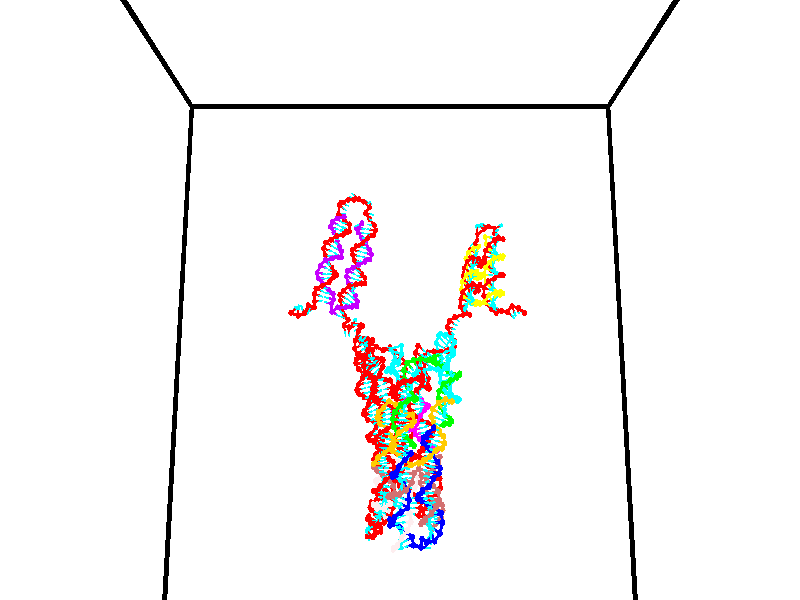 // switches for output
#declare DRAW_BASES = 1; // possible values are 0, 1; only relevant for DNA ribbons
#declare DRAW_BASES_TYPE = 3; // possible values are 1, 2, 3; only relevant for DNA ribbons
#declare DRAW_FOG = 0; // set to 1 to enable fog

#include "colors.inc"

#include "transforms.inc"
background { rgb <1, 1, 1>}

#default {
   normal{
       ripples 0.25
       frequency 0.20
       turbulence 0.2
       lambda 5
   }
	finish {
		phong 0.1
		phong_size 40.
	}
}

// original window dimensions: 1024x640


// camera settings

camera {
	sky <0, 0.179814, -0.983701>
	up <0, 0.179814, -0.983701>
	right 1.6 * <1, 0, 0>
	location <35, 94.9851, 44.8844>
	look_at <35, 29.7336, 32.9568>
	direction <0, -65.2515, -11.9276>
	angle 67.0682
}


# declare cpy_camera_pos = <35, 94.9851, 44.8844>;
# if (DRAW_FOG = 1)
fog {
	fog_type 2
	up vnormalize(cpy_camera_pos)
	color rgbt<1,1,1,0.3>
	distance 1e-5
	fog_alt 3e-3
	fog_offset 56
}
# end


// LIGHTS

# declare lum = 6;
global_settings {
	ambient_light rgb lum * <0.05, 0.05, 0.05>
	max_trace_level 15
}# declare cpy_direct_light_amount = 0.25;
light_source
{	1000 * <-1, -1.16352, -0.803886>,
	rgb lum * cpy_direct_light_amount
	parallel
}

light_source
{	1000 * <1, 1.16352, 0.803886>,
	rgb lum * cpy_direct_light_amount
	parallel
}

// strand 0

// nucleotide -1

// particle -1
sphere {
	<24.009609, 34.995792, 35.017323> 0.250000
	pigment { color rgbt <1,0,0,0> }
	no_shadow
}
cylinder {
	<24.209541, 34.753811, 34.769386>,  <24.329500, 34.608624, 34.620625>, 0.100000
	pigment { color rgbt <1,0,0,0> }
	no_shadow
}
cylinder {
	<24.209541, 34.753811, 34.769386>,  <24.009609, 34.995792, 35.017323>, 0.100000
	pigment { color rgbt <1,0,0,0> }
	no_shadow
}

// particle -1
sphere {
	<24.209541, 34.753811, 34.769386> 0.100000
	pigment { color rgbt <1,0,0,0> }
	no_shadow
}
sphere {
	0, 1
	scale<0.080000,0.200000,0.300000>
	matrix <0.727139, 0.681909, -0.079175,
		0.470572, -0.411137, 0.780723,
		0.499831, -0.604952, -0.619841,
		24.359491, 34.572327, 34.583435>
	pigment { color rgbt <0,1,1,0> }
	no_shadow
}
cylinder {
	<24.700089, 34.807083, 35.240582>,  <24.009609, 34.995792, 35.017323>, 0.130000
	pigment { color rgbt <1,0,0,0> }
	no_shadow
}

// nucleotide -1

// particle -1
sphere {
	<24.700089, 34.807083, 35.240582> 0.250000
	pigment { color rgbt <1,0,0,0> }
	no_shadow
}
cylinder {
	<24.715944, 34.768085, 34.842804>,  <24.725458, 34.744686, 34.604137>, 0.100000
	pigment { color rgbt <1,0,0,0> }
	no_shadow
}
cylinder {
	<24.715944, 34.768085, 34.842804>,  <24.700089, 34.807083, 35.240582>, 0.100000
	pigment { color rgbt <1,0,0,0> }
	no_shadow
}

// particle -1
sphere {
	<24.715944, 34.768085, 34.842804> 0.100000
	pigment { color rgbt <1,0,0,0> }
	no_shadow
}
sphere {
	0, 1
	scale<0.080000,0.200000,0.300000>
	matrix <0.938931, 0.344085, 0.003694,
		0.341814, -0.933863, 0.105179,
		0.039640, -0.097493, -0.994447,
		24.727837, 34.738838, 34.544472>
	pigment { color rgbt <0,1,1,0> }
	no_shadow
}
cylinder {
	<25.273514, 34.361065, 34.970058>,  <24.700089, 34.807083, 35.240582>, 0.130000
	pigment { color rgbt <1,0,0,0> }
	no_shadow
}

// nucleotide -1

// particle -1
sphere {
	<25.273514, 34.361065, 34.970058> 0.250000
	pigment { color rgbt <1,0,0,0> }
	no_shadow
}
cylinder {
	<25.164003, 34.661278, 34.729477>,  <25.098297, 34.841408, 34.585129>, 0.100000
	pigment { color rgbt <1,0,0,0> }
	no_shadow
}
cylinder {
	<25.164003, 34.661278, 34.729477>,  <25.273514, 34.361065, 34.970058>, 0.100000
	pigment { color rgbt <1,0,0,0> }
	no_shadow
}

// particle -1
sphere {
	<25.164003, 34.661278, 34.729477> 0.100000
	pigment { color rgbt <1,0,0,0> }
	no_shadow
}
sphere {
	0, 1
	scale<0.080000,0.200000,0.300000>
	matrix <0.959938, 0.252043, -0.122443,
		0.059695, -0.610879, -0.789470,
		-0.273778, 0.750534, -0.601452,
		25.081869, 34.886436, 34.549042>
	pigment { color rgbt <0,1,1,0> }
	no_shadow
}
cylinder {
	<25.596825, 34.088482, 34.202354>,  <25.273514, 34.361065, 34.970058>, 0.130000
	pigment { color rgbt <1,0,0,0> }
	no_shadow
}

// nucleotide -1

// particle -1
sphere {
	<25.596825, 34.088482, 34.202354> 0.250000
	pigment { color rgbt <1,0,0,0> }
	no_shadow
}
cylinder {
	<25.526457, 33.805859, 34.476532>,  <25.484236, 33.636284, 34.641037>, 0.100000
	pigment { color rgbt <1,0,0,0> }
	no_shadow
}
cylinder {
	<25.526457, 33.805859, 34.476532>,  <25.596825, 34.088482, 34.202354>, 0.100000
	pigment { color rgbt <1,0,0,0> }
	no_shadow
}

// particle -1
sphere {
	<25.526457, 33.805859, 34.476532> 0.100000
	pigment { color rgbt <1,0,0,0> }
	no_shadow
}
sphere {
	0, 1
	scale<0.080000,0.200000,0.300000>
	matrix <0.427841, -0.681978, -0.593176,
		0.886569, 0.188912, 0.422264,
		-0.175917, -0.706554, 0.685445,
		25.473682, 33.593891, 34.682167>
	pigment { color rgbt <0,1,1,0> }
	no_shadow
}
cylinder {
	<26.204382, 33.695911, 34.342796>,  <25.596825, 34.088482, 34.202354>, 0.130000
	pigment { color rgbt <1,0,0,0> }
	no_shadow
}

// nucleotide -1

// particle -1
sphere {
	<26.204382, 33.695911, 34.342796> 0.250000
	pigment { color rgbt <1,0,0,0> }
	no_shadow
}
cylinder {
	<25.895809, 33.451355, 34.413330>,  <25.710667, 33.304623, 34.455650>, 0.100000
	pigment { color rgbt <1,0,0,0> }
	no_shadow
}
cylinder {
	<25.895809, 33.451355, 34.413330>,  <26.204382, 33.695911, 34.342796>, 0.100000
	pigment { color rgbt <1,0,0,0> }
	no_shadow
}

// particle -1
sphere {
	<25.895809, 33.451355, 34.413330> 0.100000
	pigment { color rgbt <1,0,0,0> }
	no_shadow
}
sphere {
	0, 1
	scale<0.080000,0.200000,0.300000>
	matrix <0.434347, -0.708474, -0.556244,
		0.465013, -0.352512, 0.812095,
		-0.771430, -0.611392, 0.176337,
		25.664379, 33.267937, 34.466232>
	pigment { color rgbt <0,1,1,0> }
	no_shadow
}
cylinder {
	<26.254196, 34.296776, 33.911114>,  <26.204382, 33.695911, 34.342796>, 0.130000
	pigment { color rgbt <1,0,0,0> }
	no_shadow
}

// nucleotide -1

// particle -1
sphere {
	<26.254196, 34.296776, 33.911114> 0.250000
	pigment { color rgbt <1,0,0,0> }
	no_shadow
}
cylinder {
	<26.634727, 34.419838, 33.903950>,  <26.863047, 34.493675, 33.899651>, 0.100000
	pigment { color rgbt <1,0,0,0> }
	no_shadow
}
cylinder {
	<26.634727, 34.419838, 33.903950>,  <26.254196, 34.296776, 33.911114>, 0.100000
	pigment { color rgbt <1,0,0,0> }
	no_shadow
}

// particle -1
sphere {
	<26.634727, 34.419838, 33.903950> 0.100000
	pigment { color rgbt <1,0,0,0> }
	no_shadow
}
sphere {
	0, 1
	scale<0.080000,0.200000,0.300000>
	matrix <-0.117870, 0.309549, -0.943550,
		-0.284743, 0.899738, 0.330746,
		0.951330, 0.307654, -0.017911,
		26.920126, 34.512135, 33.898575>
	pigment { color rgbt <0,1,1,0> }
	no_shadow
}
cylinder {
	<26.281897, 34.735207, 33.323441>,  <26.254196, 34.296776, 33.911114>, 0.130000
	pigment { color rgbt <1,0,0,0> }
	no_shadow
}

// nucleotide -1

// particle -1
sphere {
	<26.281897, 34.735207, 33.323441> 0.250000
	pigment { color rgbt <1,0,0,0> }
	no_shadow
}
cylinder {
	<26.662302, 34.741909, 33.446918>,  <26.890545, 34.745930, 33.521004>, 0.100000
	pigment { color rgbt <1,0,0,0> }
	no_shadow
}
cylinder {
	<26.662302, 34.741909, 33.446918>,  <26.281897, 34.735207, 33.323441>, 0.100000
	pigment { color rgbt <1,0,0,0> }
	no_shadow
}

// particle -1
sphere {
	<26.662302, 34.741909, 33.446918> 0.100000
	pigment { color rgbt <1,0,0,0> }
	no_shadow
}
sphere {
	0, 1
	scale<0.080000,0.200000,0.300000>
	matrix <0.296340, 0.235041, -0.925710,
		-0.088066, 0.971841, 0.218562,
		0.951014, 0.016755, 0.308694,
		26.947607, 34.746937, 33.539528>
	pigment { color rgbt <0,1,1,0> }
	no_shadow
}
cylinder {
	<26.530424, 35.324818, 33.018658>,  <26.281897, 34.735207, 33.323441>, 0.130000
	pigment { color rgbt <1,0,0,0> }
	no_shadow
}

// nucleotide -1

// particle -1
sphere {
	<26.530424, 35.324818, 33.018658> 0.250000
	pigment { color rgbt <1,0,0,0> }
	no_shadow
}
cylinder {
	<26.853827, 35.103462, 33.098740>,  <27.047867, 34.970650, 33.146790>, 0.100000
	pigment { color rgbt <1,0,0,0> }
	no_shadow
}
cylinder {
	<26.853827, 35.103462, 33.098740>,  <26.530424, 35.324818, 33.018658>, 0.100000
	pigment { color rgbt <1,0,0,0> }
	no_shadow
}

// particle -1
sphere {
	<26.853827, 35.103462, 33.098740> 0.100000
	pigment { color rgbt <1,0,0,0> }
	no_shadow
}
sphere {
	0, 1
	scale<0.080000,0.200000,0.300000>
	matrix <0.332738, 0.149270, -0.931130,
		0.485393, 0.819439, 0.304819,
		0.808504, -0.553389, 0.200204,
		27.096378, 34.937447, 33.158802>
	pigment { color rgbt <0,1,1,0> }
	no_shadow
}
cylinder {
	<27.210674, 35.723347, 32.845551>,  <26.530424, 35.324818, 33.018658>, 0.130000
	pigment { color rgbt <1,0,0,0> }
	no_shadow
}

// nucleotide -1

// particle -1
sphere {
	<27.210674, 35.723347, 32.845551> 0.250000
	pigment { color rgbt <1,0,0,0> }
	no_shadow
}
cylinder {
	<27.283768, 35.330120, 32.840080>,  <27.327623, 35.094185, 32.836796>, 0.100000
	pigment { color rgbt <1,0,0,0> }
	no_shadow
}
cylinder {
	<27.283768, 35.330120, 32.840080>,  <27.210674, 35.723347, 32.845551>, 0.100000
	pigment { color rgbt <1,0,0,0> }
	no_shadow
}

// particle -1
sphere {
	<27.283768, 35.330120, 32.840080> 0.100000
	pigment { color rgbt <1,0,0,0> }
	no_shadow
}
sphere {
	0, 1
	scale<0.080000,0.200000,0.300000>
	matrix <0.317181, 0.072115, -0.945619,
		0.930594, 0.168457, 0.324988,
		0.182733, -0.983067, -0.013678,
		27.338587, 35.035198, 32.835976>
	pigment { color rgbt <0,1,1,0> }
	no_shadow
}
cylinder {
	<27.878355, 35.648365, 32.534081>,  <27.210674, 35.723347, 32.845551>, 0.130000
	pigment { color rgbt <1,0,0,0> }
	no_shadow
}

// nucleotide -1

// particle -1
sphere {
	<27.878355, 35.648365, 32.534081> 0.250000
	pigment { color rgbt <1,0,0,0> }
	no_shadow
}
cylinder {
	<27.711809, 35.285534, 32.509274>,  <27.611881, 35.067833, 32.494389>, 0.100000
	pigment { color rgbt <1,0,0,0> }
	no_shadow
}
cylinder {
	<27.711809, 35.285534, 32.509274>,  <27.878355, 35.648365, 32.534081>, 0.100000
	pigment { color rgbt <1,0,0,0> }
	no_shadow
}

// particle -1
sphere {
	<27.711809, 35.285534, 32.509274> 0.100000
	pigment { color rgbt <1,0,0,0> }
	no_shadow
}
sphere {
	0, 1
	scale<0.080000,0.200000,0.300000>
	matrix <0.331223, -0.087802, -0.939458,
		0.846719, -0.411699, 0.337003,
		-0.416363, -0.907080, -0.062021,
		27.586901, 35.013409, 32.490665>
	pigment { color rgbt <0,1,1,0> }
	no_shadow
}
cylinder {
	<28.328693, 35.352814, 32.021366>,  <27.878355, 35.648365, 32.534081>, 0.130000
	pigment { color rgbt <1,0,0,0> }
	no_shadow
}

// nucleotide -1

// particle -1
sphere {
	<28.328693, 35.352814, 32.021366> 0.250000
	pigment { color rgbt <1,0,0,0> }
	no_shadow
}
cylinder {
	<28.026934, 35.090248, 32.022102>,  <27.845879, 34.932709, 32.022545>, 0.100000
	pigment { color rgbt <1,0,0,0> }
	no_shadow
}
cylinder {
	<28.026934, 35.090248, 32.022102>,  <28.328693, 35.352814, 32.021366>, 0.100000
	pigment { color rgbt <1,0,0,0> }
	no_shadow
}

// particle -1
sphere {
	<28.026934, 35.090248, 32.022102> 0.100000
	pigment { color rgbt <1,0,0,0> }
	no_shadow
}
sphere {
	0, 1
	scale<0.080000,0.200000,0.300000>
	matrix <0.153372, -0.178988, -0.971823,
		0.638249, -0.732858, 0.235704,
		-0.754397, -0.656416, 0.001839,
		27.800615, 34.893322, 32.022655>
	pigment { color rgbt <0,1,1,0> }
	no_shadow
}
cylinder {
	<28.542084, 34.677902, 31.673622>,  <28.328693, 35.352814, 32.021366>, 0.130000
	pigment { color rgbt <1,0,0,0> }
	no_shadow
}

// nucleotide -1

// particle -1
sphere {
	<28.542084, 34.677902, 31.673622> 0.250000
	pigment { color rgbt <1,0,0,0> }
	no_shadow
}
cylinder {
	<28.145346, 34.722973, 31.649786>,  <27.907303, 34.750015, 31.635485>, 0.100000
	pigment { color rgbt <1,0,0,0> }
	no_shadow
}
cylinder {
	<28.145346, 34.722973, 31.649786>,  <28.542084, 34.677902, 31.673622>, 0.100000
	pigment { color rgbt <1,0,0,0> }
	no_shadow
}

// particle -1
sphere {
	<28.145346, 34.722973, 31.649786> 0.100000
	pigment { color rgbt <1,0,0,0> }
	no_shadow
}
sphere {
	0, 1
	scale<0.080000,0.200000,0.300000>
	matrix <0.029836, -0.249270, -0.967974,
		-0.123921, -0.961857, 0.243875,
		-0.991843, 0.112676, -0.059588,
		27.847794, 34.756775, 31.631910>
	pigment { color rgbt <0,1,1,0> }
	no_shadow
}
cylinder {
	<28.315069, 34.106541, 31.369976>,  <28.542084, 34.677902, 31.673622>, 0.130000
	pigment { color rgbt <1,0,0,0> }
	no_shadow
}

// nucleotide -1

// particle -1
sphere {
	<28.315069, 34.106541, 31.369976> 0.250000
	pigment { color rgbt <1,0,0,0> }
	no_shadow
}
cylinder {
	<28.048162, 34.399998, 31.318552>,  <27.888020, 34.576073, 31.287699>, 0.100000
	pigment { color rgbt <1,0,0,0> }
	no_shadow
}
cylinder {
	<28.048162, 34.399998, 31.318552>,  <28.315069, 34.106541, 31.369976>, 0.100000
	pigment { color rgbt <1,0,0,0> }
	no_shadow
}

// particle -1
sphere {
	<28.048162, 34.399998, 31.318552> 0.100000
	pigment { color rgbt <1,0,0,0> }
	no_shadow
}
sphere {
	0, 1
	scale<0.080000,0.200000,0.300000>
	matrix <0.097769, -0.084836, -0.991587,
		-0.738376, -0.674220, -0.015119,
		-0.667265, 0.733642, -0.128559,
		27.847982, 34.620090, 31.279984>
	pigment { color rgbt <0,1,1,0> }
	no_shadow
}
cylinder {
	<27.949278, 33.867008, 30.850737>,  <28.315069, 34.106541, 31.369976>, 0.130000
	pigment { color rgbt <1,0,0,0> }
	no_shadow
}

// nucleotide -1

// particle -1
sphere {
	<27.949278, 33.867008, 30.850737> 0.250000
	pigment { color rgbt <1,0,0,0> }
	no_shadow
}
cylinder {
	<27.837860, 34.250729, 30.832161>,  <27.771009, 34.480961, 30.821014>, 0.100000
	pigment { color rgbt <1,0,0,0> }
	no_shadow
}
cylinder {
	<27.837860, 34.250729, 30.832161>,  <27.949278, 33.867008, 30.850737>, 0.100000
	pigment { color rgbt <1,0,0,0> }
	no_shadow
}

// particle -1
sphere {
	<27.837860, 34.250729, 30.832161> 0.100000
	pigment { color rgbt <1,0,0,0> }
	no_shadow
}
sphere {
	0, 1
	scale<0.080000,0.200000,0.300000>
	matrix <0.177787, 0.003983, -0.984061,
		-0.943824, -0.282362, -0.171661,
		-0.278545, 0.959300, -0.046441,
		27.754297, 34.538517, 30.818228>
	pigment { color rgbt <0,1,1,0> }
	no_shadow
}
cylinder {
	<27.490768, 33.925133, 30.374392>,  <27.949278, 33.867008, 30.850737>, 0.130000
	pigment { color rgbt <1,0,0,0> }
	no_shadow
}

// nucleotide -1

// particle -1
sphere {
	<27.490768, 33.925133, 30.374392> 0.250000
	pigment { color rgbt <1,0,0,0> }
	no_shadow
}
cylinder {
	<27.630573, 34.299126, 30.398569>,  <27.714457, 34.523521, 30.413076>, 0.100000
	pigment { color rgbt <1,0,0,0> }
	no_shadow
}
cylinder {
	<27.630573, 34.299126, 30.398569>,  <27.490768, 33.925133, 30.374392>, 0.100000
	pigment { color rgbt <1,0,0,0> }
	no_shadow
}

// particle -1
sphere {
	<27.630573, 34.299126, 30.398569> 0.100000
	pigment { color rgbt <1,0,0,0> }
	no_shadow
}
sphere {
	0, 1
	scale<0.080000,0.200000,0.300000>
	matrix <0.012893, 0.059707, -0.998133,
		-0.936844, 0.349638, 0.008813,
		0.349511, 0.934981, 0.060444,
		27.735426, 34.579620, 30.416702>
	pigment { color rgbt <0,1,1,0> }
	no_shadow
}
cylinder {
	<27.226891, 34.208786, 29.802761>,  <27.490768, 33.925133, 30.374392>, 0.130000
	pigment { color rgbt <1,0,0,0> }
	no_shadow
}

// nucleotide -1

// particle -1
sphere {
	<27.226891, 34.208786, 29.802761> 0.250000
	pigment { color rgbt <1,0,0,0> }
	no_shadow
}
cylinder {
	<27.529957, 34.438911, 29.926018>,  <27.711798, 34.576988, 29.999971>, 0.100000
	pigment { color rgbt <1,0,0,0> }
	no_shadow
}
cylinder {
	<27.529957, 34.438911, 29.926018>,  <27.226891, 34.208786, 29.802761>, 0.100000
	pigment { color rgbt <1,0,0,0> }
	no_shadow
}

// particle -1
sphere {
	<27.529957, 34.438911, 29.926018> 0.100000
	pigment { color rgbt <1,0,0,0> }
	no_shadow
}
sphere {
	0, 1
	scale<0.080000,0.200000,0.300000>
	matrix <0.234397, 0.200769, -0.951183,
		-0.609096, 0.792908, 0.017264,
		0.757667, 0.575315, 0.308143,
		27.757257, 34.611507, 30.018461>
	pigment { color rgbt <0,1,1,0> }
	no_shadow
}
cylinder {
	<27.153215, 34.848152, 29.401861>,  <27.226891, 34.208786, 29.802761>, 0.130000
	pigment { color rgbt <1,0,0,0> }
	no_shadow
}

// nucleotide -1

// particle -1
sphere {
	<27.153215, 34.848152, 29.401861> 0.250000
	pigment { color rgbt <1,0,0,0> }
	no_shadow
}
cylinder {
	<27.534729, 34.806072, 29.514450>,  <27.763638, 34.780827, 29.582003>, 0.100000
	pigment { color rgbt <1,0,0,0> }
	no_shadow
}
cylinder {
	<27.534729, 34.806072, 29.514450>,  <27.153215, 34.848152, 29.401861>, 0.100000
	pigment { color rgbt <1,0,0,0> }
	no_shadow
}

// particle -1
sphere {
	<27.534729, 34.806072, 29.514450> 0.100000
	pigment { color rgbt <1,0,0,0> }
	no_shadow
}
sphere {
	0, 1
	scale<0.080000,0.200000,0.300000>
	matrix <0.298010, 0.211169, -0.930912,
		0.038491, 0.971772, 0.232760,
		0.953786, -0.105197, 0.281470,
		27.820866, 34.774513, 29.598890>
	pigment { color rgbt <0,1,1,0> }
	no_shadow
}
cylinder {
	<27.425934, 35.423191, 29.043308>,  <27.153215, 34.848152, 29.401861>, 0.130000
	pigment { color rgbt <1,0,0,0> }
	no_shadow
}

// nucleotide -1

// particle -1
sphere {
	<27.425934, 35.423191, 29.043308> 0.250000
	pigment { color rgbt <1,0,0,0> }
	no_shadow
}
cylinder {
	<27.737408, 35.191952, 29.140839>,  <27.924292, 35.053207, 29.199358>, 0.100000
	pigment { color rgbt <1,0,0,0> }
	no_shadow
}
cylinder {
	<27.737408, 35.191952, 29.140839>,  <27.425934, 35.423191, 29.043308>, 0.100000
	pigment { color rgbt <1,0,0,0> }
	no_shadow
}

// particle -1
sphere {
	<27.737408, 35.191952, 29.140839> 0.100000
	pigment { color rgbt <1,0,0,0> }
	no_shadow
}
sphere {
	0, 1
	scale<0.080000,0.200000,0.300000>
	matrix <0.421353, 0.193893, -0.885927,
		0.464875, 0.792597, 0.394565,
		0.778686, -0.578097, 0.243827,
		27.971014, 35.018524, 29.213987>
	pigment { color rgbt <0,1,1,0> }
	no_shadow
}
cylinder {
	<28.014576, 35.774899, 28.880695>,  <27.425934, 35.423191, 29.043308>, 0.130000
	pigment { color rgbt <1,0,0,0> }
	no_shadow
}

// nucleotide -1

// particle -1
sphere {
	<28.014576, 35.774899, 28.880695> 0.250000
	pigment { color rgbt <1,0,0,0> }
	no_shadow
}
cylinder {
	<28.152098, 35.399292, 28.883318>,  <28.234612, 35.173927, 28.884892>, 0.100000
	pigment { color rgbt <1,0,0,0> }
	no_shadow
}
cylinder {
	<28.152098, 35.399292, 28.883318>,  <28.014576, 35.774899, 28.880695>, 0.100000
	pigment { color rgbt <1,0,0,0> }
	no_shadow
}

// particle -1
sphere {
	<28.152098, 35.399292, 28.883318> 0.100000
	pigment { color rgbt <1,0,0,0> }
	no_shadow
}
sphere {
	0, 1
	scale<0.080000,0.200000,0.300000>
	matrix <0.437223, 0.153896, -0.886088,
		0.831043, 0.307510, 0.463471,
		0.343807, -0.939018, 0.006556,
		28.255239, 35.117588, 28.885284>
	pigment { color rgbt <0,1,1,0> }
	no_shadow
}
cylinder {
	<28.600918, 35.761414, 28.557631>,  <28.014576, 35.774899, 28.880695>, 0.130000
	pigment { color rgbt <1,0,0,0> }
	no_shadow
}

// nucleotide -1

// particle -1
sphere {
	<28.600918, 35.761414, 28.557631> 0.250000
	pigment { color rgbt <1,0,0,0> }
	no_shadow
}
cylinder {
	<28.531605, 35.367889, 28.539339>,  <28.490017, 35.131775, 28.528364>, 0.100000
	pigment { color rgbt <1,0,0,0> }
	no_shadow
}
cylinder {
	<28.531605, 35.367889, 28.539339>,  <28.600918, 35.761414, 28.557631>, 0.100000
	pigment { color rgbt <1,0,0,0> }
	no_shadow
}

// particle -1
sphere {
	<28.531605, 35.367889, 28.539339> 0.100000
	pigment { color rgbt <1,0,0,0> }
	no_shadow
}
sphere {
	0, 1
	scale<0.080000,0.200000,0.300000>
	matrix <0.430620, -0.033928, -0.901896,
		0.885742, -0.175975, 0.429527,
		-0.173284, -0.983810, -0.045727,
		28.479620, 35.072746, 28.525621>
	pigment { color rgbt <0,1,1,0> }
	no_shadow
}
cylinder {
	<29.229395, 35.526981, 28.398603>,  <28.600918, 35.761414, 28.557631>, 0.130000
	pigment { color rgbt <1,0,0,0> }
	no_shadow
}

// nucleotide -1

// particle -1
sphere {
	<29.229395, 35.526981, 28.398603> 0.250000
	pigment { color rgbt <1,0,0,0> }
	no_shadow
}
cylinder {
	<28.984747, 35.227768, 28.295561>,  <28.837957, 35.048241, 28.233736>, 0.100000
	pigment { color rgbt <1,0,0,0> }
	no_shadow
}
cylinder {
	<28.984747, 35.227768, 28.295561>,  <29.229395, 35.526981, 28.398603>, 0.100000
	pigment { color rgbt <1,0,0,0> }
	no_shadow
}

// particle -1
sphere {
	<28.984747, 35.227768, 28.295561> 0.100000
	pigment { color rgbt <1,0,0,0> }
	no_shadow
}
sphere {
	0, 1
	scale<0.080000,0.200000,0.300000>
	matrix <0.289248, 0.091643, -0.952857,
		0.736381, -0.657298, 0.160318,
		-0.611619, -0.748038, -0.257606,
		28.801262, 35.003357, 28.218279>
	pigment { color rgbt <0,1,1,0> }
	no_shadow
}
cylinder {
	<29.692282, 35.006191, 27.981077>,  <29.229395, 35.526981, 28.398603>, 0.130000
	pigment { color rgbt <1,0,0,0> }
	no_shadow
}

// nucleotide -1

// particle -1
sphere {
	<29.692282, 35.006191, 27.981077> 0.250000
	pigment { color rgbt <1,0,0,0> }
	no_shadow
}
cylinder {
	<29.306543, 34.925404, 27.912672>,  <29.075100, 34.876930, 27.871630>, 0.100000
	pigment { color rgbt <1,0,0,0> }
	no_shadow
}
cylinder {
	<29.306543, 34.925404, 27.912672>,  <29.692282, 35.006191, 27.981077>, 0.100000
	pigment { color rgbt <1,0,0,0> }
	no_shadow
}

// particle -1
sphere {
	<29.306543, 34.925404, 27.912672> 0.100000
	pigment { color rgbt <1,0,0,0> }
	no_shadow
}
sphere {
	0, 1
	scale<0.080000,0.200000,0.300000>
	matrix <0.231969, -0.334058, -0.913562,
		0.127380, -0.920660, 0.368998,
		-0.964346, -0.201966, -0.171012,
		29.017239, 34.864815, 27.861368>
	pigment { color rgbt <0,1,1,0> }
	no_shadow
}
cylinder {
	<29.743700, 34.290829, 27.727629>,  <29.692282, 35.006191, 27.981077>, 0.130000
	pigment { color rgbt <1,0,0,0> }
	no_shadow
}

// nucleotide -1

// particle -1
sphere {
	<29.743700, 34.290829, 27.727629> 0.250000
	pigment { color rgbt <1,0,0,0> }
	no_shadow
}
cylinder {
	<29.430504, 34.514595, 27.618828>,  <29.242586, 34.648853, 27.553547>, 0.100000
	pigment { color rgbt <1,0,0,0> }
	no_shadow
}
cylinder {
	<29.430504, 34.514595, 27.618828>,  <29.743700, 34.290829, 27.727629>, 0.100000
	pigment { color rgbt <1,0,0,0> }
	no_shadow
}

// particle -1
sphere {
	<29.430504, 34.514595, 27.618828> 0.100000
	pigment { color rgbt <1,0,0,0> }
	no_shadow
}
sphere {
	0, 1
	scale<0.080000,0.200000,0.300000>
	matrix <0.173686, -0.223263, -0.959159,
		-0.597295, -0.798254, 0.077650,
		-0.782989, 0.559414, -0.272000,
		29.195606, 34.682419, 27.537228>
	pigment { color rgbt <0,1,1,0> }
	no_shadow
}
cylinder {
	<29.714314, 34.096416, 27.046667>,  <29.743700, 34.290829, 27.727629>, 0.130000
	pigment { color rgbt <1,0,0,0> }
	no_shadow
}

// nucleotide -1

// particle -1
sphere {
	<29.714314, 34.096416, 27.046667> 0.250000
	pigment { color rgbt <1,0,0,0> }
	no_shadow
}
cylinder {
	<29.445555, 34.390461, 27.082806>,  <29.284300, 34.566887, 27.104488>, 0.100000
	pigment { color rgbt <1,0,0,0> }
	no_shadow
}
cylinder {
	<29.445555, 34.390461, 27.082806>,  <29.714314, 34.096416, 27.046667>, 0.100000
	pigment { color rgbt <1,0,0,0> }
	no_shadow
}

// particle -1
sphere {
	<29.445555, 34.390461, 27.082806> 0.100000
	pigment { color rgbt <1,0,0,0> }
	no_shadow
}
sphere {
	0, 1
	scale<0.080000,0.200000,0.300000>
	matrix <0.104650, 0.214986, -0.970994,
		-0.733216, -0.642952, -0.221378,
		-0.671895, 0.735115, 0.090347,
		29.243986, 34.610996, 27.109909>
	pigment { color rgbt <0,1,1,0> }
	no_shadow
}
cylinder {
	<29.144279, 33.935581, 26.572113>,  <29.714314, 34.096416, 27.046667>, 0.130000
	pigment { color rgbt <1,0,0,0> }
	no_shadow
}

// nucleotide -1

// particle -1
sphere {
	<29.144279, 33.935581, 26.572113> 0.250000
	pigment { color rgbt <1,0,0,0> }
	no_shadow
}
cylinder {
	<29.159698, 34.329861, 26.637741>,  <29.168949, 34.566429, 26.677118>, 0.100000
	pigment { color rgbt <1,0,0,0> }
	no_shadow
}
cylinder {
	<29.159698, 34.329861, 26.637741>,  <29.144279, 33.935581, 26.572113>, 0.100000
	pigment { color rgbt <1,0,0,0> }
	no_shadow
}

// particle -1
sphere {
	<29.159698, 34.329861, 26.637741> 0.100000
	pigment { color rgbt <1,0,0,0> }
	no_shadow
}
sphere {
	0, 1
	scale<0.080000,0.200000,0.300000>
	matrix <0.074479, 0.160901, -0.984156,
		-0.996477, 0.050156, -0.067211,
		0.038548, 0.985695, 0.164070,
		29.171263, 34.625568, 26.686962>
	pigment { color rgbt <0,1,1,0> }
	no_shadow
}
cylinder {
	<28.577618, 34.239677, 26.240744>,  <29.144279, 33.935581, 26.572113>, 0.130000
	pigment { color rgbt <1,0,0,0> }
	no_shadow
}

// nucleotide -1

// particle -1
sphere {
	<28.577618, 34.239677, 26.240744> 0.250000
	pigment { color rgbt <1,0,0,0> }
	no_shadow
}
cylinder {
	<28.905964, 34.466717, 26.266062>,  <29.102972, 34.602940, 26.281252>, 0.100000
	pigment { color rgbt <1,0,0,0> }
	no_shadow
}
cylinder {
	<28.905964, 34.466717, 26.266062>,  <28.577618, 34.239677, 26.240744>, 0.100000
	pigment { color rgbt <1,0,0,0> }
	no_shadow
}

// particle -1
sphere {
	<28.905964, 34.466717, 26.266062> 0.100000
	pigment { color rgbt <1,0,0,0> }
	no_shadow
}
sphere {
	0, 1
	scale<0.080000,0.200000,0.300000>
	matrix <0.098444, -0.031457, -0.994645,
		-0.562570, 0.822703, -0.081699,
		0.820868, 0.567600, 0.063293,
		29.152224, 34.636997, 26.285049>
	pigment { color rgbt <0,1,1,0> }
	no_shadow
}
cylinder {
	<28.657709, 34.709000, 25.517151>,  <28.577618, 34.239677, 26.240744>, 0.130000
	pigment { color rgbt <1,0,0,0> }
	no_shadow
}

// nucleotide -1

// particle -1
sphere {
	<28.657709, 34.709000, 25.517151> 0.250000
	pigment { color rgbt <1,0,0,0> }
	no_shadow
}
cylinder {
	<29.000004, 34.720440, 25.723801>,  <29.205379, 34.727303, 25.847790>, 0.100000
	pigment { color rgbt <1,0,0,0> }
	no_shadow
}
cylinder {
	<29.000004, 34.720440, 25.723801>,  <28.657709, 34.709000, 25.517151>, 0.100000
	pigment { color rgbt <1,0,0,0> }
	no_shadow
}

// particle -1
sphere {
	<29.000004, 34.720440, 25.723801> 0.100000
	pigment { color rgbt <1,0,0,0> }
	no_shadow
}
sphere {
	0, 1
	scale<0.080000,0.200000,0.300000>
	matrix <0.509649, 0.125751, -0.851143,
		-0.089306, 0.991650, 0.093035,
		0.855735, 0.028597, 0.516623,
		29.256725, 34.729019, 25.878788>
	pigment { color rgbt <0,1,1,0> }
	no_shadow
}
cylinder {
	<28.947084, 35.401020, 25.504545>,  <28.657709, 34.709000, 25.517151>, 0.130000
	pigment { color rgbt <1,0,0,0> }
	no_shadow
}

// nucleotide -1

// particle -1
sphere {
	<28.947084, 35.401020, 25.504545> 0.250000
	pigment { color rgbt <1,0,0,0> }
	no_shadow
}
cylinder {
	<29.234949, 35.126022, 25.543402>,  <29.407669, 34.961025, 25.566715>, 0.100000
	pigment { color rgbt <1,0,0,0> }
	no_shadow
}
cylinder {
	<29.234949, 35.126022, 25.543402>,  <28.947084, 35.401020, 25.504545>, 0.100000
	pigment { color rgbt <1,0,0,0> }
	no_shadow
}

// particle -1
sphere {
	<29.234949, 35.126022, 25.543402> 0.100000
	pigment { color rgbt <1,0,0,0> }
	no_shadow
}
sphere {
	0, 1
	scale<0.080000,0.200000,0.300000>
	matrix <0.397525, 0.293274, -0.869462,
		0.569260, 0.664337, 0.484355,
		0.719664, -0.687494, 0.097141,
		29.450848, 34.919773, 25.572544>
	pigment { color rgbt <0,1,1,0> }
	no_shadow
}
cylinder {
	<29.696161, 35.729782, 25.374733>,  <28.947084, 35.401020, 25.504545>, 0.130000
	pigment { color rgbt <1,0,0,0> }
	no_shadow
}

// nucleotide -1

// particle -1
sphere {
	<29.696161, 35.729782, 25.374733> 0.250000
	pigment { color rgbt <1,0,0,0> }
	no_shadow
}
cylinder {
	<29.686319, 35.334858, 25.311974>,  <29.680414, 35.097904, 25.274319>, 0.100000
	pigment { color rgbt <1,0,0,0> }
	no_shadow
}
cylinder {
	<29.686319, 35.334858, 25.311974>,  <29.696161, 35.729782, 25.374733>, 0.100000
	pigment { color rgbt <1,0,0,0> }
	no_shadow
}

// particle -1
sphere {
	<29.686319, 35.334858, 25.311974> 0.100000
	pigment { color rgbt <1,0,0,0> }
	no_shadow
}
sphere {
	0, 1
	scale<0.080000,0.200000,0.300000>
	matrix <0.560731, 0.116303, -0.819789,
		0.827632, -0.108148, 0.550753,
		-0.024605, -0.987308, -0.156898,
		29.678938, 35.038666, 25.264904>
	pigment { color rgbt <0,1,1,0> }
	no_shadow
}
cylinder {
	<30.304382, 35.560074, 25.302664>,  <29.696161, 35.729782, 25.374733>, 0.130000
	pigment { color rgbt <1,0,0,0> }
	no_shadow
}

// nucleotide -1

// particle -1
sphere {
	<30.304382, 35.560074, 25.302664> 0.250000
	pigment { color rgbt <1,0,0,0> }
	no_shadow
}
cylinder {
	<30.085012, 35.282436, 25.116129>,  <29.953390, 35.115856, 25.004208>, 0.100000
	pigment { color rgbt <1,0,0,0> }
	no_shadow
}
cylinder {
	<30.085012, 35.282436, 25.116129>,  <30.304382, 35.560074, 25.302664>, 0.100000
	pigment { color rgbt <1,0,0,0> }
	no_shadow
}

// particle -1
sphere {
	<30.085012, 35.282436, 25.116129> 0.100000
	pigment { color rgbt <1,0,0,0> }
	no_shadow
}
sphere {
	0, 1
	scale<0.080000,0.200000,0.300000>
	matrix <0.593718, 0.069497, -0.801667,
		0.588839, -0.716525, 0.373981,
		-0.548424, -0.694091, -0.466336,
		29.920485, 35.074207, 24.976229>
	pigment { color rgbt <0,1,1,0> }
	no_shadow
}
cylinder {
	<30.740499, 35.037460, 25.085735>,  <30.304382, 35.560074, 25.302664>, 0.130000
	pigment { color rgbt <1,0,0,0> }
	no_shadow
}

// nucleotide -1

// particle -1
sphere {
	<30.740499, 35.037460, 25.085735> 0.250000
	pigment { color rgbt <1,0,0,0> }
	no_shadow
}
cylinder {
	<30.414217, 35.054688, 24.854992>,  <30.218447, 35.065025, 24.716545>, 0.100000
	pigment { color rgbt <1,0,0,0> }
	no_shadow
}
cylinder {
	<30.414217, 35.054688, 24.854992>,  <30.740499, 35.037460, 25.085735>, 0.100000
	pigment { color rgbt <1,0,0,0> }
	no_shadow
}

// particle -1
sphere {
	<30.414217, 35.054688, 24.854992> 0.100000
	pigment { color rgbt <1,0,0,0> }
	no_shadow
}
sphere {
	0, 1
	scale<0.080000,0.200000,0.300000>
	matrix <0.577403, 0.120979, -0.807446,
		0.035011, -0.991720, -0.123553,
		-0.815708, 0.043071, -0.576858,
		30.169504, 35.067608, 24.681934>
	pigment { color rgbt <0,1,1,0> }
	no_shadow
}
cylinder {
	<31.252172, 35.399311, 25.413542>,  <30.740499, 35.037460, 25.085735>, 0.130000
	pigment { color rgbt <1,0,0,0> }
	no_shadow
}

// nucleotide -1

// particle -1
sphere {
	<31.252172, 35.399311, 25.413542> 0.250000
	pigment { color rgbt <1,0,0,0> }
	no_shadow
}
cylinder {
	<31.438511, 35.050350, 25.354340>,  <31.550314, 34.840973, 25.318819>, 0.100000
	pigment { color rgbt <1,0,0,0> }
	no_shadow
}
cylinder {
	<31.438511, 35.050350, 25.354340>,  <31.252172, 35.399311, 25.413542>, 0.100000
	pigment { color rgbt <1,0,0,0> }
	no_shadow
}

// particle -1
sphere {
	<31.438511, 35.050350, 25.354340> 0.100000
	pigment { color rgbt <1,0,0,0> }
	no_shadow
}
sphere {
	0, 1
	scale<0.080000,0.200000,0.300000>
	matrix <0.881203, 0.472587, -0.012009,
		0.080422, -0.124828, 0.988914,
		0.465848, -0.872399, -0.148006,
		31.578266, 34.788631, 25.309938>
	pigment { color rgbt <0,1,1,0> }
	no_shadow
}
cylinder {
	<31.859156, 35.342960, 25.919176>,  <31.252172, 35.399311, 25.413542>, 0.130000
	pigment { color rgbt <1,0,0,0> }
	no_shadow
}

// nucleotide -1

// particle -1
sphere {
	<31.859156, 35.342960, 25.919176> 0.250000
	pigment { color rgbt <1,0,0,0> }
	no_shadow
}
cylinder {
	<31.898062, 35.078884, 25.621267>,  <31.921406, 34.920437, 25.442522>, 0.100000
	pigment { color rgbt <1,0,0,0> }
	no_shadow
}
cylinder {
	<31.898062, 35.078884, 25.621267>,  <31.859156, 35.342960, 25.919176>, 0.100000
	pigment { color rgbt <1,0,0,0> }
	no_shadow
}

// particle -1
sphere {
	<31.898062, 35.078884, 25.621267> 0.100000
	pigment { color rgbt <1,0,0,0> }
	no_shadow
}
sphere {
	0, 1
	scale<0.080000,0.200000,0.300000>
	matrix <0.850985, 0.443219, -0.281748,
		0.516105, -0.606387, 0.604921,
		0.097265, -0.660190, -0.744774,
		31.927240, 34.880829, 25.397835>
	pigment { color rgbt <0,1,1,0> }
	no_shadow
}
cylinder {
	<31.483904, 35.585945, 26.497812>,  <31.859156, 35.342960, 25.919176>, 0.130000
	pigment { color rgbt <1,0,0,0> }
	no_shadow
}

// nucleotide -1

// particle -1
sphere {
	<31.483904, 35.585945, 26.497812> 0.250000
	pigment { color rgbt <1,0,0,0> }
	no_shadow
}
cylinder {
	<31.849224, 35.708427, 26.605230>,  <32.068417, 35.781918, 26.669682>, 0.100000
	pigment { color rgbt <1,0,0,0> }
	no_shadow
}
cylinder {
	<31.849224, 35.708427, 26.605230>,  <31.483904, 35.585945, 26.497812>, 0.100000
	pigment { color rgbt <1,0,0,0> }
	no_shadow
}

// particle -1
sphere {
	<31.849224, 35.708427, 26.605230> 0.100000
	pigment { color rgbt <1,0,0,0> }
	no_shadow
}
sphere {
	0, 1
	scale<0.080000,0.200000,0.300000>
	matrix <-0.149691, -0.360839, 0.920536,
		0.378779, -0.880926, -0.283718,
		0.913301, 0.306210, 0.268545,
		32.123215, 35.800289, 26.685795>
	pigment { color rgbt <0,1,1,0> }
	no_shadow
}
cylinder {
	<31.867090, 34.946365, 26.829416>,  <31.483904, 35.585945, 26.497812>, 0.130000
	pigment { color rgbt <1,0,0,0> }
	no_shadow
}

// nucleotide -1

// particle -1
sphere {
	<31.867090, 34.946365, 26.829416> 0.250000
	pigment { color rgbt <1,0,0,0> }
	no_shadow
}
cylinder {
	<31.941479, 35.312134, 26.973219>,  <31.986111, 35.531597, 27.059502>, 0.100000
	pigment { color rgbt <1,0,0,0> }
	no_shadow
}
cylinder {
	<31.941479, 35.312134, 26.973219>,  <31.867090, 34.946365, 26.829416>, 0.100000
	pigment { color rgbt <1,0,0,0> }
	no_shadow
}

// particle -1
sphere {
	<31.941479, 35.312134, 26.973219> 0.100000
	pigment { color rgbt <1,0,0,0> }
	no_shadow
}
sphere {
	0, 1
	scale<0.080000,0.200000,0.300000>
	matrix <-0.371870, -0.273170, 0.887181,
		0.909466, -0.298679, 0.289246,
		0.185969, 0.914423, 0.359509,
		31.997269, 35.586460, 27.081072>
	pigment { color rgbt <0,1,1,0> }
	no_shadow
}
cylinder {
	<32.368065, 34.923306, 27.379890>,  <31.867090, 34.946365, 26.829416>, 0.130000
	pigment { color rgbt <1,0,0,0> }
	no_shadow
}

// nucleotide -1

// particle -1
sphere {
	<32.368065, 34.923306, 27.379890> 0.250000
	pigment { color rgbt <1,0,0,0> }
	no_shadow
}
cylinder {
	<32.105759, 35.218918, 27.441597>,  <31.948376, 35.396286, 27.478621>, 0.100000
	pigment { color rgbt <1,0,0,0> }
	no_shadow
}
cylinder {
	<32.105759, 35.218918, 27.441597>,  <32.368065, 34.923306, 27.379890>, 0.100000
	pigment { color rgbt <1,0,0,0> }
	no_shadow
}

// particle -1
sphere {
	<32.105759, 35.218918, 27.441597> 0.100000
	pigment { color rgbt <1,0,0,0> }
	no_shadow
}
sphere {
	0, 1
	scale<0.080000,0.200000,0.300000>
	matrix <-0.166110, -0.340566, 0.925431,
		0.736463, 0.581241, 0.346093,
		-0.655766, 0.739035, 0.154265,
		31.909029, 35.440628, 27.487877>
	pigment { color rgbt <0,1,1,0> }
	no_shadow
}
cylinder {
	<32.517727, 35.369896, 27.960232>,  <32.368065, 34.923306, 27.379890>, 0.130000
	pigment { color rgbt <1,0,0,0> }
	no_shadow
}

// nucleotide -1

// particle -1
sphere {
	<32.517727, 35.369896, 27.960232> 0.250000
	pigment { color rgbt <1,0,0,0> }
	no_shadow
}
cylinder {
	<32.121304, 35.408264, 27.923140>,  <31.883450, 35.431286, 27.900885>, 0.100000
	pigment { color rgbt <1,0,0,0> }
	no_shadow
}
cylinder {
	<32.121304, 35.408264, 27.923140>,  <32.517727, 35.369896, 27.960232>, 0.100000
	pigment { color rgbt <1,0,0,0> }
	no_shadow
}

// particle -1
sphere {
	<32.121304, 35.408264, 27.923140> 0.100000
	pigment { color rgbt <1,0,0,0> }
	no_shadow
}
sphere {
	0, 1
	scale<0.080000,0.200000,0.300000>
	matrix <-0.106686, -0.152402, 0.982543,
		0.080112, 0.983653, 0.161273,
		-0.991060, 0.095919, -0.092733,
		31.823986, 35.437038, 27.895319>
	pigment { color rgbt <0,1,1,0> }
	no_shadow
}
cylinder {
	<32.349270, 35.810432, 28.496058>,  <32.517727, 35.369896, 27.960232>, 0.130000
	pigment { color rgbt <1,0,0,0> }
	no_shadow
}

// nucleotide -1

// particle -1
sphere {
	<32.349270, 35.810432, 28.496058> 0.250000
	pigment { color rgbt <1,0,0,0> }
	no_shadow
}
cylinder {
	<32.026039, 35.602337, 28.385527>,  <31.832100, 35.477478, 28.319208>, 0.100000
	pigment { color rgbt <1,0,0,0> }
	no_shadow
}
cylinder {
	<32.026039, 35.602337, 28.385527>,  <32.349270, 35.810432, 28.496058>, 0.100000
	pigment { color rgbt <1,0,0,0> }
	no_shadow
}

// particle -1
sphere {
	<32.026039, 35.602337, 28.385527> 0.100000
	pigment { color rgbt <1,0,0,0> }
	no_shadow
}
sphere {
	0, 1
	scale<0.080000,0.200000,0.300000>
	matrix <-0.386150, 0.113576, 0.915417,
		-0.444853, 0.846434, -0.292670,
		-0.808080, -0.520241, -0.276326,
		31.783615, 35.446266, 28.302629>
	pigment { color rgbt <0,1,1,0> }
	no_shadow
}
cylinder {
	<31.763359, 36.140991, 28.849014>,  <32.349270, 35.810432, 28.496058>, 0.130000
	pigment { color rgbt <1,0,0,0> }
	no_shadow
}

// nucleotide -1

// particle -1
sphere {
	<31.763359, 36.140991, 28.849014> 0.250000
	pigment { color rgbt <1,0,0,0> }
	no_shadow
}
cylinder {
	<31.641800, 35.773663, 28.747566>,  <31.568865, 35.553265, 28.686697>, 0.100000
	pigment { color rgbt <1,0,0,0> }
	no_shadow
}
cylinder {
	<31.641800, 35.773663, 28.747566>,  <31.763359, 36.140991, 28.849014>, 0.100000
	pigment { color rgbt <1,0,0,0> }
	no_shadow
}

// particle -1
sphere {
	<31.641800, 35.773663, 28.747566> 0.100000
	pigment { color rgbt <1,0,0,0> }
	no_shadow
}
sphere {
	0, 1
	scale<0.080000,0.200000,0.300000>
	matrix <-0.412371, -0.113189, 0.903957,
		-0.858834, 0.379298, -0.344293,
		-0.303899, -0.918325, -0.253622,
		31.550631, 35.498165, 28.671480>
	pigment { color rgbt <0,1,1,0> }
	no_shadow
}
cylinder {
	<31.230354, 36.096809, 29.284342>,  <31.763359, 36.140991, 28.849014>, 0.130000
	pigment { color rgbt <1,0,0,0> }
	no_shadow
}

// nucleotide -1

// particle -1
sphere {
	<31.230354, 36.096809, 29.284342> 0.250000
	pigment { color rgbt <1,0,0,0> }
	no_shadow
}
cylinder {
	<31.278887, 35.717735, 29.166243>,  <31.308006, 35.490292, 29.095383>, 0.100000
	pigment { color rgbt <1,0,0,0> }
	no_shadow
}
cylinder {
	<31.278887, 35.717735, 29.166243>,  <31.230354, 36.096809, 29.284342>, 0.100000
	pigment { color rgbt <1,0,0,0> }
	no_shadow
}

// particle -1
sphere {
	<31.278887, 35.717735, 29.166243> 0.100000
	pigment { color rgbt <1,0,0,0> }
	no_shadow
}
sphere {
	0, 1
	scale<0.080000,0.200000,0.300000>
	matrix <-0.285619, -0.318197, 0.903976,
		-0.950631, -0.025353, -0.309285,
		0.121332, -0.947686, -0.295247,
		31.315287, 35.433430, 29.077669>
	pigment { color rgbt <0,1,1,0> }
	no_shadow
}
cylinder {
	<30.546419, 35.762054, 29.432934>,  <31.230354, 36.096809, 29.284342>, 0.130000
	pigment { color rgbt <1,0,0,0> }
	no_shadow
}

// nucleotide -1

// particle -1
sphere {
	<30.546419, 35.762054, 29.432934> 0.250000
	pigment { color rgbt <1,0,0,0> }
	no_shadow
}
cylinder {
	<30.838335, 35.489975, 29.405399>,  <31.013485, 35.326729, 29.388880>, 0.100000
	pigment { color rgbt <1,0,0,0> }
	no_shadow
}
cylinder {
	<30.838335, 35.489975, 29.405399>,  <30.546419, 35.762054, 29.432934>, 0.100000
	pigment { color rgbt <1,0,0,0> }
	no_shadow
}

// particle -1
sphere {
	<30.838335, 35.489975, 29.405399> 0.100000
	pigment { color rgbt <1,0,0,0> }
	no_shadow
}
sphere {
	0, 1
	scale<0.080000,0.200000,0.300000>
	matrix <-0.383599, -0.490737, 0.782323,
		-0.565916, -0.544524, -0.619058,
		0.729788, -0.680199, -0.068837,
		31.057272, 35.285915, 29.384748>
	pigment { color rgbt <0,1,1,0> }
	no_shadow
}
cylinder {
	<30.128624, 35.110092, 29.595697>,  <30.546419, 35.762054, 29.432934>, 0.130000
	pigment { color rgbt <1,0,0,0> }
	no_shadow
}

// nucleotide -1

// particle -1
sphere {
	<30.128624, 35.110092, 29.595697> 0.250000
	pigment { color rgbt <1,0,0,0> }
	no_shadow
}
cylinder {
	<30.516891, 35.032242, 29.652164>,  <30.749851, 34.985531, 29.686045>, 0.100000
	pigment { color rgbt <1,0,0,0> }
	no_shadow
}
cylinder {
	<30.516891, 35.032242, 29.652164>,  <30.128624, 35.110092, 29.595697>, 0.100000
	pigment { color rgbt <1,0,0,0> }
	no_shadow
}

// particle -1
sphere {
	<30.516891, 35.032242, 29.652164> 0.100000
	pigment { color rgbt <1,0,0,0> }
	no_shadow
}
sphere {
	0, 1
	scale<0.080000,0.200000,0.300000>
	matrix <-0.212388, -0.418927, 0.882831,
		-0.112679, -0.886917, -0.447974,
		0.970667, -0.194621, 0.141167,
		30.808092, 34.973854, 29.694515>
	pigment { color rgbt <0,1,1,0> }
	no_shadow
}
cylinder {
	<30.100052, 34.503540, 29.850351>,  <30.128624, 35.110092, 29.595697>, 0.130000
	pigment { color rgbt <1,0,0,0> }
	no_shadow
}

// nucleotide -1

// particle -1
sphere {
	<30.100052, 34.503540, 29.850351> 0.250000
	pigment { color rgbt <1,0,0,0> }
	no_shadow
}
cylinder {
	<30.476175, 34.591614, 29.954151>,  <30.701849, 34.644459, 30.016430>, 0.100000
	pigment { color rgbt <1,0,0,0> }
	no_shadow
}
cylinder {
	<30.476175, 34.591614, 29.954151>,  <30.100052, 34.503540, 29.850351>, 0.100000
	pigment { color rgbt <1,0,0,0> }
	no_shadow
}

// particle -1
sphere {
	<30.476175, 34.591614, 29.954151> 0.100000
	pigment { color rgbt <1,0,0,0> }
	no_shadow
}
sphere {
	0, 1
	scale<0.080000,0.200000,0.300000>
	matrix <-0.139879, -0.445075, 0.884501,
		0.310246, -0.868003, -0.387709,
		0.940309, 0.220181, 0.259498,
		30.758268, 34.657669, 30.032000>
	pigment { color rgbt <0,1,1,0> }
	no_shadow
}
cylinder {
	<30.271929, 33.932407, 30.233112>,  <30.100052, 34.503540, 29.850351>, 0.130000
	pigment { color rgbt <1,0,0,0> }
	no_shadow
}

// nucleotide -1

// particle -1
sphere {
	<30.271929, 33.932407, 30.233112> 0.250000
	pigment { color rgbt <1,0,0,0> }
	no_shadow
}
cylinder {
	<30.525927, 34.213230, 30.362045>,  <30.678326, 34.381721, 30.439405>, 0.100000
	pigment { color rgbt <1,0,0,0> }
	no_shadow
}
cylinder {
	<30.525927, 34.213230, 30.362045>,  <30.271929, 33.932407, 30.233112>, 0.100000
	pigment { color rgbt <1,0,0,0> }
	no_shadow
}

// particle -1
sphere {
	<30.525927, 34.213230, 30.362045> 0.100000
	pigment { color rgbt <1,0,0,0> }
	no_shadow
}
sphere {
	0, 1
	scale<0.080000,0.200000,0.300000>
	matrix <-0.182020, -0.269533, 0.945632,
		0.750765, -0.659144, -0.043364,
		0.634996, 0.702055, 0.322334,
		30.716425, 34.423847, 30.458746>
	pigment { color rgbt <0,1,1,0> }
	no_shadow
}
cylinder {
	<30.581047, 33.720818, 30.819527>,  <30.271929, 33.932407, 30.233112>, 0.130000
	pigment { color rgbt <1,0,0,0> }
	no_shadow
}

// nucleotide -1

// particle -1
sphere {
	<30.581047, 33.720818, 30.819527> 0.250000
	pigment { color rgbt <1,0,0,0> }
	no_shadow
}
cylinder {
	<30.661663, 34.108597, 30.875452>,  <30.710033, 34.341267, 30.909008>, 0.100000
	pigment { color rgbt <1,0,0,0> }
	no_shadow
}
cylinder {
	<30.661663, 34.108597, 30.875452>,  <30.581047, 33.720818, 30.819527>, 0.100000
	pigment { color rgbt <1,0,0,0> }
	no_shadow
}

// particle -1
sphere {
	<30.661663, 34.108597, 30.875452> 0.100000
	pigment { color rgbt <1,0,0,0> }
	no_shadow
}
sphere {
	0, 1
	scale<0.080000,0.200000,0.300000>
	matrix <-0.045664, -0.133288, 0.990025,
		0.978415, -0.205913, 0.017407,
		0.201539, 0.969450, 0.139814,
		30.722124, 34.399433, 30.917397>
	pigment { color rgbt <0,1,1,0> }
	no_shadow
}
cylinder {
	<31.038788, 33.761238, 31.382412>,  <30.581047, 33.720818, 30.819527>, 0.130000
	pigment { color rgbt <1,0,0,0> }
	no_shadow
}

// nucleotide -1

// particle -1
sphere {
	<31.038788, 33.761238, 31.382412> 0.250000
	pigment { color rgbt <1,0,0,0> }
	no_shadow
}
cylinder {
	<30.862877, 34.118511, 31.344833>,  <30.757330, 34.332874, 31.322287>, 0.100000
	pigment { color rgbt <1,0,0,0> }
	no_shadow
}
cylinder {
	<30.862877, 34.118511, 31.344833>,  <31.038788, 33.761238, 31.382412>, 0.100000
	pigment { color rgbt <1,0,0,0> }
	no_shadow
}

// particle -1
sphere {
	<30.862877, 34.118511, 31.344833> 0.100000
	pigment { color rgbt <1,0,0,0> }
	no_shadow
}
sphere {
	0, 1
	scale<0.080000,0.200000,0.300000>
	matrix <-0.236905, -0.014471, 0.971425,
		0.866298, 0.449467, 0.217963,
		-0.439778, 0.893180, -0.093945,
		30.730944, 34.386467, 31.316650>
	pigment { color rgbt <0,1,1,0> }
	no_shadow
}
cylinder {
	<31.402210, 34.171165, 31.848164>,  <31.038788, 33.761238, 31.382412>, 0.130000
	pigment { color rgbt <1,0,0,0> }
	no_shadow
}

// nucleotide -1

// particle -1
sphere {
	<31.402210, 34.171165, 31.848164> 0.250000
	pigment { color rgbt <1,0,0,0> }
	no_shadow
}
cylinder {
	<31.039789, 34.330070, 31.789848>,  <30.822336, 34.425415, 31.754860>, 0.100000
	pigment { color rgbt <1,0,0,0> }
	no_shadow
}
cylinder {
	<31.039789, 34.330070, 31.789848>,  <31.402210, 34.171165, 31.848164>, 0.100000
	pigment { color rgbt <1,0,0,0> }
	no_shadow
}

// particle -1
sphere {
	<31.039789, 34.330070, 31.789848> 0.100000
	pigment { color rgbt <1,0,0,0> }
	no_shadow
}
sphere {
	0, 1
	scale<0.080000,0.200000,0.300000>
	matrix <-0.115470, 0.099340, 0.988331,
		0.407110, 0.912312, -0.044135,
		-0.906051, 0.397263, -0.145787,
		30.767975, 34.449249, 31.746113>
	pigment { color rgbt <0,1,1,0> }
	no_shadow
}
cylinder {
	<31.419855, 34.542961, 32.383881>,  <31.402210, 34.171165, 31.848164>, 0.130000
	pigment { color rgbt <1,0,0,0> }
	no_shadow
}

// nucleotide -1

// particle -1
sphere {
	<31.419855, 34.542961, 32.383881> 0.250000
	pigment { color rgbt <1,0,0,0> }
	no_shadow
}
cylinder {
	<31.045593, 34.543449, 32.242714>,  <30.821037, 34.543743, 32.158012>, 0.100000
	pigment { color rgbt <1,0,0,0> }
	no_shadow
}
cylinder {
	<31.045593, 34.543449, 32.242714>,  <31.419855, 34.542961, 32.383881>, 0.100000
	pigment { color rgbt <1,0,0,0> }
	no_shadow
}

// particle -1
sphere {
	<31.045593, 34.543449, 32.242714> 0.100000
	pigment { color rgbt <1,0,0,0> }
	no_shadow
}
sphere {
	0, 1
	scale<0.080000,0.200000,0.300000>
	matrix <-0.351975, 0.069886, 0.933397,
		0.025803, 0.997554, -0.064960,
		-0.935654, 0.001220, -0.352918,
		30.764896, 34.543816, 32.136837>
	pigment { color rgbt <0,1,1,0> }
	no_shadow
}
cylinder {
	<31.092930, 35.185558, 32.548153>,  <31.419855, 34.542961, 32.383881>, 0.130000
	pigment { color rgbt <1,0,0,0> }
	no_shadow
}

// nucleotide -1

// particle -1
sphere {
	<31.092930, 35.185558, 32.548153> 0.250000
	pigment { color rgbt <1,0,0,0> }
	no_shadow
}
cylinder {
	<30.829165, 34.886799, 32.513931>,  <30.670906, 34.707542, 32.493397>, 0.100000
	pigment { color rgbt <1,0,0,0> }
	no_shadow
}
cylinder {
	<30.829165, 34.886799, 32.513931>,  <31.092930, 35.185558, 32.548153>, 0.100000
	pigment { color rgbt <1,0,0,0> }
	no_shadow
}

// particle -1
sphere {
	<30.829165, 34.886799, 32.513931> 0.100000
	pigment { color rgbt <1,0,0,0> }
	no_shadow
}
sphere {
	0, 1
	scale<0.080000,0.200000,0.300000>
	matrix <-0.378694, 0.231698, 0.896051,
		-0.649434, 0.623267, -0.435630,
		-0.659413, -0.746897, -0.085555,
		30.631340, 34.662731, 32.488266>
	pigment { color rgbt <0,1,1,0> }
	no_shadow
}
cylinder {
	<30.561491, 35.515720, 32.677132>,  <31.092930, 35.185558, 32.548153>, 0.130000
	pigment { color rgbt <1,0,0,0> }
	no_shadow
}

// nucleotide -1

// particle -1
sphere {
	<30.561491, 35.515720, 32.677132> 0.250000
	pigment { color rgbt <1,0,0,0> }
	no_shadow
}
cylinder {
	<30.460682, 35.132114, 32.728928>,  <30.400196, 34.901951, 32.760006>, 0.100000
	pigment { color rgbt <1,0,0,0> }
	no_shadow
}
cylinder {
	<30.460682, 35.132114, 32.728928>,  <30.561491, 35.515720, 32.677132>, 0.100000
	pigment { color rgbt <1,0,0,0> }
	no_shadow
}

// particle -1
sphere {
	<30.460682, 35.132114, 32.728928> 0.100000
	pigment { color rgbt <1,0,0,0> }
	no_shadow
}
sphere {
	0, 1
	scale<0.080000,0.200000,0.300000>
	matrix <-0.536176, 0.249772, 0.806306,
		-0.805605, 0.133781, -0.577152,
		-0.252024, -0.959019, 0.129487,
		30.385075, 34.844410, 32.767773>
	pigment { color rgbt <0,1,1,0> }
	no_shadow
}
cylinder {
	<29.902681, 35.609768, 32.831886>,  <30.561491, 35.515720, 32.677132>, 0.130000
	pigment { color rgbt <1,0,0,0> }
	no_shadow
}

// nucleotide -1

// particle -1
sphere {
	<29.902681, 35.609768, 32.831886> 0.250000
	pigment { color rgbt <1,0,0,0> }
	no_shadow
}
cylinder {
	<29.997604, 35.235626, 32.936806>,  <30.054558, 35.011143, 32.999756>, 0.100000
	pigment { color rgbt <1,0,0,0> }
	no_shadow
}
cylinder {
	<29.997604, 35.235626, 32.936806>,  <29.902681, 35.609768, 32.831886>, 0.100000
	pigment { color rgbt <1,0,0,0> }
	no_shadow
}

// particle -1
sphere {
	<29.997604, 35.235626, 32.936806> 0.100000
	pigment { color rgbt <1,0,0,0> }
	no_shadow
}
sphere {
	0, 1
	scale<0.080000,0.200000,0.300000>
	matrix <-0.603319, 0.069714, 0.794447,
		-0.761374, -0.346777, -0.547773,
		0.237309, -0.935353, 0.262296,
		30.068796, 34.955021, 33.015495>
	pigment { color rgbt <0,1,1,0> }
	no_shadow
}
cylinder {
	<29.276804, 35.256470, 33.182232>,  <29.902681, 35.609768, 32.831886>, 0.130000
	pigment { color rgbt <1,0,0,0> }
	no_shadow
}

// nucleotide -1

// particle -1
sphere {
	<29.276804, 35.256470, 33.182232> 0.250000
	pigment { color rgbt <1,0,0,0> }
	no_shadow
}
cylinder {
	<29.557775, 35.000122, 33.306087>,  <29.726358, 34.846313, 33.380402>, 0.100000
	pigment { color rgbt <1,0,0,0> }
	no_shadow
}
cylinder {
	<29.557775, 35.000122, 33.306087>,  <29.276804, 35.256470, 33.182232>, 0.100000
	pigment { color rgbt <1,0,0,0> }
	no_shadow
}

// particle -1
sphere {
	<29.557775, 35.000122, 33.306087> 0.100000
	pigment { color rgbt <1,0,0,0> }
	no_shadow
}
sphere {
	0, 1
	scale<0.080000,0.200000,0.300000>
	matrix <-0.542041, -0.199723, 0.816274,
		-0.461285, -0.741212, -0.487670,
		0.702431, -0.640871, 0.309638,
		29.768505, 34.807861, 33.398979>
	pigment { color rgbt <0,1,1,0> }
	no_shadow
}
cylinder {
	<28.887194, 34.747334, 33.429729>,  <29.276804, 35.256470, 33.182232>, 0.130000
	pigment { color rgbt <1,0,0,0> }
	no_shadow
}

// nucleotide -1

// particle -1
sphere {
	<28.887194, 34.747334, 33.429729> 0.250000
	pigment { color rgbt <1,0,0,0> }
	no_shadow
}
cylinder {
	<29.245258, 34.681248, 33.595325>,  <29.460098, 34.641598, 33.694683>, 0.100000
	pigment { color rgbt <1,0,0,0> }
	no_shadow
}
cylinder {
	<29.245258, 34.681248, 33.595325>,  <28.887194, 34.747334, 33.429729>, 0.100000
	pigment { color rgbt <1,0,0,0> }
	no_shadow
}

// particle -1
sphere {
	<29.245258, 34.681248, 33.595325> 0.100000
	pigment { color rgbt <1,0,0,0> }
	no_shadow
}
sphere {
	0, 1
	scale<0.080000,0.200000,0.300000>
	matrix <-0.435749, -0.128815, 0.890803,
		-0.093834, -0.977811, -0.187297,
		0.895164, -0.165202, 0.413993,
		29.513807, 34.631683, 33.719524>
	pigment { color rgbt <0,1,1,0> }
	no_shadow
}
cylinder {
	<28.885757, 34.078335, 33.801327>,  <28.887194, 34.747334, 33.429729>, 0.130000
	pigment { color rgbt <1,0,0,0> }
	no_shadow
}

// nucleotide -1

// particle -1
sphere {
	<28.885757, 34.078335, 33.801327> 0.250000
	pigment { color rgbt <1,0,0,0> }
	no_shadow
}
cylinder {
	<29.130535, 34.349495, 33.964287>,  <29.277401, 34.512192, 34.062065>, 0.100000
	pigment { color rgbt <1,0,0,0> }
	no_shadow
}
cylinder {
	<29.130535, 34.349495, 33.964287>,  <28.885757, 34.078335, 33.801327>, 0.100000
	pigment { color rgbt <1,0,0,0> }
	no_shadow
}

// particle -1
sphere {
	<29.130535, 34.349495, 33.964287> 0.100000
	pigment { color rgbt <1,0,0,0> }
	no_shadow
}
sphere {
	0, 1
	scale<0.080000,0.200000,0.300000>
	matrix <-0.400541, -0.178539, 0.898716,
		0.681975, -0.713147, 0.162270,
		0.611945, 0.677898, 0.407404,
		29.314119, 34.552864, 34.086510>
	pigment { color rgbt <0,1,1,0> }
	no_shadow
}
cylinder {
	<29.078686, 33.698906, 34.434059>,  <28.885757, 34.078335, 33.801327>, 0.130000
	pigment { color rgbt <1,0,0,0> }
	no_shadow
}

// nucleotide -1

// particle -1
sphere {
	<29.078686, 33.698906, 34.434059> 0.250000
	pigment { color rgbt <1,0,0,0> }
	no_shadow
}
cylinder {
	<29.126289, 34.094940, 34.463921>,  <29.154852, 34.332561, 34.481838>, 0.100000
	pigment { color rgbt <1,0,0,0> }
	no_shadow
}
cylinder {
	<29.126289, 34.094940, 34.463921>,  <29.078686, 33.698906, 34.434059>, 0.100000
	pigment { color rgbt <1,0,0,0> }
	no_shadow
}

// particle -1
sphere {
	<29.126289, 34.094940, 34.463921> 0.100000
	pigment { color rgbt <1,0,0,0> }
	no_shadow
}
sphere {
	0, 1
	scale<0.080000,0.200000,0.300000>
	matrix <-0.405207, -0.020211, 0.914002,
		0.906446, -0.139026, 0.398783,
		0.119011, 0.990082, 0.074655,
		29.161993, 34.391964, 34.486317>
	pigment { color rgbt <0,1,1,0> }
	no_shadow
}
cylinder {
	<29.338966, 33.775463, 35.064903>,  <29.078686, 33.698906, 34.434059>, 0.130000
	pigment { color rgbt <1,0,0,0> }
	no_shadow
}

// nucleotide -1

// particle -1
sphere {
	<29.338966, 33.775463, 35.064903> 0.250000
	pigment { color rgbt <1,0,0,0> }
	no_shadow
}
cylinder {
	<29.225550, 34.151974, 34.991573>,  <29.157499, 34.377880, 34.947575>, 0.100000
	pigment { color rgbt <1,0,0,0> }
	no_shadow
}
cylinder {
	<29.225550, 34.151974, 34.991573>,  <29.338966, 33.775463, 35.064903>, 0.100000
	pigment { color rgbt <1,0,0,0> }
	no_shadow
}

// particle -1
sphere {
	<29.225550, 34.151974, 34.991573> 0.100000
	pigment { color rgbt <1,0,0,0> }
	no_shadow
}
sphere {
	0, 1
	scale<0.080000,0.200000,0.300000>
	matrix <-0.305532, 0.092536, 0.947675,
		0.908986, 0.324717, 0.261351,
		-0.283541, 0.941274, -0.183325,
		29.140488, 34.434357, 34.936577>
	pigment { color rgbt <0,1,1,0> }
	no_shadow
}
cylinder {
	<29.715597, 34.154583, 35.482555>,  <29.338966, 33.775463, 35.064903>, 0.130000
	pigment { color rgbt <1,0,0,0> }
	no_shadow
}

// nucleotide -1

// particle -1
sphere {
	<29.715597, 34.154583, 35.482555> 0.250000
	pigment { color rgbt <1,0,0,0> }
	no_shadow
}
cylinder {
	<29.405277, 34.388657, 35.388157>,  <29.219086, 34.529102, 35.331520>, 0.100000
	pigment { color rgbt <1,0,0,0> }
	no_shadow
}
cylinder {
	<29.405277, 34.388657, 35.388157>,  <29.715597, 34.154583, 35.482555>, 0.100000
	pigment { color rgbt <1,0,0,0> }
	no_shadow
}

// particle -1
sphere {
	<29.405277, 34.388657, 35.388157> 0.100000
	pigment { color rgbt <1,0,0,0> }
	no_shadow
}
sphere {
	0, 1
	scale<0.080000,0.200000,0.300000>
	matrix <-0.315414, -0.035734, 0.948281,
		0.546490, 0.810109, 0.212299,
		-0.775798, 0.585188, -0.235992,
		29.172539, 34.564213, 35.317360>
	pigment { color rgbt <0,1,1,0> }
	no_shadow
}
cylinder {
	<29.340237, 34.575726, 36.003036>,  <29.715597, 34.154583, 35.482555>, 0.130000
	pigment { color rgbt <1,0,0,0> }
	no_shadow
}

// nucleotide -1

// particle -1
sphere {
	<29.340237, 34.575726, 36.003036> 0.250000
	pigment { color rgbt <1,0,0,0> }
	no_shadow
}
cylinder {
	<29.410799, 34.550121, 36.395931>,  <29.453136, 34.534760, 36.631668>, 0.100000
	pigment { color rgbt <1,0,0,0> }
	no_shadow
}
cylinder {
	<29.410799, 34.550121, 36.395931>,  <29.340237, 34.575726, 36.003036>, 0.100000
	pigment { color rgbt <1,0,0,0> }
	no_shadow
}

// particle -1
sphere {
	<29.410799, 34.550121, 36.395931> 0.100000
	pigment { color rgbt <1,0,0,0> }
	no_shadow
}
sphere {
	0, 1
	scale<0.080000,0.200000,0.300000>
	matrix <0.976608, -0.113272, -0.182777,
		0.122958, 0.991500, 0.042529,
		0.176406, -0.064009, 0.982234,
		29.463720, 34.530918, 36.690601>
	pigment { color rgbt <0,1,1,0> }
	no_shadow
}
cylinder {
	<29.898031, 34.922745, 36.233021>,  <29.340237, 34.575726, 36.003036>, 0.130000
	pigment { color rgbt <1,0,0,0> }
	no_shadow
}

// nucleotide -1

// particle -1
sphere {
	<29.898031, 34.922745, 36.233021> 0.250000
	pigment { color rgbt <1,0,0,0> }
	no_shadow
}
cylinder {
	<29.865728, 34.635311, 36.509315>,  <29.846346, 34.462852, 36.675095>, 0.100000
	pigment { color rgbt <1,0,0,0> }
	no_shadow
}
cylinder {
	<29.865728, 34.635311, 36.509315>,  <29.898031, 34.922745, 36.233021>, 0.100000
	pigment { color rgbt <1,0,0,0> }
	no_shadow
}

// particle -1
sphere {
	<29.865728, 34.635311, 36.509315> 0.100000
	pigment { color rgbt <1,0,0,0> }
	no_shadow
}
sphere {
	0, 1
	scale<0.080000,0.200000,0.300000>
	matrix <0.959704, -0.243198, -0.140797,
		0.269161, 0.651534, 0.709264,
		-0.080757, -0.718580, 0.690739,
		29.841501, 34.419739, 36.716537>
	pigment { color rgbt <0,1,1,0> }
	no_shadow
}
cylinder {
	<30.352236, 35.651440, 36.109230>,  <29.898031, 34.922745, 36.233021>, 0.130000
	pigment { color rgbt <1,0,0,0> }
	no_shadow
}

// nucleotide -1

// particle -1
sphere {
	<30.352236, 35.651440, 36.109230> 0.250000
	pigment { color rgbt <1,0,0,0> }
	no_shadow
}
cylinder {
	<30.488377, 35.993050, 35.951847>,  <30.570061, 36.198013, 35.857418>, 0.100000
	pigment { color rgbt <1,0,0,0> }
	no_shadow
}
cylinder {
	<30.488377, 35.993050, 35.951847>,  <30.352236, 35.651440, 36.109230>, 0.100000
	pigment { color rgbt <1,0,0,0> }
	no_shadow
}

// particle -1
sphere {
	<30.488377, 35.993050, 35.951847> 0.100000
	pigment { color rgbt <1,0,0,0> }
	no_shadow
}
sphere {
	0, 1
	scale<0.080000,0.200000,0.300000>
	matrix <-0.214369, 0.477890, 0.851861,
		0.915537, -0.205586, 0.345726,
		0.340350, 0.854023, -0.393455,
		30.590481, 36.249256, 35.833809>
	pigment { color rgbt <0,1,1,0> }
	no_shadow
}
cylinder {
	<31.122250, 35.907047, 36.202740>,  <30.352236, 35.651440, 36.109230>, 0.130000
	pigment { color rgbt <1,0,0,0> }
	no_shadow
}

// nucleotide -1

// particle -1
sphere {
	<31.122250, 35.907047, 36.202740> 0.250000
	pigment { color rgbt <1,0,0,0> }
	no_shadow
}
cylinder {
	<30.825930, 36.174019, 36.233070>,  <30.648138, 36.334202, 36.251270>, 0.100000
	pigment { color rgbt <1,0,0,0> }
	no_shadow
}
cylinder {
	<30.825930, 36.174019, 36.233070>,  <31.122250, 35.907047, 36.202740>, 0.100000
	pigment { color rgbt <1,0,0,0> }
	no_shadow
}

// particle -1
sphere {
	<30.825930, 36.174019, 36.233070> 0.100000
	pigment { color rgbt <1,0,0,0> }
	no_shadow
}
sphere {
	0, 1
	scale<0.080000,0.200000,0.300000>
	matrix <0.150120, 0.054465, 0.987166,
		0.654735, 0.742678, -0.140543,
		-0.740801, 0.667431, 0.075831,
		30.603689, 36.374249, 36.255821>
	pigment { color rgbt <0,1,1,0> }
	no_shadow
}
cylinder {
	<31.349499, 36.598633, 36.377361>,  <31.122250, 35.907047, 36.202740>, 0.130000
	pigment { color rgbt <1,0,0,0> }
	no_shadow
}

// nucleotide -1

// particle -1
sphere {
	<31.349499, 36.598633, 36.377361> 0.250000
	pigment { color rgbt <1,0,0,0> }
	no_shadow
}
cylinder {
	<31.003473, 36.469650, 36.531078>,  <30.795858, 36.392262, 36.623310>, 0.100000
	pigment { color rgbt <1,0,0,0> }
	no_shadow
}
cylinder {
	<31.003473, 36.469650, 36.531078>,  <31.349499, 36.598633, 36.377361>, 0.100000
	pigment { color rgbt <1,0,0,0> }
	no_shadow
}

// particle -1
sphere {
	<31.003473, 36.469650, 36.531078> 0.100000
	pigment { color rgbt <1,0,0,0> }
	no_shadow
}
sphere {
	0, 1
	scale<0.080000,0.200000,0.300000>
	matrix <0.390015, 0.049496, 0.919478,
		-0.315515, 0.945288, 0.082947,
		-0.865066, -0.322460, 0.384293,
		30.743954, 36.372913, 36.646366>
	pigment { color rgbt <0,1,1,0> }
	no_shadow
}
cylinder {
	<30.994905, 37.039150, 36.828865>,  <31.349499, 36.598633, 36.377361>, 0.130000
	pigment { color rgbt <1,0,0,0> }
	no_shadow
}

// nucleotide -1

// particle -1
sphere {
	<30.994905, 37.039150, 36.828865> 0.250000
	pigment { color rgbt <1,0,0,0> }
	no_shadow
}
cylinder {
	<30.905388, 36.673824, 36.964962>,  <30.851677, 36.454628, 37.046619>, 0.100000
	pigment { color rgbt <1,0,0,0> }
	no_shadow
}
cylinder {
	<30.905388, 36.673824, 36.964962>,  <30.994905, 37.039150, 36.828865>, 0.100000
	pigment { color rgbt <1,0,0,0> }
	no_shadow
}

// particle -1
sphere {
	<30.905388, 36.673824, 36.964962> 0.100000
	pigment { color rgbt <1,0,0,0> }
	no_shadow
}
sphere {
	0, 1
	scale<0.080000,0.200000,0.300000>
	matrix <0.337189, 0.254986, 0.906248,
		-0.914450, 0.317539, 0.250897,
		-0.223794, -0.913319, 0.340243,
		30.838249, 36.399830, 37.067036>
	pigment { color rgbt <0,1,1,0> }
	no_shadow
}
cylinder {
	<30.658154, 36.998455, 37.620602>,  <30.994905, 37.039150, 36.828865>, 0.130000
	pigment { color rgbt <1,0,0,0> }
	no_shadow
}

// nucleotide -1

// particle -1
sphere {
	<30.658154, 36.998455, 37.620602> 0.250000
	pigment { color rgbt <1,0,0,0> }
	no_shadow
}
cylinder {
	<30.865227, 36.660980, 37.563747>,  <30.989471, 36.458496, 37.529636>, 0.100000
	pigment { color rgbt <1,0,0,0> }
	no_shadow
}
cylinder {
	<30.865227, 36.660980, 37.563747>,  <30.658154, 36.998455, 37.620602>, 0.100000
	pigment { color rgbt <1,0,0,0> }
	no_shadow
}

// particle -1
sphere {
	<30.865227, 36.660980, 37.563747> 0.100000
	pigment { color rgbt <1,0,0,0> }
	no_shadow
}
sphere {
	0, 1
	scale<0.080000,0.200000,0.300000>
	matrix <0.416895, 0.103677, 0.903023,
		-0.747129, -0.526735, 0.405399,
		0.517684, -0.843683, -0.142133,
		31.020533, 36.407875, 37.521107>
	pigment { color rgbt <0,1,1,0> }
	no_shadow
}
cylinder {
	<30.605663, 36.692879, 38.218971>,  <30.658154, 36.998455, 37.620602>, 0.130000
	pigment { color rgbt <1,0,0,0> }
	no_shadow
}

// nucleotide -1

// particle -1
sphere {
	<30.605663, 36.692879, 38.218971> 0.250000
	pigment { color rgbt <1,0,0,0> }
	no_shadow
}
cylinder {
	<30.932621, 36.542095, 38.044724>,  <31.128796, 36.451626, 37.940174>, 0.100000
	pigment { color rgbt <1,0,0,0> }
	no_shadow
}
cylinder {
	<30.932621, 36.542095, 38.044724>,  <30.605663, 36.692879, 38.218971>, 0.100000
	pigment { color rgbt <1,0,0,0> }
	no_shadow
}

// particle -1
sphere {
	<30.932621, 36.542095, 38.044724> 0.100000
	pigment { color rgbt <1,0,0,0> }
	no_shadow
}
sphere {
	0, 1
	scale<0.080000,0.200000,0.300000>
	matrix <0.530322, 0.197042, 0.824580,
		-0.225001, -0.905026, 0.360973,
		0.817394, -0.376963, -0.435621,
		31.177839, 36.429005, 37.914036>
	pigment { color rgbt <0,1,1,0> }
	no_shadow
}
cylinder {
	<30.833010, 36.151726, 38.619244>,  <30.605663, 36.692879, 38.218971>, 0.130000
	pigment { color rgbt <1,0,0,0> }
	no_shadow
}

// nucleotide -1

// particle -1
sphere {
	<30.833010, 36.151726, 38.619244> 0.250000
	pigment { color rgbt <1,0,0,0> }
	no_shadow
}
cylinder {
	<31.141790, 36.294868, 38.409088>,  <31.327059, 36.380753, 38.282993>, 0.100000
	pigment { color rgbt <1,0,0,0> }
	no_shadow
}
cylinder {
	<31.141790, 36.294868, 38.409088>,  <30.833010, 36.151726, 38.619244>, 0.100000
	pigment { color rgbt <1,0,0,0> }
	no_shadow
}

// particle -1
sphere {
	<31.141790, 36.294868, 38.409088> 0.100000
	pigment { color rgbt <1,0,0,0> }
	no_shadow
}
sphere {
	0, 1
	scale<0.080000,0.200000,0.300000>
	matrix <0.569025, -0.020563, 0.822063,
		0.283373, -0.933552, -0.219501,
		0.771952, 0.357851, -0.525388,
		31.373377, 36.402225, 38.251472>
	pigment { color rgbt <0,1,1,0> }
	no_shadow
}
cylinder {
	<31.358122, 35.870388, 38.979111>,  <30.833010, 36.151726, 38.619244>, 0.130000
	pigment { color rgbt <1,0,0,0> }
	no_shadow
}

// nucleotide -1

// particle -1
sphere {
	<31.358122, 35.870388, 38.979111> 0.250000
	pigment { color rgbt <1,0,0,0> }
	no_shadow
}
cylinder {
	<31.537874, 36.145172, 38.750675>,  <31.645725, 36.310043, 38.613613>, 0.100000
	pigment { color rgbt <1,0,0,0> }
	no_shadow
}
cylinder {
	<31.537874, 36.145172, 38.750675>,  <31.358122, 35.870388, 38.979111>, 0.100000
	pigment { color rgbt <1,0,0,0> }
	no_shadow
}

// particle -1
sphere {
	<31.537874, 36.145172, 38.750675> 0.100000
	pigment { color rgbt <1,0,0,0> }
	no_shadow
}
sphere {
	0, 1
	scale<0.080000,0.200000,0.300000>
	matrix <0.683203, 0.147598, 0.715156,
		0.575577, -0.711545, -0.403007,
		0.449382, 0.686963, -0.571084,
		31.672689, 36.351261, 38.579350>
	pigment { color rgbt <0,1,1,0> }
	no_shadow
}
cylinder {
	<32.038082, 35.723133, 38.964672>,  <31.358122, 35.870388, 38.979111>, 0.130000
	pigment { color rgbt <1,0,0,0> }
	no_shadow
}

// nucleotide -1

// particle -1
sphere {
	<32.038082, 35.723133, 38.964672> 0.250000
	pigment { color rgbt <1,0,0,0> }
	no_shadow
}
cylinder {
	<32.032219, 36.106693, 38.851326>,  <32.028702, 36.336830, 38.783318>, 0.100000
	pigment { color rgbt <1,0,0,0> }
	no_shadow
}
cylinder {
	<32.032219, 36.106693, 38.851326>,  <32.038082, 35.723133, 38.964672>, 0.100000
	pigment { color rgbt <1,0,0,0> }
	no_shadow
}

// particle -1
sphere {
	<32.032219, 36.106693, 38.851326> 0.100000
	pigment { color rgbt <1,0,0,0> }
	no_shadow
}
sphere {
	0, 1
	scale<0.080000,0.200000,0.300000>
	matrix <0.649255, 0.224648, 0.726637,
		0.760430, -0.173326, -0.625863,
		-0.014654, 0.958901, -0.283362,
		32.027824, 36.394363, 38.766319>
	pigment { color rgbt <0,1,1,0> }
	no_shadow
}
cylinder {
	<32.790188, 35.934654, 38.958473>,  <32.038082, 35.723133, 38.964672>, 0.130000
	pigment { color rgbt <1,0,0,0> }
	no_shadow
}

// nucleotide -1

// particle -1
sphere {
	<32.790188, 35.934654, 38.958473> 0.250000
	pigment { color rgbt <1,0,0,0> }
	no_shadow
}
cylinder {
	<32.555889, 36.255344, 39.006039>,  <32.415310, 36.447758, 39.034580>, 0.100000
	pigment { color rgbt <1,0,0,0> }
	no_shadow
}
cylinder {
	<32.555889, 36.255344, 39.006039>,  <32.790188, 35.934654, 38.958473>, 0.100000
	pigment { color rgbt <1,0,0,0> }
	no_shadow
}

// particle -1
sphere {
	<32.555889, 36.255344, 39.006039> 0.100000
	pigment { color rgbt <1,0,0,0> }
	no_shadow
}
sphere {
	0, 1
	scale<0.080000,0.200000,0.300000>
	matrix <0.606847, 0.336565, 0.720042,
		0.537253, 0.493924, -0.683665,
		-0.585743, 0.801726, 0.118916,
		32.380165, 36.495861, 39.041714>
	pigment { color rgbt <0,1,1,0> }
	no_shadow
}
cylinder {
	<33.215336, 36.484196, 39.013115>,  <32.790188, 35.934654, 38.958473>, 0.130000
	pigment { color rgbt <1,0,0,0> }
	no_shadow
}

// nucleotide -1

// particle -1
sphere {
	<33.215336, 36.484196, 39.013115> 0.250000
	pigment { color rgbt <1,0,0,0> }
	no_shadow
}
cylinder {
	<32.880947, 36.632996, 39.174488>,  <32.680313, 36.722275, 39.271313>, 0.100000
	pigment { color rgbt <1,0,0,0> }
	no_shadow
}
cylinder {
	<32.880947, 36.632996, 39.174488>,  <33.215336, 36.484196, 39.013115>, 0.100000
	pigment { color rgbt <1,0,0,0> }
	no_shadow
}

// particle -1
sphere {
	<32.880947, 36.632996, 39.174488> 0.100000
	pigment { color rgbt <1,0,0,0> }
	no_shadow
}
sphere {
	0, 1
	scale<0.080000,0.200000,0.300000>
	matrix <0.544178, 0.467083, 0.696924,
		0.070821, 0.802151, -0.592907,
		-0.835975, 0.372004, 0.403434,
		32.630154, 36.744598, 39.295517>
	pigment { color rgbt <0,1,1,0> }
	no_shadow
}
cylinder {
	<33.388615, 37.236069, 39.197319>,  <33.215336, 36.484196, 39.013115>, 0.130000
	pigment { color rgbt <1,0,0,0> }
	no_shadow
}

// nucleotide -1

// particle -1
sphere {
	<33.388615, 37.236069, 39.197319> 0.250000
	pigment { color rgbt <1,0,0,0> }
	no_shadow
}
cylinder {
	<33.081982, 37.112942, 39.422745>,  <32.898003, 37.039066, 39.557999>, 0.100000
	pigment { color rgbt <1,0,0,0> }
	no_shadow
}
cylinder {
	<33.081982, 37.112942, 39.422745>,  <33.388615, 37.236069, 39.197319>, 0.100000
	pigment { color rgbt <1,0,0,0> }
	no_shadow
}

// particle -1
sphere {
	<33.081982, 37.112942, 39.422745> 0.100000
	pigment { color rgbt <1,0,0,0> }
	no_shadow
}
sphere {
	0, 1
	scale<0.080000,0.200000,0.300000>
	matrix <0.439464, 0.388424, 0.809937,
		-0.468209, 0.868550, -0.162486,
		-0.766584, -0.307813, 0.563560,
		32.852005, 37.020599, 39.591812>
	pigment { color rgbt <0,1,1,0> }
	no_shadow
}
cylinder {
	<33.376144, 37.736942, 39.764439>,  <33.388615, 37.236069, 39.197319>, 0.130000
	pigment { color rgbt <1,0,0,0> }
	no_shadow
}

// nucleotide -1

// particle -1
sphere {
	<33.376144, 37.736942, 39.764439> 0.250000
	pigment { color rgbt <1,0,0,0> }
	no_shadow
}
cylinder {
	<33.134262, 37.441250, 39.883011>,  <32.989132, 37.263836, 39.954155>, 0.100000
	pigment { color rgbt <1,0,0,0> }
	no_shadow
}
cylinder {
	<33.134262, 37.441250, 39.883011>,  <33.376144, 37.736942, 39.764439>, 0.100000
	pigment { color rgbt <1,0,0,0> }
	no_shadow
}

// particle -1
sphere {
	<33.134262, 37.441250, 39.883011> 0.100000
	pigment { color rgbt <1,0,0,0> }
	no_shadow
}
sphere {
	0, 1
	scale<0.080000,0.200000,0.300000>
	matrix <0.290423, 0.141897, 0.946319,
		-0.741609, 0.658335, 0.128883,
		-0.604707, -0.739230, 0.296428,
		32.952850, 37.219482, 39.971939>
	pigment { color rgbt <0,1,1,0> }
	no_shadow
}
cylinder {
	<33.105835, 37.977577, 40.384575>,  <33.376144, 37.736942, 39.764439>, 0.130000
	pigment { color rgbt <1,0,0,0> }
	no_shadow
}

// nucleotide -1

// particle -1
sphere {
	<33.105835, 37.977577, 40.384575> 0.250000
	pigment { color rgbt <1,0,0,0> }
	no_shadow
}
cylinder {
	<33.016529, 37.587795, 40.394367>,  <32.962944, 37.353928, 40.400242>, 0.100000
	pigment { color rgbt <1,0,0,0> }
	no_shadow
}
cylinder {
	<33.016529, 37.587795, 40.394367>,  <33.105835, 37.977577, 40.384575>, 0.100000
	pigment { color rgbt <1,0,0,0> }
	no_shadow
}

// particle -1
sphere {
	<33.016529, 37.587795, 40.394367> 0.100000
	pigment { color rgbt <1,0,0,0> }
	no_shadow
}
sphere {
	0, 1
	scale<0.080000,0.200000,0.300000>
	matrix <0.229175, -0.028066, 0.972980,
		-0.947434, 0.222842, 0.229586,
		-0.223265, -0.974450, 0.024479,
		32.949551, 37.295460, 40.401711>
	pigment { color rgbt <0,1,1,0> }
	no_shadow
}
cylinder {
	<32.528454, 37.880337, 40.894802>,  <33.105835, 37.977577, 40.384575>, 0.130000
	pigment { color rgbt <1,0,0,0> }
	no_shadow
}

// nucleotide -1

// particle -1
sphere {
	<32.528454, 37.880337, 40.894802> 0.250000
	pigment { color rgbt <1,0,0,0> }
	no_shadow
}
cylinder {
	<32.761940, 37.560192, 40.840107>,  <32.902031, 37.368103, 40.807289>, 0.100000
	pigment { color rgbt <1,0,0,0> }
	no_shadow
}
cylinder {
	<32.761940, 37.560192, 40.840107>,  <32.528454, 37.880337, 40.894802>, 0.100000
	pigment { color rgbt <1,0,0,0> }
	no_shadow
}

// particle -1
sphere {
	<32.761940, 37.560192, 40.840107> 0.100000
	pigment { color rgbt <1,0,0,0> }
	no_shadow
}
sphere {
	0, 1
	scale<0.080000,0.200000,0.300000>
	matrix <0.112141, -0.087321, 0.989848,
		-0.804179, -0.593120, 0.038783,
		0.583712, -0.800364, -0.136735,
		32.937054, 37.320084, 40.799088>
	pigment { color rgbt <0,1,1,0> }
	no_shadow
}
cylinder {
	<32.406387, 37.508327, 41.490471>,  <32.528454, 37.880337, 40.894802>, 0.130000
	pigment { color rgbt <1,0,0,0> }
	no_shadow
}

// nucleotide -1

// particle -1
sphere {
	<32.406387, 37.508327, 41.490471> 0.250000
	pigment { color rgbt <1,0,0,0> }
	no_shadow
}
cylinder {
	<32.725990, 37.302883, 41.365379>,  <32.917751, 37.179615, 41.290325>, 0.100000
	pigment { color rgbt <1,0,0,0> }
	no_shadow
}
cylinder {
	<32.725990, 37.302883, 41.365379>,  <32.406387, 37.508327, 41.490471>, 0.100000
	pigment { color rgbt <1,0,0,0> }
	no_shadow
}

// particle -1
sphere {
	<32.725990, 37.302883, 41.365379> 0.100000
	pigment { color rgbt <1,0,0,0> }
	no_shadow
}
sphere {
	0, 1
	scale<0.080000,0.200000,0.300000>
	matrix <0.281487, -0.140095, 0.949283,
		-0.531373, -0.846509, 0.032638,
		0.799004, -0.513611, -0.312725,
		32.965691, 37.148800, 41.271561>
	pigment { color rgbt <0,1,1,0> }
	no_shadow
}
cylinder {
	<32.372166, 36.946724, 41.846432>,  <32.406387, 37.508327, 41.490471>, 0.130000
	pigment { color rgbt <1,0,0,0> }
	no_shadow
}

// nucleotide -1

// particle -1
sphere {
	<32.372166, 36.946724, 41.846432> 0.250000
	pigment { color rgbt <1,0,0,0> }
	no_shadow
}
cylinder {
	<32.755630, 36.935497, 41.733173>,  <32.985710, 36.928761, 41.665218>, 0.100000
	pigment { color rgbt <1,0,0,0> }
	no_shadow
}
cylinder {
	<32.755630, 36.935497, 41.733173>,  <32.372166, 36.946724, 41.846432>, 0.100000
	pigment { color rgbt <1,0,0,0> }
	no_shadow
}

// particle -1
sphere {
	<32.755630, 36.935497, 41.733173> 0.100000
	pigment { color rgbt <1,0,0,0> }
	no_shadow
}
sphere {
	0, 1
	scale<0.080000,0.200000,0.300000>
	matrix <0.240069, -0.454361, 0.857860,
		-0.152731, -0.890375, -0.428841,
		0.958666, -0.028071, -0.283146,
		33.043232, 36.927074, 41.648228>
	pigment { color rgbt <0,1,1,0> }
	no_shadow
}
cylinder {
	<32.609921, 36.327995, 42.149963>,  <32.372166, 36.946724, 41.846432>, 0.130000
	pigment { color rgbt <1,0,0,0> }
	no_shadow
}

// nucleotide -1

// particle -1
sphere {
	<32.609921, 36.327995, 42.149963> 0.250000
	pigment { color rgbt <1,0,0,0> }
	no_shadow
}
cylinder {
	<32.961449, 36.510883, 42.095367>,  <33.172367, 36.620617, 42.062611>, 0.100000
	pigment { color rgbt <1,0,0,0> }
	no_shadow
}
cylinder {
	<32.961449, 36.510883, 42.095367>,  <32.609921, 36.327995, 42.149963>, 0.100000
	pigment { color rgbt <1,0,0,0> }
	no_shadow
}

// particle -1
sphere {
	<32.961449, 36.510883, 42.095367> 0.100000
	pigment { color rgbt <1,0,0,0> }
	no_shadow
}
sphere {
	0, 1
	scale<0.080000,0.200000,0.300000>
	matrix <0.290375, -0.285483, 0.913335,
		0.378628, -0.842289, -0.383653,
		0.878819, 0.457218, -0.136488,
		33.225094, 36.648048, 42.054420>
	pigment { color rgbt <0,1,1,0> }
	no_shadow
}
cylinder {
	<33.117970, 35.789406, 42.265484>,  <32.609921, 36.327995, 42.149963>, 0.130000
	pigment { color rgbt <1,0,0,0> }
	no_shadow
}

// nucleotide -1

// particle -1
sphere {
	<33.117970, 35.789406, 42.265484> 0.250000
	pigment { color rgbt <1,0,0,0> }
	no_shadow
}
cylinder {
	<33.294491, 36.146996, 42.296646>,  <33.400402, 36.361549, 42.315342>, 0.100000
	pigment { color rgbt <1,0,0,0> }
	no_shadow
}
cylinder {
	<33.294491, 36.146996, 42.296646>,  <33.117970, 35.789406, 42.265484>, 0.100000
	pigment { color rgbt <1,0,0,0> }
	no_shadow
}

// particle -1
sphere {
	<33.294491, 36.146996, 42.296646> 0.100000
	pigment { color rgbt <1,0,0,0> }
	no_shadow
}
sphere {
	0, 1
	scale<0.080000,0.200000,0.300000>
	matrix <0.338533, -0.246256, 0.908159,
		0.831054, -0.374396, -0.411311,
		0.441299, 0.893972, 0.077906,
		33.426880, 36.415188, 42.320019>
	pigment { color rgbt <0,1,1,0> }
	no_shadow
}
cylinder {
	<33.739807, 35.641148, 42.614754>,  <33.117970, 35.789406, 42.265484>, 0.130000
	pigment { color rgbt <1,0,0,0> }
	no_shadow
}

// nucleotide -1

// particle -1
sphere {
	<33.739807, 35.641148, 42.614754> 0.250000
	pigment { color rgbt <1,0,0,0> }
	no_shadow
}
cylinder {
	<33.693703, 36.033470, 42.677658>,  <33.666039, 36.268864, 42.715401>, 0.100000
	pigment { color rgbt <1,0,0,0> }
	no_shadow
}
cylinder {
	<33.693703, 36.033470, 42.677658>,  <33.739807, 35.641148, 42.614754>, 0.100000
	pigment { color rgbt <1,0,0,0> }
	no_shadow
}

// particle -1
sphere {
	<33.693703, 36.033470, 42.677658> 0.100000
	pigment { color rgbt <1,0,0,0> }
	no_shadow
}
sphere {
	0, 1
	scale<0.080000,0.200000,0.300000>
	matrix <0.416364, -0.096031, 0.904112,
		0.901862, 0.169689, -0.397304,
		-0.115265, 0.980808, 0.157259,
		33.659122, 36.327713, 42.724834>
	pigment { color rgbt <0,1,1,0> }
	no_shadow
}
cylinder {
	<34.317856, 35.770695, 42.901169>,  <33.739807, 35.641148, 42.614754>, 0.130000
	pigment { color rgbt <1,0,0,0> }
	no_shadow
}

// nucleotide -1

// particle -1
sphere {
	<34.317856, 35.770695, 42.901169> 0.250000
	pigment { color rgbt <1,0,0,0> }
	no_shadow
}
cylinder {
	<34.049004, 36.053829, 42.988075>,  <33.887691, 36.223709, 43.040218>, 0.100000
	pigment { color rgbt <1,0,0,0> }
	no_shadow
}
cylinder {
	<34.049004, 36.053829, 42.988075>,  <34.317856, 35.770695, 42.901169>, 0.100000
	pigment { color rgbt <1,0,0,0> }
	no_shadow
}

// particle -1
sphere {
	<34.049004, 36.053829, 42.988075> 0.100000
	pigment { color rgbt <1,0,0,0> }
	no_shadow
}
sphere {
	0, 1
	scale<0.080000,0.200000,0.300000>
	matrix <0.291162, -0.017127, 0.956520,
		0.680781, 0.706169, -0.194584,
		-0.672132, 0.707836, 0.217270,
		33.847363, 36.266178, 43.053257>
	pigment { color rgbt <0,1,1,0> }
	no_shadow
}
cylinder {
	<34.664383, 36.230179, 43.238667>,  <34.317856, 35.770695, 42.901169>, 0.130000
	pigment { color rgbt <1,0,0,0> }
	no_shadow
}

// nucleotide -1

// particle -1
sphere {
	<34.664383, 36.230179, 43.238667> 0.250000
	pigment { color rgbt <1,0,0,0> }
	no_shadow
}
cylinder {
	<34.286568, 36.307930, 43.344547>,  <34.059879, 36.354580, 43.408077>, 0.100000
	pigment { color rgbt <1,0,0,0> }
	no_shadow
}
cylinder {
	<34.286568, 36.307930, 43.344547>,  <34.664383, 36.230179, 43.238667>, 0.100000
	pigment { color rgbt <1,0,0,0> }
	no_shadow
}

// particle -1
sphere {
	<34.286568, 36.307930, 43.344547> 0.100000
	pigment { color rgbt <1,0,0,0> }
	no_shadow
}
sphere {
	0, 1
	scale<0.080000,0.200000,0.300000>
	matrix <0.244464, -0.122050, 0.961946,
		0.219284, 0.973305, 0.067764,
		-0.944538, 0.194374, 0.264702,
		34.003208, 36.366241, 43.423958>
	pigment { color rgbt <0,1,1,0> }
	no_shadow
}
cylinder {
	<34.728870, 36.520157, 43.911083>,  <34.664383, 36.230179, 43.238667>, 0.130000
	pigment { color rgbt <1,0,0,0> }
	no_shadow
}

// nucleotide -1

// particle -1
sphere {
	<34.728870, 36.520157, 43.911083> 0.250000
	pigment { color rgbt <1,0,0,0> }
	no_shadow
}
cylinder {
	<34.335766, 36.450584, 43.886044>,  <34.099903, 36.408840, 43.871021>, 0.100000
	pigment { color rgbt <1,0,0,0> }
	no_shadow
}
cylinder {
	<34.335766, 36.450584, 43.886044>,  <34.728870, 36.520157, 43.911083>, 0.100000
	pigment { color rgbt <1,0,0,0> }
	no_shadow
}

// particle -1
sphere {
	<34.335766, 36.450584, 43.886044> 0.100000
	pigment { color rgbt <1,0,0,0> }
	no_shadow
}
sphere {
	0, 1
	scale<0.080000,0.200000,0.300000>
	matrix <-0.051055, -0.070073, 0.996234,
		-0.177664, 0.982261, 0.059985,
		-0.982766, -0.173932, -0.062599,
		34.040936, 36.398403, 43.867264>
	pigment { color rgbt <0,1,1,0> }
	no_shadow
}
cylinder {
	<34.371880, 36.965153, 44.297646>,  <34.728870, 36.520157, 43.911083>, 0.130000
	pigment { color rgbt <1,0,0,0> }
	no_shadow
}

// nucleotide -1

// particle -1
sphere {
	<34.371880, 36.965153, 44.297646> 0.250000
	pigment { color rgbt <1,0,0,0> }
	no_shadow
}
cylinder {
	<34.109512, 36.666405, 44.253906>,  <33.952091, 36.487156, 44.227661>, 0.100000
	pigment { color rgbt <1,0,0,0> }
	no_shadow
}
cylinder {
	<34.109512, 36.666405, 44.253906>,  <34.371880, 36.965153, 44.297646>, 0.100000
	pigment { color rgbt <1,0,0,0> }
	no_shadow
}

// particle -1
sphere {
	<34.109512, 36.666405, 44.253906> 0.100000
	pigment { color rgbt <1,0,0,0> }
	no_shadow
}
sphere {
	0, 1
	scale<0.080000,0.200000,0.300000>
	matrix <-0.264716, 0.091929, 0.959935,
		-0.706896, 0.658582, -0.258007,
		-0.655914, -0.746872, -0.109352,
		33.912739, 36.442345, 44.221100>
	pigment { color rgbt <0,1,1,0> }
	no_shadow
}
cylinder {
	<33.767410, 37.168674, 44.649918>,  <34.371880, 36.965153, 44.297646>, 0.130000
	pigment { color rgbt <1,0,0,0> }
	no_shadow
}

// nucleotide -1

// particle -1
sphere {
	<33.767410, 37.168674, 44.649918> 0.250000
	pigment { color rgbt <1,0,0,0> }
	no_shadow
}
cylinder {
	<33.721920, 36.772312, 44.621140>,  <33.694626, 36.534496, 44.603874>, 0.100000
	pigment { color rgbt <1,0,0,0> }
	no_shadow
}
cylinder {
	<33.721920, 36.772312, 44.621140>,  <33.767410, 37.168674, 44.649918>, 0.100000
	pigment { color rgbt <1,0,0,0> }
	no_shadow
}

// particle -1
sphere {
	<33.721920, 36.772312, 44.621140> 0.100000
	pigment { color rgbt <1,0,0,0> }
	no_shadow
}
sphere {
	0, 1
	scale<0.080000,0.200000,0.300000>
	matrix <-0.428683, -0.016385, 0.903307,
		-0.896268, 0.133575, -0.422920,
		-0.113730, -0.990903, -0.071947,
		33.687801, 36.475040, 44.599556>
	pigment { color rgbt <0,1,1,0> }
	no_shadow
}
cylinder {
	<33.138981, 37.049561, 44.893024>,  <33.767410, 37.168674, 44.649918>, 0.130000
	pigment { color rgbt <1,0,0,0> }
	no_shadow
}

// nucleotide -1

// particle -1
sphere {
	<33.138981, 37.049561, 44.893024> 0.250000
	pigment { color rgbt <1,0,0,0> }
	no_shadow
}
cylinder {
	<33.341129, 36.706268, 44.928894>,  <33.462418, 36.500294, 44.950417>, 0.100000
	pigment { color rgbt <1,0,0,0> }
	no_shadow
}
cylinder {
	<33.341129, 36.706268, 44.928894>,  <33.138981, 37.049561, 44.893024>, 0.100000
	pigment { color rgbt <1,0,0,0> }
	no_shadow
}

// particle -1
sphere {
	<33.341129, 36.706268, 44.928894> 0.100000
	pigment { color rgbt <1,0,0,0> }
	no_shadow
}
sphere {
	0, 1
	scale<0.080000,0.200000,0.300000>
	matrix <-0.310145, -0.083675, 0.947000,
		-0.805240, -0.506398, -0.308463,
		0.505369, -0.858231, 0.089678,
		33.492741, 36.448799, 44.955799>
	pigment { color rgbt <0,1,1,0> }
	no_shadow
}
cylinder {
	<32.739388, 36.651733, 45.292774>,  <33.138981, 37.049561, 44.893024>, 0.130000
	pigment { color rgbt <1,0,0,0> }
	no_shadow
}

// nucleotide -1

// particle -1
sphere {
	<32.739388, 36.651733, 45.292774> 0.250000
	pigment { color rgbt <1,0,0,0> }
	no_shadow
}
cylinder {
	<33.082809, 36.447132, 45.306915>,  <33.288864, 36.324371, 45.315399>, 0.100000
	pigment { color rgbt <1,0,0,0> }
	no_shadow
}
cylinder {
	<33.082809, 36.447132, 45.306915>,  <32.739388, 36.651733, 45.292774>, 0.100000
	pigment { color rgbt <1,0,0,0> }
	no_shadow
}

// particle -1
sphere {
	<33.082809, 36.447132, 45.306915> 0.100000
	pigment { color rgbt <1,0,0,0> }
	no_shadow
}
sphere {
	0, 1
	scale<0.080000,0.200000,0.300000>
	matrix <-0.153741, -0.191043, 0.969467,
		-0.489128, -0.837777, -0.242659,
		0.858555, -0.511500, 0.035357,
		33.340378, 36.293682, 45.317524>
	pigment { color rgbt <0,1,1,0> }
	no_shadow
}
cylinder {
	<32.601215, 35.981606, 45.508472>,  <32.739388, 36.651733, 45.292774>, 0.130000
	pigment { color rgbt <1,0,0,0> }
	no_shadow
}

// nucleotide -1

// particle -1
sphere {
	<32.601215, 35.981606, 45.508472> 0.250000
	pigment { color rgbt <1,0,0,0> }
	no_shadow
}
cylinder {
	<32.978966, 36.073151, 45.602940>,  <33.205616, 36.128078, 45.659618>, 0.100000
	pigment { color rgbt <1,0,0,0> }
	no_shadow
}
cylinder {
	<32.978966, 36.073151, 45.602940>,  <32.601215, 35.981606, 45.508472>, 0.100000
	pigment { color rgbt <1,0,0,0> }
	no_shadow
}

// particle -1
sphere {
	<32.978966, 36.073151, 45.602940> 0.100000
	pigment { color rgbt <1,0,0,0> }
	no_shadow
}
sphere {
	0, 1
	scale<0.080000,0.200000,0.300000>
	matrix <-0.228999, -0.057775, 0.971711,
		0.236034, -0.971743, -0.002152,
		0.944377, 0.228864, 0.236165,
		33.262280, 36.141811, 45.673790>
	pigment { color rgbt <0,1,1,0> }
	no_shadow
}
cylinder {
	<32.787609, 35.449261, 46.042194>,  <32.601215, 35.981606, 45.508472>, 0.130000
	pigment { color rgbt <1,0,0,0> }
	no_shadow
}

// nucleotide -1

// particle -1
sphere {
	<32.787609, 35.449261, 46.042194> 0.250000
	pigment { color rgbt <1,0,0,0> }
	no_shadow
}
cylinder {
	<33.068817, 35.732063, 46.072922>,  <33.237541, 35.901745, 46.091358>, 0.100000
	pigment { color rgbt <1,0,0,0> }
	no_shadow
}
cylinder {
	<33.068817, 35.732063, 46.072922>,  <32.787609, 35.449261, 46.042194>, 0.100000
	pigment { color rgbt <1,0,0,0> }
	no_shadow
}

// particle -1
sphere {
	<33.068817, 35.732063, 46.072922> 0.100000
	pigment { color rgbt <1,0,0,0> }
	no_shadow
}
sphere {
	0, 1
	scale<0.080000,0.200000,0.300000>
	matrix <-0.059018, -0.049643, 0.997022,
		0.708719, -0.705458, 0.006826,
		0.703018, 0.707011, 0.076817,
		33.279724, 35.944168, 46.095966>
	pigment { color rgbt <0,1,1,0> }
	no_shadow
}
cylinder {
	<33.289661, 35.168751, 46.475716>,  <32.787609, 35.449261, 46.042194>, 0.130000
	pigment { color rgbt <1,0,0,0> }
	no_shadow
}

// nucleotide -1

// particle -1
sphere {
	<33.289661, 35.168751, 46.475716> 0.250000
	pigment { color rgbt <1,0,0,0> }
	no_shadow
}
cylinder {
	<33.323589, 35.567268, 46.481430>,  <33.343945, 35.806377, 46.484859>, 0.100000
	pigment { color rgbt <1,0,0,0> }
	no_shadow
}
cylinder {
	<33.323589, 35.567268, 46.481430>,  <33.289661, 35.168751, 46.475716>, 0.100000
	pigment { color rgbt <1,0,0,0> }
	no_shadow
}

// particle -1
sphere {
	<33.323589, 35.567268, 46.481430> 0.100000
	pigment { color rgbt <1,0,0,0> }
	no_shadow
}
sphere {
	0, 1
	scale<0.080000,0.200000,0.300000>
	matrix <-0.094270, -0.006251, 0.995527,
		0.991927, -0.085786, 0.093391,
		0.084818, 0.996294, 0.014287,
		33.349033, 35.866158, 46.485718>
	pigment { color rgbt <0,1,1,0> }
	no_shadow
}
cylinder {
	<33.873322, 35.426968, 46.886486>,  <33.289661, 35.168751, 46.475716>, 0.130000
	pigment { color rgbt <1,0,0,0> }
	no_shadow
}

// nucleotide -1

// particle -1
sphere {
	<33.873322, 35.426968, 46.886486> 0.250000
	pigment { color rgbt <1,0,0,0> }
	no_shadow
}
cylinder {
	<33.676918, 35.775337, 46.878395>,  <33.559078, 35.984360, 46.873539>, 0.100000
	pigment { color rgbt <1,0,0,0> }
	no_shadow
}
cylinder {
	<33.676918, 35.775337, 46.878395>,  <33.873322, 35.426968, 46.886486>, 0.100000
	pigment { color rgbt <1,0,0,0> }
	no_shadow
}

// particle -1
sphere {
	<33.676918, 35.775337, 46.878395> 0.100000
	pigment { color rgbt <1,0,0,0> }
	no_shadow
}
sphere {
	0, 1
	scale<0.080000,0.200000,0.300000>
	matrix <0.202166, 0.136504, 0.969792,
		0.847374, 0.472083, -0.243095,
		-0.491005, 0.870922, -0.020231,
		33.529617, 36.036613, 46.872326>
	pigment { color rgbt <0,1,1,0> }
	no_shadow
}
cylinder {
	<34.336842, 35.917583, 47.190968>,  <33.873322, 35.426968, 46.886486>, 0.130000
	pigment { color rgbt <1,0,0,0> }
	no_shadow
}

// nucleotide -1

// particle -1
sphere {
	<34.336842, 35.917583, 47.190968> 0.250000
	pigment { color rgbt <1,0,0,0> }
	no_shadow
}
cylinder {
	<33.971634, 36.076706, 47.227074>,  <33.752510, 36.172180, 47.248737>, 0.100000
	pigment { color rgbt <1,0,0,0> }
	no_shadow
}
cylinder {
	<33.971634, 36.076706, 47.227074>,  <34.336842, 35.917583, 47.190968>, 0.100000
	pigment { color rgbt <1,0,0,0> }
	no_shadow
}

// particle -1
sphere {
	<33.971634, 36.076706, 47.227074> 0.100000
	pigment { color rgbt <1,0,0,0> }
	no_shadow
}
sphere {
	0, 1
	scale<0.080000,0.200000,0.300000>
	matrix <0.140078, 0.097934, 0.985285,
		0.383113, 0.912227, -0.145140,
		-0.913018, 0.397807, 0.090263,
		33.697727, 36.196049, 47.254154>
	pigment { color rgbt <0,1,1,0> }
	no_shadow
}
cylinder {
	<34.434582, 36.468098, 47.647797>,  <34.336842, 35.917583, 47.190968>, 0.130000
	pigment { color rgbt <1,0,0,0> }
	no_shadow
}

// nucleotide -1

// particle -1
sphere {
	<34.434582, 36.468098, 47.647797> 0.250000
	pigment { color rgbt <1,0,0,0> }
	no_shadow
}
cylinder {
	<34.045067, 36.377167, 47.650780>,  <33.811356, 36.322609, 47.652569>, 0.100000
	pigment { color rgbt <1,0,0,0> }
	no_shadow
}
cylinder {
	<34.045067, 36.377167, 47.650780>,  <34.434582, 36.468098, 47.647797>, 0.100000
	pigment { color rgbt <1,0,0,0> }
	no_shadow
}

// particle -1
sphere {
	<34.045067, 36.377167, 47.650780> 0.100000
	pigment { color rgbt <1,0,0,0> }
	no_shadow
}
sphere {
	0, 1
	scale<0.080000,0.200000,0.300000>
	matrix <0.011697, -0.017290, 0.999782,
		-0.227149, 0.973665, 0.019496,
		-0.973790, -0.227327, 0.007461,
		33.752930, 36.308968, 47.653019>
	pigment { color rgbt <0,1,1,0> }
	no_shadow
}
cylinder {
	<34.242790, 36.788410, 48.171967>,  <34.434582, 36.468098, 47.647797>, 0.130000
	pigment { color rgbt <1,0,0,0> }
	no_shadow
}

// nucleotide -1

// particle -1
sphere {
	<34.242790, 36.788410, 48.171967> 0.250000
	pigment { color rgbt <1,0,0,0> }
	no_shadow
}
cylinder {
	<33.930660, 36.548985, 48.099514>,  <33.743382, 36.405331, 48.056042>, 0.100000
	pigment { color rgbt <1,0,0,0> }
	no_shadow
}
cylinder {
	<33.930660, 36.548985, 48.099514>,  <34.242790, 36.788410, 48.171967>, 0.100000
	pigment { color rgbt <1,0,0,0> }
	no_shadow
}

// particle -1
sphere {
	<33.930660, 36.548985, 48.099514> 0.100000
	pigment { color rgbt <1,0,0,0> }
	no_shadow
}
sphere {
	0, 1
	scale<0.080000,0.200000,0.300000>
	matrix <-0.269543, 0.060560, 0.961082,
		-0.564301, 0.798782, -0.208596,
		-0.780327, -0.598565, -0.181132,
		33.696564, 36.369415, 48.045174>
	pigment { color rgbt <0,1,1,0> }
	no_shadow
}
cylinder {
	<33.640263, 37.067745, 48.546909>,  <34.242790, 36.788410, 48.171967>, 0.130000
	pigment { color rgbt <1,0,0,0> }
	no_shadow
}

// nucleotide -1

// particle -1
sphere {
	<33.640263, 37.067745, 48.546909> 0.250000
	pigment { color rgbt <1,0,0,0> }
	no_shadow
}
cylinder {
	<33.559410, 36.681110, 48.483849>,  <33.510899, 36.449131, 48.446011>, 0.100000
	pigment { color rgbt <1,0,0,0> }
	no_shadow
}
cylinder {
	<33.559410, 36.681110, 48.483849>,  <33.640263, 37.067745, 48.546909>, 0.100000
	pigment { color rgbt <1,0,0,0> }
	no_shadow
}

// particle -1
sphere {
	<33.559410, 36.681110, 48.483849> 0.100000
	pigment { color rgbt <1,0,0,0> }
	no_shadow
}
sphere {
	0, 1
	scale<0.080000,0.200000,0.300000>
	matrix <-0.076539, -0.144890, 0.986483,
		-0.976363, 0.211465, -0.044695,
		-0.202130, -0.966586, -0.157651,
		33.498772, 36.391136, 48.436554>
	pigment { color rgbt <0,1,1,0> }
	no_shadow
}
cylinder {
	<33.144817, 36.950306, 49.033333>,  <33.640263, 37.067745, 48.546909>, 0.130000
	pigment { color rgbt <1,0,0,0> }
	no_shadow
}

// nucleotide -1

// particle -1
sphere {
	<33.144817, 36.950306, 49.033333> 0.250000
	pigment { color rgbt <1,0,0,0> }
	no_shadow
}
cylinder {
	<33.278885, 36.583893, 48.945206>,  <33.359325, 36.364044, 48.892330>, 0.100000
	pigment { color rgbt <1,0,0,0> }
	no_shadow
}
cylinder {
	<33.278885, 36.583893, 48.945206>,  <33.144817, 36.950306, 49.033333>, 0.100000
	pigment { color rgbt <1,0,0,0> }
	no_shadow
}

// particle -1
sphere {
	<33.278885, 36.583893, 48.945206> 0.100000
	pigment { color rgbt <1,0,0,0> }
	no_shadow
}
sphere {
	0, 1
	scale<0.080000,0.200000,0.300000>
	matrix <-0.178767, -0.291430, 0.939740,
		-0.925042, -0.275587, -0.261435,
		0.335170, -0.916035, -0.220319,
		33.379436, 36.309082, 48.879108>
	pigment { color rgbt <0,1,1,0> }
	no_shadow
}
cylinder {
	<32.727509, 36.546124, 49.404175>,  <33.144817, 36.950306, 49.033333>, 0.130000
	pigment { color rgbt <1,0,0,0> }
	no_shadow
}

// nucleotide -1

// particle -1
sphere {
	<32.727509, 36.546124, 49.404175> 0.250000
	pigment { color rgbt <1,0,0,0> }
	no_shadow
}
cylinder {
	<33.021660, 36.302555, 49.285225>,  <33.198151, 36.156414, 49.213856>, 0.100000
	pigment { color rgbt <1,0,0,0> }
	no_shadow
}
cylinder {
	<33.021660, 36.302555, 49.285225>,  <32.727509, 36.546124, 49.404175>, 0.100000
	pigment { color rgbt <1,0,0,0> }
	no_shadow
}

// particle -1
sphere {
	<33.021660, 36.302555, 49.285225> 0.100000
	pigment { color rgbt <1,0,0,0> }
	no_shadow
}
sphere {
	0, 1
	scale<0.080000,0.200000,0.300000>
	matrix <0.077115, -0.360787, 0.929455,
		-0.673251, -0.706437, -0.218360,
		0.735382, -0.608917, -0.297377,
		33.242275, 36.119881, 49.196011>
	pigment { color rgbt <0,1,1,0> }
	no_shadow
}
cylinder {
	<32.505733, 35.841267, 49.460663>,  <32.727509, 36.546124, 49.404175>, 0.130000
	pigment { color rgbt <1,0,0,0> }
	no_shadow
}

// nucleotide -1

// particle -1
sphere {
	<32.505733, 35.841267, 49.460663> 0.250000
	pigment { color rgbt <1,0,0,0> }
	no_shadow
}
cylinder {
	<32.901119, 35.878387, 49.508553>,  <33.138351, 35.900658, 49.537289>, 0.100000
	pigment { color rgbt <1,0,0,0> }
	no_shadow
}
cylinder {
	<32.901119, 35.878387, 49.508553>,  <32.505733, 35.841267, 49.460663>, 0.100000
	pigment { color rgbt <1,0,0,0> }
	no_shadow
}

// particle -1
sphere {
	<32.901119, 35.878387, 49.508553> 0.100000
	pigment { color rgbt <1,0,0,0> }
	no_shadow
}
sphere {
	0, 1
	scale<0.080000,0.200000,0.300000>
	matrix <-0.100071, -0.193317, 0.976020,
		0.113718, -0.976738, -0.181800,
		0.988460, 0.092798, 0.119727,
		33.197659, 35.906227, 49.544472>
	pigment { color rgbt <0,1,1,0> }
	no_shadow
}
cylinder {
	<32.836872, 35.180645, 49.710705>,  <32.505733, 35.841267, 49.460663>, 0.130000
	pigment { color rgbt <1,0,0,0> }
	no_shadow
}

// nucleotide -1

// particle -1
sphere {
	<32.836872, 35.180645, 49.710705> 0.250000
	pigment { color rgbt <1,0,0,0> }
	no_shadow
}
cylinder {
	<33.011852, 35.519234, 49.832104>,  <33.116840, 35.722389, 49.904945>, 0.100000
	pigment { color rgbt <1,0,0,0> }
	no_shadow
}
cylinder {
	<33.011852, 35.519234, 49.832104>,  <32.836872, 35.180645, 49.710705>, 0.100000
	pigment { color rgbt <1,0,0,0> }
	no_shadow
}

// particle -1
sphere {
	<33.011852, 35.519234, 49.832104> 0.100000
	pigment { color rgbt <1,0,0,0> }
	no_shadow
}
sphere {
	0, 1
	scale<0.080000,0.200000,0.300000>
	matrix <-0.115797, -0.281670, 0.952498,
		0.891753, -0.451819, -0.025199,
		0.437455, 0.846476, 0.303499,
		33.143089, 35.773178, 49.923153>
	pigment { color rgbt <0,1,1,0> }
	no_shadow
}
cylinder {
	<33.215282, 34.955032, 49.206123>,  <32.836872, 35.180645, 49.710705>, 0.130000
	pigment { color rgbt <1,0,0,0> }
	no_shadow
}

// nucleotide -1

// particle -1
sphere {
	<33.215282, 34.955032, 49.206123> 0.250000
	pigment { color rgbt <1,0,0,0> }
	no_shadow
}
cylinder {
	<33.368687, 35.211601, 49.471905>,  <33.460728, 35.365543, 49.631374>, 0.100000
	pigment { color rgbt <1,0,0,0> }
	no_shadow
}
cylinder {
	<33.368687, 35.211601, 49.471905>,  <33.215282, 34.955032, 49.206123>, 0.100000
	pigment { color rgbt <1,0,0,0> }
	no_shadow
}

// particle -1
sphere {
	<33.368687, 35.211601, 49.471905> 0.100000
	pigment { color rgbt <1,0,0,0> }
	no_shadow
}
sphere {
	0, 1
	scale<0.080000,0.200000,0.300000>
	matrix <-0.046314, -0.705207, 0.707487,
		0.922375, -0.302102, -0.240747,
		0.383510, 0.641419, 0.664456,
		33.483738, 35.404026, 49.671242>
	pigment { color rgbt <0,1,1,0> }
	no_shadow
}
cylinder {
	<33.643993, 34.558712, 49.578884>,  <33.215282, 34.955032, 49.206123>, 0.130000
	pigment { color rgbt <1,0,0,0> }
	no_shadow
}

// nucleotide -1

// particle -1
sphere {
	<33.643993, 34.558712, 49.578884> 0.250000
	pigment { color rgbt <1,0,0,0> }
	no_shadow
}
cylinder {
	<33.574432, 34.875595, 49.812866>,  <33.532696, 35.065723, 49.953255>, 0.100000
	pigment { color rgbt <1,0,0,0> }
	no_shadow
}
cylinder {
	<33.574432, 34.875595, 49.812866>,  <33.643993, 34.558712, 49.578884>, 0.100000
	pigment { color rgbt <1,0,0,0> }
	no_shadow
}

// particle -1
sphere {
	<33.574432, 34.875595, 49.812866> 0.100000
	pigment { color rgbt <1,0,0,0> }
	no_shadow
}
sphere {
	0, 1
	scale<0.080000,0.200000,0.300000>
	matrix <-0.051414, -0.600498, 0.797972,
		0.983420, 0.108693, 0.145158,
		-0.173901, 0.792204, 0.584954,
		33.522263, 35.113255, 49.988354>
	pigment { color rgbt <0,1,1,0> }
	no_shadow
}
cylinder {
	<34.193684, 34.528793, 50.038506>,  <33.643993, 34.558712, 49.578884>, 0.130000
	pigment { color rgbt <1,0,0,0> }
	no_shadow
}

// nucleotide -1

// particle -1
sphere {
	<34.193684, 34.528793, 50.038506> 0.250000
	pigment { color rgbt <1,0,0,0> }
	no_shadow
}
cylinder {
	<33.901855, 34.753757, 50.194157>,  <33.726757, 34.888737, 50.287548>, 0.100000
	pigment { color rgbt <1,0,0,0> }
	no_shadow
}
cylinder {
	<33.901855, 34.753757, 50.194157>,  <34.193684, 34.528793, 50.038506>, 0.100000
	pigment { color rgbt <1,0,0,0> }
	no_shadow
}

// particle -1
sphere {
	<33.901855, 34.753757, 50.194157> 0.100000
	pigment { color rgbt <1,0,0,0> }
	no_shadow
}
sphere {
	0, 1
	scale<0.080000,0.200000,0.300000>
	matrix <-0.021112, -0.587229, 0.809145,
		0.683575, 0.582117, 0.440301,
		-0.729575, 0.562407, 0.389125,
		33.682983, 34.922478, 50.310894>
	pigment { color rgbt <0,1,1,0> }
	no_shadow
}
cylinder {
	<34.329845, 34.509411, 50.847569>,  <34.193684, 34.528793, 50.038506>, 0.130000
	pigment { color rgbt <1,0,0,0> }
	no_shadow
}

// nucleotide -1

// particle -1
sphere {
	<34.329845, 34.509411, 50.847569> 0.250000
	pigment { color rgbt <1,0,0,0> }
	no_shadow
}
cylinder {
	<33.964626, 34.672253, 50.837753>,  <33.745495, 34.769958, 50.831863>, 0.100000
	pigment { color rgbt <1,0,0,0> }
	no_shadow
}
cylinder {
	<33.964626, 34.672253, 50.837753>,  <34.329845, 34.509411, 50.847569>, 0.100000
	pigment { color rgbt <1,0,0,0> }
	no_shadow
}

// particle -1
sphere {
	<33.964626, 34.672253, 50.837753> 0.100000
	pigment { color rgbt <1,0,0,0> }
	no_shadow
}
sphere {
	0, 1
	scale<0.080000,0.200000,0.300000>
	matrix <-0.256334, -0.526023, 0.810921,
		0.317224, 0.746702, 0.584642,
		-0.913051, 0.407107, -0.024538,
		33.690712, 34.794384, 50.830391>
	pigment { color rgbt <0,1,1,0> }
	no_shadow
}
cylinder {
	<34.096748, 34.672390, 51.564949>,  <34.329845, 34.509411, 50.847569>, 0.130000
	pigment { color rgbt <1,0,0,0> }
	no_shadow
}

// nucleotide -1

// particle -1
sphere {
	<34.096748, 34.672390, 51.564949> 0.250000
	pigment { color rgbt <1,0,0,0> }
	no_shadow
}
cylinder {
	<33.748661, 34.653713, 51.368771>,  <33.539810, 34.642506, 51.251064>, 0.100000
	pigment { color rgbt <1,0,0,0> }
	no_shadow
}
cylinder {
	<33.748661, 34.653713, 51.368771>,  <34.096748, 34.672390, 51.564949>, 0.100000
	pigment { color rgbt <1,0,0,0> }
	no_shadow
}

// particle -1
sphere {
	<33.748661, 34.653713, 51.368771> 0.100000
	pigment { color rgbt <1,0,0,0> }
	no_shadow
}
sphere {
	0, 1
	scale<0.080000,0.200000,0.300000>
	matrix <-0.431790, -0.407067, 0.804894,
		-0.237229, 0.912204, 0.334075,
		-0.870218, -0.046694, -0.490449,
		33.487595, 34.639706, 51.221638>
	pigment { color rgbt <0,1,1,0> }
	no_shadow
}
cylinder {
	<33.469254, 34.991680, 51.973907>,  <34.096748, 34.672390, 51.564949>, 0.130000
	pigment { color rgbt <1,0,0,0> }
	no_shadow
}

// nucleotide -1

// particle -1
sphere {
	<33.469254, 34.991680, 51.973907> 0.250000
	pigment { color rgbt <1,0,0,0> }
	no_shadow
}
cylinder {
	<33.310040, 34.725857, 51.720951>,  <33.214512, 34.566360, 51.569176>, 0.100000
	pigment { color rgbt <1,0,0,0> }
	no_shadow
}
cylinder {
	<33.310040, 34.725857, 51.720951>,  <33.469254, 34.991680, 51.973907>, 0.100000
	pigment { color rgbt <1,0,0,0> }
	no_shadow
}

// particle -1
sphere {
	<33.310040, 34.725857, 51.720951> 0.100000
	pigment { color rgbt <1,0,0,0> }
	no_shadow
}
sphere {
	0, 1
	scale<0.080000,0.200000,0.300000>
	matrix <-0.463820, -0.448968, 0.763740,
		-0.791478, 0.597314, -0.129532,
		-0.398037, -0.664563, -0.632394,
		33.190628, 34.526489, 51.531235>
	pigment { color rgbt <0,1,1,0> }
	no_shadow
}
cylinder {
	<32.821701, 34.902233, 52.188614>,  <33.469254, 34.991680, 51.973907>, 0.130000
	pigment { color rgbt <1,0,0,0> }
	no_shadow
}

// nucleotide -1

// particle -1
sphere {
	<32.821701, 34.902233, 52.188614> 0.250000
	pigment { color rgbt <1,0,0,0> }
	no_shadow
}
cylinder {
	<32.893452, 34.576183, 51.968288>,  <32.936501, 34.380554, 51.836094>, 0.100000
	pigment { color rgbt <1,0,0,0> }
	no_shadow
}
cylinder {
	<32.893452, 34.576183, 51.968288>,  <32.821701, 34.902233, 52.188614>, 0.100000
	pigment { color rgbt <1,0,0,0> }
	no_shadow
}

// particle -1
sphere {
	<32.893452, 34.576183, 51.968288> 0.100000
	pigment { color rgbt <1,0,0,0> }
	no_shadow
}
sphere {
	0, 1
	scale<0.080000,0.200000,0.300000>
	matrix <-0.399367, -0.572018, 0.716451,
		-0.899072, 0.091461, -0.428141,
		0.179376, -0.815126, -0.550812,
		32.947266, 34.331646, 51.803043>
	pigment { color rgbt <0,1,1,0> }
	no_shadow
}
cylinder {
	<32.170353, 34.619030, 52.056644>,  <32.821701, 34.902233, 52.188614>, 0.130000
	pigment { color rgbt <1,0,0,0> }
	no_shadow
}

// nucleotide -1

// particle -1
sphere {
	<32.170353, 34.619030, 52.056644> 0.250000
	pigment { color rgbt <1,0,0,0> }
	no_shadow
}
cylinder {
	<32.446579, 34.332134, 52.019375>,  <32.612316, 34.159996, 51.997013>, 0.100000
	pigment { color rgbt <1,0,0,0> }
	no_shadow
}
cylinder {
	<32.446579, 34.332134, 52.019375>,  <32.170353, 34.619030, 52.056644>, 0.100000
	pigment { color rgbt <1,0,0,0> }
	no_shadow
}

// particle -1
sphere {
	<32.446579, 34.332134, 52.019375> 0.100000
	pigment { color rgbt <1,0,0,0> }
	no_shadow
}
sphere {
	0, 1
	scale<0.080000,0.200000,0.300000>
	matrix <-0.517339, -0.579862, 0.629381,
		-0.505449, -0.386425, -0.771490,
		0.690566, -0.717242, -0.093178,
		32.653748, 34.116962, 51.991421>
	pigment { color rgbt <0,1,1,0> }
	no_shadow
}
cylinder {
	<31.863749, 34.050949, 51.788418>,  <32.170353, 34.619030, 52.056644>, 0.130000
	pigment { color rgbt <1,0,0,0> }
	no_shadow
}

// nucleotide -1

// particle -1
sphere {
	<31.863749, 34.050949, 51.788418> 0.250000
	pigment { color rgbt <1,0,0,0> }
	no_shadow
}
cylinder {
	<32.190071, 33.924660, 51.982235>,  <32.385864, 33.848885, 52.098526>, 0.100000
	pigment { color rgbt <1,0,0,0> }
	no_shadow
}
cylinder {
	<32.190071, 33.924660, 51.982235>,  <31.863749, 34.050949, 51.788418>, 0.100000
	pigment { color rgbt <1,0,0,0> }
	no_shadow
}

// particle -1
sphere {
	<32.190071, 33.924660, 51.982235> 0.100000
	pigment { color rgbt <1,0,0,0> }
	no_shadow
}
sphere {
	0, 1
	scale<0.080000,0.200000,0.300000>
	matrix <-0.547127, -0.692813, 0.469747,
		0.187385, -0.648328, -0.737942,
		0.815806, -0.315724, 0.484541,
		32.434814, 33.829941, 52.127598>
	pigment { color rgbt <0,1,1,0> }
	no_shadow
}
cylinder {
	<31.939779, 33.274548, 51.659218>,  <31.863749, 34.050949, 51.788418>, 0.130000
	pigment { color rgbt <1,0,0,0> }
	no_shadow
}

// nucleotide -1

// particle -1
sphere {
	<31.939779, 33.274548, 51.659218> 0.250000
	pigment { color rgbt <1,0,0,0> }
	no_shadow
}
cylinder {
	<32.077900, 33.420681, 52.005005>,  <32.160774, 33.508362, 52.212475>, 0.100000
	pigment { color rgbt <1,0,0,0> }
	no_shadow
}
cylinder {
	<32.077900, 33.420681, 52.005005>,  <31.939779, 33.274548, 51.659218>, 0.100000
	pigment { color rgbt <1,0,0,0> }
	no_shadow
}

// particle -1
sphere {
	<32.077900, 33.420681, 52.005005> 0.100000
	pigment { color rgbt <1,0,0,0> }
	no_shadow
}
sphere {
	0, 1
	scale<0.080000,0.200000,0.300000>
	matrix <-0.588754, -0.632993, 0.502681,
		0.730845, -0.682534, -0.003483,
		0.345302, 0.365331, 0.864465,
		32.181492, 33.530281, 52.264343>
	pigment { color rgbt <0,1,1,0> }
	no_shadow
}
cylinder {
	<32.265995, 32.743839, 52.073132>,  <31.939779, 33.274548, 51.659218>, 0.130000
	pigment { color rgbt <1,0,0,0> }
	no_shadow
}

// nucleotide -1

// particle -1
sphere {
	<32.265995, 32.743839, 52.073132> 0.250000
	pigment { color rgbt <1,0,0,0> }
	no_shadow
}
cylinder {
	<32.118183, 33.031052, 52.309055>,  <32.029495, 33.203377, 52.450611>, 0.100000
	pigment { color rgbt <1,0,0,0> }
	no_shadow
}
cylinder {
	<32.118183, 33.031052, 52.309055>,  <32.265995, 32.743839, 52.073132>, 0.100000
	pigment { color rgbt <1,0,0,0> }
	no_shadow
}

// particle -1
sphere {
	<32.118183, 33.031052, 52.309055> 0.100000
	pigment { color rgbt <1,0,0,0> }
	no_shadow
}
sphere {
	0, 1
	scale<0.080000,0.200000,0.300000>
	matrix <-0.489955, -0.689898, 0.532902,
		0.789550, -0.092057, 0.606742,
		-0.369533, 0.718029, 0.589813,
		32.007324, 33.246460, 52.486000>
	pigment { color rgbt <0,1,1,0> }
	no_shadow
}
cylinder {
	<32.503498, 32.631844, 52.756859>,  <32.265995, 32.743839, 52.073132>, 0.130000
	pigment { color rgbt <1,0,0,0> }
	no_shadow
}

// nucleotide -1

// particle -1
sphere {
	<32.503498, 32.631844, 52.756859> 0.250000
	pigment { color rgbt <1,0,0,0> }
	no_shadow
}
cylinder {
	<32.141361, 32.799973, 52.732590>,  <31.924078, 32.900848, 52.718029>, 0.100000
	pigment { color rgbt <1,0,0,0> }
	no_shadow
}
cylinder {
	<32.141361, 32.799973, 52.732590>,  <32.503498, 32.631844, 52.756859>, 0.100000
	pigment { color rgbt <1,0,0,0> }
	no_shadow
}

// particle -1
sphere {
	<32.141361, 32.799973, 52.732590> 0.100000
	pigment { color rgbt <1,0,0,0> }
	no_shadow
}
sphere {
	0, 1
	scale<0.080000,0.200000,0.300000>
	matrix <-0.382556, -0.745154, 0.546257,
		0.184395, 0.517760, 0.835418,
		-0.905345, 0.420321, -0.060669,
		31.869759, 32.926067, 52.714390>
	pigment { color rgbt <0,1,1,0> }
	no_shadow
}
cylinder {
	<32.301632, 32.793701, 53.383144>,  <32.503498, 32.631844, 52.756859>, 0.130000
	pigment { color rgbt <1,0,0,0> }
	no_shadow
}

// nucleotide -1

// particle -1
sphere {
	<32.301632, 32.793701, 53.383144> 0.250000
	pigment { color rgbt <1,0,0,0> }
	no_shadow
}
cylinder {
	<31.992271, 32.714542, 53.142250>,  <31.806656, 32.667049, 52.997711>, 0.100000
	pigment { color rgbt <1,0,0,0> }
	no_shadow
}
cylinder {
	<31.992271, 32.714542, 53.142250>,  <32.301632, 32.793701, 53.383144>, 0.100000
	pigment { color rgbt <1,0,0,0> }
	no_shadow
}

// particle -1
sphere {
	<31.992271, 32.714542, 53.142250> 0.100000
	pigment { color rgbt <1,0,0,0> }
	no_shadow
}
sphere {
	0, 1
	scale<0.080000,0.200000,0.300000>
	matrix <-0.293833, -0.729895, 0.617184,
		-0.561708, 0.654287, 0.506353,
		-0.773399, -0.197894, -0.602239,
		31.760252, 32.655174, 52.961578>
	pigment { color rgbt <0,1,1,0> }
	no_shadow
}
cylinder {
	<31.729475, 32.239803, 53.373905>,  <32.301632, 32.793701, 53.383144>, 0.130000
	pigment { color rgbt <1,0,0,0> }
	no_shadow
}

// nucleotide -1

// particle -1
sphere {
	<31.729475, 32.239803, 53.373905> 0.250000
	pigment { color rgbt <1,0,0,0> }
	no_shadow
}
cylinder {
	<31.815157, 31.885714, 53.539070>,  <31.866566, 31.673260, 53.638168>, 0.100000
	pigment { color rgbt <1,0,0,0> }
	no_shadow
}
cylinder {
	<31.815157, 31.885714, 53.539070>,  <31.729475, 32.239803, 53.373905>, 0.100000
	pigment { color rgbt <1,0,0,0> }
	no_shadow
}

// particle -1
sphere {
	<31.815157, 31.885714, 53.539070> 0.100000
	pigment { color rgbt <1,0,0,0> }
	no_shadow
}
sphere {
	0, 1
	scale<0.080000,0.200000,0.300000>
	matrix <-0.976789, -0.194169, 0.090452,
		0.000105, -0.422705, -0.906268,
		0.214204, -0.885223, 0.412914,
		31.879417, 31.620148, 53.662945>
	pigment { color rgbt <0,1,1,0> }
	no_shadow
}
cylinder {
	<32.456371, 32.007706, 53.325043>,  <31.729475, 32.239803, 53.373905>, 0.130000
	pigment { color rgbt <1,0,0,0> }
	no_shadow
}

// nucleotide -1

// particle -1
sphere {
	<32.456371, 32.007706, 53.325043> 0.250000
	pigment { color rgbt <1,0,0,0> }
	no_shadow
}
cylinder {
	<32.392277, 31.618309, 53.390335>,  <32.353821, 31.384672, 53.429512>, 0.100000
	pigment { color rgbt <1,0,0,0> }
	no_shadow
}
cylinder {
	<32.392277, 31.618309, 53.390335>,  <32.456371, 32.007706, 53.325043>, 0.100000
	pigment { color rgbt <1,0,0,0> }
	no_shadow
}

// particle -1
sphere {
	<32.392277, 31.618309, 53.390335> 0.100000
	pigment { color rgbt <1,0,0,0> }
	no_shadow
}
sphere {
	0, 1
	scale<0.080000,0.200000,0.300000>
	matrix <0.303730, -0.205969, -0.930228,
		0.939188, -0.099476, 0.328681,
		-0.160234, -0.973489, 0.163230,
		32.344208, 31.326262, 53.439304>
	pigment { color rgbt <0,1,1,0> }
	no_shadow
}
cylinder {
	<33.075287, 31.597290, 53.110104>,  <32.456371, 32.007706, 53.325043>, 0.130000
	pigment { color rgbt <1,0,0,0> }
	no_shadow
}

// nucleotide -1

// particle -1
sphere {
	<33.075287, 31.597290, 53.110104> 0.250000
	pigment { color rgbt <1,0,0,0> }
	no_shadow
}
cylinder {
	<32.745636, 31.371027, 53.098507>,  <32.547844, 31.235270, 53.091549>, 0.100000
	pigment { color rgbt <1,0,0,0> }
	no_shadow
}
cylinder {
	<32.745636, 31.371027, 53.098507>,  <33.075287, 31.597290, 53.110104>, 0.100000
	pigment { color rgbt <1,0,0,0> }
	no_shadow
}

// particle -1
sphere {
	<32.745636, 31.371027, 53.098507> 0.100000
	pigment { color rgbt <1,0,0,0> }
	no_shadow
}
sphere {
	0, 1
	scale<0.080000,0.200000,0.300000>
	matrix <0.237972, -0.299353, -0.923990,
		0.513982, -0.768388, 0.381317,
		-0.824131, -0.565657, -0.028993,
		32.498398, 31.201330, 53.089809>
	pigment { color rgbt <0,1,1,0> }
	no_shadow
}
cylinder {
	<33.059471, 30.966068, 52.927486>,  <33.075287, 31.597290, 53.110104>, 0.130000
	pigment { color rgbt <1,0,0,0> }
	no_shadow
}

// nucleotide -1

// particle -1
sphere {
	<33.059471, 30.966068, 52.927486> 0.250000
	pigment { color rgbt <1,0,0,0> }
	no_shadow
}
cylinder {
	<32.677032, 31.021267, 52.824074>,  <32.447571, 31.054386, 52.762024>, 0.100000
	pigment { color rgbt <1,0,0,0> }
	no_shadow
}
cylinder {
	<32.677032, 31.021267, 52.824074>,  <33.059471, 30.966068, 52.927486>, 0.100000
	pigment { color rgbt <1,0,0,0> }
	no_shadow
}

// particle -1
sphere {
	<32.677032, 31.021267, 52.824074> 0.100000
	pigment { color rgbt <1,0,0,0> }
	no_shadow
}
sphere {
	0, 1
	scale<0.080000,0.200000,0.300000>
	matrix <0.234896, -0.166656, -0.957627,
		-0.175256, -0.976308, 0.126918,
		-0.956091, 0.138017, -0.258538,
		32.390205, 31.062666, 52.746513>
	pigment { color rgbt <0,1,1,0> }
	no_shadow
}
cylinder {
	<33.040112, 30.692249, 52.354370>,  <33.059471, 30.966068, 52.927486>, 0.130000
	pigment { color rgbt <1,0,0,0> }
	no_shadow
}

// nucleotide -1

// particle -1
sphere {
	<33.040112, 30.692249, 52.354370> 0.250000
	pigment { color rgbt <1,0,0,0> }
	no_shadow
}
cylinder {
	<32.741577, 30.955959, 52.317837>,  <32.562458, 31.114185, 52.295918>, 0.100000
	pigment { color rgbt <1,0,0,0> }
	no_shadow
}
cylinder {
	<32.741577, 30.955959, 52.317837>,  <33.040112, 30.692249, 52.354370>, 0.100000
	pigment { color rgbt <1,0,0,0> }
	no_shadow
}

// particle -1
sphere {
	<32.741577, 30.955959, 52.317837> 0.100000
	pigment { color rgbt <1,0,0,0> }
	no_shadow
}
sphere {
	0, 1
	scale<0.080000,0.200000,0.300000>
	matrix <-0.108449, -0.255855, -0.960613,
		-0.656678, -0.707031, 0.262451,
		-0.746332, 0.659276, -0.091337,
		32.517677, 31.153742, 52.290436>
	pigment { color rgbt <0,1,1,0> }
	no_shadow
}
cylinder {
	<32.505997, 30.519814, 51.816166>,  <33.040112, 30.692249, 52.354370>, 0.130000
	pigment { color rgbt <1,0,0,0> }
	no_shadow
}

// nucleotide -1

// particle -1
sphere {
	<32.505997, 30.519814, 51.816166> 0.250000
	pigment { color rgbt <1,0,0,0> }
	no_shadow
}
cylinder {
	<32.548615, 30.915138, 51.859779>,  <32.574184, 31.152332, 51.885948>, 0.100000
	pigment { color rgbt <1,0,0,0> }
	no_shadow
}
cylinder {
	<32.548615, 30.915138, 51.859779>,  <32.505997, 30.519814, 51.816166>, 0.100000
	pigment { color rgbt <1,0,0,0> }
	no_shadow
}

// particle -1
sphere {
	<32.548615, 30.915138, 51.859779> 0.100000
	pigment { color rgbt <1,0,0,0> }
	no_shadow
}
sphere {
	0, 1
	scale<0.080000,0.200000,0.300000>
	matrix <0.034186, 0.105956, -0.993783,
		-0.993720, 0.109611, -0.022497,
		0.106546, 0.988311, 0.109038,
		32.580578, 31.211632, 51.892490>
	pigment { color rgbt <0,1,1,0> }
	no_shadow
}
cylinder {
	<32.051319, 30.914743, 51.418240>,  <32.505997, 30.519814, 51.816166>, 0.130000
	pigment { color rgbt <1,0,0,0> }
	no_shadow
}

// nucleotide -1

// particle -1
sphere {
	<32.051319, 30.914743, 51.418240> 0.250000
	pigment { color rgbt <1,0,0,0> }
	no_shadow
}
cylinder {
	<32.364937, 31.152563, 51.489559>,  <32.553108, 31.295256, 51.532352>, 0.100000
	pigment { color rgbt <1,0,0,0> }
	no_shadow
}
cylinder {
	<32.364937, 31.152563, 51.489559>,  <32.051319, 30.914743, 51.418240>, 0.100000
	pigment { color rgbt <1,0,0,0> }
	no_shadow
}

// particle -1
sphere {
	<32.364937, 31.152563, 51.489559> 0.100000
	pigment { color rgbt <1,0,0,0> }
	no_shadow
}
sphere {
	0, 1
	scale<0.080000,0.200000,0.300000>
	matrix <0.043921, 0.233388, -0.971391,
		-0.619154, 0.769440, 0.156872,
		0.784040, 0.594551, 0.178297,
		32.600147, 31.330929, 51.543049>
	pigment { color rgbt <0,1,1,0> }
	no_shadow
}
cylinder {
	<31.947760, 31.573524, 51.104565>,  <32.051319, 30.914743, 51.418240>, 0.130000
	pigment { color rgbt <1,0,0,0> }
	no_shadow
}

// nucleotide -1

// particle -1
sphere {
	<31.947760, 31.573524, 51.104565> 0.250000
	pigment { color rgbt <1,0,0,0> }
	no_shadow
}
cylinder {
	<32.344666, 31.547941, 51.147118>,  <32.582809, 31.532591, 51.172649>, 0.100000
	pigment { color rgbt <1,0,0,0> }
	no_shadow
}
cylinder {
	<32.344666, 31.547941, 51.147118>,  <31.947760, 31.573524, 51.104565>, 0.100000
	pigment { color rgbt <1,0,0,0> }
	no_shadow
}

// particle -1
sphere {
	<32.344666, 31.547941, 51.147118> 0.100000
	pigment { color rgbt <1,0,0,0> }
	no_shadow
}
sphere {
	0, 1
	scale<0.080000,0.200000,0.300000>
	matrix <0.117053, 0.196855, -0.973420,
		0.041318, 0.978344, 0.202819,
		0.992266, -0.063960, 0.106384,
		32.642345, 31.528753, 51.179031>
	pigment { color rgbt <0,1,1,0> }
	no_shadow
}
cylinder {
	<32.105618, 32.062836, 50.658520>,  <31.947760, 31.573524, 51.104565>, 0.130000
	pigment { color rgbt <1,0,0,0> }
	no_shadow
}

// nucleotide -1

// particle -1
sphere {
	<32.105618, 32.062836, 50.658520> 0.250000
	pigment { color rgbt <1,0,0,0> }
	no_shadow
}
cylinder {
	<32.450790, 31.875557, 50.734566>,  <32.657894, 31.763191, 50.780193>, 0.100000
	pigment { color rgbt <1,0,0,0> }
	no_shadow
}
cylinder {
	<32.450790, 31.875557, 50.734566>,  <32.105618, 32.062836, 50.658520>, 0.100000
	pigment { color rgbt <1,0,0,0> }
	no_shadow
}

// particle -1
sphere {
	<32.450790, 31.875557, 50.734566> 0.100000
	pigment { color rgbt <1,0,0,0> }
	no_shadow
}
sphere {
	0, 1
	scale<0.080000,0.200000,0.300000>
	matrix <0.385497, 0.366700, -0.846713,
		0.326710, 0.803945, 0.496924,
		0.862933, -0.468192, 0.190113,
		32.709671, 31.735100, 50.791599>
	pigment { color rgbt <0,1,1,0> }
	no_shadow
}
cylinder {
	<32.648342, 32.520718, 50.451298>,  <32.105618, 32.062836, 50.658520>, 0.130000
	pigment { color rgbt <1,0,0,0> }
	no_shadow
}

// nucleotide -1

// particle -1
sphere {
	<32.648342, 32.520718, 50.451298> 0.250000
	pigment { color rgbt <1,0,0,0> }
	no_shadow
}
cylinder {
	<32.812523, 32.156094, 50.441685>,  <32.911034, 31.937319, 50.435917>, 0.100000
	pigment { color rgbt <1,0,0,0> }
	no_shadow
}
cylinder {
	<32.812523, 32.156094, 50.441685>,  <32.648342, 32.520718, 50.451298>, 0.100000
	pigment { color rgbt <1,0,0,0> }
	no_shadow
}

// particle -1
sphere {
	<32.812523, 32.156094, 50.441685> 0.100000
	pigment { color rgbt <1,0,0,0> }
	no_shadow
}
sphere {
	0, 1
	scale<0.080000,0.200000,0.300000>
	matrix <0.395598, 0.201747, -0.895991,
		0.821602, 0.358257, 0.443421,
		0.410454, -0.911565, -0.024030,
		32.935658, 31.882624, 50.434475>
	pigment { color rgbt <0,1,1,0> }
	no_shadow
}
cylinder {
	<33.236095, 32.696598, 50.260258>,  <32.648342, 32.520718, 50.451298>, 0.130000
	pigment { color rgbt <1,0,0,0> }
	no_shadow
}

// nucleotide -1

// particle -1
sphere {
	<33.236095, 32.696598, 50.260258> 0.250000
	pigment { color rgbt <1,0,0,0> }
	no_shadow
}
cylinder {
	<33.193047, 32.304493, 50.193920>,  <33.167217, 32.069229, 50.154118>, 0.100000
	pigment { color rgbt <1,0,0,0> }
	no_shadow
}
cylinder {
	<33.193047, 32.304493, 50.193920>,  <33.236095, 32.696598, 50.260258>, 0.100000
	pigment { color rgbt <1,0,0,0> }
	no_shadow
}

// particle -1
sphere {
	<33.193047, 32.304493, 50.193920> 0.100000
	pigment { color rgbt <1,0,0,0> }
	no_shadow
}
sphere {
	0, 1
	scale<0.080000,0.200000,0.300000>
	matrix <0.306087, 0.126038, -0.943623,
		0.945901, -0.152312, 0.286482,
		-0.107618, -0.980263, -0.165840,
		33.160763, 32.010414, 50.144169>
	pigment { color rgbt <0,1,1,0> }
	no_shadow
}
cylinder {
	<33.947380, 32.294399, 50.208111>,  <33.236095, 32.696598, 50.260258>, 0.130000
	pigment { color rgbt <1,0,0,0> }
	no_shadow
}

// nucleotide -1

// particle -1
sphere {
	<33.947380, 32.294399, 50.208111> 0.250000
	pigment { color rgbt <1,0,0,0> }
	no_shadow
}
cylinder {
	<33.681202, 32.088722, 49.991673>,  <33.521496, 31.965317, 49.861809>, 0.100000
	pigment { color rgbt <1,0,0,0> }
	no_shadow
}
cylinder {
	<33.681202, 32.088722, 49.991673>,  <33.947380, 32.294399, 50.208111>, 0.100000
	pigment { color rgbt <1,0,0,0> }
	no_shadow
}

// particle -1
sphere {
	<33.681202, 32.088722, 49.991673> 0.100000
	pigment { color rgbt <1,0,0,0> }
	no_shadow
}
sphere {
	0, 1
	scale<0.080000,0.200000,0.300000>
	matrix <0.543828, 0.162577, -0.823298,
		0.511301, -0.842127, 0.171443,
		-0.665449, -0.514189, -0.541099,
		33.481567, 31.934465, 49.829342>
	pigment { color rgbt <0,1,1,0> }
	no_shadow
}
cylinder {
	<34.328629, 32.091480, 49.532803>,  <33.947380, 32.294399, 50.208111>, 0.130000
	pigment { color rgbt <1,0,0,0> }
	no_shadow
}

// nucleotide -1

// particle -1
sphere {
	<34.328629, 32.091480, 49.532803> 0.250000
	pigment { color rgbt <1,0,0,0> }
	no_shadow
}
cylinder {
	<33.951729, 32.007484, 49.428436>,  <33.725590, 31.957088, 49.365818>, 0.100000
	pigment { color rgbt <1,0,0,0> }
	no_shadow
}
cylinder {
	<33.951729, 32.007484, 49.428436>,  <34.328629, 32.091480, 49.532803>, 0.100000
	pigment { color rgbt <1,0,0,0> }
	no_shadow
}

// particle -1
sphere {
	<33.951729, 32.007484, 49.428436> 0.100000
	pigment { color rgbt <1,0,0,0> }
	no_shadow
}
sphere {
	0, 1
	scale<0.080000,0.200000,0.300000>
	matrix <0.264367, 0.011956, -0.964348,
		0.205621, -0.977631, 0.044248,
		-0.942248, -0.209988, -0.260912,
		33.669056, 31.944489, 49.350163>
	pigment { color rgbt <0,1,1,0> }
	no_shadow
}
cylinder {
	<34.436867, 31.663200, 49.006073>,  <34.328629, 32.091480, 49.532803>, 0.130000
	pigment { color rgbt <1,0,0,0> }
	no_shadow
}

// nucleotide -1

// particle -1
sphere {
	<34.436867, 31.663200, 49.006073> 0.250000
	pigment { color rgbt <1,0,0,0> }
	no_shadow
}
cylinder {
	<34.055077, 31.777054, 48.970390>,  <33.826000, 31.845366, 48.948982>, 0.100000
	pigment { color rgbt <1,0,0,0> }
	no_shadow
}
cylinder {
	<34.055077, 31.777054, 48.970390>,  <34.436867, 31.663200, 49.006073>, 0.100000
	pigment { color rgbt <1,0,0,0> }
	no_shadow
}

// particle -1
sphere {
	<34.055077, 31.777054, 48.970390> 0.100000
	pigment { color rgbt <1,0,0,0> }
	no_shadow
}
sphere {
	0, 1
	scale<0.080000,0.200000,0.300000>
	matrix <0.109830, 0.057315, -0.992297,
		-0.277329, -0.956921, -0.085968,
		-0.954477, 0.284634, -0.089203,
		33.768734, 31.862444, 48.943630>
	pigment { color rgbt <0,1,1,0> }
	no_shadow
}
cylinder {
	<34.092556, 31.281567, 48.363579>,  <34.436867, 31.663200, 49.006073>, 0.130000
	pigment { color rgbt <1,0,0,0> }
	no_shadow
}

// nucleotide -1

// particle -1
sphere {
	<34.092556, 31.281567, 48.363579> 0.250000
	pigment { color rgbt <1,0,0,0> }
	no_shadow
}
cylinder {
	<33.870750, 31.611103, 48.410568>,  <33.737667, 31.808825, 48.438763>, 0.100000
	pigment { color rgbt <1,0,0,0> }
	no_shadow
}
cylinder {
	<33.870750, 31.611103, 48.410568>,  <34.092556, 31.281567, 48.363579>, 0.100000
	pigment { color rgbt <1,0,0,0> }
	no_shadow
}

// particle -1
sphere {
	<33.870750, 31.611103, 48.410568> 0.100000
	pigment { color rgbt <1,0,0,0> }
	no_shadow
}
sphere {
	0, 1
	scale<0.080000,0.200000,0.300000>
	matrix <-0.114880, 0.064028, -0.991314,
		-0.824207, -0.563193, 0.059139,
		-0.554514, 0.823841, 0.117472,
		33.704395, 31.858255, 48.445808>
	pigment { color rgbt <0,1,1,0> }
	no_shadow
}
cylinder {
	<33.555389, 31.153839, 47.921898>,  <34.092556, 31.281567, 48.363579>, 0.130000
	pigment { color rgbt <1,0,0,0> }
	no_shadow
}

// nucleotide -1

// particle -1
sphere {
	<33.555389, 31.153839, 47.921898> 0.250000
	pigment { color rgbt <1,0,0,0> }
	no_shadow
}
cylinder {
	<33.532047, 31.547039, 47.991535>,  <33.518044, 31.782959, 48.033318>, 0.100000
	pigment { color rgbt <1,0,0,0> }
	no_shadow
}
cylinder {
	<33.532047, 31.547039, 47.991535>,  <33.555389, 31.153839, 47.921898>, 0.100000
	pigment { color rgbt <1,0,0,0> }
	no_shadow
}

// particle -1
sphere {
	<33.532047, 31.547039, 47.991535> 0.100000
	pigment { color rgbt <1,0,0,0> }
	no_shadow
}
sphere {
	0, 1
	scale<0.080000,0.200000,0.300000>
	matrix <-0.267804, 0.152585, -0.951314,
		-0.961704, -0.102138, 0.254347,
		-0.058356, 0.982998, 0.174094,
		33.514542, 31.841938, 48.043762>
	pigment { color rgbt <0,1,1,0> }
	no_shadow
}
cylinder {
	<32.852100, 31.340122, 47.741119>,  <33.555389, 31.153839, 47.921898>, 0.130000
	pigment { color rgbt <1,0,0,0> }
	no_shadow
}

// nucleotide -1

// particle -1
sphere {
	<32.852100, 31.340122, 47.741119> 0.250000
	pigment { color rgbt <1,0,0,0> }
	no_shadow
}
cylinder {
	<33.066265, 31.677057, 47.716469>,  <33.194763, 31.879219, 47.701679>, 0.100000
	pigment { color rgbt <1,0,0,0> }
	no_shadow
}
cylinder {
	<33.066265, 31.677057, 47.716469>,  <32.852100, 31.340122, 47.741119>, 0.100000
	pigment { color rgbt <1,0,0,0> }
	no_shadow
}

// particle -1
sphere {
	<33.066265, 31.677057, 47.716469> 0.100000
	pigment { color rgbt <1,0,0,0> }
	no_shadow
}
sphere {
	0, 1
	scale<0.080000,0.200000,0.300000>
	matrix <-0.406228, 0.192861, -0.893187,
		-0.740479, 0.503263, 0.445442,
		0.535416, 0.842337, -0.061630,
		33.226891, 31.929758, 47.697979>
	pigment { color rgbt <0,1,1,0> }
	no_shadow
}
cylinder {
	<32.350327, 31.815069, 47.405209>,  <32.852100, 31.340122, 47.741119>, 0.130000
	pigment { color rgbt <1,0,0,0> }
	no_shadow
}

// nucleotide -1

// particle -1
sphere {
	<32.350327, 31.815069, 47.405209> 0.250000
	pigment { color rgbt <1,0,0,0> }
	no_shadow
}
cylinder {
	<32.719742, 31.956902, 47.346760>,  <32.941391, 32.042000, 47.311691>, 0.100000
	pigment { color rgbt <1,0,0,0> }
	no_shadow
}
cylinder {
	<32.719742, 31.956902, 47.346760>,  <32.350327, 31.815069, 47.405209>, 0.100000
	pigment { color rgbt <1,0,0,0> }
	no_shadow
}

// particle -1
sphere {
	<32.719742, 31.956902, 47.346760> 0.100000
	pigment { color rgbt <1,0,0,0> }
	no_shadow
}
sphere {
	0, 1
	scale<0.080000,0.200000,0.300000>
	matrix <-0.218020, 0.171958, -0.960676,
		-0.315508, 0.919078, 0.236115,
		0.923538, 0.354579, -0.146123,
		32.996803, 32.063274, 47.302921>
	pigment { color rgbt <0,1,1,0> }
	no_shadow
}
cylinder {
	<32.329994, 32.497696, 47.140965>,  <32.350327, 31.815069, 47.405209>, 0.130000
	pigment { color rgbt <1,0,0,0> }
	no_shadow
}

// nucleotide -1

// particle -1
sphere {
	<32.329994, 32.497696, 47.140965> 0.250000
	pigment { color rgbt <1,0,0,0> }
	no_shadow
}
cylinder {
	<32.680882, 32.346863, 47.022106>,  <32.891415, 32.256363, 46.950790>, 0.100000
	pigment { color rgbt <1,0,0,0> }
	no_shadow
}
cylinder {
	<32.680882, 32.346863, 47.022106>,  <32.329994, 32.497696, 47.140965>, 0.100000
	pigment { color rgbt <1,0,0,0> }
	no_shadow
}

// particle -1
sphere {
	<32.680882, 32.346863, 47.022106> 0.100000
	pigment { color rgbt <1,0,0,0> }
	no_shadow
}
sphere {
	0, 1
	scale<0.080000,0.200000,0.300000>
	matrix <-0.221664, 0.230889, -0.947394,
		0.425853, 0.896938, 0.118955,
		0.877219, -0.377083, -0.297144,
		32.944046, 32.233738, 46.932964>
	pigment { color rgbt <0,1,1,0> }
	no_shadow
}
cylinder {
	<32.543209, 33.057560, 46.706173>,  <32.329994, 32.497696, 47.140965>, 0.130000
	pigment { color rgbt <1,0,0,0> }
	no_shadow
}

// nucleotide -1

// particle -1
sphere {
	<32.543209, 33.057560, 46.706173> 0.250000
	pigment { color rgbt <1,0,0,0> }
	no_shadow
}
cylinder {
	<32.779381, 32.759823, 46.581371>,  <32.921082, 32.581181, 46.506493>, 0.100000
	pigment { color rgbt <1,0,0,0> }
	no_shadow
}
cylinder {
	<32.779381, 32.759823, 46.581371>,  <32.543209, 33.057560, 46.706173>, 0.100000
	pigment { color rgbt <1,0,0,0> }
	no_shadow
}

// particle -1
sphere {
	<32.779381, 32.759823, 46.581371> 0.100000
	pigment { color rgbt <1,0,0,0> }
	no_shadow
}
sphere {
	0, 1
	scale<0.080000,0.200000,0.300000>
	matrix <-0.218888, 0.224406, -0.949594,
		0.776842, 0.628960, -0.030433,
		0.590428, -0.744346, -0.312000,
		32.956509, 32.536518, 46.487770>
	pigment { color rgbt <0,1,1,0> }
	no_shadow
}
cylinder {
	<33.062717, 33.317364, 46.145760>,  <32.543209, 33.057560, 46.706173>, 0.130000
	pigment { color rgbt <1,0,0,0> }
	no_shadow
}

// nucleotide -1

// particle -1
sphere {
	<33.062717, 33.317364, 46.145760> 0.250000
	pigment { color rgbt <1,0,0,0> }
	no_shadow
}
cylinder {
	<32.997246, 32.923660, 46.119083>,  <32.957962, 32.687439, 46.103077>, 0.100000
	pigment { color rgbt <1,0,0,0> }
	no_shadow
}
cylinder {
	<32.997246, 32.923660, 46.119083>,  <33.062717, 33.317364, 46.145760>, 0.100000
	pigment { color rgbt <1,0,0,0> }
	no_shadow
}

// particle -1
sphere {
	<32.997246, 32.923660, 46.119083> 0.100000
	pigment { color rgbt <1,0,0,0> }
	no_shadow
}
sphere {
	0, 1
	scale<0.080000,0.200000,0.300000>
	matrix <-0.109808, 0.085362, -0.990281,
		0.980383, -0.154766, -0.122051,
		-0.163680, -0.984256, -0.066693,
		32.948143, 32.628384, 46.099075>
	pigment { color rgbt <0,1,1,0> }
	no_shadow
}
cylinder {
	<33.256905, 33.221344, 45.536175>,  <33.062717, 33.317364, 46.145760>, 0.130000
	pigment { color rgbt <1,0,0,0> }
	no_shadow
}

// nucleotide -1

// particle -1
sphere {
	<33.256905, 33.221344, 45.536175> 0.250000
	pigment { color rgbt <1,0,0,0> }
	no_shadow
}
cylinder {
	<33.109470, 32.852524, 45.583443>,  <33.021011, 32.631229, 45.611805>, 0.100000
	pigment { color rgbt <1,0,0,0> }
	no_shadow
}
cylinder {
	<33.109470, 32.852524, 45.583443>,  <33.256905, 33.221344, 45.536175>, 0.100000
	pigment { color rgbt <1,0,0,0> }
	no_shadow
}

// particle -1
sphere {
	<33.109470, 32.852524, 45.583443> 0.100000
	pigment { color rgbt <1,0,0,0> }
	no_shadow
}
sphere {
	0, 1
	scale<0.080000,0.200000,0.300000>
	matrix <-0.164468, -0.060433, -0.984529,
		0.914931, -0.382314, -0.129374,
		-0.368581, -0.922054, 0.118171,
		32.998898, 32.575909, 45.618893>
	pigment { color rgbt <0,1,1,0> }
	no_shadow
}
cylinder {
	<33.649105, 32.770119, 45.084312>,  <33.256905, 33.221344, 45.536175>, 0.130000
	pigment { color rgbt <1,0,0,0> }
	no_shadow
}

// nucleotide -1

// particle -1
sphere {
	<33.649105, 32.770119, 45.084312> 0.250000
	pigment { color rgbt <1,0,0,0> }
	no_shadow
}
cylinder {
	<33.310917, 32.571991, 45.164150>,  <33.108006, 32.453114, 45.212051>, 0.100000
	pigment { color rgbt <1,0,0,0> }
	no_shadow
}
cylinder {
	<33.310917, 32.571991, 45.164150>,  <33.649105, 32.770119, 45.084312>, 0.100000
	pigment { color rgbt <1,0,0,0> }
	no_shadow
}

// particle -1
sphere {
	<33.310917, 32.571991, 45.164150> 0.100000
	pigment { color rgbt <1,0,0,0> }
	no_shadow
}
sphere {
	0, 1
	scale<0.080000,0.200000,0.300000>
	matrix <-0.233061, 0.005964, -0.972444,
		0.480481, -0.868689, -0.120483,
		-0.845470, -0.495321, 0.199592,
		33.057274, 32.423393, 45.224030>
	pigment { color rgbt <0,1,1,0> }
	no_shadow
}
cylinder {
	<33.610722, 32.186924, 44.589283>,  <33.649105, 32.770119, 45.084312>, 0.130000
	pigment { color rgbt <1,0,0,0> }
	no_shadow
}

// nucleotide -1

// particle -1
sphere {
	<33.610722, 32.186924, 44.589283> 0.250000
	pigment { color rgbt <1,0,0,0> }
	no_shadow
}
cylinder {
	<33.247803, 32.293400, 44.719486>,  <33.030052, 32.357285, 44.797607>, 0.100000
	pigment { color rgbt <1,0,0,0> }
	no_shadow
}
cylinder {
	<33.247803, 32.293400, 44.719486>,  <33.610722, 32.186924, 44.589283>, 0.100000
	pigment { color rgbt <1,0,0,0> }
	no_shadow
}

// particle -1
sphere {
	<33.247803, 32.293400, 44.719486> 0.100000
	pigment { color rgbt <1,0,0,0> }
	no_shadow
}
sphere {
	0, 1
	scale<0.080000,0.200000,0.300000>
	matrix <-0.345644, -0.031294, -0.937844,
		-0.239461, -0.963412, 0.120401,
		-0.907297, 0.266193, 0.325504,
		32.975613, 32.373257, 44.817139>
	pigment { color rgbt <0,1,1,0> }
	no_shadow
}
cylinder {
	<33.099712, 31.830444, 44.177971>,  <33.610722, 32.186924, 44.589283>, 0.130000
	pigment { color rgbt <1,0,0,0> }
	no_shadow
}

// nucleotide -1

// particle -1
sphere {
	<33.099712, 31.830444, 44.177971> 0.250000
	pigment { color rgbt <1,0,0,0> }
	no_shadow
}
cylinder {
	<32.889832, 32.133034, 44.334141>,  <32.763901, 32.314587, 44.427841>, 0.100000
	pigment { color rgbt <1,0,0,0> }
	no_shadow
}
cylinder {
	<32.889832, 32.133034, 44.334141>,  <33.099712, 31.830444, 44.177971>, 0.100000
	pigment { color rgbt <1,0,0,0> }
	no_shadow
}

// particle -1
sphere {
	<32.889832, 32.133034, 44.334141> 0.100000
	pigment { color rgbt <1,0,0,0> }
	no_shadow
}
sphere {
	0, 1
	scale<0.080000,0.200000,0.300000>
	matrix <-0.417948, 0.170625, -0.892304,
		-0.741622, -0.631372, 0.226640,
		-0.524706, 0.756476, 0.390420,
		32.732418, 32.359978, 44.451267>
	pigment { color rgbt <0,1,1,0> }
	no_shadow
}
cylinder {
	<32.346004, 31.745478, 43.972775>,  <33.099712, 31.830444, 44.177971>, 0.130000
	pigment { color rgbt <1,0,0,0> }
	no_shadow
}

// nucleotide -1

// particle -1
sphere {
	<32.346004, 31.745478, 43.972775> 0.250000
	pigment { color rgbt <1,0,0,0> }
	no_shadow
}
cylinder {
	<32.398914, 32.132233, 44.060074>,  <32.430660, 32.364285, 44.112453>, 0.100000
	pigment { color rgbt <1,0,0,0> }
	no_shadow
}
cylinder {
	<32.398914, 32.132233, 44.060074>,  <32.346004, 31.745478, 43.972775>, 0.100000
	pigment { color rgbt <1,0,0,0> }
	no_shadow
}

// particle -1
sphere {
	<32.398914, 32.132233, 44.060074> 0.100000
	pigment { color rgbt <1,0,0,0> }
	no_shadow
}
sphere {
	0, 1
	scale<0.080000,0.200000,0.300000>
	matrix <-0.397637, 0.253452, -0.881843,
		-0.907959, 0.029860, 0.417995,
		0.132273, 0.966887, 0.218250,
		32.438595, 32.422298, 44.125549>
	pigment { color rgbt <0,1,1,0> }
	no_shadow
}
cylinder {
	<31.683205, 32.059212, 43.853958>,  <32.346004, 31.745478, 43.972775>, 0.130000
	pigment { color rgbt <1,0,0,0> }
	no_shadow
}

// nucleotide -1

// particle -1
sphere {
	<31.683205, 32.059212, 43.853958> 0.250000
	pigment { color rgbt <1,0,0,0> }
	no_shadow
}
cylinder {
	<31.965849, 32.341385, 43.831806>,  <32.135437, 32.510689, 43.818516>, 0.100000
	pigment { color rgbt <1,0,0,0> }
	no_shadow
}
cylinder {
	<31.965849, 32.341385, 43.831806>,  <31.683205, 32.059212, 43.853958>, 0.100000
	pigment { color rgbt <1,0,0,0> }
	no_shadow
}

// particle -1
sphere {
	<31.965849, 32.341385, 43.831806> 0.100000
	pigment { color rgbt <1,0,0,0> }
	no_shadow
}
sphere {
	0, 1
	scale<0.080000,0.200000,0.300000>
	matrix <-0.352701, 0.283276, -0.891828,
		-0.613437, 0.649707, 0.448972,
		0.706609, 0.705433, -0.055380,
		32.177834, 32.553017, 43.815193>
	pigment { color rgbt <0,1,1,0> }
	no_shadow
}
cylinder {
	<31.407896, 32.514988, 43.411396>,  <31.683205, 32.059212, 43.853958>, 0.130000
	pigment { color rgbt <1,0,0,0> }
	no_shadow
}

// nucleotide -1

// particle -1
sphere {
	<31.407896, 32.514988, 43.411396> 0.250000
	pigment { color rgbt <1,0,0,0> }
	no_shadow
}
cylinder {
	<31.761303, 32.701141, 43.432617>,  <31.973347, 32.812832, 43.445351>, 0.100000
	pigment { color rgbt <1,0,0,0> }
	no_shadow
}
cylinder {
	<31.761303, 32.701141, 43.432617>,  <31.407896, 32.514988, 43.411396>, 0.100000
	pigment { color rgbt <1,0,0,0> }
	no_shadow
}

// particle -1
sphere {
	<31.761303, 32.701141, 43.432617> 0.100000
	pigment { color rgbt <1,0,0,0> }
	no_shadow
}
sphere {
	0, 1
	scale<0.080000,0.200000,0.300000>
	matrix <-0.198972, 0.475437, -0.856954,
		-0.424036, 0.746578, 0.512655,
		0.883518, 0.465383, 0.053054,
		32.026360, 32.840755, 43.448532>
	pigment { color rgbt <0,1,1,0> }
	no_shadow
}
cylinder {
	<31.302633, 33.264618, 43.365891>,  <31.407896, 32.514988, 43.411396>, 0.130000
	pigment { color rgbt <1,0,0,0> }
	no_shadow
}

// nucleotide -1

// particle -1
sphere {
	<31.302633, 33.264618, 43.365891> 0.250000
	pigment { color rgbt <1,0,0,0> }
	no_shadow
}
cylinder {
	<31.679976, 33.179771, 43.263840>,  <31.906380, 33.128864, 43.202610>, 0.100000
	pigment { color rgbt <1,0,0,0> }
	no_shadow
}
cylinder {
	<31.679976, 33.179771, 43.263840>,  <31.302633, 33.264618, 43.365891>, 0.100000
	pigment { color rgbt <1,0,0,0> }
	no_shadow
}

// particle -1
sphere {
	<31.679976, 33.179771, 43.263840> 0.100000
	pigment { color rgbt <1,0,0,0> }
	no_shadow
}
sphere {
	0, 1
	scale<0.080000,0.200000,0.300000>
	matrix <-0.145600, 0.426280, -0.892797,
		0.298133, 0.879370, 0.371249,
		0.943354, -0.212118, -0.255124,
		31.962982, 33.116135, 43.187302>
	pigment { color rgbt <0,1,1,0> }
	no_shadow
}
cylinder {
	<31.463295, 33.829472, 43.098431>,  <31.302633, 33.264618, 43.365891>, 0.130000
	pigment { color rgbt <1,0,0,0> }
	no_shadow
}

// nucleotide -1

// particle -1
sphere {
	<31.463295, 33.829472, 43.098431> 0.250000
	pigment { color rgbt <1,0,0,0> }
	no_shadow
}
cylinder {
	<31.725124, 33.571354, 42.940884>,  <31.882221, 33.416485, 42.846355>, 0.100000
	pigment { color rgbt <1,0,0,0> }
	no_shadow
}
cylinder {
	<31.725124, 33.571354, 42.940884>,  <31.463295, 33.829472, 43.098431>, 0.100000
	pigment { color rgbt <1,0,0,0> }
	no_shadow
}

// particle -1
sphere {
	<31.725124, 33.571354, 42.940884> 0.100000
	pigment { color rgbt <1,0,0,0> }
	no_shadow
}
sphere {
	0, 1
	scale<0.080000,0.200000,0.300000>
	matrix <-0.206333, 0.348720, -0.914233,
		0.727297, 0.679700, 0.095118,
		0.654573, -0.645293, -0.393867,
		31.921495, 33.377766, 42.822723>
	pigment { color rgbt <0,1,1,0> }
	no_shadow
}
cylinder {
	<31.837042, 34.246464, 42.584694>,  <31.463295, 33.829472, 43.098431>, 0.130000
	pigment { color rgbt <1,0,0,0> }
	no_shadow
}

// nucleotide -1

// particle -1
sphere {
	<31.837042, 34.246464, 42.584694> 0.250000
	pigment { color rgbt <1,0,0,0> }
	no_shadow
}
cylinder {
	<31.867813, 33.859283, 42.489067>,  <31.886276, 33.626976, 42.431690>, 0.100000
	pigment { color rgbt <1,0,0,0> }
	no_shadow
}
cylinder {
	<31.867813, 33.859283, 42.489067>,  <31.837042, 34.246464, 42.584694>, 0.100000
	pigment { color rgbt <1,0,0,0> }
	no_shadow
}

// particle -1
sphere {
	<31.867813, 33.859283, 42.489067> 0.100000
	pigment { color rgbt <1,0,0,0> }
	no_shadow
}
sphere {
	0, 1
	scale<0.080000,0.200000,0.300000>
	matrix <0.072449, 0.244569, -0.966921,
		0.994401, 0.057066, 0.088942,
		0.076930, -0.967951, -0.239065,
		31.890892, 33.568897, 42.417347>
	pigment { color rgbt <0,1,1,0> }
	no_shadow
}
cylinder {
	<32.175987, 34.222572, 41.965725>,  <31.837042, 34.246464, 42.584694>, 0.130000
	pigment { color rgbt <1,0,0,0> }
	no_shadow
}

// nucleotide -1

// particle -1
sphere {
	<32.175987, 34.222572, 41.965725> 0.250000
	pigment { color rgbt <1,0,0,0> }
	no_shadow
}
cylinder {
	<32.045849, 33.844383, 41.971836>,  <31.967766, 33.617470, 41.975502>, 0.100000
	pigment { color rgbt <1,0,0,0> }
	no_shadow
}
cylinder {
	<32.045849, 33.844383, 41.971836>,  <32.175987, 34.222572, 41.965725>, 0.100000
	pigment { color rgbt <1,0,0,0> }
	no_shadow
}

// particle -1
sphere {
	<32.045849, 33.844383, 41.971836> 0.100000
	pigment { color rgbt <1,0,0,0> }
	no_shadow
}
sphere {
	0, 1
	scale<0.080000,0.200000,0.300000>
	matrix <-0.069343, 0.007739, -0.997563,
		0.943049, -0.325613, -0.068080,
		-0.325346, -0.945471, 0.015281,
		31.948244, 33.560741, 41.976421>
	pigment { color rgbt <0,1,1,0> }
	no_shadow
}
cylinder {
	<32.577225, 33.818802, 41.478466>,  <32.175987, 34.222572, 41.965725>, 0.130000
	pigment { color rgbt <1,0,0,0> }
	no_shadow
}

// nucleotide -1

// particle -1
sphere {
	<32.577225, 33.818802, 41.478466> 0.250000
	pigment { color rgbt <1,0,0,0> }
	no_shadow
}
cylinder {
	<32.221279, 33.639729, 41.513618>,  <32.007713, 33.532284, 41.534710>, 0.100000
	pigment { color rgbt <1,0,0,0> }
	no_shadow
}
cylinder {
	<32.221279, 33.639729, 41.513618>,  <32.577225, 33.818802, 41.478466>, 0.100000
	pigment { color rgbt <1,0,0,0> }
	no_shadow
}

// particle -1
sphere {
	<32.221279, 33.639729, 41.513618> 0.100000
	pigment { color rgbt <1,0,0,0> }
	no_shadow
}
sphere {
	0, 1
	scale<0.080000,0.200000,0.300000>
	matrix <-0.142050, 0.088819, -0.985867,
		0.433554, -0.889768, -0.142631,
		-0.889861, -0.447687, 0.087884,
		31.954321, 33.505421, 41.539982>
	pigment { color rgbt <0,1,1,0> }
	no_shadow
}
cylinder {
	<32.587460, 33.301697, 40.937199>,  <32.577225, 33.818802, 41.478466>, 0.130000
	pigment { color rgbt <1,0,0,0> }
	no_shadow
}

// nucleotide -1

// particle -1
sphere {
	<32.587460, 33.301697, 40.937199> 0.250000
	pigment { color rgbt <1,0,0,0> }
	no_shadow
}
cylinder {
	<32.204247, 33.363010, 41.034092>,  <31.974318, 33.399799, 41.092228>, 0.100000
	pigment { color rgbt <1,0,0,0> }
	no_shadow
}
cylinder {
	<32.204247, 33.363010, 41.034092>,  <32.587460, 33.301697, 40.937199>, 0.100000
	pigment { color rgbt <1,0,0,0> }
	no_shadow
}

// particle -1
sphere {
	<32.204247, 33.363010, 41.034092> 0.100000
	pigment { color rgbt <1,0,0,0> }
	no_shadow
}
sphere {
	0, 1
	scale<0.080000,0.200000,0.300000>
	matrix <-0.258019, -0.092945, -0.961659,
		-0.124894, -0.983801, 0.128595,
		-0.958033, 0.153285, 0.242232,
		31.916836, 33.408993, 41.106762>
	pigment { color rgbt <0,1,1,0> }
	no_shadow
}
cylinder {
	<32.316826, 32.774422, 40.556133>,  <32.587460, 33.301697, 40.937199>, 0.130000
	pigment { color rgbt <1,0,0,0> }
	no_shadow
}

// nucleotide -1

// particle -1
sphere {
	<32.316826, 32.774422, 40.556133> 0.250000
	pigment { color rgbt <1,0,0,0> }
	no_shadow
}
cylinder {
	<32.020348, 33.027657, 40.645428>,  <31.842461, 33.179596, 40.699005>, 0.100000
	pigment { color rgbt <1,0,0,0> }
	no_shadow
}
cylinder {
	<32.020348, 33.027657, 40.645428>,  <32.316826, 32.774422, 40.556133>, 0.100000
	pigment { color rgbt <1,0,0,0> }
	no_shadow
}

// particle -1
sphere {
	<32.020348, 33.027657, 40.645428> 0.100000
	pigment { color rgbt <1,0,0,0> }
	no_shadow
}
sphere {
	0, 1
	scale<0.080000,0.200000,0.300000>
	matrix <-0.322573, -0.044261, -0.945509,
		-0.588706, -0.772817, 0.237021,
		-0.741196, 0.633083, 0.223233,
		31.797989, 33.217583, 40.712399>
	pigment { color rgbt <0,1,1,0> }
	no_shadow
}
cylinder {
	<31.768654, 32.539364, 40.207935>,  <32.316826, 32.774422, 40.556133>, 0.130000
	pigment { color rgbt <1,0,0,0> }
	no_shadow
}

// nucleotide -1

// particle -1
sphere {
	<31.768654, 32.539364, 40.207935> 0.250000
	pigment { color rgbt <1,0,0,0> }
	no_shadow
}
cylinder {
	<31.656475, 32.919716, 40.260349>,  <31.589169, 33.147926, 40.291798>, 0.100000
	pigment { color rgbt <1,0,0,0> }
	no_shadow
}
cylinder {
	<31.656475, 32.919716, 40.260349>,  <31.768654, 32.539364, 40.207935>, 0.100000
	pigment { color rgbt <1,0,0,0> }
	no_shadow
}

// particle -1
sphere {
	<31.656475, 32.919716, 40.260349> 0.100000
	pigment { color rgbt <1,0,0,0> }
	no_shadow
}
sphere {
	0, 1
	scale<0.080000,0.200000,0.300000>
	matrix <-0.376386, 0.016641, -0.926314,
		-0.882997, -0.309100, 0.353232,
		-0.280446, 0.950884, 0.131035,
		31.572342, 33.204983, 40.299660>
	pigment { color rgbt <0,1,1,0> }
	no_shadow
}
cylinder {
	<31.238131, 32.514954, 39.885044>,  <31.768654, 32.539364, 40.207935>, 0.130000
	pigment { color rgbt <1,0,0,0> }
	no_shadow
}

// nucleotide -1

// particle -1
sphere {
	<31.238131, 32.514954, 39.885044> 0.250000
	pigment { color rgbt <1,0,0,0> }
	no_shadow
}
cylinder {
	<31.301859, 32.909508, 39.901325>,  <31.340096, 33.146240, 39.911095>, 0.100000
	pigment { color rgbt <1,0,0,0> }
	no_shadow
}
cylinder {
	<31.301859, 32.909508, 39.901325>,  <31.238131, 32.514954, 39.885044>, 0.100000
	pigment { color rgbt <1,0,0,0> }
	no_shadow
}

// particle -1
sphere {
	<31.301859, 32.909508, 39.901325> 0.100000
	pigment { color rgbt <1,0,0,0> }
	no_shadow
}
sphere {
	0, 1
	scale<0.080000,0.200000,0.300000>
	matrix <-0.227356, 0.076779, -0.970780,
		-0.960690, 0.145414, 0.236494,
		0.159323, 0.986387, 0.040700,
		31.349655, 33.205425, 39.913536>
	pigment { color rgbt <0,1,1,0> }
	no_shadow
}
cylinder {
	<30.699533, 32.923431, 39.518814>,  <31.238131, 32.514954, 39.885044>, 0.130000
	pigment { color rgbt <1,0,0,0> }
	no_shadow
}

// nucleotide -1

// particle -1
sphere {
	<30.699533, 32.923431, 39.518814> 0.250000
	pigment { color rgbt <1,0,0,0> }
	no_shadow
}
cylinder {
	<31.019234, 33.163815, 39.516216>,  <31.211054, 33.308044, 39.514656>, 0.100000
	pigment { color rgbt <1,0,0,0> }
	no_shadow
}
cylinder {
	<31.019234, 33.163815, 39.516216>,  <30.699533, 32.923431, 39.518814>, 0.100000
	pigment { color rgbt <1,0,0,0> }
	no_shadow
}

// particle -1
sphere {
	<31.019234, 33.163815, 39.516216> 0.100000
	pigment { color rgbt <1,0,0,0> }
	no_shadow
}
sphere {
	0, 1
	scale<0.080000,0.200000,0.300000>
	matrix <-0.101194, 0.123918, -0.987119,
		-0.592416, 0.789614, 0.159856,
		0.799252, 0.600961, -0.006493,
		31.259008, 33.344105, 39.514267>
	pigment { color rgbt <0,1,1,0> }
	no_shadow
}
cylinder {
	<30.492817, 33.420914, 39.105049>,  <30.699533, 32.923431, 39.518814>, 0.130000
	pigment { color rgbt <1,0,0,0> }
	no_shadow
}

// nucleotide -1

// particle -1
sphere {
	<30.492817, 33.420914, 39.105049> 0.250000
	pigment { color rgbt <1,0,0,0> }
	no_shadow
}
cylinder {
	<30.892046, 33.443657, 39.115013>,  <31.131582, 33.457302, 39.120991>, 0.100000
	pigment { color rgbt <1,0,0,0> }
	no_shadow
}
cylinder {
	<30.892046, 33.443657, 39.115013>,  <30.492817, 33.420914, 39.105049>, 0.100000
	pigment { color rgbt <1,0,0,0> }
	no_shadow
}

// particle -1
sphere {
	<30.892046, 33.443657, 39.115013> 0.100000
	pigment { color rgbt <1,0,0,0> }
	no_shadow
}
sphere {
	0, 1
	scale<0.080000,0.200000,0.300000>
	matrix <0.007475, 0.288309, -0.957508,
		-0.061626, 0.955848, 0.287328,
		0.998071, 0.056859, 0.024913,
		31.191467, 33.460716, 39.122486>
	pigment { color rgbt <0,1,1,0> }
	no_shadow
}
cylinder {
	<30.585915, 33.997562, 38.820351>,  <30.492817, 33.420914, 39.105049>, 0.130000
	pigment { color rgbt <1,0,0,0> }
	no_shadow
}

// nucleotide -1

// particle -1
sphere {
	<30.585915, 33.997562, 38.820351> 0.250000
	pigment { color rgbt <1,0,0,0> }
	no_shadow
}
cylinder {
	<30.943129, 33.820507, 38.787945>,  <31.157457, 33.714275, 38.768501>, 0.100000
	pigment { color rgbt <1,0,0,0> }
	no_shadow
}
cylinder {
	<30.943129, 33.820507, 38.787945>,  <30.585915, 33.997562, 38.820351>, 0.100000
	pigment { color rgbt <1,0,0,0> }
	no_shadow
}

// particle -1
sphere {
	<30.943129, 33.820507, 38.787945> 0.100000
	pigment { color rgbt <1,0,0,0> }
	no_shadow
}
sphere {
	0, 1
	scale<0.080000,0.200000,0.300000>
	matrix <0.111241, 0.391602, -0.913386,
		0.436022, 0.806673, 0.398954,
		0.893034, -0.442636, -0.081012,
		31.211039, 33.687717, 38.763641>
	pigment { color rgbt <0,1,1,0> }
	no_shadow
}
cylinder {
	<30.960245, 34.486629, 38.499886>,  <30.585915, 33.997562, 38.820351>, 0.130000
	pigment { color rgbt <1,0,0,0> }
	no_shadow
}

// nucleotide -1

// particle -1
sphere {
	<30.960245, 34.486629, 38.499886> 0.250000
	pigment { color rgbt <1,0,0,0> }
	no_shadow
}
cylinder {
	<31.206724, 34.172195, 38.480408>,  <31.354612, 33.983536, 38.468719>, 0.100000
	pigment { color rgbt <1,0,0,0> }
	no_shadow
}
cylinder {
	<31.206724, 34.172195, 38.480408>,  <30.960245, 34.486629, 38.499886>, 0.100000
	pigment { color rgbt <1,0,0,0> }
	no_shadow
}

// particle -1
sphere {
	<31.206724, 34.172195, 38.480408> 0.100000
	pigment { color rgbt <1,0,0,0> }
	no_shadow
}
sphere {
	0, 1
	scale<0.080000,0.200000,0.300000>
	matrix <0.385238, 0.354751, -0.851906,
		0.686945, 0.506183, 0.521426,
		0.616197, -0.786085, -0.048694,
		31.391582, 33.936371, 38.465801>
	pigment { color rgbt <0,1,1,0> }
	no_shadow
}
cylinder {
	<31.659092, 34.760513, 38.421326>,  <30.960245, 34.486629, 38.499886>, 0.130000
	pigment { color rgbt <1,0,0,0> }
	no_shadow
}

// nucleotide -1

// particle -1
sphere {
	<31.659092, 34.760513, 38.421326> 0.250000
	pigment { color rgbt <1,0,0,0> }
	no_shadow
}
cylinder {
	<31.619989, 34.390228, 38.275173>,  <31.596527, 34.168056, 38.187481>, 0.100000
	pigment { color rgbt <1,0,0,0> }
	no_shadow
}
cylinder {
	<31.619989, 34.390228, 38.275173>,  <31.659092, 34.760513, 38.421326>, 0.100000
	pigment { color rgbt <1,0,0,0> }
	no_shadow
}

// particle -1
sphere {
	<31.619989, 34.390228, 38.275173> 0.100000
	pigment { color rgbt <1,0,0,0> }
	no_shadow
}
sphere {
	0, 1
	scale<0.080000,0.200000,0.300000>
	matrix <0.379547, 0.304717, -0.873551,
		0.919993, -0.224076, 0.321562,
		-0.097757, -0.925709, -0.365385,
		31.590662, 34.112514, 38.165558>
	pigment { color rgbt <0,1,1,0> }
	no_shadow
}
cylinder {
	<32.268101, 34.608582, 38.084019>,  <31.659092, 34.760513, 38.421326>, 0.130000
	pigment { color rgbt <1,0,0,0> }
	no_shadow
}

// nucleotide -1

// particle -1
sphere {
	<32.268101, 34.608582, 38.084019> 0.250000
	pigment { color rgbt <1,0,0,0> }
	no_shadow
}
cylinder {
	<32.020451, 34.339767, 37.921513>,  <31.871861, 34.178478, 37.824009>, 0.100000
	pigment { color rgbt <1,0,0,0> }
	no_shadow
}
cylinder {
	<32.020451, 34.339767, 37.921513>,  <32.268101, 34.608582, 38.084019>, 0.100000
	pigment { color rgbt <1,0,0,0> }
	no_shadow
}

// particle -1
sphere {
	<32.020451, 34.339767, 37.921513> 0.100000
	pigment { color rgbt <1,0,0,0> }
	no_shadow
}
sphere {
	0, 1
	scale<0.080000,0.200000,0.300000>
	matrix <0.262082, 0.310849, -0.913611,
		0.740266, -0.672116, -0.016327,
		-0.619128, -0.672036, -0.406261,
		31.834711, 34.138157, 37.799633>
	pigment { color rgbt <0,1,1,0> }
	no_shadow
}
cylinder {
	<32.611408, 34.121971, 37.765980>,  <32.268101, 34.608582, 38.084019>, 0.130000
	pigment { color rgbt <1,0,0,0> }
	no_shadow
}

// nucleotide -1

// particle -1
sphere {
	<32.611408, 34.121971, 37.765980> 0.250000
	pigment { color rgbt <1,0,0,0> }
	no_shadow
}
cylinder {
	<32.253456, 34.139008, 37.588272>,  <32.038685, 34.149231, 37.481647>, 0.100000
	pigment { color rgbt <1,0,0,0> }
	no_shadow
}
cylinder {
	<32.253456, 34.139008, 37.588272>,  <32.611408, 34.121971, 37.765980>, 0.100000
	pigment { color rgbt <1,0,0,0> }
	no_shadow
}

// particle -1
sphere {
	<32.253456, 34.139008, 37.588272> 0.100000
	pigment { color rgbt <1,0,0,0> }
	no_shadow
}
sphere {
	0, 1
	scale<0.080000,0.200000,0.300000>
	matrix <0.412108, 0.461025, -0.785890,
		0.171347, -0.886364, -0.430114,
		-0.894878, 0.042593, -0.444273,
		31.984993, 34.151787, 37.454990>
	pigment { color rgbt <0,1,1,0> }
	no_shadow
}
cylinder {
	<33.263130, 34.526264, 38.104946>,  <32.611408, 34.121971, 37.765980>, 0.130000
	pigment { color rgbt <1,0,0,0> }
	no_shadow
}

// nucleotide -1

// particle -1
sphere {
	<33.263130, 34.526264, 38.104946> 0.250000
	pigment { color rgbt <1,0,0,0> }
	no_shadow
}
cylinder {
	<33.654572, 34.513393, 38.023655>,  <33.889435, 34.505669, 37.974880>, 0.100000
	pigment { color rgbt <1,0,0,0> }
	no_shadow
}
cylinder {
	<33.654572, 34.513393, 38.023655>,  <33.263130, 34.526264, 38.104946>, 0.100000
	pigment { color rgbt <1,0,0,0> }
	no_shadow
}

// particle -1
sphere {
	<33.654572, 34.513393, 38.023655> 0.100000
	pigment { color rgbt <1,0,0,0> }
	no_shadow
}
sphere {
	0, 1
	scale<0.080000,0.200000,0.300000>
	matrix <0.091123, -0.817783, 0.568267,
		-0.184487, -0.574626, -0.797351,
		0.978602, -0.032181, -0.203233,
		33.948151, 34.503738, 37.962685>
	pigment { color rgbt <0,1,1,0> }
	no_shadow
}
cylinder {
	<33.393394, 33.802876, 37.998341>,  <33.263130, 34.526264, 38.104946>, 0.130000
	pigment { color rgbt <1,0,0,0> }
	no_shadow
}

// nucleotide -1

// particle -1
sphere {
	<33.393394, 33.802876, 37.998341> 0.250000
	pigment { color rgbt <1,0,0,0> }
	no_shadow
}
cylinder {
	<33.750179, 33.976643, 38.048443>,  <33.964249, 34.080902, 38.078503>, 0.100000
	pigment { color rgbt <1,0,0,0> }
	no_shadow
}
cylinder {
	<33.750179, 33.976643, 38.048443>,  <33.393394, 33.802876, 37.998341>, 0.100000
	pigment { color rgbt <1,0,0,0> }
	no_shadow
}

// particle -1
sphere {
	<33.750179, 33.976643, 38.048443> 0.100000
	pigment { color rgbt <1,0,0,0> }
	no_shadow
}
sphere {
	0, 1
	scale<0.080000,0.200000,0.300000>
	matrix <0.313027, -0.793284, 0.522221,
		0.326227, -0.426591, -0.843561,
		0.891959, 0.434420, 0.125256,
		34.017765, 34.106968, 38.086021>
	pigment { color rgbt <0,1,1,0> }
	no_shadow
}
cylinder {
	<33.973206, 33.360756, 37.709099>,  <33.393394, 33.802876, 37.998341>, 0.130000
	pigment { color rgbt <1,0,0,0> }
	no_shadow
}

// nucleotide -1

// particle -1
sphere {
	<33.973206, 33.360756, 37.709099> 0.250000
	pigment { color rgbt <1,0,0,0> }
	no_shadow
}
cylinder {
	<34.125141, 33.599445, 37.991840>,  <34.216305, 33.742661, 38.161484>, 0.100000
	pigment { color rgbt <1,0,0,0> }
	no_shadow
}
cylinder {
	<34.125141, 33.599445, 37.991840>,  <33.973206, 33.360756, 37.709099>, 0.100000
	pigment { color rgbt <1,0,0,0> }
	no_shadow
}

// particle -1
sphere {
	<34.125141, 33.599445, 37.991840> 0.100000
	pigment { color rgbt <1,0,0,0> }
	no_shadow
}
sphere {
	0, 1
	scale<0.080000,0.200000,0.300000>
	matrix <0.389397, -0.796267, 0.462957,
		0.839100, 0.099395, -0.534819,
		0.379843, 0.596724, 0.706852,
		34.239094, 33.778461, 38.203896>
	pigment { color rgbt <0,1,1,0> }
	no_shadow
}
cylinder {
	<34.462986, 32.962704, 38.050285>,  <33.973206, 33.360756, 37.709099>, 0.130000
	pigment { color rgbt <1,0,0,0> }
	no_shadow
}

// nucleotide -1

// particle -1
sphere {
	<34.462986, 32.962704, 38.050285> 0.250000
	pigment { color rgbt <1,0,0,0> }
	no_shadow
}
cylinder {
	<34.452885, 33.251801, 38.326550>,  <34.446823, 33.425259, 38.492310>, 0.100000
	pigment { color rgbt <1,0,0,0> }
	no_shadow
}
cylinder {
	<34.452885, 33.251801, 38.326550>,  <34.462986, 32.962704, 38.050285>, 0.100000
	pigment { color rgbt <1,0,0,0> }
	no_shadow
}

// particle -1
sphere {
	<34.452885, 33.251801, 38.326550> 0.100000
	pigment { color rgbt <1,0,0,0> }
	no_shadow
}
sphere {
	0, 1
	scale<0.080000,0.200000,0.300000>
	matrix <0.426191, -0.617166, 0.661413,
		0.904280, 0.311056, -0.292439,
		-0.025253, 0.722738, 0.690661,
		34.445309, 33.468620, 38.533749>
	pigment { color rgbt <0,1,1,0> }
	no_shadow
}
cylinder {
	<35.124435, 33.021381, 38.472630>,  <34.462986, 32.962704, 38.050285>, 0.130000
	pigment { color rgbt <1,0,0,0> }
	no_shadow
}

// nucleotide -1

// particle -1
sphere {
	<35.124435, 33.021381, 38.472630> 0.250000
	pigment { color rgbt <1,0,0,0> }
	no_shadow
}
cylinder {
	<34.865532, 33.222057, 38.702190>,  <34.710190, 33.342461, 38.839928>, 0.100000
	pigment { color rgbt <1,0,0,0> }
	no_shadow
}
cylinder {
	<34.865532, 33.222057, 38.702190>,  <35.124435, 33.021381, 38.472630>, 0.100000
	pigment { color rgbt <1,0,0,0> }
	no_shadow
}

// particle -1
sphere {
	<34.865532, 33.222057, 38.702190> 0.100000
	pigment { color rgbt <1,0,0,0> }
	no_shadow
}
sphere {
	0, 1
	scale<0.080000,0.200000,0.300000>
	matrix <0.374265, -0.446732, 0.812623,
		0.664063, 0.740771, 0.101388,
		-0.647260, 0.501687, 0.573903,
		34.671352, 33.372562, 38.874363>
	pigment { color rgbt <0,1,1,0> }
	no_shadow
}
cylinder {
	<35.498672, 33.184795, 39.033478>,  <35.124435, 33.021381, 38.472630>, 0.130000
	pigment { color rgbt <1,0,0,0> }
	no_shadow
}

// nucleotide -1

// particle -1
sphere {
	<35.498672, 33.184795, 39.033478> 0.250000
	pigment { color rgbt <1,0,0,0> }
	no_shadow
}
cylinder {
	<35.122654, 33.165016, 39.168457>,  <34.897041, 33.153149, 39.249443>, 0.100000
	pigment { color rgbt <1,0,0,0> }
	no_shadow
}
cylinder {
	<35.122654, 33.165016, 39.168457>,  <35.498672, 33.184795, 39.033478>, 0.100000
	pigment { color rgbt <1,0,0,0> }
	no_shadow
}

// particle -1
sphere {
	<35.122654, 33.165016, 39.168457> 0.100000
	pigment { color rgbt <1,0,0,0> }
	no_shadow
}
sphere {
	0, 1
	scale<0.080000,0.200000,0.300000>
	matrix <0.334988, -0.319591, 0.886366,
		0.064017, 0.946265, 0.316994,
		-0.940045, -0.049447, 0.337447,
		34.840641, 33.150181, 39.269691>
	pigment { color rgbt <0,1,1,0> }
	no_shadow
}
cylinder {
	<35.590847, 33.312130, 39.668602>,  <35.498672, 33.184795, 39.033478>, 0.130000
	pigment { color rgbt <1,0,0,0> }
	no_shadow
}

// nucleotide -1

// particle -1
sphere {
	<35.590847, 33.312130, 39.668602> 0.250000
	pigment { color rgbt <1,0,0,0> }
	no_shadow
}
cylinder {
	<35.220139, 33.169106, 39.714634>,  <34.997715, 33.083290, 39.742252>, 0.100000
	pigment { color rgbt <1,0,0,0> }
	no_shadow
}
cylinder {
	<35.220139, 33.169106, 39.714634>,  <35.590847, 33.312130, 39.668602>, 0.100000
	pigment { color rgbt <1,0,0,0> }
	no_shadow
}

// particle -1
sphere {
	<35.220139, 33.169106, 39.714634> 0.100000
	pigment { color rgbt <1,0,0,0> }
	no_shadow
}
sphere {
	0, 1
	scale<0.080000,0.200000,0.300000>
	matrix <0.239762, -0.327270, 0.914007,
		-0.289149, 0.874669, 0.389034,
		-0.926772, -0.357559, 0.115083,
		34.942108, 33.061836, 39.749157>
	pigment { color rgbt <0,1,1,0> }
	no_shadow
}
cylinder {
	<35.417255, 33.381168, 40.359810>,  <35.590847, 33.312130, 39.668602>, 0.130000
	pigment { color rgbt <1,0,0,0> }
	no_shadow
}

// nucleotide -1

// particle -1
sphere {
	<35.417255, 33.381168, 40.359810> 0.250000
	pigment { color rgbt <1,0,0,0> }
	no_shadow
}
cylinder {
	<35.157745, 33.102425, 40.237514>,  <35.002041, 32.935177, 40.164139>, 0.100000
	pigment { color rgbt <1,0,0,0> }
	no_shadow
}
cylinder {
	<35.157745, 33.102425, 40.237514>,  <35.417255, 33.381168, 40.359810>, 0.100000
	pigment { color rgbt <1,0,0,0> }
	no_shadow
}

// particle -1
sphere {
	<35.157745, 33.102425, 40.237514> 0.100000
	pigment { color rgbt <1,0,0,0> }
	no_shadow
}
sphere {
	0, 1
	scale<0.080000,0.200000,0.300000>
	matrix <0.082971, -0.464151, 0.881862,
		-0.756446, 0.546760, 0.358948,
		-0.648773, -0.696862, -0.305740,
		34.963112, 32.893368, 40.145794>
	pigment { color rgbt <0,1,1,0> }
	no_shadow
}
cylinder {
	<34.856705, 33.336689, 40.854706>,  <35.417255, 33.381168, 40.359810>, 0.130000
	pigment { color rgbt <1,0,0,0> }
	no_shadow
}

// nucleotide -1

// particle -1
sphere {
	<34.856705, 33.336689, 40.854706> 0.250000
	pigment { color rgbt <1,0,0,0> }
	no_shadow
}
cylinder {
	<34.817764, 32.991989, 40.655544>,  <34.794399, 32.785168, 40.536049>, 0.100000
	pigment { color rgbt <1,0,0,0> }
	no_shadow
}
cylinder {
	<34.817764, 32.991989, 40.655544>,  <34.856705, 33.336689, 40.854706>, 0.100000
	pigment { color rgbt <1,0,0,0> }
	no_shadow
}

// particle -1
sphere {
	<34.817764, 32.991989, 40.655544> 0.100000
	pigment { color rgbt <1,0,0,0> }
	no_shadow
}
sphere {
	0, 1
	scale<0.080000,0.200000,0.300000>
	matrix <0.035375, -0.502958, 0.863586,
		-0.994621, 0.066458, 0.079448,
		-0.097351, -0.861752, -0.497902,
		34.788559, 32.733463, 40.506172>
	pigment { color rgbt <0,1,1,0> }
	no_shadow
}
cylinder {
	<34.535763, 32.974747, 41.351227>,  <34.856705, 33.336689, 40.854706>, 0.130000
	pigment { color rgbt <1,0,0,0> }
	no_shadow
}

// nucleotide -1

// particle -1
sphere {
	<34.535763, 32.974747, 41.351227> 0.250000
	pigment { color rgbt <1,0,0,0> }
	no_shadow
}
cylinder {
	<34.670391, 32.708118, 41.085175>,  <34.751167, 32.548141, 40.925541>, 0.100000
	pigment { color rgbt <1,0,0,0> }
	no_shadow
}
cylinder {
	<34.670391, 32.708118, 41.085175>,  <34.535763, 32.974747, 41.351227>, 0.100000
	pigment { color rgbt <1,0,0,0> }
	no_shadow
}

// particle -1
sphere {
	<34.670391, 32.708118, 41.085175> 0.100000
	pigment { color rgbt <1,0,0,0> }
	no_shadow
}
sphere {
	0, 1
	scale<0.080000,0.200000,0.300000>
	matrix <0.085967, -0.681642, 0.726618,
		-0.937725, -0.301739, -0.172119,
		0.336572, -0.666572, -0.665132,
		34.771362, 32.508148, 40.885635>
	pigment { color rgbt <0,1,1,0> }
	no_shadow
}
cylinder {
	<34.160526, 32.413517, 41.453541>,  <34.535763, 32.974747, 41.351227>, 0.130000
	pigment { color rgbt <1,0,0,0> }
	no_shadow
}

// nucleotide -1

// particle -1
sphere {
	<34.160526, 32.413517, 41.453541> 0.250000
	pigment { color rgbt <1,0,0,0> }
	no_shadow
}
cylinder {
	<34.495804, 32.248486, 41.310875>,  <34.696972, 32.149467, 41.225277>, 0.100000
	pigment { color rgbt <1,0,0,0> }
	no_shadow
}
cylinder {
	<34.495804, 32.248486, 41.310875>,  <34.160526, 32.413517, 41.453541>, 0.100000
	pigment { color rgbt <1,0,0,0> }
	no_shadow
}

// particle -1
sphere {
	<34.495804, 32.248486, 41.310875> 0.100000
	pigment { color rgbt <1,0,0,0> }
	no_shadow
}
sphere {
	0, 1
	scale<0.080000,0.200000,0.300000>
	matrix <-0.072516, -0.732488, 0.676907,
		-0.540528, -0.541516, -0.643886,
		0.838195, -0.412580, -0.356661,
		34.747261, 32.124710, 41.203876>
	pigment { color rgbt <0,1,1,0> }
	no_shadow
}
cylinder {
	<34.282776, 31.737110, 41.817619>,  <34.160526, 32.413517, 41.453541>, 0.130000
	pigment { color rgbt <1,0,0,0> }
	no_shadow
}

// nucleotide -1

// particle -1
sphere {
	<34.282776, 31.737110, 41.817619> 0.250000
	pigment { color rgbt <1,0,0,0> }
	no_shadow
}
cylinder {
	<34.651379, 31.815300, 41.683388>,  <34.872540, 31.862213, 41.602848>, 0.100000
	pigment { color rgbt <1,0,0,0> }
	no_shadow
}
cylinder {
	<34.651379, 31.815300, 41.683388>,  <34.282776, 31.737110, 41.817619>, 0.100000
	pigment { color rgbt <1,0,0,0> }
	no_shadow
}

// particle -1
sphere {
	<34.651379, 31.815300, 41.683388> 0.100000
	pigment { color rgbt <1,0,0,0> }
	no_shadow
}
sphere {
	0, 1
	scale<0.080000,0.200000,0.300000>
	matrix <0.386155, -0.369198, 0.845327,
		0.041343, -0.908561, -0.415701,
		0.921507, 0.195474, -0.335581,
		34.927830, 31.873941, 41.582714>
	pigment { color rgbt <0,1,1,0> }
	no_shadow
}
cylinder {
	<34.616196, 31.131975, 42.012909>,  <34.282776, 31.737110, 41.817619>, 0.130000
	pigment { color rgbt <1,0,0,0> }
	no_shadow
}

// nucleotide -1

// particle -1
sphere {
	<34.616196, 31.131975, 42.012909> 0.250000
	pigment { color rgbt <1,0,0,0> }
	no_shadow
}
cylinder {
	<34.905041, 31.402214, 41.953419>,  <35.078346, 31.564358, 41.917725>, 0.100000
	pigment { color rgbt <1,0,0,0> }
	no_shadow
}
cylinder {
	<34.905041, 31.402214, 41.953419>,  <34.616196, 31.131975, 42.012909>, 0.100000
	pigment { color rgbt <1,0,0,0> }
	no_shadow
}

// particle -1
sphere {
	<34.905041, 31.402214, 41.953419> 0.100000
	pigment { color rgbt <1,0,0,0> }
	no_shadow
}
sphere {
	0, 1
	scale<0.080000,0.200000,0.300000>
	matrix <0.429282, -0.269043, 0.862167,
		0.542467, -0.686426, -0.484302,
		0.722113, 0.675600, -0.148724,
		35.121674, 31.604895, 41.908802>
	pigment { color rgbt <0,1,1,0> }
	no_shadow
}
cylinder {
	<35.389732, 30.885750, 42.089802>,  <34.616196, 31.131975, 42.012909>, 0.130000
	pigment { color rgbt <1,0,0,0> }
	no_shadow
}

// nucleotide -1

// particle -1
sphere {
	<35.389732, 30.885750, 42.089802> 0.250000
	pigment { color rgbt <1,0,0,0> }
	no_shadow
}
cylinder {
	<35.335545, 31.271339, 42.181370>,  <35.303032, 31.502693, 42.236309>, 0.100000
	pigment { color rgbt <1,0,0,0> }
	no_shadow
}
cylinder {
	<35.335545, 31.271339, 42.181370>,  <35.389732, 30.885750, 42.089802>, 0.100000
	pigment { color rgbt <1,0,0,0> }
	no_shadow
}

// particle -1
sphere {
	<35.335545, 31.271339, 42.181370> 0.100000
	pigment { color rgbt <1,0,0,0> }
	no_shadow
}
sphere {
	0, 1
	scale<0.080000,0.200000,0.300000>
	matrix <0.259631, -0.188433, 0.947145,
		0.956158, 0.187746, -0.224750,
		-0.135473, 0.963973, 0.228917,
		35.294903, 31.560532, 42.250046>
	pigment { color rgbt <0,1,1,0> }
	no_shadow
}
cylinder {
	<35.919277, 31.057344, 42.604435>,  <35.389732, 30.885750, 42.089802>, 0.130000
	pigment { color rgbt <1,0,0,0> }
	no_shadow
}

// nucleotide -1

// particle -1
sphere {
	<35.919277, 31.057344, 42.604435> 0.250000
	pigment { color rgbt <1,0,0,0> }
	no_shadow
}
cylinder {
	<35.670631, 31.367992, 42.645351>,  <35.521446, 31.554380, 42.669903>, 0.100000
	pigment { color rgbt <1,0,0,0> }
	no_shadow
}
cylinder {
	<35.670631, 31.367992, 42.645351>,  <35.919277, 31.057344, 42.604435>, 0.100000
	pigment { color rgbt <1,0,0,0> }
	no_shadow
}

// particle -1
sphere {
	<35.670631, 31.367992, 42.645351> 0.100000
	pigment { color rgbt <1,0,0,0> }
	no_shadow
}
sphere {
	0, 1
	scale<0.080000,0.200000,0.300000>
	matrix <0.020389, -0.114499, 0.993214,
		0.783060, 0.619479, 0.055340,
		-0.621611, 0.776618, 0.102290,
		35.484146, 31.600979, 42.676037>
	pigment { color rgbt <0,1,1,0> }
	no_shadow
}
cylinder {
	<36.232418, 31.439037, 43.116699>,  <35.919277, 31.057344, 42.604435>, 0.130000
	pigment { color rgbt <1,0,0,0> }
	no_shadow
}

// nucleotide -1

// particle -1
sphere {
	<36.232418, 31.439037, 43.116699> 0.250000
	pigment { color rgbt <1,0,0,0> }
	no_shadow
}
cylinder {
	<35.854977, 31.571295, 43.109875>,  <35.628513, 31.650650, 43.105782>, 0.100000
	pigment { color rgbt <1,0,0,0> }
	no_shadow
}
cylinder {
	<35.854977, 31.571295, 43.109875>,  <36.232418, 31.439037, 43.116699>, 0.100000
	pigment { color rgbt <1,0,0,0> }
	no_shadow
}

// particle -1
sphere {
	<35.854977, 31.571295, 43.109875> 0.100000
	pigment { color rgbt <1,0,0,0> }
	no_shadow
}
sphere {
	0, 1
	scale<0.080000,0.200000,0.300000>
	matrix <-0.016589, 0.004246, 0.999853,
		0.330669, 0.943745, 0.001479,
		-0.943601, 0.330645, -0.017060,
		35.571896, 31.670488, 43.104755>
	pigment { color rgbt <0,1,1,0> }
	no_shadow
}
cylinder {
	<36.194653, 31.854378, 43.661736>,  <36.232418, 31.439037, 43.116699>, 0.130000
	pigment { color rgbt <1,0,0,0> }
	no_shadow
}

// nucleotide -1

// particle -1
sphere {
	<36.194653, 31.854378, 43.661736> 0.250000
	pigment { color rgbt <1,0,0,0> }
	no_shadow
}
cylinder {
	<35.804867, 31.797335, 43.592358>,  <35.570995, 31.763109, 43.550732>, 0.100000
	pigment { color rgbt <1,0,0,0> }
	no_shadow
}
cylinder {
	<35.804867, 31.797335, 43.592358>,  <36.194653, 31.854378, 43.661736>, 0.100000
	pigment { color rgbt <1,0,0,0> }
	no_shadow
}

// particle -1
sphere {
	<35.804867, 31.797335, 43.592358> 0.100000
	pigment { color rgbt <1,0,0,0> }
	no_shadow
}
sphere {
	0, 1
	scale<0.080000,0.200000,0.300000>
	matrix <-0.198402, 0.185158, 0.962472,
		-0.105140, 0.972307, -0.208723,
		-0.974465, -0.142605, -0.173440,
		35.512527, 31.754553, 43.540325>
	pigment { color rgbt <0,1,1,0> }
	no_shadow
}
cylinder {
	<35.810516, 32.509972, 43.880974>,  <36.194653, 31.854378, 43.661736>, 0.130000
	pigment { color rgbt <1,0,0,0> }
	no_shadow
}

// nucleotide -1

// particle -1
sphere {
	<35.810516, 32.509972, 43.880974> 0.250000
	pigment { color rgbt <1,0,0,0> }
	no_shadow
}
cylinder {
	<35.563637, 32.195797, 43.862411>,  <35.415508, 32.007294, 43.851273>, 0.100000
	pigment { color rgbt <1,0,0,0> }
	no_shadow
}
cylinder {
	<35.563637, 32.195797, 43.862411>,  <35.810516, 32.509972, 43.880974>, 0.100000
	pigment { color rgbt <1,0,0,0> }
	no_shadow
}

// particle -1
sphere {
	<35.563637, 32.195797, 43.862411> 0.100000
	pigment { color rgbt <1,0,0,0> }
	no_shadow
}
sphere {
	0, 1
	scale<0.080000,0.200000,0.300000>
	matrix <-0.225716, 0.120248, 0.966743,
		-0.753735, 0.607149, -0.251503,
		-0.617200, -0.785437, -0.046408,
		35.378475, 31.960165, 43.848488>
	pigment { color rgbt <0,1,1,0> }
	no_shadow
}
cylinder {
	<35.163982, 32.663475, 44.219021>,  <35.810516, 32.509972, 43.880974>, 0.130000
	pigment { color rgbt <1,0,0,0> }
	no_shadow
}

// nucleotide -1

// particle -1
sphere {
	<35.163982, 32.663475, 44.219021> 0.250000
	pigment { color rgbt <1,0,0,0> }
	no_shadow
}
cylinder {
	<35.172150, 32.263557, 44.218658>,  <35.177052, 32.023609, 44.218441>, 0.100000
	pigment { color rgbt <1,0,0,0> }
	no_shadow
}
cylinder {
	<35.172150, 32.263557, 44.218658>,  <35.163982, 32.663475, 44.219021>, 0.100000
	pigment { color rgbt <1,0,0,0> }
	no_shadow
}

// particle -1
sphere {
	<35.172150, 32.263557, 44.218658> 0.100000
	pigment { color rgbt <1,0,0,0> }
	no_shadow
}
sphere {
	0, 1
	scale<0.080000,0.200000,0.300000>
	matrix <-0.079639, -0.002530, 0.996821,
		-0.996615, -0.020280, -0.079674,
		0.020417, -0.999791, -0.000906,
		35.178276, 31.963619, 44.218388>
	pigment { color rgbt <0,1,1,0> }
	no_shadow
}
cylinder {
	<34.641785, 32.361057, 44.590500>,  <35.163982, 32.663475, 44.219021>, 0.130000
	pigment { color rgbt <1,0,0,0> }
	no_shadow
}

// nucleotide -1

// particle -1
sphere {
	<34.641785, 32.361057, 44.590500> 0.250000
	pigment { color rgbt <1,0,0,0> }
	no_shadow
}
cylinder {
	<34.878445, 32.038578, 44.589844>,  <35.020439, 31.845091, 44.589451>, 0.100000
	pigment { color rgbt <1,0,0,0> }
	no_shadow
}
cylinder {
	<34.878445, 32.038578, 44.589844>,  <34.641785, 32.361057, 44.590500>, 0.100000
	pigment { color rgbt <1,0,0,0> }
	no_shadow
}

// particle -1
sphere {
	<34.878445, 32.038578, 44.589844> 0.100000
	pigment { color rgbt <1,0,0,0> }
	no_shadow
}
sphere {
	0, 1
	scale<0.080000,0.200000,0.300000>
	matrix <0.138308, 0.099497, 0.985379,
		-0.794243, -0.583225, 0.170371,
		0.591649, -0.806194, -0.001640,
		35.055939, 31.796721, 44.589352>
	pigment { color rgbt <0,1,1,0> }
	no_shadow
}
cylinder {
	<34.504772, 32.027592, 45.268456>,  <34.641785, 32.361057, 44.590500>, 0.130000
	pigment { color rgbt <1,0,0,0> }
	no_shadow
}

// nucleotide -1

// particle -1
sphere {
	<34.504772, 32.027592, 45.268456> 0.250000
	pigment { color rgbt <1,0,0,0> }
	no_shadow
}
cylinder {
	<34.848026, 31.866966, 45.140488>,  <35.053978, 31.770590, 45.063709>, 0.100000
	pigment { color rgbt <1,0,0,0> }
	no_shadow
}
cylinder {
	<34.848026, 31.866966, 45.140488>,  <34.504772, 32.027592, 45.268456>, 0.100000
	pigment { color rgbt <1,0,0,0> }
	no_shadow
}

// particle -1
sphere {
	<34.848026, 31.866966, 45.140488> 0.100000
	pigment { color rgbt <1,0,0,0> }
	no_shadow
}
sphere {
	0, 1
	scale<0.080000,0.200000,0.300000>
	matrix <0.363169, 0.034310, 0.931091,
		-0.362920, -0.915187, 0.175280,
		0.858136, -0.401568, -0.319915,
		35.105469, 31.746496, 45.044514>
	pigment { color rgbt <0,1,1,0> }
	no_shadow
}
cylinder {
	<34.614265, 31.461569, 45.744892>,  <34.504772, 32.027592, 45.268456>, 0.130000
	pigment { color rgbt <1,0,0,0> }
	no_shadow
}

// nucleotide -1

// particle -1
sphere {
	<34.614265, 31.461569, 45.744892> 0.250000
	pigment { color rgbt <1,0,0,0> }
	no_shadow
}
cylinder {
	<34.971260, 31.566418, 45.598053>,  <35.185455, 31.629328, 45.509949>, 0.100000
	pigment { color rgbt <1,0,0,0> }
	no_shadow
}
cylinder {
	<34.971260, 31.566418, 45.598053>,  <34.614265, 31.461569, 45.744892>, 0.100000
	pigment { color rgbt <1,0,0,0> }
	no_shadow
}

// particle -1
sphere {
	<34.971260, 31.566418, 45.598053> 0.100000
	pigment { color rgbt <1,0,0,0> }
	no_shadow
}
sphere {
	0, 1
	scale<0.080000,0.200000,0.300000>
	matrix <0.331026, 0.172224, 0.927772,
		0.306412, -0.949543, 0.066938,
		0.892487, 0.262123, -0.367095,
		35.239006, 31.645054, 45.487926>
	pigment { color rgbt <0,1,1,0> }
	no_shadow
}
cylinder {
	<35.103527, 31.148859, 46.170521>,  <34.614265, 31.461569, 45.744892>, 0.130000
	pigment { color rgbt <1,0,0,0> }
	no_shadow
}

// nucleotide -1

// particle -1
sphere {
	<35.103527, 31.148859, 46.170521> 0.250000
	pigment { color rgbt <1,0,0,0> }
	no_shadow
}
cylinder {
	<35.309826, 31.443401, 45.995346>,  <35.433605, 31.620127, 45.890240>, 0.100000
	pigment { color rgbt <1,0,0,0> }
	no_shadow
}
cylinder {
	<35.309826, 31.443401, 45.995346>,  <35.103527, 31.148859, 46.170521>, 0.100000
	pigment { color rgbt <1,0,0,0> }
	no_shadow
}

// particle -1
sphere {
	<35.309826, 31.443401, 45.995346> 0.100000
	pigment { color rgbt <1,0,0,0> }
	no_shadow
}
sphere {
	0, 1
	scale<0.080000,0.200000,0.300000>
	matrix <0.345258, 0.289185, 0.892843,
		0.784093, -0.611682, -0.105087,
		0.515746, 0.736354, -0.437936,
		35.464550, 31.664309, 45.863964>
	pigment { color rgbt <0,1,1,0> }
	no_shadow
}
cylinder {
	<35.732677, 31.204271, 46.579414>,  <35.103527, 31.148859, 46.170521>, 0.130000
	pigment { color rgbt <1,0,0,0> }
	no_shadow
}

// nucleotide -1

// particle -1
sphere {
	<35.732677, 31.204271, 46.579414> 0.250000
	pigment { color rgbt <1,0,0,0> }
	no_shadow
}
cylinder {
	<35.660786, 31.537632, 46.370365>,  <35.617649, 31.737648, 46.244934>, 0.100000
	pigment { color rgbt <1,0,0,0> }
	no_shadow
}
cylinder {
	<35.660786, 31.537632, 46.370365>,  <35.732677, 31.204271, 46.579414>, 0.100000
	pigment { color rgbt <1,0,0,0> }
	no_shadow
}

// particle -1
sphere {
	<35.660786, 31.537632, 46.370365> 0.100000
	pigment { color rgbt <1,0,0,0> }
	no_shadow
}
sphere {
	0, 1
	scale<0.080000,0.200000,0.300000>
	matrix <0.237966, 0.552332, 0.798938,
		0.954499, 0.019229, -0.297594,
		-0.179733, 0.833402, -0.522625,
		35.606865, 31.787653, 46.213577>
	pigment { color rgbt <0,1,1,0> }
	no_shadow
}
cylinder {
	<36.297665, 31.577459, 46.728802>,  <35.732677, 31.204271, 46.579414>, 0.130000
	pigment { color rgbt <1,0,0,0> }
	no_shadow
}

// nucleotide -1

// particle -1
sphere {
	<36.297665, 31.577459, 46.728802> 0.250000
	pigment { color rgbt <1,0,0,0> }
	no_shadow
}
cylinder {
	<36.030472, 31.844597, 46.597481>,  <35.870155, 32.004879, 46.518688>, 0.100000
	pigment { color rgbt <1,0,0,0> }
	no_shadow
}
cylinder {
	<36.030472, 31.844597, 46.597481>,  <36.297665, 31.577459, 46.728802>, 0.100000
	pigment { color rgbt <1,0,0,0> }
	no_shadow
}

// particle -1
sphere {
	<36.030472, 31.844597, 46.597481> 0.100000
	pigment { color rgbt <1,0,0,0> }
	no_shadow
}
sphere {
	0, 1
	scale<0.080000,0.200000,0.300000>
	matrix <0.189925, 0.579546, 0.792499,
		0.719532, 0.467024, -0.513968,
		-0.667984, 0.667844, -0.328303,
		35.830078, 32.044949, 46.498989>
	pigment { color rgbt <0,1,1,0> }
	no_shadow
}
cylinder {
	<36.575794, 32.194160, 46.814743>,  <36.297665, 31.577459, 46.728802>, 0.130000
	pigment { color rgbt <1,0,0,0> }
	no_shadow
}

// nucleotide -1

// particle -1
sphere {
	<36.575794, 32.194160, 46.814743> 0.250000
	pigment { color rgbt <1,0,0,0> }
	no_shadow
}
cylinder {
	<36.186901, 32.283878, 46.788040>,  <35.953564, 32.337708, 46.772018>, 0.100000
	pigment { color rgbt <1,0,0,0> }
	no_shadow
}
cylinder {
	<36.186901, 32.283878, 46.788040>,  <36.575794, 32.194160, 46.814743>, 0.100000
	pigment { color rgbt <1,0,0,0> }
	no_shadow
}

// particle -1
sphere {
	<36.186901, 32.283878, 46.788040> 0.100000
	pigment { color rgbt <1,0,0,0> }
	no_shadow
}
sphere {
	0, 1
	scale<0.080000,0.200000,0.300000>
	matrix <0.103326, 0.667377, 0.737518,
		0.209971, 0.710141, -0.672021,
		-0.972233, 0.224294, -0.066754,
		35.895233, 32.351166, 46.768013>
	pigment { color rgbt <0,1,1,0> }
	no_shadow
}
cylinder {
	<36.539963, 33.026409, 46.906445>,  <36.575794, 32.194160, 46.814743>, 0.130000
	pigment { color rgbt <1,0,0,0> }
	no_shadow
}

// nucleotide -1

// particle -1
sphere {
	<36.539963, 33.026409, 46.906445> 0.250000
	pigment { color rgbt <1,0,0,0> }
	no_shadow
}
cylinder {
	<36.159126, 32.922253, 46.970589>,  <35.930622, 32.859760, 47.009075>, 0.100000
	pigment { color rgbt <1,0,0,0> }
	no_shadow
}
cylinder {
	<36.159126, 32.922253, 46.970589>,  <36.539963, 33.026409, 46.906445>, 0.100000
	pigment { color rgbt <1,0,0,0> }
	no_shadow
}

// particle -1
sphere {
	<36.159126, 32.922253, 46.970589> 0.100000
	pigment { color rgbt <1,0,0,0> }
	no_shadow
}
sphere {
	0, 1
	scale<0.080000,0.200000,0.300000>
	matrix <0.047816, 0.391183, 0.919070,
		-0.302046, 0.882708, -0.359992,
		-0.952093, -0.260388, 0.160363,
		35.873497, 32.844135, 47.018696>
	pigment { color rgbt <0,1,1,0> }
	no_shadow
}
cylinder {
	<36.111080, 33.644279, 47.150345>,  <36.539963, 33.026409, 46.906445>, 0.130000
	pigment { color rgbt <1,0,0,0> }
	no_shadow
}

// nucleotide -1

// particle -1
sphere {
	<36.111080, 33.644279, 47.150345> 0.250000
	pigment { color rgbt <1,0,0,0> }
	no_shadow
}
cylinder {
	<35.997456, 33.276337, 47.258549>,  <35.929279, 33.055573, 47.323471>, 0.100000
	pigment { color rgbt <1,0,0,0> }
	no_shadow
}
cylinder {
	<35.997456, 33.276337, 47.258549>,  <36.111080, 33.644279, 47.150345>, 0.100000
	pigment { color rgbt <1,0,0,0> }
	no_shadow
}

// particle -1
sphere {
	<35.997456, 33.276337, 47.258549> 0.100000
	pigment { color rgbt <1,0,0,0> }
	no_shadow
}
sphere {
	0, 1
	scale<0.080000,0.200000,0.300000>
	matrix <-0.154559, 0.322369, 0.933911,
		-0.946266, 0.223481, -0.233745,
		-0.284064, -0.919856, 0.270506,
		35.912235, 33.000381, 47.339699>
	pigment { color rgbt <0,1,1,0> }
	no_shadow
}
cylinder {
	<35.621857, 33.892117, 47.579418>,  <36.111080, 33.644279, 47.150345>, 0.130000
	pigment { color rgbt <1,0,0,0> }
	no_shadow
}

// nucleotide -1

// particle -1
sphere {
	<35.621857, 33.892117, 47.579418> 0.250000
	pigment { color rgbt <1,0,0,0> }
	no_shadow
}
cylinder {
	<35.663601, 33.506664, 47.677826>,  <35.688648, 33.275394, 47.736870>, 0.100000
	pigment { color rgbt <1,0,0,0> }
	no_shadow
}
cylinder {
	<35.663601, 33.506664, 47.677826>,  <35.621857, 33.892117, 47.579418>, 0.100000
	pigment { color rgbt <1,0,0,0> }
	no_shadow
}

// particle -1
sphere {
	<35.663601, 33.506664, 47.677826> 0.100000
	pigment { color rgbt <1,0,0,0> }
	no_shadow
}
sphere {
	0, 1
	scale<0.080000,0.200000,0.300000>
	matrix <-0.062704, 0.240504, 0.968621,
		-0.992561, -0.116516, -0.035323,
		0.104365, -0.963630, 0.246021,
		35.694912, 33.217575, 47.751633>
	pigment { color rgbt <0,1,1,0> }
	no_shadow
}
cylinder {
	<35.109058, 33.760521, 48.153378>,  <35.621857, 33.892117, 47.579418>, 0.130000
	pigment { color rgbt <1,0,0,0> }
	no_shadow
}

// nucleotide -1

// particle -1
sphere {
	<35.109058, 33.760521, 48.153378> 0.250000
	pigment { color rgbt <1,0,0,0> }
	no_shadow
}
cylinder {
	<35.381023, 33.468971, 48.185520>,  <35.544205, 33.294041, 48.204807>, 0.100000
	pigment { color rgbt <1,0,0,0> }
	no_shadow
}
cylinder {
	<35.381023, 33.468971, 48.185520>,  <35.109058, 33.760521, 48.153378>, 0.100000
	pigment { color rgbt <1,0,0,0> }
	no_shadow
}

// particle -1
sphere {
	<35.381023, 33.468971, 48.185520> 0.100000
	pigment { color rgbt <1,0,0,0> }
	no_shadow
}
sphere {
	0, 1
	scale<0.080000,0.200000,0.300000>
	matrix <0.017755, 0.125921, 0.991881,
		-0.733076, -0.672968, 0.098557,
		0.679915, -0.728874, 0.080361,
		35.584999, 33.250309, 48.209629>
	pigment { color rgbt <0,1,1,0> }
	no_shadow
}
cylinder {
	<34.865494, 33.354252, 48.815636>,  <35.109058, 33.760521, 48.153378>, 0.130000
	pigment { color rgbt <1,0,0,0> }
	no_shadow
}

// nucleotide -1

// particle -1
sphere {
	<34.865494, 33.354252, 48.815636> 0.250000
	pigment { color rgbt <1,0,0,0> }
	no_shadow
}
cylinder {
	<35.228401, 33.210587, 48.728123>,  <35.446144, 33.124386, 48.675617>, 0.100000
	pigment { color rgbt <1,0,0,0> }
	no_shadow
}
cylinder {
	<35.228401, 33.210587, 48.728123>,  <34.865494, 33.354252, 48.815636>, 0.100000
	pigment { color rgbt <1,0,0,0> }
	no_shadow
}

// particle -1
sphere {
	<35.228401, 33.210587, 48.728123> 0.100000
	pigment { color rgbt <1,0,0,0> }
	no_shadow
}
sphere {
	0, 1
	scale<0.080000,0.200000,0.300000>
	matrix <0.224926, -0.025156, 0.974051,
		-0.355351, -0.932934, 0.057963,
		0.907267, -0.359167, -0.218780,
		35.500580, 33.102837, 48.662487>
	pigment { color rgbt <0,1,1,0> }
	no_shadow
}
cylinder {
	<34.926636, 32.761452, 49.254654>,  <34.865494, 33.354252, 48.815636>, 0.130000
	pigment { color rgbt <1,0,0,0> }
	no_shadow
}

// nucleotide -1

// particle -1
sphere {
	<34.926636, 32.761452, 49.254654> 0.250000
	pigment { color rgbt <1,0,0,0> }
	no_shadow
}
cylinder {
	<35.284790, 32.897552, 49.139751>,  <35.499683, 32.979214, 49.070812>, 0.100000
	pigment { color rgbt <1,0,0,0> }
	no_shadow
}
cylinder {
	<35.284790, 32.897552, 49.139751>,  <34.926636, 32.761452, 49.254654>, 0.100000
	pigment { color rgbt <1,0,0,0> }
	no_shadow
}

// particle -1
sphere {
	<35.284790, 32.897552, 49.139751> 0.100000
	pigment { color rgbt <1,0,0,0> }
	no_shadow
}
sphere {
	0, 1
	scale<0.080000,0.200000,0.300000>
	matrix <0.310724, -0.015335, 0.950376,
		0.318964, -0.940208, -0.119456,
		0.895384, 0.340254, -0.287254,
		35.553406, 32.999630, 49.053574>
	pigment { color rgbt <0,1,1,0> }
	no_shadow
}
cylinder {
	<35.383907, 32.324692, 49.394611>,  <34.926636, 32.761452, 49.254654>, 0.130000
	pigment { color rgbt <1,0,0,0> }
	no_shadow
}

// nucleotide -1

// particle -1
sphere {
	<35.383907, 32.324692, 49.394611> 0.250000
	pigment { color rgbt <1,0,0,0> }
	no_shadow
}
cylinder {
	<35.609406, 32.654167, 49.419041>,  <35.744705, 32.851852, 49.433697>, 0.100000
	pigment { color rgbt <1,0,0,0> }
	no_shadow
}
cylinder {
	<35.609406, 32.654167, 49.419041>,  <35.383907, 32.324692, 49.394611>, 0.100000
	pigment { color rgbt <1,0,0,0> }
	no_shadow
}

// particle -1
sphere {
	<35.609406, 32.654167, 49.419041> 0.100000
	pigment { color rgbt <1,0,0,0> }
	no_shadow
}
sphere {
	0, 1
	scale<0.080000,0.200000,0.300000>
	matrix <0.282723, -0.261915, 0.922750,
		0.776055, -0.502928, -0.380529,
		0.563744, 0.823689, 0.061071,
		35.778530, 32.901276, 49.437363>
	pigment { color rgbt <0,1,1,0> }
	no_shadow
}
cylinder {
	<36.127357, 32.038589, 49.728928>,  <35.383907, 32.324692, 49.394611>, 0.130000
	pigment { color rgbt <1,0,0,0> }
	no_shadow
}

// nucleotide -1

// particle -1
sphere {
	<36.127357, 32.038589, 49.728928> 0.250000
	pigment { color rgbt <1,0,0,0> }
	no_shadow
}
cylinder {
	<36.113529, 32.437042, 49.761246>,  <36.105232, 32.676113, 49.780636>, 0.100000
	pigment { color rgbt <1,0,0,0> }
	no_shadow
}
cylinder {
	<36.113529, 32.437042, 49.761246>,  <36.127357, 32.038589, 49.728928>, 0.100000
	pigment { color rgbt <1,0,0,0> }
	no_shadow
}

// particle -1
sphere {
	<36.113529, 32.437042, 49.761246> 0.100000
	pigment { color rgbt <1,0,0,0> }
	no_shadow
}
sphere {
	0, 1
	scale<0.080000,0.200000,0.300000>
	matrix <0.262931, -0.068929, 0.962349,
		0.964195, 0.054517, -0.259531,
		-0.034575, 0.996131, 0.080795,
		36.103157, 32.735882, 49.785484>
	pigment { color rgbt <0,1,1,0> }
	no_shadow
}
cylinder {
	<36.699883, 32.253918, 50.220631>,  <36.127357, 32.038589, 49.728928>, 0.130000
	pigment { color rgbt <1,0,0,0> }
	no_shadow
}

// nucleotide -1

// particle -1
sphere {
	<36.699883, 32.253918, 50.220631> 0.250000
	pigment { color rgbt <1,0,0,0> }
	no_shadow
}
cylinder {
	<36.464184, 32.577061, 50.225594>,  <36.322765, 32.770947, 50.228573>, 0.100000
	pigment { color rgbt <1,0,0,0> }
	no_shadow
}
cylinder {
	<36.464184, 32.577061, 50.225594>,  <36.699883, 32.253918, 50.220631>, 0.100000
	pigment { color rgbt <1,0,0,0> }
	no_shadow
}

// particle -1
sphere {
	<36.464184, 32.577061, 50.225594> 0.100000
	pigment { color rgbt <1,0,0,0> }
	no_shadow
}
sphere {
	0, 1
	scale<0.080000,0.200000,0.300000>
	matrix <0.104526, 0.060990, 0.992650,
		0.801166, 0.586210, -0.120380,
		-0.589243, 0.807860, 0.012411,
		36.287411, 32.819420, 50.229317>
	pigment { color rgbt <0,1,1,0> }
	no_shadow
}
cylinder {
	<37.122608, 32.790138, 50.584736>,  <36.699883, 32.253918, 50.220631>, 0.130000
	pigment { color rgbt <1,0,0,0> }
	no_shadow
}

// nucleotide -1

// particle -1
sphere {
	<37.122608, 32.790138, 50.584736> 0.250000
	pigment { color rgbt <1,0,0,0> }
	no_shadow
}
cylinder {
	<36.737247, 32.894386, 50.609814>,  <36.506031, 32.956936, 50.624859>, 0.100000
	pigment { color rgbt <1,0,0,0> }
	no_shadow
}
cylinder {
	<36.737247, 32.894386, 50.609814>,  <37.122608, 32.790138, 50.584736>, 0.100000
	pigment { color rgbt <1,0,0,0> }
	no_shadow
}

// particle -1
sphere {
	<36.737247, 32.894386, 50.609814> 0.100000
	pigment { color rgbt <1,0,0,0> }
	no_shadow
}
sphere {
	0, 1
	scale<0.080000,0.200000,0.300000>
	matrix <0.068328, 0.012601, 0.997583,
		0.259197, 0.965360, -0.029947,
		-0.963405, 0.260616, 0.062695,
		36.448227, 32.972572, 50.628624>
	pigment { color rgbt <0,1,1,0> }
	no_shadow
}
cylinder {
	<37.031803, 33.356045, 50.977924>,  <37.122608, 32.790138, 50.584736>, 0.130000
	pigment { color rgbt <1,0,0,0> }
	no_shadow
}

// nucleotide -1

// particle -1
sphere {
	<37.031803, 33.356045, 50.977924> 0.250000
	pigment { color rgbt <1,0,0,0> }
	no_shadow
}
cylinder {
	<36.684078, 33.163071, 51.020927>,  <36.475445, 33.047287, 51.046730>, 0.100000
	pigment { color rgbt <1,0,0,0> }
	no_shadow
}
cylinder {
	<36.684078, 33.163071, 51.020927>,  <37.031803, 33.356045, 50.977924>, 0.100000
	pigment { color rgbt <1,0,0,0> }
	no_shadow
}

// particle -1
sphere {
	<36.684078, 33.163071, 51.020927> 0.100000
	pigment { color rgbt <1,0,0,0> }
	no_shadow
}
sphere {
	0, 1
	scale<0.080000,0.200000,0.300000>
	matrix <0.135044, -0.022597, 0.990582,
		-0.475464, 0.875639, 0.084794,
		-0.869308, -0.482437, 0.107506,
		36.423286, 33.018341, 51.053181>
	pigment { color rgbt <0,1,1,0> }
	no_shadow
}
cylinder {
	<36.847046, 33.693298, 51.556240>,  <37.031803, 33.356045, 50.977924>, 0.130000
	pigment { color rgbt <1,0,0,0> }
	no_shadow
}

// nucleotide -1

// particle -1
sphere {
	<36.847046, 33.693298, 51.556240> 0.250000
	pigment { color rgbt <1,0,0,0> }
	no_shadow
}
cylinder {
	<36.632328, 33.356030, 51.544125>,  <36.503498, 33.153667, 51.536854>, 0.100000
	pigment { color rgbt <1,0,0,0> }
	no_shadow
}
cylinder {
	<36.632328, 33.356030, 51.544125>,  <36.847046, 33.693298, 51.556240>, 0.100000
	pigment { color rgbt <1,0,0,0> }
	no_shadow
}

// particle -1
sphere {
	<36.632328, 33.356030, 51.544125> 0.100000
	pigment { color rgbt <1,0,0,0> }
	no_shadow
}
sphere {
	0, 1
	scale<0.080000,0.200000,0.300000>
	matrix <0.019360, -0.048198, 0.998650,
		-0.843489, 0.535486, 0.042197,
		-0.536797, -0.843168, -0.030288,
		36.471291, 33.103081, 51.535038>
	pigment { color rgbt <0,1,1,0> }
	no_shadow
}
cylinder {
	<37.332859, 34.345596, 51.600082>,  <36.847046, 33.693298, 51.556240>, 0.130000
	pigment { color rgbt <1,0,0,0> }
	no_shadow
}

// nucleotide -1

// particle -1
sphere {
	<37.332859, 34.345596, 51.600082> 0.250000
	pigment { color rgbt <1,0,0,0> }
	no_shadow
}
cylinder {
	<37.676876, 34.505745, 51.473568>,  <37.883286, 34.601833, 51.397659>, 0.100000
	pigment { color rgbt <1,0,0,0> }
	no_shadow
}
cylinder {
	<37.676876, 34.505745, 51.473568>,  <37.332859, 34.345596, 51.600082>, 0.100000
	pigment { color rgbt <1,0,0,0> }
	no_shadow
}

// particle -1
sphere {
	<37.676876, 34.505745, 51.473568> 0.100000
	pigment { color rgbt <1,0,0,0> }
	no_shadow
}
sphere {
	0, 1
	scale<0.080000,0.200000,0.300000>
	matrix <-0.336369, -0.021201, -0.941492,
		-0.383649, 0.916109, 0.116438,
		0.860040, 0.400368, -0.316284,
		37.934887, 34.625854, 51.378681>
	pigment { color rgbt <0,1,1,0> }
	no_shadow
}
cylinder {
	<37.182560, 34.816570, 51.016415>,  <37.332859, 34.345596, 51.600082>, 0.130000
	pigment { color rgbt <1,0,0,0> }
	no_shadow
}

// nucleotide -1

// particle -1
sphere {
	<37.182560, 34.816570, 51.016415> 0.250000
	pigment { color rgbt <1,0,0,0> }
	no_shadow
}
cylinder {
	<37.569305, 34.723961, 50.973370>,  <37.801353, 34.668396, 50.947544>, 0.100000
	pigment { color rgbt <1,0,0,0> }
	no_shadow
}
cylinder {
	<37.569305, 34.723961, 50.973370>,  <37.182560, 34.816570, 51.016415>, 0.100000
	pigment { color rgbt <1,0,0,0> }
	no_shadow
}

// particle -1
sphere {
	<37.569305, 34.723961, 50.973370> 0.100000
	pigment { color rgbt <1,0,0,0> }
	no_shadow
}
sphere {
	0, 1
	scale<0.080000,0.200000,0.300000>
	matrix <-0.128710, -0.077998, -0.988610,
		0.220491, 0.969698, -0.105213,
		0.966860, -0.231522, -0.107612,
		37.859364, 34.654503, 50.941086>
	pigment { color rgbt <0,1,1,0> }
	no_shadow
}
cylinder {
	<37.517815, 35.361362, 50.646931>,  <37.182560, 34.816570, 51.016415>, 0.130000
	pigment { color rgbt <1,0,0,0> }
	no_shadow
}

// nucleotide -1

// particle -1
sphere {
	<37.517815, 35.361362, 50.646931> 0.250000
	pigment { color rgbt <1,0,0,0> }
	no_shadow
}
cylinder {
	<37.744358, 35.041290, 50.567982>,  <37.880283, 34.849247, 50.520611>, 0.100000
	pigment { color rgbt <1,0,0,0> }
	no_shadow
}
cylinder {
	<37.744358, 35.041290, 50.567982>,  <37.517815, 35.361362, 50.646931>, 0.100000
	pigment { color rgbt <1,0,0,0> }
	no_shadow
}

// particle -1
sphere {
	<37.744358, 35.041290, 50.567982> 0.100000
	pigment { color rgbt <1,0,0,0> }
	no_shadow
}
sphere {
	0, 1
	scale<0.080000,0.200000,0.300000>
	matrix <-0.201118, 0.098060, -0.974647,
		0.799246, 0.591691, -0.105394,
		0.566354, -0.800179, -0.197374,
		37.914265, 34.801235, 50.508770>
	pigment { color rgbt <0,1,1,0> }
	no_shadow
}
cylinder {
	<37.808327, 35.518909, 50.033810>,  <37.517815, 35.361362, 50.646931>, 0.130000
	pigment { color rgbt <1,0,0,0> }
	no_shadow
}

// nucleotide -1

// particle -1
sphere {
	<37.808327, 35.518909, 50.033810> 0.250000
	pigment { color rgbt <1,0,0,0> }
	no_shadow
}
cylinder {
	<37.896038, 35.129429, 50.058552>,  <37.948666, 34.895741, 50.073395>, 0.100000
	pigment { color rgbt <1,0,0,0> }
	no_shadow
}
cylinder {
	<37.896038, 35.129429, 50.058552>,  <37.808327, 35.518909, 50.033810>, 0.100000
	pigment { color rgbt <1,0,0,0> }
	no_shadow
}

// particle -1
sphere {
	<37.896038, 35.129429, 50.058552> 0.100000
	pigment { color rgbt <1,0,0,0> }
	no_shadow
}
sphere {
	0, 1
	scale<0.080000,0.200000,0.300000>
	matrix <-0.033675, -0.070911, -0.996914,
		0.975081, 0.216520, -0.048338,
		0.219280, -0.973700, 0.061852,
		37.961823, 34.837318, 50.077106>
	pigment { color rgbt <0,1,1,0> }
	no_shadow
}
cylinder {
	<38.532707, 35.384083, 49.729321>,  <37.808327, 35.518909, 50.033810>, 0.130000
	pigment { color rgbt <1,0,0,0> }
	no_shadow
}

// nucleotide -1

// particle -1
sphere {
	<38.532707, 35.384083, 49.729321> 0.250000
	pigment { color rgbt <1,0,0,0> }
	no_shadow
}
cylinder {
	<38.327736, 35.041058, 49.711411>,  <38.204754, 34.835243, 49.700665>, 0.100000
	pigment { color rgbt <1,0,0,0> }
	no_shadow
}
cylinder {
	<38.327736, 35.041058, 49.711411>,  <38.532707, 35.384083, 49.729321>, 0.100000
	pigment { color rgbt <1,0,0,0> }
	no_shadow
}

// particle -1
sphere {
	<38.327736, 35.041058, 49.711411> 0.100000
	pigment { color rgbt <1,0,0,0> }
	no_shadow
}
sphere {
	0, 1
	scale<0.080000,0.200000,0.300000>
	matrix <0.067525, 0.011741, -0.997648,
		0.856070, -0.514249, 0.051890,
		-0.512430, -0.857560, -0.044776,
		38.174007, 34.783791, 49.697979>
	pigment { color rgbt <0,1,1,0> }
	no_shadow
}
cylinder {
	<38.904110, 34.978268, 49.274189>,  <38.532707, 35.384083, 49.729321>, 0.130000
	pigment { color rgbt <1,0,0,0> }
	no_shadow
}

// nucleotide -1

// particle -1
sphere {
	<38.904110, 34.978268, 49.274189> 0.250000
	pigment { color rgbt <1,0,0,0> }
	no_shadow
}
cylinder {
	<38.541538, 34.810688, 49.295586>,  <38.323994, 34.710140, 49.308426>, 0.100000
	pigment { color rgbt <1,0,0,0> }
	no_shadow
}
cylinder {
	<38.541538, 34.810688, 49.295586>,  <38.904110, 34.978268, 49.274189>, 0.100000
	pigment { color rgbt <1,0,0,0> }
	no_shadow
}

// particle -1
sphere {
	<38.541538, 34.810688, 49.295586> 0.100000
	pigment { color rgbt <1,0,0,0> }
	no_shadow
}
sphere {
	0, 1
	scale<0.080000,0.200000,0.300000>
	matrix <0.012203, -0.152588, -0.988215,
		0.422177, -0.895096, 0.143423,
		-0.906431, -0.418952, 0.053496,
		38.269608, 34.685001, 49.311634>
	pigment { color rgbt <0,1,1,0> }
	no_shadow
}
cylinder {
	<38.888519, 34.674244, 48.555832>,  <38.904110, 34.978268, 49.274189>, 0.130000
	pigment { color rgbt <1,0,0,0> }
	no_shadow
}

// nucleotide -1

// particle -1
sphere {
	<38.888519, 34.674244, 48.555832> 0.250000
	pigment { color rgbt <1,0,0,0> }
	no_shadow
}
cylinder {
	<38.505478, 34.668999, 48.670952>,  <38.275654, 34.665852, 48.740025>, 0.100000
	pigment { color rgbt <1,0,0,0> }
	no_shadow
}
cylinder {
	<38.505478, 34.668999, 48.670952>,  <38.888519, 34.674244, 48.555832>, 0.100000
	pigment { color rgbt <1,0,0,0> }
	no_shadow
}

// particle -1
sphere {
	<38.505478, 34.668999, 48.670952> 0.100000
	pigment { color rgbt <1,0,0,0> }
	no_shadow
}
sphere {
	0, 1
	scale<0.080000,0.200000,0.300000>
	matrix <-0.254868, -0.427183, -0.867501,
		0.134318, -0.904070, 0.405729,
		-0.957602, -0.013114, 0.287797,
		38.218197, 34.665066, 48.757290>
	pigment { color rgbt <0,1,1,0> }
	no_shadow
}
cylinder {
	<38.673237, 33.928978, 48.544918>,  <38.888519, 34.674244, 48.555832>, 0.130000
	pigment { color rgbt <1,0,0,0> }
	no_shadow
}

// nucleotide -1

// particle -1
sphere {
	<38.673237, 33.928978, 48.544918> 0.250000
	pigment { color rgbt <1,0,0,0> }
	no_shadow
}
cylinder {
	<38.375149, 34.191376, 48.497047>,  <38.196297, 34.348816, 48.468327>, 0.100000
	pigment { color rgbt <1,0,0,0> }
	no_shadow
}
cylinder {
	<38.375149, 34.191376, 48.497047>,  <38.673237, 33.928978, 48.544918>, 0.100000
	pigment { color rgbt <1,0,0,0> }
	no_shadow
}

// particle -1
sphere {
	<38.375149, 34.191376, 48.497047> 0.100000
	pigment { color rgbt <1,0,0,0> }
	no_shadow
}
sphere {
	0, 1
	scale<0.080000,0.200000,0.300000>
	matrix <-0.250467, -0.441693, -0.861495,
		-0.617997, -0.612025, 0.493461,
		-0.745215, 0.655997, -0.119673,
		38.151585, 34.388176, 48.461147>
	pigment { color rgbt <0,1,1,0> }
	no_shadow
}
cylinder {
	<38.374741, 33.546673, 48.087135>,  <38.673237, 33.928978, 48.544918>, 0.130000
	pigment { color rgbt <1,0,0,0> }
	no_shadow
}

// nucleotide -1

// particle -1
sphere {
	<38.374741, 33.546673, 48.087135> 0.250000
	pigment { color rgbt <1,0,0,0> }
	no_shadow
}
cylinder {
	<38.194157, 33.903503, 48.094913>,  <38.085804, 34.117603, 48.099583>, 0.100000
	pigment { color rgbt <1,0,0,0> }
	no_shadow
}
cylinder {
	<38.194157, 33.903503, 48.094913>,  <38.374741, 33.546673, 48.087135>, 0.100000
	pigment { color rgbt <1,0,0,0> }
	no_shadow
}

// particle -1
sphere {
	<38.194157, 33.903503, 48.094913> 0.100000
	pigment { color rgbt <1,0,0,0> }
	no_shadow
}
sphere {
	0, 1
	scale<0.080000,0.200000,0.300000>
	matrix <-0.163620, -0.061340, -0.984615,
		-0.877160, -0.447700, 0.173655,
		-0.451464, 0.892078, 0.019448,
		38.058716, 34.171127, 48.100746>
	pigment { color rgbt <0,1,1,0> }
	no_shadow
}
cylinder {
	<37.754856, 33.446724, 47.597946>,  <38.374741, 33.546673, 48.087135>, 0.130000
	pigment { color rgbt <1,0,0,0> }
	no_shadow
}

// nucleotide -1

// particle -1
sphere {
	<37.754856, 33.446724, 47.597946> 0.250000
	pigment { color rgbt <1,0,0,0> }
	no_shadow
}
cylinder {
	<37.846287, 33.836124, 47.600460>,  <37.901146, 34.069767, 47.601967>, 0.100000
	pigment { color rgbt <1,0,0,0> }
	no_shadow
}
cylinder {
	<37.846287, 33.836124, 47.600460>,  <37.754856, 33.446724, 47.597946>, 0.100000
	pigment { color rgbt <1,0,0,0> }
	no_shadow
}

// particle -1
sphere {
	<37.846287, 33.836124, 47.600460> 0.100000
	pigment { color rgbt <1,0,0,0> }
	no_shadow
}
sphere {
	0, 1
	scale<0.080000,0.200000,0.300000>
	matrix <-0.124971, 0.035745, -0.991516,
		-0.965471, 0.225854, 0.129830,
		0.228579, 0.973505, 0.006285,
		37.914860, 34.128178, 47.602345>
	pigment { color rgbt <0,1,1,0> }
	no_shadow
}
cylinder {
	<37.238861, 33.628407, 47.198441>,  <37.754856, 33.446724, 47.597946>, 0.130000
	pigment { color rgbt <1,0,0,0> }
	no_shadow
}

// nucleotide -1

// particle -1
sphere {
	<37.238861, 33.628407, 47.198441> 0.250000
	pigment { color rgbt <1,0,0,0> }
	no_shadow
}
cylinder {
	<37.500492, 33.930920, 47.204334>,  <37.657471, 34.112427, 47.207870>, 0.100000
	pigment { color rgbt <1,0,0,0> }
	no_shadow
}
cylinder {
	<37.500492, 33.930920, 47.204334>,  <37.238861, 33.628407, 47.198441>, 0.100000
	pigment { color rgbt <1,0,0,0> }
	no_shadow
}

// particle -1
sphere {
	<37.500492, 33.930920, 47.204334> 0.100000
	pigment { color rgbt <1,0,0,0> }
	no_shadow
}
sphere {
	0, 1
	scale<0.080000,0.200000,0.300000>
	matrix <-0.142854, 0.142629, -0.979413,
		-0.742813, 0.638510, 0.201329,
		0.654080, 0.756281, 0.014732,
		37.696716, 34.157803, 47.208755>
	pigment { color rgbt <0,1,1,0> }
	no_shadow
}
cylinder {
	<36.963993, 34.159298, 46.901798>,  <37.238861, 33.628407, 47.198441>, 0.130000
	pigment { color rgbt <1,0,0,0> }
	no_shadow
}

// nucleotide -1

// particle -1
sphere {
	<36.963993, 34.159298, 46.901798> 0.250000
	pigment { color rgbt <1,0,0,0> }
	no_shadow
}
cylinder {
	<37.350155, 34.251095, 46.852264>,  <37.581852, 34.306171, 46.822544>, 0.100000
	pigment { color rgbt <1,0,0,0> }
	no_shadow
}
cylinder {
	<37.350155, 34.251095, 46.852264>,  <36.963993, 34.159298, 46.901798>, 0.100000
	pigment { color rgbt <1,0,0,0> }
	no_shadow
}

// particle -1
sphere {
	<37.350155, 34.251095, 46.852264> 0.100000
	pigment { color rgbt <1,0,0,0> }
	no_shadow
}
sphere {
	0, 1
	scale<0.080000,0.200000,0.300000>
	matrix <-0.133904, 0.028759, -0.990577,
		-0.223768, 0.972886, 0.058494,
		0.965400, 0.229492, -0.123838,
		37.639774, 34.319942, 46.815113>
	pigment { color rgbt <0,1,1,0> }
	no_shadow
}
cylinder {
	<36.920219, 34.778320, 46.428230>,  <36.963993, 34.159298, 46.901798>, 0.130000
	pigment { color rgbt <1,0,0,0> }
	no_shadow
}

// nucleotide -1

// particle -1
sphere {
	<36.920219, 34.778320, 46.428230> 0.250000
	pigment { color rgbt <1,0,0,0> }
	no_shadow
}
cylinder {
	<37.297817, 34.646358, 46.430614>,  <37.524376, 34.567181, 46.432045>, 0.100000
	pigment { color rgbt <1,0,0,0> }
	no_shadow
}
cylinder {
	<37.297817, 34.646358, 46.430614>,  <36.920219, 34.778320, 46.428230>, 0.100000
	pigment { color rgbt <1,0,0,0> }
	no_shadow
}

// particle -1
sphere {
	<37.297817, 34.646358, 46.430614> 0.100000
	pigment { color rgbt <1,0,0,0> }
	no_shadow
}
sphere {
	0, 1
	scale<0.080000,0.200000,0.300000>
	matrix <0.077437, 0.203941, -0.975916,
		0.320747, 0.921720, 0.218067,
		0.943994, -0.329908, 0.005962,
		37.581017, 34.547386, 46.432404>
	pigment { color rgbt <0,1,1,0> }
	no_shadow
}
cylinder {
	<37.201462, 35.271420, 46.091770>,  <36.920219, 34.778320, 46.428230>, 0.130000
	pigment { color rgbt <1,0,0,0> }
	no_shadow
}

// nucleotide -1

// particle -1
sphere {
	<37.201462, 35.271420, 46.091770> 0.250000
	pigment { color rgbt <1,0,0,0> }
	no_shadow
}
cylinder {
	<37.392124, 34.920761, 46.065582>,  <37.506523, 34.710365, 46.049870>, 0.100000
	pigment { color rgbt <1,0,0,0> }
	no_shadow
}
cylinder {
	<37.392124, 34.920761, 46.065582>,  <37.201462, 35.271420, 46.091770>, 0.100000
	pigment { color rgbt <1,0,0,0> }
	no_shadow
}

// particle -1
sphere {
	<37.392124, 34.920761, 46.065582> 0.100000
	pigment { color rgbt <1,0,0,0> }
	no_shadow
}
sphere {
	0, 1
	scale<0.080000,0.200000,0.300000>
	matrix <0.096872, 0.126404, -0.987237,
		0.873734, 0.464235, 0.145174,
		0.476660, -0.876646, -0.065472,
		37.535122, 34.657768, 46.045940>
	pigment { color rgbt <0,1,1,0> }
	no_shadow
}
cylinder {
	<37.751698, 35.334053, 45.650249>,  <37.201462, 35.271420, 46.091770>, 0.130000
	pigment { color rgbt <1,0,0,0> }
	no_shadow
}

// nucleotide -1

// particle -1
sphere {
	<37.751698, 35.334053, 45.650249> 0.250000
	pigment { color rgbt <1,0,0,0> }
	no_shadow
}
cylinder {
	<37.682072, 34.940170, 45.647442>,  <37.640297, 34.703838, 45.645760>, 0.100000
	pigment { color rgbt <1,0,0,0> }
	no_shadow
}
cylinder {
	<37.682072, 34.940170, 45.647442>,  <37.751698, 35.334053, 45.650249>, 0.100000
	pigment { color rgbt <1,0,0,0> }
	no_shadow
}

// particle -1
sphere {
	<37.682072, 34.940170, 45.647442> 0.100000
	pigment { color rgbt <1,0,0,0> }
	no_shadow
}
sphere {
	0, 1
	scale<0.080000,0.200000,0.300000>
	matrix <0.118598, -0.013890, -0.992846,
		0.977566, -0.173653, 0.119203,
		-0.174066, -0.984709, -0.007017,
		37.629852, 34.644756, 45.645336>
	pigment { color rgbt <0,1,1,0> }
	no_shadow
}
cylinder {
	<38.205906, 35.013939, 45.087250>,  <37.751698, 35.334053, 45.650249>, 0.130000
	pigment { color rgbt <1,0,0,0> }
	no_shadow
}

// nucleotide -1

// particle -1
sphere {
	<38.205906, 35.013939, 45.087250> 0.250000
	pigment { color rgbt <1,0,0,0> }
	no_shadow
}
cylinder {
	<37.948654, 34.716179, 45.159088>,  <37.794304, 34.537525, 45.202190>, 0.100000
	pigment { color rgbt <1,0,0,0> }
	no_shadow
}
cylinder {
	<37.948654, 34.716179, 45.159088>,  <38.205906, 35.013939, 45.087250>, 0.100000
	pigment { color rgbt <1,0,0,0> }
	no_shadow
}

// particle -1
sphere {
	<37.948654, 34.716179, 45.159088> 0.100000
	pigment { color rgbt <1,0,0,0> }
	no_shadow
}
sphere {
	0, 1
	scale<0.080000,0.200000,0.300000>
	matrix <0.005131, -0.238722, -0.971075,
		0.765739, -0.623607, 0.157348,
		-0.643131, -0.744397, 0.179599,
		37.755714, 34.492859, 45.212967>
	pigment { color rgbt <0,1,1,0> }
	no_shadow
}
cylinder {
	<38.388180, 34.484707, 44.595325>,  <38.205906, 35.013939, 45.087250>, 0.130000
	pigment { color rgbt <1,0,0,0> }
	no_shadow
}

// nucleotide -1

// particle -1
sphere {
	<38.388180, 34.484707, 44.595325> 0.250000
	pigment { color rgbt <1,0,0,0> }
	no_shadow
}
cylinder {
	<38.021404, 34.374306, 44.710590>,  <37.801338, 34.308064, 44.779747>, 0.100000
	pigment { color rgbt <1,0,0,0> }
	no_shadow
}
cylinder {
	<38.021404, 34.374306, 44.710590>,  <38.388180, 34.484707, 44.595325>, 0.100000
	pigment { color rgbt <1,0,0,0> }
	no_shadow
}

// particle -1
sphere {
	<38.021404, 34.374306, 44.710590> 0.100000
	pigment { color rgbt <1,0,0,0> }
	no_shadow
}
sphere {
	0, 1
	scale<0.080000,0.200000,0.300000>
	matrix <-0.160329, -0.406459, -0.899492,
		0.365391, -0.870983, 0.328448,
		-0.916943, -0.276006, 0.288161,
		37.746323, 34.291504, 44.797039>
	pigment { color rgbt <0,1,1,0> }
	no_shadow
}
cylinder {
	<38.266056, 33.892334, 44.201794>,  <38.388180, 34.484707, 44.595325>, 0.130000
	pigment { color rgbt <1,0,0,0> }
	no_shadow
}

// nucleotide -1

// particle -1
sphere {
	<38.266056, 33.892334, 44.201794> 0.250000
	pigment { color rgbt <1,0,0,0> }
	no_shadow
}
cylinder {
	<37.903526, 34.023705, 44.308163>,  <37.686008, 34.102528, 44.371983>, 0.100000
	pigment { color rgbt <1,0,0,0> }
	no_shadow
}
cylinder {
	<37.903526, 34.023705, 44.308163>,  <38.266056, 33.892334, 44.201794>, 0.100000
	pigment { color rgbt <1,0,0,0> }
	no_shadow
}

// particle -1
sphere {
	<37.903526, 34.023705, 44.308163> 0.100000
	pigment { color rgbt <1,0,0,0> }
	no_shadow
}
sphere {
	0, 1
	scale<0.080000,0.200000,0.300000>
	matrix <-0.369178, -0.309140, -0.876436,
		-0.205637, -0.892507, 0.401428,
		-0.906323, 0.328426, 0.265923,
		37.631630, 34.122234, 44.387939>
	pigment { color rgbt <0,1,1,0> }
	no_shadow
}
cylinder {
	<37.787846, 33.358761, 44.078125>,  <38.266056, 33.892334, 44.201794>, 0.130000
	pigment { color rgbt <1,0,0,0> }
	no_shadow
}

// nucleotide -1

// particle -1
sphere {
	<37.787846, 33.358761, 44.078125> 0.250000
	pigment { color rgbt <1,0,0,0> }
	no_shadow
}
cylinder {
	<37.559776, 33.686977, 44.094215>,  <37.422935, 33.883907, 44.103870>, 0.100000
	pigment { color rgbt <1,0,0,0> }
	no_shadow
}
cylinder {
	<37.559776, 33.686977, 44.094215>,  <37.787846, 33.358761, 44.078125>, 0.100000
	pigment { color rgbt <1,0,0,0> }
	no_shadow
}

// particle -1
sphere {
	<37.559776, 33.686977, 44.094215> 0.100000
	pigment { color rgbt <1,0,0,0> }
	no_shadow
}
sphere {
	0, 1
	scale<0.080000,0.200000,0.300000>
	matrix <-0.472246, -0.287300, -0.833332,
		-0.672226, -0.494139, 0.551307,
		-0.570172, 0.820540, 0.040225,
		37.388725, 33.933140, 44.106281>
	pigment { color rgbt <0,1,1,0> }
	no_shadow
}
cylinder {
	<37.072609, 33.081486, 43.842026>,  <37.787846, 33.358761, 44.078125>, 0.130000
	pigment { color rgbt <1,0,0,0> }
	no_shadow
}

// nucleotide -1

// particle -1
sphere {
	<37.072609, 33.081486, 43.842026> 0.250000
	pigment { color rgbt <1,0,0,0> }
	no_shadow
}
cylinder {
	<37.062561, 33.476471, 43.779697>,  <37.056530, 33.713463, 43.742302>, 0.100000
	pigment { color rgbt <1,0,0,0> }
	no_shadow
}
cylinder {
	<37.062561, 33.476471, 43.779697>,  <37.072609, 33.081486, 43.842026>, 0.100000
	pigment { color rgbt <1,0,0,0> }
	no_shadow
}

// particle -1
sphere {
	<37.062561, 33.476471, 43.779697> 0.100000
	pigment { color rgbt <1,0,0,0> }
	no_shadow
}
sphere {
	0, 1
	scale<0.080000,0.200000,0.300000>
	matrix <-0.305834, -0.155987, -0.939220,
		-0.951753, 0.024057, 0.305920,
		-0.025124, 0.987466, -0.155818,
		37.055023, 33.772713, 43.732952>
	pigment { color rgbt <0,1,1,0> }
	no_shadow
}
cylinder {
	<36.497448, 33.255054, 43.527603>,  <37.072609, 33.081486, 43.842026>, 0.130000
	pigment { color rgbt <1,0,0,0> }
	no_shadow
}

// nucleotide -1

// particle -1
sphere {
	<36.497448, 33.255054, 43.527603> 0.250000
	pigment { color rgbt <1,0,0,0> }
	no_shadow
}
cylinder {
	<36.716461, 33.576187, 43.433235>,  <36.847870, 33.768867, 43.376614>, 0.100000
	pigment { color rgbt <1,0,0,0> }
	no_shadow
}
cylinder {
	<36.716461, 33.576187, 43.433235>,  <36.497448, 33.255054, 43.527603>, 0.100000
	pigment { color rgbt <1,0,0,0> }
	no_shadow
}

// particle -1
sphere {
	<36.716461, 33.576187, 43.433235> 0.100000
	pigment { color rgbt <1,0,0,0> }
	no_shadow
}
sphere {
	0, 1
	scale<0.080000,0.200000,0.300000>
	matrix <-0.295156, -0.078525, -0.952217,
		-0.782999, 0.591007, 0.193966,
		0.547536, 0.802835, -0.235925,
		36.880722, 33.817039, 43.362457>
	pigment { color rgbt <0,1,1,0> }
	no_shadow
}
cylinder {
	<36.031219, 33.621754, 43.130753>,  <36.497448, 33.255054, 43.527603>, 0.130000
	pigment { color rgbt <1,0,0,0> }
	no_shadow
}

// nucleotide -1

// particle -1
sphere {
	<36.031219, 33.621754, 43.130753> 0.250000
	pigment { color rgbt <1,0,0,0> }
	no_shadow
}
cylinder {
	<36.388050, 33.780304, 43.043953>,  <36.602146, 33.875435, 42.991875>, 0.100000
	pigment { color rgbt <1,0,0,0> }
	no_shadow
}
cylinder {
	<36.388050, 33.780304, 43.043953>,  <36.031219, 33.621754, 43.130753>, 0.100000
	pigment { color rgbt <1,0,0,0> }
	no_shadow
}

// particle -1
sphere {
	<36.388050, 33.780304, 43.043953> 0.100000
	pigment { color rgbt <1,0,0,0> }
	no_shadow
}
sphere {
	0, 1
	scale<0.080000,0.200000,0.300000>
	matrix <-0.151256, -0.190587, -0.969948,
		-0.425824, 0.898087, -0.110063,
		0.892074, 0.396380, -0.216998,
		36.655674, 33.899220, 42.978855>
	pigment { color rgbt <0,1,1,0> }
	no_shadow
}
cylinder {
	<35.880875, 34.048668, 42.545155>,  <36.031219, 33.621754, 43.130753>, 0.130000
	pigment { color rgbt <1,0,0,0> }
	no_shadow
}

// nucleotide -1

// particle -1
sphere {
	<35.880875, 34.048668, 42.545155> 0.250000
	pigment { color rgbt <1,0,0,0> }
	no_shadow
}
cylinder {
	<36.275742, 33.984879, 42.548534>,  <36.512661, 33.946606, 42.550560>, 0.100000
	pigment { color rgbt <1,0,0,0> }
	no_shadow
}
cylinder {
	<36.275742, 33.984879, 42.548534>,  <35.880875, 34.048668, 42.545155>, 0.100000
	pigment { color rgbt <1,0,0,0> }
	no_shadow
}

// particle -1
sphere {
	<36.275742, 33.984879, 42.548534> 0.100000
	pigment { color rgbt <1,0,0,0> }
	no_shadow
}
sphere {
	0, 1
	scale<0.080000,0.200000,0.300000>
	matrix <-0.025247, -0.208063, -0.977790,
		0.157692, 0.965027, -0.209419,
		0.987166, -0.159477, 0.008446,
		36.571892, 33.937035, 42.551067>
	pigment { color rgbt <0,1,1,0> }
	no_shadow
}
cylinder {
	<36.101788, 34.263054, 41.913280>,  <35.880875, 34.048668, 42.545155>, 0.130000
	pigment { color rgbt <1,0,0,0> }
	no_shadow
}

// nucleotide -1

// particle -1
sphere {
	<36.101788, 34.263054, 41.913280> 0.250000
	pigment { color rgbt <1,0,0,0> }
	no_shadow
}
cylinder {
	<36.453445, 34.105602, 42.020737>,  <36.664440, 34.011131, 42.085209>, 0.100000
	pigment { color rgbt <1,0,0,0> }
	no_shadow
}
cylinder {
	<36.453445, 34.105602, 42.020737>,  <36.101788, 34.263054, 41.913280>, 0.100000
	pigment { color rgbt <1,0,0,0> }
	no_shadow
}

// particle -1
sphere {
	<36.453445, 34.105602, 42.020737> 0.100000
	pigment { color rgbt <1,0,0,0> }
	no_shadow
}
sphere {
	0, 1
	scale<0.080000,0.200000,0.300000>
	matrix <0.136528, -0.332041, -0.933332,
		0.456582, 0.857209, -0.238171,
		0.879143, -0.393626, 0.268637,
		36.717190, 33.987514, 42.101326>
	pigment { color rgbt <0,1,1,0> }
	no_shadow
}
cylinder {
	<36.650688, 34.516731, 41.432117>,  <36.101788, 34.263054, 41.913280>, 0.130000
	pigment { color rgbt <1,0,0,0> }
	no_shadow
}

// nucleotide -1

// particle -1
sphere {
	<36.650688, 34.516731, 41.432117> 0.250000
	pigment { color rgbt <1,0,0,0> }
	no_shadow
}
cylinder {
	<36.785622, 34.175827, 41.592045>,  <36.866581, 33.971283, 41.688004>, 0.100000
	pigment { color rgbt <1,0,0,0> }
	no_shadow
}
cylinder {
	<36.785622, 34.175827, 41.592045>,  <36.650688, 34.516731, 41.432117>, 0.100000
	pigment { color rgbt <1,0,0,0> }
	no_shadow
}

// particle -1
sphere {
	<36.785622, 34.175827, 41.592045> 0.100000
	pigment { color rgbt <1,0,0,0> }
	no_shadow
}
sphere {
	0, 1
	scale<0.080000,0.200000,0.300000>
	matrix <0.232364, -0.336193, -0.912678,
		0.912257, 0.400780, 0.084626,
		0.337333, -0.852261, 0.399822,
		36.886822, 33.920147, 41.711990>
	pigment { color rgbt <0,1,1,0> }
	no_shadow
}
cylinder {
	<37.184116, 34.360031, 41.016197>,  <36.650688, 34.516731, 41.432117>, 0.130000
	pigment { color rgbt <1,0,0,0> }
	no_shadow
}

// nucleotide -1

// particle -1
sphere {
	<37.184116, 34.360031, 41.016197> 0.250000
	pigment { color rgbt <1,0,0,0> }
	no_shadow
}
cylinder {
	<37.068295, 34.023735, 41.199196>,  <36.998802, 33.821957, 41.308994>, 0.100000
	pigment { color rgbt <1,0,0,0> }
	no_shadow
}
cylinder {
	<37.068295, 34.023735, 41.199196>,  <37.184116, 34.360031, 41.016197>, 0.100000
	pigment { color rgbt <1,0,0,0> }
	no_shadow
}

// particle -1
sphere {
	<37.068295, 34.023735, 41.199196> 0.100000
	pigment { color rgbt <1,0,0,0> }
	no_shadow
}
sphere {
	0, 1
	scale<0.080000,0.200000,0.300000>
	matrix <0.232118, -0.525385, -0.818591,
		0.928589, -0.130836, 0.347282,
		-0.289558, -0.840745, 0.457497,
		36.981426, 33.771511, 41.336445>
	pigment { color rgbt <0,1,1,0> }
	no_shadow
}
cylinder {
	<37.758202, 33.897877, 41.238712>,  <37.184116, 34.360031, 41.016197>, 0.130000
	pigment { color rgbt <1,0,0,0> }
	no_shadow
}

// nucleotide -1

// particle -1
sphere {
	<37.758202, 33.897877, 41.238712> 0.250000
	pigment { color rgbt <1,0,0,0> }
	no_shadow
}
cylinder {
	<37.450794, 33.655106, 41.157696>,  <37.266350, 33.509445, 41.109085>, 0.100000
	pigment { color rgbt <1,0,0,0> }
	no_shadow
}
cylinder {
	<37.450794, 33.655106, 41.157696>,  <37.758202, 33.897877, 41.238712>, 0.100000
	pigment { color rgbt <1,0,0,0> }
	no_shadow
}

// particle -1
sphere {
	<37.450794, 33.655106, 41.157696> 0.100000
	pigment { color rgbt <1,0,0,0> }
	no_shadow
}
sphere {
	0, 1
	scale<0.080000,0.200000,0.300000>
	matrix <0.517506, -0.403477, -0.754582,
		0.376255, -0.684725, 0.624167,
		-0.768518, -0.606925, -0.202539,
		37.220238, 33.473026, 41.096935>
	pigment { color rgbt <0,1,1,0> }
	no_shadow
}
cylinder {
	<37.986450, 33.204540, 41.252254>,  <37.758202, 33.897877, 41.238712>, 0.130000
	pigment { color rgbt <1,0,0,0> }
	no_shadow
}

// nucleotide -1

// particle -1
sphere {
	<37.986450, 33.204540, 41.252254> 0.250000
	pigment { color rgbt <1,0,0,0> }
	no_shadow
}
cylinder {
	<37.672371, 33.233616, 41.006268>,  <37.483925, 33.251060, 40.858677>, 0.100000
	pigment { color rgbt <1,0,0,0> }
	no_shadow
}
cylinder {
	<37.672371, 33.233616, 41.006268>,  <37.986450, 33.204540, 41.252254>, 0.100000
	pigment { color rgbt <1,0,0,0> }
	no_shadow
}

// particle -1
sphere {
	<37.672371, 33.233616, 41.006268> 0.100000
	pigment { color rgbt <1,0,0,0> }
	no_shadow
}
sphere {
	0, 1
	scale<0.080000,0.200000,0.300000>
	matrix <0.533421, -0.425016, -0.731316,
		-0.314531, -0.902262, 0.294945,
		-0.785195, 0.072692, -0.614966,
		37.436813, 33.255424, 40.821777>
	pigment { color rgbt <0,1,1,0> }
	no_shadow
}
cylinder {
	<37.889900, 32.595131, 40.918381>,  <37.986450, 33.204540, 41.252254>, 0.130000
	pigment { color rgbt <1,0,0,0> }
	no_shadow
}

// nucleotide -1

// particle -1
sphere {
	<37.889900, 32.595131, 40.918381> 0.250000
	pigment { color rgbt <1,0,0,0> }
	no_shadow
}
cylinder {
	<37.725723, 32.858673, 40.666210>,  <37.627216, 33.016800, 40.514908>, 0.100000
	pigment { color rgbt <1,0,0,0> }
	no_shadow
}
cylinder {
	<37.725723, 32.858673, 40.666210>,  <37.889900, 32.595131, 40.918381>, 0.100000
	pigment { color rgbt <1,0,0,0> }
	no_shadow
}

// particle -1
sphere {
	<37.725723, 32.858673, 40.666210> 0.100000
	pigment { color rgbt <1,0,0,0> }
	no_shadow
}
sphere {
	0, 1
	scale<0.080000,0.200000,0.300000>
	matrix <0.501661, -0.414182, -0.759467,
		-0.761495, -0.627978, -0.160527,
		-0.410442, 0.658860, -0.630429,
		37.602592, 33.056332, 40.477081>
	pigment { color rgbt <0,1,1,0> }
	no_shadow
}
cylinder {
	<37.943638, 32.233776, 40.271042>,  <37.889900, 32.595131, 40.918381>, 0.130000
	pigment { color rgbt <1,0,0,0> }
	no_shadow
}

// nucleotide -1

// particle -1
sphere {
	<37.943638, 32.233776, 40.271042> 0.250000
	pigment { color rgbt <1,0,0,0> }
	no_shadow
}
cylinder {
	<37.800789, 32.585361, 40.144623>,  <37.715080, 32.796314, 40.068771>, 0.100000
	pigment { color rgbt <1,0,0,0> }
	no_shadow
}
cylinder {
	<37.800789, 32.585361, 40.144623>,  <37.943638, 32.233776, 40.271042>, 0.100000
	pigment { color rgbt <1,0,0,0> }
	no_shadow
}

// particle -1
sphere {
	<37.800789, 32.585361, 40.144623> 0.100000
	pigment { color rgbt <1,0,0,0> }
	no_shadow
}
sphere {
	0, 1
	scale<0.080000,0.200000,0.300000>
	matrix <0.367372, -0.178913, -0.912703,
		-0.858777, -0.442057, -0.259012,
		-0.357127, 0.878962, -0.316046,
		37.693649, 32.849049, 40.049809>
	pigment { color rgbt <0,1,1,0> }
	no_shadow
}
cylinder {
	<37.569241, 32.145851, 39.576023>,  <37.943638, 32.233776, 40.271042>, 0.130000
	pigment { color rgbt <1,0,0,0> }
	no_shadow
}

// nucleotide -1

// particle -1
sphere {
	<37.569241, 32.145851, 39.576023> 0.250000
	pigment { color rgbt <1,0,0,0> }
	no_shadow
}
cylinder {
	<37.709190, 32.519512, 39.604164>,  <37.793159, 32.743710, 39.621048>, 0.100000
	pigment { color rgbt <1,0,0,0> }
	no_shadow
}
cylinder {
	<37.709190, 32.519512, 39.604164>,  <37.569241, 32.145851, 39.576023>, 0.100000
	pigment { color rgbt <1,0,0,0> }
	no_shadow
}

// particle -1
sphere {
	<37.709190, 32.519512, 39.604164> 0.100000
	pigment { color rgbt <1,0,0,0> }
	no_shadow
}
sphere {
	0, 1
	scale<0.080000,0.200000,0.300000>
	matrix <0.368529, -0.068202, -0.927111,
		-0.861262, 0.350304, -0.368123,
		0.349878, 0.934150, 0.070357,
		37.814156, 32.799759, 39.625271>
	pigment { color rgbt <0,1,1,0> }
	no_shadow
}
cylinder {
	<37.489918, 32.410072, 38.829731>,  <37.569241, 32.145851, 39.576023>, 0.130000
	pigment { color rgbt <1,0,0,0> }
	no_shadow
}

// nucleotide -1

// particle -1
sphere {
	<37.489918, 32.410072, 38.829731> 0.250000
	pigment { color rgbt <1,0,0,0> }
	no_shadow
}
cylinder {
	<37.724068, 32.664131, 39.031296>,  <37.864555, 32.816566, 39.152233>, 0.100000
	pigment { color rgbt <1,0,0,0> }
	no_shadow
}
cylinder {
	<37.724068, 32.664131, 39.031296>,  <37.489918, 32.410072, 38.829731>, 0.100000
	pigment { color rgbt <1,0,0,0> }
	no_shadow
}

// particle -1
sphere {
	<37.724068, 32.664131, 39.031296> 0.100000
	pigment { color rgbt <1,0,0,0> }
	no_shadow
}
sphere {
	0, 1
	scale<0.080000,0.200000,0.300000>
	matrix <0.533657, 0.166060, -0.829237,
		-0.610369, 0.754327, -0.241745,
		0.585372, 0.635149, 0.503910,
		37.899681, 32.854675, 39.182468>
	pigment { color rgbt <0,1,1,0> }
	no_shadow
}
cylinder {
	<37.515072, 32.953079, 38.446224>,  <37.489918, 32.410072, 38.829731>, 0.130000
	pigment { color rgbt <1,0,0,0> }
	no_shadow
}

// nucleotide -1

// particle -1
sphere {
	<37.515072, 32.953079, 38.446224> 0.250000
	pigment { color rgbt <1,0,0,0> }
	no_shadow
}
cylinder {
	<37.844196, 32.990204, 38.670498>,  <38.041672, 33.012478, 38.805061>, 0.100000
	pigment { color rgbt <1,0,0,0> }
	no_shadow
}
cylinder {
	<37.844196, 32.990204, 38.670498>,  <37.515072, 32.953079, 38.446224>, 0.100000
	pigment { color rgbt <1,0,0,0> }
	no_shadow
}

// particle -1
sphere {
	<37.844196, 32.990204, 38.670498> 0.100000
	pigment { color rgbt <1,0,0,0> }
	no_shadow
}
sphere {
	0, 1
	scale<0.080000,0.200000,0.300000>
	matrix <0.541872, 0.169332, -0.823226,
		-0.171350, 0.981179, 0.089035,
		0.822809, 0.092814, 0.560688,
		38.091038, 33.018047, 38.838703>
	pigment { color rgbt <0,1,1,0> }
	no_shadow
}
cylinder {
	<37.818726, 33.393719, 38.163780>,  <37.515072, 32.953079, 38.446224>, 0.130000
	pigment { color rgbt <1,0,0,0> }
	no_shadow
}

// nucleotide -1

// particle -1
sphere {
	<37.818726, 33.393719, 38.163780> 0.250000
	pigment { color rgbt <1,0,0,0> }
	no_shadow
}
cylinder {
	<38.122135, 33.256611, 38.385468>,  <38.304180, 33.174347, 38.518478>, 0.100000
	pigment { color rgbt <1,0,0,0> }
	no_shadow
}
cylinder {
	<38.122135, 33.256611, 38.385468>,  <37.818726, 33.393719, 38.163780>, 0.100000
	pigment { color rgbt <1,0,0,0> }
	no_shadow
}

// particle -1
sphere {
	<38.122135, 33.256611, 38.385468> 0.100000
	pigment { color rgbt <1,0,0,0> }
	no_shadow
}
sphere {
	0, 1
	scale<0.080000,0.200000,0.300000>
	matrix <0.632647, 0.183459, -0.752396,
		0.156219, 0.921333, 0.356007,
		0.758520, -0.342765, 0.554219,
		38.349689, 33.153782, 38.551735>
	pigment { color rgbt <0,1,1,0> }
	no_shadow
}
cylinder {
	<38.422817, 33.908485, 38.138813>,  <37.818726, 33.393719, 38.163780>, 0.130000
	pigment { color rgbt <1,0,0,0> }
	no_shadow
}

// nucleotide -1

// particle -1
sphere {
	<38.422817, 33.908485, 38.138813> 0.250000
	pigment { color rgbt <1,0,0,0> }
	no_shadow
}
cylinder {
	<38.602409, 33.559353, 38.215317>,  <38.710167, 33.349873, 38.261219>, 0.100000
	pigment { color rgbt <1,0,0,0> }
	no_shadow
}
cylinder {
	<38.602409, 33.559353, 38.215317>,  <38.422817, 33.908485, 38.138813>, 0.100000
	pigment { color rgbt <1,0,0,0> }
	no_shadow
}

// particle -1
sphere {
	<38.602409, 33.559353, 38.215317> 0.100000
	pigment { color rgbt <1,0,0,0> }
	no_shadow
}
sphere {
	0, 1
	scale<0.080000,0.200000,0.300000>
	matrix <0.620609, 0.150616, -0.769518,
		0.642852, 0.464200, 0.609311,
		0.448983, -0.872830, 0.191263,
		38.737103, 33.297504, 38.272697>
	pigment { color rgbt <0,1,1,0> }
	no_shadow
}
cylinder {
	<39.154037, 34.069382, 38.180836>,  <38.422817, 33.908485, 38.138813>, 0.130000
	pigment { color rgbt <1,0,0,0> }
	no_shadow
}

// nucleotide -1

// particle -1
sphere {
	<39.154037, 34.069382, 38.180836> 0.250000
	pigment { color rgbt <1,0,0,0> }
	no_shadow
}
cylinder {
	<39.111980, 33.675537, 38.124992>,  <39.086746, 33.439232, 38.091488>, 0.100000
	pigment { color rgbt <1,0,0,0> }
	no_shadow
}
cylinder {
	<39.111980, 33.675537, 38.124992>,  <39.154037, 34.069382, 38.180836>, 0.100000
	pigment { color rgbt <1,0,0,0> }
	no_shadow
}

// particle -1
sphere {
	<39.111980, 33.675537, 38.124992> 0.100000
	pigment { color rgbt <1,0,0,0> }
	no_shadow
}
sphere {
	0, 1
	scale<0.080000,0.200000,0.300000>
	matrix <0.664448, 0.034897, -0.746519,
		0.739901, -0.171250, 0.650553,
		-0.105139, -0.984609, -0.139607,
		39.080441, 33.380154, 38.083111>
	pigment { color rgbt <0,1,1,0> }
	no_shadow
}
cylinder {
	<39.838600, 33.838554, 38.103333>,  <39.154037, 34.069382, 38.180836>, 0.130000
	pigment { color rgbt <1,0,0,0> }
	no_shadow
}

// nucleotide -1

// particle -1
sphere {
	<39.838600, 33.838554, 38.103333> 0.250000
	pigment { color rgbt <1,0,0,0> }
	no_shadow
}
cylinder {
	<39.633148, 33.540794, 37.932663>,  <39.509876, 33.362137, 37.830261>, 0.100000
	pigment { color rgbt <1,0,0,0> }
	no_shadow
}
cylinder {
	<39.633148, 33.540794, 37.932663>,  <39.838600, 33.838554, 38.103333>, 0.100000
	pigment { color rgbt <1,0,0,0> }
	no_shadow
}

// particle -1
sphere {
	<39.633148, 33.540794, 37.932663> 0.100000
	pigment { color rgbt <1,0,0,0> }
	no_shadow
}
sphere {
	0, 1
	scale<0.080000,0.200000,0.300000>
	matrix <0.699036, -0.074692, -0.711175,
		0.497530, -0.663542, 0.558727,
		-0.513627, -0.744401, -0.426678,
		39.479061, 33.317474, 37.804661>
	pigment { color rgbt <0,1,1,0> }
	no_shadow
}
cylinder {
	<40.350140, 33.322083, 38.024036>,  <39.838600, 33.838554, 38.103333>, 0.130000
	pigment { color rgbt <1,0,0,0> }
	no_shadow
}

// nucleotide -1

// particle -1
sphere {
	<40.350140, 33.322083, 38.024036> 0.250000
	pigment { color rgbt <1,0,0,0> }
	no_shadow
}
cylinder {
	<40.050457, 33.267422, 37.764801>,  <39.870647, 33.234627, 37.609261>, 0.100000
	pigment { color rgbt <1,0,0,0> }
	no_shadow
}
cylinder {
	<40.050457, 33.267422, 37.764801>,  <40.350140, 33.322083, 38.024036>, 0.100000
	pigment { color rgbt <1,0,0,0> }
	no_shadow
}

// particle -1
sphere {
	<40.050457, 33.267422, 37.764801> 0.100000
	pigment { color rgbt <1,0,0,0> }
	no_shadow
}
sphere {
	0, 1
	scale<0.080000,0.200000,0.300000>
	matrix <0.661434, -0.103374, -0.742846,
		0.034514, -0.985211, 0.167833,
		-0.749209, -0.136649, -0.648084,
		39.825695, 33.226429, 37.570377>
	pigment { color rgbt <0,1,1,0> }
	no_shadow
}
cylinder {
	<40.643959, 32.840496, 37.613106>,  <40.350140, 33.322083, 38.024036>, 0.130000
	pigment { color rgbt <1,0,0,0> }
	no_shadow
}

// nucleotide -1

// particle -1
sphere {
	<40.643959, 32.840496, 37.613106> 0.250000
	pigment { color rgbt <1,0,0,0> }
	no_shadow
}
cylinder {
	<40.348392, 33.012730, 37.405804>,  <40.171051, 33.116070, 37.281422>, 0.100000
	pigment { color rgbt <1,0,0,0> }
	no_shadow
}
cylinder {
	<40.348392, 33.012730, 37.405804>,  <40.643959, 32.840496, 37.613106>, 0.100000
	pigment { color rgbt <1,0,0,0> }
	no_shadow
}

// particle -1
sphere {
	<40.348392, 33.012730, 37.405804> 0.100000
	pigment { color rgbt <1,0,0,0> }
	no_shadow
}
sphere {
	0, 1
	scale<0.080000,0.200000,0.300000>
	matrix <0.550794, -0.057027, -0.832690,
		-0.388099, -0.900746, -0.195026,
		-0.738921, 0.430586, -0.518258,
		40.126717, 33.141907, 37.250328>
	pigment { color rgbt <0,1,1,0> }
	no_shadow
}
cylinder {
	<40.665485, 32.478546, 37.031334>,  <40.643959, 32.840496, 37.613106>, 0.130000
	pigment { color rgbt <1,0,0,0> }
	no_shadow
}

// nucleotide -1

// particle -1
sphere {
	<40.665485, 32.478546, 37.031334> 0.250000
	pigment { color rgbt <1,0,0,0> }
	no_shadow
}
cylinder {
	<40.467285, 32.818626, 36.960186>,  <40.348366, 33.022675, 36.917496>, 0.100000
	pigment { color rgbt <1,0,0,0> }
	no_shadow
}
cylinder {
	<40.467285, 32.818626, 36.960186>,  <40.665485, 32.478546, 37.031334>, 0.100000
	pigment { color rgbt <1,0,0,0> }
	no_shadow
}

// particle -1
sphere {
	<40.467285, 32.818626, 36.960186> 0.100000
	pigment { color rgbt <1,0,0,0> }
	no_shadow
}
sphere {
	0, 1
	scale<0.080000,0.200000,0.300000>
	matrix <0.474804, 0.093639, -0.875096,
		-0.727353, -0.518062, -0.450077,
		-0.495499, 0.850202, -0.177870,
		40.318634, 33.073689, 36.906826>
	pigment { color rgbt <0,1,1,0> }
	no_shadow
}
cylinder {
	<40.247005, 32.518597, 36.435062>,  <40.665485, 32.478546, 37.031334>, 0.130000
	pigment { color rgbt <1,0,0,0> }
	no_shadow
}

// nucleotide -1

// particle -1
sphere {
	<40.247005, 32.518597, 36.435062> 0.250000
	pigment { color rgbt <1,0,0,0> }
	no_shadow
}
cylinder {
	<40.366417, 32.896793, 36.487118>,  <40.438065, 33.123711, 36.518349>, 0.100000
	pigment { color rgbt <1,0,0,0> }
	no_shadow
}
cylinder {
	<40.366417, 32.896793, 36.487118>,  <40.247005, 32.518597, 36.435062>, 0.100000
	pigment { color rgbt <1,0,0,0> }
	no_shadow
}

// particle -1
sphere {
	<40.366417, 32.896793, 36.487118> 0.100000
	pigment { color rgbt <1,0,0,0> }
	no_shadow
}
sphere {
	0, 1
	scale<0.080000,0.200000,0.300000>
	matrix <0.422121, -0.008509, -0.906500,
		-0.855978, 0.325545, -0.401650,
		0.298524, 0.945488, 0.130135,
		40.455975, 33.180439, 36.526157>
	pigment { color rgbt <0,1,1,0> }
	no_shadow
}
cylinder {
	<39.917130, 32.800297, 35.911201>,  <40.247005, 32.518597, 36.435062>, 0.130000
	pigment { color rgbt <1,0,0,0> }
	no_shadow
}

// nucleotide -1

// particle -1
sphere {
	<39.917130, 32.800297, 35.911201> 0.250000
	pigment { color rgbt <1,0,0,0> }
	no_shadow
}
cylinder {
	<40.249069, 32.995617, 36.019207>,  <40.448235, 33.112808, 36.084011>, 0.100000
	pigment { color rgbt <1,0,0,0> }
	no_shadow
}
cylinder {
	<40.249069, 32.995617, 36.019207>,  <39.917130, 32.800297, 35.911201>, 0.100000
	pigment { color rgbt <1,0,0,0> }
	no_shadow
}

// particle -1
sphere {
	<40.249069, 32.995617, 36.019207> 0.100000
	pigment { color rgbt <1,0,0,0> }
	no_shadow
}
sphere {
	0, 1
	scale<0.080000,0.200000,0.300000>
	matrix <0.259573, 0.090527, -0.961471,
		-0.493929, 0.867969, -0.051625,
		0.829853, 0.488298, 0.270015,
		40.498024, 33.142105, 36.100212>
	pigment { color rgbt <0,1,1,0> }
	no_shadow
}
cylinder {
	<40.106110, 33.448494, 35.463669>,  <39.917130, 32.800297, 35.911201>, 0.130000
	pigment { color rgbt <1,0,0,0> }
	no_shadow
}

// nucleotide -1

// particle -1
sphere {
	<40.106110, 33.448494, 35.463669> 0.250000
	pigment { color rgbt <1,0,0,0> }
	no_shadow
}
cylinder {
	<40.460648, 33.385925, 35.637985>,  <40.673370, 33.348385, 35.742577>, 0.100000
	pigment { color rgbt <1,0,0,0> }
	no_shadow
}
cylinder {
	<40.460648, 33.385925, 35.637985>,  <40.106110, 33.448494, 35.463669>, 0.100000
	pigment { color rgbt <1,0,0,0> }
	no_shadow
}

// particle -1
sphere {
	<40.460648, 33.385925, 35.637985> 0.100000
	pigment { color rgbt <1,0,0,0> }
	no_shadow
}
sphere {
	0, 1
	scale<0.080000,0.200000,0.300000>
	matrix <0.455376, 0.124198, -0.881594,
		0.083776, 0.979850, 0.181314,
		0.886349, -0.156423, 0.435795,
		40.726551, 33.338997, 35.768723>
	pigment { color rgbt <0,1,1,0> }
	no_shadow
}
cylinder {
	<40.598953, 34.044117, 35.208607>,  <40.106110, 33.448494, 35.463669>, 0.130000
	pigment { color rgbt <1,0,0,0> }
	no_shadow
}

// nucleotide -1

// particle -1
sphere {
	<40.598953, 34.044117, 35.208607> 0.250000
	pigment { color rgbt <1,0,0,0> }
	no_shadow
}
cylinder {
	<40.800388, 33.718182, 35.323452>,  <40.921249, 33.522621, 35.392357>, 0.100000
	pigment { color rgbt <1,0,0,0> }
	no_shadow
}
cylinder {
	<40.800388, 33.718182, 35.323452>,  <40.598953, 34.044117, 35.208607>, 0.100000
	pigment { color rgbt <1,0,0,0> }
	no_shadow
}

// particle -1
sphere {
	<40.800388, 33.718182, 35.323452> 0.100000
	pigment { color rgbt <1,0,0,0> }
	no_shadow
}
sphere {
	0, 1
	scale<0.080000,0.200000,0.300000>
	matrix <0.614619, 0.104345, -0.781892,
		0.607161, 0.570213, 0.553365,
		0.503586, -0.814843, 0.287110,
		40.951466, 33.473728, 35.409584>
	pigment { color rgbt <0,1,1,0> }
	no_shadow
}
cylinder {
	<41.470974, 34.117561, 35.042244>,  <40.598953, 34.044117, 35.208607>, 0.130000
	pigment { color rgbt <1,0,0,0> }
	no_shadow
}

// nucleotide -1

// particle -1
sphere {
	<41.470974, 34.117561, 35.042244> 0.250000
	pigment { color rgbt <1,0,0,0> }
	no_shadow
}
cylinder {
	<41.287434, 33.762199, 35.036720>,  <41.177307, 33.548981, 35.033405>, 0.100000
	pigment { color rgbt <1,0,0,0> }
	no_shadow
}
cylinder {
	<41.287434, 33.762199, 35.036720>,  <41.470974, 34.117561, 35.042244>, 0.100000
	pigment { color rgbt <1,0,0,0> }
	no_shadow
}

// particle -1
sphere {
	<41.287434, 33.762199, 35.036720> 0.100000
	pigment { color rgbt <1,0,0,0> }
	no_shadow
}
sphere {
	0, 1
	scale<0.080000,0.200000,0.300000>
	matrix <0.270984, -0.125131, -0.954416,
		0.846179, -0.441679, 0.298161,
		-0.458855, -0.888404, -0.013805,
		41.149776, 33.495678, 35.032578>
	pigment { color rgbt <0,1,1,0> }
	no_shadow
}
cylinder {
	<42.133495, 33.844517, 34.995956>,  <41.470974, 34.117561, 35.042244>, 0.130000
	pigment { color rgbt <1,0,0,0> }
	no_shadow
}

// nucleotide -1

// particle -1
sphere {
	<42.133495, 33.844517, 34.995956> 0.250000
	pigment { color rgbt <1,0,0,0> }
	no_shadow
}
cylinder {
	<41.863907, 34.027939, 34.764267>,  <41.702156, 34.137993, 34.625252>, 0.100000
	pigment { color rgbt <1,0,0,0> }
	no_shadow
}
cylinder {
	<41.863907, 34.027939, 34.764267>,  <42.133495, 33.844517, 34.995956>, 0.100000
	pigment { color rgbt <1,0,0,0> }
	no_shadow
}

// particle -1
sphere {
	<41.863907, 34.027939, 34.764267> 0.100000
	pigment { color rgbt <1,0,0,0> }
	no_shadow
}
sphere {
	0, 1
	scale<0.080000,0.200000,0.300000>
	matrix <0.061502, -0.746498, -0.662539,
		-0.736182, -0.482163, 0.474926,
		-0.673983, 0.458541, -0.579212,
		41.661716, 34.165504, 34.590500>
	pigment { color rgbt <0,1,1,0> }
	no_shadow
}
cylinder {
	<41.636654, 33.314274, 34.816574>,  <42.133495, 33.844517, 34.995956>, 0.130000
	pigment { color rgbt <1,0,0,0> }
	no_shadow
}

// nucleotide -1

// particle -1
sphere {
	<41.636654, 33.314274, 34.816574> 0.250000
	pigment { color rgbt <1,0,0,0> }
	no_shadow
}
cylinder {
	<41.701855, 33.615078, 34.561104>,  <41.740974, 33.795563, 34.407822>, 0.100000
	pigment { color rgbt <1,0,0,0> }
	no_shadow
}
cylinder {
	<41.701855, 33.615078, 34.561104>,  <41.636654, 33.314274, 34.816574>, 0.100000
	pigment { color rgbt <1,0,0,0> }
	no_shadow
}

// particle -1
sphere {
	<41.701855, 33.615078, 34.561104> 0.100000
	pigment { color rgbt <1,0,0,0> }
	no_shadow
}
sphere {
	0, 1
	scale<0.080000,0.200000,0.300000>
	matrix <0.201076, -0.659069, -0.724705,
		-0.965918, -0.010290, -0.258644,
		0.163007, 0.752012, -0.638675,
		41.750755, 33.840683, 34.369503>
	pigment { color rgbt <0,1,1,0> }
	no_shadow
}
cylinder {
	<41.293560, 33.060555, 34.165356>,  <41.636654, 33.314274, 34.816574>, 0.130000
	pigment { color rgbt <1,0,0,0> }
	no_shadow
}

// nucleotide -1

// particle -1
sphere {
	<41.293560, 33.060555, 34.165356> 0.250000
	pigment { color rgbt <1,0,0,0> }
	no_shadow
}
cylinder {
	<41.585079, 33.326656, 34.100487>,  <41.759991, 33.486317, 34.061565>, 0.100000
	pigment { color rgbt <1,0,0,0> }
	no_shadow
}
cylinder {
	<41.585079, 33.326656, 34.100487>,  <41.293560, 33.060555, 34.165356>, 0.100000
	pigment { color rgbt <1,0,0,0> }
	no_shadow
}

// particle -1
sphere {
	<41.585079, 33.326656, 34.100487> 0.100000
	pigment { color rgbt <1,0,0,0> }
	no_shadow
}
sphere {
	0, 1
	scale<0.080000,0.200000,0.300000>
	matrix <0.370531, -0.582318, -0.723611,
		-0.575817, 0.467276, -0.670886,
		0.728795, 0.665252, -0.162169,
		41.803719, 33.526234, 34.051838>
	pigment { color rgbt <0,1,1,0> }
	no_shadow
}
cylinder {
	<41.337242, 33.188076, 33.509415>,  <41.293560, 33.060555, 34.165356>, 0.130000
	pigment { color rgbt <1,0,0,0> }
	no_shadow
}

// nucleotide -1

// particle -1
sphere {
	<41.337242, 33.188076, 33.509415> 0.250000
	pigment { color rgbt <1,0,0,0> }
	no_shadow
}
cylinder {
	<41.711254, 33.275669, 33.620956>,  <41.935661, 33.328224, 33.687881>, 0.100000
	pigment { color rgbt <1,0,0,0> }
	no_shadow
}
cylinder {
	<41.711254, 33.275669, 33.620956>,  <41.337242, 33.188076, 33.509415>, 0.100000
	pigment { color rgbt <1,0,0,0> }
	no_shadow
}

// particle -1
sphere {
	<41.711254, 33.275669, 33.620956> 0.100000
	pigment { color rgbt <1,0,0,0> }
	no_shadow
}
sphere {
	0, 1
	scale<0.080000,0.200000,0.300000>
	matrix <0.353646, -0.519703, -0.777717,
		-0.025386, 0.825806, -0.563382,
		0.935035, 0.218981, 0.278850,
		41.991764, 33.341362, 33.704613>
	pigment { color rgbt <0,1,1,0> }
	no_shadow
}
cylinder {
	<41.494545, 33.467129, 32.949677>,  <41.337242, 33.188076, 33.509415>, 0.130000
	pigment { color rgbt <1,0,0,0> }
	no_shadow
}

// nucleotide -1

// particle -1
sphere {
	<41.494545, 33.467129, 32.949677> 0.250000
	pigment { color rgbt <1,0,0,0> }
	no_shadow
}
cylinder {
	<41.822910, 33.359295, 33.151043>,  <42.019928, 33.294594, 33.271862>, 0.100000
	pigment { color rgbt <1,0,0,0> }
	no_shadow
}
cylinder {
	<41.822910, 33.359295, 33.151043>,  <41.494545, 33.467129, 32.949677>, 0.100000
	pigment { color rgbt <1,0,0,0> }
	no_shadow
}

// particle -1
sphere {
	<41.822910, 33.359295, 33.151043> 0.100000
	pigment { color rgbt <1,0,0,0> }
	no_shadow
}
sphere {
	0, 1
	scale<0.080000,0.200000,0.300000>
	matrix <0.339059, -0.479252, -0.809541,
		0.459503, 0.835250, -0.302018,
		0.820911, -0.269585, 0.503417,
		42.069183, 33.278419, 33.302067>
	pigment { color rgbt <0,1,1,0> }
	no_shadow
}
cylinder {
	<42.036877, 33.516243, 32.436214>,  <41.494545, 33.467129, 32.949677>, 0.130000
	pigment { color rgbt <1,0,0,0> }
	no_shadow
}

// nucleotide -1

// particle -1
sphere {
	<42.036877, 33.516243, 32.436214> 0.250000
	pigment { color rgbt <1,0,0,0> }
	no_shadow
}
cylinder {
	<42.173969, 33.303387, 32.745888>,  <42.256226, 33.175674, 32.931694>, 0.100000
	pigment { color rgbt <1,0,0,0> }
	no_shadow
}
cylinder {
	<42.173969, 33.303387, 32.745888>,  <42.036877, 33.516243, 32.436214>, 0.100000
	pigment { color rgbt <1,0,0,0> }
	no_shadow
}

// particle -1
sphere {
	<42.173969, 33.303387, 32.745888> 0.100000
	pigment { color rgbt <1,0,0,0> }
	no_shadow
}
sphere {
	0, 1
	scale<0.080000,0.200000,0.300000>
	matrix <0.400313, -0.662809, -0.632799,
		0.849874, 0.526795, -0.014141,
		0.342729, -0.532139, 0.774187,
		42.276787, 33.143745, 32.978146>
	pigment { color rgbt <0,1,1,0> }
	no_shadow
}
cylinder {
	<42.599079, 33.304970, 32.174213>,  <42.036877, 33.516243, 32.436214>, 0.130000
	pigment { color rgbt <1,0,0,0> }
	no_shadow
}

// nucleotide -1

// particle -1
sphere {
	<42.599079, 33.304970, 32.174213> 0.250000
	pigment { color rgbt <1,0,0,0> }
	no_shadow
}
cylinder {
	<42.517387, 33.042370, 32.464676>,  <42.468372, 32.884811, 32.638954>, 0.100000
	pigment { color rgbt <1,0,0,0> }
	no_shadow
}
cylinder {
	<42.517387, 33.042370, 32.464676>,  <42.599079, 33.304970, 32.174213>, 0.100000
	pigment { color rgbt <1,0,0,0> }
	no_shadow
}

// particle -1
sphere {
	<42.517387, 33.042370, 32.464676> 0.100000
	pigment { color rgbt <1,0,0,0> }
	no_shadow
}
sphere {
	0, 1
	scale<0.080000,0.200000,0.300000>
	matrix <0.318243, -0.746022, -0.584955,
		0.925749, 0.111627, 0.361287,
		-0.204231, -0.656499, 0.726153,
		42.456120, 32.845421, 32.682522>
	pigment { color rgbt <0,1,1,0> }
	no_shadow
}
cylinder {
	<43.298691, 32.908882, 32.295700>,  <42.599079, 33.304970, 32.174213>, 0.130000
	pigment { color rgbt <1,0,0,0> }
	no_shadow
}

// nucleotide -1

// particle -1
sphere {
	<43.298691, 32.908882, 32.295700> 0.250000
	pigment { color rgbt <1,0,0,0> }
	no_shadow
}
cylinder {
	<42.969315, 32.707314, 32.400021>,  <42.771690, 32.586372, 32.462612>, 0.100000
	pigment { color rgbt <1,0,0,0> }
	no_shadow
}
cylinder {
	<42.969315, 32.707314, 32.400021>,  <43.298691, 32.908882, 32.295700>, 0.100000
	pigment { color rgbt <1,0,0,0> }
	no_shadow
}

// particle -1
sphere {
	<42.969315, 32.707314, 32.400021> 0.100000
	pigment { color rgbt <1,0,0,0> }
	no_shadow
}
sphere {
	0, 1
	scale<0.080000,0.200000,0.300000>
	matrix <0.191936, -0.679917, -0.707724,
		0.533957, -0.532710, 0.656590,
		-0.823438, -0.503917, 0.260800,
		42.722282, 32.556137, 32.478260>
	pigment { color rgbt <0,1,1,0> }
	no_shadow
}
cylinder {
	<43.492462, 32.234325, 32.021355>,  <43.298691, 32.908882, 32.295700>, 0.130000
	pigment { color rgbt <1,0,0,0> }
	no_shadow
}

// nucleotide -1

// particle -1
sphere {
	<43.492462, 32.234325, 32.021355> 0.250000
	pigment { color rgbt <1,0,0,0> }
	no_shadow
}
cylinder {
	<43.114300, 32.160294, 32.128654>,  <42.887402, 32.115875, 32.193035>, 0.100000
	pigment { color rgbt <1,0,0,0> }
	no_shadow
}
cylinder {
	<43.114300, 32.160294, 32.128654>,  <43.492462, 32.234325, 32.021355>, 0.100000
	pigment { color rgbt <1,0,0,0> }
	no_shadow
}

// particle -1
sphere {
	<43.114300, 32.160294, 32.128654> 0.100000
	pigment { color rgbt <1,0,0,0> }
	no_shadow
}
sphere {
	0, 1
	scale<0.080000,0.200000,0.300000>
	matrix <0.015998, -0.848466, -0.529008,
		0.325508, -0.495835, 0.805104,
		-0.945404, -0.185077, 0.268250,
		42.830677, 32.104771, 32.209129>
	pigment { color rgbt <0,1,1,0> }
	no_shadow
}
cylinder {
	<43.403919, 31.587446, 32.464317>,  <43.492462, 32.234325, 32.021355>, 0.130000
	pigment { color rgbt <1,0,0,0> }
	no_shadow
}

// nucleotide -1

// particle -1
sphere {
	<43.403919, 31.587446, 32.464317> 0.250000
	pigment { color rgbt <1,0,0,0> }
	no_shadow
}
cylinder {
	<43.045162, 31.647406, 32.297886>,  <42.829910, 31.683382, 32.198029>, 0.100000
	pigment { color rgbt <1,0,0,0> }
	no_shadow
}
cylinder {
	<43.045162, 31.647406, 32.297886>,  <43.403919, 31.587446, 32.464317>, 0.100000
	pigment { color rgbt <1,0,0,0> }
	no_shadow
}

// particle -1
sphere {
	<43.045162, 31.647406, 32.297886> 0.100000
	pigment { color rgbt <1,0,0,0> }
	no_shadow
}
sphere {
	0, 1
	scale<0.080000,0.200000,0.300000>
	matrix <0.099377, -0.848435, -0.519887,
		-0.430943, -0.507630, 0.746057,
		-0.896890, 0.149900, -0.416074,
		42.776096, 31.692375, 32.173065>
	pigment { color rgbt <0,1,1,0> }
	no_shadow
}
cylinder {
	<43.093067, 30.953974, 32.447624>,  <43.403919, 31.587446, 32.464317>, 0.130000
	pigment { color rgbt <1,0,0,0> }
	no_shadow
}

// nucleotide -1

// particle -1
sphere {
	<43.093067, 30.953974, 32.447624> 0.250000
	pigment { color rgbt <1,0,0,0> }
	no_shadow
}
cylinder {
	<42.890396, 31.162632, 32.173061>,  <42.768791, 31.287827, 32.008324>, 0.100000
	pigment { color rgbt <1,0,0,0> }
	no_shadow
}
cylinder {
	<42.890396, 31.162632, 32.173061>,  <43.093067, 30.953974, 32.447624>, 0.100000
	pigment { color rgbt <1,0,0,0> }
	no_shadow
}

// particle -1
sphere {
	<42.890396, 31.162632, 32.173061> 0.100000
	pigment { color rgbt <1,0,0,0> }
	no_shadow
}
sphere {
	0, 1
	scale<0.080000,0.200000,0.300000>
	matrix <0.002594, -0.795252, -0.606273,
		-0.862130, -0.308967, 0.401585,
		-0.506680, 0.521645, -0.686413,
		42.738392, 31.319126, 31.967138>
	pigment { color rgbt <0,1,1,0> }
	no_shadow
}
cylinder {
	<42.567421, 30.545111, 32.092937>,  <43.093067, 30.953974, 32.447624>, 0.130000
	pigment { color rgbt <1,0,0,0> }
	no_shadow
}

// nucleotide -1

// particle -1
sphere {
	<42.567421, 30.545111, 32.092937> 0.250000
	pigment { color rgbt <1,0,0,0> }
	no_shadow
}
cylinder {
	<42.588406, 30.852259, 31.837555>,  <42.600998, 31.036547, 31.684326>, 0.100000
	pigment { color rgbt <1,0,0,0> }
	no_shadow
}
cylinder {
	<42.588406, 30.852259, 31.837555>,  <42.567421, 30.545111, 32.092937>, 0.100000
	pigment { color rgbt <1,0,0,0> }
	no_shadow
}

// particle -1
sphere {
	<42.588406, 30.852259, 31.837555> 0.100000
	pigment { color rgbt <1,0,0,0> }
	no_shadow
}
sphere {
	0, 1
	scale<0.080000,0.200000,0.300000>
	matrix <-0.027615, -0.637975, -0.769561,
		-0.998241, 0.058004, -0.012266,
		0.052463, 0.767869, -0.638455,
		42.604145, 31.082619, 31.646019>
	pigment { color rgbt <0,1,1,0> }
	no_shadow
}
cylinder {
	<42.220482, 30.323938, 31.531546>,  <42.567421, 30.545111, 32.092937>, 0.130000
	pigment { color rgbt <1,0,0,0> }
	no_shadow
}

// nucleotide -1

// particle -1
sphere {
	<42.220482, 30.323938, 31.531546> 0.250000
	pigment { color rgbt <1,0,0,0> }
	no_shadow
}
cylinder {
	<42.441463, 30.621775, 31.381674>,  <42.574051, 30.800476, 31.291750>, 0.100000
	pigment { color rgbt <1,0,0,0> }
	no_shadow
}
cylinder {
	<42.441463, 30.621775, 31.381674>,  <42.220482, 30.323938, 31.531546>, 0.100000
	pigment { color rgbt <1,0,0,0> }
	no_shadow
}

// particle -1
sphere {
	<42.441463, 30.621775, 31.381674> 0.100000
	pigment { color rgbt <1,0,0,0> }
	no_shadow
}
sphere {
	0, 1
	scale<0.080000,0.200000,0.300000>
	matrix <0.153653, -0.532767, -0.832196,
		-0.819261, 0.402177, -0.408736,
		0.552451, 0.744589, -0.374679,
		42.607201, 30.845152, 31.269270>
	pigment { color rgbt <0,1,1,0> }
	no_shadow
}
cylinder {
	<41.889347, 30.488098, 30.905146>,  <42.220482, 30.323938, 31.531546>, 0.130000
	pigment { color rgbt <1,0,0,0> }
	no_shadow
}

// nucleotide -1

// particle -1
sphere {
	<41.889347, 30.488098, 30.905146> 0.250000
	pigment { color rgbt <1,0,0,0> }
	no_shadow
}
cylinder {
	<42.265797, 30.623178, 30.898891>,  <42.491665, 30.704227, 30.895140>, 0.100000
	pigment { color rgbt <1,0,0,0> }
	no_shadow
}
cylinder {
	<42.265797, 30.623178, 30.898891>,  <41.889347, 30.488098, 30.905146>, 0.100000
	pigment { color rgbt <1,0,0,0> }
	no_shadow
}

// particle -1
sphere {
	<42.265797, 30.623178, 30.898891> 0.100000
	pigment { color rgbt <1,0,0,0> }
	no_shadow
}
sphere {
	0, 1
	scale<0.080000,0.200000,0.300000>
	matrix <0.166387, -0.502964, -0.848141,
		-0.294284, 0.795603, -0.529540,
		0.941123, 0.337703, -0.015636,
		42.548134, 30.724489, 30.894201>
	pigment { color rgbt <0,1,1,0> }
	no_shadow
}
cylinder {
	<41.981415, 30.717371, 30.212299>,  <41.889347, 30.488098, 30.905146>, 0.130000
	pigment { color rgbt <1,0,0,0> }
	no_shadow
}

// nucleotide -1

// particle -1
sphere {
	<41.981415, 30.717371, 30.212299> 0.250000
	pigment { color rgbt <1,0,0,0> }
	no_shadow
}
cylinder {
	<42.343765, 30.657473, 30.370773>,  <42.561176, 30.621534, 30.465858>, 0.100000
	pigment { color rgbt <1,0,0,0> }
	no_shadow
}
cylinder {
	<42.343765, 30.657473, 30.370773>,  <41.981415, 30.717371, 30.212299>, 0.100000
	pigment { color rgbt <1,0,0,0> }
	no_shadow
}

// particle -1
sphere {
	<42.343765, 30.657473, 30.370773> 0.100000
	pigment { color rgbt <1,0,0,0> }
	no_shadow
}
sphere {
	0, 1
	scale<0.080000,0.200000,0.300000>
	matrix <0.225984, -0.620251, -0.751146,
		0.358215, 0.769978, -0.528031,
		0.905877, -0.149745, 0.396186,
		42.615528, 30.612549, 30.489630>
	pigment { color rgbt <0,1,1,0> }
	no_shadow
}
cylinder {
	<42.325470, 30.675495, 29.583986>,  <41.981415, 30.717371, 30.212299>, 0.130000
	pigment { color rgbt <1,0,0,0> }
	no_shadow
}

// nucleotide -1

// particle -1
sphere {
	<42.325470, 30.675495, 29.583986> 0.250000
	pigment { color rgbt <1,0,0,0> }
	no_shadow
}
cylinder {
	<42.578838, 30.530420, 29.857405>,  <42.730858, 30.443375, 30.021456>, 0.100000
	pigment { color rgbt <1,0,0,0> }
	no_shadow
}
cylinder {
	<42.578838, 30.530420, 29.857405>,  <42.325470, 30.675495, 29.583986>, 0.100000
	pigment { color rgbt <1,0,0,0> }
	no_shadow
}

// particle -1
sphere {
	<42.578838, 30.530420, 29.857405> 0.100000
	pigment { color rgbt <1,0,0,0> }
	no_shadow
}
sphere {
	0, 1
	scale<0.080000,0.200000,0.300000>
	matrix <0.374499, -0.629324, -0.680956,
		0.677147, 0.687319, -0.262801,
		0.633421, -0.362688, 0.683546,
		42.768864, 30.421614, 30.062468>
	pigment { color rgbt <0,1,1,0> }
	no_shadow
}
cylinder {
	<42.937080, 30.676208, 29.197893>,  <42.325470, 30.675495, 29.583986>, 0.130000
	pigment { color rgbt <1,0,0,0> }
	no_shadow
}

// nucleotide -1

// particle -1
sphere {
	<42.937080, 30.676208, 29.197893> 0.250000
	pigment { color rgbt <1,0,0,0> }
	no_shadow
}
cylinder {
	<42.996689, 30.426870, 29.504940>,  <43.032452, 30.277267, 29.689167>, 0.100000
	pigment { color rgbt <1,0,0,0> }
	no_shadow
}
cylinder {
	<42.996689, 30.426870, 29.504940>,  <42.937080, 30.676208, 29.197893>, 0.100000
	pigment { color rgbt <1,0,0,0> }
	no_shadow
}

// particle -1
sphere {
	<42.996689, 30.426870, 29.504940> 0.100000
	pigment { color rgbt <1,0,0,0> }
	no_shadow
}
sphere {
	0, 1
	scale<0.080000,0.200000,0.300000>
	matrix <0.289799, -0.714667, -0.636606,
		0.945415, 0.317320, 0.074147,
		0.149018, -0.623345, 0.767616,
		43.041393, 30.239866, 29.735226>
	pigment { color rgbt <0,1,1,0> }
	no_shadow
}
cylinder {
	<43.652641, 30.485750, 29.239494>,  <42.937080, 30.676208, 29.197893>, 0.130000
	pigment { color rgbt <1,0,0,0> }
	no_shadow
}

// nucleotide -1

// particle -1
sphere {
	<43.652641, 30.485750, 29.239494> 0.250000
	pigment { color rgbt <1,0,0,0> }
	no_shadow
}
cylinder {
	<43.458588, 30.194954, 29.433867>,  <43.342155, 30.020475, 29.550489>, 0.100000
	pigment { color rgbt <1,0,0,0> }
	no_shadow
}
cylinder {
	<43.458588, 30.194954, 29.433867>,  <43.652641, 30.485750, 29.239494>, 0.100000
	pigment { color rgbt <1,0,0,0> }
	no_shadow
}

// particle -1
sphere {
	<43.458588, 30.194954, 29.433867> 0.100000
	pigment { color rgbt <1,0,0,0> }
	no_shadow
}
sphere {
	0, 1
	scale<0.080000,0.200000,0.300000>
	matrix <0.407014, -0.679572, -0.610346,
		0.773939, -0.098322, 0.625580,
		-0.485137, -0.726991, 0.485929,
		43.313046, 29.976856, 29.579645>
	pigment { color rgbt <0,1,1,0> }
	no_shadow
}
cylinder {
	<44.168896, 30.003603, 29.446608>,  <43.652641, 30.485750, 29.239494>, 0.130000
	pigment { color rgbt <1,0,0,0> }
	no_shadow
}

// nucleotide -1

// particle -1
sphere {
	<44.168896, 30.003603, 29.446608> 0.250000
	pigment { color rgbt <1,0,0,0> }
	no_shadow
}
cylinder {
	<43.824207, 29.801077, 29.433462>,  <43.617393, 29.679562, 29.425575>, 0.100000
	pigment { color rgbt <1,0,0,0> }
	no_shadow
}
cylinder {
	<43.824207, 29.801077, 29.433462>,  <44.168896, 30.003603, 29.446608>, 0.100000
	pigment { color rgbt <1,0,0,0> }
	no_shadow
}

// particle -1
sphere {
	<43.824207, 29.801077, 29.433462> 0.100000
	pigment { color rgbt <1,0,0,0> }
	no_shadow
}
sphere {
	0, 1
	scale<0.080000,0.200000,0.300000>
	matrix <0.385554, -0.611331, -0.691102,
		0.329826, -0.608208, 0.722009,
		-0.861721, -0.506317, -0.032865,
		43.565689, 29.649181, 29.423603>
	pigment { color rgbt <0,1,1,0> }
	no_shadow
}
cylinder {
	<44.348667, 29.200405, 29.408340>,  <44.168896, 30.003603, 29.446608>, 0.130000
	pigment { color rgbt <1,0,0,0> }
	no_shadow
}

// nucleotide -1

// particle -1
sphere {
	<44.348667, 29.200405, 29.408340> 0.250000
	pigment { color rgbt <1,0,0,0> }
	no_shadow
}
cylinder {
	<43.966637, 29.181604, 29.291298>,  <43.737419, 29.170324, 29.221071>, 0.100000
	pigment { color rgbt <1,0,0,0> }
	no_shadow
}
cylinder {
	<43.966637, 29.181604, 29.291298>,  <44.348667, 29.200405, 29.408340>, 0.100000
	pigment { color rgbt <1,0,0,0> }
	no_shadow
}

// particle -1
sphere {
	<43.966637, 29.181604, 29.291298> 0.100000
	pigment { color rgbt <1,0,0,0> }
	no_shadow
}
sphere {
	0, 1
	scale<0.080000,0.200000,0.300000>
	matrix <0.219372, -0.775980, -0.591380,
		-0.199260, -0.629003, 0.751432,
		-0.955077, -0.047004, -0.292607,
		43.680115, 29.167503, 29.203516>
	pigment { color rgbt <0,1,1,0> }
	no_shadow
}
cylinder {
	<44.143360, 28.511152, 29.508602>,  <44.348667, 29.200405, 29.408340>, 0.130000
	pigment { color rgbt <1,0,0,0> }
	no_shadow
}

// nucleotide -1

// particle -1
sphere {
	<44.143360, 28.511152, 29.508602> 0.250000
	pigment { color rgbt <1,0,0,0> }
	no_shadow
}
cylinder {
	<43.880718, 28.658806, 29.245510>,  <43.723133, 28.747398, 29.087654>, 0.100000
	pigment { color rgbt <1,0,0,0> }
	no_shadow
}
cylinder {
	<43.880718, 28.658806, 29.245510>,  <44.143360, 28.511152, 29.508602>, 0.100000
	pigment { color rgbt <1,0,0,0> }
	no_shadow
}

// particle -1
sphere {
	<43.880718, 28.658806, 29.245510> 0.100000
	pigment { color rgbt <1,0,0,0> }
	no_shadow
}
sphere {
	0, 1
	scale<0.080000,0.200000,0.300000>
	matrix <0.067658, -0.839708, -0.538807,
		-0.751193, -0.398285, 0.526383,
		-0.656607, 0.369134, -0.657729,
		43.683735, 28.769547, 29.048191>
	pigment { color rgbt <0,1,1,0> }
	no_shadow
}
cylinder {
	<43.970097, 27.863939, 29.292831>,  <44.143360, 28.511152, 29.508602>, 0.130000
	pigment { color rgbt <1,0,0,0> }
	no_shadow
}

// nucleotide -1

// particle -1
sphere {
	<43.970097, 27.863939, 29.292831> 0.250000
	pigment { color rgbt <1,0,0,0> }
	no_shadow
}
cylinder {
	<43.810413, 28.121389, 29.031641>,  <43.714603, 28.275860, 28.874928>, 0.100000
	pigment { color rgbt <1,0,0,0> }
	no_shadow
}
cylinder {
	<43.810413, 28.121389, 29.031641>,  <43.970097, 27.863939, 29.292831>, 0.100000
	pigment { color rgbt <1,0,0,0> }
	no_shadow
}

// particle -1
sphere {
	<43.810413, 28.121389, 29.031641> 0.100000
	pigment { color rgbt <1,0,0,0> }
	no_shadow
}
sphere {
	0, 1
	scale<0.080000,0.200000,0.300000>
	matrix <0.186548, -0.640270, -0.745154,
		-0.897681, -0.419284, 0.135534,
		-0.399209, 0.643627, -0.652975,
		43.690651, 28.314478, 28.835749>
	pigment { color rgbt <0,1,1,0> }
	no_shadow
}
cylinder {
	<43.486427, 27.478481, 28.978174>,  <43.970097, 27.863939, 29.292831>, 0.130000
	pigment { color rgbt <1,0,0,0> }
	no_shadow
}

// nucleotide -1

// particle -1
sphere {
	<43.486427, 27.478481, 28.978174> 0.250000
	pigment { color rgbt <1,0,0,0> }
	no_shadow
}
cylinder {
	<43.539654, 27.792536, 28.736233>,  <43.571590, 27.980968, 28.591068>, 0.100000
	pigment { color rgbt <1,0,0,0> }
	no_shadow
}
cylinder {
	<43.539654, 27.792536, 28.736233>,  <43.486427, 27.478481, 28.978174>, 0.100000
	pigment { color rgbt <1,0,0,0> }
	no_shadow
}

// particle -1
sphere {
	<43.539654, 27.792536, 28.736233> 0.100000
	pigment { color rgbt <1,0,0,0> }
	no_shadow
}
sphere {
	0, 1
	scale<0.080000,0.200000,0.300000>
	matrix <0.228138, -0.618161, -0.752217,
		-0.964492, -0.037892, -0.261379,
		0.133071, 0.785138, -0.604856,
		43.579575, 28.028078, 28.554775>
	pigment { color rgbt <0,1,1,0> }
	no_shadow
}
cylinder {
	<43.030884, 27.482077, 28.422718>,  <43.486427, 27.478481, 28.978174>, 0.130000
	pigment { color rgbt <1,0,0,0> }
	no_shadow
}

// nucleotide -1

// particle -1
sphere {
	<43.030884, 27.482077, 28.422718> 0.250000
	pigment { color rgbt <1,0,0,0> }
	no_shadow
}
cylinder {
	<43.361805, 27.678741, 28.314028>,  <43.560360, 27.796740, 28.248814>, 0.100000
	pigment { color rgbt <1,0,0,0> }
	no_shadow
}
cylinder {
	<43.361805, 27.678741, 28.314028>,  <43.030884, 27.482077, 28.422718>, 0.100000
	pigment { color rgbt <1,0,0,0> }
	no_shadow
}

// particle -1
sphere {
	<43.361805, 27.678741, 28.314028> 0.100000
	pigment { color rgbt <1,0,0,0> }
	no_shadow
}
sphere {
	0, 1
	scale<0.080000,0.200000,0.300000>
	matrix <0.210683, -0.719968, -0.661255,
		-0.520749, 0.489812, -0.699217,
		0.827305, 0.491661, -0.271728,
		43.609997, 27.826241, 28.232510>
	pigment { color rgbt <0,1,1,0> }
	no_shadow
}
cylinder {
	<42.987217, 27.896772, 27.755869>,  <43.030884, 27.482077, 28.422718>, 0.130000
	pigment { color rgbt <1,0,0,0> }
	no_shadow
}

// nucleotide -1

// particle -1
sphere {
	<42.987217, 27.896772, 27.755869> 0.250000
	pigment { color rgbt <1,0,0,0> }
	no_shadow
}
cylinder {
	<43.337681, 27.728409, 27.849829>,  <43.547958, 27.627390, 27.906204>, 0.100000
	pigment { color rgbt <1,0,0,0> }
	no_shadow
}
cylinder {
	<43.337681, 27.728409, 27.849829>,  <42.987217, 27.896772, 27.755869>, 0.100000
	pigment { color rgbt <1,0,0,0> }
	no_shadow
}

// particle -1
sphere {
	<43.337681, 27.728409, 27.849829> 0.100000
	pigment { color rgbt <1,0,0,0> }
	no_shadow
}
sphere {
	0, 1
	scale<0.080000,0.200000,0.300000>
	matrix <0.019485, -0.455998, -0.889767,
		0.481627, 0.784155, -0.391326,
		0.876160, -0.420911, 0.234900,
		43.600529, 27.602135, 27.920300>
	pigment { color rgbt <0,1,1,0> }
	no_shadow
}
cylinder {
	<43.603455, 28.236885, 27.338833>,  <42.987217, 27.896772, 27.755869>, 0.130000
	pigment { color rgbt <1,0,0,0> }
	no_shadow
}

// nucleotide -1

// particle -1
sphere {
	<43.603455, 28.236885, 27.338833> 0.250000
	pigment { color rgbt <1,0,0,0> }
	no_shadow
}
cylinder {
	<43.552074, 27.854897, 27.445810>,  <43.521248, 27.625704, 27.509996>, 0.100000
	pigment { color rgbt <1,0,0,0> }
	no_shadow
}
cylinder {
	<43.552074, 27.854897, 27.445810>,  <43.603455, 28.236885, 27.338833>, 0.100000
	pigment { color rgbt <1,0,0,0> }
	no_shadow
}

// particle -1
sphere {
	<43.552074, 27.854897, 27.445810> 0.100000
	pigment { color rgbt <1,0,0,0> }
	no_shadow
}
sphere {
	0, 1
	scale<0.080000,0.200000,0.300000>
	matrix <-0.533727, -0.160725, -0.830243,
		0.835845, -0.249387, -0.489050,
		-0.128449, -0.954973, 0.267446,
		43.513538, 27.568405, 27.526045>
	pigment { color rgbt <0,1,1,0> }
	no_shadow
}
cylinder {
	<43.873829, 27.680779, 26.759470>,  <43.603455, 28.236885, 27.338833>, 0.130000
	pigment { color rgbt <1,0,0,0> }
	no_shadow
}

// nucleotide -1

// particle -1
sphere {
	<43.873829, 27.680779, 26.759470> 0.250000
	pigment { color rgbt <1,0,0,0> }
	no_shadow
}
cylinder {
	<43.553249, 27.597677, 26.983799>,  <43.360901, 27.547815, 27.118397>, 0.100000
	pigment { color rgbt <1,0,0,0> }
	no_shadow
}
cylinder {
	<43.553249, 27.597677, 26.983799>,  <43.873829, 27.680779, 26.759470>, 0.100000
	pigment { color rgbt <1,0,0,0> }
	no_shadow
}

// particle -1
sphere {
	<43.553249, 27.597677, 26.983799> 0.100000
	pigment { color rgbt <1,0,0,0> }
	no_shadow
}
sphere {
	0, 1
	scale<0.080000,0.200000,0.300000>
	matrix <-0.580231, 0.042811, -0.813326,
		0.144963, -0.977244, -0.154856,
		-0.801448, -0.207755, 0.560821,
		43.312817, 27.535351, 27.152044>
	pigment { color rgbt <0,1,1,0> }
	no_shadow
}
cylinder {
	<43.853882, 28.329376, 26.323257>,  <43.873829, 27.680779, 26.759470>, 0.130000
	pigment { color rgbt <1,0,0,0> }
	no_shadow
}

// nucleotide -1

// particle -1
sphere {
	<43.853882, 28.329376, 26.323257> 0.250000
	pigment { color rgbt <1,0,0,0> }
	no_shadow
}
cylinder {
	<43.821785, 28.349873, 25.925074>,  <43.802528, 28.362171, 25.686163>, 0.100000
	pigment { color rgbt <1,0,0,0> }
	no_shadow
}
cylinder {
	<43.821785, 28.349873, 25.925074>,  <43.853882, 28.329376, 26.323257>, 0.100000
	pigment { color rgbt <1,0,0,0> }
	no_shadow
}

// particle -1
sphere {
	<43.821785, 28.349873, 25.925074> 0.100000
	pigment { color rgbt <1,0,0,0> }
	no_shadow
}
sphere {
	0, 1
	scale<0.080000,0.200000,0.300000>
	matrix <0.313604, 0.949261, 0.023586,
		0.946157, -0.310286, -0.092242,
		-0.080243, 0.051243, -0.995457,
		43.797710, 28.365246, 25.626436>
	pigment { color rgbt <0,1,1,0> }
	no_shadow
}
cylinder {
	<44.625019, 28.560783, 25.902670>,  <43.853882, 28.329376, 26.323257>, 0.130000
	pigment { color rgbt <1,0,0,0> }
	no_shadow
}

// nucleotide -1

// particle -1
sphere {
	<44.625019, 28.560783, 25.902670> 0.250000
	pigment { color rgbt <1,0,0,0> }
	no_shadow
}
cylinder {
	<44.266167, 28.658278, 25.755289>,  <44.050858, 28.716774, 25.666861>, 0.100000
	pigment { color rgbt <1,0,0,0> }
	no_shadow
}
cylinder {
	<44.266167, 28.658278, 25.755289>,  <44.625019, 28.560783, 25.902670>, 0.100000
	pigment { color rgbt <1,0,0,0> }
	no_shadow
}

// particle -1
sphere {
	<44.266167, 28.658278, 25.755289> 0.100000
	pigment { color rgbt <1,0,0,0> }
	no_shadow
}
sphere {
	0, 1
	scale<0.080000,0.200000,0.300000>
	matrix <0.269748, 0.962725, -0.019940,
		0.349856, -0.117278, -0.929433,
		-0.897127, 0.243736, -0.368451,
		43.997028, 28.731398, 25.644754>
	pigment { color rgbt <0,1,1,0> }
	no_shadow
}
cylinder {
	<45.003338, 29.167530, 25.824793>,  <44.625019, 28.560783, 25.902670>, 0.130000
	pigment { color rgbt <1,0,0,0> }
	no_shadow
}

// nucleotide -1

// particle -1
sphere {
	<45.003338, 29.167530, 25.824793> 0.250000
	pigment { color rgbt <1,0,0,0> }
	no_shadow
}
cylinder {
	<44.612038, 29.158712, 25.742289>,  <44.377258, 29.153421, 25.692785>, 0.100000
	pigment { color rgbt <1,0,0,0> }
	no_shadow
}
cylinder {
	<44.612038, 29.158712, 25.742289>,  <45.003338, 29.167530, 25.824793>, 0.100000
	pigment { color rgbt <1,0,0,0> }
	no_shadow
}

// particle -1
sphere {
	<44.612038, 29.158712, 25.742289> 0.100000
	pigment { color rgbt <1,0,0,0> }
	no_shadow
}
sphere {
	0, 1
	scale<0.080000,0.200000,0.300000>
	matrix <-0.018997, 0.999679, -0.016750,
		0.206564, -0.012467, -0.978354,
		-0.978249, -0.022046, -0.206261,
		44.318562, 29.152098, 25.680410>
	pigment { color rgbt <0,1,1,0> }
	no_shadow
}
cylinder {
	<45.648552, 29.404436, 26.099691>,  <45.003338, 29.167530, 25.824793>, 0.130000
	pigment { color rgbt <1,0,0,0> }
	no_shadow
}

// nucleotide -1

// particle -1
sphere {
	<45.648552, 29.404436, 26.099691> 0.250000
	pigment { color rgbt <1,0,0,0> }
	no_shadow
}
cylinder {
	<46.011311, 29.508324, 25.966970>,  <46.228966, 29.570656, 25.887339>, 0.100000
	pigment { color rgbt <1,0,0,0> }
	no_shadow
}
cylinder {
	<46.011311, 29.508324, 25.966970>,  <45.648552, 29.404436, 26.099691>, 0.100000
	pigment { color rgbt <1,0,0,0> }
	no_shadow
}

// particle -1
sphere {
	<46.011311, 29.508324, 25.966970> 0.100000
	pigment { color rgbt <1,0,0,0> }
	no_shadow
}
sphere {
	0, 1
	scale<0.080000,0.200000,0.300000>
	matrix <-0.062937, 0.862109, 0.502800,
		0.416634, -0.435103, 0.798187,
		0.906893, 0.259719, -0.331800,
		46.283379, 29.586239, 25.867430>
	pigment { color rgbt <0,1,1,0> }
	no_shadow
}
cylinder {
	<45.541790, 29.844244, 26.698965>,  <45.648552, 29.404436, 26.099691>, 0.130000
	pigment { color rgbt <1,0,0,0> }
	no_shadow
}

// nucleotide -1

// particle -1
sphere {
	<45.541790, 29.844244, 26.698965> 0.250000
	pigment { color rgbt <1,0,0,0> }
	no_shadow
}
cylinder {
	<45.638706, 30.227871, 26.640337>,  <45.696857, 30.458048, 26.605160>, 0.100000
	pigment { color rgbt <1,0,0,0> }
	no_shadow
}
cylinder {
	<45.638706, 30.227871, 26.640337>,  <45.541790, 29.844244, 26.698965>, 0.100000
	pigment { color rgbt <1,0,0,0> }
	no_shadow
}

// particle -1
sphere {
	<45.638706, 30.227871, 26.640337> 0.100000
	pigment { color rgbt <1,0,0,0> }
	no_shadow
}
sphere {
	0, 1
	scale<0.080000,0.200000,0.300000>
	matrix <-0.073947, 0.168888, 0.982858,
		0.967382, -0.227297, 0.111840,
		0.242289, 0.959069, -0.146571,
		45.711391, 30.515591, 26.596365>
	pigment { color rgbt <0,1,1,0> }
	no_shadow
}
cylinder {
	<46.004845, 29.934532, 27.149387>,  <45.541790, 29.844244, 26.698965>, 0.130000
	pigment { color rgbt <1,0,0,0> }
	no_shadow
}

// nucleotide -1

// particle -1
sphere {
	<46.004845, 29.934532, 27.149387> 0.250000
	pigment { color rgbt <1,0,0,0> }
	no_shadow
}
cylinder {
	<45.812477, 30.270741, 27.049595>,  <45.697056, 30.472466, 26.989719>, 0.100000
	pigment { color rgbt <1,0,0,0> }
	no_shadow
}
cylinder {
	<45.812477, 30.270741, 27.049595>,  <46.004845, 29.934532, 27.149387>, 0.100000
	pigment { color rgbt <1,0,0,0> }
	no_shadow
}

// particle -1
sphere {
	<45.812477, 30.270741, 27.049595> 0.100000
	pigment { color rgbt <1,0,0,0> }
	no_shadow
}
sphere {
	0, 1
	scale<0.080000,0.200000,0.300000>
	matrix <0.017549, 0.293718, 0.955731,
		0.876590, 0.455251, -0.156004,
		-0.480919, 0.840522, -0.249481,
		45.668201, 30.522898, 26.974751>
	pigment { color rgbt <0,1,1,0> }
	no_shadow
}
cylinder {
	<46.370739, 30.497786, 27.376724>,  <46.004845, 29.934532, 27.149387>, 0.130000
	pigment { color rgbt <1,0,0,0> }
	no_shadow
}

// nucleotide -1

// particle -1
sphere {
	<46.370739, 30.497786, 27.376724> 0.250000
	pigment { color rgbt <1,0,0,0> }
	no_shadow
}
cylinder {
	<45.977081, 30.567057, 27.361395>,  <45.740887, 30.608620, 27.352198>, 0.100000
	pigment { color rgbt <1,0,0,0> }
	no_shadow
}
cylinder {
	<45.977081, 30.567057, 27.361395>,  <46.370739, 30.497786, 27.376724>, 0.100000
	pigment { color rgbt <1,0,0,0> }
	no_shadow
}

// particle -1
sphere {
	<45.977081, 30.567057, 27.361395> 0.100000
	pigment { color rgbt <1,0,0,0> }
	no_shadow
}
sphere {
	0, 1
	scale<0.080000,0.200000,0.300000>
	matrix <0.020047, 0.323293, 0.946087,
		0.176231, 0.930318, -0.321638,
		-0.984145, 0.173178, -0.038324,
		45.681839, 30.619011, 27.349897>
	pigment { color rgbt <0,1,1,0> }
	no_shadow
}
cylinder {
	<46.248840, 31.276226, 27.647827>,  <46.370739, 30.497786, 27.376724>, 0.130000
	pigment { color rgbt <1,0,0,0> }
	no_shadow
}

// nucleotide -1

// particle -1
sphere {
	<46.248840, 31.276226, 27.647827> 0.250000
	pigment { color rgbt <1,0,0,0> }
	no_shadow
}
cylinder {
	<45.906918, 31.068811, 27.656059>,  <45.701763, 30.944363, 27.660997>, 0.100000
	pigment { color rgbt <1,0,0,0> }
	no_shadow
}
cylinder {
	<45.906918, 31.068811, 27.656059>,  <46.248840, 31.276226, 27.647827>, 0.100000
	pigment { color rgbt <1,0,0,0> }
	no_shadow
}

// particle -1
sphere {
	<45.906918, 31.068811, 27.656059> 0.100000
	pigment { color rgbt <1,0,0,0> }
	no_shadow
}
sphere {
	0, 1
	scale<0.080000,0.200000,0.300000>
	matrix <-0.250802, 0.447516, 0.858387,
		-0.454313, 0.728595, -0.512590,
		-0.854808, -0.518536, 0.020579,
		45.650475, 30.913250, 27.662233>
	pigment { color rgbt <0,1,1,0> }
	no_shadow
}
cylinder {
	<45.666016, 31.750458, 27.557680>,  <46.248840, 31.276226, 27.647827>, 0.130000
	pigment { color rgbt <1,0,0,0> }
	no_shadow
}

// nucleotide -1

// particle -1
sphere {
	<45.666016, 31.750458, 27.557680> 0.250000
	pigment { color rgbt <1,0,0,0> }
	no_shadow
}
cylinder {
	<45.532497, 31.428623, 27.754137>,  <45.452389, 31.235521, 27.872011>, 0.100000
	pigment { color rgbt <1,0,0,0> }
	no_shadow
}
cylinder {
	<45.532497, 31.428623, 27.754137>,  <45.666016, 31.750458, 27.557680>, 0.100000
	pigment { color rgbt <1,0,0,0> }
	no_shadow
}

// particle -1
sphere {
	<45.532497, 31.428623, 27.754137> 0.100000
	pigment { color rgbt <1,0,0,0> }
	no_shadow
}
sphere {
	0, 1
	scale<0.080000,0.200000,0.300000>
	matrix <-0.228550, 0.574555, 0.785908,
		-0.914520, 0.150081, -0.375671,
		-0.333793, -0.804588, 0.491141,
		45.432358, 31.187246, 27.901480>
	pigment { color rgbt <0,1,1,0> }
	no_shadow
}
cylinder {
	<45.133717, 32.089470, 27.918186>,  <45.666016, 31.750458, 27.557680>, 0.130000
	pigment { color rgbt <1,0,0,0> }
	no_shadow
}

// nucleotide -1

// particle -1
sphere {
	<45.133717, 32.089470, 27.918186> 0.250000
	pigment { color rgbt <1,0,0,0> }
	no_shadow
}
cylinder {
	<45.249748, 31.757202, 28.108280>,  <45.319366, 31.557842, 28.222336>, 0.100000
	pigment { color rgbt <1,0,0,0> }
	no_shadow
}
cylinder {
	<45.249748, 31.757202, 28.108280>,  <45.133717, 32.089470, 27.918186>, 0.100000
	pigment { color rgbt <1,0,0,0> }
	no_shadow
}

// particle -1
sphere {
	<45.249748, 31.757202, 28.108280> 0.100000
	pigment { color rgbt <1,0,0,0> }
	no_shadow
}
sphere {
	0, 1
	scale<0.080000,0.200000,0.300000>
	matrix <-0.108717, 0.464769, 0.878732,
		-0.950808, -0.306565, 0.044511,
		0.290076, -0.830667, 0.475236,
		45.336769, 31.508001, 28.250851>
	pigment { color rgbt <0,1,1,0> }
	no_shadow
}
cylinder {
	<44.552368, 32.083126, 28.372240>,  <45.133717, 32.089470, 27.918186>, 0.130000
	pigment { color rgbt <1,0,0,0> }
	no_shadow
}

// nucleotide -1

// particle -1
sphere {
	<44.552368, 32.083126, 28.372240> 0.250000
	pigment { color rgbt <1,0,0,0> }
	no_shadow
}
cylinder {
	<44.848755, 31.851950, 28.509029>,  <45.026588, 31.713243, 28.591103>, 0.100000
	pigment { color rgbt <1,0,0,0> }
	no_shadow
}
cylinder {
	<44.848755, 31.851950, 28.509029>,  <44.552368, 32.083126, 28.372240>, 0.100000
	pigment { color rgbt <1,0,0,0> }
	no_shadow
}

// particle -1
sphere {
	<44.848755, 31.851950, 28.509029> 0.100000
	pigment { color rgbt <1,0,0,0> }
	no_shadow
}
sphere {
	0, 1
	scale<0.080000,0.200000,0.300000>
	matrix <-0.266486, 0.214370, 0.939697,
		-0.616398, -0.787420, 0.004829,
		0.740971, -0.577941, 0.341974,
		45.071045, 31.678568, 28.611622>
	pigment { color rgbt <0,1,1,0> }
	no_shadow
}
cylinder {
	<44.170071, 31.958052, 28.863884>,  <44.552368, 32.083126, 28.372240>, 0.130000
	pigment { color rgbt <1,0,0,0> }
	no_shadow
}

// nucleotide -1

// particle -1
sphere {
	<44.170071, 31.958052, 28.863884> 0.250000
	pigment { color rgbt <1,0,0,0> }
	no_shadow
}
cylinder {
	<44.546761, 31.851988, 28.946686>,  <44.772774, 31.788349, 28.996367>, 0.100000
	pigment { color rgbt <1,0,0,0> }
	no_shadow
}
cylinder {
	<44.546761, 31.851988, 28.946686>,  <44.170071, 31.958052, 28.863884>, 0.100000
	pigment { color rgbt <1,0,0,0> }
	no_shadow
}

// particle -1
sphere {
	<44.546761, 31.851988, 28.946686> 0.100000
	pigment { color rgbt <1,0,0,0> }
	no_shadow
}
sphere {
	0, 1
	scale<0.080000,0.200000,0.300000>
	matrix <-0.101347, 0.363128, 0.926211,
		-0.320764, -0.893212, 0.315092,
		0.941721, -0.265162, 0.207003,
		44.829277, 31.772440, 29.008787>
	pigment { color rgbt <0,1,1,0> }
	no_shadow
}
cylinder {
	<44.120247, 31.561731, 29.437386>,  <44.170071, 31.958052, 28.863884>, 0.130000
	pigment { color rgbt <1,0,0,0> }
	no_shadow
}

// nucleotide -1

// particle -1
sphere {
	<44.120247, 31.561731, 29.437386> 0.250000
	pigment { color rgbt <1,0,0,0> }
	no_shadow
}
cylinder {
	<44.486313, 31.721239, 29.413845>,  <44.705952, 31.816944, 29.399721>, 0.100000
	pigment { color rgbt <1,0,0,0> }
	no_shadow
}
cylinder {
	<44.486313, 31.721239, 29.413845>,  <44.120247, 31.561731, 29.437386>, 0.100000
	pigment { color rgbt <1,0,0,0> }
	no_shadow
}

// particle -1
sphere {
	<44.486313, 31.721239, 29.413845> 0.100000
	pigment { color rgbt <1,0,0,0> }
	no_shadow
}
sphere {
	0, 1
	scale<0.080000,0.200000,0.300000>
	matrix <-0.084960, 0.333541, 0.938899,
		0.394039, -0.854242, 0.339123,
		0.915159, 0.398775, -0.058852,
		44.760860, 31.840870, 29.396191>
	pigment { color rgbt <0,1,1,0> }
	no_shadow
}
cylinder {
	<44.532909, 31.206257, 29.937963>,  <44.120247, 31.561731, 29.437386>, 0.130000
	pigment { color rgbt <1,0,0,0> }
	no_shadow
}

// nucleotide -1

// particle -1
sphere {
	<44.532909, 31.206257, 29.937963> 0.250000
	pigment { color rgbt <1,0,0,0> }
	no_shadow
}
cylinder {
	<44.710407, 31.560194, 29.881193>,  <44.816906, 31.772556, 29.847132>, 0.100000
	pigment { color rgbt <1,0,0,0> }
	no_shadow
}
cylinder {
	<44.710407, 31.560194, 29.881193>,  <44.532909, 31.206257, 29.937963>, 0.100000
	pigment { color rgbt <1,0,0,0> }
	no_shadow
}

// particle -1
sphere {
	<44.710407, 31.560194, 29.881193> 0.100000
	pigment { color rgbt <1,0,0,0> }
	no_shadow
}
sphere {
	0, 1
	scale<0.080000,0.200000,0.300000>
	matrix <-0.097768, 0.205227, 0.973819,
		0.890804, -0.418252, 0.177578,
		0.443746, 0.884843, -0.141925,
		44.843533, 31.825647, 29.838615>
	pigment { color rgbt <0,1,1,0> }
	no_shadow
}
cylinder {
	<44.868465, 31.291599, 30.531073>,  <44.532909, 31.206257, 29.937963>, 0.130000
	pigment { color rgbt <1,0,0,0> }
	no_shadow
}

// nucleotide -1

// particle -1
sphere {
	<44.868465, 31.291599, 30.531073> 0.250000
	pigment { color rgbt <1,0,0,0> }
	no_shadow
}
cylinder {
	<44.875061, 31.656296, 30.366901>,  <44.879021, 31.875114, 30.268398>, 0.100000
	pigment { color rgbt <1,0,0,0> }
	no_shadow
}
cylinder {
	<44.875061, 31.656296, 30.366901>,  <44.868465, 31.291599, 30.531073>, 0.100000
	pigment { color rgbt <1,0,0,0> }
	no_shadow
}

// particle -1
sphere {
	<44.875061, 31.656296, 30.366901> 0.100000
	pigment { color rgbt <1,0,0,0> }
	no_shadow
}
sphere {
	0, 1
	scale<0.080000,0.200000,0.300000>
	matrix <-0.112072, 0.409584, 0.905362,
		0.993563, 0.031065, 0.108937,
		0.016493, 0.911743, -0.410429,
		44.880009, 31.929819, 30.243773>
	pigment { color rgbt <0,1,1,0> }
	no_shadow
}
cylinder {
	<45.386982, 31.584211, 30.982286>,  <44.868465, 31.291599, 30.531073>, 0.130000
	pigment { color rgbt <1,0,0,0> }
	no_shadow
}

// nucleotide -1

// particle -1
sphere {
	<45.386982, 31.584211, 30.982286> 0.250000
	pigment { color rgbt <1,0,0,0> }
	no_shadow
}
cylinder {
	<45.208347, 31.890511, 30.797165>,  <45.101166, 32.074291, 30.686092>, 0.100000
	pigment { color rgbt <1,0,0,0> }
	no_shadow
}
cylinder {
	<45.208347, 31.890511, 30.797165>,  <45.386982, 31.584211, 30.982286>, 0.100000
	pigment { color rgbt <1,0,0,0> }
	no_shadow
}

// particle -1
sphere {
	<45.208347, 31.890511, 30.797165> 0.100000
	pigment { color rgbt <1,0,0,0> }
	no_shadow
}
sphere {
	0, 1
	scale<0.080000,0.200000,0.300000>
	matrix <0.080260, 0.549451, 0.831662,
		0.891132, 0.334267, -0.306838,
		-0.446590, 0.765747, -0.462805,
		45.074371, 32.120235, 30.658323>
	pigment { color rgbt <0,1,1,0> }
	no_shadow
}
cylinder {
	<45.869526, 32.214596, 31.141699>,  <45.386982, 31.584211, 30.982286>, 0.130000
	pigment { color rgbt <1,0,0,0> }
	no_shadow
}

// nucleotide -1

// particle -1
sphere {
	<45.869526, 32.214596, 31.141699> 0.250000
	pigment { color rgbt <1,0,0,0> }
	no_shadow
}
cylinder {
	<45.490471, 32.306252, 31.052725>,  <45.263039, 32.361244, 30.999340>, 0.100000
	pigment { color rgbt <1,0,0,0> }
	no_shadow
}
cylinder {
	<45.490471, 32.306252, 31.052725>,  <45.869526, 32.214596, 31.141699>, 0.100000
	pigment { color rgbt <1,0,0,0> }
	no_shadow
}

// particle -1
sphere {
	<45.490471, 32.306252, 31.052725> 0.100000
	pigment { color rgbt <1,0,0,0> }
	no_shadow
}
sphere {
	0, 1
	scale<0.080000,0.200000,0.300000>
	matrix <-0.045775, 0.591877, 0.804727,
		0.316050, 0.772772, -0.550396,
		-0.947638, 0.229139, -0.222436,
		45.206181, 32.374992, 30.985994>
	pigment { color rgbt <0,1,1,0> }
	no_shadow
}
cylinder {
	<45.856777, 32.994061, 31.333836>,  <45.869526, 32.214596, 31.141699>, 0.130000
	pigment { color rgbt <1,0,0,0> }
	no_shadow
}

// nucleotide -1

// particle -1
sphere {
	<45.856777, 32.994061, 31.333836> 0.250000
	pigment { color rgbt <1,0,0,0> }
	no_shadow
}
cylinder {
	<45.483017, 32.854122, 31.307013>,  <45.258759, 32.770157, 31.290918>, 0.100000
	pigment { color rgbt <1,0,0,0> }
	no_shadow
}
cylinder {
	<45.483017, 32.854122, 31.307013>,  <45.856777, 32.994061, 31.333836>, 0.100000
	pigment { color rgbt <1,0,0,0> }
	no_shadow
}

// particle -1
sphere {
	<45.483017, 32.854122, 31.307013> 0.100000
	pigment { color rgbt <1,0,0,0> }
	no_shadow
}
sphere {
	0, 1
	scale<0.080000,0.200000,0.300000>
	matrix <-0.259397, 0.539251, 0.801200,
		-0.244139, 0.766038, -0.594628,
		-0.934403, -0.349849, -0.067055,
		45.202698, 32.749168, 31.286896>
	pigment { color rgbt <0,1,1,0> }
	no_shadow
}
cylinder {
	<45.423439, 33.596481, 31.478062>,  <45.856777, 32.994061, 31.333836>, 0.130000
	pigment { color rgbt <1,0,0,0> }
	no_shadow
}

// nucleotide -1

// particle -1
sphere {
	<45.423439, 33.596481, 31.478062> 0.250000
	pigment { color rgbt <1,0,0,0> }
	no_shadow
}
cylinder {
	<45.187283, 33.275375, 31.511547>,  <45.045589, 33.082714, 31.531639>, 0.100000
	pigment { color rgbt <1,0,0,0> }
	no_shadow
}
cylinder {
	<45.187283, 33.275375, 31.511547>,  <45.423439, 33.596481, 31.478062>, 0.100000
	pigment { color rgbt <1,0,0,0> }
	no_shadow
}

// particle -1
sphere {
	<45.187283, 33.275375, 31.511547> 0.100000
	pigment { color rgbt <1,0,0,0> }
	no_shadow
}
sphere {
	0, 1
	scale<0.080000,0.200000,0.300000>
	matrix <-0.398387, 0.380049, 0.834776,
		-0.701942, 0.459496, -0.544188,
		-0.590394, -0.802762, 0.083714,
		45.010162, 33.034546, 31.536661>
	pigment { color rgbt <0,1,1,0> }
	no_shadow
}
cylinder {
	<44.848198, 33.833817, 31.760258>,  <45.423439, 33.596481, 31.478062>, 0.130000
	pigment { color rgbt <1,0,0,0> }
	no_shadow
}

// nucleotide -1

// particle -1
sphere {
	<44.848198, 33.833817, 31.760258> 0.250000
	pigment { color rgbt <1,0,0,0> }
	no_shadow
}
cylinder {
	<44.803566, 33.443851, 31.837299>,  <44.776787, 33.209873, 31.883524>, 0.100000
	pigment { color rgbt <1,0,0,0> }
	no_shadow
}
cylinder {
	<44.803566, 33.443851, 31.837299>,  <44.848198, 33.833817, 31.760258>, 0.100000
	pigment { color rgbt <1,0,0,0> }
	no_shadow
}

// particle -1
sphere {
	<44.803566, 33.443851, 31.837299> 0.100000
	pigment { color rgbt <1,0,0,0> }
	no_shadow
}
sphere {
	0, 1
	scale<0.080000,0.200000,0.300000>
	matrix <-0.325033, 0.218958, 0.920006,
		-0.939097, 0.040056, -0.341311,
		-0.111584, -0.974912, 0.192603,
		44.770092, 33.151379, 31.895081>
	pigment { color rgbt <0,1,1,0> }
	no_shadow
}
cylinder {
	<44.150322, 33.754753, 32.035789>,  <44.848198, 33.833817, 31.760258>, 0.130000
	pigment { color rgbt <1,0,0,0> }
	no_shadow
}

// nucleotide -1

// particle -1
sphere {
	<44.150322, 33.754753, 32.035789> 0.250000
	pigment { color rgbt <1,0,0,0> }
	no_shadow
}
cylinder {
	<44.397652, 33.474674, 32.178558>,  <44.546051, 33.306625, 32.264221>, 0.100000
	pigment { color rgbt <1,0,0,0> }
	no_shadow
}
cylinder {
	<44.397652, 33.474674, 32.178558>,  <44.150322, 33.754753, 32.035789>, 0.100000
	pigment { color rgbt <1,0,0,0> }
	no_shadow
}

// particle -1
sphere {
	<44.397652, 33.474674, 32.178558> 0.100000
	pigment { color rgbt <1,0,0,0> }
	no_shadow
}
sphere {
	0, 1
	scale<0.080000,0.200000,0.300000>
	matrix <-0.198617, 0.300186, 0.932974,
		-0.760409, -0.647775, 0.046542,
		0.618328, -0.700197, 0.356923,
		44.583149, 33.264614, 32.285637>
	pigment { color rgbt <0,1,1,0> }
	no_shadow
}
cylinder {
	<43.726650, 33.417191, 32.538399>,  <44.150322, 33.754753, 32.035789>, 0.130000
	pigment { color rgbt <1,0,0,0> }
	no_shadow
}

// nucleotide -1

// particle -1
sphere {
	<43.726650, 33.417191, 32.538399> 0.250000
	pigment { color rgbt <1,0,0,0> }
	no_shadow
}
cylinder {
	<44.108944, 33.332687, 32.620319>,  <44.338318, 33.281986, 32.669472>, 0.100000
	pigment { color rgbt <1,0,0,0> }
	no_shadow
}
cylinder {
	<44.108944, 33.332687, 32.620319>,  <43.726650, 33.417191, 32.538399>, 0.100000
	pigment { color rgbt <1,0,0,0> }
	no_shadow
}

// particle -1
sphere {
	<44.108944, 33.332687, 32.620319> 0.100000
	pigment { color rgbt <1,0,0,0> }
	no_shadow
}
sphere {
	0, 1
	scale<0.080000,0.200000,0.300000>
	matrix <-0.153339, 0.236454, 0.959467,
		-0.251126, -0.948398, 0.193592,
		0.955732, -0.211262, 0.204806,
		44.395664, 33.269310, 32.681763>
	pigment { color rgbt <0,1,1,0> }
	no_shadow
}
cylinder {
	<43.730881, 33.211399, 33.218063>,  <43.726650, 33.417191, 32.538399>, 0.130000
	pigment { color rgbt <1,0,0,0> }
	no_shadow
}

// nucleotide -1

// particle -1
sphere {
	<43.730881, 33.211399, 33.218063> 0.250000
	pigment { color rgbt <1,0,0,0> }
	no_shadow
}
cylinder {
	<44.121113, 33.288761, 33.176407>,  <44.355251, 33.335178, 33.151413>, 0.100000
	pigment { color rgbt <1,0,0,0> }
	no_shadow
}
cylinder {
	<44.121113, 33.288761, 33.176407>,  <43.730881, 33.211399, 33.218063>, 0.100000
	pigment { color rgbt <1,0,0,0> }
	no_shadow
}

// particle -1
sphere {
	<44.121113, 33.288761, 33.176407> 0.100000
	pigment { color rgbt <1,0,0,0> }
	no_shadow
}
sphere {
	0, 1
	scale<0.080000,0.200000,0.300000>
	matrix <0.065553, 0.196176, 0.978375,
		0.209673, -0.961302, 0.178704,
		0.975571, 0.193424, -0.104150,
		44.413784, 33.346783, 33.145164>
	pigment { color rgbt <0,1,1,0> }
	no_shadow
}
cylinder {
	<43.986191, 32.899120, 33.783333>,  <43.730881, 33.211399, 33.218063>, 0.130000
	pigment { color rgbt <1,0,0,0> }
	no_shadow
}

// nucleotide -1

// particle -1
sphere {
	<43.986191, 32.899120, 33.783333> 0.250000
	pigment { color rgbt <1,0,0,0> }
	no_shadow
}
cylinder {
	<44.249950, 33.172047, 33.657078>,  <44.408207, 33.335804, 33.581326>, 0.100000
	pigment { color rgbt <1,0,0,0> }
	no_shadow
}
cylinder {
	<44.249950, 33.172047, 33.657078>,  <43.986191, 32.899120, 33.783333>, 0.100000
	pigment { color rgbt <1,0,0,0> }
	no_shadow
}

// particle -1
sphere {
	<44.249950, 33.172047, 33.657078> 0.100000
	pigment { color rgbt <1,0,0,0> }
	no_shadow
}
sphere {
	0, 1
	scale<0.080000,0.200000,0.300000>
	matrix <0.128940, 0.310982, 0.941629,
		0.740649, -0.661611, 0.117084,
		0.659403, 0.682320, -0.315637,
		44.447773, 33.376743, 33.562386>
	pigment { color rgbt <0,1,1,0> }
	no_shadow
}
cylinder {
	<44.470734, 33.018627, 34.363602>,  <43.986191, 32.899120, 33.783333>, 0.130000
	pigment { color rgbt <1,0,0,0> }
	no_shadow
}

// nucleotide -1

// particle -1
sphere {
	<44.470734, 33.018627, 34.363602> 0.250000
	pigment { color rgbt <1,0,0,0> }
	no_shadow
}
cylinder {
	<44.545208, 33.347553, 34.148521>,  <44.589893, 33.544910, 34.019474>, 0.100000
	pigment { color rgbt <1,0,0,0> }
	no_shadow
}
cylinder {
	<44.545208, 33.347553, 34.148521>,  <44.470734, 33.018627, 34.363602>, 0.100000
	pigment { color rgbt <1,0,0,0> }
	no_shadow
}

// particle -1
sphere {
	<44.545208, 33.347553, 34.148521> 0.100000
	pigment { color rgbt <1,0,0,0> }
	no_shadow
}
sphere {
	0, 1
	scale<0.080000,0.200000,0.300000>
	matrix <0.085670, 0.531602, 0.842650,
		0.978772, -0.202957, 0.028530,
		0.186188, 0.822319, -0.537704,
		44.601063, 33.594250, 33.987209>
	pigment { color rgbt <0,1,1,0> }
	no_shadow
}
cylinder {
	<44.917866, 33.500721, 34.799923>,  <44.470734, 33.018627, 34.363602>, 0.130000
	pigment { color rgbt <1,0,0,0> }
	no_shadow
}

// nucleotide -1

// particle -1
sphere {
	<44.917866, 33.500721, 34.799923> 0.250000
	pigment { color rgbt <1,0,0,0> }
	no_shadow
}
cylinder {
	<44.786610, 33.734550, 34.503113>,  <44.707855, 33.874847, 34.325027>, 0.100000
	pigment { color rgbt <1,0,0,0> }
	no_shadow
}
cylinder {
	<44.786610, 33.734550, 34.503113>,  <44.917866, 33.500721, 34.799923>, 0.100000
	pigment { color rgbt <1,0,0,0> }
	no_shadow
}

// particle -1
sphere {
	<44.786610, 33.734550, 34.503113> 0.100000
	pigment { color rgbt <1,0,0,0> }
	no_shadow
}
sphere {
	0, 1
	scale<0.080000,0.200000,0.300000>
	matrix <-0.121967, 0.752721, 0.646944,
		0.936724, 0.302787, -0.175696,
		-0.328136, 0.584578, -0.742021,
		44.688168, 33.909924, 34.280506>
	pigment { color rgbt <0,1,1,0> }
	no_shadow
}
cylinder {
	<45.365597, 34.141018, 34.711430>,  <44.917866, 33.500721, 34.799923>, 0.130000
	pigment { color rgbt <1,0,0,0> }
	no_shadow
}

// nucleotide -1

// particle -1
sphere {
	<45.365597, 34.141018, 34.711430> 0.250000
	pigment { color rgbt <1,0,0,0> }
	no_shadow
}
cylinder {
	<44.992859, 34.232273, 34.598564>,  <44.769215, 34.287025, 34.530846>, 0.100000
	pigment { color rgbt <1,0,0,0> }
	no_shadow
}
cylinder {
	<44.992859, 34.232273, 34.598564>,  <45.365597, 34.141018, 34.711430>, 0.100000
	pigment { color rgbt <1,0,0,0> }
	no_shadow
}

// particle -1
sphere {
	<44.992859, 34.232273, 34.598564> 0.100000
	pigment { color rgbt <1,0,0,0> }
	no_shadow
}
sphere {
	0, 1
	scale<0.080000,0.200000,0.300000>
	matrix <-0.008943, 0.762943, 0.646404,
		0.362749, 0.604871, -0.708904,
		-0.931844, 0.228142, -0.282166,
		44.713306, 34.300716, 34.513916>
	pigment { color rgbt <0,1,1,0> }
	no_shadow
}
cylinder {
	<45.870762, 34.663750, 34.900589>,  <45.365597, 34.141018, 34.711430>, 0.130000
	pigment { color rgbt <1,0,0,0> }
	no_shadow
}

// nucleotide -1

// particle -1
sphere {
	<45.870762, 34.663750, 34.900589> 0.250000
	pigment { color rgbt <1,0,0,0> }
	no_shadow
}
cylinder {
	<46.133636, 34.844238, 35.142086>,  <46.291363, 34.952530, 35.286983>, 0.100000
	pigment { color rgbt <1,0,0,0> }
	no_shadow
}
cylinder {
	<46.133636, 34.844238, 35.142086>,  <45.870762, 34.663750, 34.900589>, 0.100000
	pigment { color rgbt <1,0,0,0> }
	no_shadow
}

// particle -1
sphere {
	<46.133636, 34.844238, 35.142086> 0.100000
	pigment { color rgbt <1,0,0,0> }
	no_shadow
}
sphere {
	0, 1
	scale<0.080000,0.200000,0.300000>
	matrix <0.751008, -0.324059, -0.575302,
		-0.063941, 0.831497, -0.551838,
		0.657189, 0.451220, 0.603740,
		46.330791, 34.979603, 35.323208>
	pigment { color rgbt <0,1,1,0> }
	no_shadow
}
cylinder {
	<46.294590, 35.015087, 34.462009>,  <45.870762, 34.663750, 34.900589>, 0.130000
	pigment { color rgbt <1,0,0,0> }
	no_shadow
}

// nucleotide -1

// particle -1
sphere {
	<46.294590, 35.015087, 34.462009> 0.250000
	pigment { color rgbt <1,0,0,0> }
	no_shadow
}
cylinder {
	<46.470531, 34.889900, 34.798717>,  <46.576096, 34.814789, 35.000744>, 0.100000
	pigment { color rgbt <1,0,0,0> }
	no_shadow
}
cylinder {
	<46.470531, 34.889900, 34.798717>,  <46.294590, 35.015087, 34.462009>, 0.100000
	pigment { color rgbt <1,0,0,0> }
	no_shadow
}

// particle -1
sphere {
	<46.470531, 34.889900, 34.798717> 0.100000
	pigment { color rgbt <1,0,0,0> }
	no_shadow
}
sphere {
	0, 1
	scale<0.080000,0.200000,0.300000>
	matrix <0.815833, -0.252587, -0.520208,
		0.375428, 0.915561, 0.144227,
		0.439852, -0.312966, 0.841773,
		46.602486, 34.796009, 35.051250>
	pigment { color rgbt <0,1,1,0> }
	no_shadow
}
cylinder {
	<46.880959, 35.347321, 34.652126>,  <46.294590, 35.015087, 34.462009>, 0.130000
	pigment { color rgbt <1,0,0,0> }
	no_shadow
}

// nucleotide -1

// particle -1
sphere {
	<46.880959, 35.347321, 34.652126> 0.250000
	pigment { color rgbt <1,0,0,0> }
	no_shadow
}
cylinder {
	<46.935654, 34.973164, 34.782566>,  <46.968472, 34.748669, 34.860832>, 0.100000
	pigment { color rgbt <1,0,0,0> }
	no_shadow
}
cylinder {
	<46.935654, 34.973164, 34.782566>,  <46.880959, 35.347321, 34.652126>, 0.100000
	pigment { color rgbt <1,0,0,0> }
	no_shadow
}

// particle -1
sphere {
	<46.935654, 34.973164, 34.782566> 0.100000
	pigment { color rgbt <1,0,0,0> }
	no_shadow
}
sphere {
	0, 1
	scale<0.080000,0.200000,0.300000>
	matrix <0.831001, -0.070877, -0.551738,
		0.539205, 0.346433, 0.767621,
		0.136734, -0.935393, 0.326104,
		46.976673, 34.692547, 34.880398>
	pigment { color rgbt <0,1,1,0> }
	no_shadow
}
cylinder {
	<47.462936, 35.313679, 35.083736>,  <46.880959, 35.347321, 34.652126>, 0.130000
	pigment { color rgbt <1,0,0,0> }
	no_shadow
}

// nucleotide -1

// particle -1
sphere {
	<47.462936, 35.313679, 35.083736> 0.250000
	pigment { color rgbt <1,0,0,0> }
	no_shadow
}
cylinder {
	<47.399593, 34.948376, 34.933594>,  <47.361588, 34.729195, 34.843510>, 0.100000
	pigment { color rgbt <1,0,0,0> }
	no_shadow
}
cylinder {
	<47.399593, 34.948376, 34.933594>,  <47.462936, 35.313679, 35.083736>, 0.100000
	pigment { color rgbt <1,0,0,0> }
	no_shadow
}

// particle -1
sphere {
	<47.399593, 34.948376, 34.933594> 0.100000
	pigment { color rgbt <1,0,0,0> }
	no_shadow
}
sphere {
	0, 1
	scale<0.080000,0.200000,0.300000>
	matrix <0.967996, -0.068629, -0.241400,
		0.194699, -0.401571, 0.894893,
		-0.158355, -0.913253, -0.375357,
		47.352085, 34.674400, 34.820988>
	pigment { color rgbt <0,1,1,0> }
	no_shadow
}
// strand 1

// nucleotide -1

// particle -1
sphere {
	<36.265553, 39.174091, 45.874035> 0.250000
	pigment { color rgbt <0,1,0,0> }
	no_shadow
}
cylinder {
	<35.866508, 39.162010, 45.898888>,  <35.627083, 39.154762, 45.913799>, 0.100000
	pigment { color rgbt <0,1,0,0> }
	no_shadow
}
cylinder {
	<35.866508, 39.162010, 45.898888>,  <36.265553, 39.174091, 45.874035>, 0.100000
	pigment { color rgbt <0,1,0,0> }
	no_shadow
}

// particle -1
sphere {
	<35.866508, 39.162010, 45.898888> 0.100000
	pigment { color rgbt <0,1,0,0> }
	no_shadow
}
sphere {
	0, 1
	scale<0.080000,0.200000,0.300000>
	matrix <-0.055251, -0.191057, -0.980023,
		0.041472, -0.981114, 0.188931,
		-0.997611, -0.030205, 0.062131,
		35.567226, 39.152950, 45.917526>
	pigment { color rgbt <0,1,1,0> }
	no_shadow
}
cylinder {
	<36.015038, 38.530571, 45.629250>,  <36.265553, 39.174091, 45.874035>, 0.130000
	pigment { color rgbt <0,1,0,0> }
	no_shadow
}

// nucleotide -1

// particle -1
sphere {
	<36.015038, 38.530571, 45.629250> 0.250000
	pigment { color rgbt <0,1,0,0> }
	no_shadow
}
cylinder {
	<35.695194, 38.766026, 45.581688>,  <35.503288, 38.907299, 45.553150>, 0.100000
	pigment { color rgbt <0,1,0,0> }
	no_shadow
}
cylinder {
	<35.695194, 38.766026, 45.581688>,  <36.015038, 38.530571, 45.629250>, 0.100000
	pigment { color rgbt <0,1,0,0> }
	no_shadow
}

// particle -1
sphere {
	<35.695194, 38.766026, 45.581688> 0.100000
	pigment { color rgbt <0,1,0,0> }
	no_shadow
}
sphere {
	0, 1
	scale<0.080000,0.200000,0.300000>
	matrix <-0.006018, -0.205849, -0.978565,
		-0.600497, -0.781750, 0.168140,
		-0.799604, 0.588637, -0.118908,
		35.455315, 38.942616, 45.546017>
	pigment { color rgbt <0,1,1,0> }
	no_shadow
}
cylinder {
	<35.539791, 38.124435, 45.220280>,  <36.015038, 38.530571, 45.629250>, 0.130000
	pigment { color rgbt <0,1,0,0> }
	no_shadow
}

// nucleotide -1

// particle -1
sphere {
	<35.539791, 38.124435, 45.220280> 0.250000
	pigment { color rgbt <0,1,0,0> }
	no_shadow
}
cylinder {
	<35.410839, 38.501804, 45.189243>,  <35.333466, 38.728226, 45.170620>, 0.100000
	pigment { color rgbt <0,1,0,0> }
	no_shadow
}
cylinder {
	<35.410839, 38.501804, 45.189243>,  <35.539791, 38.124435, 45.220280>, 0.100000
	pigment { color rgbt <0,1,0,0> }
	no_shadow
}

// particle -1
sphere {
	<35.410839, 38.501804, 45.189243> 0.100000
	pigment { color rgbt <0,1,0,0> }
	no_shadow
}
sphere {
	0, 1
	scale<0.080000,0.200000,0.300000>
	matrix <-0.114130, -0.120108, -0.986179,
		-0.939704, -0.309072, 0.146393,
		-0.322383, 0.943424, -0.077592,
		35.314125, 38.784832, 45.165966>
	pigment { color rgbt <0,1,1,0> }
	no_shadow
}
cylinder {
	<34.779045, 38.056767, 45.022984>,  <35.539791, 38.124435, 45.220280>, 0.130000
	pigment { color rgbt <0,1,0,0> }
	no_shadow
}

// nucleotide -1

// particle -1
sphere {
	<34.779045, 38.056767, 45.022984> 0.250000
	pigment { color rgbt <0,1,0,0> }
	no_shadow
}
cylinder {
	<34.930229, 38.410072, 44.911999>,  <35.020939, 38.622055, 44.845409>, 0.100000
	pigment { color rgbt <0,1,0,0> }
	no_shadow
}
cylinder {
	<34.930229, 38.410072, 44.911999>,  <34.779045, 38.056767, 45.022984>, 0.100000
	pigment { color rgbt <0,1,0,0> }
	no_shadow
}

// particle -1
sphere {
	<34.930229, 38.410072, 44.911999> 0.100000
	pigment { color rgbt <0,1,0,0> }
	no_shadow
}
sphere {
	0, 1
	scale<0.080000,0.200000,0.300000>
	matrix <-0.142121, -0.240784, -0.960117,
		-0.914847, 0.402322, 0.034523,
		0.377964, 0.883266, -0.277459,
		35.043617, 38.675053, 44.828762>
	pigment { color rgbt <0,1,1,0> }
	no_shadow
}
cylinder {
	<34.403469, 38.353951, 44.469090>,  <34.779045, 38.056767, 45.022984>, 0.130000
	pigment { color rgbt <0,1,0,0> }
	no_shadow
}

// nucleotide -1

// particle -1
sphere {
	<34.403469, 38.353951, 44.469090> 0.250000
	pigment { color rgbt <0,1,0,0> }
	no_shadow
}
cylinder {
	<34.754227, 38.538280, 44.414402>,  <34.964680, 38.648880, 44.381588>, 0.100000
	pigment { color rgbt <0,1,0,0> }
	no_shadow
}
cylinder {
	<34.754227, 38.538280, 44.414402>,  <34.403469, 38.353951, 44.469090>, 0.100000
	pigment { color rgbt <0,1,0,0> }
	no_shadow
}

// particle -1
sphere {
	<34.754227, 38.538280, 44.414402> 0.100000
	pigment { color rgbt <0,1,0,0> }
	no_shadow
}
sphere {
	0, 1
	scale<0.080000,0.200000,0.300000>
	matrix <-0.114354, -0.076263, -0.990509,
		-0.466882, 0.884206, -0.014177,
		0.876895, 0.460829, -0.136718,
		35.017296, 38.676529, 44.373386>
	pigment { color rgbt <0,1,1,0> }
	no_shadow
}
cylinder {
	<34.309090, 38.891453, 43.890331>,  <34.403469, 38.353951, 44.469090>, 0.130000
	pigment { color rgbt <0,1,0,0> }
	no_shadow
}

// nucleotide -1

// particle -1
sphere {
	<34.309090, 38.891453, 43.890331> 0.250000
	pigment { color rgbt <0,1,0,0> }
	no_shadow
}
cylinder {
	<34.701660, 38.825344, 43.929283>,  <34.937202, 38.785679, 43.952656>, 0.100000
	pigment { color rgbt <0,1,0,0> }
	no_shadow
}
cylinder {
	<34.701660, 38.825344, 43.929283>,  <34.309090, 38.891453, 43.890331>, 0.100000
	pigment { color rgbt <0,1,0,0> }
	no_shadow
}

// particle -1
sphere {
	<34.701660, 38.825344, 43.929283> 0.100000
	pigment { color rgbt <0,1,0,0> }
	no_shadow
}
sphere {
	0, 1
	scale<0.080000,0.200000,0.300000>
	matrix <0.093955, -0.028435, -0.995170,
		0.167244, 0.985838, -0.012378,
		0.981428, -0.165274, 0.097380,
		34.996090, 38.775761, 43.958496>
	pigment { color rgbt <0,1,1,0> }
	no_shadow
}
cylinder {
	<34.528572, 39.368267, 43.370338>,  <34.309090, 38.891453, 43.890331>, 0.130000
	pigment { color rgbt <0,1,0,0> }
	no_shadow
}

// nucleotide -1

// particle -1
sphere {
	<34.528572, 39.368267, 43.370338> 0.250000
	pigment { color rgbt <0,1,0,0> }
	no_shadow
}
cylinder {
	<34.864639, 39.168583, 43.455105>,  <35.066280, 39.048775, 43.505966>, 0.100000
	pigment { color rgbt <0,1,0,0> }
	no_shadow
}
cylinder {
	<34.864639, 39.168583, 43.455105>,  <34.528572, 39.368267, 43.370338>, 0.100000
	pigment { color rgbt <0,1,0,0> }
	no_shadow
}

// particle -1
sphere {
	<34.864639, 39.168583, 43.455105> 0.100000
	pigment { color rgbt <0,1,0,0> }
	no_shadow
}
sphere {
	0, 1
	scale<0.080000,0.200000,0.300000>
	matrix <0.093009, -0.252332, -0.963160,
		0.534289, 0.828928, -0.165572,
		0.840170, -0.499206, 0.211916,
		35.116692, 39.018822, 43.518681>
	pigment { color rgbt <0,1,1,0> }
	no_shadow
}
cylinder {
	<35.078159, 39.573921, 42.799343>,  <34.528572, 39.368267, 43.370338>, 0.130000
	pigment { color rgbt <0,1,0,0> }
	no_shadow
}

// nucleotide -1

// particle -1
sphere {
	<35.078159, 39.573921, 42.799343> 0.250000
	pigment { color rgbt <0,1,0,0> }
	no_shadow
}
cylinder {
	<35.168880, 39.217323, 42.956215>,  <35.223312, 39.003365, 43.050339>, 0.100000
	pigment { color rgbt <0,1,0,0> }
	no_shadow
}
cylinder {
	<35.168880, 39.217323, 42.956215>,  <35.078159, 39.573921, 42.799343>, 0.100000
	pigment { color rgbt <0,1,0,0> }
	no_shadow
}

// particle -1
sphere {
	<35.168880, 39.217323, 42.956215> 0.100000
	pigment { color rgbt <0,1,0,0> }
	no_shadow
}
sphere {
	0, 1
	scale<0.080000,0.200000,0.300000>
	matrix <0.211824, -0.347881, -0.913296,
		0.950627, 0.290209, 0.109939,
		0.226801, -0.891492, 0.392179,
		35.236919, 38.949875, 43.073868>
	pigment { color rgbt <0,1,1,0> }
	no_shadow
}
cylinder {
	<35.732365, 39.418312, 42.480644>,  <35.078159, 39.573921, 42.799343>, 0.130000
	pigment { color rgbt <0,1,0,0> }
	no_shadow
}

// nucleotide -1

// particle -1
sphere {
	<35.732365, 39.418312, 42.480644> 0.250000
	pigment { color rgbt <0,1,0,0> }
	no_shadow
}
cylinder {
	<35.625916, 39.058273, 42.618629>,  <35.562046, 38.842251, 42.701420>, 0.100000
	pigment { color rgbt <0,1,0,0> }
	no_shadow
}
cylinder {
	<35.625916, 39.058273, 42.618629>,  <35.732365, 39.418312, 42.480644>, 0.100000
	pigment { color rgbt <0,1,0,0> }
	no_shadow
}

// particle -1
sphere {
	<35.625916, 39.058273, 42.618629> 0.100000
	pigment { color rgbt <0,1,0,0> }
	no_shadow
}
sphere {
	0, 1
	scale<0.080000,0.200000,0.300000>
	matrix <0.157848, -0.393733, -0.905571,
		0.950927, -0.186542, 0.246860,
		-0.266124, -0.900098, 0.344966,
		35.546078, 38.788242, 42.722118>
	pigment { color rgbt <0,1,1,0> }
	no_shadow
}
cylinder {
	<36.298824, 38.883945, 42.237164>,  <35.732365, 39.418312, 42.480644>, 0.130000
	pigment { color rgbt <0,1,0,0> }
	no_shadow
}

// nucleotide -1

// particle -1
sphere {
	<36.298824, 38.883945, 42.237164> 0.250000
	pigment { color rgbt <0,1,0,0> }
	no_shadow
}
cylinder {
	<35.951286, 38.710163, 42.332119>,  <35.742764, 38.605896, 42.389091>, 0.100000
	pigment { color rgbt <0,1,0,0> }
	no_shadow
}
cylinder {
	<35.951286, 38.710163, 42.332119>,  <36.298824, 38.883945, 42.237164>, 0.100000
	pigment { color rgbt <0,1,0,0> }
	no_shadow
}

// particle -1
sphere {
	<35.951286, 38.710163, 42.332119> 0.100000
	pigment { color rgbt <0,1,0,0> }
	no_shadow
}
sphere {
	0, 1
	scale<0.080000,0.200000,0.300000>
	matrix <0.088634, -0.608251, -0.788780,
		0.487081, -0.664289, 0.566985,
		-0.868847, -0.434454, 0.237389,
		35.690632, 38.579826, 42.403336>
	pigment { color rgbt <0,1,1,0> }
	no_shadow
}
cylinder {
	<36.522499, 38.257568, 42.302097>,  <36.298824, 38.883945, 42.237164>, 0.130000
	pigment { color rgbt <0,1,0,0> }
	no_shadow
}

// nucleotide -1

// particle -1
sphere {
	<36.522499, 38.257568, 42.302097> 0.250000
	pigment { color rgbt <0,1,0,0> }
	no_shadow
}
cylinder {
	<36.126175, 38.259544, 42.248043>,  <35.888378, 38.260731, 42.215611>, 0.100000
	pigment { color rgbt <0,1,0,0> }
	no_shadow
}
cylinder {
	<36.126175, 38.259544, 42.248043>,  <36.522499, 38.257568, 42.302097>, 0.100000
	pigment { color rgbt <0,1,0,0> }
	no_shadow
}

// particle -1
sphere {
	<36.126175, 38.259544, 42.248043> 0.100000
	pigment { color rgbt <0,1,0,0> }
	no_shadow
}
sphere {
	0, 1
	scale<0.080000,0.200000,0.300000>
	matrix <0.097475, -0.666585, -0.739028,
		-0.093733, -0.745413, 0.659980,
		-0.990814, 0.004940, -0.135140,
		35.828930, 38.261024, 42.207500>
	pigment { color rgbt <0,1,1,0> }
	no_shadow
}
cylinder {
	<36.324493, 37.570843, 42.365284>,  <36.522499, 38.257568, 42.302097>, 0.130000
	pigment { color rgbt <0,1,0,0> }
	no_shadow
}

// nucleotide -1

// particle -1
sphere {
	<36.324493, 37.570843, 42.365284> 0.250000
	pigment { color rgbt <0,1,0,0> }
	no_shadow
}
cylinder {
	<36.049244, 37.778080, 42.162086>,  <35.884094, 37.902420, 42.040169>, 0.100000
	pigment { color rgbt <0,1,0,0> }
	no_shadow
}
cylinder {
	<36.049244, 37.778080, 42.162086>,  <36.324493, 37.570843, 42.365284>, 0.100000
	pigment { color rgbt <0,1,0,0> }
	no_shadow
}

// particle -1
sphere {
	<36.049244, 37.778080, 42.162086> 0.100000
	pigment { color rgbt <0,1,0,0> }
	no_shadow
}
sphere {
	0, 1
	scale<0.080000,0.200000,0.300000>
	matrix <0.156854, -0.577347, -0.801291,
		-0.708432, -0.631073, 0.316025,
		-0.688129, 0.518090, -0.507997,
		35.842804, 37.933506, 42.009686>
	pigment { color rgbt <0,1,1,0> }
	no_shadow
}
cylinder {
	<36.095455, 37.177101, 41.859341>,  <36.324493, 37.570843, 42.365284>, 0.130000
	pigment { color rgbt <0,1,0,0> }
	no_shadow
}

// nucleotide -1

// particle -1
sphere {
	<36.095455, 37.177101, 41.859341> 0.250000
	pigment { color rgbt <0,1,0,0> }
	no_shadow
}
cylinder {
	<35.942650, 37.512245, 41.703365>,  <35.850967, 37.713333, 41.609779>, 0.100000
	pigment { color rgbt <0,1,0,0> }
	no_shadow
}
cylinder {
	<35.942650, 37.512245, 41.703365>,  <36.095455, 37.177101, 41.859341>, 0.100000
	pigment { color rgbt <0,1,0,0> }
	no_shadow
}

// particle -1
sphere {
	<35.942650, 37.512245, 41.703365> 0.100000
	pigment { color rgbt <0,1,0,0> }
	no_shadow
}
sphere {
	0, 1
	scale<0.080000,0.200000,0.300000>
	matrix <0.171545, -0.350316, -0.920788,
		-0.908097, -0.418643, -0.009907,
		-0.382011, 0.837864, -0.389937,
		35.828045, 37.763603, 41.586384>
	pigment { color rgbt <0,1,1,0> }
	no_shadow
}
cylinder {
	<35.743916, 36.907974, 41.354786>,  <36.095455, 37.177101, 41.859341>, 0.130000
	pigment { color rgbt <0,1,0,0> }
	no_shadow
}

// nucleotide -1

// particle -1
sphere {
	<35.743916, 36.907974, 41.354786> 0.250000
	pigment { color rgbt <0,1,0,0> }
	no_shadow
}
cylinder {
	<35.763966, 37.293736, 41.250923>,  <35.775997, 37.525192, 41.188606>, 0.100000
	pigment { color rgbt <0,1,0,0> }
	no_shadow
}
cylinder {
	<35.763966, 37.293736, 41.250923>,  <35.743916, 36.907974, 41.354786>, 0.100000
	pigment { color rgbt <0,1,0,0> }
	no_shadow
}

// particle -1
sphere {
	<35.763966, 37.293736, 41.250923> 0.100000
	pigment { color rgbt <0,1,0,0> }
	no_shadow
}
sphere {
	0, 1
	scale<0.080000,0.200000,0.300000>
	matrix <0.118089, -0.263882, -0.957299,
		-0.991737, 0.017321, -0.127112,
		0.050124, 0.964399, -0.259656,
		35.779003, 37.583054, 41.173027>
	pigment { color rgbt <0,1,1,0> }
	no_shadow
}
cylinder {
	<35.434155, 36.923935, 40.707108>,  <35.743916, 36.907974, 41.354786>, 0.130000
	pigment { color rgbt <0,1,0,0> }
	no_shadow
}

// nucleotide -1

// particle -1
sphere {
	<35.434155, 36.923935, 40.707108> 0.250000
	pigment { color rgbt <0,1,0,0> }
	no_shadow
}
cylinder {
	<35.679882, 37.239326, 40.719242>,  <35.827320, 37.428562, 40.726524>, 0.100000
	pigment { color rgbt <0,1,0,0> }
	no_shadow
}
cylinder {
	<35.679882, 37.239326, 40.719242>,  <35.434155, 36.923935, 40.707108>, 0.100000
	pigment { color rgbt <0,1,0,0> }
	no_shadow
}

// particle -1
sphere {
	<35.679882, 37.239326, 40.719242> 0.100000
	pigment { color rgbt <0,1,0,0> }
	no_shadow
}
sphere {
	0, 1
	scale<0.080000,0.200000,0.300000>
	matrix <0.325019, -0.217819, -0.920281,
		-0.719010, 0.575207, -0.390079,
		0.614319, 0.788474, 0.030339,
		35.864178, 37.475868, 40.728344>
	pigment { color rgbt <0,1,1,0> }
	no_shadow
}
cylinder {
	<35.360779, 37.208950, 40.007881>,  <35.434155, 36.923935, 40.707108>, 0.130000
	pigment { color rgbt <0,1,0,0> }
	no_shadow
}

// nucleotide -1

// particle -1
sphere {
	<35.360779, 37.208950, 40.007881> 0.250000
	pigment { color rgbt <0,1,0,0> }
	no_shadow
}
cylinder {
	<35.689739, 37.388397, 40.147820>,  <35.887115, 37.496063, 40.231785>, 0.100000
	pigment { color rgbt <0,1,0,0> }
	no_shadow
}
cylinder {
	<35.689739, 37.388397, 40.147820>,  <35.360779, 37.208950, 40.007881>, 0.100000
	pigment { color rgbt <0,1,0,0> }
	no_shadow
}

// particle -1
sphere {
	<35.689739, 37.388397, 40.147820> 0.100000
	pigment { color rgbt <0,1,0,0> }
	no_shadow
}
sphere {
	0, 1
	scale<0.080000,0.200000,0.300000>
	matrix <0.430464, -0.088639, -0.898245,
		-0.371955, 0.889319, -0.266010,
		0.822405, 0.448615, 0.349850,
		35.936462, 37.522980, 40.252773>
	pigment { color rgbt <0,1,1,0> }
	no_shadow
}
cylinder {
	<35.663231, 37.680363, 39.471352>,  <35.360779, 37.208950, 40.007881>, 0.130000
	pigment { color rgbt <0,1,0,0> }
	no_shadow
}

// nucleotide -1

// particle -1
sphere {
	<35.663231, 37.680363, 39.471352> 0.250000
	pigment { color rgbt <0,1,0,0> }
	no_shadow
}
cylinder {
	<35.949684, 37.596298, 39.737579>,  <36.121555, 37.545860, 39.897316>, 0.100000
	pigment { color rgbt <0,1,0,0> }
	no_shadow
}
cylinder {
	<35.949684, 37.596298, 39.737579>,  <35.663231, 37.680363, 39.471352>, 0.100000
	pigment { color rgbt <0,1,0,0> }
	no_shadow
}

// particle -1
sphere {
	<35.949684, 37.596298, 39.737579> 0.100000
	pigment { color rgbt <0,1,0,0> }
	no_shadow
}
sphere {
	0, 1
	scale<0.080000,0.200000,0.300000>
	matrix <0.653852, -0.131611, -0.745088,
		0.244181, 0.968769, 0.043160,
		0.716138, -0.210157, 0.665568,
		36.164524, 37.533253, 39.937248>
	pigment { color rgbt <0,1,1,0> }
	no_shadow
}
cylinder {
	<36.260567, 38.008801, 39.273022>,  <35.663231, 37.680363, 39.471352>, 0.130000
	pigment { color rgbt <0,1,0,0> }
	no_shadow
}

// nucleotide -1

// particle -1
sphere {
	<36.260567, 38.008801, 39.273022> 0.250000
	pigment { color rgbt <0,1,0,0> }
	no_shadow
}
cylinder {
	<36.431152, 37.736961, 39.511776>,  <36.533504, 37.573856, 39.655029>, 0.100000
	pigment { color rgbt <0,1,0,0> }
	no_shadow
}
cylinder {
	<36.431152, 37.736961, 39.511776>,  <36.260567, 38.008801, 39.273022>, 0.100000
	pigment { color rgbt <0,1,0,0> }
	no_shadow
}

// particle -1
sphere {
	<36.431152, 37.736961, 39.511776> 0.100000
	pigment { color rgbt <0,1,0,0> }
	no_shadow
}
sphere {
	0, 1
	scale<0.080000,0.200000,0.300000>
	matrix <0.711251, -0.155720, -0.685473,
		0.558793, 0.716868, 0.416954,
		0.426466, -0.679597, 0.596888,
		36.559093, 37.533081, 39.690842>
	pigment { color rgbt <0,1,1,0> }
	no_shadow
}
cylinder {
	<36.941559, 38.165615, 39.196712>,  <36.260567, 38.008801, 39.273022>, 0.130000
	pigment { color rgbt <0,1,0,0> }
	no_shadow
}

// nucleotide -1

// particle -1
sphere {
	<36.941559, 38.165615, 39.196712> 0.250000
	pigment { color rgbt <0,1,0,0> }
	no_shadow
}
cylinder {
	<36.959785, 37.802345, 39.363152>,  <36.970722, 37.584381, 39.463013>, 0.100000
	pigment { color rgbt <0,1,0,0> }
	no_shadow
}
cylinder {
	<36.959785, 37.802345, 39.363152>,  <36.941559, 38.165615, 39.196712>, 0.100000
	pigment { color rgbt <0,1,0,0> }
	no_shadow
}

// particle -1
sphere {
	<36.959785, 37.802345, 39.363152> 0.100000
	pigment { color rgbt <0,1,0,0> }
	no_shadow
}
sphere {
	0, 1
	scale<0.080000,0.200000,0.300000>
	matrix <0.641273, -0.292782, -0.709258,
		0.765958, 0.299148, 0.569050,
		0.045566, -0.908179, 0.416095,
		36.973454, 37.529892, 39.487980>
	pigment { color rgbt <0,1,1,0> }
	no_shadow
}
cylinder {
	<37.695988, 37.988323, 39.268238>,  <36.941559, 38.165615, 39.196712>, 0.130000
	pigment { color rgbt <0,1,0,0> }
	no_shadow
}

// nucleotide -1

// particle -1
sphere {
	<37.695988, 37.988323, 39.268238> 0.250000
	pigment { color rgbt <0,1,0,0> }
	no_shadow
}
cylinder {
	<37.486069, 37.647938, 39.276737>,  <37.360119, 37.443707, 39.281837>, 0.100000
	pigment { color rgbt <0,1,0,0> }
	no_shadow
}
cylinder {
	<37.486069, 37.647938, 39.276737>,  <37.695988, 37.988323, 39.268238>, 0.100000
	pigment { color rgbt <0,1,0,0> }
	no_shadow
}

// particle -1
sphere {
	<37.486069, 37.647938, 39.276737> 0.100000
	pigment { color rgbt <0,1,0,0> }
	no_shadow
}
sphere {
	0, 1
	scale<0.080000,0.200000,0.300000>
	matrix <0.606642, -0.391399, -0.691948,
		0.597137, -0.350245, 0.721634,
		-0.524799, -0.850961, 0.021246,
		37.328629, 37.392651, 39.283112>
	pigment { color rgbt <0,1,1,0> }
	no_shadow
}
cylinder {
	<38.147530, 37.418106, 39.366169>,  <37.695988, 37.988323, 39.268238>, 0.130000
	pigment { color rgbt <0,1,0,0> }
	no_shadow
}

// nucleotide -1

// particle -1
sphere {
	<38.147530, 37.418106, 39.366169> 0.250000
	pigment { color rgbt <0,1,0,0> }
	no_shadow
}
cylinder {
	<37.820820, 37.293163, 39.172131>,  <37.624794, 37.218197, 39.055706>, 0.100000
	pigment { color rgbt <0,1,0,0> }
	no_shadow
}
cylinder {
	<37.820820, 37.293163, 39.172131>,  <38.147530, 37.418106, 39.366169>, 0.100000
	pigment { color rgbt <0,1,0,0> }
	no_shadow
}

// particle -1
sphere {
	<37.820820, 37.293163, 39.172131> 0.100000
	pigment { color rgbt <0,1,0,0> }
	no_shadow
}
sphere {
	0, 1
	scale<0.080000,0.200000,0.300000>
	matrix <0.575054, -0.509055, -0.640450,
		-0.046895, -0.802059, 0.595401,
		-0.816770, -0.312354, -0.485099,
		37.575790, 37.199459, 39.026600>
	pigment { color rgbt <0,1,1,0> }
	no_shadow
}
cylinder {
	<38.356926, 36.761196, 39.207333>,  <38.147530, 37.418106, 39.366169>, 0.130000
	pigment { color rgbt <0,1,0,0> }
	no_shadow
}

// nucleotide -1

// particle -1
sphere {
	<38.356926, 36.761196, 39.207333> 0.250000
	pigment { color rgbt <0,1,0,0> }
	no_shadow
}
cylinder {
	<38.057831, 36.831486, 38.951202>,  <37.878376, 36.873661, 38.797523>, 0.100000
	pigment { color rgbt <0,1,0,0> }
	no_shadow
}
cylinder {
	<38.057831, 36.831486, 38.951202>,  <38.356926, 36.761196, 39.207333>, 0.100000
	pigment { color rgbt <0,1,0,0> }
	no_shadow
}

// particle -1
sphere {
	<38.057831, 36.831486, 38.951202> 0.100000
	pigment { color rgbt <0,1,0,0> }
	no_shadow
}
sphere {
	0, 1
	scale<0.080000,0.200000,0.300000>
	matrix <0.462338, -0.554379, -0.692031,
		-0.476586, -0.813503, 0.333286,
		-0.747736, 0.175721, -0.640322,
		37.833511, 36.884201, 38.759106>
	pigment { color rgbt <0,1,1,0> }
	no_shadow
}
cylinder {
	<38.399055, 36.135334, 38.836094>,  <38.356926, 36.761196, 39.207333>, 0.130000
	pigment { color rgbt <0,1,0,0> }
	no_shadow
}

// nucleotide -1

// particle -1
sphere {
	<38.399055, 36.135334, 38.836094> 0.250000
	pigment { color rgbt <0,1,0,0> }
	no_shadow
}
cylinder {
	<38.738560, 35.974709, 38.698490>,  <38.942265, 35.878334, 38.615929>, 0.100000
	pigment { color rgbt <0,1,0,0> }
	no_shadow
}
cylinder {
	<38.738560, 35.974709, 38.698490>,  <38.399055, 36.135334, 38.836094>, 0.100000
	pigment { color rgbt <0,1,0,0> }
	no_shadow
}

// particle -1
sphere {
	<38.738560, 35.974709, 38.698490> 0.100000
	pigment { color rgbt <0,1,0,0> }
	no_shadow
}
sphere {
	0, 1
	scale<0.080000,0.200000,0.300000>
	matrix <0.433171, 0.154929, 0.887896,
		-0.303251, -0.902631, 0.305445,
		0.848765, -0.401566, -0.344011,
		38.993191, 35.854240, 38.595287>
	pigment { color rgbt <0,1,1,0> }
	no_shadow
}
cylinder {
	<38.550194, 35.633595, 39.343109>,  <38.399055, 36.135334, 38.836094>, 0.130000
	pigment { color rgbt <0,1,0,0> }
	no_shadow
}

// nucleotide -1

// particle -1
sphere {
	<38.550194, 35.633595, 39.343109> 0.250000
	pigment { color rgbt <0,1,0,0> }
	no_shadow
}
cylinder {
	<38.898918, 35.684696, 39.153954>,  <39.108150, 35.715359, 39.040459>, 0.100000
	pigment { color rgbt <0,1,0,0> }
	no_shadow
}
cylinder {
	<38.898918, 35.684696, 39.153954>,  <38.550194, 35.633595, 39.343109>, 0.100000
	pigment { color rgbt <0,1,0,0> }
	no_shadow
}

// particle -1
sphere {
	<38.898918, 35.684696, 39.153954> 0.100000
	pigment { color rgbt <0,1,0,0> }
	no_shadow
}
sphere {
	0, 1
	scale<0.080000,0.200000,0.300000>
	matrix <0.482553, -0.058033, 0.873942,
		0.084208, -0.990106, -0.112243,
		0.871809, 0.127757, -0.472892,
		39.160461, 35.723022, 39.012085>
	pigment { color rgbt <0,1,1,0> }
	no_shadow
}
cylinder {
	<39.206642, 35.041241, 39.513161>,  <38.550194, 35.633595, 39.343109>, 0.130000
	pigment { color rgbt <0,1,0,0> }
	no_shadow
}

// nucleotide -1

// particle -1
sphere {
	<39.206642, 35.041241, 39.513161> 0.250000
	pigment { color rgbt <0,1,0,0> }
	no_shadow
}
cylinder {
	<39.359859, 35.388828, 39.387833>,  <39.451790, 35.597382, 39.312637>, 0.100000
	pigment { color rgbt <0,1,0,0> }
	no_shadow
}
cylinder {
	<39.359859, 35.388828, 39.387833>,  <39.206642, 35.041241, 39.513161>, 0.100000
	pigment { color rgbt <0,1,0,0> }
	no_shadow
}

// particle -1
sphere {
	<39.359859, 35.388828, 39.387833> 0.100000
	pigment { color rgbt <0,1,0,0> }
	no_shadow
}
sphere {
	0, 1
	scale<0.080000,0.200000,0.300000>
	matrix <0.571920, 0.043260, 0.819168,
		0.725389, -0.492965, -0.480412,
		0.383038, 0.868973, -0.313317,
		39.474770, 35.649521, 39.293839>
	pigment { color rgbt <0,1,1,0> }
	no_shadow
}
cylinder {
	<39.789848, 35.012775, 40.013165>,  <39.206642, 35.041241, 39.513161>, 0.130000
	pigment { color rgbt <0,1,0,0> }
	no_shadow
}

// nucleotide -1

// particle -1
sphere {
	<39.789848, 35.012775, 40.013165> 0.250000
	pigment { color rgbt <0,1,0,0> }
	no_shadow
}
cylinder {
	<39.769054, 35.372280, 39.839024>,  <39.756580, 35.587982, 39.734539>, 0.100000
	pigment { color rgbt <0,1,0,0> }
	no_shadow
}
cylinder {
	<39.769054, 35.372280, 39.839024>,  <39.789848, 35.012775, 40.013165>, 0.100000
	pigment { color rgbt <0,1,0,0> }
	no_shadow
}

// particle -1
sphere {
	<39.769054, 35.372280, 39.839024> 0.100000
	pigment { color rgbt <0,1,0,0> }
	no_shadow
}
sphere {
	0, 1
	scale<0.080000,0.200000,0.300000>
	matrix <0.439985, 0.411958, 0.797937,
		0.896499, -0.150068, -0.416855,
		-0.051982, 0.898760, -0.435348,
		39.753460, 35.641907, 39.708420>
	pigment { color rgbt <0,1,1,0> }
	no_shadow
}
cylinder {
	<40.384880, 35.240082, 40.225609>,  <39.789848, 35.012775, 40.013165>, 0.130000
	pigment { color rgbt <0,1,0,0> }
	no_shadow
}

// nucleotide -1

// particle -1
sphere {
	<40.384880, 35.240082, 40.225609> 0.250000
	pigment { color rgbt <0,1,0,0> }
	no_shadow
}
cylinder {
	<40.159962, 35.559708, 40.140461>,  <40.025009, 35.751484, 40.089371>, 0.100000
	pigment { color rgbt <0,1,0,0> }
	no_shadow
}
cylinder {
	<40.159962, 35.559708, 40.140461>,  <40.384880, 35.240082, 40.225609>, 0.100000
	pigment { color rgbt <0,1,0,0> }
	no_shadow
}

// particle -1
sphere {
	<40.159962, 35.559708, 40.140461> 0.100000
	pigment { color rgbt <0,1,0,0> }
	no_shadow
}
sphere {
	0, 1
	scale<0.080000,0.200000,0.300000>
	matrix <0.446458, 0.510032, 0.735216,
		0.696058, 0.318372, -0.643539,
		-0.562298, 0.799066, -0.212872,
		39.991272, 35.799427, 40.076599>
	pigment { color rgbt <0,1,1,0> }
	no_shadow
}
cylinder {
	<40.825768, 35.982140, 40.179943>,  <40.384880, 35.240082, 40.225609>, 0.130000
	pigment { color rgbt <0,1,0,0> }
	no_shadow
}

// nucleotide -1

// particle -1
sphere {
	<40.825768, 35.982140, 40.179943> 0.250000
	pigment { color rgbt <0,1,0,0> }
	no_shadow
}
cylinder {
	<40.442944, 36.061264, 40.264702>,  <40.213249, 36.108738, 40.315559>, 0.100000
	pigment { color rgbt <0,1,0,0> }
	no_shadow
}
cylinder {
	<40.442944, 36.061264, 40.264702>,  <40.825768, 35.982140, 40.179943>, 0.100000
	pigment { color rgbt <0,1,0,0> }
	no_shadow
}

// particle -1
sphere {
	<40.442944, 36.061264, 40.264702> 0.100000
	pigment { color rgbt <0,1,0,0> }
	no_shadow
}
sphere {
	0, 1
	scale<0.080000,0.200000,0.300000>
	matrix <0.287958, 0.564697, 0.773432,
		0.033335, 0.801241, -0.597412,
		-0.957063, 0.197812, 0.211900,
		40.155827, 36.120609, 40.328270>
	pigment { color rgbt <0,1,1,0> }
	no_shadow
}
cylinder {
	<40.747959, 36.718189, 40.317726>,  <40.825768, 35.982140, 40.179943>, 0.130000
	pigment { color rgbt <0,1,0,0> }
	no_shadow
}

// nucleotide -1

// particle -1
sphere {
	<40.747959, 36.718189, 40.317726> 0.250000
	pigment { color rgbt <0,1,0,0> }
	no_shadow
}
cylinder {
	<40.397640, 36.603458, 40.473007>,  <40.187447, 36.534618, 40.566177>, 0.100000
	pigment { color rgbt <0,1,0,0> }
	no_shadow
}
cylinder {
	<40.397640, 36.603458, 40.473007>,  <40.747959, 36.718189, 40.317726>, 0.100000
	pigment { color rgbt <0,1,0,0> }
	no_shadow
}

// particle -1
sphere {
	<40.397640, 36.603458, 40.473007> 0.100000
	pigment { color rgbt <0,1,0,0> }
	no_shadow
}
sphere {
	0, 1
	scale<0.080000,0.200000,0.300000>
	matrix <0.101485, 0.676876, 0.729068,
		-0.471886, 0.677914, -0.563699,
		-0.875799, -0.286829, 0.388206,
		40.134899, 36.517410, 40.589470>
	pigment { color rgbt <0,1,1,0> }
	no_shadow
}
cylinder {
	<40.418667, 37.342113, 40.597092>,  <40.747959, 36.718189, 40.317726>, 0.130000
	pigment { color rgbt <0,1,0,0> }
	no_shadow
}

// nucleotide -1

// particle -1
sphere {
	<40.418667, 37.342113, 40.597092> 0.250000
	pigment { color rgbt <0,1,0,0> }
	no_shadow
}
cylinder {
	<40.188046, 37.056652, 40.756226>,  <40.049671, 36.885376, 40.851707>, 0.100000
	pigment { color rgbt <0,1,0,0> }
	no_shadow
}
cylinder {
	<40.188046, 37.056652, 40.756226>,  <40.418667, 37.342113, 40.597092>, 0.100000
	pigment { color rgbt <0,1,0,0> }
	no_shadow
}

// particle -1
sphere {
	<40.188046, 37.056652, 40.756226> 0.100000
	pigment { color rgbt <0,1,0,0> }
	no_shadow
}
sphere {
	0, 1
	scale<0.080000,0.200000,0.300000>
	matrix <-0.268077, 0.625192, 0.732987,
		-0.771826, 0.315958, -0.551774,
		-0.576558, -0.713657, 0.397838,
		40.015079, 36.842556, 40.875576>
	pigment { color rgbt <0,1,1,0> }
	no_shadow
}
cylinder {
	<39.755932, 37.749355, 40.846912>,  <40.418667, 37.342113, 40.597092>, 0.130000
	pigment { color rgbt <0,1,0,0> }
	no_shadow
}

// nucleotide -1

// particle -1
sphere {
	<39.755932, 37.749355, 40.846912> 0.250000
	pigment { color rgbt <0,1,0,0> }
	no_shadow
}
cylinder {
	<39.758739, 37.397724, 41.037563>,  <39.760422, 37.186745, 41.151955>, 0.100000
	pigment { color rgbt <0,1,0,0> }
	no_shadow
}
cylinder {
	<39.758739, 37.397724, 41.037563>,  <39.755932, 37.749355, 40.846912>, 0.100000
	pigment { color rgbt <0,1,0,0> }
	no_shadow
}

// particle -1
sphere {
	<39.758739, 37.397724, 41.037563> 0.100000
	pigment { color rgbt <0,1,0,0> }
	no_shadow
}
sphere {
	0, 1
	scale<0.080000,0.200000,0.300000>
	matrix <-0.349811, 0.444365, 0.824725,
		-0.936794, -0.172515, -0.304394,
		0.007015, -0.879078, 0.476627,
		39.760845, 37.133999, 41.180550>
	pigment { color rgbt <0,1,1,0> }
	no_shadow
}
cylinder {
	<39.144196, 37.692841, 41.132694>,  <39.755932, 37.749355, 40.846912>, 0.130000
	pigment { color rgbt <0,1,0,0> }
	no_shadow
}

// nucleotide -1

// particle -1
sphere {
	<39.144196, 37.692841, 41.132694> 0.250000
	pigment { color rgbt <0,1,0,0> }
	no_shadow
}
cylinder {
	<39.389622, 37.454094, 41.339493>,  <39.536877, 37.310844, 41.463570>, 0.100000
	pigment { color rgbt <0,1,0,0> }
	no_shadow
}
cylinder {
	<39.389622, 37.454094, 41.339493>,  <39.144196, 37.692841, 41.132694>, 0.100000
	pigment { color rgbt <0,1,0,0> }
	no_shadow
}

// particle -1
sphere {
	<39.389622, 37.454094, 41.339493> 0.100000
	pigment { color rgbt <0,1,0,0> }
	no_shadow
}
sphere {
	0, 1
	scale<0.080000,0.200000,0.300000>
	matrix <-0.313834, 0.416467, 0.853267,
		-0.724601, -0.685785, 0.068212,
		0.613565, -0.596871, 0.516995,
		39.573692, 37.275032, 41.494591>
	pigment { color rgbt <0,1,1,0> }
	no_shadow
}
cylinder {
	<38.710979, 37.302559, 41.668091>,  <39.144196, 37.692841, 41.132694>, 0.130000
	pigment { color rgbt <0,1,0,0> }
	no_shadow
}

// nucleotide -1

// particle -1
sphere {
	<38.710979, 37.302559, 41.668091> 0.250000
	pigment { color rgbt <0,1,0,0> }
	no_shadow
}
cylinder {
	<39.089607, 37.302017, 41.797092>,  <39.316784, 37.301693, 41.874493>, 0.100000
	pigment { color rgbt <0,1,0,0> }
	no_shadow
}
cylinder {
	<39.089607, 37.302017, 41.797092>,  <38.710979, 37.302559, 41.668091>, 0.100000
	pigment { color rgbt <0,1,0,0> }
	no_shadow
}

// particle -1
sphere {
	<39.089607, 37.302017, 41.797092> 0.100000
	pigment { color rgbt <0,1,0,0> }
	no_shadow
}
sphere {
	0, 1
	scale<0.080000,0.200000,0.300000>
	matrix <-0.311931, 0.250086, 0.916600,
		-0.081898, -0.968223, 0.236300,
		0.946569, -0.001359, 0.322500,
		39.373577, 37.301609, 41.893841>
	pigment { color rgbt <0,1,1,0> }
	no_shadow
}
cylinder {
	<38.664345, 36.914902, 42.201504>,  <38.710979, 37.302559, 41.668091>, 0.130000
	pigment { color rgbt <0,1,0,0> }
	no_shadow
}

// nucleotide -1

// particle -1
sphere {
	<38.664345, 36.914902, 42.201504> 0.250000
	pigment { color rgbt <0,1,0,0> }
	no_shadow
}
cylinder {
	<38.988762, 37.143307, 42.252342>,  <39.183411, 37.280350, 42.282845>, 0.100000
	pigment { color rgbt <0,1,0,0> }
	no_shadow
}
cylinder {
	<38.988762, 37.143307, 42.252342>,  <38.664345, 36.914902, 42.201504>, 0.100000
	pigment { color rgbt <0,1,0,0> }
	no_shadow
}

// particle -1
sphere {
	<38.988762, 37.143307, 42.252342> 0.100000
	pigment { color rgbt <0,1,0,0> }
	no_shadow
}
sphere {
	0, 1
	scale<0.080000,0.200000,0.300000>
	matrix <-0.443422, 0.458379, 0.770237,
		0.381559, -0.681051, 0.624965,
		0.811042, 0.571015, 0.127095,
		39.232075, 37.314613, 42.290470>
	pigment { color rgbt <0,1,1,0> }
	no_shadow
}
cylinder {
	<38.841888, 36.816986, 42.899364>,  <38.664345, 36.914902, 42.201504>, 0.130000
	pigment { color rgbt <0,1,0,0> }
	no_shadow
}

// nucleotide -1

// particle -1
sphere {
	<38.841888, 36.816986, 42.899364> 0.250000
	pigment { color rgbt <0,1,0,0> }
	no_shadow
}
cylinder {
	<39.038715, 37.144154, 42.780117>,  <39.156811, 37.340454, 42.708569>, 0.100000
	pigment { color rgbt <0,1,0,0> }
	no_shadow
}
cylinder {
	<39.038715, 37.144154, 42.780117>,  <38.841888, 36.816986, 42.899364>, 0.100000
	pigment { color rgbt <0,1,0,0> }
	no_shadow
}

// particle -1
sphere {
	<39.038715, 37.144154, 42.780117> 0.100000
	pigment { color rgbt <0,1,0,0> }
	no_shadow
}
sphere {
	0, 1
	scale<0.080000,0.200000,0.300000>
	matrix <-0.158951, 0.421099, 0.892979,
		0.855923, -0.392021, 0.337219,
		0.492068, 0.817922, -0.298116,
		39.186337, 37.389530, 42.690681>
	pigment { color rgbt <0,1,1,0> }
	no_shadow
}
cylinder {
	<39.233818, 37.075653, 43.509953>,  <38.841888, 36.816986, 42.899364>, 0.130000
	pigment { color rgbt <0,1,0,0> }
	no_shadow
}

// nucleotide -1

// particle -1
sphere {
	<39.233818, 37.075653, 43.509953> 0.250000
	pigment { color rgbt <0,1,0,0> }
	no_shadow
}
cylinder {
	<39.216717, 37.398853, 43.274902>,  <39.206455, 37.592773, 43.133873>, 0.100000
	pigment { color rgbt <0,1,0,0> }
	no_shadow
}
cylinder {
	<39.216717, 37.398853, 43.274902>,  <39.233818, 37.075653, 43.509953>, 0.100000
	pigment { color rgbt <0,1,0,0> }
	no_shadow
}

// particle -1
sphere {
	<39.216717, 37.398853, 43.274902> 0.100000
	pigment { color rgbt <0,1,0,0> }
	no_shadow
}
sphere {
	0, 1
	scale<0.080000,0.200000,0.300000>
	matrix <-0.187068, 0.571289, 0.799146,
		0.981416, 0.144095, 0.126725,
		-0.042756, 0.808001, -0.587628,
		39.203892, 37.641254, 43.098614>
	pigment { color rgbt <0,1,1,0> }
	no_shadow
}
cylinder {
	<39.686398, 37.571995, 43.829838>,  <39.233818, 37.075653, 43.509953>, 0.130000
	pigment { color rgbt <0,1,0,0> }
	no_shadow
}

// nucleotide -1

// particle -1
sphere {
	<39.686398, 37.571995, 43.829838> 0.250000
	pigment { color rgbt <0,1,0,0> }
	no_shadow
}
cylinder {
	<39.431572, 37.769520, 43.593094>,  <39.278675, 37.888035, 43.451046>, 0.100000
	pigment { color rgbt <0,1,0,0> }
	no_shadow
}
cylinder {
	<39.431572, 37.769520, 43.593094>,  <39.686398, 37.571995, 43.829838>, 0.100000
	pigment { color rgbt <0,1,0,0> }
	no_shadow
}

// particle -1
sphere {
	<39.431572, 37.769520, 43.593094> 0.100000
	pigment { color rgbt <0,1,0,0> }
	no_shadow
}
sphere {
	0, 1
	scale<0.080000,0.200000,0.300000>
	matrix <-0.180780, 0.650705, 0.737497,
		0.749309, 0.576831, -0.325272,
		-0.637067, 0.493810, -0.591859,
		39.240452, 37.917664, 43.415535>
	pigment { color rgbt <0,1,1,0> }
	no_shadow
}
cylinder {
	<39.795490, 38.171768, 44.031883>,  <39.686398, 37.571995, 43.829838>, 0.130000
	pigment { color rgbt <0,1,0,0> }
	no_shadow
}

// nucleotide -1

// particle -1
sphere {
	<39.795490, 38.171768, 44.031883> 0.250000
	pigment { color rgbt <0,1,0,0> }
	no_shadow
}
cylinder {
	<39.443020, 38.204746, 43.845669>,  <39.231537, 38.224533, 43.733940>, 0.100000
	pigment { color rgbt <0,1,0,0> }
	no_shadow
}
cylinder {
	<39.443020, 38.204746, 43.845669>,  <39.795490, 38.171768, 44.031883>, 0.100000
	pigment { color rgbt <0,1,0,0> }
	no_shadow
}

// particle -1
sphere {
	<39.443020, 38.204746, 43.845669> 0.100000
	pigment { color rgbt <0,1,0,0> }
	no_shadow
}
sphere {
	0, 1
	scale<0.080000,0.200000,0.300000>
	matrix <-0.324102, 0.611562, 0.721769,
		0.344210, 0.786890, -0.512176,
		-0.881180, 0.082443, -0.465538,
		39.178665, 38.229481, 43.706009>
	pigment { color rgbt <0,1,1,0> }
	no_shadow
}
cylinder {
	<39.563683, 38.891144, 44.226345>,  <39.795490, 38.171768, 44.031883>, 0.130000
	pigment { color rgbt <0,1,0,0> }
	no_shadow
}

// nucleotide -1

// particle -1
sphere {
	<39.563683, 38.891144, 44.226345> 0.250000
	pigment { color rgbt <0,1,0,0> }
	no_shadow
}
cylinder {
	<39.240765, 38.693626, 44.097073>,  <39.047012, 38.575115, 44.019508>, 0.100000
	pigment { color rgbt <0,1,0,0> }
	no_shadow
}
cylinder {
	<39.240765, 38.693626, 44.097073>,  <39.563683, 38.891144, 44.226345>, 0.100000
	pigment { color rgbt <0,1,0,0> }
	no_shadow
}

// particle -1
sphere {
	<39.240765, 38.693626, 44.097073> 0.100000
	pigment { color rgbt <0,1,0,0> }
	no_shadow
}
sphere {
	0, 1
	scale<0.080000,0.200000,0.300000>
	matrix <-0.532970, 0.374882, 0.758555,
		-0.253413, 0.784623, -0.565816,
		-0.807294, -0.493791, -0.323181,
		38.998577, 38.545490, 44.000118>
	pigment { color rgbt <0,1,1,0> }
	no_shadow
}
cylinder {
	<38.948193, 39.292221, 44.339638>,  <39.563683, 38.891144, 44.226345>, 0.130000
	pigment { color rgbt <0,1,0,0> }
	no_shadow
}

// nucleotide -1

// particle -1
sphere {
	<38.948193, 39.292221, 44.339638> 0.250000
	pigment { color rgbt <0,1,0,0> }
	no_shadow
}
cylinder {
	<38.798042, 38.921558, 44.347591>,  <38.707951, 38.699162, 44.352364>, 0.100000
	pigment { color rgbt <0,1,0,0> }
	no_shadow
}
cylinder {
	<38.798042, 38.921558, 44.347591>,  <38.948193, 39.292221, 44.339638>, 0.100000
	pigment { color rgbt <0,1,0,0> }
	no_shadow
}

// particle -1
sphere {
	<38.798042, 38.921558, 44.347591> 0.100000
	pigment { color rgbt <0,1,0,0> }
	no_shadow
}
sphere {
	0, 1
	scale<0.080000,0.200000,0.300000>
	matrix <-0.592607, 0.256445, 0.763579,
		-0.712678, 0.274843, -0.645408,
		-0.375376, -0.926659, 0.019888,
		38.685429, 38.643562, 44.353558>
	pigment { color rgbt <0,1,1,0> }
	no_shadow
}
// strand 2

// nucleotide -1

// particle -1
sphere {
	<38.061832, 39.312565, 44.524021> 0.250000
	pigment { color rgbt <0,0,1,0> }
	no_shadow
}
cylinder {
	<38.172668, 38.933041, 44.584656>,  <38.239170, 38.705326, 44.621037>, 0.100000
	pigment { color rgbt <0,0,1,0> }
	no_shadow
}
cylinder {
	<38.172668, 38.933041, 44.584656>,  <38.061832, 39.312565, 44.524021>, 0.100000
	pigment { color rgbt <0,0,1,0> }
	no_shadow
}

// particle -1
sphere {
	<38.172668, 38.933041, 44.584656> 0.100000
	pigment { color rgbt <0,0,1,0> }
	no_shadow
}
sphere {
	0, 1
	scale<0.080000,0.200000,0.300000>
	matrix <-0.508502, -0.010945, 0.860991,
		-0.815258, -0.315656, -0.485505,
		0.277091, -0.948811, 0.151589,
		38.255795, 38.648399, 44.630131>
	pigment { color rgbt <0,1,1,0> }
	no_shadow
}
cylinder {
	<37.555626, 39.057213, 44.968307>,  <38.061832, 39.312565, 44.524021>, 0.130000
	pigment { color rgbt <0,0,1,0> }
	no_shadow
}

// nucleotide -1

// particle -1
sphere {
	<37.555626, 39.057213, 44.968307> 0.250000
	pigment { color rgbt <0,0,1,0> }
	no_shadow
}
cylinder {
	<37.816605, 38.756050, 45.002846>,  <37.973190, 38.575352, 45.023567>, 0.100000
	pigment { color rgbt <0,0,1,0> }
	no_shadow
}
cylinder {
	<37.816605, 38.756050, 45.002846>,  <37.555626, 39.057213, 44.968307>, 0.100000
	pigment { color rgbt <0,0,1,0> }
	no_shadow
}

// particle -1
sphere {
	<37.816605, 38.756050, 45.002846> 0.100000
	pigment { color rgbt <0,0,1,0> }
	no_shadow
}
sphere {
	0, 1
	scale<0.080000,0.200000,0.300000>
	matrix <-0.312780, -0.163753, 0.935603,
		-0.690280, -0.637434, -0.342332,
		0.652444, -0.752903, 0.086341,
		38.012337, 38.530178, 45.028748>
	pigment { color rgbt <0,1,1,0> }
	no_shadow
}
cylinder {
	<37.166058, 38.523739, 45.275623>,  <37.555626, 39.057213, 44.968307>, 0.130000
	pigment { color rgbt <0,0,1,0> }
	no_shadow
}

// nucleotide -1

// particle -1
sphere {
	<37.166058, 38.523739, 45.275623> 0.250000
	pigment { color rgbt <0,0,1,0> }
	no_shadow
}
cylinder {
	<37.551945, 38.440399, 45.340012>,  <37.783478, 38.390396, 45.378643>, 0.100000
	pigment { color rgbt <0,0,1,0> }
	no_shadow
}
cylinder {
	<37.551945, 38.440399, 45.340012>,  <37.166058, 38.523739, 45.275623>, 0.100000
	pigment { color rgbt <0,0,1,0> }
	no_shadow
}

// particle -1
sphere {
	<37.551945, 38.440399, 45.340012> 0.100000
	pigment { color rgbt <0,0,1,0> }
	no_shadow
}
sphere {
	0, 1
	scale<0.080000,0.200000,0.300000>
	matrix <-0.197370, -0.167642, 0.965889,
		-0.174291, -0.963573, -0.202855,
		0.964711, -0.208383, 0.160962,
		37.841362, 38.377895, 45.388302>
	pigment { color rgbt <0,1,1,0> }
	no_shadow
}
cylinder {
	<37.147079, 37.946873, 45.689178>,  <37.166058, 38.523739, 45.275623>, 0.130000
	pigment { color rgbt <0,0,1,0> }
	no_shadow
}

// nucleotide -1

// particle -1
sphere {
	<37.147079, 37.946873, 45.689178> 0.250000
	pigment { color rgbt <0,0,1,0> }
	no_shadow
}
cylinder {
	<37.511742, 38.102757, 45.741348>,  <37.730537, 38.196285, 45.772648>, 0.100000
	pigment { color rgbt <0,0,1,0> }
	no_shadow
}
cylinder {
	<37.511742, 38.102757, 45.741348>,  <37.147079, 37.946873, 45.689178>, 0.100000
	pigment { color rgbt <0,0,1,0> }
	no_shadow
}

// particle -1
sphere {
	<37.511742, 38.102757, 45.741348> 0.100000
	pigment { color rgbt <0,0,1,0> }
	no_shadow
}
sphere {
	0, 1
	scale<0.080000,0.200000,0.300000>
	matrix <-0.023399, -0.267619, 0.963241,
		0.410288, -0.881196, -0.234857,
		0.911656, 0.389710, 0.130420,
		37.785240, 38.219669, 45.780476>
	pigment { color rgbt <0,1,1,0> }
	no_shadow
}
cylinder {
	<37.565929, 37.417442, 46.028492>,  <37.147079, 37.946873, 45.689178>, 0.130000
	pigment { color rgbt <0,0,1,0> }
	no_shadow
}

// nucleotide -1

// particle -1
sphere {
	<37.565929, 37.417442, 46.028492> 0.250000
	pigment { color rgbt <0,0,1,0> }
	no_shadow
}
cylinder {
	<37.724522, 37.775513, 46.109947>,  <37.819679, 37.990353, 46.158821>, 0.100000
	pigment { color rgbt <0,0,1,0> }
	no_shadow
}
cylinder {
	<37.724522, 37.775513, 46.109947>,  <37.565929, 37.417442, 46.028492>, 0.100000
	pigment { color rgbt <0,0,1,0> }
	no_shadow
}

// particle -1
sphere {
	<37.724522, 37.775513, 46.109947> 0.100000
	pigment { color rgbt <0,0,1,0> }
	no_shadow
}
sphere {
	0, 1
	scale<0.080000,0.200000,0.300000>
	matrix <-0.065669, -0.193596, 0.978881,
		0.915690, -0.401483, -0.017973,
		0.396484, 0.895171, 0.203639,
		37.843468, 38.044064, 46.171040>
	pigment { color rgbt <0,1,1,0> }
	no_shadow
}
cylinder {
	<37.999191, 37.372829, 46.615875>,  <37.565929, 37.417442, 46.028492>, 0.130000
	pigment { color rgbt <0,0,1,0> }
	no_shadow
}

// nucleotide -1

// particle -1
sphere {
	<37.999191, 37.372829, 46.615875> 0.250000
	pigment { color rgbt <0,0,1,0> }
	no_shadow
}
cylinder {
	<37.946049, 37.769283, 46.615860>,  <37.914162, 38.007156, 46.615852>, 0.100000
	pigment { color rgbt <0,0,1,0> }
	no_shadow
}
cylinder {
	<37.946049, 37.769283, 46.615860>,  <37.999191, 37.372829, 46.615875>, 0.100000
	pigment { color rgbt <0,0,1,0> }
	no_shadow
}

// particle -1
sphere {
	<37.946049, 37.769283, 46.615860> 0.100000
	pigment { color rgbt <0,0,1,0> }
	no_shadow
}
sphere {
	0, 1
	scale<0.080000,0.200000,0.300000>
	matrix <-0.100723, -0.013463, 0.994823,
		0.986004, 0.132176, 0.101619,
		-0.132860, 0.991135, -0.000038,
		37.906193, 38.066624, 46.615849>
	pigment { color rgbt <0,1,1,0> }
	no_shadow
}
cylinder {
	<38.502350, 37.682491, 47.129631>,  <37.999191, 37.372829, 46.615875>, 0.130000
	pigment { color rgbt <0,0,1,0> }
	no_shadow
}

// nucleotide -1

// particle -1
sphere {
	<38.502350, 37.682491, 47.129631> 0.250000
	pigment { color rgbt <0,0,1,0> }
	no_shadow
}
cylinder {
	<38.216320, 37.959068, 47.088493>,  <38.044704, 38.125015, 47.063808>, 0.100000
	pigment { color rgbt <0,0,1,0> }
	no_shadow
}
cylinder {
	<38.216320, 37.959068, 47.088493>,  <38.502350, 37.682491, 47.129631>, 0.100000
	pigment { color rgbt <0,0,1,0> }
	no_shadow
}

// particle -1
sphere {
	<38.216320, 37.959068, 47.088493> 0.100000
	pigment { color rgbt <0,0,1,0> }
	no_shadow
}
sphere {
	0, 1
	scale<0.080000,0.200000,0.300000>
	matrix <-0.158502, -0.017076, 0.987211,
		0.680846, 0.722228, 0.121806,
		-0.715071, 0.691445, -0.102849,
		38.001801, 38.166500, 47.057640>
	pigment { color rgbt <0,1,1,0> }
	no_shadow
}
cylinder {
	<38.690418, 38.170574, 47.594460>,  <38.502350, 37.682491, 47.129631>, 0.130000
	pigment { color rgbt <0,0,1,0> }
	no_shadow
}

// nucleotide -1

// particle -1
sphere {
	<38.690418, 38.170574, 47.594460> 0.250000
	pigment { color rgbt <0,0,1,0> }
	no_shadow
}
cylinder {
	<38.302891, 38.243114, 47.526928>,  <38.070374, 38.286640, 47.486408>, 0.100000
	pigment { color rgbt <0,0,1,0> }
	no_shadow
}
cylinder {
	<38.302891, 38.243114, 47.526928>,  <38.690418, 38.170574, 47.594460>, 0.100000
	pigment { color rgbt <0,0,1,0> }
	no_shadow
}

// particle -1
sphere {
	<38.302891, 38.243114, 47.526928> 0.100000
	pigment { color rgbt <0,0,1,0> }
	no_shadow
}
sphere {
	0, 1
	scale<0.080000,0.200000,0.300000>
	matrix <-0.114732, 0.275594, 0.954403,
		0.219609, 0.944013, -0.246194,
		-0.968818, 0.181350, -0.168831,
		38.012245, 38.297520, 47.476280>
	pigment { color rgbt <0,1,1,0> }
	no_shadow
}
cylinder {
	<38.542931, 38.764713, 47.934940>,  <38.690418, 38.170574, 47.594460>, 0.130000
	pigment { color rgbt <0,0,1,0> }
	no_shadow
}

// nucleotide -1

// particle -1
sphere {
	<38.542931, 38.764713, 47.934940> 0.250000
	pigment { color rgbt <0,0,1,0> }
	no_shadow
}
cylinder {
	<38.178867, 38.605801, 47.887997>,  <37.960430, 38.510452, 47.859833>, 0.100000
	pigment { color rgbt <0,0,1,0> }
	no_shadow
}
cylinder {
	<38.178867, 38.605801, 47.887997>,  <38.542931, 38.764713, 47.934940>, 0.100000
	pigment { color rgbt <0,0,1,0> }
	no_shadow
}

// particle -1
sphere {
	<38.178867, 38.605801, 47.887997> 0.100000
	pigment { color rgbt <0,0,1,0> }
	no_shadow
}
sphere {
	0, 1
	scale<0.080000,0.200000,0.300000>
	matrix <-0.184107, 0.134149, 0.973709,
		-0.371095, 0.907838, -0.195240,
		-0.910161, -0.397283, -0.117357,
		37.905819, 38.486614, 47.852791>
	pigment { color rgbt <0,1,1,0> }
	no_shadow
}
cylinder {
	<38.011032, 39.297371, 48.284454>,  <38.542931, 38.764713, 47.934940>, 0.130000
	pigment { color rgbt <0,0,1,0> }
	no_shadow
}

// nucleotide -1

// particle -1
sphere {
	<38.011032, 39.297371, 48.284454> 0.250000
	pigment { color rgbt <0,0,1,0> }
	no_shadow
}
cylinder {
	<37.820724, 38.946625, 48.256897>,  <37.706539, 38.736176, 48.240364>, 0.100000
	pigment { color rgbt <0,0,1,0> }
	no_shadow
}
cylinder {
	<37.820724, 38.946625, 48.256897>,  <38.011032, 39.297371, 48.284454>, 0.100000
	pigment { color rgbt <0,0,1,0> }
	no_shadow
}

// particle -1
sphere {
	<37.820724, 38.946625, 48.256897> 0.100000
	pigment { color rgbt <0,0,1,0> }
	no_shadow
}
sphere {
	0, 1
	scale<0.080000,0.200000,0.300000>
	matrix <-0.207626, 0.035854, 0.977551,
		-0.854715, 0.479390, -0.199120,
		-0.475767, -0.876869, -0.068889,
		37.677994, 38.683563, 48.236229>
	pigment { color rgbt <0,1,1,0> }
	no_shadow
}
cylinder {
	<37.592644, 39.386845, 48.861568>,  <38.011032, 39.297371, 48.284454>, 0.130000
	pigment { color rgbt <0,0,1,0> }
	no_shadow
}

// nucleotide -1

// particle -1
sphere {
	<37.592644, 39.386845, 48.861568> 0.250000
	pigment { color rgbt <0,0,1,0> }
	no_shadow
}
cylinder {
	<37.566380, 38.999615, 48.764812>,  <37.550621, 38.767277, 48.706757>, 0.100000
	pigment { color rgbt <0,0,1,0> }
	no_shadow
}
cylinder {
	<37.566380, 38.999615, 48.764812>,  <37.592644, 39.386845, 48.861568>, 0.100000
	pigment { color rgbt <0,0,1,0> }
	no_shadow
}

// particle -1
sphere {
	<37.566380, 38.999615, 48.764812> 0.100000
	pigment { color rgbt <0,0,1,0> }
	no_shadow
}
sphere {
	0, 1
	scale<0.080000,0.200000,0.300000>
	matrix <-0.093401, -0.235390, 0.967403,
		-0.993461, 0.086117, -0.074963,
		-0.065664, -0.968078, -0.241894,
		37.546680, 38.709190, 48.692245>
	pigment { color rgbt <0,1,1,0> }
	no_shadow
}
cylinder {
	<37.019760, 39.254219, 49.113239>,  <37.592644, 39.386845, 48.861568>, 0.130000
	pigment { color rgbt <0,0,1,0> }
	no_shadow
}

// nucleotide -1

// particle -1
sphere {
	<37.019760, 39.254219, 49.113239> 0.250000
	pigment { color rgbt <0,0,1,0> }
	no_shadow
}
cylinder {
	<37.206112, 38.906132, 49.049137>,  <37.317921, 38.697281, 49.010674>, 0.100000
	pigment { color rgbt <0,0,1,0> }
	no_shadow
}
cylinder {
	<37.206112, 38.906132, 49.049137>,  <37.019760, 39.254219, 49.113239>, 0.100000
	pigment { color rgbt <0,0,1,0> }
	no_shadow
}

// particle -1
sphere {
	<37.206112, 38.906132, 49.049137> 0.100000
	pigment { color rgbt <0,0,1,0> }
	no_shadow
}
sphere {
	0, 1
	scale<0.080000,0.200000,0.300000>
	matrix <-0.142136, -0.252358, 0.957138,
		-0.873359, -0.423131, -0.241257,
		0.465877, -0.870216, -0.160258,
		37.345875, 38.645065, 49.001060>
	pigment { color rgbt <0,1,1,0> }
	no_shadow
}
cylinder {
	<36.653111, 38.781647, 49.524822>,  <37.019760, 39.254219, 49.113239>, 0.130000
	pigment { color rgbt <0,0,1,0> }
	no_shadow
}

// nucleotide -1

// particle -1
sphere {
	<36.653111, 38.781647, 49.524822> 0.250000
	pigment { color rgbt <0,0,1,0> }
	no_shadow
}
cylinder {
	<37.015762, 38.619461, 49.478149>,  <37.233353, 38.522148, 49.450146>, 0.100000
	pigment { color rgbt <0,0,1,0> }
	no_shadow
}
cylinder {
	<37.015762, 38.619461, 49.478149>,  <36.653111, 38.781647, 49.524822>, 0.100000
	pigment { color rgbt <0,0,1,0> }
	no_shadow
}

// particle -1
sphere {
	<37.015762, 38.619461, 49.478149> 0.100000
	pigment { color rgbt <0,0,1,0> }
	no_shadow
}
sphere {
	0, 1
	scale<0.080000,0.200000,0.300000>
	matrix <-0.044451, -0.366804, 0.929236,
		-0.419576, -0.837287, -0.350579,
		0.906631, -0.405469, -0.116684,
		37.287754, 38.497822, 49.443146>
	pigment { color rgbt <0,1,1,0> }
	no_shadow
}
cylinder {
	<36.611244, 38.157341, 49.825199>,  <36.653111, 38.781647, 49.524822>, 0.130000
	pigment { color rgbt <0,0,1,0> }
	no_shadow
}

// nucleotide -1

// particle -1
sphere {
	<36.611244, 38.157341, 49.825199> 0.250000
	pigment { color rgbt <0,0,1,0> }
	no_shadow
}
cylinder {
	<37.001675, 38.243477, 49.813179>,  <37.235931, 38.295158, 49.805965>, 0.100000
	pigment { color rgbt <0,0,1,0> }
	no_shadow
}
cylinder {
	<37.001675, 38.243477, 49.813179>,  <36.611244, 38.157341, 49.825199>, 0.100000
	pigment { color rgbt <0,0,1,0> }
	no_shadow
}

// particle -1
sphere {
	<37.001675, 38.243477, 49.813179> 0.100000
	pigment { color rgbt <0,0,1,0> }
	no_shadow
}
sphere {
	0, 1
	scale<0.080000,0.200000,0.300000>
	matrix <0.121319, -0.424704, 0.897167,
		0.180430, -0.879350, -0.440668,
		0.976077, 0.215337, -0.030052,
		37.294498, 38.308079, 49.804165>
	pigment { color rgbt <0,1,1,0> }
	no_shadow
}
cylinder {
	<37.025471, 37.527374, 50.047852>,  <36.611244, 38.157341, 49.825199>, 0.130000
	pigment { color rgbt <0,0,1,0> }
	no_shadow
}

// nucleotide -1

// particle -1
sphere {
	<37.025471, 37.527374, 50.047852> 0.250000
	pigment { color rgbt <0,0,1,0> }
	no_shadow
}
cylinder {
	<37.286819, 37.825172, 50.102730>,  <37.443630, 38.003853, 50.135658>, 0.100000
	pigment { color rgbt <0,0,1,0> }
	no_shadow
}
cylinder {
	<37.286819, 37.825172, 50.102730>,  <37.025471, 37.527374, 50.047852>, 0.100000
	pigment { color rgbt <0,0,1,0> }
	no_shadow
}

// particle -1
sphere {
	<37.286819, 37.825172, 50.102730> 0.100000
	pigment { color rgbt <0,0,1,0> }
	no_shadow
}
sphere {
	0, 1
	scale<0.080000,0.200000,0.300000>
	matrix <0.202805, -0.346743, 0.915773,
		0.729366, -0.570516, -0.377540,
		0.653373, 0.744500, 0.137199,
		37.482830, 38.048523, 50.143890>
	pigment { color rgbt <0,1,1,0> }
	no_shadow
}
cylinder {
	<37.545536, 37.191597, 50.335659>,  <37.025471, 37.527374, 50.047852>, 0.130000
	pigment { color rgbt <0,0,1,0> }
	no_shadow
}

// nucleotide -1

// particle -1
sphere {
	<37.545536, 37.191597, 50.335659> 0.250000
	pigment { color rgbt <0,0,1,0> }
	no_shadow
}
cylinder {
	<37.637848, 37.570473, 50.424721>,  <37.693233, 37.797798, 50.478157>, 0.100000
	pigment { color rgbt <0,0,1,0> }
	no_shadow
}
cylinder {
	<37.637848, 37.570473, 50.424721>,  <37.545536, 37.191597, 50.335659>, 0.100000
	pigment { color rgbt <0,0,1,0> }
	no_shadow
}

// particle -1
sphere {
	<37.637848, 37.570473, 50.424721> 0.100000
	pigment { color rgbt <0,0,1,0> }
	no_shadow
}
sphere {
	0, 1
	scale<0.080000,0.200000,0.300000>
	matrix <0.155856, -0.261862, 0.952438,
		0.960442, -0.185101, -0.208057,
		0.230780, 0.947188, 0.222654,
		37.707081, 37.854630, 50.491516>
	pigment { color rgbt <0,1,1,0> }
	no_shadow
}
cylinder {
	<38.288216, 37.300716, 50.561119>,  <37.545536, 37.191597, 50.335659>, 0.130000
	pigment { color rgbt <0,0,1,0> }
	no_shadow
}

// nucleotide -1

// particle -1
sphere {
	<38.288216, 37.300716, 50.561119> 0.250000
	pigment { color rgbt <0,0,1,0> }
	no_shadow
}
cylinder {
	<38.086056, 37.617237, 50.698757>,  <37.964760, 37.807152, 50.781342>, 0.100000
	pigment { color rgbt <0,0,1,0> }
	no_shadow
}
cylinder {
	<38.086056, 37.617237, 50.698757>,  <38.288216, 37.300716, 50.561119>, 0.100000
	pigment { color rgbt <0,0,1,0> }
	no_shadow
}

// particle -1
sphere {
	<38.086056, 37.617237, 50.698757> 0.100000
	pigment { color rgbt <0,0,1,0> }
	no_shadow
}
sphere {
	0, 1
	scale<0.080000,0.200000,0.300000>
	matrix <0.125030, -0.327410, 0.936574,
		0.853777, 0.516369, 0.066537,
		-0.505403, 0.791306, 0.344097,
		37.934437, 37.854630, 50.801987>
	pigment { color rgbt <0,1,1,0> }
	no_shadow
}
cylinder {
	<38.773319, 37.687096, 50.931194>,  <38.288216, 37.300716, 50.561119>, 0.130000
	pigment { color rgbt <0,0,1,0> }
	no_shadow
}

// nucleotide -1

// particle -1
sphere {
	<38.773319, 37.687096, 50.931194> 0.250000
	pigment { color rgbt <0,0,1,0> }
	no_shadow
}
cylinder {
	<38.400719, 37.766247, 51.053276>,  <38.177158, 37.813736, 51.126526>, 0.100000
	pigment { color rgbt <0,0,1,0> }
	no_shadow
}
cylinder {
	<38.400719, 37.766247, 51.053276>,  <38.773319, 37.687096, 50.931194>, 0.100000
	pigment { color rgbt <0,0,1,0> }
	no_shadow
}

// particle -1
sphere {
	<38.400719, 37.766247, 51.053276> 0.100000
	pigment { color rgbt <0,0,1,0> }
	no_shadow
}
sphere {
	0, 1
	scale<0.080000,0.200000,0.300000>
	matrix <0.207266, -0.400766, 0.892428,
		0.298905, 0.894557, 0.332301,
		-0.931503, 0.197876, 0.305202,
		38.121269, 37.825611, 51.144836>
	pigment { color rgbt <0,1,1,0> }
	no_shadow
}
cylinder {
	<38.874805, 37.862507, 51.628082>,  <38.773319, 37.687096, 50.931194>, 0.130000
	pigment { color rgbt <0,0,1,0> }
	no_shadow
}

// nucleotide -1

// particle -1
sphere {
	<38.874805, 37.862507, 51.628082> 0.250000
	pigment { color rgbt <0,0,1,0> }
	no_shadow
}
cylinder {
	<38.478447, 37.811108, 51.611977>,  <38.240631, 37.780270, 51.602314>, 0.100000
	pigment { color rgbt <0,0,1,0> }
	no_shadow
}
cylinder {
	<38.478447, 37.811108, 51.611977>,  <38.874805, 37.862507, 51.628082>, 0.100000
	pigment { color rgbt <0,0,1,0> }
	no_shadow
}

// particle -1
sphere {
	<38.478447, 37.811108, 51.611977> 0.100000
	pigment { color rgbt <0,0,1,0> }
	no_shadow
}
sphere {
	0, 1
	scale<0.080000,0.200000,0.300000>
	matrix <-0.011206, -0.219262, 0.975602,
		-0.134191, 0.967167, 0.215825,
		-0.990892, -0.128498, -0.040261,
		38.181179, 37.772556, 51.599899>
	pigment { color rgbt <0,1,1,0> }
	no_shadow
}
cylinder {
	<38.614334, 38.102924, 52.383232>,  <38.874805, 37.862507, 51.628082>, 0.130000
	pigment { color rgbt <0,0,1,0> }
	no_shadow
}

// nucleotide -1

// particle -1
sphere {
	<38.614334, 38.102924, 52.383232> 0.250000
	pigment { color rgbt <0,0,1,0> }
	no_shadow
}
cylinder {
	<38.313026, 37.890823, 52.227581>,  <38.132244, 37.763561, 52.134190>, 0.100000
	pigment { color rgbt <0,0,1,0> }
	no_shadow
}
cylinder {
	<38.313026, 37.890823, 52.227581>,  <38.614334, 38.102924, 52.383232>, 0.100000
	pigment { color rgbt <0,0,1,0> }
	no_shadow
}

// particle -1
sphere {
	<38.313026, 37.890823, 52.227581> 0.100000
	pigment { color rgbt <0,0,1,0> }
	no_shadow
}
sphere {
	0, 1
	scale<0.080000,0.200000,0.300000>
	matrix <-0.205522, -0.372248, 0.905092,
		-0.624780, 0.761751, 0.171424,
		-0.753267, -0.530252, -0.389130,
		38.087048, 37.731747, 52.110844>
	pigment { color rgbt <0,1,1,0> }
	no_shadow
}
cylinder {
	<38.126480, 38.139294, 52.921234>,  <38.614334, 38.102924, 52.383232>, 0.130000
	pigment { color rgbt <0,0,1,0> }
	no_shadow
}

// nucleotide -1

// particle -1
sphere {
	<38.126480, 38.139294, 52.921234> 0.250000
	pigment { color rgbt <0,0,1,0> }
	no_shadow
}
cylinder {
	<38.000065, 37.849144, 52.676632>,  <37.924213, 37.675053, 52.529869>, 0.100000
	pigment { color rgbt <0,0,1,0> }
	no_shadow
}
cylinder {
	<38.000065, 37.849144, 52.676632>,  <38.126480, 38.139294, 52.921234>, 0.100000
	pigment { color rgbt <0,0,1,0> }
	no_shadow
}

// particle -1
sphere {
	<38.000065, 37.849144, 52.676632> 0.100000
	pigment { color rgbt <0,0,1,0> }
	no_shadow
}
sphere {
	0, 1
	scale<0.080000,0.200000,0.300000>
	matrix <-0.260800, -0.553293, 0.791107,
		-0.912196, 0.409505, -0.014315,
		-0.316042, -0.725378, -0.611510,
		37.905251, 37.631531, 52.493179>
	pigment { color rgbt <0,1,1,0> }
	no_shadow
}
cylinder {
	<37.400410, 37.979134, 53.038979>,  <38.126480, 38.139294, 52.921234>, 0.130000
	pigment { color rgbt <0,0,1,0> }
	no_shadow
}

// nucleotide -1

// particle -1
sphere {
	<37.400410, 37.979134, 53.038979> 0.250000
	pigment { color rgbt <0,0,1,0> }
	no_shadow
}
cylinder {
	<37.585995, 37.655533, 52.894615>,  <37.697346, 37.461372, 52.807995>, 0.100000
	pigment { color rgbt <0,0,1,0> }
	no_shadow
}
cylinder {
	<37.585995, 37.655533, 52.894615>,  <37.400410, 37.979134, 53.038979>, 0.100000
	pigment { color rgbt <0,0,1,0> }
	no_shadow
}

// particle -1
sphere {
	<37.585995, 37.655533, 52.894615> 0.100000
	pigment { color rgbt <0,0,1,0> }
	no_shadow
}
sphere {
	0, 1
	scale<0.080000,0.200000,0.300000>
	matrix <-0.189522, -0.488631, 0.851658,
		-0.865345, -0.326736, -0.380029,
		0.463961, -0.809001, -0.360911,
		37.725182, 37.412834, 52.786343>
	pigment { color rgbt <0,1,1,0> }
	no_shadow
}
cylinder {
	<37.022663, 37.229095, 52.908360>,  <37.400410, 37.979134, 53.038979>, 0.130000
	pigment { color rgbt <0,0,1,0> }
	no_shadow
}

// nucleotide -1

// particle -1
sphere {
	<37.022663, 37.229095, 52.908360> 0.250000
	pigment { color rgbt <0,0,1,0> }
	no_shadow
}
cylinder {
	<37.392010, 37.237854, 53.061680>,  <37.613617, 37.243107, 53.153671>, 0.100000
	pigment { color rgbt <0,0,1,0> }
	no_shadow
}
cylinder {
	<37.392010, 37.237854, 53.061680>,  <37.022663, 37.229095, 52.908360>, 0.100000
	pigment { color rgbt <0,0,1,0> }
	no_shadow
}

// particle -1
sphere {
	<37.392010, 37.237854, 53.061680> 0.100000
	pigment { color rgbt <0,0,1,0> }
	no_shadow
}
sphere {
	0, 1
	scale<0.080000,0.200000,0.300000>
	matrix <-0.365112, -0.258623, 0.894319,
		0.118709, -0.965730, -0.230810,
		0.923364, 0.021893, 0.383301,
		37.669018, 37.244423, 53.176670>
	pigment { color rgbt <0,1,1,0> }
	no_shadow
}
cylinder {
	<36.928326, 36.845448, 53.565289>,  <37.022663, 37.229095, 52.908360>, 0.130000
	pigment { color rgbt <0,0,1,0> }
	no_shadow
}

// nucleotide -1

// particle -1
sphere {
	<36.928326, 36.845448, 53.565289> 0.250000
	pigment { color rgbt <0,0,1,0> }
	no_shadow
}
cylinder {
	<37.303867, 36.982746, 53.576187>,  <37.529190, 37.065125, 53.582726>, 0.100000
	pigment { color rgbt <0,0,1,0> }
	no_shadow
}
cylinder {
	<37.303867, 36.982746, 53.576187>,  <36.928326, 36.845448, 53.565289>, 0.100000
	pigment { color rgbt <0,0,1,0> }
	no_shadow
}

// particle -1
sphere {
	<37.303867, 36.982746, 53.576187> 0.100000
	pigment { color rgbt <0,0,1,0> }
	no_shadow
}
sphere {
	0, 1
	scale<0.080000,0.200000,0.300000>
	matrix <0.007620, -0.099813, 0.994977,
		0.344242, -0.933927, -0.096325,
		0.938850, 0.343247, 0.027243,
		37.585522, 37.085720, 53.584362>
	pigment { color rgbt <0,1,1,0> }
	no_shadow
}
cylinder {
	<36.237057, 36.938789, 53.396530>,  <36.928326, 36.845448, 53.565289>, 0.130000
	pigment { color rgbt <0,0,1,0> }
	no_shadow
}

// nucleotide -1

// particle -1
sphere {
	<36.237057, 36.938789, 53.396530> 0.250000
	pigment { color rgbt <0,0,1,0> }
	no_shadow
}
cylinder {
	<35.899288, 36.738625, 53.472992>,  <35.696629, 36.618526, 53.518871>, 0.100000
	pigment { color rgbt <0,0,1,0> }
	no_shadow
}
cylinder {
	<35.899288, 36.738625, 53.472992>,  <36.237057, 36.938789, 53.396530>, 0.100000
	pigment { color rgbt <0,0,1,0> }
	no_shadow
}

// particle -1
sphere {
	<35.899288, 36.738625, 53.472992> 0.100000
	pigment { color rgbt <0,0,1,0> }
	no_shadow
}
sphere {
	0, 1
	scale<0.080000,0.200000,0.300000>
	matrix <-0.218281, -0.004447, -0.975876,
		0.489193, -0.865774, -0.105476,
		-0.844419, -0.500415, 0.191157,
		35.645962, 36.588501, 53.530338>
	pigment { color rgbt <0,1,1,0> }
	no_shadow
}
cylinder {
	<36.150005, 36.275951, 52.909363>,  <36.237057, 36.938789, 53.396530>, 0.130000
	pigment { color rgbt <0,0,1,0> }
	no_shadow
}

// nucleotide -1

// particle -1
sphere {
	<36.150005, 36.275951, 52.909363> 0.250000
	pigment { color rgbt <0,0,1,0> }
	no_shadow
}
cylinder {
	<35.804222, 36.434868, 53.032566>,  <35.596752, 36.530216, 53.106487>, 0.100000
	pigment { color rgbt <0,0,1,0> }
	no_shadow
}
cylinder {
	<35.804222, 36.434868, 53.032566>,  <36.150005, 36.275951, 52.909363>, 0.100000
	pigment { color rgbt <0,0,1,0> }
	no_shadow
}

// particle -1
sphere {
	<35.804222, 36.434868, 53.032566> 0.100000
	pigment { color rgbt <0,0,1,0> }
	no_shadow
}
sphere {
	0, 1
	scale<0.080000,0.200000,0.300000>
	matrix <-0.278317, 0.131993, -0.951377,
		-0.418627, -0.908151, -0.003530,
		-0.864460, 0.397289, 0.308009,
		35.544884, 36.554054, 53.124969>
	pigment { color rgbt <0,1,1,0> }
	no_shadow
}
cylinder {
	<35.642872, 36.055374, 52.507015>,  <36.150005, 36.275951, 52.909363>, 0.130000
	pigment { color rgbt <0,0,1,0> }
	no_shadow
}

// nucleotide -1

// particle -1
sphere {
	<35.642872, 36.055374, 52.507015> 0.250000
	pigment { color rgbt <0,0,1,0> }
	no_shadow
}
cylinder {
	<35.457897, 36.379238, 52.651566>,  <35.346912, 36.573559, 52.738297>, 0.100000
	pigment { color rgbt <0,0,1,0> }
	no_shadow
}
cylinder {
	<35.457897, 36.379238, 52.651566>,  <35.642872, 36.055374, 52.507015>, 0.100000
	pigment { color rgbt <0,0,1,0> }
	no_shadow
}

// particle -1
sphere {
	<35.457897, 36.379238, 52.651566> 0.100000
	pigment { color rgbt <0,0,1,0> }
	no_shadow
}
sphere {
	0, 1
	scale<0.080000,0.200000,0.300000>
	matrix <-0.188714, 0.308355, -0.932365,
		-0.866335, -0.499360, 0.010199,
		-0.462441, 0.809664, 0.361375,
		35.319164, 36.622139, 52.759979>
	pigment { color rgbt <0,1,1,0> }
	no_shadow
}
cylinder {
	<35.002918, 36.095879, 52.185795>,  <35.642872, 36.055374, 52.507015>, 0.130000
	pigment { color rgbt <0,0,1,0> }
	no_shadow
}

// nucleotide -1

// particle -1
sphere {
	<35.002918, 36.095879, 52.185795> 0.250000
	pigment { color rgbt <0,0,1,0> }
	no_shadow
}
cylinder {
	<35.071953, 36.473736, 52.297409>,  <35.113373, 36.700451, 52.364376>, 0.100000
	pigment { color rgbt <0,0,1,0> }
	no_shadow
}
cylinder {
	<35.071953, 36.473736, 52.297409>,  <35.002918, 36.095879, 52.185795>, 0.100000
	pigment { color rgbt <0,0,1,0> }
	no_shadow
}

// particle -1
sphere {
	<35.071953, 36.473736, 52.297409> 0.100000
	pigment { color rgbt <0,0,1,0> }
	no_shadow
}
sphere {
	0, 1
	scale<0.080000,0.200000,0.300000>
	matrix <-0.290542, 0.319500, -0.901945,
		-0.941169, 0.074594, 0.329601,
		0.172588, 0.944645, 0.279031,
		35.123730, 36.757130, 52.381119>
	pigment { color rgbt <0,1,1,0> }
	no_shadow
}
cylinder {
	<34.440632, 36.447762, 51.836262>,  <35.002918, 36.095879, 52.185795>, 0.130000
	pigment { color rgbt <0,0,1,0> }
	no_shadow
}

// nucleotide -1

// particle -1
sphere {
	<34.440632, 36.447762, 51.836262> 0.250000
	pigment { color rgbt <0,0,1,0> }
	no_shadow
}
cylinder {
	<34.694984, 36.731884, 51.957005>,  <34.847595, 36.902359, 52.029449>, 0.100000
	pigment { color rgbt <0,0,1,0> }
	no_shadow
}
cylinder {
	<34.694984, 36.731884, 51.957005>,  <34.440632, 36.447762, 51.836262>, 0.100000
	pigment { color rgbt <0,0,1,0> }
	no_shadow
}

// particle -1
sphere {
	<34.694984, 36.731884, 51.957005> 0.100000
	pigment { color rgbt <0,0,1,0> }
	no_shadow
}
sphere {
	0, 1
	scale<0.080000,0.200000,0.300000>
	matrix <-0.135049, 0.487486, -0.862623,
		-0.759881, 0.507759, 0.405909,
		0.635879, 0.710309, 0.301859,
		34.885750, 36.944977, 52.047562>
	pigment { color rgbt <0,1,1,0> }
	no_shadow
}
cylinder {
	<34.077030, 37.112823, 51.921585>,  <34.440632, 36.447762, 51.836262>, 0.130000
	pigment { color rgbt <0,0,1,0> }
	no_shadow
}

// nucleotide -1

// particle -1
sphere {
	<34.077030, 37.112823, 51.921585> 0.250000
	pigment { color rgbt <0,0,1,0> }
	no_shadow
}
cylinder {
	<34.463665, 37.152401, 51.826996>,  <34.695644, 37.176147, 51.770241>, 0.100000
	pigment { color rgbt <0,0,1,0> }
	no_shadow
}
cylinder {
	<34.463665, 37.152401, 51.826996>,  <34.077030, 37.112823, 51.921585>, 0.100000
	pigment { color rgbt <0,0,1,0> }
	no_shadow
}

// particle -1
sphere {
	<34.463665, 37.152401, 51.826996> 0.100000
	pigment { color rgbt <0,0,1,0> }
	no_shadow
}
sphere {
	0, 1
	scale<0.080000,0.200000,0.300000>
	matrix <-0.249697, 0.154796, -0.955871,
		-0.057976, 0.982979, 0.174331,
		0.966587, 0.098947, -0.236473,
		34.753639, 37.182087, 51.756054>
	pigment { color rgbt <0,1,1,0> }
	no_shadow
}
cylinder {
	<34.062817, 37.598019, 51.424271>,  <34.077030, 37.112823, 51.921585>, 0.130000
	pigment { color rgbt <0,0,1,0> }
	no_shadow
}

// nucleotide -1

// particle -1
sphere {
	<34.062817, 37.598019, 51.424271> 0.250000
	pigment { color rgbt <0,0,1,0> }
	no_shadow
}
cylinder {
	<34.436470, 37.465298, 51.371639>,  <34.660660, 37.385666, 51.340061>, 0.100000
	pigment { color rgbt <0,0,1,0> }
	no_shadow
}
cylinder {
	<34.436470, 37.465298, 51.371639>,  <34.062817, 37.598019, 51.424271>, 0.100000
	pigment { color rgbt <0,0,1,0> }
	no_shadow
}

// particle -1
sphere {
	<34.436470, 37.465298, 51.371639> 0.100000
	pigment { color rgbt <0,0,1,0> }
	no_shadow
}
sphere {
	0, 1
	scale<0.080000,0.200000,0.300000>
	matrix <-0.026917, 0.302095, -0.952898,
		0.355919, 0.893671, 0.273265,
		0.934129, -0.331799, -0.131576,
		34.716709, 37.365757, 51.332165>
	pigment { color rgbt <0,1,1,0> }
	no_shadow
}
cylinder {
	<34.493328, 38.157619, 51.205318>,  <34.062817, 37.598019, 51.424271>, 0.130000
	pigment { color rgbt <0,0,1,0> }
	no_shadow
}

// nucleotide -1

// particle -1
sphere {
	<34.493328, 38.157619, 51.205318> 0.250000
	pigment { color rgbt <0,0,1,0> }
	no_shadow
}
cylinder {
	<34.657501, 37.820015, 51.067226>,  <34.756004, 37.617451, 50.984371>, 0.100000
	pigment { color rgbt <0,0,1,0> }
	no_shadow
}
cylinder {
	<34.657501, 37.820015, 51.067226>,  <34.493328, 38.157619, 51.205318>, 0.100000
	pigment { color rgbt <0,0,1,0> }
	no_shadow
}

// particle -1
sphere {
	<34.657501, 37.820015, 51.067226> 0.100000
	pigment { color rgbt <0,0,1,0> }
	no_shadow
}
sphere {
	0, 1
	scale<0.080000,0.200000,0.300000>
	matrix <0.069382, 0.406394, -0.911060,
		0.909249, 0.349973, 0.225356,
		0.410430, -0.844016, -0.345231,
		34.780632, 37.566811, 50.963657>
	pigment { color rgbt <0,1,1,0> }
	no_shadow
}
cylinder {
	<35.077900, 38.409550, 50.823566>,  <34.493328, 38.157619, 51.205318>, 0.130000
	pigment { color rgbt <0,0,1,0> }
	no_shadow
}

// nucleotide -1

// particle -1
sphere {
	<35.077900, 38.409550, 50.823566> 0.250000
	pigment { color rgbt <0,0,1,0> }
	no_shadow
}
cylinder {
	<35.041908, 38.031204, 50.698833>,  <35.020313, 37.804195, 50.623993>, 0.100000
	pigment { color rgbt <0,0,1,0> }
	no_shadow
}
cylinder {
	<35.041908, 38.031204, 50.698833>,  <35.077900, 38.409550, 50.823566>, 0.100000
	pigment { color rgbt <0,0,1,0> }
	no_shadow
}

// particle -1
sphere {
	<35.041908, 38.031204, 50.698833> 0.100000
	pigment { color rgbt <0,0,1,0> }
	no_shadow
}
sphere {
	0, 1
	scale<0.080000,0.200000,0.300000>
	matrix <0.217493, 0.286884, -0.932949,
		0.971906, -0.151763, 0.179908,
		-0.089974, -0.945868, -0.311832,
		35.014915, 37.747444, 50.605286>
	pigment { color rgbt <0,1,1,0> }
	no_shadow
}
cylinder {
	<35.690392, 38.153908, 50.500099>,  <35.077900, 38.409550, 50.823566>, 0.130000
	pigment { color rgbt <0,0,1,0> }
	no_shadow
}

// nucleotide -1

// particle -1
sphere {
	<35.690392, 38.153908, 50.500099> 0.250000
	pigment { color rgbt <0,0,1,0> }
	no_shadow
}
cylinder {
	<35.362125, 37.975014, 50.357841>,  <35.165165, 37.867676, 50.272488>, 0.100000
	pigment { color rgbt <0,0,1,0> }
	no_shadow
}
cylinder {
	<35.362125, 37.975014, 50.357841>,  <35.690392, 38.153908, 50.500099>, 0.100000
	pigment { color rgbt <0,0,1,0> }
	no_shadow
}

// particle -1
sphere {
	<35.362125, 37.975014, 50.357841> 0.100000
	pigment { color rgbt <0,0,1,0> }
	no_shadow
}
sphere {
	0, 1
	scale<0.080000,0.200000,0.300000>
	matrix <0.258055, 0.265232, -0.929010,
		0.509814, -0.854186, -0.102257,
		-0.820669, -0.447235, -0.355646,
		35.115925, 37.840843, 50.251148>
	pigment { color rgbt <0,1,1,0> }
	no_shadow
}
cylinder {
	<35.838795, 37.530796, 49.998753>,  <35.690392, 38.153908, 50.500099>, 0.130000
	pigment { color rgbt <0,0,1,0> }
	no_shadow
}

// nucleotide -1

// particle -1
sphere {
	<35.838795, 37.530796, 49.998753> 0.250000
	pigment { color rgbt <0,0,1,0> }
	no_shadow
}
cylinder {
	<35.479290, 37.685539, 49.916222>,  <35.263588, 37.778385, 49.866703>, 0.100000
	pigment { color rgbt <0,0,1,0> }
	no_shadow
}
cylinder {
	<35.479290, 37.685539, 49.916222>,  <35.838795, 37.530796, 49.998753>, 0.100000
	pigment { color rgbt <0,0,1,0> }
	no_shadow
}

// particle -1
sphere {
	<35.479290, 37.685539, 49.916222> 0.100000
	pigment { color rgbt <0,0,1,0> }
	no_shadow
}
sphere {
	0, 1
	scale<0.080000,0.200000,0.300000>
	matrix <0.244751, 0.052246, -0.968177,
		-0.363771, -0.920657, -0.141642,
		-0.898759, 0.386861, -0.206326,
		35.209663, 37.801598, 49.854324>
	pigment { color rgbt <0,1,1,0> }
	no_shadow
}
cylinder {
	<35.756123, 37.338505, 49.359879>,  <35.838795, 37.530796, 49.998753>, 0.130000
	pigment { color rgbt <0,0,1,0> }
	no_shadow
}

// nucleotide -1

// particle -1
sphere {
	<35.756123, 37.338505, 49.359879> 0.250000
	pigment { color rgbt <0,0,1,0> }
	no_shadow
}
cylinder {
	<35.493767, 37.638264, 49.396126>,  <35.336353, 37.818119, 49.417873>, 0.100000
	pigment { color rgbt <0,0,1,0> }
	no_shadow
}
cylinder {
	<35.493767, 37.638264, 49.396126>,  <35.756123, 37.338505, 49.359879>, 0.100000
	pigment { color rgbt <0,0,1,0> }
	no_shadow
}

// particle -1
sphere {
	<35.493767, 37.638264, 49.396126> 0.100000
	pigment { color rgbt <0,0,1,0> }
	no_shadow
}
sphere {
	0, 1
	scale<0.080000,0.200000,0.300000>
	matrix <0.056082, 0.168095, -0.984174,
		-0.752774, -0.640423, -0.152279,
		-0.655886, 0.749401, 0.090622,
		35.297001, 37.863083, 49.423313>
	pigment { color rgbt <0,1,1,0> }
	no_shadow
}
cylinder {
	<35.340954, 37.335262, 48.672153>,  <35.756123, 37.338505, 49.359879>, 0.130000
	pigment { color rgbt <0,0,1,0> }
	no_shadow
}

// nucleotide -1

// particle -1
sphere {
	<35.340954, 37.335262, 48.672153> 0.250000
	pigment { color rgbt <0,0,1,0> }
	no_shadow
}
cylinder {
	<35.251106, 37.690907, 48.831669>,  <35.197197, 37.904293, 48.927376>, 0.100000
	pigment { color rgbt <0,0,1,0> }
	no_shadow
}
cylinder {
	<35.251106, 37.690907, 48.831669>,  <35.340954, 37.335262, 48.672153>, 0.100000
	pigment { color rgbt <0,0,1,0> }
	no_shadow
}

// particle -1
sphere {
	<35.251106, 37.690907, 48.831669> 0.100000
	pigment { color rgbt <0,0,1,0> }
	no_shadow
}
sphere {
	0, 1
	scale<0.080000,0.200000,0.300000>
	matrix <0.054038, 0.419980, -0.905923,
		-0.972947, -0.181939, -0.142381,
		-0.224620, 0.889109, 0.398786,
		35.183720, 37.957638, 48.951305>
	pigment { color rgbt <0,1,1,0> }
	no_shadow
}
cylinder {
	<34.733345, 37.527271, 48.248367>,  <35.340954, 37.335262, 48.672153>, 0.130000
	pigment { color rgbt <0,0,1,0> }
	no_shadow
}

// nucleotide -1

// particle -1
sphere {
	<34.733345, 37.527271, 48.248367> 0.250000
	pigment { color rgbt <0,0,1,0> }
	no_shadow
}
cylinder {
	<34.909447, 37.845879, 48.414131>,  <35.015106, 38.037045, 48.513588>, 0.100000
	pigment { color rgbt <0,0,1,0> }
	no_shadow
}
cylinder {
	<34.909447, 37.845879, 48.414131>,  <34.733345, 37.527271, 48.248367>, 0.100000
	pigment { color rgbt <0,0,1,0> }
	no_shadow
}

// particle -1
sphere {
	<34.909447, 37.845879, 48.414131> 0.100000
	pigment { color rgbt <0,0,1,0> }
	no_shadow
}
sphere {
	0, 1
	scale<0.080000,0.200000,0.300000>
	matrix <-0.012046, 0.466739, -0.884313,
		-0.897795, 0.384327, 0.215076,
		0.440250, 0.796522, 0.414407,
		35.041523, 38.084835, 48.538452>
	pigment { color rgbt <0,1,1,0> }
	no_shadow
}
cylinder {
	<34.309689, 38.133934, 48.202961>,  <34.733345, 37.527271, 48.248367>, 0.130000
	pigment { color rgbt <0,0,1,0> }
	no_shadow
}

// nucleotide -1

// particle -1
sphere {
	<34.309689, 38.133934, 48.202961> 0.250000
	pigment { color rgbt <0,0,1,0> }
	no_shadow
}
cylinder {
	<34.663948, 38.308670, 48.265957>,  <34.876503, 38.413513, 48.303753>, 0.100000
	pigment { color rgbt <0,0,1,0> }
	no_shadow
}
cylinder {
	<34.663948, 38.308670, 48.265957>,  <34.309689, 38.133934, 48.202961>, 0.100000
	pigment { color rgbt <0,0,1,0> }
	no_shadow
}

// particle -1
sphere {
	<34.663948, 38.308670, 48.265957> 0.100000
	pigment { color rgbt <0,0,1,0> }
	no_shadow
}
sphere {
	0, 1
	scale<0.080000,0.200000,0.300000>
	matrix <-0.071018, 0.462576, -0.883731,
		-0.458900, 0.771487, 0.440702,
		0.885645, 0.436842, 0.157487,
		34.929642, 38.439724, 48.313202>
	pigment { color rgbt <0,1,1,0> }
	no_shadow
}
cylinder {
	<34.272285, 38.831562, 48.002804>,  <34.309689, 38.133934, 48.202961>, 0.130000
	pigment { color rgbt <0,0,1,0> }
	no_shadow
}

// nucleotide -1

// particle -1
sphere {
	<34.272285, 38.831562, 48.002804> 0.250000
	pigment { color rgbt <0,0,1,0> }
	no_shadow
}
cylinder {
	<34.667835, 38.776272, 48.024792>,  <34.905167, 38.743095, 48.037983>, 0.100000
	pigment { color rgbt <0,0,1,0> }
	no_shadow
}
cylinder {
	<34.667835, 38.776272, 48.024792>,  <34.272285, 38.831562, 48.002804>, 0.100000
	pigment { color rgbt <0,0,1,0> }
	no_shadow
}

// particle -1
sphere {
	<34.667835, 38.776272, 48.024792> 0.100000
	pigment { color rgbt <0,0,1,0> }
	no_shadow
}
sphere {
	0, 1
	scale<0.080000,0.200000,0.300000>
	matrix <0.121207, 0.534456, -0.836460,
		0.086244, 0.833816, 0.545264,
		0.988873, -0.138229, 0.054971,
		34.964497, 38.734802, 48.041283>
	pigment { color rgbt <0,1,1,0> }
	no_shadow
}
cylinder {
	<34.629810, 39.441925, 47.857803>,  <34.272285, 38.831562, 48.002804>, 0.130000
	pigment { color rgbt <0,0,1,0> }
	no_shadow
}

// nucleotide -1

// particle -1
sphere {
	<34.629810, 39.441925, 47.857803> 0.250000
	pigment { color rgbt <0,0,1,0> }
	no_shadow
}
cylinder {
	<34.867546, 39.144722, 47.734703>,  <35.010189, 38.966400, 47.660843>, 0.100000
	pigment { color rgbt <0,0,1,0> }
	no_shadow
}
cylinder {
	<34.867546, 39.144722, 47.734703>,  <34.629810, 39.441925, 47.857803>, 0.100000
	pigment { color rgbt <0,0,1,0> }
	no_shadow
}

// particle -1
sphere {
	<34.867546, 39.144722, 47.734703> 0.100000
	pigment { color rgbt <0,0,1,0> }
	no_shadow
}
sphere {
	0, 1
	scale<0.080000,0.200000,0.300000>
	matrix <0.106461, 0.451989, -0.885648,
		0.797138, 0.493611, 0.347735,
		0.594338, -0.743003, -0.307748,
		35.045849, 38.921822, 47.642380>
	pigment { color rgbt <0,1,1,0> }
	no_shadow
}
cylinder {
	<34.917179, 39.793079, 47.380196>,  <34.629810, 39.441925, 47.857803>, 0.130000
	pigment { color rgbt <0,0,1,0> }
	no_shadow
}

// nucleotide -1

// particle -1
sphere {
	<34.917179, 39.793079, 47.380196> 0.250000
	pigment { color rgbt <0,0,1,0> }
	no_shadow
}
cylinder {
	<35.066296, 39.427551, 47.315742>,  <35.155766, 39.208233, 47.277069>, 0.100000
	pigment { color rgbt <0,0,1,0> }
	no_shadow
}
cylinder {
	<35.066296, 39.427551, 47.315742>,  <34.917179, 39.793079, 47.380196>, 0.100000
	pigment { color rgbt <0,0,1,0> }
	no_shadow
}

// particle -1
sphere {
	<35.066296, 39.427551, 47.315742> 0.100000
	pigment { color rgbt <0,0,1,0> }
	no_shadow
}
sphere {
	0, 1
	scale<0.080000,0.200000,0.300000>
	matrix <-0.019156, 0.166034, -0.985934,
		0.927718, 0.370632, 0.044391,
		0.372789, -0.913819, -0.161132,
		35.178131, 39.153404, 47.267403>
	pigment { color rgbt <0,1,1,0> }
	no_shadow
}
cylinder {
	<35.436680, 39.899509, 46.893959>,  <34.917179, 39.793079, 47.380196>, 0.130000
	pigment { color rgbt <0,0,1,0> }
	no_shadow
}

// nucleotide -1

// particle -1
sphere {
	<35.436680, 39.899509, 46.893959> 0.250000
	pigment { color rgbt <0,0,1,0> }
	no_shadow
}
cylinder {
	<35.338505, 39.513344, 46.858776>,  <35.279598, 39.281643, 46.837666>, 0.100000
	pigment { color rgbt <0,0,1,0> }
	no_shadow
}
cylinder {
	<35.338505, 39.513344, 46.858776>,  <35.436680, 39.899509, 46.893959>, 0.100000
	pigment { color rgbt <0,0,1,0> }
	no_shadow
}

// particle -1
sphere {
	<35.338505, 39.513344, 46.858776> 0.100000
	pigment { color rgbt <0,0,1,0> }
	no_shadow
}
sphere {
	0, 1
	scale<0.080000,0.200000,0.300000>
	matrix <0.196317, 0.039350, -0.979751,
		0.949326, -0.257734, 0.179870,
		-0.245437, -0.965414, -0.087954,
		35.264874, 39.223721, 46.832390>
	pigment { color rgbt <0,1,1,0> }
	no_shadow
}
cylinder {
	<36.000690, 39.625355, 46.431461>,  <35.436680, 39.899509, 46.893959>, 0.130000
	pigment { color rgbt <0,0,1,0> }
	no_shadow
}

// nucleotide -1

// particle -1
sphere {
	<36.000690, 39.625355, 46.431461> 0.250000
	pigment { color rgbt <0,0,1,0> }
	no_shadow
}
cylinder {
	<35.677437, 39.390812, 46.409157>,  <35.483486, 39.250084, 46.395775>, 0.100000
	pigment { color rgbt <0,0,1,0> }
	no_shadow
}
cylinder {
	<35.677437, 39.390812, 46.409157>,  <36.000690, 39.625355, 46.431461>, 0.100000
	pigment { color rgbt <0,0,1,0> }
	no_shadow
}

// particle -1
sphere {
	<35.677437, 39.390812, 46.409157> 0.100000
	pigment { color rgbt <0,0,1,0> }
	no_shadow
}
sphere {
	0, 1
	scale<0.080000,0.200000,0.300000>
	matrix <0.073166, -0.005998, -0.997302,
		0.584443, -0.810028, 0.047748,
		-0.808129, -0.586360, -0.055761,
		35.434998, 39.214905, 46.392429>
	pigment { color rgbt <0,1,1,0> }
	no_shadow
}
// strand 3

// nucleotide -1

// particle -1
sphere {
	<43.923557, 29.001854, 27.693747> 0.250000
	pigment { color rgbt <1,1,0,0> }
	no_shadow
}
cylinder {
	<43.793018, 28.716921, 27.942286>,  <43.714695, 28.545961, 28.091410>, 0.100000
	pigment { color rgbt <1,1,0,0> }
	no_shadow
}
cylinder {
	<43.793018, 28.716921, 27.942286>,  <43.923557, 29.001854, 27.693747>, 0.100000
	pigment { color rgbt <1,1,0,0> }
	no_shadow
}

// particle -1
sphere {
	<43.793018, 28.716921, 27.942286> 0.100000
	pigment { color rgbt <1,1,0,0> }
	no_shadow
}
sphere {
	0, 1
	scale<0.080000,0.200000,0.300000>
	matrix <-0.436150, 0.696660, 0.569595,
		-0.838610, -0.085113, -0.538042,
		-0.326352, -0.712335, 0.621348,
		43.695114, 28.503220, 28.128691>
	pigment { color rgbt <0,1,1,0> }
	no_shadow
}
cylinder {
	<43.253578, 29.150187, 27.905849>,  <43.923557, 29.001854, 27.693747>, 0.130000
	pigment { color rgbt <1,1,0,0> }
	no_shadow
}

// nucleotide -1

// particle -1
sphere {
	<43.253578, 29.150187, 27.905849> 0.250000
	pigment { color rgbt <1,1,0,0> }
	no_shadow
}
cylinder {
	<43.393280, 28.914709, 28.197456>,  <43.477100, 28.773422, 28.372419>, 0.100000
	pigment { color rgbt <1,1,0,0> }
	no_shadow
}
cylinder {
	<43.393280, 28.914709, 28.197456>,  <43.253578, 29.150187, 27.905849>, 0.100000
	pigment { color rgbt <1,1,0,0> }
	no_shadow
}

// particle -1
sphere {
	<43.393280, 28.914709, 28.197456> 0.100000
	pigment { color rgbt <1,1,0,0> }
	no_shadow
}
sphere {
	0, 1
	scale<0.080000,0.200000,0.300000>
	matrix <-0.470445, 0.562684, 0.679756,
		-0.810372, -0.580369, -0.080427,
		0.349255, -0.588692, 0.729015,
		43.498055, 28.738102, 28.416161>
	pigment { color rgbt <0,1,1,0> }
	no_shadow
}
cylinder {
	<42.678207, 29.223322, 28.329153>,  <43.253578, 29.150187, 27.905849>, 0.130000
	pigment { color rgbt <1,1,0,0> }
	no_shadow
}

// nucleotide -1

// particle -1
sphere {
	<42.678207, 29.223322, 28.329153> 0.250000
	pigment { color rgbt <1,1,0,0> }
	no_shadow
}
cylinder {
	<42.989025, 29.088779, 28.541971>,  <43.175514, 29.008055, 28.669662>, 0.100000
	pigment { color rgbt <1,1,0,0> }
	no_shadow
}
cylinder {
	<42.989025, 29.088779, 28.541971>,  <42.678207, 29.223322, 28.329153>, 0.100000
	pigment { color rgbt <1,1,0,0> }
	no_shadow
}

// particle -1
sphere {
	<42.989025, 29.088779, 28.541971> 0.100000
	pigment { color rgbt <1,1,0,0> }
	no_shadow
}
sphere {
	0, 1
	scale<0.080000,0.200000,0.300000>
	matrix <-0.282650, 0.568787, 0.772393,
		-0.562419, -0.750563, 0.346900,
		0.777042, -0.336357, 0.532043,
		43.222137, 28.987873, 28.701584>
	pigment { color rgbt <0,1,1,0> }
	no_shadow
}
cylinder {
	<42.365097, 29.130585, 28.910238>,  <42.678207, 29.223322, 28.329153>, 0.130000
	pigment { color rgbt <1,1,0,0> }
	no_shadow
}

// nucleotide -1

// particle -1
sphere {
	<42.365097, 29.130585, 28.910238> 0.250000
	pigment { color rgbt <1,1,0,0> }
	no_shadow
}
cylinder {
	<42.753372, 29.145136, 29.005272>,  <42.986336, 29.153868, 29.062292>, 0.100000
	pigment { color rgbt <1,1,0,0> }
	no_shadow
}
cylinder {
	<42.753372, 29.145136, 29.005272>,  <42.365097, 29.130585, 28.910238>, 0.100000
	pigment { color rgbt <1,1,0,0> }
	no_shadow
}

// particle -1
sphere {
	<42.753372, 29.145136, 29.005272> 0.100000
	pigment { color rgbt <1,1,0,0> }
	no_shadow
}
sphere {
	0, 1
	scale<0.080000,0.200000,0.300000>
	matrix <-0.227606, 0.456742, 0.859990,
		-0.077229, -0.888855, 0.451633,
		0.970686, 0.036378, 0.237582,
		43.044579, 29.156050, 29.076546>
	pigment { color rgbt <0,1,1,0> }
	no_shadow
}
cylinder {
	<42.389759, 29.102495, 29.628300>,  <42.365097, 29.130585, 28.910238>, 0.130000
	pigment { color rgbt <1,1,0,0> }
	no_shadow
}

// nucleotide -1

// particle -1
sphere {
	<42.389759, 29.102495, 29.628300> 0.250000
	pigment { color rgbt <1,1,0,0> }
	no_shadow
}
cylinder {
	<42.747868, 29.261076, 29.547003>,  <42.962734, 29.356224, 29.498224>, 0.100000
	pigment { color rgbt <1,1,0,0> }
	no_shadow
}
cylinder {
	<42.747868, 29.261076, 29.547003>,  <42.389759, 29.102495, 29.628300>, 0.100000
	pigment { color rgbt <1,1,0,0> }
	no_shadow
}

// particle -1
sphere {
	<42.747868, 29.261076, 29.547003> 0.100000
	pigment { color rgbt <1,1,0,0> }
	no_shadow
}
sphere {
	0, 1
	scale<0.080000,0.200000,0.300000>
	matrix <0.026460, 0.408074, 0.912565,
		0.444734, -0.822372, 0.354847,
		0.895272, 0.396459, -0.203244,
		43.016449, 29.380013, 29.486031>
	pigment { color rgbt <0,1,1,0> }
	no_shadow
}
cylinder {
	<42.645287, 29.154953, 30.266596>,  <42.389759, 29.102495, 29.628300>, 0.130000
	pigment { color rgbt <1,1,0,0> }
	no_shadow
}

// nucleotide -1

// particle -1
sphere {
	<42.645287, 29.154953, 30.266596> 0.250000
	pigment { color rgbt <1,1,0,0> }
	no_shadow
}
cylinder {
	<42.859692, 29.405550, 30.040251>,  <42.988335, 29.555908, 29.904444>, 0.100000
	pigment { color rgbt <1,1,0,0> }
	no_shadow
}
cylinder {
	<42.859692, 29.405550, 30.040251>,  <42.645287, 29.154953, 30.266596>, 0.100000
	pigment { color rgbt <1,1,0,0> }
	no_shadow
}

// particle -1
sphere {
	<42.859692, 29.405550, 30.040251> 0.100000
	pigment { color rgbt <1,1,0,0> }
	no_shadow
}
sphere {
	0, 1
	scale<0.080000,0.200000,0.300000>
	matrix <-0.004971, 0.672618, 0.739973,
		0.844197, -0.393820, 0.363645,
		0.536010, 0.626491, -0.565864,
		43.020496, 29.593496, 29.870491>
	pigment { color rgbt <0,1,1,0> }
	no_shadow
}
cylinder {
	<43.178482, 29.398294, 30.742956>,  <42.645287, 29.154953, 30.266596>, 0.130000
	pigment { color rgbt <1,1,0,0> }
	no_shadow
}

// nucleotide -1

// particle -1
sphere {
	<43.178482, 29.398294, 30.742956> 0.250000
	pigment { color rgbt <1,1,0,0> }
	no_shadow
}
cylinder {
	<43.112270, 29.660143, 30.447912>,  <43.072544, 29.817253, 30.270885>, 0.100000
	pigment { color rgbt <1,1,0,0> }
	no_shadow
}
cylinder {
	<43.112270, 29.660143, 30.447912>,  <43.178482, 29.398294, 30.742956>, 0.100000
	pigment { color rgbt <1,1,0,0> }
	no_shadow
}

// particle -1
sphere {
	<43.112270, 29.660143, 30.447912> 0.100000
	pigment { color rgbt <1,1,0,0> }
	no_shadow
}
sphere {
	0, 1
	scale<0.080000,0.200000,0.300000>
	matrix <-0.156362, 0.721047, 0.675013,
		0.973731, 0.227068, -0.016996,
		-0.165528, 0.654623, -0.737610,
		43.062611, 29.856529, 30.226629>
	pigment { color rgbt <0,1,1,0> }
	no_shadow
}
cylinder {
	<43.543839, 29.895390, 31.000122>,  <43.178482, 29.398294, 30.742956>, 0.130000
	pigment { color rgbt <1,1,0,0> }
	no_shadow
}

// nucleotide -1

// particle -1
sphere {
	<43.543839, 29.895390, 31.000122> 0.250000
	pigment { color rgbt <1,1,0,0> }
	no_shadow
}
cylinder {
	<43.329056, 30.074913, 30.714396>,  <43.200188, 30.182627, 30.542959>, 0.100000
	pigment { color rgbt <1,1,0,0> }
	no_shadow
}
cylinder {
	<43.329056, 30.074913, 30.714396>,  <43.543839, 29.895390, 31.000122>, 0.100000
	pigment { color rgbt <1,1,0,0> }
	no_shadow
}

// particle -1
sphere {
	<43.329056, 30.074913, 30.714396> 0.100000
	pigment { color rgbt <1,1,0,0> }
	no_shadow
}
sphere {
	0, 1
	scale<0.080000,0.200000,0.300000>
	matrix <-0.116218, 0.799311, 0.589572,
		0.835566, 0.399591, -0.377037,
		-0.536957, 0.448808, -0.714317,
		43.167969, 30.209555, 30.500101>
	pigment { color rgbt <0,1,1,0> }
	no_shadow
}
cylinder {
	<43.823723, 30.557980, 30.988491>,  <43.543839, 29.895390, 31.000122>, 0.130000
	pigment { color rgbt <1,1,0,0> }
	no_shadow
}

// nucleotide -1

// particle -1
sphere {
	<43.823723, 30.557980, 30.988491> 0.250000
	pigment { color rgbt <1,1,0,0> }
	no_shadow
}
cylinder {
	<43.454197, 30.581045, 30.837099>,  <43.232483, 30.594885, 30.746264>, 0.100000
	pigment { color rgbt <1,1,0,0> }
	no_shadow
}
cylinder {
	<43.454197, 30.581045, 30.837099>,  <43.823723, 30.557980, 30.988491>, 0.100000
	pigment { color rgbt <1,1,0,0> }
	no_shadow
}

// particle -1
sphere {
	<43.454197, 30.581045, 30.837099> 0.100000
	pigment { color rgbt <1,1,0,0> }
	no_shadow
}
sphere {
	0, 1
	scale<0.080000,0.200000,0.300000>
	matrix <-0.169521, 0.824787, 0.539434,
		0.343270, 0.562496, -0.752173,
		-0.923812, 0.057662, -0.378479,
		43.177052, 30.598343, 30.723555>
	pigment { color rgbt <0,1,1,0> }
	no_shadow
}
cylinder {
	<43.754932, 31.224396, 30.906389>,  <43.823723, 30.557980, 30.988491>, 0.130000
	pigment { color rgbt <1,1,0,0> }
	no_shadow
}

// nucleotide -1

// particle -1
sphere {
	<43.754932, 31.224396, 30.906389> 0.250000
	pigment { color rgbt <1,1,0,0> }
	no_shadow
}
cylinder {
	<43.385590, 31.071468, 30.892286>,  <43.163982, 30.979712, 30.883823>, 0.100000
	pigment { color rgbt <1,1,0,0> }
	no_shadow
}
cylinder {
	<43.385590, 31.071468, 30.892286>,  <43.754932, 31.224396, 30.906389>, 0.100000
	pigment { color rgbt <1,1,0,0> }
	no_shadow
}

// particle -1
sphere {
	<43.385590, 31.071468, 30.892286> 0.100000
	pigment { color rgbt <1,1,0,0> }
	no_shadow
}
sphere {
	0, 1
	scale<0.080000,0.200000,0.300000>
	matrix <-0.309840, 0.687764, 0.656490,
		-0.226740, 0.617099, -0.753510,
		-0.923357, -0.382321, -0.035259,
		43.108582, 30.956772, 30.881708>
	pigment { color rgbt <0,1,1,0> }
	no_shadow
}
cylinder {
	<43.261566, 31.792334, 30.746449>,  <43.754932, 31.224396, 30.906389>, 0.130000
	pigment { color rgbt <1,1,0,0> }
	no_shadow
}

// nucleotide -1

// particle -1
sphere {
	<43.261566, 31.792334, 30.746449> 0.250000
	pigment { color rgbt <1,1,0,0> }
	no_shadow
}
cylinder {
	<43.041172, 31.498459, 30.904764>,  <42.908936, 31.322134, 30.999754>, 0.100000
	pigment { color rgbt <1,1,0,0> }
	no_shadow
}
cylinder {
	<43.041172, 31.498459, 30.904764>,  <43.261566, 31.792334, 30.746449>, 0.100000
	pigment { color rgbt <1,1,0,0> }
	no_shadow
}

// particle -1
sphere {
	<43.041172, 31.498459, 30.904764> 0.100000
	pigment { color rgbt <1,1,0,0> }
	no_shadow
}
sphere {
	0, 1
	scale<0.080000,0.200000,0.300000>
	matrix <-0.385896, 0.644828, 0.659759,
		-0.739932, 0.210785, -0.638804,
		-0.550985, -0.734689, 0.395788,
		42.875877, 31.278051, 31.023500>
	pigment { color rgbt <0,1,1,0> }
	no_shadow
}
cylinder {
	<42.602501, 32.015198, 30.794546>,  <43.261566, 31.792334, 30.746449>, 0.130000
	pigment { color rgbt <1,1,0,0> }
	no_shadow
}

// nucleotide -1

// particle -1
sphere {
	<42.602501, 32.015198, 30.794546> 0.250000
	pigment { color rgbt <1,1,0,0> }
	no_shadow
}
cylinder {
	<42.618820, 31.715332, 31.058771>,  <42.628613, 31.535412, 31.217306>, 0.100000
	pigment { color rgbt <1,1,0,0> }
	no_shadow
}
cylinder {
	<42.618820, 31.715332, 31.058771>,  <42.602501, 32.015198, 30.794546>, 0.100000
	pigment { color rgbt <1,1,0,0> }
	no_shadow
}

// particle -1
sphere {
	<42.618820, 31.715332, 31.058771> 0.100000
	pigment { color rgbt <1,1,0,0> }
	no_shadow
}
sphere {
	0, 1
	scale<0.080000,0.200000,0.300000>
	matrix <-0.295175, 0.622562, 0.724768,
		-0.954572, -0.224547, -0.195885,
		0.040794, -0.749663, 0.660560,
		42.631058, 31.490433, 31.256939>
	pigment { color rgbt <0,1,1,0> }
	no_shadow
}
cylinder {
	<42.042759, 32.077564, 31.164465>,  <42.602501, 32.015198, 30.794546>, 0.130000
	pigment { color rgbt <1,1,0,0> }
	no_shadow
}

// nucleotide -1

// particle -1
sphere {
	<42.042759, 32.077564, 31.164465> 0.250000
	pigment { color rgbt <1,1,0,0> }
	no_shadow
}
cylinder {
	<42.275608, 31.841246, 31.387926>,  <42.415318, 31.699455, 31.522003>, 0.100000
	pigment { color rgbt <1,1,0,0> }
	no_shadow
}
cylinder {
	<42.275608, 31.841246, 31.387926>,  <42.042759, 32.077564, 31.164465>, 0.100000
	pigment { color rgbt <1,1,0,0> }
	no_shadow
}

// particle -1
sphere {
	<42.275608, 31.841246, 31.387926> 0.100000
	pigment { color rgbt <1,1,0,0> }
	no_shadow
}
sphere {
	0, 1
	scale<0.080000,0.200000,0.300000>
	matrix <-0.180862, 0.575771, 0.797356,
		-0.792733, -0.565197, 0.228315,
		0.582120, -0.590797, 0.558655,
		42.450245, 31.664007, 31.555523>
	pigment { color rgbt <0,1,1,0> }
	no_shadow
}
cylinder {
	<41.611916, 31.946085, 31.722466>,  <42.042759, 32.077564, 31.164465>, 0.130000
	pigment { color rgbt <1,1,0,0> }
	no_shadow
}

// nucleotide -1

// particle -1
sphere {
	<41.611916, 31.946085, 31.722466> 0.250000
	pigment { color rgbt <1,1,0,0> }
	no_shadow
}
cylinder {
	<41.980640, 31.865217, 31.854761>,  <42.201874, 31.816696, 31.934139>, 0.100000
	pigment { color rgbt <1,1,0,0> }
	no_shadow
}
cylinder {
	<41.980640, 31.865217, 31.854761>,  <41.611916, 31.946085, 31.722466>, 0.100000
	pigment { color rgbt <1,1,0,0> }
	no_shadow
}

// particle -1
sphere {
	<41.980640, 31.865217, 31.854761> 0.100000
	pigment { color rgbt <1,1,0,0> }
	no_shadow
}
sphere {
	0, 1
	scale<0.080000,0.200000,0.300000>
	matrix <-0.147080, 0.607002, 0.780971,
		-0.358647, -0.768554, 0.529808,
		0.921813, -0.202169, 0.330739,
		42.257183, 31.804567, 31.953983>
	pigment { color rgbt <0,1,1,0> }
	no_shadow
}
cylinder {
	<41.550201, 31.881758, 32.437035>,  <41.611916, 31.946085, 31.722466>, 0.130000
	pigment { color rgbt <1,1,0,0> }
	no_shadow
}

// nucleotide -1

// particle -1
sphere {
	<41.550201, 31.881758, 32.437035> 0.250000
	pigment { color rgbt <1,1,0,0> }
	no_shadow
}
cylinder {
	<41.937977, 31.960636, 32.378658>,  <42.170643, 32.007961, 32.343632>, 0.100000
	pigment { color rgbt <1,1,0,0> }
	no_shadow
}
cylinder {
	<41.937977, 31.960636, 32.378658>,  <41.550201, 31.881758, 32.437035>, 0.100000
	pigment { color rgbt <1,1,0,0> }
	no_shadow
}

// particle -1
sphere {
	<41.937977, 31.960636, 32.378658> 0.100000
	pigment { color rgbt <1,1,0,0> }
	no_shadow
}
sphere {
	0, 1
	scale<0.080000,0.200000,0.300000>
	matrix <-0.037103, 0.705900, 0.707339,
		0.242503, -0.680309, 0.691645,
		0.969441, 0.197194, -0.145941,
		42.228809, 32.019794, 32.334877>
	pigment { color rgbt <0,1,1,0> }
	no_shadow
}
cylinder {
	<41.861858, 31.880722, 33.104656>,  <41.550201, 31.881758, 32.437035>, 0.130000
	pigment { color rgbt <1,1,0,0> }
	no_shadow
}

// nucleotide -1

// particle -1
sphere {
	<41.861858, 31.880722, 33.104656> 0.250000
	pigment { color rgbt <1,1,0,0> }
	no_shadow
}
cylinder {
	<42.135857, 32.082108, 32.894016>,  <42.300255, 32.202938, 32.767632>, 0.100000
	pigment { color rgbt <1,1,0,0> }
	no_shadow
}
cylinder {
	<42.135857, 32.082108, 32.894016>,  <41.861858, 31.880722, 33.104656>, 0.100000
	pigment { color rgbt <1,1,0,0> }
	no_shadow
}

// particle -1
sphere {
	<42.135857, 32.082108, 32.894016> 0.100000
	pigment { color rgbt <1,1,0,0> }
	no_shadow
}
sphere {
	0, 1
	scale<0.080000,0.200000,0.300000>
	matrix <0.067774, 0.675634, 0.734116,
		0.725388, -0.538555, 0.428684,
		0.684995, 0.503465, -0.526597,
		42.341354, 32.233147, 32.736038>
	pigment { color rgbt <0,1,1,0> }
	no_shadow
}
cylinder {
	<42.395409, 31.951956, 33.549267>,  <41.861858, 31.880722, 33.104656>, 0.130000
	pigment { color rgbt <1,1,0,0> }
	no_shadow
}

// nucleotide -1

// particle -1
sphere {
	<42.395409, 31.951956, 33.549267> 0.250000
	pigment { color rgbt <1,1,0,0> }
	no_shadow
}
cylinder {
	<42.405537, 32.242767, 33.274811>,  <42.411613, 32.417255, 33.110138>, 0.100000
	pigment { color rgbt <1,1,0,0> }
	no_shadow
}
cylinder {
	<42.405537, 32.242767, 33.274811>,  <42.395409, 31.951956, 33.549267>, 0.100000
	pigment { color rgbt <1,1,0,0> }
	no_shadow
}

// particle -1
sphere {
	<42.405537, 32.242767, 33.274811> 0.100000
	pigment { color rgbt <1,1,0,0> }
	no_shadow
}
sphere {
	0, 1
	scale<0.080000,0.200000,0.300000>
	matrix <-0.079085, 0.685667, 0.723606,
		0.996546, 0.035942, 0.074857,
		0.025319, 0.727027, -0.686141,
		42.413132, 32.460876, 33.068970>
	pigment { color rgbt <0,1,1,0> }
	no_shadow
}
cylinder {
	<42.937477, 32.416439, 33.828712>,  <42.395409, 31.951956, 33.549267>, 0.130000
	pigment { color rgbt <1,1,0,0> }
	no_shadow
}

// nucleotide -1

// particle -1
sphere {
	<42.937477, 32.416439, 33.828712> 0.250000
	pigment { color rgbt <1,1,0,0> }
	no_shadow
}
cylinder {
	<42.707134, 32.621548, 33.574013>,  <42.568928, 32.744614, 33.421192>, 0.100000
	pigment { color rgbt <1,1,0,0> }
	no_shadow
}
cylinder {
	<42.707134, 32.621548, 33.574013>,  <42.937477, 32.416439, 33.828712>, 0.100000
	pigment { color rgbt <1,1,0,0> }
	no_shadow
}

// particle -1
sphere {
	<42.707134, 32.621548, 33.574013> 0.100000
	pigment { color rgbt <1,1,0,0> }
	no_shadow
}
sphere {
	0, 1
	scale<0.080000,0.200000,0.300000>
	matrix <0.023175, 0.788783, 0.614235,
		0.817220, 0.338957, -0.466112,
		-0.575860, 0.512767, -0.636753,
		42.534378, 32.775379, 33.382988>
	pigment { color rgbt <0,1,1,0> }
	no_shadow
}
cylinder {
	<43.309082, 33.105194, 33.904549>,  <42.937477, 32.416439, 33.828712>, 0.130000
	pigment { color rgbt <1,1,0,0> }
	no_shadow
}

// nucleotide -1

// particle -1
sphere {
	<43.309082, 33.105194, 33.904549> 0.250000
	pigment { color rgbt <1,1,0,0> }
	no_shadow
}
cylinder {
	<42.941086, 33.130539, 33.749836>,  <42.720287, 33.145744, 33.657009>, 0.100000
	pigment { color rgbt <1,1,0,0> }
	no_shadow
}
cylinder {
	<42.941086, 33.130539, 33.749836>,  <43.309082, 33.105194, 33.904549>, 0.100000
	pigment { color rgbt <1,1,0,0> }
	no_shadow
}

// particle -1
sphere {
	<42.941086, 33.130539, 33.749836> 0.100000
	pigment { color rgbt <1,1,0,0> }
	no_shadow
}
sphere {
	0, 1
	scale<0.080000,0.200000,0.300000>
	matrix <-0.213705, 0.746151, 0.630547,
		0.328546, 0.662756, -0.672914,
		-0.919993, 0.063359, -0.386779,
		42.665089, 33.149548, 33.633801>
	pigment { color rgbt <0,1,1,0> }
	no_shadow
}
cylinder {
	<43.227440, 33.708935, 33.952530>,  <43.309082, 33.105194, 33.904549>, 0.130000
	pigment { color rgbt <1,1,0,0> }
	no_shadow
}

// nucleotide -1

// particle -1
sphere {
	<43.227440, 33.708935, 33.952530> 0.250000
	pigment { color rgbt <1,1,0,0> }
	no_shadow
}
cylinder {
	<42.853085, 33.580280, 33.895039>,  <42.628471, 33.503086, 33.860542>, 0.100000
	pigment { color rgbt <1,1,0,0> }
	no_shadow
}
cylinder {
	<42.853085, 33.580280, 33.895039>,  <43.227440, 33.708935, 33.952530>, 0.100000
	pigment { color rgbt <1,1,0,0> }
	no_shadow
}

// particle -1
sphere {
	<42.853085, 33.580280, 33.895039> 0.100000
	pigment { color rgbt <1,1,0,0> }
	no_shadow
}
sphere {
	0, 1
	scale<0.080000,0.200000,0.300000>
	matrix <-0.343858, 0.745274, 0.571252,
		-0.076616, 0.584052, -0.808092,
		-0.935891, -0.321636, -0.143731,
		42.572319, 33.483791, 33.851921>
	pigment { color rgbt <0,1,1,0> }
	no_shadow
}
cylinder {
	<42.828278, 34.333080, 33.965851>,  <43.227440, 33.708935, 33.952530>, 0.130000
	pigment { color rgbt <1,1,0,0> }
	no_shadow
}

// nucleotide -1

// particle -1
sphere {
	<42.828278, 34.333080, 33.965851> 0.250000
	pigment { color rgbt <1,1,0,0> }
	no_shadow
}
cylinder {
	<42.539291, 34.060177, 34.010685>,  <42.365898, 33.896435, 34.037586>, 0.100000
	pigment { color rgbt <1,1,0,0> }
	no_shadow
}
cylinder {
	<42.539291, 34.060177, 34.010685>,  <42.828278, 34.333080, 33.965851>, 0.100000
	pigment { color rgbt <1,1,0,0> }
	no_shadow
}

// particle -1
sphere {
	<42.539291, 34.060177, 34.010685> 0.100000
	pigment { color rgbt <1,1,0,0> }
	no_shadow
}
sphere {
	0, 1
	scale<0.080000,0.200000,0.300000>
	matrix <-0.408550, 0.552041, 0.726868,
		-0.557790, 0.479344, -0.677569,
		-0.722466, -0.682261, 0.112087,
		42.322552, 33.855499, 34.044312>
	pigment { color rgbt <0,1,1,0> }
	no_shadow
}
cylinder {
	<43.542034, 34.498379, 34.030403>,  <42.828278, 34.333080, 33.965851>, 0.130000
	pigment { color rgbt <1,1,0,0> }
	no_shadow
}

// nucleotide -1

// particle -1
sphere {
	<43.542034, 34.498379, 34.030403> 0.250000
	pigment { color rgbt <1,1,0,0> }
	no_shadow
}
cylinder {
	<43.914490, 34.453716, 34.169266>,  <44.137962, 34.426918, 34.252583>, 0.100000
	pigment { color rgbt <1,1,0,0> }
	no_shadow
}
cylinder {
	<43.914490, 34.453716, 34.169266>,  <43.542034, 34.498379, 34.030403>, 0.100000
	pigment { color rgbt <1,1,0,0> }
	no_shadow
}

// particle -1
sphere {
	<43.914490, 34.453716, 34.169266> 0.100000
	pigment { color rgbt <1,1,0,0> }
	no_shadow
}
sphere {
	0, 1
	scale<0.080000,0.200000,0.300000>
	matrix <0.243727, -0.517584, -0.820186,
		0.271266, 0.848316, -0.454726,
		0.931135, -0.111660, 0.347160,
		44.193829, 34.420219, 34.273415>
	pigment { color rgbt <0,1,1,0> }
	no_shadow
}
cylinder {
	<44.040245, 34.682716, 33.453537>,  <43.542034, 34.498379, 34.030403>, 0.130000
	pigment { color rgbt <1,1,0,0> }
	no_shadow
}

// nucleotide -1

// particle -1
sphere {
	<44.040245, 34.682716, 33.453537> 0.250000
	pigment { color rgbt <1,1,0,0> }
	no_shadow
}
cylinder {
	<44.265247, 34.463974, 33.701580>,  <44.400249, 34.332729, 33.850407>, 0.100000
	pigment { color rgbt <1,1,0,0> }
	no_shadow
}
cylinder {
	<44.265247, 34.463974, 33.701580>,  <44.040245, 34.682716, 33.453537>, 0.100000
	pigment { color rgbt <1,1,0,0> }
	no_shadow
}

// particle -1
sphere {
	<44.265247, 34.463974, 33.701580> 0.100000
	pigment { color rgbt <1,1,0,0> }
	no_shadow
}
sphere {
	0, 1
	scale<0.080000,0.200000,0.300000>
	matrix <0.323332, -0.544788, -0.773733,
		0.760950, 0.635729, -0.129629,
		0.562504, -0.546859, 0.620108,
		44.433998, 34.299915, 33.887611>
	pigment { color rgbt <0,1,1,0> }
	no_shadow
}
cylinder {
	<44.773933, 34.587143, 33.167641>,  <44.040245, 34.682716, 33.453537>, 0.130000
	pigment { color rgbt <1,1,0,0> }
	no_shadow
}

// nucleotide -1

// particle -1
sphere {
	<44.773933, 34.587143, 33.167641> 0.250000
	pigment { color rgbt <1,1,0,0> }
	no_shadow
}
cylinder {
	<44.736015, 34.275066, 33.414970>,  <44.713264, 34.087822, 33.563366>, 0.100000
	pigment { color rgbt <1,1,0,0> }
	no_shadow
}
cylinder {
	<44.736015, 34.275066, 33.414970>,  <44.773933, 34.587143, 33.167641>, 0.100000
	pigment { color rgbt <1,1,0,0> }
	no_shadow
}

// particle -1
sphere {
	<44.736015, 34.275066, 33.414970> 0.100000
	pigment { color rgbt <1,1,0,0> }
	no_shadow
}
sphere {
	0, 1
	scale<0.080000,0.200000,0.300000>
	matrix <0.246469, -0.620173, -0.744740,
		0.964504, 0.081803, 0.251079,
		-0.094791, -0.780188, 0.618321,
		44.707577, 34.041012, 33.600468>
	pigment { color rgbt <0,1,1,0> }
	no_shadow
}
cylinder {
	<45.324745, 34.223259, 33.056293>,  <44.773933, 34.587143, 33.167641>, 0.130000
	pigment { color rgbt <1,1,0,0> }
	no_shadow
}

// nucleotide -1

// particle -1
sphere {
	<45.324745, 34.223259, 33.056293> 0.250000
	pigment { color rgbt <1,1,0,0> }
	no_shadow
}
cylinder {
	<45.080772, 33.967018, 33.242889>,  <44.934387, 33.813274, 33.354847>, 0.100000
	pigment { color rgbt <1,1,0,0> }
	no_shadow
}
cylinder {
	<45.080772, 33.967018, 33.242889>,  <45.324745, 34.223259, 33.056293>, 0.100000
	pigment { color rgbt <1,1,0,0> }
	no_shadow
}

// particle -1
sphere {
	<45.080772, 33.967018, 33.242889> 0.100000
	pigment { color rgbt <1,1,0,0> }
	no_shadow
}
sphere {
	0, 1
	scale<0.080000,0.200000,0.300000>
	matrix <0.192742, -0.690913, -0.696771,
		0.768658, -0.335069, 0.544880,
		-0.609931, -0.640600, 0.466493,
		44.897793, 33.774837, 33.382839>
	pigment { color rgbt <0,1,1,0> }
	no_shadow
}
cylinder {
	<45.659874, 33.525604, 33.078045>,  <45.324745, 34.223259, 33.056293>, 0.130000
	pigment { color rgbt <1,1,0,0> }
	no_shadow
}

// nucleotide -1

// particle -1
sphere {
	<45.659874, 33.525604, 33.078045> 0.250000
	pigment { color rgbt <1,1,0,0> }
	no_shadow
}
cylinder {
	<45.263592, 33.473156, 33.092476>,  <45.025822, 33.441685, 33.101135>, 0.100000
	pigment { color rgbt <1,1,0,0> }
	no_shadow
}
cylinder {
	<45.263592, 33.473156, 33.092476>,  <45.659874, 33.525604, 33.078045>, 0.100000
	pigment { color rgbt <1,1,0,0> }
	no_shadow
}

// particle -1
sphere {
	<45.263592, 33.473156, 33.092476> 0.100000
	pigment { color rgbt <1,1,0,0> }
	no_shadow
}
sphere {
	0, 1
	scale<0.080000,0.200000,0.300000>
	matrix <0.059544, -0.656727, -0.751774,
		0.122267, -0.742642, 0.658433,
		-0.990710, -0.131123, 0.036076,
		44.966377, 33.433819, 33.103298>
	pigment { color rgbt <0,1,1,0> }
	no_shadow
}
cylinder {
	<45.513432, 32.787155, 33.057518>,  <45.659874, 33.525604, 33.078045>, 0.130000
	pigment { color rgbt <1,1,0,0> }
	no_shadow
}

// nucleotide -1

// particle -1
sphere {
	<45.513432, 32.787155, 33.057518> 0.250000
	pigment { color rgbt <1,1,0,0> }
	no_shadow
}
cylinder {
	<45.172775, 32.959606, 32.938293>,  <44.968384, 33.063076, 32.866760>, 0.100000
	pigment { color rgbt <1,1,0,0> }
	no_shadow
}
cylinder {
	<45.172775, 32.959606, 32.938293>,  <45.513432, 32.787155, 33.057518>, 0.100000
	pigment { color rgbt <1,1,0,0> }
	no_shadow
}

// particle -1
sphere {
	<45.172775, 32.959606, 32.938293> 0.100000
	pigment { color rgbt <1,1,0,0> }
	no_shadow
}
sphere {
	0, 1
	scale<0.080000,0.200000,0.300000>
	matrix <0.024659, -0.535088, -0.844436,
		-0.523548, -0.726505, 0.445071,
		-0.851639, 0.431128, -0.298060,
		44.917286, 33.088947, 32.848873>
	pigment { color rgbt <0,1,1,0> }
	no_shadow
}
cylinder {
	<45.170753, 32.206772, 32.734165>,  <45.513432, 32.787155, 33.057518>, 0.130000
	pigment { color rgbt <1,1,0,0> }
	no_shadow
}

// nucleotide -1

// particle -1
sphere {
	<45.170753, 32.206772, 32.734165> 0.250000
	pigment { color rgbt <1,1,0,0> }
	no_shadow
}
cylinder {
	<44.973579, 32.520130, 32.582745>,  <44.855274, 32.708145, 32.491890>, 0.100000
	pigment { color rgbt <1,1,0,0> }
	no_shadow
}
cylinder {
	<44.973579, 32.520130, 32.582745>,  <45.170753, 32.206772, 32.734165>, 0.100000
	pigment { color rgbt <1,1,0,0> }
	no_shadow
}

// particle -1
sphere {
	<44.973579, 32.520130, 32.582745> 0.100000
	pigment { color rgbt <1,1,0,0> }
	no_shadow
}
sphere {
	0, 1
	scale<0.080000,0.200000,0.300000>
	matrix <0.049202, -0.409292, -0.911076,
		-0.868674, -0.467728, 0.163209,
		-0.492935, 0.783397, -0.378554,
		44.825699, 32.755150, 32.469177>
	pigment { color rgbt <0,1,1,0> }
	no_shadow
}
cylinder {
	<44.775333, 31.865685, 32.220104>,  <45.170753, 32.206772, 32.734165>, 0.130000
	pigment { color rgbt <1,1,0,0> }
	no_shadow
}

// nucleotide -1

// particle -1
sphere {
	<44.775333, 31.865685, 32.220104> 0.250000
	pigment { color rgbt <1,1,0,0> }
	no_shadow
}
cylinder {
	<44.767483, 32.257797, 32.141453>,  <44.762772, 32.493065, 32.094261>, 0.100000
	pigment { color rgbt <1,1,0,0> }
	no_shadow
}
cylinder {
	<44.767483, 32.257797, 32.141453>,  <44.775333, 31.865685, 32.220104>, 0.100000
	pigment { color rgbt <1,1,0,0> }
	no_shadow
}

// particle -1
sphere {
	<44.767483, 32.257797, 32.141453> 0.100000
	pigment { color rgbt <1,1,0,0> }
	no_shadow
}
sphere {
	0, 1
	scale<0.080000,0.200000,0.300000>
	matrix <-0.110234, -0.197589, -0.974067,
		-0.993712, 0.002557, 0.111939,
		-0.019628, 0.980282, -0.196628,
		44.761593, 32.551880, 32.082466>
	pigment { color rgbt <0,1,1,0> }
	no_shadow
}
cylinder {
	<44.165195, 32.049538, 31.798410>,  <44.775333, 31.865685, 32.220104>, 0.130000
	pigment { color rgbt <1,1,0,0> }
	no_shadow
}

// nucleotide -1

// particle -1
sphere {
	<44.165195, 32.049538, 31.798410> 0.250000
	pigment { color rgbt <1,1,0,0> }
	no_shadow
}
cylinder {
	<44.435791, 32.336906, 31.733629>,  <44.598148, 32.509327, 31.694761>, 0.100000
	pigment { color rgbt <1,1,0,0> }
	no_shadow
}
cylinder {
	<44.435791, 32.336906, 31.733629>,  <44.165195, 32.049538, 31.798410>, 0.100000
	pigment { color rgbt <1,1,0,0> }
	no_shadow
}

// particle -1
sphere {
	<44.435791, 32.336906, 31.733629> 0.100000
	pigment { color rgbt <1,1,0,0> }
	no_shadow
}
sphere {
	0, 1
	scale<0.080000,0.200000,0.300000>
	matrix <0.046397, -0.261048, -0.964210,
		-0.734987, 0.644767, -0.209930,
		0.676492, 0.718422, -0.161952,
		44.638741, 32.552433, 31.685043>
	pigment { color rgbt <0,1,1,0> }
	no_shadow
}
cylinder {
	<43.917210, 32.252220, 31.165728>,  <44.165195, 32.049538, 31.798410>, 0.130000
	pigment { color rgbt <1,1,0,0> }
	no_shadow
}

// nucleotide -1

// particle -1
sphere {
	<43.917210, 32.252220, 31.165728> 0.250000
	pigment { color rgbt <1,1,0,0> }
	no_shadow
}
cylinder {
	<44.272736, 32.431885, 31.202072>,  <44.486053, 32.539684, 31.223879>, 0.100000
	pigment { color rgbt <1,1,0,0> }
	no_shadow
}
cylinder {
	<44.272736, 32.431885, 31.202072>,  <43.917210, 32.252220, 31.165728>, 0.100000
	pigment { color rgbt <1,1,0,0> }
	no_shadow
}

// particle -1
sphere {
	<44.272736, 32.431885, 31.202072> 0.100000
	pigment { color rgbt <1,1,0,0> }
	no_shadow
}
sphere {
	0, 1
	scale<0.080000,0.200000,0.300000>
	matrix <0.214459, -0.232479, -0.948663,
		-0.404981, 0.862674, -0.302958,
		0.888818, 0.449163, 0.090859,
		44.539383, 32.566635, 31.229330>
	pigment { color rgbt <0,1,1,0> }
	no_shadow
}
cylinder {
	<44.037926, 32.655449, 30.593100>,  <43.917210, 32.252220, 31.165728>, 0.130000
	pigment { color rgbt <1,1,0,0> }
	no_shadow
}

// nucleotide -1

// particle -1
sphere {
	<44.037926, 32.655449, 30.593100> 0.250000
	pigment { color rgbt <1,1,0,0> }
	no_shadow
}
cylinder {
	<44.402050, 32.584076, 30.742495>,  <44.620525, 32.541252, 30.832132>, 0.100000
	pigment { color rgbt <1,1,0,0> }
	no_shadow
}
cylinder {
	<44.402050, 32.584076, 30.742495>,  <44.037926, 32.655449, 30.593100>, 0.100000
	pigment { color rgbt <1,1,0,0> }
	no_shadow
}

// particle -1
sphere {
	<44.402050, 32.584076, 30.742495> 0.100000
	pigment { color rgbt <1,1,0,0> }
	no_shadow
}
sphere {
	0, 1
	scale<0.080000,0.200000,0.300000>
	matrix <0.318378, -0.274780, -0.907266,
		0.264515, 0.944805, -0.193326,
		0.910312, -0.178435, 0.373489,
		44.675144, 32.530544, 30.854542>
	pigment { color rgbt <0,1,1,0> }
	no_shadow
}
cylinder {
	<44.401455, 33.117847, 30.227835>,  <44.037926, 32.655449, 30.593100>, 0.130000
	pigment { color rgbt <1,1,0,0> }
	no_shadow
}

// nucleotide -1

// particle -1
sphere {
	<44.401455, 33.117847, 30.227835> 0.250000
	pigment { color rgbt <1,1,0,0> }
	no_shadow
}
cylinder {
	<44.595108, 32.796246, 30.365929>,  <44.711300, 32.603283, 30.448786>, 0.100000
	pigment { color rgbt <1,1,0,0> }
	no_shadow
}
cylinder {
	<44.595108, 32.796246, 30.365929>,  <44.401455, 33.117847, 30.227835>, 0.100000
	pigment { color rgbt <1,1,0,0> }
	no_shadow
}

// particle -1
sphere {
	<44.595108, 32.796246, 30.365929> 0.100000
	pigment { color rgbt <1,1,0,0> }
	no_shadow
}
sphere {
	0, 1
	scale<0.080000,0.200000,0.300000>
	matrix <0.205773, -0.278875, -0.938022,
		0.850452, 0.525171, 0.030428,
		0.484137, -0.804005, 0.345236,
		44.740349, 32.555042, 30.469500>
	pigment { color rgbt <0,1,1,0> }
	no_shadow
}
cylinder {
	<44.967064, 33.111286, 29.769190>,  <44.401455, 33.117847, 30.227835>, 0.130000
	pigment { color rgbt <1,1,0,0> }
	no_shadow
}

// nucleotide -1

// particle -1
sphere {
	<44.967064, 33.111286, 29.769190> 0.250000
	pigment { color rgbt <1,1,0,0> }
	no_shadow
}
cylinder {
	<44.947834, 32.742821, 29.923670>,  <44.936295, 32.521744, 30.016357>, 0.100000
	pigment { color rgbt <1,1,0,0> }
	no_shadow
}
cylinder {
	<44.947834, 32.742821, 29.923670>,  <44.967064, 33.111286, 29.769190>, 0.100000
	pigment { color rgbt <1,1,0,0> }
	no_shadow
}

// particle -1
sphere {
	<44.947834, 32.742821, 29.923670> 0.100000
	pigment { color rgbt <1,1,0,0> }
	no_shadow
}
sphere {
	0, 1
	scale<0.080000,0.200000,0.300000>
	matrix <0.274644, -0.383935, -0.881570,
		0.960344, 0.063688, 0.271448,
		-0.048073, -0.921161, 0.386201,
		44.933411, 32.466473, 30.039530>
	pigment { color rgbt <0,1,1,0> }
	no_shadow
}
cylinder {
	<45.661747, 32.799812, 29.596176>,  <44.967064, 33.111286, 29.769190>, 0.130000
	pigment { color rgbt <1,1,0,0> }
	no_shadow
}

// nucleotide -1

// particle -1
sphere {
	<45.661747, 32.799812, 29.596176> 0.250000
	pigment { color rgbt <1,1,0,0> }
	no_shadow
}
cylinder {
	<45.381775, 32.523609, 29.669157>,  <45.213791, 32.357887, 29.712946>, 0.100000
	pigment { color rgbt <1,1,0,0> }
	no_shadow
}
cylinder {
	<45.381775, 32.523609, 29.669157>,  <45.661747, 32.799812, 29.596176>, 0.100000
	pigment { color rgbt <1,1,0,0> }
	no_shadow
}

// particle -1
sphere {
	<45.381775, 32.523609, 29.669157> 0.100000
	pigment { color rgbt <1,1,0,0> }
	no_shadow
}
sphere {
	0, 1
	scale<0.080000,0.200000,0.300000>
	matrix <0.262745, -0.486495, -0.833239,
		0.664122, -0.535274, 0.521942,
		-0.699934, -0.690511, 0.182451,
		45.171795, 32.316456, 29.723892>
	pigment { color rgbt <0,1,1,0> }
	no_shadow
}
cylinder {
	<46.038231, 32.234520, 29.430950>,  <45.661747, 32.799812, 29.596176>, 0.130000
	pigment { color rgbt <1,1,0,0> }
	no_shadow
}

// nucleotide -1

// particle -1
sphere {
	<46.038231, 32.234520, 29.430950> 0.250000
	pigment { color rgbt <1,1,0,0> }
	no_shadow
}
cylinder {
	<45.653679, 32.124901, 29.420824>,  <45.422947, 32.059132, 29.414749>, 0.100000
	pigment { color rgbt <1,1,0,0> }
	no_shadow
}
cylinder {
	<45.653679, 32.124901, 29.420824>,  <46.038231, 32.234520, 29.430950>, 0.100000
	pigment { color rgbt <1,1,0,0> }
	no_shadow
}

// particle -1
sphere {
	<45.653679, 32.124901, 29.420824> 0.100000
	pigment { color rgbt <1,1,0,0> }
	no_shadow
}
sphere {
	0, 1
	scale<0.080000,0.200000,0.300000>
	matrix <0.217121, -0.698723, -0.681649,
		0.169116, -0.660822, 0.731241,
		-0.961384, -0.274045, -0.025313,
		45.365265, 32.042686, 29.413231>
	pigment { color rgbt <0,1,1,0> }
	no_shadow
}
cylinder {
	<46.046947, 31.482632, 29.459364>,  <46.038231, 32.234520, 29.430950>, 0.130000
	pigment { color rgbt <1,1,0,0> }
	no_shadow
}

// nucleotide -1

// particle -1
sphere {
	<46.046947, 31.482632, 29.459364> 0.250000
	pigment { color rgbt <1,1,0,0> }
	no_shadow
}
cylinder {
	<45.698395, 31.589756, 29.294935>,  <45.489265, 31.654030, 29.196278>, 0.100000
	pigment { color rgbt <1,1,0,0> }
	no_shadow
}
cylinder {
	<45.698395, 31.589756, 29.294935>,  <46.046947, 31.482632, 29.459364>, 0.100000
	pigment { color rgbt <1,1,0,0> }
	no_shadow
}

// particle -1
sphere {
	<45.698395, 31.589756, 29.294935> 0.100000
	pigment { color rgbt <1,1,0,0> }
	no_shadow
}
sphere {
	0, 1
	scale<0.080000,0.200000,0.300000>
	matrix <0.088466, -0.738366, -0.668572,
		-0.482570, -0.618944, 0.619704,
		-0.871378, 0.267810, -0.411070,
		45.436981, 31.670099, 29.171614>
	pigment { color rgbt <0,1,1,0> }
	no_shadow
}
cylinder {
	<45.735146, 30.840809, 29.355270>,  <46.046947, 31.482632, 29.459364>, 0.130000
	pigment { color rgbt <1,1,0,0> }
	no_shadow
}

// nucleotide -1

// particle -1
sphere {
	<45.735146, 30.840809, 29.355270> 0.250000
	pigment { color rgbt <1,1,0,0> }
	no_shadow
}
cylinder {
	<45.539330, 31.086445, 29.107643>,  <45.421841, 31.233826, 28.959066>, 0.100000
	pigment { color rgbt <1,1,0,0> }
	no_shadow
}
cylinder {
	<45.539330, 31.086445, 29.107643>,  <45.735146, 30.840809, 29.355270>, 0.100000
	pigment { color rgbt <1,1,0,0> }
	no_shadow
}

// particle -1
sphere {
	<45.539330, 31.086445, 29.107643> 0.100000
	pigment { color rgbt <1,1,0,0> }
	no_shadow
}
sphere {
	0, 1
	scale<0.080000,0.200000,0.300000>
	matrix <0.083835, -0.673519, -0.734400,
		-0.867941, -0.411418, 0.278233,
		-0.489540, 0.614091, -0.619066,
		45.392467, 31.270672, 28.921923>
	pigment { color rgbt <0,1,1,0> }
	no_shadow
}
cylinder {
	<45.425095, 30.431767, 28.982388>,  <45.735146, 30.840809, 29.355270>, 0.130000
	pigment { color rgbt <1,1,0,0> }
	no_shadow
}

// nucleotide -1

// particle -1
sphere {
	<45.425095, 30.431767, 28.982388> 0.250000
	pigment { color rgbt <1,1,0,0> }
	no_shadow
}
cylinder {
	<45.343952, 30.753233, 28.758612>,  <45.295265, 30.946112, 28.624346>, 0.100000
	pigment { color rgbt <1,1,0,0> }
	no_shadow
}
cylinder {
	<45.343952, 30.753233, 28.758612>,  <45.425095, 30.431767, 28.982388>, 0.100000
	pigment { color rgbt <1,1,0,0> }
	no_shadow
}

// particle -1
sphere {
	<45.343952, 30.753233, 28.758612> 0.100000
	pigment { color rgbt <1,1,0,0> }
	no_shadow
}
sphere {
	0, 1
	scale<0.080000,0.200000,0.300000>
	matrix <-0.119609, -0.587377, -0.800426,
		-0.971876, -0.095457, 0.215278,
		-0.202855, 0.803664, -0.559441,
		45.283096, 30.994331, 28.590780>
	pigment { color rgbt <0,1,1,0> }
	no_shadow
}
cylinder {
	<44.911247, 30.144255, 28.424858>,  <45.425095, 30.431767, 28.982388>, 0.130000
	pigment { color rgbt <1,1,0,0> }
	no_shadow
}

// nucleotide -1

// particle -1
sphere {
	<44.911247, 30.144255, 28.424858> 0.250000
	pigment { color rgbt <1,1,0,0> }
	no_shadow
}
cylinder {
	<45.077194, 30.479322, 28.282763>,  <45.176762, 30.680363, 28.197504>, 0.100000
	pigment { color rgbt <1,1,0,0> }
	no_shadow
}
cylinder {
	<45.077194, 30.479322, 28.282763>,  <44.911247, 30.144255, 28.424858>, 0.100000
	pigment { color rgbt <1,1,0,0> }
	no_shadow
}

// particle -1
sphere {
	<45.077194, 30.479322, 28.282763> 0.100000
	pigment { color rgbt <1,1,0,0> }
	no_shadow
}
sphere {
	0, 1
	scale<0.080000,0.200000,0.300000>
	matrix <-0.047265, -0.370057, -0.927806,
		-0.908655, 0.401703, -0.113931,
		0.414864, 0.837670, -0.355240,
		45.201653, 30.730623, 28.176189>
	pigment { color rgbt <0,1,1,0> }
	no_shadow
}
cylinder {
	<44.548508, 30.178999, 27.786392>,  <44.911247, 30.144255, 28.424858>, 0.130000
	pigment { color rgbt <1,1,0,0> }
	no_shadow
}

// nucleotide -1

// particle -1
sphere {
	<44.548508, 30.178999, 27.786392> 0.250000
	pigment { color rgbt <1,1,0,0> }
	no_shadow
}
cylinder {
	<44.874878, 30.406691, 27.745911>,  <45.070702, 30.543306, 27.721621>, 0.100000
	pigment { color rgbt <1,1,0,0> }
	no_shadow
}
cylinder {
	<44.874878, 30.406691, 27.745911>,  <44.548508, 30.178999, 27.786392>, 0.100000
	pigment { color rgbt <1,1,0,0> }
	no_shadow
}

// particle -1
sphere {
	<44.874878, 30.406691, 27.745911> 0.100000
	pigment { color rgbt <1,1,0,0> }
	no_shadow
}
sphere {
	0, 1
	scale<0.080000,0.200000,0.300000>
	matrix <-0.020945, -0.145832, -0.989088,
		-0.577778, 0.809141, -0.107065,
		0.815925, 0.569231, -0.101206,
		45.119656, 30.577459, 27.715549>
	pigment { color rgbt <0,1,1,0> }
	no_shadow
}
cylinder {
	<44.385723, 30.719349, 27.265310>,  <44.548508, 30.178999, 27.786392>, 0.130000
	pigment { color rgbt <1,1,0,0> }
	no_shadow
}

// nucleotide -1

// particle -1
sphere {
	<44.385723, 30.719349, 27.265310> 0.250000
	pigment { color rgbt <1,1,0,0> }
	no_shadow
}
cylinder {
	<44.784073, 30.699259, 27.295538>,  <45.023083, 30.687204, 27.313675>, 0.100000
	pigment { color rgbt <1,1,0,0> }
	no_shadow
}
cylinder {
	<44.784073, 30.699259, 27.295538>,  <44.385723, 30.719349, 27.265310>, 0.100000
	pigment { color rgbt <1,1,0,0> }
	no_shadow
}

// particle -1
sphere {
	<44.784073, 30.699259, 27.295538> 0.100000
	pigment { color rgbt <1,1,0,0> }
	no_shadow
}
sphere {
	0, 1
	scale<0.080000,0.200000,0.300000>
	matrix <0.065272, -0.181998, -0.981130,
		0.063030, 0.982015, -0.177969,
		0.995875, -0.050224, 0.075569,
		45.082836, 30.684191, 27.318209>
	pigment { color rgbt <0,1,1,0> }
	no_shadow
}
// strand 4

// nucleotide -1

// particle -1
sphere {
	<40.356190, 38.039532, 42.447166> 0.250000
	pigment { color rgbt <0,1,1,0> }
	no_shadow
}
cylinder {
	<40.028973, 37.811264, 42.418461>,  <39.832642, 37.674305, 42.401237>, 0.100000
	pigment { color rgbt <0,1,1,0> }
	no_shadow
}
cylinder {
	<40.028973, 37.811264, 42.418461>,  <40.356190, 38.039532, 42.447166>, 0.100000
	pigment { color rgbt <0,1,1,0> }
	no_shadow
}

// particle -1
sphere {
	<40.028973, 37.811264, 42.418461> 0.100000
	pigment { color rgbt <0,1,1,0> }
	no_shadow
}
sphere {
	0, 1
	scale<0.080000,0.200000,0.300000>
	matrix <0.442477, -0.544687, -0.712412,
		0.367460, -0.614536, 0.698082,
		-0.818039, -0.570668, -0.071768,
		39.783562, 37.640064, 42.396931>
	pigment { color rgbt <0,1,1,0> }
	no_shadow
}
cylinder {
	<40.595730, 37.302738, 42.336430>,  <40.356190, 38.039532, 42.447166>, 0.130000
	pigment { color rgbt <0,1,1,0> }
	no_shadow
}

// nucleotide -1

// particle -1
sphere {
	<40.595730, 37.302738, 42.336430> 0.250000
	pigment { color rgbt <0,1,1,0> }
	no_shadow
}
cylinder {
	<40.222553, 37.325211, 42.194180>,  <39.998650, 37.338696, 42.108829>, 0.100000
	pigment { color rgbt <0,1,1,0> }
	no_shadow
}
cylinder {
	<40.222553, 37.325211, 42.194180>,  <40.595730, 37.302738, 42.336430>, 0.100000
	pigment { color rgbt <0,1,1,0> }
	no_shadow
}

// particle -1
sphere {
	<40.222553, 37.325211, 42.194180> 0.100000
	pigment { color rgbt <0,1,1,0> }
	no_shadow
}
sphere {
	0, 1
	scale<0.080000,0.200000,0.300000>
	matrix <0.260987, -0.574888, -0.775493,
		-0.248014, -0.816301, 0.521673,
		-0.932939, 0.056183, -0.355624,
		39.942673, 37.342064, 42.087494>
	pigment { color rgbt <0,1,1,0> }
	no_shadow
}
cylinder {
	<40.436222, 36.535812, 42.188675>,  <40.595730, 37.302738, 42.336430>, 0.130000
	pigment { color rgbt <0,1,1,0> }
	no_shadow
}

// nucleotide -1

// particle -1
sphere {
	<40.436222, 36.535812, 42.188675> 0.250000
	pigment { color rgbt <0,1,1,0> }
	no_shadow
}
cylinder {
	<40.157524, 36.745144, 41.992439>,  <39.990307, 36.870743, 41.874699>, 0.100000
	pigment { color rgbt <0,1,1,0> }
	no_shadow
}
cylinder {
	<40.157524, 36.745144, 41.992439>,  <40.436222, 36.535812, 42.188675>, 0.100000
	pigment { color rgbt <0,1,1,0> }
	no_shadow
}

// particle -1
sphere {
	<40.157524, 36.745144, 41.992439> 0.100000
	pigment { color rgbt <0,1,1,0> }
	no_shadow
}
sphere {
	0, 1
	scale<0.080000,0.200000,0.300000>
	matrix <0.140922, -0.570725, -0.808959,
		-0.703343, -0.632770, 0.323900,
		-0.696742, 0.523331, -0.490586,
		39.948502, 36.902142, 41.845264>
	pigment { color rgbt <0,1,1,0> }
	no_shadow
}
cylinder {
	<39.768997, 36.139889, 41.980442>,  <40.436222, 36.535812, 42.188675>, 0.130000
	pigment { color rgbt <0,1,1,0> }
	no_shadow
}

// nucleotide -1

// particle -1
sphere {
	<39.768997, 36.139889, 41.980442> 0.250000
	pigment { color rgbt <0,1,1,0> }
	no_shadow
}
cylinder {
	<39.803631, 36.439854, 41.718102>,  <39.824409, 36.619831, 41.560699>, 0.100000
	pigment { color rgbt <0,1,1,0> }
	no_shadow
}
cylinder {
	<39.803631, 36.439854, 41.718102>,  <39.768997, 36.139889, 41.980442>, 0.100000
	pigment { color rgbt <0,1,1,0> }
	no_shadow
}

// particle -1
sphere {
	<39.803631, 36.439854, 41.718102> 0.100000
	pigment { color rgbt <0,1,1,0> }
	no_shadow
}
sphere {
	0, 1
	scale<0.080000,0.200000,0.300000>
	matrix <-0.160817, -0.639165, -0.752067,
		-0.983179, 0.170589, 0.065256,
		0.086585, 0.749911, -0.655848,
		39.829605, 36.664825, 41.521347>
	pigment { color rgbt <0,1,1,0> }
	no_shadow
}
cylinder {
	<39.353699, 35.907276, 41.481693>,  <39.768997, 36.139889, 41.980442>, 0.130000
	pigment { color rgbt <0,1,1,0> }
	no_shadow
}

// nucleotide -1

// particle -1
sphere {
	<39.353699, 35.907276, 41.481693> 0.250000
	pigment { color rgbt <0,1,1,0> }
	no_shadow
}
cylinder {
	<39.538536, 36.200165, 41.281563>,  <39.649437, 36.375896, 41.161484>, 0.100000
	pigment { color rgbt <0,1,1,0> }
	no_shadow
}
cylinder {
	<39.538536, 36.200165, 41.281563>,  <39.353699, 35.907276, 41.481693>, 0.100000
	pigment { color rgbt <0,1,1,0> }
	no_shadow
}

// particle -1
sphere {
	<39.538536, 36.200165, 41.281563> 0.100000
	pigment { color rgbt <0,1,1,0> }
	no_shadow
}
sphere {
	0, 1
	scale<0.080000,0.200000,0.300000>
	matrix <-0.053306, -0.540221, -0.839833,
		-0.885228, 0.414751, -0.210601,
		0.462092, 0.732218, -0.500327,
		39.677162, 36.419830, 41.131466>
	pigment { color rgbt <0,1,1,0> }
	no_shadow
}
cylinder {
	<38.956547, 36.120274, 40.918266>,  <39.353699, 35.907276, 41.481693>, 0.130000
	pigment { color rgbt <0,1,1,0> }
	no_shadow
}

// nucleotide -1

// particle -1
sphere {
	<38.956547, 36.120274, 40.918266> 0.250000
	pigment { color rgbt <0,1,1,0> }
	no_shadow
}
cylinder {
	<39.326801, 36.238113, 40.823261>,  <39.548954, 36.308819, 40.766258>, 0.100000
	pigment { color rgbt <0,1,1,0> }
	no_shadow
}
cylinder {
	<39.326801, 36.238113, 40.823261>,  <38.956547, 36.120274, 40.918266>, 0.100000
	pigment { color rgbt <0,1,1,0> }
	no_shadow
}

// particle -1
sphere {
	<39.326801, 36.238113, 40.823261> 0.100000
	pigment { color rgbt <0,1,1,0> }
	no_shadow
}
sphere {
	0, 1
	scale<0.080000,0.200000,0.300000>
	matrix <-0.084964, -0.449830, -0.889064,
		-0.368759, 0.843127, -0.391347,
		0.925634, 0.294600, -0.237514,
		39.604492, 36.326492, 40.752007>
	pigment { color rgbt <0,1,1,0> }
	no_shadow
}
cylinder {
	<38.874653, 36.572742, 40.321590>,  <38.956547, 36.120274, 40.918266>, 0.130000
	pigment { color rgbt <0,1,1,0> }
	no_shadow
}

// nucleotide -1

// particle -1
sphere {
	<38.874653, 36.572742, 40.321590> 0.250000
	pigment { color rgbt <0,1,1,0> }
	no_shadow
}
cylinder {
	<39.249836, 36.434658, 40.334637>,  <39.474945, 36.351807, 40.342464>, 0.100000
	pigment { color rgbt <0,1,1,0> }
	no_shadow
}
cylinder {
	<39.249836, 36.434658, 40.334637>,  <38.874653, 36.572742, 40.321590>, 0.100000
	pigment { color rgbt <0,1,1,0> }
	no_shadow
}

// particle -1
sphere {
	<39.249836, 36.434658, 40.334637> 0.100000
	pigment { color rgbt <0,1,1,0> }
	no_shadow
}
sphere {
	0, 1
	scale<0.080000,0.200000,0.300000>
	matrix <-0.138561, -0.459384, -0.877363,
		0.317861, 0.818410, -0.478716,
		0.937958, -0.345211, 0.032620,
		39.531223, 36.331097, 40.344421>
	pigment { color rgbt <0,1,1,0> }
	no_shadow
}
cylinder {
	<39.257908, 36.856754, 39.799919>,  <38.874653, 36.572742, 40.321590>, 0.130000
	pigment { color rgbt <0,1,1,0> }
	no_shadow
}

// nucleotide -1

// particle -1
sphere {
	<39.257908, 36.856754, 39.799919> 0.250000
	pigment { color rgbt <0,1,1,0> }
	no_shadow
}
cylinder {
	<39.479233, 36.528736, 39.858387>,  <39.612026, 36.331924, 39.893467>, 0.100000
	pigment { color rgbt <0,1,1,0> }
	no_shadow
}
cylinder {
	<39.479233, 36.528736, 39.858387>,  <39.257908, 36.856754, 39.799919>, 0.100000
	pigment { color rgbt <0,1,1,0> }
	no_shadow
}

// particle -1
sphere {
	<39.479233, 36.528736, 39.858387> 0.100000
	pigment { color rgbt <0,1,1,0> }
	no_shadow
}
sphere {
	0, 1
	scale<0.080000,0.200000,0.300000>
	matrix <-0.222886, -0.314841, -0.922603,
		0.802600, 0.477909, -0.356983,
		0.553313, -0.820048, 0.146172,
		39.645226, 36.282722, 39.902237>
	pigment { color rgbt <0,1,1,0> }
	no_shadow
}
cylinder {
	<39.637566, 36.824482, 39.191216>,  <39.257908, 36.856754, 39.799919>, 0.130000
	pigment { color rgbt <0,1,1,0> }
	no_shadow
}

// nucleotide -1

// particle -1
sphere {
	<39.637566, 36.824482, 39.191216> 0.250000
	pigment { color rgbt <0,1,1,0> }
	no_shadow
}
cylinder {
	<39.660130, 36.458488, 39.351028>,  <39.673668, 36.238892, 39.446915>, 0.100000
	pigment { color rgbt <0,1,1,0> }
	no_shadow
}
cylinder {
	<39.660130, 36.458488, 39.351028>,  <39.637566, 36.824482, 39.191216>, 0.100000
	pigment { color rgbt <0,1,1,0> }
	no_shadow
}

// particle -1
sphere {
	<39.660130, 36.458488, 39.351028> 0.100000
	pigment { color rgbt <0,1,1,0> }
	no_shadow
}
sphere {
	0, 1
	scale<0.080000,0.200000,0.300000>
	matrix <-0.085388, -0.403125, -0.911153,
		0.994749, 0.017286, -0.100870,
		0.056413, -0.914982, 0.399532,
		39.677052, 36.183994, 39.470886>
	pigment { color rgbt <0,1,1,0> }
	no_shadow
}
cylinder {
	<40.165104, 36.570862, 38.701370>,  <39.637566, 36.824482, 39.191216>, 0.130000
	pigment { color rgbt <0,1,1,0> }
	no_shadow
}

// nucleotide -1

// particle -1
sphere {
	<40.165104, 36.570862, 38.701370> 0.250000
	pigment { color rgbt <0,1,1,0> }
	no_shadow
}
cylinder {
	<39.943100, 36.296074, 38.889000>,  <39.809898, 36.131203, 39.001579>, 0.100000
	pigment { color rgbt <0,1,1,0> }
	no_shadow
}
cylinder {
	<39.943100, 36.296074, 38.889000>,  <40.165104, 36.570862, 38.701370>, 0.100000
	pigment { color rgbt <0,1,1,0> }
	no_shadow
}

// particle -1
sphere {
	<39.943100, 36.296074, 38.889000> 0.100000
	pigment { color rgbt <0,1,1,0> }
	no_shadow
}
sphere {
	0, 1
	scale<0.080000,0.200000,0.300000>
	matrix <-0.159237, -0.465734, -0.870480,
		0.816460, -0.557820, 0.149096,
		-0.555010, -0.686971, 0.469079,
		39.776596, 36.089981, 39.029724>
	pigment { color rgbt <0,1,1,0> }
	no_shadow
}
cylinder {
	<40.271915, 35.933170, 38.351948>,  <40.165104, 36.570862, 38.701370>, 0.130000
	pigment { color rgbt <0,1,1,0> }
	no_shadow
}

// nucleotide -1

// particle -1
sphere {
	<40.271915, 35.933170, 38.351948> 0.250000
	pigment { color rgbt <0,1,1,0> }
	no_shadow
}
cylinder {
	<39.935863, 35.869328, 38.559296>,  <39.734234, 35.831024, 38.683704>, 0.100000
	pigment { color rgbt <0,1,1,0> }
	no_shadow
}
cylinder {
	<39.935863, 35.869328, 38.559296>,  <40.271915, 35.933170, 38.351948>, 0.100000
	pigment { color rgbt <0,1,1,0> }
	no_shadow
}

// particle -1
sphere {
	<39.935863, 35.869328, 38.559296> 0.100000
	pigment { color rgbt <0,1,1,0> }
	no_shadow
}
sphere {
	0, 1
	scale<0.080000,0.200000,0.300000>
	matrix <-0.449331, -0.330488, -0.829988,
		0.303787, -0.930217, 0.205936,
		-0.840128, -0.159606, 0.518373,
		39.683826, 35.821445, 38.714809>
	pigment { color rgbt <0,1,1,0> }
	no_shadow
}
cylinder {
	<40.120163, 35.259022, 38.190327>,  <40.271915, 35.933170, 38.351948>, 0.130000
	pigment { color rgbt <0,1,1,0> }
	no_shadow
}

// nucleotide -1

// particle -1
sphere {
	<40.120163, 35.259022, 38.190327> 0.250000
	pigment { color rgbt <0,1,1,0> }
	no_shadow
}
cylinder {
	<39.780586, 35.446831, 38.287365>,  <39.576839, 35.559517, 38.345589>, 0.100000
	pigment { color rgbt <0,1,1,0> }
	no_shadow
}
cylinder {
	<39.780586, 35.446831, 38.287365>,  <40.120163, 35.259022, 38.190327>, 0.100000
	pigment { color rgbt <0,1,1,0> }
	no_shadow
}

// particle -1
sphere {
	<39.780586, 35.446831, 38.287365> 0.100000
	pigment { color rgbt <0,1,1,0> }
	no_shadow
}
sphere {
	0, 1
	scale<0.080000,0.200000,0.300000>
	matrix <-0.475621, -0.478635, -0.738033,
		-0.230414, -0.741925, 0.629648,
		-0.848937, 0.469526, 0.242591,
		39.525906, 35.587688, 38.360142>
	pigment { color rgbt <0,1,1,0> }
	no_shadow
}
cylinder {
	<40.439316, 35.267921, 37.523533>,  <40.120163, 35.259022, 38.190327>, 0.130000
	pigment { color rgbt <0,1,1,0> }
	no_shadow
}

// nucleotide -1

// particle -1
sphere {
	<40.439316, 35.267921, 37.523533> 0.250000
	pigment { color rgbt <0,1,1,0> }
	no_shadow
}
cylinder {
	<40.243660, 34.973362, 37.710495>,  <40.126266, 34.796627, 37.822674>, 0.100000
	pigment { color rgbt <0,1,1,0> }
	no_shadow
}
cylinder {
	<40.243660, 34.973362, 37.710495>,  <40.439316, 35.267921, 37.523533>, 0.100000
	pigment { color rgbt <0,1,1,0> }
	no_shadow
}

// particle -1
sphere {
	<40.243660, 34.973362, 37.710495> 0.100000
	pigment { color rgbt <0,1,1,0> }
	no_shadow
}
sphere {
	0, 1
	scale<0.080000,0.200000,0.300000>
	matrix <-0.804762, 0.174410, -0.567397,
		0.336309, -0.653683, -0.677934,
		-0.489136, -0.736396, 0.467404,
		40.096920, 34.752445, 37.850716>
	pigment { color rgbt <0,1,1,0> }
	no_shadow
}
cylinder {
	<40.216125, 34.719101, 37.080105>,  <40.439316, 35.267921, 37.523533>, 0.130000
	pigment { color rgbt <0,1,1,0> }
	no_shadow
}

// nucleotide -1

// particle -1
sphere {
	<40.216125, 34.719101, 37.080105> 0.250000
	pigment { color rgbt <0,1,1,0> }
	no_shadow
}
cylinder {
	<39.957718, 34.744724, 37.384354>,  <39.802673, 34.760098, 37.566902>, 0.100000
	pigment { color rgbt <0,1,1,0> }
	no_shadow
}
cylinder {
	<39.957718, 34.744724, 37.384354>,  <40.216125, 34.719101, 37.080105>, 0.100000
	pigment { color rgbt <0,1,1,0> }
	no_shadow
}

// particle -1
sphere {
	<39.957718, 34.744724, 37.384354> 0.100000
	pigment { color rgbt <0,1,1,0> }
	no_shadow
}
sphere {
	0, 1
	scale<0.080000,0.200000,0.300000>
	matrix <-0.732942, 0.226255, -0.641565,
		-0.213197, -0.971959, -0.099209,
		-0.646021, 0.064065, 0.760626,
		39.763912, 34.763943, 37.612541>
	pigment { color rgbt <0,1,1,0> }
	no_shadow
}
cylinder {
	<39.673969, 34.193607, 36.756638>,  <40.216125, 34.719101, 37.080105>, 0.130000
	pigment { color rgbt <0,1,1,0> }
	no_shadow
}

// nucleotide -1

// particle -1
sphere {
	<39.673969, 34.193607, 36.756638> 0.250000
	pigment { color rgbt <0,1,1,0> }
	no_shadow
}
cylinder {
	<39.847149, 33.833557, 36.775902>,  <39.951057, 33.617527, 36.787460>, 0.100000
	pigment { color rgbt <0,1,1,0> }
	no_shadow
}
cylinder {
	<39.847149, 33.833557, 36.775902>,  <39.673969, 34.193607, 36.756638>, 0.100000
	pigment { color rgbt <0,1,1,0> }
	no_shadow
}

// particle -1
sphere {
	<39.847149, 33.833557, 36.775902> 0.100000
	pigment { color rgbt <0,1,1,0> }
	no_shadow
}
sphere {
	0, 1
	scale<0.080000,0.200000,0.300000>
	matrix <-0.634965, -0.266614, 0.725077,
		-0.639823, -0.344503, -0.686982,
		0.432950, -0.900131, 0.048162,
		39.977036, 33.563519, 36.790352>
	pigment { color rgbt <0,1,1,0> }
	no_shadow
}
cylinder {
	<39.155571, 33.683983, 36.584393>,  <39.673969, 34.193607, 36.756638>, 0.130000
	pigment { color rgbt <0,1,1,0> }
	no_shadow
}

// nucleotide -1

// particle -1
sphere {
	<39.155571, 33.683983, 36.584393> 0.250000
	pigment { color rgbt <0,1,1,0> }
	no_shadow
}
cylinder {
	<39.455158, 33.514877, 36.788475>,  <39.634911, 33.413414, 36.910927>, 0.100000
	pigment { color rgbt <0,1,1,0> }
	no_shadow
}
cylinder {
	<39.455158, 33.514877, 36.788475>,  <39.155571, 33.683983, 36.584393>, 0.100000
	pigment { color rgbt <0,1,1,0> }
	no_shadow
}

// particle -1
sphere {
	<39.455158, 33.514877, 36.788475> 0.100000
	pigment { color rgbt <0,1,1,0> }
	no_shadow
}
sphere {
	0, 1
	scale<0.080000,0.200000,0.300000>
	matrix <-0.651679, -0.330747, 0.682584,
		-0.119819, -0.843729, -0.523225,
		0.748971, -0.422761, 0.510211,
		39.679848, 33.388050, 36.941540>
	pigment { color rgbt <0,1,1,0> }
	no_shadow
}
cylinder {
	<39.007557, 32.927345, 36.674839>,  <39.155571, 33.683983, 36.584393>, 0.130000
	pigment { color rgbt <0,1,1,0> }
	no_shadow
}

// nucleotide -1

// particle -1
sphere {
	<39.007557, 32.927345, 36.674839> 0.250000
	pigment { color rgbt <0,1,1,0> }
	no_shadow
}
cylinder {
	<39.251369, 33.035892, 36.972786>,  <39.397659, 33.101021, 37.151554>, 0.100000
	pigment { color rgbt <0,1,1,0> }
	no_shadow
}
cylinder {
	<39.251369, 33.035892, 36.972786>,  <39.007557, 32.927345, 36.674839>, 0.100000
	pigment { color rgbt <0,1,1,0> }
	no_shadow
}

// particle -1
sphere {
	<39.251369, 33.035892, 36.972786> 0.100000
	pigment { color rgbt <0,1,1,0> }
	no_shadow
}
sphere {
	0, 1
	scale<0.080000,0.200000,0.300000>
	matrix <-0.715420, -0.216485, 0.664311,
		0.341529, -0.937812, 0.062191,
		0.609535, 0.271373, 0.744865,
		39.434231, 33.117306, 37.196247>
	pigment { color rgbt <0,1,1,0> }
	no_shadow
}
cylinder {
	<38.780361, 32.393875, 37.245583>,  <39.007557, 32.927345, 36.674839>, 0.130000
	pigment { color rgbt <0,1,1,0> }
	no_shadow
}

// nucleotide -1

// particle -1
sphere {
	<38.780361, 32.393875, 37.245583> 0.250000
	pigment { color rgbt <0,1,1,0> }
	no_shadow
}
cylinder {
	<38.993916, 32.679958, 37.425999>,  <39.122047, 32.851608, 37.534248>, 0.100000
	pigment { color rgbt <0,1,1,0> }
	no_shadow
}
cylinder {
	<38.993916, 32.679958, 37.425999>,  <38.780361, 32.393875, 37.245583>, 0.100000
	pigment { color rgbt <0,1,1,0> }
	no_shadow
}

// particle -1
sphere {
	<38.993916, 32.679958, 37.425999> 0.100000
	pigment { color rgbt <0,1,1,0> }
	no_shadow
}
sphere {
	0, 1
	scale<0.080000,0.200000,0.300000>
	matrix <-0.534777, -0.127585, 0.835306,
		0.654963, -0.687168, 0.314361,
		0.533888, 0.715208, 0.451045,
		39.154083, 32.894520, 37.561314>
	pigment { color rgbt <0,1,1,0> }
	no_shadow
}
cylinder {
	<38.925488, 32.102898, 37.892700>,  <38.780361, 32.393875, 37.245583>, 0.130000
	pigment { color rgbt <0,1,1,0> }
	no_shadow
}

// nucleotide -1

// particle -1
sphere {
	<38.925488, 32.102898, 37.892700> 0.250000
	pigment { color rgbt <0,1,1,0> }
	no_shadow
}
cylinder {
	<38.998692, 32.488289, 37.970894>,  <39.042614, 32.719524, 38.017811>, 0.100000
	pigment { color rgbt <0,1,1,0> }
	no_shadow
}
cylinder {
	<38.998692, 32.488289, 37.970894>,  <38.925488, 32.102898, 37.892700>, 0.100000
	pigment { color rgbt <0,1,1,0> }
	no_shadow
}

// particle -1
sphere {
	<38.998692, 32.488289, 37.970894> 0.100000
	pigment { color rgbt <0,1,1,0> }
	no_shadow
}
sphere {
	0, 1
	scale<0.080000,0.200000,0.300000>
	matrix <-0.390806, -0.111158, 0.913736,
		0.902096, -0.243620, 0.356190,
		0.183011, 0.963479, 0.195484,
		39.053596, 32.777332, 38.029537>
	pigment { color rgbt <0,1,1,0> }
	no_shadow
}
cylinder {
	<39.297180, 32.204430, 38.510216>,  <38.925488, 32.102898, 37.892700>, 0.130000
	pigment { color rgbt <0,1,1,0> }
	no_shadow
}

// nucleotide -1

// particle -1
sphere {
	<39.297180, 32.204430, 38.510216> 0.250000
	pigment { color rgbt <0,1,1,0> }
	no_shadow
}
cylinder {
	<39.106609, 32.554169, 38.473274>,  <38.992268, 32.764011, 38.451111>, 0.100000
	pigment { color rgbt <0,1,1,0> }
	no_shadow
}
cylinder {
	<39.106609, 32.554169, 38.473274>,  <39.297180, 32.204430, 38.510216>, 0.100000
	pigment { color rgbt <0,1,1,0> }
	no_shadow
}

// particle -1
sphere {
	<39.106609, 32.554169, 38.473274> 0.100000
	pigment { color rgbt <0,1,1,0> }
	no_shadow
}
sphere {
	0, 1
	scale<0.080000,0.200000,0.300000>
	matrix <-0.251097, -0.034644, 0.967342,
		0.842596, 0.484058, 0.236052,
		-0.476427, 0.874350, -0.092355,
		38.963680, 32.816475, 38.445568>
	pigment { color rgbt <0,1,1,0> }
	no_shadow
}
cylinder {
	<39.409798, 32.665020, 39.198792>,  <39.297180, 32.204430, 38.510216>, 0.130000
	pigment { color rgbt <0,1,1,0> }
	no_shadow
}

// nucleotide -1

// particle -1
sphere {
	<39.409798, 32.665020, 39.198792> 0.250000
	pigment { color rgbt <0,1,1,0> }
	no_shadow
}
cylinder {
	<39.095173, 32.825798, 39.011276>,  <38.906399, 32.922264, 38.898766>, 0.100000
	pigment { color rgbt <0,1,1,0> }
	no_shadow
}
cylinder {
	<39.095173, 32.825798, 39.011276>,  <39.409798, 32.665020, 39.198792>, 0.100000
	pigment { color rgbt <0,1,1,0> }
	no_shadow
}

// particle -1
sphere {
	<39.095173, 32.825798, 39.011276> 0.100000
	pigment { color rgbt <0,1,1,0> }
	no_shadow
}
sphere {
	0, 1
	scale<0.080000,0.200000,0.300000>
	matrix <-0.489451, 0.057071, 0.870161,
		0.376508, 0.913885, 0.151841,
		-0.786561, 0.401941, -0.468790,
		38.859203, 32.946381, 38.870640>
	pigment { color rgbt <0,1,1,0> }
	no_shadow
}
cylinder {
	<39.122616, 33.158733, 39.611221>,  <39.409798, 32.665020, 39.198792>, 0.130000
	pigment { color rgbt <0,1,1,0> }
	no_shadow
}

// nucleotide -1

// particle -1
sphere {
	<39.122616, 33.158733, 39.611221> 0.250000
	pigment { color rgbt <0,1,1,0> }
	no_shadow
}
cylinder {
	<38.810852, 33.125477, 39.362835>,  <38.623795, 33.105522, 39.213802>, 0.100000
	pigment { color rgbt <0,1,1,0> }
	no_shadow
}
cylinder {
	<38.810852, 33.125477, 39.362835>,  <39.122616, 33.158733, 39.611221>, 0.100000
	pigment { color rgbt <0,1,1,0> }
	no_shadow
}

// particle -1
sphere {
	<38.810852, 33.125477, 39.362835> 0.100000
	pigment { color rgbt <0,1,1,0> }
	no_shadow
}
sphere {
	0, 1
	scale<0.080000,0.200000,0.300000>
	matrix <-0.621187, 0.231489, 0.748692,
		0.081501, 0.969278, -0.232071,
		-0.779413, -0.083141, -0.620970,
		38.577026, 33.100536, 39.176544>
	pigment { color rgbt <0,1,1,0> }
	no_shadow
}
cylinder {
	<38.726082, 33.723434, 39.669815>,  <39.122616, 33.158733, 39.611221>, 0.130000
	pigment { color rgbt <0,1,1,0> }
	no_shadow
}

// nucleotide -1

// particle -1
sphere {
	<38.726082, 33.723434, 39.669815> 0.250000
	pigment { color rgbt <0,1,1,0> }
	no_shadow
}
cylinder {
	<38.479652, 33.433773, 39.545841>,  <38.331795, 33.259975, 39.471455>, 0.100000
	pigment { color rgbt <0,1,1,0> }
	no_shadow
}
cylinder {
	<38.479652, 33.433773, 39.545841>,  <38.726082, 33.723434, 39.669815>, 0.100000
	pigment { color rgbt <0,1,1,0> }
	no_shadow
}

// particle -1
sphere {
	<38.479652, 33.433773, 39.545841> 0.100000
	pigment { color rgbt <0,1,1,0> }
	no_shadow
}
sphere {
	0, 1
	scale<0.080000,0.200000,0.300000>
	matrix <-0.673454, 0.280153, 0.684086,
		-0.408551, 0.630176, -0.660276,
		-0.616073, -0.724149, -0.309938,
		38.294830, 33.216530, 39.452858>
	pigment { color rgbt <0,1,1,0> }
	no_shadow
}
cylinder {
	<38.042637, 34.076363, 39.588299>,  <38.726082, 33.723434, 39.669815>, 0.130000
	pigment { color rgbt <0,1,1,0> }
	no_shadow
}

// nucleotide -1

// particle -1
sphere {
	<38.042637, 34.076363, 39.588299> 0.250000
	pigment { color rgbt <0,1,1,0> }
	no_shadow
}
cylinder {
	<37.986336, 33.680927, 39.609791>,  <37.952557, 33.443668, 39.622684>, 0.100000
	pigment { color rgbt <0,1,1,0> }
	no_shadow
}
cylinder {
	<37.986336, 33.680927, 39.609791>,  <38.042637, 34.076363, 39.588299>, 0.100000
	pigment { color rgbt <0,1,1,0> }
	no_shadow
}

// particle -1
sphere {
	<37.986336, 33.680927, 39.609791> 0.100000
	pigment { color rgbt <0,1,1,0> }
	no_shadow
}
sphere {
	0, 1
	scale<0.080000,0.200000,0.300000>
	matrix <-0.651591, 0.133355, 0.746756,
		-0.745398, 0.070096, -0.662924,
		-0.140749, -0.988586, 0.053728,
		37.944111, 33.384350, 39.625908>
	pigment { color rgbt <0,1,1,0> }
	no_shadow
}
cylinder {
	<37.333866, 34.105648, 39.781212>,  <38.042637, 34.076363, 39.588299>, 0.130000
	pigment { color rgbt <0,1,1,0> }
	no_shadow
}

// nucleotide -1

// particle -1
sphere {
	<37.333866, 34.105648, 39.781212> 0.250000
	pigment { color rgbt <0,1,1,0> }
	no_shadow
}
cylinder {
	<37.437469, 33.724621, 39.845119>,  <37.499630, 33.496006, 39.883465>, 0.100000
	pigment { color rgbt <0,1,1,0> }
	no_shadow
}
cylinder {
	<37.437469, 33.724621, 39.845119>,  <37.333866, 34.105648, 39.781212>, 0.100000
	pigment { color rgbt <0,1,1,0> }
	no_shadow
}

// particle -1
sphere {
	<37.437469, 33.724621, 39.845119> 0.100000
	pigment { color rgbt <0,1,1,0> }
	no_shadow
}
sphere {
	0, 1
	scale<0.080000,0.200000,0.300000>
	matrix <-0.544360, -0.007325, 0.838820,
		-0.797864, -0.304234, -0.520438,
		0.259009, -0.952569, 0.159768,
		37.515171, 33.438850, 39.893051>
	pigment { color rgbt <0,1,1,0> }
	no_shadow
}
cylinder {
	<36.768162, 33.779854, 39.803577>,  <37.333866, 34.105648, 39.781212>, 0.130000
	pigment { color rgbt <0,1,1,0> }
	no_shadow
}

// nucleotide -1

// particle -1
sphere {
	<36.768162, 33.779854, 39.803577> 0.250000
	pigment { color rgbt <0,1,1,0> }
	no_shadow
}
cylinder {
	<37.048546, 33.563747, 39.989811>,  <37.216774, 33.434082, 40.101551>, 0.100000
	pigment { color rgbt <0,1,1,0> }
	no_shadow
}
cylinder {
	<37.048546, 33.563747, 39.989811>,  <36.768162, 33.779854, 39.803577>, 0.100000
	pigment { color rgbt <0,1,1,0> }
	no_shadow
}

// particle -1
sphere {
	<37.048546, 33.563747, 39.989811> 0.100000
	pigment { color rgbt <0,1,1,0> }
	no_shadow
}
sphere {
	0, 1
	scale<0.080000,0.200000,0.300000>
	matrix <-0.515490, 0.067354, 0.854244,
		-0.492880, -0.838793, -0.231290,
		0.700956, -0.540268, 0.465587,
		37.258831, 33.401669, 40.129486>
	pigment { color rgbt <0,1,1,0> }
	no_shadow
}
cylinder {
	<36.395641, 33.188202, 40.074749>,  <36.768162, 33.779854, 39.803577>, 0.130000
	pigment { color rgbt <0,1,1,0> }
	no_shadow
}

// nucleotide -1

// particle -1
sphere {
	<36.395641, 33.188202, 40.074749> 0.250000
	pigment { color rgbt <0,1,1,0> }
	no_shadow
}
cylinder {
	<36.714554, 33.238300, 40.310940>,  <36.905899, 33.268360, 40.452652>, 0.100000
	pigment { color rgbt <0,1,1,0> }
	no_shadow
}
cylinder {
	<36.714554, 33.238300, 40.310940>,  <36.395641, 33.188202, 40.074749>, 0.100000
	pigment { color rgbt <0,1,1,0> }
	no_shadow
}

// particle -1
sphere {
	<36.714554, 33.238300, 40.310940> 0.100000
	pigment { color rgbt <0,1,1,0> }
	no_shadow
}
sphere {
	0, 1
	scale<0.080000,0.200000,0.300000>
	matrix <-0.597270, 0.022268, 0.801731,
		0.087265, -0.991876, 0.092560,
		0.797279, 0.125246, 0.590474,
		36.953739, 33.275875, 40.488083>
	pigment { color rgbt <0,1,1,0> }
	no_shadow
}
cylinder {
	<36.250427, 32.725597, 40.490181>,  <36.395641, 33.188202, 40.074749>, 0.130000
	pigment { color rgbt <0,1,1,0> }
	no_shadow
}

// nucleotide -1

// particle -1
sphere {
	<36.250427, 32.725597, 40.490181> 0.250000
	pigment { color rgbt <0,1,1,0> }
	no_shadow
}
cylinder {
	<36.507496, 32.979733, 40.661446>,  <36.661736, 33.132214, 40.764206>, 0.100000
	pigment { color rgbt <0,1,1,0> }
	no_shadow
}
cylinder {
	<36.507496, 32.979733, 40.661446>,  <36.250427, 32.725597, 40.490181>, 0.100000
	pigment { color rgbt <0,1,1,0> }
	no_shadow
}

// particle -1
sphere {
	<36.507496, 32.979733, 40.661446> 0.100000
	pigment { color rgbt <0,1,1,0> }
	no_shadow
}
sphere {
	0, 1
	scale<0.080000,0.200000,0.300000>
	matrix <-0.585557, 0.046936, 0.809271,
		0.494064, -0.770807, 0.402191,
		0.642669, 0.635337, 0.428163,
		36.700298, 33.170334, 40.789894>
	pigment { color rgbt <0,1,1,0> }
	no_shadow
}
cylinder {
	<36.107075, 32.292423, 41.160091>,  <36.250427, 32.725597, 40.490181>, 0.130000
	pigment { color rgbt <0,1,1,0> }
	no_shadow
}

// nucleotide -1

// particle -1
sphere {
	<36.107075, 32.292423, 41.160091> 0.250000
	pigment { color rgbt <0,1,1,0> }
	no_shadow
}
cylinder {
	<35.760025, 32.138050, 41.285492>,  <35.551796, 32.045425, 41.360733>, 0.100000
	pigment { color rgbt <0,1,1,0> }
	no_shadow
}
cylinder {
	<35.760025, 32.138050, 41.285492>,  <36.107075, 32.292423, 41.160091>, 0.100000
	pigment { color rgbt <0,1,1,0> }
	no_shadow
}

// particle -1
sphere {
	<35.760025, 32.138050, 41.285492> 0.100000
	pigment { color rgbt <0,1,1,0> }
	no_shadow
}
sphere {
	0, 1
	scale<0.080000,0.200000,0.300000>
	matrix <-0.421429, 0.236187, -0.875564,
		0.263863, -0.891781, -0.367565,
		-0.867625, -0.385932, 0.313502,
		35.499737, 32.022270, 41.379543>
	pigment { color rgbt <0,1,1,0> }
	no_shadow
}
cylinder {
	<35.867493, 31.785976, 40.704952>,  <36.107075, 32.292423, 41.160091>, 0.130000
	pigment { color rgbt <0,1,1,0> }
	no_shadow
}

// nucleotide -1

// particle -1
sphere {
	<35.867493, 31.785976, 40.704952> 0.250000
	pigment { color rgbt <0,1,1,0> }
	no_shadow
}
cylinder {
	<35.521641, 31.902252, 40.868866>,  <35.314129, 31.972017, 40.967213>, 0.100000
	pigment { color rgbt <0,1,1,0> }
	no_shadow
}
cylinder {
	<35.521641, 31.902252, 40.868866>,  <35.867493, 31.785976, 40.704952>, 0.100000
	pigment { color rgbt <0,1,1,0> }
	no_shadow
}

// particle -1
sphere {
	<35.521641, 31.902252, 40.868866> 0.100000
	pigment { color rgbt <0,1,1,0> }
	no_shadow
}
sphere {
	0, 1
	scale<0.080000,0.200000,0.300000>
	matrix <-0.389057, 0.128684, -0.912182,
		-0.317894, -0.948125, 0.001831,
		-0.864627, 0.290689, 0.409782,
		35.262253, 31.989458, 40.991802>
	pigment { color rgbt <0,1,1,0> }
	no_shadow
}
cylinder {
	<35.288948, 31.456835, 40.201561>,  <35.867493, 31.785976, 40.704952>, 0.130000
	pigment { color rgbt <0,1,1,0> }
	no_shadow
}

// nucleotide -1

// particle -1
sphere {
	<35.288948, 31.456835, 40.201561> 0.250000
	pigment { color rgbt <0,1,1,0> }
	no_shadow
}
cylinder {
	<35.139210, 31.773596, 40.394539>,  <35.049366, 31.963654, 40.510326>, 0.100000
	pigment { color rgbt <0,1,1,0> }
	no_shadow
}
cylinder {
	<35.139210, 31.773596, 40.394539>,  <35.288948, 31.456835, 40.201561>, 0.100000
	pigment { color rgbt <0,1,1,0> }
	no_shadow
}

// particle -1
sphere {
	<35.139210, 31.773596, 40.394539> 0.100000
	pigment { color rgbt <0,1,1,0> }
	no_shadow
}
sphere {
	0, 1
	scale<0.080000,0.200000,0.300000>
	matrix <-0.302838, 0.387344, -0.870778,
		-0.876446, -0.472072, 0.094820,
		-0.374342, 0.791905, 0.482447,
		35.026909, 32.011166, 40.539272>
	pigment { color rgbt <0,1,1,0> }
	no_shadow
}
cylinder {
	<34.648350, 31.557413, 39.948273>,  <35.288948, 31.456835, 40.201561>, 0.130000
	pigment { color rgbt <0,1,1,0> }
	no_shadow
}

// nucleotide -1

// particle -1
sphere {
	<34.648350, 31.557413, 39.948273> 0.250000
	pigment { color rgbt <0,1,1,0> }
	no_shadow
}
cylinder {
	<34.732323, 31.920168, 40.094418>,  <34.782707, 32.137821, 40.182102>, 0.100000
	pigment { color rgbt <0,1,1,0> }
	no_shadow
}
cylinder {
	<34.732323, 31.920168, 40.094418>,  <34.648350, 31.557413, 39.948273>, 0.100000
	pigment { color rgbt <0,1,1,0> }
	no_shadow
}

// particle -1
sphere {
	<34.732323, 31.920168, 40.094418> 0.100000
	pigment { color rgbt <0,1,1,0> }
	no_shadow
}
sphere {
	0, 1
	scale<0.080000,0.200000,0.300000>
	matrix <-0.355686, 0.418918, -0.835461,
		-0.910724, 0.045434, 0.410509,
		0.209928, 0.906887, 0.365358,
		34.795300, 32.192234, 40.204025>
	pigment { color rgbt <0,1,1,0> }
	no_shadow
}
cylinder {
	<34.062260, 32.043106, 39.732014>,  <34.648350, 31.557413, 39.948273>, 0.130000
	pigment { color rgbt <0,1,1,0> }
	no_shadow
}

// nucleotide -1

// particle -1
sphere {
	<34.062260, 32.043106, 39.732014> 0.250000
	pigment { color rgbt <0,1,1,0> }
	no_shadow
}
cylinder {
	<34.342270, 32.306873, 39.841648>,  <34.510277, 32.465134, 39.907429>, 0.100000
	pigment { color rgbt <0,1,1,0> }
	no_shadow
}
cylinder {
	<34.342270, 32.306873, 39.841648>,  <34.062260, 32.043106, 39.732014>, 0.100000
	pigment { color rgbt <0,1,1,0> }
	no_shadow
}

// particle -1
sphere {
	<34.342270, 32.306873, 39.841648> 0.100000
	pigment { color rgbt <0,1,1,0> }
	no_shadow
}
sphere {
	0, 1
	scale<0.080000,0.200000,0.300000>
	matrix <-0.274546, 0.602829, -0.749147,
		-0.659230, 0.449176, 0.603040,
		0.700028, 0.659423, 0.274084,
		34.552277, 32.504700, 39.923874>
	pigment { color rgbt <0,1,1,0> }
	no_shadow
}
cylinder {
	<33.725975, 32.625710, 39.662128>,  <34.062260, 32.043106, 39.732014>, 0.130000
	pigment { color rgbt <0,1,1,0> }
	no_shadow
}

// nucleotide -1

// particle -1
sphere {
	<33.725975, 32.625710, 39.662128> 0.250000
	pigment { color rgbt <0,1,1,0> }
	no_shadow
}
cylinder {
	<34.109623, 32.735874, 39.688148>,  <34.339813, 32.801975, 39.703762>, 0.100000
	pigment { color rgbt <0,1,1,0> }
	no_shadow
}
cylinder {
	<34.109623, 32.735874, 39.688148>,  <33.725975, 32.625710, 39.662128>, 0.100000
	pigment { color rgbt <0,1,1,0> }
	no_shadow
}

// particle -1
sphere {
	<34.109623, 32.735874, 39.688148> 0.100000
	pigment { color rgbt <0,1,1,0> }
	no_shadow
}
sphere {
	0, 1
	scale<0.080000,0.200000,0.300000>
	matrix <-0.149558, 0.688452, -0.709695,
		-0.240243, 0.670955, 0.701500,
		0.959122, 0.275414, 0.065049,
		34.397358, 32.818497, 39.707664>
	pigment { color rgbt <0,1,1,0> }
	no_shadow
}
cylinder {
	<33.618023, 33.312084, 39.783295>,  <33.725975, 32.625710, 39.662128>, 0.130000
	pigment { color rgbt <0,1,1,0> }
	no_shadow
}

// nucleotide -1

// particle -1
sphere {
	<33.618023, 33.312084, 39.783295> 0.250000
	pigment { color rgbt <0,1,1,0> }
	no_shadow
}
cylinder {
	<33.988373, 33.271557, 39.637703>,  <34.210583, 33.247242, 39.550346>, 0.100000
	pigment { color rgbt <0,1,1,0> }
	no_shadow
}
cylinder {
	<33.988373, 33.271557, 39.637703>,  <33.618023, 33.312084, 39.783295>, 0.100000
	pigment { color rgbt <0,1,1,0> }
	no_shadow
}

// particle -1
sphere {
	<33.988373, 33.271557, 39.637703> 0.100000
	pigment { color rgbt <0,1,1,0> }
	no_shadow
}
sphere {
	0, 1
	scale<0.080000,0.200000,0.300000>
	matrix <-0.156448, 0.774090, -0.613440,
		0.343907, 0.624916, 0.700863,
		0.925879, -0.101317, -0.363982,
		34.266136, 33.241161, 39.528507>
	pigment { color rgbt <0,1,1,0> }
	no_shadow
}
cylinder {
	<33.820629, 33.949612, 39.593693>,  <33.618023, 33.312084, 39.783295>, 0.130000
	pigment { color rgbt <0,1,1,0> }
	no_shadow
}

// nucleotide -1

// particle -1
sphere {
	<33.820629, 33.949612, 39.593693> 0.250000
	pigment { color rgbt <0,1,1,0> }
	no_shadow
}
cylinder {
	<34.102589, 33.765457, 39.377853>,  <34.271763, 33.654964, 39.248352>, 0.100000
	pigment { color rgbt <0,1,1,0> }
	no_shadow
}
cylinder {
	<34.102589, 33.765457, 39.377853>,  <33.820629, 33.949612, 39.593693>, 0.100000
	pigment { color rgbt <0,1,1,0> }
	no_shadow
}

// particle -1
sphere {
	<34.102589, 33.765457, 39.377853> 0.100000
	pigment { color rgbt <0,1,1,0> }
	no_shadow
}
sphere {
	0, 1
	scale<0.080000,0.200000,0.300000>
	matrix <-0.049348, 0.727059, -0.684799,
		0.707590, 0.509342, 0.489784,
		0.704899, -0.460387, -0.539594,
		34.314056, 33.627342, 39.215977>
	pigment { color rgbt <0,1,1,0> }
	no_shadow
}
cylinder {
	<34.227726, 34.449532, 39.353046>,  <33.820629, 33.949612, 39.593693>, 0.130000
	pigment { color rgbt <0,1,1,0> }
	no_shadow
}

// nucleotide -1

// particle -1
sphere {
	<34.227726, 34.449532, 39.353046> 0.250000
	pigment { color rgbt <0,1,1,0> }
	no_shadow
}
cylinder {
	<34.290447, 34.135334, 39.113575>,  <34.328079, 33.946815, 38.969891>, 0.100000
	pigment { color rgbt <0,1,1,0> }
	no_shadow
}
cylinder {
	<34.290447, 34.135334, 39.113575>,  <34.227726, 34.449532, 39.353046>, 0.100000
	pigment { color rgbt <0,1,1,0> }
	no_shadow
}

// particle -1
sphere {
	<34.290447, 34.135334, 39.113575> 0.100000
	pigment { color rgbt <0,1,1,0> }
	no_shadow
}
sphere {
	0, 1
	scale<0.080000,0.200000,0.300000>
	matrix <0.178876, 0.618740, -0.764960,
		0.971297, 0.012856, 0.237523,
		0.156800, -0.785491, -0.598681,
		34.337486, 33.899689, 38.933971>
	pigment { color rgbt <0,1,1,0> }
	no_shadow
}
cylinder {
	<34.852009, 34.485233, 39.087029>,  <34.227726, 34.449532, 39.353046>, 0.130000
	pigment { color rgbt <0,1,1,0> }
	no_shadow
}

// nucleotide -1

// particle -1
sphere {
	<34.852009, 34.485233, 39.087029> 0.250000
	pigment { color rgbt <0,1,1,0> }
	no_shadow
}
cylinder {
	<34.638313, 34.272762, 38.823990>,  <34.510094, 34.145279, 38.666168>, 0.100000
	pigment { color rgbt <0,1,1,0> }
	no_shadow
}
cylinder {
	<34.638313, 34.272762, 38.823990>,  <34.852009, 34.485233, 39.087029>, 0.100000
	pigment { color rgbt <0,1,1,0> }
	no_shadow
}

// particle -1
sphere {
	<34.638313, 34.272762, 38.823990> 0.100000
	pigment { color rgbt <0,1,1,0> }
	no_shadow
}
sphere {
	0, 1
	scale<0.080000,0.200000,0.300000>
	matrix <0.046865, 0.758106, -0.650446,
		0.844031, -0.378315, -0.380119,
		-0.534243, -0.531182, -0.657594,
		34.478039, 34.113407, 38.626713>
	pigment { color rgbt <0,1,1,0> }
	no_shadow
}
cylinder {
	<35.147789, 34.710278, 38.428444>,  <34.852009, 34.485233, 39.087029>, 0.130000
	pigment { color rgbt <0,1,1,0> }
	no_shadow
}

// nucleotide -1

// particle -1
sphere {
	<35.147789, 34.710278, 38.428444> 0.250000
	pigment { color rgbt <0,1,1,0> }
	no_shadow
}
cylinder {
	<34.796173, 34.548260, 38.327858>,  <34.585205, 34.451050, 38.267506>, 0.100000
	pigment { color rgbt <0,1,1,0> }
	no_shadow
}
cylinder {
	<34.796173, 34.548260, 38.327858>,  <35.147789, 34.710278, 38.428444>, 0.100000
	pigment { color rgbt <0,1,1,0> }
	no_shadow
}

// particle -1
sphere {
	<34.796173, 34.548260, 38.327858> 0.100000
	pigment { color rgbt <0,1,1,0> }
	no_shadow
}
sphere {
	0, 1
	scale<0.080000,0.200000,0.300000>
	matrix <-0.022261, 0.561748, -0.827009,
		0.476231, -0.721375, -0.502815,
		-0.879039, -0.405040, -0.251464,
		34.532463, 34.426746, 38.252419>
	pigment { color rgbt <0,1,1,0> }
	no_shadow
}
cylinder {
	<35.153957, 34.553009, 37.722111>,  <35.147789, 34.710278, 38.428444>, 0.130000
	pigment { color rgbt <0,1,1,0> }
	no_shadow
}

// nucleotide -1

// particle -1
sphere {
	<35.153957, 34.553009, 37.722111> 0.250000
	pigment { color rgbt <0,1,1,0> }
	no_shadow
}
cylinder {
	<34.768852, 34.590904, 37.823387>,  <34.537788, 34.613640, 37.884151>, 0.100000
	pigment { color rgbt <0,1,1,0> }
	no_shadow
}
cylinder {
	<34.768852, 34.590904, 37.823387>,  <35.153957, 34.553009, 37.722111>, 0.100000
	pigment { color rgbt <0,1,1,0> }
	no_shadow
}

// particle -1
sphere {
	<34.768852, 34.590904, 37.823387> 0.100000
	pigment { color rgbt <0,1,1,0> }
	no_shadow
}
sphere {
	0, 1
	scale<0.080000,0.200000,0.300000>
	matrix <-0.142761, 0.617159, -0.773779,
		-0.229568, -0.781114, -0.580655,
		-0.962766, 0.094740, 0.253193,
		34.480022, 34.619328, 37.899345>
	pigment { color rgbt <0,1,1,0> }
	no_shadow
}
// strand 5

// nucleotide -1

// particle -1
sphere {
	<36.307972, 31.335300, 44.705341> 0.250000
	pigment { color rgbt <1,0,1,0> }
	no_shadow
}
cylinder {
	<35.939705, 31.457165, 44.802952>,  <35.718742, 31.530283, 44.861519>, 0.100000
	pigment { color rgbt <1,0,1,0> }
	no_shadow
}
cylinder {
	<35.939705, 31.457165, 44.802952>,  <36.307972, 31.335300, 44.705341>, 0.100000
	pigment { color rgbt <1,0,1,0> }
	no_shadow
}

// particle -1
sphere {
	<35.939705, 31.457165, 44.802952> 0.100000
	pigment { color rgbt <1,0,1,0> }
	no_shadow
}
sphere {
	0, 1
	scale<0.080000,0.200000,0.300000>
	matrix <-0.310561, -0.192999, -0.930754,
		-0.236476, -0.932700, 0.272306,
		-0.920669, 0.304669, 0.244020,
		35.663502, 31.548563, 44.876160>
	pigment { color rgbt <0,1,1,0> }
	no_shadow
}
cylinder {
	<35.816853, 30.763081, 44.438568>,  <36.307972, 31.335300, 44.705341>, 0.130000
	pigment { color rgbt <1,0,1,0> }
	no_shadow
}

// nucleotide -1

// particle -1
sphere {
	<35.816853, 30.763081, 44.438568> 0.250000
	pigment { color rgbt <1,0,1,0> }
	no_shadow
}
cylinder {
	<35.588856, 31.085285, 44.503395>,  <35.452057, 31.278608, 44.542290>, 0.100000
	pigment { color rgbt <1,0,1,0> }
	no_shadow
}
cylinder {
	<35.588856, 31.085285, 44.503395>,  <35.816853, 30.763081, 44.438568>, 0.100000
	pigment { color rgbt <1,0,1,0> }
	no_shadow
}

// particle -1
sphere {
	<35.588856, 31.085285, 44.503395> 0.100000
	pigment { color rgbt <1,0,1,0> }
	no_shadow
}
sphere {
	0, 1
	scale<0.080000,0.200000,0.300000>
	matrix <-0.344047, -0.054859, -0.937348,
		-0.746154, -0.590036, 0.308403,
		-0.569988, 0.805511, 0.162067,
		35.417858, 31.326939, 44.552013>
	pigment { color rgbt <0,1,1,0> }
	no_shadow
}
cylinder {
	<35.140900, 30.616329, 44.207024>,  <35.816853, 30.763081, 44.438568>, 0.130000
	pigment { color rgbt <1,0,1,0> }
	no_shadow
}

// nucleotide -1

// particle -1
sphere {
	<35.140900, 30.616329, 44.207024> 0.250000
	pigment { color rgbt <1,0,1,0> }
	no_shadow
}
cylinder {
	<35.196121, 31.012444, 44.213600>,  <35.229256, 31.250113, 44.217545>, 0.100000
	pigment { color rgbt <1,0,1,0> }
	no_shadow
}
cylinder {
	<35.196121, 31.012444, 44.213600>,  <35.140900, 30.616329, 44.207024>, 0.100000
	pigment { color rgbt <1,0,1,0> }
	no_shadow
}

// particle -1
sphere {
	<35.196121, 31.012444, 44.213600> 0.100000
	pigment { color rgbt <1,0,1,0> }
	no_shadow
}
sphere {
	0, 1
	scale<0.080000,0.200000,0.300000>
	matrix <-0.448379, 0.077294, -0.890495,
		-0.883118, 0.115567, 0.454695,
		0.138058, 0.990288, 0.016442,
		35.237537, 31.309530, 44.218533>
	pigment { color rgbt <0,1,1,0> }
	no_shadow
}
cylinder {
	<34.562660, 30.927814, 43.876270>,  <35.140900, 30.616329, 44.207024>, 0.130000
	pigment { color rgbt <1,0,1,0> }
	no_shadow
}

// nucleotide -1

// particle -1
sphere {
	<34.562660, 30.927814, 43.876270> 0.250000
	pigment { color rgbt <1,0,1,0> }
	no_shadow
}
cylinder {
	<34.833744, 31.221745, 43.865383>,  <34.996395, 31.398102, 43.858849>, 0.100000
	pigment { color rgbt <1,0,1,0> }
	no_shadow
}
cylinder {
	<34.833744, 31.221745, 43.865383>,  <34.562660, 30.927814, 43.876270>, 0.100000
	pigment { color rgbt <1,0,1,0> }
	no_shadow
}

// particle -1
sphere {
	<34.833744, 31.221745, 43.865383> 0.100000
	pigment { color rgbt <1,0,1,0> }
	no_shadow
}
sphere {
	0, 1
	scale<0.080000,0.200000,0.300000>
	matrix <-0.144338, 0.096639, -0.984798,
		-0.721022, 0.671339, 0.171556,
		0.677712, 0.734823, -0.027221,
		35.037056, 31.442192, 43.857216>
	pigment { color rgbt <0,1,1,0> }
	no_shadow
}
cylinder {
	<34.271015, 31.494534, 43.406452>,  <34.562660, 30.927814, 43.876270>, 0.130000
	pigment { color rgbt <1,0,1,0> }
	no_shadow
}

// nucleotide -1

// particle -1
sphere {
	<34.271015, 31.494534, 43.406452> 0.250000
	pigment { color rgbt <1,0,1,0> }
	no_shadow
}
cylinder {
	<34.665722, 31.551765, 43.436970>,  <34.902546, 31.586105, 43.455280>, 0.100000
	pigment { color rgbt <1,0,1,0> }
	no_shadow
}
cylinder {
	<34.665722, 31.551765, 43.436970>,  <34.271015, 31.494534, 43.406452>, 0.100000
	pigment { color rgbt <1,0,1,0> }
	no_shadow
}

// particle -1
sphere {
	<34.665722, 31.551765, 43.436970> 0.100000
	pigment { color rgbt <1,0,1,0> }
	no_shadow
}
sphere {
	0, 1
	scale<0.080000,0.200000,0.300000>
	matrix <0.016347, 0.380314, -0.924713,
		-0.161322, 0.913723, 0.372943,
		0.986766, 0.143080, 0.076290,
		34.961750, 31.594690, 43.459858>
	pigment { color rgbt <0,1,1,0> }
	no_shadow
}
cylinder {
	<34.322636, 32.102024, 43.118061>,  <34.271015, 31.494534, 43.406452>, 0.130000
	pigment { color rgbt <1,0,1,0> }
	no_shadow
}

// nucleotide -1

// particle -1
sphere {
	<34.322636, 32.102024, 43.118061> 0.250000
	pigment { color rgbt <1,0,1,0> }
	no_shadow
}
cylinder {
	<34.697231, 31.962761, 43.101196>,  <34.921989, 31.879202, 43.091076>, 0.100000
	pigment { color rgbt <1,0,1,0> }
	no_shadow
}
cylinder {
	<34.697231, 31.962761, 43.101196>,  <34.322636, 32.102024, 43.118061>, 0.100000
	pigment { color rgbt <1,0,1,0> }
	no_shadow
}

// particle -1
sphere {
	<34.697231, 31.962761, 43.101196> 0.100000
	pigment { color rgbt <1,0,1,0> }
	no_shadow
}
sphere {
	0, 1
	scale<0.080000,0.200000,0.300000>
	matrix <0.104987, 0.393022, -0.913516,
		0.334622, 0.851069, 0.404612,
		0.936486, -0.348161, -0.042163,
		34.978176, 31.858313, 43.088547>
	pigment { color rgbt <0,1,1,0> }
	no_shadow
}
cylinder {
	<34.606522, 32.648464, 42.572124>,  <34.322636, 32.102024, 43.118061>, 0.130000
	pigment { color rgbt <1,0,1,0> }
	no_shadow
}

// nucleotide -1

// particle -1
sphere {
	<34.606522, 32.648464, 42.572124> 0.250000
	pigment { color rgbt <1,0,1,0> }
	no_shadow
}
cylinder {
	<34.858833, 32.343044, 42.627434>,  <35.010220, 32.159794, 42.660622>, 0.100000
	pigment { color rgbt <1,0,1,0> }
	no_shadow
}
cylinder {
	<34.858833, 32.343044, 42.627434>,  <34.606522, 32.648464, 42.572124>, 0.100000
	pigment { color rgbt <1,0,1,0> }
	no_shadow
}

// particle -1
sphere {
	<34.858833, 32.343044, 42.627434> 0.100000
	pigment { color rgbt <1,0,1,0> }
	no_shadow
}
sphere {
	0, 1
	scale<0.080000,0.200000,0.300000>
	matrix <0.349990, 0.120907, -0.928918,
		0.692553, 0.634334, 0.343498,
		0.630776, -0.763545, 0.138276,
		35.048065, 32.113979, 42.668915>
	pigment { color rgbt <0,1,1,0> }
	no_shadow
}
cylinder {
	<35.217587, 32.861973, 42.416061>,  <34.606522, 32.648464, 42.572124>, 0.130000
	pigment { color rgbt <1,0,1,0> }
	no_shadow
}

// nucleotide -1

// particle -1
sphere {
	<35.217587, 32.861973, 42.416061> 0.250000
	pigment { color rgbt <1,0,1,0> }
	no_shadow
}
cylinder {
	<35.237347, 32.465824, 42.364326>,  <35.249203, 32.228134, 42.333286>, 0.100000
	pigment { color rgbt <1,0,1,0> }
	no_shadow
}
cylinder {
	<35.237347, 32.465824, 42.364326>,  <35.217587, 32.861973, 42.416061>, 0.100000
	pigment { color rgbt <1,0,1,0> }
	no_shadow
}

// particle -1
sphere {
	<35.237347, 32.465824, 42.364326> 0.100000
	pigment { color rgbt <1,0,1,0> }
	no_shadow
}
sphere {
	0, 1
	scale<0.080000,0.200000,0.300000>
	matrix <0.305597, 0.138274, -0.942067,
		0.950878, 0.007012, 0.309485,
		0.049399, -0.990369, -0.129339,
		35.252167, 32.168713, 42.325523>
	pigment { color rgbt <0,1,1,0> }
	no_shadow
}
cylinder {
	<35.769295, 32.714363, 42.038551>,  <35.217587, 32.861973, 42.416061>, 0.130000
	pigment { color rgbt <1,0,1,0> }
	no_shadow
}

// nucleotide -1

// particle -1
sphere {
	<35.769295, 32.714363, 42.038551> 0.250000
	pigment { color rgbt <1,0,1,0> }
	no_shadow
}
cylinder {
	<35.522823, 32.403866, 41.985214>,  <35.374943, 32.217567, 41.953213>, 0.100000
	pigment { color rgbt <1,0,1,0> }
	no_shadow
}
cylinder {
	<35.522823, 32.403866, 41.985214>,  <35.769295, 32.714363, 42.038551>, 0.100000
	pigment { color rgbt <1,0,1,0> }
	no_shadow
}

// particle -1
sphere {
	<35.522823, 32.403866, 41.985214> 0.100000
	pigment { color rgbt <1,0,1,0> }
	no_shadow
}
sphere {
	0, 1
	scale<0.080000,0.200000,0.300000>
	matrix <0.069217, 0.115271, -0.990920,
		0.784561, -0.619810, -0.017299,
		-0.616176, -0.776240, -0.133338,
		35.337971, 32.170994, 41.945213>
	pigment { color rgbt <0,1,1,0> }
	no_shadow
}
cylinder {
	<36.535038, 32.664612, 41.902287>,  <35.769295, 32.714363, 42.038551>, 0.130000
	pigment { color rgbt <1,0,1,0> }
	no_shadow
}

// nucleotide -1

// particle -1
sphere {
	<36.535038, 32.664612, 41.902287> 0.250000
	pigment { color rgbt <1,0,1,0> }
	no_shadow
}
cylinder {
	<36.695381, 32.990273, 41.734249>,  <36.791588, 33.185669, 41.633427>, 0.100000
	pigment { color rgbt <1,0,1,0> }
	no_shadow
}
cylinder {
	<36.695381, 32.990273, 41.734249>,  <36.535038, 32.664612, 41.902287>, 0.100000
	pigment { color rgbt <1,0,1,0> }
	no_shadow
}

// particle -1
sphere {
	<36.695381, 32.990273, 41.734249> 0.100000
	pigment { color rgbt <1,0,1,0> }
	no_shadow
}
sphere {
	0, 1
	scale<0.080000,0.200000,0.300000>
	matrix <0.109495, 0.412685, 0.904269,
		0.909575, -0.408479, 0.076282,
		0.400855, 0.814147, -0.420094,
		36.815639, 33.234516, 41.608219>
	pigment { color rgbt <0,1,1,0> }
	no_shadow
}
cylinder {
	<37.219440, 32.716869, 42.183567>,  <36.535038, 32.664612, 41.902287>, 0.130000
	pigment { color rgbt <1,0,1,0> }
	no_shadow
}

// nucleotide -1

// particle -1
sphere {
	<37.219440, 32.716869, 42.183567> 0.250000
	pigment { color rgbt <1,0,1,0> }
	no_shadow
}
cylinder {
	<37.109776, 33.078362, 42.052044>,  <37.043976, 33.295258, 41.973129>, 0.100000
	pigment { color rgbt <1,0,1,0> }
	no_shadow
}
cylinder {
	<37.109776, 33.078362, 42.052044>,  <37.219440, 32.716869, 42.183567>, 0.100000
	pigment { color rgbt <1,0,1,0> }
	no_shadow
}

// particle -1
sphere {
	<37.109776, 33.078362, 42.052044> 0.100000
	pigment { color rgbt <1,0,1,0> }
	no_shadow
}
sphere {
	0, 1
	scale<0.080000,0.200000,0.300000>
	matrix <0.042755, 0.353024, 0.934637,
		0.960734, 0.242180, -0.135424,
		-0.274159, 0.903727, -0.328807,
		37.027527, 33.349480, 41.953403>
	pigment { color rgbt <0,1,1,0> }
	no_shadow
}
cylinder {
	<37.659832, 33.155998, 42.586834>,  <37.219440, 32.716869, 42.183567>, 0.130000
	pigment { color rgbt <1,0,1,0> }
	no_shadow
}

// nucleotide -1

// particle -1
sphere {
	<37.659832, 33.155998, 42.586834> 0.250000
	pigment { color rgbt <1,0,1,0> }
	no_shadow
}
cylinder {
	<37.369686, 33.379887, 42.426552>,  <37.195599, 33.514217, 42.330383>, 0.100000
	pigment { color rgbt <1,0,1,0> }
	no_shadow
}
cylinder {
	<37.369686, 33.379887, 42.426552>,  <37.659832, 33.155998, 42.586834>, 0.100000
	pigment { color rgbt <1,0,1,0> }
	no_shadow
}

// particle -1
sphere {
	<37.369686, 33.379887, 42.426552> 0.100000
	pigment { color rgbt <1,0,1,0> }
	no_shadow
}
sphere {
	0, 1
	scale<0.080000,0.200000,0.300000>
	matrix <-0.050796, 0.536999, 0.842052,
		0.686487, 0.631150, -0.361089,
		-0.725365, 0.559716, -0.400703,
		37.152077, 33.547802, 42.306339>
	pigment { color rgbt <0,1,1,0> }
	no_shadow
}
cylinder {
	<37.905083, 33.784267, 42.710949>,  <37.659832, 33.155998, 42.586834>, 0.130000
	pigment { color rgbt <1,0,1,0> }
	no_shadow
}

// nucleotide -1

// particle -1
sphere {
	<37.905083, 33.784267, 42.710949> 0.250000
	pigment { color rgbt <1,0,1,0> }
	no_shadow
}
cylinder {
	<37.513096, 33.829292, 42.645237>,  <37.277905, 33.856308, 42.605808>, 0.100000
	pigment { color rgbt <1,0,1,0> }
	no_shadow
}
cylinder {
	<37.513096, 33.829292, 42.645237>,  <37.905083, 33.784267, 42.710949>, 0.100000
	pigment { color rgbt <1,0,1,0> }
	no_shadow
}

// particle -1
sphere {
	<37.513096, 33.829292, 42.645237> 0.100000
	pigment { color rgbt <1,0,1,0> }
	no_shadow
}
sphere {
	0, 1
	scale<0.080000,0.200000,0.300000>
	matrix <-0.077160, 0.545873, 0.834307,
		0.183589, 0.830272, -0.526254,
		-0.979970, 0.112564, -0.164280,
		37.219105, 33.863060, 42.595955>
	pigment { color rgbt <0,1,1,0> }
	no_shadow
}
cylinder {
	<37.832146, 34.460651, 42.786938>,  <37.905083, 33.784267, 42.710949>, 0.130000
	pigment { color rgbt <1,0,1,0> }
	no_shadow
}

// nucleotide -1

// particle -1
sphere {
	<37.832146, 34.460651, 42.786938> 0.250000
	pigment { color rgbt <1,0,1,0> }
	no_shadow
}
cylinder {
	<37.482548, 34.279373, 42.857075>,  <37.272789, 34.170605, 42.899158>, 0.100000
	pigment { color rgbt <1,0,1,0> }
	no_shadow
}
cylinder {
	<37.482548, 34.279373, 42.857075>,  <37.832146, 34.460651, 42.786938>, 0.100000
	pigment { color rgbt <1,0,1,0> }
	no_shadow
}

// particle -1
sphere {
	<37.482548, 34.279373, 42.857075> 0.100000
	pigment { color rgbt <1,0,1,0> }
	no_shadow
}
sphere {
	0, 1
	scale<0.080000,0.200000,0.300000>
	matrix <-0.028139, 0.407433, 0.912802,
		-0.485117, 0.792851, -0.368847,
		-0.873996, -0.453195, 0.175342,
		37.220348, 34.143414, 42.909676>
	pigment { color rgbt <0,1,1,0> }
	no_shadow
}
cylinder {
	<37.453381, 34.993343, 43.069229>,  <37.832146, 34.460651, 42.786938>, 0.130000
	pigment { color rgbt <1,0,1,0> }
	no_shadow
}

// nucleotide -1

// particle -1
sphere {
	<37.453381, 34.993343, 43.069229> 0.250000
	pigment { color rgbt <1,0,1,0> }
	no_shadow
}
cylinder {
	<37.260796, 34.652348, 43.150669>,  <37.145245, 34.447750, 43.199535>, 0.100000
	pigment { color rgbt <1,0,1,0> }
	no_shadow
}
cylinder {
	<37.260796, 34.652348, 43.150669>,  <37.453381, 34.993343, 43.069229>, 0.100000
	pigment { color rgbt <1,0,1,0> }
	no_shadow
}

// particle -1
sphere {
	<37.260796, 34.652348, 43.150669> 0.100000
	pigment { color rgbt <1,0,1,0> }
	no_shadow
}
sphere {
	0, 1
	scale<0.080000,0.200000,0.300000>
	matrix <-0.177137, 0.322151, 0.929968,
		-0.858381, 0.411677, -0.306111,
		-0.481461, -0.852491, 0.203604,
		37.116356, 34.396599, 43.211750>
	pigment { color rgbt <0,1,1,0> }
	no_shadow
}
cylinder {
	<36.987133, 35.052769, 43.558586>,  <37.453381, 34.993343, 43.069229>, 0.130000
	pigment { color rgbt <1,0,1,0> }
	no_shadow
}

// nucleotide -1

// particle -1
sphere {
	<36.987133, 35.052769, 43.558586> 0.250000
	pigment { color rgbt <1,0,1,0> }
	no_shadow
}
cylinder {
	<37.026215, 34.659794, 43.622177>,  <37.049664, 34.424007, 43.660332>, 0.100000
	pigment { color rgbt <1,0,1,0> }
	no_shadow
}
cylinder {
	<37.026215, 34.659794, 43.622177>,  <36.987133, 35.052769, 43.558586>, 0.100000
	pigment { color rgbt <1,0,1,0> }
	no_shadow
}

// particle -1
sphere {
	<37.026215, 34.659794, 43.622177> 0.100000
	pigment { color rgbt <1,0,1,0> }
	no_shadow
}
sphere {
	0, 1
	scale<0.080000,0.200000,0.300000>
	matrix <-0.015588, 0.158207, 0.987283,
		-0.995093, -0.098939, 0.000144,
		0.097703, -0.982436, 0.158973,
		37.055527, 34.365063, 43.669868>
	pigment { color rgbt <0,1,1,0> }
	no_shadow
}
cylinder {
	<36.657078, 35.034035, 44.189537>,  <36.987133, 35.052769, 43.558586>, 0.130000
	pigment { color rgbt <1,0,1,0> }
	no_shadow
}

// nucleotide -1

// particle -1
sphere {
	<36.657078, 35.034035, 44.189537> 0.250000
	pigment { color rgbt <1,0,1,0> }
	no_shadow
}
cylinder {
	<36.830223, 34.674694, 44.159618>,  <36.934109, 34.459091, 44.141666>, 0.100000
	pigment { color rgbt <1,0,1,0> }
	no_shadow
}
cylinder {
	<36.830223, 34.674694, 44.159618>,  <36.657078, 35.034035, 44.189537>, 0.100000
	pigment { color rgbt <1,0,1,0> }
	no_shadow
}

// particle -1
sphere {
	<36.830223, 34.674694, 44.159618> 0.100000
	pigment { color rgbt <1,0,1,0> }
	no_shadow
}
sphere {
	0, 1
	scale<0.080000,0.200000,0.300000>
	matrix <0.111689, -0.028892, 0.993323,
		-0.894514, -0.438328, 0.087829,
		0.432864, -0.898351, -0.074800,
		36.960083, 34.405190, 44.137177>
	pigment { color rgbt <0,1,1,0> }
	no_shadow
}
cylinder {
	<36.408691, 34.486637, 44.693512>,  <36.657078, 35.034035, 44.189537>, 0.130000
	pigment { color rgbt <1,0,1,0> }
	no_shadow
}

// nucleotide -1

// particle -1
sphere {
	<36.408691, 34.486637, 44.693512> 0.250000
	pigment { color rgbt <1,0,1,0> }
	no_shadow
}
cylinder {
	<36.774345, 34.349121, 44.607567>,  <36.993736, 34.266613, 44.556000>, 0.100000
	pigment { color rgbt <1,0,1,0> }
	no_shadow
}
cylinder {
	<36.774345, 34.349121, 44.607567>,  <36.408691, 34.486637, 44.693512>, 0.100000
	pigment { color rgbt <1,0,1,0> }
	no_shadow
}

// particle -1
sphere {
	<36.774345, 34.349121, 44.607567> 0.100000
	pigment { color rgbt <1,0,1,0> }
	no_shadow
}
sphere {
	0, 1
	scale<0.080000,0.200000,0.300000>
	matrix <0.195852, -0.089552, 0.976536,
		-0.354963, -0.934768, -0.014532,
		0.914136, -0.343788, -0.214864,
		37.048588, 34.245983, 44.543106>
	pigment { color rgbt <0,1,1,0> }
	no_shadow
}
cylinder {
	<36.514534, 33.954464, 45.041309>,  <36.408691, 34.486637, 44.693512>, 0.130000
	pigment { color rgbt <1,0,1,0> }
	no_shadow
}

// nucleotide -1

// particle -1
sphere {
	<36.514534, 33.954464, 45.041309> 0.250000
	pigment { color rgbt <1,0,1,0> }
	no_shadow
}
cylinder {
	<36.902428, 34.030514, 44.980038>,  <37.135166, 34.076145, 44.943275>, 0.100000
	pigment { color rgbt <1,0,1,0> }
	no_shadow
}
cylinder {
	<36.902428, 34.030514, 44.980038>,  <36.514534, 33.954464, 45.041309>, 0.100000
	pigment { color rgbt <1,0,1,0> }
	no_shadow
}

// particle -1
sphere {
	<36.902428, 34.030514, 44.980038> 0.100000
	pigment { color rgbt <1,0,1,0> }
	no_shadow
}
sphere {
	0, 1
	scale<0.080000,0.200000,0.300000>
	matrix <0.184271, -0.158349, 0.970036,
		0.160174, -0.968905, -0.188591,
		0.969736, 0.190127, -0.153178,
		37.193348, 34.087551, 44.934086>
	pigment { color rgbt <0,1,1,0> }
	no_shadow
}
cylinder {
	<36.938358, 33.465733, 45.436378>,  <36.514534, 33.954464, 45.041309>, 0.130000
	pigment { color rgbt <1,0,1,0> }
	no_shadow
}

// nucleotide -1

// particle -1
sphere {
	<36.938358, 33.465733, 45.436378> 0.250000
	pigment { color rgbt <1,0,1,0> }
	no_shadow
}
cylinder {
	<37.196598, 33.763798, 45.369518>,  <37.351540, 33.942638, 45.329403>, 0.100000
	pigment { color rgbt <1,0,1,0> }
	no_shadow
}
cylinder {
	<37.196598, 33.763798, 45.369518>,  <36.938358, 33.465733, 45.436378>, 0.100000
	pigment { color rgbt <1,0,1,0> }
	no_shadow
}

// particle -1
sphere {
	<37.196598, 33.763798, 45.369518> 0.100000
	pigment { color rgbt <1,0,1,0> }
	no_shadow
}
sphere {
	0, 1
	scale<0.080000,0.200000,0.300000>
	matrix <0.252400, -0.001624, 0.967622,
		0.720764, -0.666880, -0.189128,
		0.645595, 0.745163, -0.167150,
		37.390278, 33.987347, 45.319374>
	pigment { color rgbt <0,1,1,0> }
	no_shadow
}
cylinder {
	<37.537903, 33.306698, 45.762547>,  <36.938358, 33.465733, 45.436378>, 0.130000
	pigment { color rgbt <1,0,1,0> }
	no_shadow
}

// nucleotide -1

// particle -1
sphere {
	<37.537903, 33.306698, 45.762547> 0.250000
	pigment { color rgbt <1,0,1,0> }
	no_shadow
}
cylinder {
	<37.564373, 33.702293, 45.709602>,  <37.580257, 33.939651, 45.677837>, 0.100000
	pigment { color rgbt <1,0,1,0> }
	no_shadow
}
cylinder {
	<37.564373, 33.702293, 45.709602>,  <37.537903, 33.306698, 45.762547>, 0.100000
	pigment { color rgbt <1,0,1,0> }
	no_shadow
}

// particle -1
sphere {
	<37.564373, 33.702293, 45.709602> 0.100000
	pigment { color rgbt <1,0,1,0> }
	no_shadow
}
sphere {
	0, 1
	scale<0.080000,0.200000,0.300000>
	matrix <0.481836, 0.084483, 0.872179,
		0.873759, -0.121496, -0.470940,
		0.066180, 0.988990, -0.132359,
		37.584229, 33.998989, 45.669895>
	pigment { color rgbt <0,1,1,0> }
	no_shadow
}
cylinder {
	<38.198074, 33.509571, 45.998562>,  <37.537903, 33.306698, 45.762547>, 0.130000
	pigment { color rgbt <1,0,1,0> }
	no_shadow
}

// nucleotide -1

// particle -1
sphere {
	<38.198074, 33.509571, 45.998562> 0.250000
	pigment { color rgbt <1,0,1,0> }
	no_shadow
}
cylinder {
	<37.998726, 33.855663, 46.020481>,  <37.879116, 34.063320, 46.033630>, 0.100000
	pigment { color rgbt <1,0,1,0> }
	no_shadow
}
cylinder {
	<37.998726, 33.855663, 46.020481>,  <38.198074, 33.509571, 45.998562>, 0.100000
	pigment { color rgbt <1,0,1,0> }
	no_shadow
}

// particle -1
sphere {
	<37.998726, 33.855663, 46.020481> 0.100000
	pigment { color rgbt <1,0,1,0> }
	no_shadow
}
sphere {
	0, 1
	scale<0.080000,0.200000,0.300000>
	matrix <0.335627, 0.134274, 0.932376,
		0.799363, 0.483059, -0.357313,
		-0.498370, 0.865231, 0.054794,
		37.849216, 34.115234, 46.036919>
	pigment { color rgbt <0,1,1,0> }
	no_shadow
}
cylinder {
	<38.689480, 33.932110, 46.350784>,  <38.198074, 33.509571, 45.998562>, 0.130000
	pigment { color rgbt <1,0,1,0> }
	no_shadow
}

// nucleotide -1

// particle -1
sphere {
	<38.689480, 33.932110, 46.350784> 0.250000
	pigment { color rgbt <1,0,1,0> }
	no_shadow
}
cylinder {
	<38.363514, 34.163826, 46.358120>,  <38.167934, 34.302856, 46.362522>, 0.100000
	pigment { color rgbt <1,0,1,0> }
	no_shadow
}
cylinder {
	<38.363514, 34.163826, 46.358120>,  <38.689480, 33.932110, 46.350784>, 0.100000
	pigment { color rgbt <1,0,1,0> }
	no_shadow
}

// particle -1
sphere {
	<38.363514, 34.163826, 46.358120> 0.100000
	pigment { color rgbt <1,0,1,0> }
	no_shadow
}
sphere {
	0, 1
	scale<0.080000,0.200000,0.300000>
	matrix <0.240962, 0.309852, 0.919744,
		0.527116, 0.753933, -0.392090,
		-0.814915, 0.579290, 0.018341,
		38.119038, 34.337612, 46.363621>
	pigment { color rgbt <0,1,1,0> }
	no_shadow
}
// strand 6

// nucleotide -1

// particle -1
sphere {
	<32.531033, 36.814651, 47.307613> 0.250000
	pigment { color rgbt <1,0.6,0,0> }
	no_shadow
}
cylinder {
	<32.894337, 36.647324, 47.304245>,  <33.112320, 36.546928, 47.302223>, 0.100000
	pigment { color rgbt <1,0.6,0,0> }
	no_shadow
}
cylinder {
	<32.894337, 36.647324, 47.304245>,  <32.531033, 36.814651, 47.307613>, 0.100000
	pigment { color rgbt <1,0.6,0,0> }
	no_shadow
}

// particle -1
sphere {
	<32.894337, 36.647324, 47.304245> 0.100000
	pigment { color rgbt <1,0.6,0,0> }
	no_shadow
}
sphere {
	0, 1
	scale<0.080000,0.200000,0.300000>
	matrix <-0.027628, -0.039879, -0.998823,
		0.417492, 0.907424, -0.047778,
		0.908260, -0.418321, -0.008421,
		33.166817, 36.521828, 47.301720>
	pigment { color rgbt <0,1,1,0> }
	no_shadow
}
cylinder {
	<32.915966, 37.171684, 46.810047>,  <32.531033, 36.814651, 47.307613>, 0.130000
	pigment { color rgbt <1,0.6,0,0> }
	no_shadow
}

// nucleotide -1

// particle -1
sphere {
	<32.915966, 37.171684, 46.810047> 0.250000
	pigment { color rgbt <1,0.6,0,0> }
	no_shadow
}
cylinder {
	<33.106422, 36.821758, 46.845814>,  <33.220695, 36.611805, 46.867275>, 0.100000
	pigment { color rgbt <1,0.6,0,0> }
	no_shadow
}
cylinder {
	<33.106422, 36.821758, 46.845814>,  <32.915966, 37.171684, 46.810047>, 0.100000
	pigment { color rgbt <1,0.6,0,0> }
	no_shadow
}

// particle -1
sphere {
	<33.106422, 36.821758, 46.845814> 0.100000
	pigment { color rgbt <1,0.6,0,0> }
	no_shadow
}
sphere {
	0, 1
	scale<0.080000,0.200000,0.300000>
	matrix <0.112528, -0.040235, -0.992834,
		0.872139, 0.482792, 0.079283,
		0.476142, -0.874810, 0.089418,
		33.249264, 36.559315, 46.872639>
	pigment { color rgbt <0,1,1,0> }
	no_shadow
}
cylinder {
	<33.531502, 37.223225, 46.467659>,  <32.915966, 37.171684, 46.810047>, 0.130000
	pigment { color rgbt <1,0.6,0,0> }
	no_shadow
}

// nucleotide -1

// particle -1
sphere {
	<33.531502, 37.223225, 46.467659> 0.250000
	pigment { color rgbt <1,0.6,0,0> }
	no_shadow
}
cylinder {
	<33.470722, 36.827919, 46.461342>,  <33.434254, 36.590736, 46.457550>, 0.100000
	pigment { color rgbt <1,0.6,0,0> }
	no_shadow
}
cylinder {
	<33.470722, 36.827919, 46.461342>,  <33.531502, 37.223225, 46.467659>, 0.100000
	pigment { color rgbt <1,0.6,0,0> }
	no_shadow
}

// particle -1
sphere {
	<33.470722, 36.827919, 46.461342> 0.100000
	pigment { color rgbt <1,0.6,0,0> }
	no_shadow
}
sphere {
	0, 1
	scale<0.080000,0.200000,0.300000>
	matrix <0.461096, -0.056746, -0.885534,
		0.874243, -0.141839, 0.464306,
		-0.151951, -0.988262, -0.015792,
		33.425137, 36.531441, 46.456604>
	pigment { color rgbt <0,1,1,0> }
	no_shadow
}
cylinder {
	<34.098766, 36.968681, 46.152576>,  <33.531502, 37.223225, 46.467659>, 0.130000
	pigment { color rgbt <1,0.6,0,0> }
	no_shadow
}

// nucleotide -1

// particle -1
sphere {
	<34.098766, 36.968681, 46.152576> 0.250000
	pigment { color rgbt <1,0.6,0,0> }
	no_shadow
}
cylinder {
	<33.864658, 36.644348, 46.150867>,  <33.724194, 36.449749, 46.149841>, 0.100000
	pigment { color rgbt <1,0.6,0,0> }
	no_shadow
}
cylinder {
	<33.864658, 36.644348, 46.150867>,  <34.098766, 36.968681, 46.152576>, 0.100000
	pigment { color rgbt <1,0.6,0,0> }
	no_shadow
}

// particle -1
sphere {
	<33.864658, 36.644348, 46.150867> 0.100000
	pigment { color rgbt <1,0.6,0,0> }
	no_shadow
}
sphere {
	0, 1
	scale<0.080000,0.200000,0.300000>
	matrix <0.289170, -0.203797, -0.935333,
		0.757524, -0.548656, 0.353743,
		-0.585267, -0.810829, -0.004274,
		33.689079, 36.401100, 46.149586>
	pigment { color rgbt <0,1,1,0> }
	no_shadow
}
cylinder {
	<34.494312, 36.421703, 45.895180>,  <34.098766, 36.968681, 46.152576>, 0.130000
	pigment { color rgbt <1,0.6,0,0> }
	no_shadow
}

// nucleotide -1

// particle -1
sphere {
	<34.494312, 36.421703, 45.895180> 0.250000
	pigment { color rgbt <1,0.6,0,0> }
	no_shadow
}
cylinder {
	<34.110798, 36.322922, 45.838974>,  <33.880688, 36.263653, 45.805248>, 0.100000
	pigment { color rgbt <1,0.6,0,0> }
	no_shadow
}
cylinder {
	<34.110798, 36.322922, 45.838974>,  <34.494312, 36.421703, 45.895180>, 0.100000
	pigment { color rgbt <1,0.6,0,0> }
	no_shadow
}

// particle -1
sphere {
	<34.110798, 36.322922, 45.838974> 0.100000
	pigment { color rgbt <1,0.6,0,0> }
	no_shadow
}
sphere {
	0, 1
	scale<0.080000,0.200000,0.300000>
	matrix <0.185009, -0.167261, -0.968398,
		0.215646, -0.954483, 0.206056,
		-0.958785, -0.246953, -0.140518,
		33.823162, 36.248837, 45.796818>
	pigment { color rgbt <0,1,1,0> }
	no_shadow
}
cylinder {
	<34.453060, 35.772522, 45.515400>,  <34.494312, 36.421703, 45.895180>, 0.130000
	pigment { color rgbt <1,0.6,0,0> }
	no_shadow
}

// nucleotide -1

// particle -1
sphere {
	<34.453060, 35.772522, 45.515400> 0.250000
	pigment { color rgbt <1,0.6,0,0> }
	no_shadow
}
cylinder {
	<34.104977, 35.959557, 45.453300>,  <33.896126, 36.071777, 45.416042>, 0.100000
	pigment { color rgbt <1,0.6,0,0> }
	no_shadow
}
cylinder {
	<34.104977, 35.959557, 45.453300>,  <34.453060, 35.772522, 45.515400>, 0.100000
	pigment { color rgbt <1,0.6,0,0> }
	no_shadow
}

// particle -1
sphere {
	<34.104977, 35.959557, 45.453300> 0.100000
	pigment { color rgbt <1,0.6,0,0> }
	no_shadow
}
sphere {
	0, 1
	scale<0.080000,0.200000,0.300000>
	matrix <0.030217, -0.263864, -0.964086,
		-0.491759, -0.843646, 0.215488,
		-0.870207, 0.467587, -0.155250,
		33.843914, 36.099831, 45.406727>
	pigment { color rgbt <0,1,1,0> }
	no_shadow
}
cylinder {
	<34.094017, 35.331081, 45.133499>,  <34.453060, 35.772522, 45.515400>, 0.130000
	pigment { color rgbt <1,0.6,0,0> }
	no_shadow
}

// nucleotide -1

// particle -1
sphere {
	<34.094017, 35.331081, 45.133499> 0.250000
	pigment { color rgbt <1,0.6,0,0> }
	no_shadow
}
cylinder {
	<33.929779, 35.690338, 45.070568>,  <33.831238, 35.905891, 45.032810>, 0.100000
	pigment { color rgbt <1,0.6,0,0> }
	no_shadow
}
cylinder {
	<33.929779, 35.690338, 45.070568>,  <34.094017, 35.331081, 45.133499>, 0.100000
	pigment { color rgbt <1,0.6,0,0> }
	no_shadow
}

// particle -1
sphere {
	<33.929779, 35.690338, 45.070568> 0.100000
	pigment { color rgbt <1,0.6,0,0> }
	no_shadow
}
sphere {
	0, 1
	scale<0.080000,0.200000,0.300000>
	matrix <-0.109300, -0.219782, -0.969407,
		-0.905243, -0.380837, 0.188409,
		-0.410595, 0.898142, -0.157331,
		33.806599, 35.959782, 45.023369>
	pigment { color rgbt <0,1,1,0> }
	no_shadow
}
cylinder {
	<33.643345, 35.196651, 44.518280>,  <34.094017, 35.331081, 45.133499>, 0.130000
	pigment { color rgbt <1,0.6,0,0> }
	no_shadow
}

// nucleotide -1

// particle -1
sphere {
	<33.643345, 35.196651, 44.518280> 0.250000
	pigment { color rgbt <1,0.6,0,0> }
	no_shadow
}
cylinder {
	<33.655308, 35.595303, 44.548862>,  <33.662483, 35.834492, 44.567211>, 0.100000
	pigment { color rgbt <1,0.6,0,0> }
	no_shadow
}
cylinder {
	<33.655308, 35.595303, 44.548862>,  <33.643345, 35.196651, 44.518280>, 0.100000
	pigment { color rgbt <1,0.6,0,0> }
	no_shadow
}

// particle -1
sphere {
	<33.655308, 35.595303, 44.548862> 0.100000
	pigment { color rgbt <1,0.6,0,0> }
	no_shadow
}
sphere {
	0, 1
	scale<0.080000,0.200000,0.300000>
	matrix <-0.133549, 0.079788, -0.987825,
		-0.990591, 0.019328, 0.135485,
		0.029903, 0.996624, 0.076456,
		33.664280, 35.894291, 44.571800>
	pigment { color rgbt <0,1,1,0> }
	no_shadow
}
cylinder {
	<33.032124, 35.506405, 44.195160>,  <33.643345, 35.196651, 44.518280>, 0.130000
	pigment { color rgbt <1,0.6,0,0> }
	no_shadow
}

// nucleotide -1

// particle -1
sphere {
	<33.032124, 35.506405, 44.195160> 0.250000
	pigment { color rgbt <1,0.6,0,0> }
	no_shadow
}
cylinder {
	<33.307522, 35.796463, 44.190487>,  <33.472763, 35.970497, 44.187683>, 0.100000
	pigment { color rgbt <1,0.6,0,0> }
	no_shadow
}
cylinder {
	<33.307522, 35.796463, 44.190487>,  <33.032124, 35.506405, 44.195160>, 0.100000
	pigment { color rgbt <1,0.6,0,0> }
	no_shadow
}

// particle -1
sphere {
	<33.307522, 35.796463, 44.190487> 0.100000
	pigment { color rgbt <1,0.6,0,0> }
	no_shadow
}
sphere {
	0, 1
	scale<0.080000,0.200000,0.300000>
	matrix <-0.136507, 0.113748, -0.984087,
		-0.712274, 0.679138, 0.177303,
		0.688499, 0.725143, -0.011687,
		33.514072, 36.014008, 44.186981>
	pigment { color rgbt <0,1,1,0> }
	no_shadow
}
cylinder {
	<32.826088, 35.949760, 43.753181>,  <33.032124, 35.506405, 44.195160>, 0.130000
	pigment { color rgbt <1,0.6,0,0> }
	no_shadow
}

// nucleotide -1

// particle -1
sphere {
	<32.826088, 35.949760, 43.753181> 0.250000
	pigment { color rgbt <1,0.6,0,0> }
	no_shadow
}
cylinder {
	<33.190849, 36.102875, 43.812374>,  <33.409706, 36.194744, 43.847889>, 0.100000
	pigment { color rgbt <1,0.6,0,0> }
	no_shadow
}
cylinder {
	<33.190849, 36.102875, 43.812374>,  <32.826088, 35.949760, 43.753181>, 0.100000
	pigment { color rgbt <1,0.6,0,0> }
	no_shadow
}

// particle -1
sphere {
	<33.190849, 36.102875, 43.812374> 0.100000
	pigment { color rgbt <1,0.6,0,0> }
	no_shadow
}
sphere {
	0, 1
	scale<0.080000,0.200000,0.300000>
	matrix <-0.066682, 0.493996, -0.866903,
		-0.404942, 0.780668, 0.476004,
		0.911908, 0.382787, 0.147983,
		33.464420, 36.217712, 43.856770>
	pigment { color rgbt <0,1,1,0> }
	no_shadow
}
cylinder {
	<32.809174, 36.596863, 43.693058>,  <32.826088, 35.949760, 43.753181>, 0.130000
	pigment { color rgbt <1,0.6,0,0> }
	no_shadow
}

// nucleotide -1

// particle -1
sphere {
	<32.809174, 36.596863, 43.693058> 0.250000
	pigment { color rgbt <1,0.6,0,0> }
	no_shadow
}
cylinder {
	<33.184856, 36.503643, 43.592205>,  <33.410267, 36.447712, 43.531693>, 0.100000
	pigment { color rgbt <1,0.6,0,0> }
	no_shadow
}
cylinder {
	<33.184856, 36.503643, 43.592205>,  <32.809174, 36.596863, 43.693058>, 0.100000
	pigment { color rgbt <1,0.6,0,0> }
	no_shadow
}

// particle -1
sphere {
	<33.184856, 36.503643, 43.592205> 0.100000
	pigment { color rgbt <1,0.6,0,0> }
	no_shadow
}
sphere {
	0, 1
	scale<0.080000,0.200000,0.300000>
	matrix <-0.073398, 0.581079, -0.810530,
		0.335402, 0.779765, 0.528651,
		0.939212, -0.233051, -0.252128,
		33.466621, 36.433727, 43.516567>
	pigment { color rgbt <0,1,1,0> }
	no_shadow
}
cylinder {
	<32.931549, 37.200130, 43.307774>,  <32.809174, 36.596863, 43.693058>, 0.130000
	pigment { color rgbt <1,0.6,0,0> }
	no_shadow
}

// nucleotide -1

// particle -1
sphere {
	<32.931549, 37.200130, 43.307774> 0.250000
	pigment { color rgbt <1,0.6,0,0> }
	no_shadow
}
cylinder {
	<33.223862, 36.939156, 43.227482>,  <33.399250, 36.782570, 43.179306>, 0.100000
	pigment { color rgbt <1,0.6,0,0> }
	no_shadow
}
cylinder {
	<33.223862, 36.939156, 43.227482>,  <32.931549, 37.200130, 43.307774>, 0.100000
	pigment { color rgbt <1,0.6,0,0> }
	no_shadow
}

// particle -1
sphere {
	<33.223862, 36.939156, 43.227482> 0.100000
	pigment { color rgbt <1,0.6,0,0> }
	no_shadow
}
sphere {
	0, 1
	scale<0.080000,0.200000,0.300000>
	matrix <-0.072716, 0.217979, -0.973241,
		0.678732, 0.725818, 0.111852,
		0.730777, -0.652436, -0.200728,
		33.443096, 36.743423, 43.167263>
	pigment { color rgbt <0,1,1,0> }
	no_shadow
}
cylinder {
	<33.463158, 37.608917, 42.956429>,  <32.931549, 37.200130, 43.307774>, 0.130000
	pigment { color rgbt <1,0.6,0,0> }
	no_shadow
}

// nucleotide -1

// particle -1
sphere {
	<33.463158, 37.608917, 42.956429> 0.250000
	pigment { color rgbt <1,0.6,0,0> }
	no_shadow
}
cylinder {
	<33.512440, 37.219639, 42.878754>,  <33.542011, 36.986073, 42.832150>, 0.100000
	pigment { color rgbt <1,0.6,0,0> }
	no_shadow
}
cylinder {
	<33.512440, 37.219639, 42.878754>,  <33.463158, 37.608917, 42.956429>, 0.100000
	pigment { color rgbt <1,0.6,0,0> }
	no_shadow
}

// particle -1
sphere {
	<33.512440, 37.219639, 42.878754> 0.100000
	pigment { color rgbt <1,0.6,0,0> }
	no_shadow
}
sphere {
	0, 1
	scale<0.080000,0.200000,0.300000>
	matrix <0.130629, 0.209876, -0.968962,
		0.983746, 0.094018, 0.152986,
		0.123208, -0.973197, -0.194183,
		33.549400, 36.927681, 42.820499>
	pigment { color rgbt <0,1,1,0> }
	no_shadow
}
cylinder {
	<33.969498, 37.579224, 42.481873>,  <33.463158, 37.608917, 42.956429>, 0.130000
	pigment { color rgbt <1,0.6,0,0> }
	no_shadow
}

// nucleotide -1

// particle -1
sphere {
	<33.969498, 37.579224, 42.481873> 0.250000
	pigment { color rgbt <1,0.6,0,0> }
	no_shadow
}
cylinder {
	<33.789326, 37.224720, 42.438671>,  <33.681225, 37.012020, 42.412750>, 0.100000
	pigment { color rgbt <1,0.6,0,0> }
	no_shadow
}
cylinder {
	<33.789326, 37.224720, 42.438671>,  <33.969498, 37.579224, 42.481873>, 0.100000
	pigment { color rgbt <1,0.6,0,0> }
	no_shadow
}

// particle -1
sphere {
	<33.789326, 37.224720, 42.438671> 0.100000
	pigment { color rgbt <1,0.6,0,0> }
	no_shadow
}
sphere {
	0, 1
	scale<0.080000,0.200000,0.300000>
	matrix <-0.024092, 0.132986, -0.990825,
		0.892488, -0.443693, -0.081252,
		-0.450428, -0.886257, -0.107999,
		33.654198, 36.958843, 42.406273>
	pigment { color rgbt <0,1,1,0> }
	no_shadow
}
cylinder {
	<34.570080, 37.938324, 42.756107>,  <33.969498, 37.579224, 42.481873>, 0.130000
	pigment { color rgbt <1,0.6,0,0> }
	no_shadow
}

// nucleotide -1

// particle -1
sphere {
	<34.570080, 37.938324, 42.756107> 0.250000
	pigment { color rgbt <1,0.6,0,0> }
	no_shadow
}
cylinder {
	<34.924278, 38.091354, 42.650639>,  <35.136799, 38.183174, 42.587357>, 0.100000
	pigment { color rgbt <1,0.6,0,0> }
	no_shadow
}
cylinder {
	<34.924278, 38.091354, 42.650639>,  <34.570080, 37.938324, 42.756107>, 0.100000
	pigment { color rgbt <1,0.6,0,0> }
	no_shadow
}

// particle -1
sphere {
	<34.924278, 38.091354, 42.650639> 0.100000
	pigment { color rgbt <1,0.6,0,0> }
	no_shadow
}
sphere {
	0, 1
	scale<0.080000,0.200000,0.300000>
	matrix <0.108829, 0.380926, 0.918178,
		0.451714, -0.841743, 0.295675,
		0.885500, 0.382576, -0.263676,
		35.189930, 38.206127, 42.571537>
	pigment { color rgbt <0,1,1,0> }
	no_shadow
}
cylinder {
	<35.248077, 37.628075, 43.164444>,  <34.570080, 37.938324, 42.756107>, 0.130000
	pigment { color rgbt <1,0.6,0,0> }
	no_shadow
}

// nucleotide -1

// particle -1
sphere {
	<35.248077, 37.628075, 43.164444> 0.250000
	pigment { color rgbt <1,0.6,0,0> }
	no_shadow
}
cylinder {
	<35.321487, 37.996735, 43.027695>,  <35.365532, 38.217930, 42.945644>, 0.100000
	pigment { color rgbt <1,0.6,0,0> }
	no_shadow
}
cylinder {
	<35.321487, 37.996735, 43.027695>,  <35.248077, 37.628075, 43.164444>, 0.100000
	pigment { color rgbt <1,0.6,0,0> }
	no_shadow
}

// particle -1
sphere {
	<35.321487, 37.996735, 43.027695> 0.100000
	pigment { color rgbt <1,0.6,0,0> }
	no_shadow
}
sphere {
	0, 1
	scale<0.080000,0.200000,0.300000>
	matrix <0.117343, 0.324752, 0.938492,
		0.975986, -0.212354, -0.048549,
		0.183526, 0.921652, -0.341871,
		35.376545, 38.273232, 42.925133>
	pigment { color rgbt <0,1,1,0> }
	no_shadow
}
cylinder {
	<35.750614, 37.825169, 43.546078>,  <35.248077, 37.628075, 43.164444>, 0.130000
	pigment { color rgbt <1,0.6,0,0> }
	no_shadow
}

// nucleotide -1

// particle -1
sphere {
	<35.750614, 37.825169, 43.546078> 0.250000
	pigment { color rgbt <1,0.6,0,0> }
	no_shadow
}
cylinder {
	<35.581470, 38.156467, 43.398994>,  <35.479984, 38.355247, 43.310745>, 0.100000
	pigment { color rgbt <1,0.6,0,0> }
	no_shadow
}
cylinder {
	<35.581470, 38.156467, 43.398994>,  <35.750614, 37.825169, 43.546078>, 0.100000
	pigment { color rgbt <1,0.6,0,0> }
	no_shadow
}

// particle -1
sphere {
	<35.581470, 38.156467, 43.398994> 0.100000
	pigment { color rgbt <1,0.6,0,0> }
	no_shadow
}
sphere {
	0, 1
	scale<0.080000,0.200000,0.300000>
	matrix <0.136157, 0.459228, 0.877822,
		0.895910, 0.321127, -0.306958,
		-0.422856, 0.828243, -0.367704,
		35.454613, 38.404942, 43.288685>
	pigment { color rgbt <0,1,1,0> }
	no_shadow
}
cylinder {
	<36.162334, 38.389462, 43.531776>,  <35.750614, 37.825169, 43.546078>, 0.130000
	pigment { color rgbt <1,0.6,0,0> }
	no_shadow
}

// nucleotide -1

// particle -1
sphere {
	<36.162334, 38.389462, 43.531776> 0.250000
	pigment { color rgbt <1,0.6,0,0> }
	no_shadow
}
cylinder {
	<35.792500, 38.539486, 43.558544>,  <35.570599, 38.629501, 43.574604>, 0.100000
	pigment { color rgbt <1,0.6,0,0> }
	no_shadow
}
cylinder {
	<35.792500, 38.539486, 43.558544>,  <36.162334, 38.389462, 43.531776>, 0.100000
	pigment { color rgbt <1,0.6,0,0> }
	no_shadow
}

// particle -1
sphere {
	<35.792500, 38.539486, 43.558544> 0.100000
	pigment { color rgbt <1,0.6,0,0> }
	no_shadow
}
sphere {
	0, 1
	scale<0.080000,0.200000,0.300000>
	matrix <0.223953, 0.392953, 0.891871,
		0.308207, 0.839595, -0.447313,
		-0.924583, 0.375058, 0.066918,
		35.515125, 38.652004, 43.578621>
	pigment { color rgbt <0,1,1,0> }
	no_shadow
}
cylinder {
	<36.285007, 38.864864, 44.054874>,  <36.162334, 38.389462, 43.531776>, 0.130000
	pigment { color rgbt <1,0.6,0,0> }
	no_shadow
}

// nucleotide -1

// particle -1
sphere {
	<36.285007, 38.864864, 44.054874> 0.250000
	pigment { color rgbt <1,0.6,0,0> }
	no_shadow
}
cylinder {
	<35.888733, 38.819092, 44.025375>,  <35.650967, 38.791630, 44.007675>, 0.100000
	pigment { color rgbt <1,0.6,0,0> }
	no_shadow
}
cylinder {
	<35.888733, 38.819092, 44.025375>,  <36.285007, 38.864864, 44.054874>, 0.100000
	pigment { color rgbt <1,0.6,0,0> }
	no_shadow
}

// particle -1
sphere {
	<35.888733, 38.819092, 44.025375> 0.100000
	pigment { color rgbt <1,0.6,0,0> }
	no_shadow
}
sphere {
	0, 1
	scale<0.080000,0.200000,0.300000>
	matrix <-0.101847, 0.263582, 0.959246,
		-0.090329, 0.957826, -0.272782,
		-0.990691, -0.114429, -0.073743,
		35.591526, 38.784763, 44.003254>
	pigment { color rgbt <0,1,1,0> }
	no_shadow
}
cylinder {
	<36.062904, 39.410500, 44.351948>,  <36.285007, 38.864864, 44.054874>, 0.130000
	pigment { color rgbt <1,0.6,0,0> }
	no_shadow
}

// nucleotide -1

// particle -1
sphere {
	<36.062904, 39.410500, 44.351948> 0.250000
	pigment { color rgbt <1,0.6,0,0> }
	no_shadow
}
cylinder {
	<35.749432, 39.162178, 44.360451>,  <35.561348, 39.013187, 44.365551>, 0.100000
	pigment { color rgbt <1,0.6,0,0> }
	no_shadow
}
cylinder {
	<35.749432, 39.162178, 44.360451>,  <36.062904, 39.410500, 44.351948>, 0.100000
	pigment { color rgbt <1,0.6,0,0> }
	no_shadow
}

// particle -1
sphere {
	<35.749432, 39.162178, 44.360451> 0.100000
	pigment { color rgbt <1,0.6,0,0> }
	no_shadow
}
sphere {
	0, 1
	scale<0.080000,0.200000,0.300000>
	matrix <-0.152436, 0.225374, 0.962273,
		-0.602170, 0.750875, -0.271254,
		-0.783680, -0.620801, 0.021253,
		35.514328, 38.975937, 44.366825>
	pigment { color rgbt <0,1,1,0> }
	no_shadow
}
cylinder {
	<35.551624, 39.857960, 44.584358>,  <36.062904, 39.410500, 44.351948>, 0.130000
	pigment { color rgbt <1,0.6,0,0> }
	no_shadow
}

// nucleotide -1

// particle -1
sphere {
	<35.551624, 39.857960, 44.584358> 0.250000
	pigment { color rgbt <1,0.6,0,0> }
	no_shadow
}
cylinder {
	<35.390724, 39.497974, 44.651608>,  <35.294182, 39.281982, 44.691956>, 0.100000
	pigment { color rgbt <1,0.6,0,0> }
	no_shadow
}
cylinder {
	<35.390724, 39.497974, 44.651608>,  <35.551624, 39.857960, 44.584358>, 0.100000
	pigment { color rgbt <1,0.6,0,0> }
	no_shadow
}

// particle -1
sphere {
	<35.390724, 39.497974, 44.651608> 0.100000
	pigment { color rgbt <1,0.6,0,0> }
	no_shadow
}
sphere {
	0, 1
	scale<0.080000,0.200000,0.300000>
	matrix <-0.173559, 0.255261, 0.951167,
		-0.898927, 0.353432, -0.258876,
		-0.402254, -0.899960, 0.168120,
		35.270046, 39.227985, 44.702042>
	pigment { color rgbt <0,1,1,0> }
	no_shadow
}
cylinder {
	<34.896690, 39.998055, 44.912800>,  <35.551624, 39.857960, 44.584358>, 0.130000
	pigment { color rgbt <1,0.6,0,0> }
	no_shadow
}

// nucleotide -1

// particle -1
sphere {
	<34.896690, 39.998055, 44.912800> 0.250000
	pigment { color rgbt <1,0.6,0,0> }
	no_shadow
}
cylinder {
	<35.019196, 39.625847, 44.993145>,  <35.092697, 39.402523, 45.041351>, 0.100000
	pigment { color rgbt <1,0.6,0,0> }
	no_shadow
}
cylinder {
	<35.019196, 39.625847, 44.993145>,  <34.896690, 39.998055, 44.912800>, 0.100000
	pigment { color rgbt <1,0.6,0,0> }
	no_shadow
}

// particle -1
sphere {
	<35.019196, 39.625847, 44.993145> 0.100000
	pigment { color rgbt <1,0.6,0,0> }
	no_shadow
}
sphere {
	0, 1
	scale<0.080000,0.200000,0.300000>
	matrix <-0.179969, 0.150605, 0.972075,
		-0.934782, -0.333856, -0.121340,
		0.306259, -0.930515, 0.200866,
		35.111073, 39.346691, 45.053406>
	pigment { color rgbt <0,1,1,0> }
	no_shadow
}
cylinder {
	<34.422886, 39.750938, 45.424126>,  <34.896690, 39.998055, 44.912800>, 0.130000
	pigment { color rgbt <1,0.6,0,0> }
	no_shadow
}

// nucleotide -1

// particle -1
sphere {
	<34.422886, 39.750938, 45.424126> 0.250000
	pigment { color rgbt <1,0.6,0,0> }
	no_shadow
}
cylinder {
	<34.726444, 39.492794, 45.458981>,  <34.908577, 39.337910, 45.479893>, 0.100000
	pigment { color rgbt <1,0.6,0,0> }
	no_shadow
}
cylinder {
	<34.726444, 39.492794, 45.458981>,  <34.422886, 39.750938, 45.424126>, 0.100000
	pigment { color rgbt <1,0.6,0,0> }
	no_shadow
}

// particle -1
sphere {
	<34.726444, 39.492794, 45.458981> 0.100000
	pigment { color rgbt <1,0.6,0,0> }
	no_shadow
}
sphere {
	0, 1
	scale<0.080000,0.200000,0.300000>
	matrix <-0.156745, -0.051144, 0.986314,
		-0.632069, -0.762166, -0.139970,
		0.758894, -0.645358, 0.087139,
		34.954113, 39.299187, 45.485123>
	pigment { color rgbt <0,1,1,0> }
	no_shadow
}
cylinder {
	<34.267632, 39.113880, 45.803368>,  <34.422886, 39.750938, 45.424126>, 0.130000
	pigment { color rgbt <1,0.6,0,0> }
	no_shadow
}

// nucleotide -1

// particle -1
sphere {
	<34.267632, 39.113880, 45.803368> 0.250000
	pigment { color rgbt <1,0.6,0,0> }
	no_shadow
}
cylinder {
	<34.663689, 39.100563, 45.857796>,  <34.901321, 39.092571, 45.890453>, 0.100000
	pigment { color rgbt <1,0.6,0,0> }
	no_shadow
}
cylinder {
	<34.663689, 39.100563, 45.857796>,  <34.267632, 39.113880, 45.803368>, 0.100000
	pigment { color rgbt <1,0.6,0,0> }
	no_shadow
}

// particle -1
sphere {
	<34.663689, 39.100563, 45.857796> 0.100000
	pigment { color rgbt <1,0.6,0,0> }
	no_shadow
}
sphere {
	0, 1
	scale<0.080000,0.200000,0.300000>
	matrix <-0.139745, -0.167567, 0.975906,
		-0.009692, -0.985298, -0.170567,
		0.990140, -0.033294, 0.136067,
		34.960732, 39.090576, 45.898617>
	pigment { color rgbt <0,1,1,0> }
	no_shadow
}
cylinder {
	<34.288143, 38.585323, 46.256645>,  <34.267632, 39.113880, 45.803368>, 0.130000
	pigment { color rgbt <1,0.6,0,0> }
	no_shadow
}

// nucleotide -1

// particle -1
sphere {
	<34.288143, 38.585323, 46.256645> 0.250000
	pigment { color rgbt <1,0.6,0,0> }
	no_shadow
}
cylinder {
	<34.642567, 38.767632, 46.290512>,  <34.855221, 38.877018, 46.310833>, 0.100000
	pigment { color rgbt <1,0.6,0,0> }
	no_shadow
}
cylinder {
	<34.642567, 38.767632, 46.290512>,  <34.288143, 38.585323, 46.256645>, 0.100000
	pigment { color rgbt <1,0.6,0,0> }
	no_shadow
}

// particle -1
sphere {
	<34.642567, 38.767632, 46.290512> 0.100000
	pigment { color rgbt <1,0.6,0,0> }
	no_shadow
}
sphere {
	0, 1
	scale<0.080000,0.200000,0.300000>
	matrix <-0.118883, 0.046876, 0.991801,
		0.448066, -0.888861, 0.095719,
		0.886060, 0.455772, 0.084667,
		34.908386, 38.904362, 46.315914>
	pigment { color rgbt <0,1,1,0> }
	no_shadow
}
cylinder {
	<34.810463, 38.081154, 46.522861>,  <34.288143, 38.585323, 46.256645>, 0.130000
	pigment { color rgbt <1,0.6,0,0> }
	no_shadow
}

// nucleotide -1

// particle -1
sphere {
	<34.810463, 38.081154, 46.522861> 0.250000
	pigment { color rgbt <1,0.6,0,0> }
	no_shadow
}
cylinder {
	<34.915367, 38.452896, 46.626793>,  <34.978310, 38.675941, 46.689152>, 0.100000
	pigment { color rgbt <1,0.6,0,0> }
	no_shadow
}
cylinder {
	<34.915367, 38.452896, 46.626793>,  <34.810463, 38.081154, 46.522861>, 0.100000
	pigment { color rgbt <1,0.6,0,0> }
	no_shadow
}

// particle -1
sphere {
	<34.915367, 38.452896, 46.626793> 0.100000
	pigment { color rgbt <1,0.6,0,0> }
	no_shadow
}
sphere {
	0, 1
	scale<0.080000,0.200000,0.300000>
	matrix <0.080509, -0.289383, 0.953822,
		0.961632, -0.229233, -0.150716,
		0.262262, 0.929360, 0.259825,
		34.994045, 38.731705, 46.704739>
	pigment { color rgbt <0,1,1,0> }
	no_shadow
}
cylinder {
	<35.438332, 37.930122, 46.988949>,  <34.810463, 38.081154, 46.522861>, 0.130000
	pigment { color rgbt <1,0.6,0,0> }
	no_shadow
}

// nucleotide -1

// particle -1
sphere {
	<35.438332, 37.930122, 46.988949> 0.250000
	pigment { color rgbt <1,0.6,0,0> }
	no_shadow
}
cylinder {
	<35.365391, 38.313271, 47.077705>,  <35.321625, 38.543159, 47.130959>, 0.100000
	pigment { color rgbt <1,0.6,0,0> }
	no_shadow
}
cylinder {
	<35.365391, 38.313271, 47.077705>,  <35.438332, 37.930122, 46.988949>, 0.100000
	pigment { color rgbt <1,0.6,0,0> }
	no_shadow
}

// particle -1
sphere {
	<35.365391, 38.313271, 47.077705> 0.100000
	pigment { color rgbt <1,0.6,0,0> }
	no_shadow
}
sphere {
	0, 1
	scale<0.080000,0.200000,0.300000>
	matrix <0.425390, -0.126597, 0.896112,
		0.886448, 0.257800, -0.384382,
		-0.182357, 0.957869, 0.221887,
		35.310684, 38.600632, 47.144272>
	pigment { color rgbt <0,1,1,0> }
	no_shadow
}
cylinder {
	<36.030003, 38.190662, 47.333557>,  <35.438332, 37.930122, 46.988949>, 0.130000
	pigment { color rgbt <1,0.6,0,0> }
	no_shadow
}

// nucleotide -1

// particle -1
sphere {
	<36.030003, 38.190662, 47.333557> 0.250000
	pigment { color rgbt <1,0.6,0,0> }
	no_shadow
}
cylinder {
	<35.711731, 38.402370, 47.451382>,  <35.520767, 38.529396, 47.522076>, 0.100000
	pigment { color rgbt <1,0.6,0,0> }
	no_shadow
}
cylinder {
	<35.711731, 38.402370, 47.451382>,  <36.030003, 38.190662, 47.333557>, 0.100000
	pigment { color rgbt <1,0.6,0,0> }
	no_shadow
}

// particle -1
sphere {
	<35.711731, 38.402370, 47.451382> 0.100000
	pigment { color rgbt <1,0.6,0,0> }
	no_shadow
}
sphere {
	0, 1
	scale<0.080000,0.200000,0.300000>
	matrix <0.195160, -0.236352, 0.951867,
		0.573417, 0.814866, 0.084768,
		-0.795679, 0.529273, 0.294558,
		35.473026, 38.561153, 47.539749>
	pigment { color rgbt <0,1,1,0> }
	no_shadow
}
cylinder {
	<36.705925, 38.546440, 47.186947>,  <36.030003, 38.190662, 47.333557>, 0.130000
	pigment { color rgbt <1,0.6,0,0> }
	no_shadow
}

// nucleotide -1

// particle -1
sphere {
	<36.705925, 38.546440, 47.186947> 0.250000
	pigment { color rgbt <1,0.6,0,0> }
	no_shadow
}
cylinder {
	<37.091297, 38.495243, 47.281116>,  <37.322521, 38.464523, 47.337620>, 0.100000
	pigment { color rgbt <1,0.6,0,0> }
	no_shadow
}
cylinder {
	<37.091297, 38.495243, 47.281116>,  <36.705925, 38.546440, 47.186947>, 0.100000
	pigment { color rgbt <1,0.6,0,0> }
	no_shadow
}

// particle -1
sphere {
	<37.091297, 38.495243, 47.281116> 0.100000
	pigment { color rgbt <1,0.6,0,0> }
	no_shadow
}
sphere {
	0, 1
	scale<0.080000,0.200000,0.300000>
	matrix <0.249968, 0.112715, -0.961671,
		0.096551, 0.985349, 0.140587,
		0.963428, -0.127993, 0.235423,
		37.380325, 38.456844, 47.351742>
	pigment { color rgbt <0,1,1,0> }
	no_shadow
}
cylinder {
	<37.123421, 39.155384, 46.946556>,  <36.705925, 38.546440, 47.186947>, 0.130000
	pigment { color rgbt <1,0.6,0,0> }
	no_shadow
}

// nucleotide -1

// particle -1
sphere {
	<37.123421, 39.155384, 46.946556> 0.250000
	pigment { color rgbt <1,0.6,0,0> }
	no_shadow
}
cylinder {
	<37.394512, 38.862366, 46.972038>,  <37.557167, 38.686554, 46.987328>, 0.100000
	pigment { color rgbt <1,0.6,0,0> }
	no_shadow
}
cylinder {
	<37.394512, 38.862366, 46.972038>,  <37.123421, 39.155384, 46.946556>, 0.100000
	pigment { color rgbt <1,0.6,0,0> }
	no_shadow
}

// particle -1
sphere {
	<37.394512, 38.862366, 46.972038> 0.100000
	pigment { color rgbt <1,0.6,0,0> }
	no_shadow
}
sphere {
	0, 1
	scale<0.080000,0.200000,0.300000>
	matrix <0.192816, 0.093438, -0.976776,
		0.709579, 0.674276, 0.204572,
		0.677731, -0.732545, 0.063710,
		37.597832, 38.642601, 46.991150>
	pigment { color rgbt <0,1,1,0> }
	no_shadow
}
cylinder {
	<37.696735, 39.330639, 46.665405>,  <37.123421, 39.155384, 46.946556>, 0.130000
	pigment { color rgbt <1,0.6,0,0> }
	no_shadow
}

// nucleotide -1

// particle -1
sphere {
	<37.696735, 39.330639, 46.665405> 0.250000
	pigment { color rgbt <1,0.6,0,0> }
	no_shadow
}
cylinder {
	<37.767120, 38.938194, 46.633270>,  <37.809353, 38.702728, 46.613991>, 0.100000
	pigment { color rgbt <1,0.6,0,0> }
	no_shadow
}
cylinder {
	<37.767120, 38.938194, 46.633270>,  <37.696735, 39.330639, 46.665405>, 0.100000
	pigment { color rgbt <1,0.6,0,0> }
	no_shadow
}

// particle -1
sphere {
	<37.767120, 38.938194, 46.633270> 0.100000
	pigment { color rgbt <1,0.6,0,0> }
	no_shadow
}
sphere {
	0, 1
	scale<0.080000,0.200000,0.300000>
	matrix <0.269104, 0.126444, -0.954775,
		0.946899, 0.146390, 0.286271,
		0.175966, -0.981113, -0.080335,
		37.819912, 38.643860, 46.609169>
	pigment { color rgbt <0,1,1,0> }
	no_shadow
}
cylinder {
	<38.203159, 39.297821, 46.242764>,  <37.696735, 39.330639, 46.665405>, 0.130000
	pigment { color rgbt <1,0.6,0,0> }
	no_shadow
}

// nucleotide -1

// particle -1
sphere {
	<38.203159, 39.297821, 46.242764> 0.250000
	pigment { color rgbt <1,0.6,0,0> }
	no_shadow
}
cylinder {
	<38.108276, 38.909512, 46.228195>,  <38.051346, 38.676525, 46.219452>, 0.100000
	pigment { color rgbt <1,0.6,0,0> }
	no_shadow
}
cylinder {
	<38.108276, 38.909512, 46.228195>,  <38.203159, 39.297821, 46.242764>, 0.100000
	pigment { color rgbt <1,0.6,0,0> }
	no_shadow
}

// particle -1
sphere {
	<38.108276, 38.909512, 46.228195> 0.100000
	pigment { color rgbt <1,0.6,0,0> }
	no_shadow
}
sphere {
	0, 1
	scale<0.080000,0.200000,0.300000>
	matrix <0.424637, -0.069892, -0.902662,
		0.873737, -0.229585, 0.428806,
		-0.237208, -0.970776, -0.036423,
		38.037113, 38.618279, 46.217270>
	pigment { color rgbt <0,1,1,0> }
	no_shadow
}
cylinder {
	<38.824638, 38.906197, 46.083904>,  <38.203159, 39.297821, 46.242764>, 0.130000
	pigment { color rgbt <1,0.6,0,0> }
	no_shadow
}

// nucleotide -1

// particle -1
sphere {
	<38.824638, 38.906197, 46.083904> 0.250000
	pigment { color rgbt <1,0.6,0,0> }
	no_shadow
}
cylinder {
	<38.491299, 38.718983, 45.966278>,  <38.291294, 38.606655, 45.895702>, 0.100000
	pigment { color rgbt <1,0.6,0,0> }
	no_shadow
}
cylinder {
	<38.491299, 38.718983, 45.966278>,  <38.824638, 38.906197, 46.083904>, 0.100000
	pigment { color rgbt <1,0.6,0,0> }
	no_shadow
}

// particle -1
sphere {
	<38.491299, 38.718983, 45.966278> 0.100000
	pigment { color rgbt <1,0.6,0,0> }
	no_shadow
}
sphere {
	0, 1
	scale<0.080000,0.200000,0.300000>
	matrix <0.398155, -0.139260, -0.906686,
		0.383411, -0.872667, 0.302404,
		-0.833347, -0.468037, -0.294063,
		38.241295, 38.578571, 45.878059>
	pigment { color rgbt <0,1,1,0> }
	no_shadow
}
cylinder {
	<39.108429, 38.388168, 45.690659>,  <38.824638, 38.906197, 46.083904>, 0.130000
	pigment { color rgbt <1,0.6,0,0> }
	no_shadow
}

// nucleotide -1

// particle -1
sphere {
	<39.108429, 38.388168, 45.690659> 0.250000
	pigment { color rgbt <1,0.6,0,0> }
	no_shadow
}
cylinder {
	<38.717278, 38.377998, 45.607609>,  <38.482586, 38.371895, 45.557781>, 0.100000
	pigment { color rgbt <1,0.6,0,0> }
	no_shadow
}
cylinder {
	<38.717278, 38.377998, 45.607609>,  <39.108429, 38.388168, 45.690659>, 0.100000
	pigment { color rgbt <1,0.6,0,0> }
	no_shadow
}

// particle -1
sphere {
	<38.717278, 38.377998, 45.607609> 0.100000
	pigment { color rgbt <1,0.6,0,0> }
	no_shadow
}
sphere {
	0, 1
	scale<0.080000,0.200000,0.300000>
	matrix <0.208111, -0.218125, -0.953473,
		-0.021045, -0.975590, 0.218591,
		-0.977879, -0.025425, -0.207621,
		38.423912, 38.370373, 45.545322>
	pigment { color rgbt <0,1,1,0> }
	no_shadow
}
cylinder {
	<39.055092, 37.792484, 45.191868>,  <39.108429, 38.388168, 45.690659>, 0.130000
	pigment { color rgbt <1,0.6,0,0> }
	no_shadow
}

// nucleotide -1

// particle -1
sphere {
	<39.055092, 37.792484, 45.191868> 0.250000
	pigment { color rgbt <1,0.6,0,0> }
	no_shadow
}
cylinder {
	<38.723755, 38.011562, 45.144741>,  <38.524952, 38.143009, 45.116463>, 0.100000
	pigment { color rgbt <1,0.6,0,0> }
	no_shadow
}
cylinder {
	<38.723755, 38.011562, 45.144741>,  <39.055092, 37.792484, 45.191868>, 0.100000
	pigment { color rgbt <1,0.6,0,0> }
	no_shadow
}

// particle -1
sphere {
	<38.723755, 38.011562, 45.144741> 0.100000
	pigment { color rgbt <1,0.6,0,0> }
	no_shadow
}
sphere {
	0, 1
	scale<0.080000,0.200000,0.300000>
	matrix <0.123653, -0.026382, -0.991975,
		-0.546411, -0.836260, -0.045872,
		-0.828338, 0.547698, -0.117821,
		38.475254, 38.175873, 45.109394>
	pigment { color rgbt <0,1,1,0> }
	no_shadow
}
cylinder {
	<38.671040, 37.435555, 44.742722>,  <39.055092, 37.792484, 45.191868>, 0.130000
	pigment { color rgbt <1,0.6,0,0> }
	no_shadow
}

// nucleotide -1

// particle -1
sphere {
	<38.671040, 37.435555, 44.742722> 0.250000
	pigment { color rgbt <1,0.6,0,0> }
	no_shadow
}
cylinder {
	<38.542973, 37.813675, 44.717751>,  <38.466133, 38.040546, 44.702770>, 0.100000
	pigment { color rgbt <1,0.6,0,0> }
	no_shadow
}
cylinder {
	<38.542973, 37.813675, 44.717751>,  <38.671040, 37.435555, 44.742722>, 0.100000
	pigment { color rgbt <1,0.6,0,0> }
	no_shadow
}

// particle -1
sphere {
	<38.542973, 37.813675, 44.717751> 0.100000
	pigment { color rgbt <1,0.6,0,0> }
	no_shadow
}
sphere {
	0, 1
	scale<0.080000,0.200000,0.300000>
	matrix <0.167031, -0.008534, -0.985915,
		-0.932519, -0.326088, -0.155162,
		-0.320171, 0.945301, -0.062425,
		38.446922, 38.097263, 44.699024>
	pigment { color rgbt <0,1,1,0> }
	no_shadow
}
cylinder {
	<38.178959, 37.461922, 44.150387>,  <38.671040, 37.435555, 44.742722>, 0.130000
	pigment { color rgbt <1,0.6,0,0> }
	no_shadow
}

// nucleotide -1

// particle -1
sphere {
	<38.178959, 37.461922, 44.150387> 0.250000
	pigment { color rgbt <1,0.6,0,0> }
	no_shadow
}
cylinder {
	<38.330231, 37.826859, 44.213135>,  <38.420994, 38.045822, 44.250782>, 0.100000
	pigment { color rgbt <1,0.6,0,0> }
	no_shadow
}
cylinder {
	<38.330231, 37.826859, 44.213135>,  <38.178959, 37.461922, 44.150387>, 0.100000
	pigment { color rgbt <1,0.6,0,0> }
	no_shadow
}

// particle -1
sphere {
	<38.330231, 37.826859, 44.213135> 0.100000
	pigment { color rgbt <1,0.6,0,0> }
	no_shadow
}
sphere {
	0, 1
	scale<0.080000,0.200000,0.300000>
	matrix <0.376224, 0.003356, -0.926523,
		-0.845837, 0.409405, -0.341977,
		0.378175, 0.912347, 0.156866,
		38.443684, 38.100563, 44.260193>
	pigment { color rgbt <0,1,1,0> }
	no_shadow
}
cylinder {
	<37.898109, 37.916664, 43.660702>,  <38.178959, 37.461922, 44.150387>, 0.130000
	pigment { color rgbt <1,0.6,0,0> }
	no_shadow
}

// nucleotide -1

// particle -1
sphere {
	<37.898109, 37.916664, 43.660702> 0.250000
	pigment { color rgbt <1,0.6,0,0> }
	no_shadow
}
cylinder {
	<38.251453, 38.077927, 43.756325>,  <38.463459, 38.174683, 43.813698>, 0.100000
	pigment { color rgbt <1,0.6,0,0> }
	no_shadow
}
cylinder {
	<38.251453, 38.077927, 43.756325>,  <37.898109, 37.916664, 43.660702>, 0.100000
	pigment { color rgbt <1,0.6,0,0> }
	no_shadow
}

// particle -1
sphere {
	<38.251453, 38.077927, 43.756325> 0.100000
	pigment { color rgbt <1,0.6,0,0> }
	no_shadow
}
sphere {
	0, 1
	scale<0.080000,0.200000,0.300000>
	matrix <0.269423, -0.019422, -0.962826,
		-0.383522, 0.914927, -0.125775,
		0.883358, 0.403152, 0.239054,
		38.516460, 38.198872, 43.828041>
	pigment { color rgbt <0,1,1,0> }
	no_shadow
}
cylinder {
	<38.052345, 38.269936, 43.110947>,  <37.898109, 37.916664, 43.660702>, 0.130000
	pigment { color rgbt <1,0.6,0,0> }
	no_shadow
}

// nucleotide -1

// particle -1
sphere {
	<38.052345, 38.269936, 43.110947> 0.250000
	pigment { color rgbt <1,0.6,0,0> }
	no_shadow
}
cylinder {
	<38.411057, 38.248432, 43.286625>,  <38.626286, 38.235531, 43.392033>, 0.100000
	pigment { color rgbt <1,0.6,0,0> }
	no_shadow
}
cylinder {
	<38.411057, 38.248432, 43.286625>,  <38.052345, 38.269936, 43.110947>, 0.100000
	pigment { color rgbt <1,0.6,0,0> }
	no_shadow
}

// particle -1
sphere {
	<38.411057, 38.248432, 43.286625> 0.100000
	pigment { color rgbt <1,0.6,0,0> }
	no_shadow
}
sphere {
	0, 1
	scale<0.080000,0.200000,0.300000>
	matrix <0.410918, -0.266926, -0.871720,
		0.164094, 0.962216, -0.217285,
		0.896783, -0.053758, 0.439194,
		38.680092, 38.232304, 43.418385>
	pigment { color rgbt <0,1,1,0> }
	no_shadow
}
cylinder {
	<38.533585, 38.620724, 42.648224>,  <38.052345, 38.269936, 43.110947>, 0.130000
	pigment { color rgbt <1,0.6,0,0> }
	no_shadow
}

// nucleotide -1

// particle -1
sphere {
	<38.533585, 38.620724, 42.648224> 0.250000
	pigment { color rgbt <1,0.6,0,0> }
	no_shadow
}
cylinder {
	<38.776669, 38.404045, 42.880520>,  <38.922520, 38.274036, 43.019897>, 0.100000
	pigment { color rgbt <1,0.6,0,0> }
	no_shadow
}
cylinder {
	<38.776669, 38.404045, 42.880520>,  <38.533585, 38.620724, 42.648224>, 0.100000
	pigment { color rgbt <1,0.6,0,0> }
	no_shadow
}

// particle -1
sphere {
	<38.776669, 38.404045, 42.880520> 0.100000
	pigment { color rgbt <1,0.6,0,0> }
	no_shadow
}
sphere {
	0, 1
	scale<0.080000,0.200000,0.300000>
	matrix <0.447106, -0.370987, -0.813919,
		0.656345, 0.754275, 0.016746,
		0.607706, -0.541699, 0.580737,
		38.958981, 38.241535, 43.054741>
	pigment { color rgbt <0,1,1,0> }
	no_shadow
}
cylinder {
	<39.193256, 38.693352, 42.374065>,  <38.533585, 38.620724, 42.648224>, 0.130000
	pigment { color rgbt <1,0.6,0,0> }
	no_shadow
}

// nucleotide -1

// particle -1
sphere {
	<39.193256, 38.693352, 42.374065> 0.250000
	pigment { color rgbt <1,0.6,0,0> }
	no_shadow
}
cylinder {
	<39.206421, 38.361259, 42.596642>,  <39.214321, 38.162003, 42.730186>, 0.100000
	pigment { color rgbt <1,0.6,0,0> }
	no_shadow
}
cylinder {
	<39.206421, 38.361259, 42.596642>,  <39.193256, 38.693352, 42.374065>, 0.100000
	pigment { color rgbt <1,0.6,0,0> }
	no_shadow
}

// particle -1
sphere {
	<39.206421, 38.361259, 42.596642> 0.100000
	pigment { color rgbt <1,0.6,0,0> }
	no_shadow
}
sphere {
	0, 1
	scale<0.080000,0.200000,0.300000>
	matrix <0.513888, -0.463457, -0.721891,
		0.857226, 0.309707, 0.411395,
		0.032911, -0.830235, 0.556442,
		39.216293, 38.112190, 42.763573>
	pigment { color rgbt <0,1,1,0> }
	no_shadow
}
cylinder {
	<39.831619, 38.566982, 42.538868>,  <39.193256, 38.693352, 42.374065>, 0.130000
	pigment { color rgbt <1,0.6,0,0> }
	no_shadow
}

// nucleotide -1

// particle -1
sphere {
	<39.831619, 38.566982, 42.538868> 0.250000
	pigment { color rgbt <1,0.6,0,0> }
	no_shadow
}
cylinder {
	<39.669224, 38.204136, 42.583237>,  <39.571785, 37.986427, 42.609859>, 0.100000
	pigment { color rgbt <1,0.6,0,0> }
	no_shadow
}
cylinder {
	<39.669224, 38.204136, 42.583237>,  <39.831619, 38.566982, 42.538868>, 0.100000
	pigment { color rgbt <1,0.6,0,0> }
	no_shadow
}

// particle -1
sphere {
	<39.669224, 38.204136, 42.583237> 0.100000
	pigment { color rgbt <1,0.6,0,0> }
	no_shadow
}
sphere {
	0, 1
	scale<0.080000,0.200000,0.300000>
	matrix <0.697874, -0.386106, -0.603236,
		0.590037, -0.167495, 0.789811,
		-0.405990, -0.907120, 0.110926,
		39.547428, 37.931999, 42.616516>
	pigment { color rgbt <0,1,1,0> }
	no_shadow
}
// strand 7

// nucleotide -1

// particle -1
sphere {
	<29.325722, 35.866421, 26.895863> 0.250000
	pigment { color rgbt <0.56,0,1,0> }
	no_shadow
}
cylinder {
	<29.219780, 35.491444, 26.805477>,  <29.156214, 35.266457, 26.751245>, 0.100000
	pigment { color rgbt <0.56,0,1,0> }
	no_shadow
}
cylinder {
	<29.219780, 35.491444, 26.805477>,  <29.325722, 35.866421, 26.895863>, 0.100000
	pigment { color rgbt <0.56,0,1,0> }
	no_shadow
}

// particle -1
sphere {
	<29.219780, 35.491444, 26.805477> 0.100000
	pigment { color rgbt <0.56,0,1,0> }
	no_shadow
}
sphere {
	0, 1
	scale<0.080000,0.200000,0.300000>
	matrix <-0.561643, -0.040514, 0.826387,
		-0.783842, 0.345785, -0.515775,
		-0.264856, -0.937439, -0.225964,
		29.140324, 35.210213, 26.737688>
	pigment { color rgbt <0,1,1,0> }
	no_shadow
}
cylinder {
	<28.579725, 35.771263, 27.023458>,  <29.325722, 35.866421, 26.895863>, 0.130000
	pigment { color rgbt <0.56,0,1,0> }
	no_shadow
}

// nucleotide -1

// particle -1
sphere {
	<28.579725, 35.771263, 27.023458> 0.250000
	pigment { color rgbt <0.56,0,1,0> }
	no_shadow
}
cylinder {
	<28.771011, 35.422318, 27.064051>,  <28.885782, 35.212952, 27.088406>, 0.100000
	pigment { color rgbt <0.56,0,1,0> }
	no_shadow
}
cylinder {
	<28.771011, 35.422318, 27.064051>,  <28.579725, 35.771263, 27.023458>, 0.100000
	pigment { color rgbt <0.56,0,1,0> }
	no_shadow
}

// particle -1
sphere {
	<28.771011, 35.422318, 27.064051> 0.100000
	pigment { color rgbt <0.56,0,1,0> }
	no_shadow
}
sphere {
	0, 1
	scale<0.080000,0.200000,0.300000>
	matrix <-0.456205, -0.148009, 0.877480,
		-0.750459, -0.465918, -0.468755,
		0.478214, -0.872361, 0.101479,
		28.914476, 35.160610, 27.094494>
	pigment { color rgbt <0,1,1,0> }
	no_shadow
}
cylinder {
	<28.079273, 35.412266, 27.219175>,  <28.579725, 35.771263, 27.023458>, 0.130000
	pigment { color rgbt <0.56,0,1,0> }
	no_shadow
}

// nucleotide -1

// particle -1
sphere {
	<28.079273, 35.412266, 27.219175> 0.250000
	pigment { color rgbt <0.56,0,1,0> }
	no_shadow
}
cylinder {
	<28.397799, 35.190140, 27.315104>,  <28.588913, 35.056866, 27.372660>, 0.100000
	pigment { color rgbt <0.56,0,1,0> }
	no_shadow
}
cylinder {
	<28.397799, 35.190140, 27.315104>,  <28.079273, 35.412266, 27.219175>, 0.100000
	pigment { color rgbt <0.56,0,1,0> }
	no_shadow
}

// particle -1
sphere {
	<28.397799, 35.190140, 27.315104> 0.100000
	pigment { color rgbt <0.56,0,1,0> }
	no_shadow
}
sphere {
	0, 1
	scale<0.080000,0.200000,0.300000>
	matrix <-0.457809, -0.294173, 0.838971,
		-0.395344, -0.777875, -0.488481,
		0.796312, -0.555314, 0.239819,
		28.636692, 35.023544, 27.387049>
	pigment { color rgbt <0,1,1,0> }
	no_shadow
}
cylinder {
	<27.793428, 34.718269, 27.450624>,  <28.079273, 35.412266, 27.219175>, 0.130000
	pigment { color rgbt <0.56,0,1,0> }
	no_shadow
}

// nucleotide -1

// particle -1
sphere {
	<27.793428, 34.718269, 27.450624> 0.250000
	pigment { color rgbt <0.56,0,1,0> }
	no_shadow
}
cylinder {
	<28.172478, 34.744156, 27.575731>,  <28.399906, 34.759686, 27.650795>, 0.100000
	pigment { color rgbt <0.56,0,1,0> }
	no_shadow
}
cylinder {
	<28.172478, 34.744156, 27.575731>,  <27.793428, 34.718269, 27.450624>, 0.100000
	pigment { color rgbt <0.56,0,1,0> }
	no_shadow
}

// particle -1
sphere {
	<28.172478, 34.744156, 27.575731> 0.100000
	pigment { color rgbt <0.56,0,1,0> }
	no_shadow
}
sphere {
	0, 1
	scale<0.080000,0.200000,0.300000>
	matrix <-0.261989, -0.402620, 0.877074,
		0.182686, -0.913077, -0.364577,
		0.947622, 0.064714, 0.312769,
		28.456764, 34.763569, 27.669561>
	pigment { color rgbt <0,1,1,0> }
	no_shadow
}
cylinder {
	<28.089708, 34.010288, 27.767855>,  <27.793428, 34.718269, 27.450624>, 0.130000
	pigment { color rgbt <0.56,0,1,0> }
	no_shadow
}

// nucleotide -1

// particle -1
sphere {
	<28.089708, 34.010288, 27.767855> 0.250000
	pigment { color rgbt <0.56,0,1,0> }
	no_shadow
}
cylinder {
	<28.287258, 34.320988, 27.924191>,  <28.405788, 34.507408, 28.017992>, 0.100000
	pigment { color rgbt <0.56,0,1,0> }
	no_shadow
}
cylinder {
	<28.287258, 34.320988, 27.924191>,  <28.089708, 34.010288, 27.767855>, 0.100000
	pigment { color rgbt <0.56,0,1,0> }
	no_shadow
}

// particle -1
sphere {
	<28.287258, 34.320988, 27.924191> 0.100000
	pigment { color rgbt <0.56,0,1,0> }
	no_shadow
}
sphere {
	0, 1
	scale<0.080000,0.200000,0.300000>
	matrix <-0.156011, -0.363032, 0.918623,
		0.855424, -0.514658, -0.058110,
		0.493873, 0.776746, 0.390839,
		28.435419, 34.554012, 28.041443>
	pigment { color rgbt <0,1,1,0> }
	no_shadow
}
cylinder {
	<28.440376, 33.794159, 28.455057>,  <28.089708, 34.010288, 27.767855>, 0.130000
	pigment { color rgbt <0.56,0,1,0> }
	no_shadow
}

// nucleotide -1

// particle -1
sphere {
	<28.440376, 33.794159, 28.455057> 0.250000
	pigment { color rgbt <0.56,0,1,0> }
	no_shadow
}
cylinder {
	<28.441561, 34.193966, 28.467438>,  <28.442270, 34.433849, 28.474867>, 0.100000
	pigment { color rgbt <0.56,0,1,0> }
	no_shadow
}
cylinder {
	<28.441561, 34.193966, 28.467438>,  <28.440376, 33.794159, 28.455057>, 0.100000
	pigment { color rgbt <0.56,0,1,0> }
	no_shadow
}

// particle -1
sphere {
	<28.441561, 34.193966, 28.467438> 0.100000
	pigment { color rgbt <0.56,0,1,0> }
	no_shadow
}
sphere {
	0, 1
	scale<0.080000,0.200000,0.300000>
	matrix <-0.156167, -0.030110, 0.987272,
		0.987726, -0.007756, 0.156003,
		0.002960, 0.999517, 0.030951,
		28.442450, 34.493820, 28.476723>
	pigment { color rgbt <0,1,1,0> }
	no_shadow
}
cylinder {
	<28.719172, 33.915558, 29.036654>,  <28.440376, 33.794159, 28.455057>, 0.130000
	pigment { color rgbt <0.56,0,1,0> }
	no_shadow
}

// nucleotide -1

// particle -1
sphere {
	<28.719172, 33.915558, 29.036654> 0.250000
	pigment { color rgbt <0.56,0,1,0> }
	no_shadow
}
cylinder {
	<28.551491, 34.270134, 28.958176>,  <28.450882, 34.482880, 28.911089>, 0.100000
	pigment { color rgbt <0.56,0,1,0> }
	no_shadow
}
cylinder {
	<28.551491, 34.270134, 28.958176>,  <28.719172, 33.915558, 29.036654>, 0.100000
	pigment { color rgbt <0.56,0,1,0> }
	no_shadow
}

// particle -1
sphere {
	<28.551491, 34.270134, 28.958176> 0.100000
	pigment { color rgbt <0.56,0,1,0> }
	no_shadow
}
sphere {
	0, 1
	scale<0.080000,0.200000,0.300000>
	matrix <-0.388474, 0.020187, 0.921239,
		0.820584, 0.462402, 0.335897,
		-0.419202, 0.886440, -0.196196,
		28.425730, 34.536068, 28.899317>
	pigment { color rgbt <0,1,1,0> }
	no_shadow
}
cylinder {
	<28.972546, 34.310223, 29.535326>,  <28.719172, 33.915558, 29.036654>, 0.130000
	pigment { color rgbt <0.56,0,1,0> }
	no_shadow
}

// nucleotide -1

// particle -1
sphere {
	<28.972546, 34.310223, 29.535326> 0.250000
	pigment { color rgbt <0.56,0,1,0> }
	no_shadow
}
cylinder {
	<28.646675, 34.518681, 29.433575>,  <28.451153, 34.643757, 29.372524>, 0.100000
	pigment { color rgbt <0.56,0,1,0> }
	no_shadow
}
cylinder {
	<28.646675, 34.518681, 29.433575>,  <28.972546, 34.310223, 29.535326>, 0.100000
	pigment { color rgbt <0.56,0,1,0> }
	no_shadow
}

// particle -1
sphere {
	<28.646675, 34.518681, 29.433575> 0.100000
	pigment { color rgbt <0.56,0,1,0> }
	no_shadow
}
sphere {
	0, 1
	scale<0.080000,0.200000,0.300000>
	matrix <-0.295658, 0.004101, 0.955285,
		0.498889, 0.853455, 0.150741,
		-0.814675, 0.521149, -0.254378,
		28.402273, 34.675026, 29.357262>
	pigment { color rgbt <0,1,1,0> }
	no_shadow
}
cylinder {
	<28.985123, 34.658314, 30.132551>,  <28.972546, 34.310223, 29.535326>, 0.130000
	pigment { color rgbt <0.56,0,1,0> }
	no_shadow
}

// nucleotide -1

// particle -1
sphere {
	<28.985123, 34.658314, 30.132551> 0.250000
	pigment { color rgbt <0.56,0,1,0> }
	no_shadow
}
cylinder {
	<28.627008, 34.706944, 29.961119>,  <28.412140, 34.736122, 29.858259>, 0.100000
	pigment { color rgbt <0.56,0,1,0> }
	no_shadow
}
cylinder {
	<28.627008, 34.706944, 29.961119>,  <28.985123, 34.658314, 30.132551>, 0.100000
	pigment { color rgbt <0.56,0,1,0> }
	no_shadow
}

// particle -1
sphere {
	<28.627008, 34.706944, 29.961119> 0.100000
	pigment { color rgbt <0.56,0,1,0> }
	no_shadow
}
sphere {
	0, 1
	scale<0.080000,0.200000,0.300000>
	matrix <-0.421553, 0.079916, 0.903275,
		0.144066, 0.989360, -0.020298,
		-0.895287, 0.121574, -0.428581,
		28.358423, 34.743416, 29.832544>
	pigment { color rgbt <0,1,1,0> }
	no_shadow
}
cylinder {
	<28.732641, 35.367004, 30.318136>,  <28.985123, 34.658314, 30.132551>, 0.130000
	pigment { color rgbt <0.56,0,1,0> }
	no_shadow
}

// nucleotide -1

// particle -1
sphere {
	<28.732641, 35.367004, 30.318136> 0.250000
	pigment { color rgbt <0.56,0,1,0> }
	no_shadow
}
cylinder {
	<28.406094, 35.165787, 30.204653>,  <28.210165, 35.045055, 30.136562>, 0.100000
	pigment { color rgbt <0.56,0,1,0> }
	no_shadow
}
cylinder {
	<28.406094, 35.165787, 30.204653>,  <28.732641, 35.367004, 30.318136>, 0.100000
	pigment { color rgbt <0.56,0,1,0> }
	no_shadow
}

// particle -1
sphere {
	<28.406094, 35.165787, 30.204653> 0.100000
	pigment { color rgbt <0.56,0,1,0> }
	no_shadow
}
sphere {
	0, 1
	scale<0.080000,0.200000,0.300000>
	matrix <-0.383773, 0.105415, 0.917391,
		-0.431578, 0.857810, -0.279111,
		-0.816369, -0.503041, -0.283709,
		28.161182, 35.014874, 30.119539>
	pigment { color rgbt <0,1,1,0> }
	no_shadow
}
cylinder {
	<28.160271, 35.746426, 30.500933>,  <28.732641, 35.367004, 30.318136>, 0.130000
	pigment { color rgbt <0.56,0,1,0> }
	no_shadow
}

// nucleotide -1

// particle -1
sphere {
	<28.160271, 35.746426, 30.500933> 0.250000
	pigment { color rgbt <0.56,0,1,0> }
	no_shadow
}
cylinder {
	<28.058359, 35.359890, 30.486631>,  <27.997211, 35.127968, 30.478050>, 0.100000
	pigment { color rgbt <0.56,0,1,0> }
	no_shadow
}
cylinder {
	<28.058359, 35.359890, 30.486631>,  <28.160271, 35.746426, 30.500933>, 0.100000
	pigment { color rgbt <0.56,0,1,0> }
	no_shadow
}

// particle -1
sphere {
	<28.058359, 35.359890, 30.486631> 0.100000
	pigment { color rgbt <0.56,0,1,0> }
	no_shadow
}
sphere {
	0, 1
	scale<0.080000,0.200000,0.300000>
	matrix <-0.461505, 0.089021, 0.882660,
		-0.849765, 0.241382, -0.468650,
		-0.254778, -0.966338, -0.035752,
		27.981926, 35.069988, 30.475906>
	pigment { color rgbt <0,1,1,0> }
	no_shadow
}
cylinder {
	<27.450815, 35.763222, 30.666815>,  <28.160271, 35.746426, 30.500933>, 0.130000
	pigment { color rgbt <0.56,0,1,0> }
	no_shadow
}

// nucleotide -1

// particle -1
sphere {
	<27.450815, 35.763222, 30.666815> 0.250000
	pigment { color rgbt <0.56,0,1,0> }
	no_shadow
}
cylinder {
	<27.581964, 35.392277, 30.738916>,  <27.660654, 35.169708, 30.782177>, 0.100000
	pigment { color rgbt <0.56,0,1,0> }
	no_shadow
}
cylinder {
	<27.581964, 35.392277, 30.738916>,  <27.450815, 35.763222, 30.666815>, 0.100000
	pigment { color rgbt <0.56,0,1,0> }
	no_shadow
}

// particle -1
sphere {
	<27.581964, 35.392277, 30.738916> 0.100000
	pigment { color rgbt <0.56,0,1,0> }
	no_shadow
}
sphere {
	0, 1
	scale<0.080000,0.200000,0.300000>
	matrix <-0.208033, 0.115244, 0.971309,
		-0.921532, -0.355965, -0.155138,
		0.327873, -0.927366, 0.180254,
		27.680326, 35.114067, 30.792992>
	pigment { color rgbt <0,1,1,0> }
	no_shadow
}
cylinder {
	<26.944565, 35.537842, 31.086555>,  <27.450815, 35.763222, 30.666815>, 0.130000
	pigment { color rgbt <0.56,0,1,0> }
	no_shadow
}

// nucleotide -1

// particle -1
sphere {
	<26.944565, 35.537842, 31.086555> 0.250000
	pigment { color rgbt <0.56,0,1,0> }
	no_shadow
}
cylinder {
	<27.236969, 35.268261, 31.129293>,  <27.412411, 35.106514, 31.154936>, 0.100000
	pigment { color rgbt <0.56,0,1,0> }
	no_shadow
}
cylinder {
	<27.236969, 35.268261, 31.129293>,  <26.944565, 35.537842, 31.086555>, 0.100000
	pigment { color rgbt <0.56,0,1,0> }
	no_shadow
}

// particle -1
sphere {
	<27.236969, 35.268261, 31.129293> 0.100000
	pigment { color rgbt <0.56,0,1,0> }
	no_shadow
}
sphere {
	0, 1
	scale<0.080000,0.200000,0.300000>
	matrix <-0.216475, -0.080556, 0.972959,
		-0.647120, -0.734370, -0.204781,
		0.731008, -0.673952, 0.106844,
		27.456272, 35.066074, 31.161346>
	pigment { color rgbt <0,1,1,0> }
	no_shadow
}
cylinder {
	<26.569351, 34.968349, 31.575138>,  <26.944565, 35.537842, 31.086555>, 0.130000
	pigment { color rgbt <0.56,0,1,0> }
	no_shadow
}

// nucleotide -1

// particle -1
sphere {
	<26.569351, 34.968349, 31.575138> 0.250000
	pigment { color rgbt <0.56,0,1,0> }
	no_shadow
}
cylinder {
	<26.956463, 34.870281, 31.598108>,  <27.188730, 34.811440, 31.611891>, 0.100000
	pigment { color rgbt <0.56,0,1,0> }
	no_shadow
}
cylinder {
	<26.956463, 34.870281, 31.598108>,  <26.569351, 34.968349, 31.575138>, 0.100000
	pigment { color rgbt <0.56,0,1,0> }
	no_shadow
}

// particle -1
sphere {
	<26.956463, 34.870281, 31.598108> 0.100000
	pigment { color rgbt <0.56,0,1,0> }
	no_shadow
}
sphere {
	0, 1
	scale<0.080000,0.200000,0.300000>
	matrix <-0.093307, -0.137338, 0.986120,
		-0.233886, -0.959702, -0.155789,
		0.967776, -0.245176, 0.057425,
		27.246796, 34.796730, 31.615335>
	pigment { color rgbt <0,1,1,0> }
	no_shadow
}
cylinder {
	<26.614025, 34.371407, 31.906567>,  <26.569351, 34.968349, 31.575138>, 0.130000
	pigment { color rgbt <0.56,0,1,0> }
	no_shadow
}

// nucleotide -1

// particle -1
sphere {
	<26.614025, 34.371407, 31.906567> 0.250000
	pigment { color rgbt <0.56,0,1,0> }
	no_shadow
}
cylinder {
	<26.978138, 34.527668, 31.961380>,  <27.196606, 34.621426, 31.994268>, 0.100000
	pigment { color rgbt <0.56,0,1,0> }
	no_shadow
}
cylinder {
	<26.978138, 34.527668, 31.961380>,  <26.614025, 34.371407, 31.906567>, 0.100000
	pigment { color rgbt <0.56,0,1,0> }
	no_shadow
}

// particle -1
sphere {
	<26.978138, 34.527668, 31.961380> 0.100000
	pigment { color rgbt <0.56,0,1,0> }
	no_shadow
}
sphere {
	0, 1
	scale<0.080000,0.200000,0.300000>
	matrix <-0.033916, -0.259526, 0.965140,
		0.412600, -0.883196, -0.222992,
		0.910281, 0.390654, 0.137035,
		27.251223, 34.644863, 32.002491>
	pigment { color rgbt <0,1,1,0> }
	no_shadow
}
cylinder {
	<26.945234, 33.885101, 32.240612>,  <26.614025, 34.371407, 31.906567>, 0.130000
	pigment { color rgbt <0.56,0,1,0> }
	no_shadow
}

// nucleotide -1

// particle -1
sphere {
	<26.945234, 33.885101, 32.240612> 0.250000
	pigment { color rgbt <0.56,0,1,0> }
	no_shadow
}
cylinder {
	<27.135523, 34.225906, 32.328026>,  <27.249697, 34.430389, 32.380474>, 0.100000
	pigment { color rgbt <0.56,0,1,0> }
	no_shadow
}
cylinder {
	<27.135523, 34.225906, 32.328026>,  <26.945234, 33.885101, 32.240612>, 0.100000
	pigment { color rgbt <0.56,0,1,0> }
	no_shadow
}

// particle -1
sphere {
	<27.135523, 34.225906, 32.328026> 0.100000
	pigment { color rgbt <0.56,0,1,0> }
	no_shadow
}
sphere {
	0, 1
	scale<0.080000,0.200000,0.300000>
	matrix <0.065458, -0.282052, 0.957163,
		0.877157, -0.441038, -0.189950,
		0.475721, 0.852017, 0.218534,
		27.278240, 34.481510, 32.393585>
	pigment { color rgbt <0,1,1,0> }
	no_shadow
}
cylinder {
	<27.594080, 33.820042, 32.779606>,  <26.945234, 33.885101, 32.240612>, 0.130000
	pigment { color rgbt <0.56,0,1,0> }
	no_shadow
}

// nucleotide -1

// particle -1
sphere {
	<27.594080, 33.820042, 32.779606> 0.250000
	pigment { color rgbt <0.56,0,1,0> }
	no_shadow
}
cylinder {
	<27.473946, 34.200367, 32.809937>,  <27.401865, 34.428562, 32.828133>, 0.100000
	pigment { color rgbt <0.56,0,1,0> }
	no_shadow
}
cylinder {
	<27.473946, 34.200367, 32.809937>,  <27.594080, 33.820042, 32.779606>, 0.100000
	pigment { color rgbt <0.56,0,1,0> }
	no_shadow
}

// particle -1
sphere {
	<27.473946, 34.200367, 32.809937> 0.100000
	pigment { color rgbt <0.56,0,1,0> }
	no_shadow
}
sphere {
	0, 1
	scale<0.080000,0.200000,0.300000>
	matrix <0.044179, -0.065543, 0.996871,
		0.952810, 0.302747, -0.022321,
		-0.300336, 0.950815, 0.075825,
		27.383844, 34.485611, 32.832684>
	pigment { color rgbt <0,1,1,0> }
	no_shadow
}
cylinder {
	<28.148140, 34.125214, 33.228287>,  <27.594080, 33.820042, 32.779606>, 0.130000
	pigment { color rgbt <0.56,0,1,0> }
	no_shadow
}

// nucleotide -1

// particle -1
sphere {
	<28.148140, 34.125214, 33.228287> 0.250000
	pigment { color rgbt <0.56,0,1,0> }
	no_shadow
}
cylinder {
	<27.826506, 34.363010, 33.230461>,  <27.633526, 34.505688, 33.231766>, 0.100000
	pigment { color rgbt <0.56,0,1,0> }
	no_shadow
}
cylinder {
	<27.826506, 34.363010, 33.230461>,  <28.148140, 34.125214, 33.228287>, 0.100000
	pigment { color rgbt <0.56,0,1,0> }
	no_shadow
}

// particle -1
sphere {
	<27.826506, 34.363010, 33.230461> 0.100000
	pigment { color rgbt <0.56,0,1,0> }
	no_shadow
}
sphere {
	0, 1
	scale<0.080000,0.200000,0.300000>
	matrix <-0.050829, -0.077847, 0.995669,
		0.592338, 0.800326, 0.092813,
		-0.804084, 0.594490, 0.005432,
		27.585279, 34.541359, 33.232090>
	pigment { color rgbt <0,1,1,0> }
	no_shadow
}
cylinder {
	<28.237278, 34.585789, 33.789692>,  <28.148140, 34.125214, 33.228287>, 0.130000
	pigment { color rgbt <0.56,0,1,0> }
	no_shadow
}

// nucleotide -1

// particle -1
sphere {
	<28.237278, 34.585789, 33.789692> 0.250000
	pigment { color rgbt <0.56,0,1,0> }
	no_shadow
}
cylinder {
	<27.846819, 34.628368, 33.714008>,  <27.612543, 34.653915, 33.668598>, 0.100000
	pigment { color rgbt <0.56,0,1,0> }
	no_shadow
}
cylinder {
	<27.846819, 34.628368, 33.714008>,  <28.237278, 34.585789, 33.789692>, 0.100000
	pigment { color rgbt <0.56,0,1,0> }
	no_shadow
}

// particle -1
sphere {
	<27.846819, 34.628368, 33.714008> 0.100000
	pigment { color rgbt <0.56,0,1,0> }
	no_shadow
}
sphere {
	0, 1
	scale<0.080000,0.200000,0.300000>
	matrix <-0.187400, 0.026844, 0.981917,
		0.109603, 0.993956, -0.006255,
		-0.976150, 0.106449, -0.189210,
		27.553974, 34.660301, 33.657246>
	pigment { color rgbt <0,1,1,0> }
	no_shadow
}
cylinder {
	<28.094652, 35.107838, 34.251514>,  <28.237278, 34.585789, 33.789692>, 0.130000
	pigment { color rgbt <0.56,0,1,0> }
	no_shadow
}

// nucleotide -1

// particle -1
sphere {
	<28.094652, 35.107838, 34.251514> 0.250000
	pigment { color rgbt <0.56,0,1,0> }
	no_shadow
}
cylinder {
	<27.764078, 34.904518, 34.154655>,  <27.565733, 34.782528, 34.096539>, 0.100000
	pigment { color rgbt <0.56,0,1,0> }
	no_shadow
}
cylinder {
	<27.764078, 34.904518, 34.154655>,  <28.094652, 35.107838, 34.251514>, 0.100000
	pigment { color rgbt <0.56,0,1,0> }
	no_shadow
}

// particle -1
sphere {
	<27.764078, 34.904518, 34.154655> 0.100000
	pigment { color rgbt <0.56,0,1,0> }
	no_shadow
}
sphere {
	0, 1
	scale<0.080000,0.200000,0.300000>
	matrix <-0.324247, 0.078080, 0.942744,
		-0.460289, 0.857634, -0.229342,
		-0.826437, -0.508298, -0.242146,
		27.516148, 34.752029, 34.082012>
	pigment { color rgbt <0,1,1,0> }
	no_shadow
}
cylinder {
	<28.173159, 35.274223, 34.967945>,  <28.094652, 35.107838, 34.251514>, 0.130000
	pigment { color rgbt <0.56,0,1,0> }
	no_shadow
}

// nucleotide -1

// particle -1
sphere {
	<28.173159, 35.274223, 34.967945> 0.250000
	pigment { color rgbt <0.56,0,1,0> }
	no_shadow
}
cylinder {
	<28.486910, 35.061893, 35.096306>,  <28.675161, 34.934498, 35.173321>, 0.100000
	pigment { color rgbt <0.56,0,1,0> }
	no_shadow
}
cylinder {
	<28.486910, 35.061893, 35.096306>,  <28.173159, 35.274223, 34.967945>, 0.100000
	pigment { color rgbt <0.56,0,1,0> }
	no_shadow
}

// particle -1
sphere {
	<28.486910, 35.061893, 35.096306> 0.100000
	pigment { color rgbt <0.56,0,1,0> }
	no_shadow
}
sphere {
	0, 1
	scale<0.080000,0.200000,0.300000>
	matrix <0.462328, 0.155416, -0.872983,
		0.413523, 0.833112, 0.367318,
		0.784380, -0.530820, 0.320903,
		28.722223, 34.902649, 35.192577>
	pigment { color rgbt <0,1,1,0> }
	no_shadow
}
cylinder {
	<28.774174, 35.643776, 34.666824>,  <28.173159, 35.274223, 34.967945>, 0.130000
	pigment { color rgbt <0.56,0,1,0> }
	no_shadow
}

// nucleotide -1

// particle -1
sphere {
	<28.774174, 35.643776, 34.666824> 0.250000
	pigment { color rgbt <0.56,0,1,0> }
	no_shadow
}
cylinder {
	<28.908607, 35.282257, 34.772797>,  <28.989267, 35.065346, 34.836380>, 0.100000
	pigment { color rgbt <0.56,0,1,0> }
	no_shadow
}
cylinder {
	<28.908607, 35.282257, 34.772797>,  <28.774174, 35.643776, 34.666824>, 0.100000
	pigment { color rgbt <0.56,0,1,0> }
	no_shadow
}

// particle -1
sphere {
	<28.908607, 35.282257, 34.772797> 0.100000
	pigment { color rgbt <0.56,0,1,0> }
	no_shadow
}
sphere {
	0, 1
	scale<0.080000,0.200000,0.300000>
	matrix <0.657026, 0.023443, -0.753503,
		0.674806, 0.427311, 0.601699,
		0.336086, -0.903801, 0.264935,
		29.009434, 35.011116, 34.852276>
	pigment { color rgbt <0,1,1,0> }
	no_shadow
}
cylinder {
	<29.585703, 35.635883, 34.638546>,  <28.774174, 35.643776, 34.666824>, 0.130000
	pigment { color rgbt <0.56,0,1,0> }
	no_shadow
}

// nucleotide -1

// particle -1
sphere {
	<29.585703, 35.635883, 34.638546> 0.250000
	pigment { color rgbt <0.56,0,1,0> }
	no_shadow
}
cylinder {
	<29.449718, 35.260502, 34.614101>,  <29.368128, 35.035275, 34.599434>, 0.100000
	pigment { color rgbt <0.56,0,1,0> }
	no_shadow
}
cylinder {
	<29.449718, 35.260502, 34.614101>,  <29.585703, 35.635883, 34.638546>, 0.100000
	pigment { color rgbt <0.56,0,1,0> }
	no_shadow
}

// particle -1
sphere {
	<29.449718, 35.260502, 34.614101> 0.100000
	pigment { color rgbt <0.56,0,1,0> }
	no_shadow
}
sphere {
	0, 1
	scale<0.080000,0.200000,0.300000>
	matrix <0.586059, -0.160585, -0.794196,
		0.735500, -0.305814, 0.604580,
		-0.339963, -0.938451, -0.061115,
		29.347729, 34.978966, 34.595768>
	pigment { color rgbt <0,1,1,0> }
	no_shadow
}
cylinder {
	<30.207146, 35.324062, 34.559959>,  <29.585703, 35.635883, 34.638546>, 0.130000
	pigment { color rgbt <0.56,0,1,0> }
	no_shadow
}

// nucleotide -1

// particle -1
sphere {
	<30.207146, 35.324062, 34.559959> 0.250000
	pigment { color rgbt <0.56,0,1,0> }
	no_shadow
}
cylinder {
	<29.927713, 35.075348, 34.418331>,  <29.760054, 34.926117, 34.333355>, 0.100000
	pigment { color rgbt <0.56,0,1,0> }
	no_shadow
}
cylinder {
	<29.927713, 35.075348, 34.418331>,  <30.207146, 35.324062, 34.559959>, 0.100000
	pigment { color rgbt <0.56,0,1,0> }
	no_shadow
}

// particle -1
sphere {
	<29.927713, 35.075348, 34.418331> 0.100000
	pigment { color rgbt <0.56,0,1,0> }
	no_shadow
}
sphere {
	0, 1
	scale<0.080000,0.200000,0.300000>
	matrix <0.605656, -0.250352, -0.755318,
		0.381008, -0.742092, 0.551481,
		-0.698580, -0.621791, -0.354066,
		29.718140, 34.888809, 34.312111>
	pigment { color rgbt <0,1,1,0> }
	no_shadow
}
cylinder {
	<30.633352, 34.664185, 34.390770>,  <30.207146, 35.324062, 34.559959>, 0.130000
	pigment { color rgbt <0.56,0,1,0> }
	no_shadow
}

// nucleotide -1

// particle -1
sphere {
	<30.633352, 34.664185, 34.390770> 0.250000
	pigment { color rgbt <0.56,0,1,0> }
	no_shadow
}
cylinder {
	<30.284599, 34.661510, 34.194901>,  <30.075348, 34.659904, 34.077377>, 0.100000
	pigment { color rgbt <0.56,0,1,0> }
	no_shadow
}
cylinder {
	<30.284599, 34.661510, 34.194901>,  <30.633352, 34.664185, 34.390770>, 0.100000
	pigment { color rgbt <0.56,0,1,0> }
	no_shadow
}

// particle -1
sphere {
	<30.284599, 34.661510, 34.194901> 0.100000
	pigment { color rgbt <0.56,0,1,0> }
	no_shadow
}
sphere {
	0, 1
	scale<0.080000,0.200000,0.300000>
	matrix <0.483125, -0.175271, -0.857829,
		-0.080086, -0.984497, 0.156048,
		-0.871881, -0.006691, -0.489672,
		30.023035, 34.659504, 34.048000>
	pigment { color rgbt <0,1,1,0> }
	no_shadow
}
cylinder {
	<30.616205, 33.972672, 33.885281>,  <30.633352, 34.664185, 34.390770>, 0.130000
	pigment { color rgbt <0.56,0,1,0> }
	no_shadow
}

// nucleotide -1

// particle -1
sphere {
	<30.616205, 33.972672, 33.885281> 0.250000
	pigment { color rgbt <0.56,0,1,0> }
	no_shadow
}
cylinder {
	<30.348154, 34.215210, 33.714035>,  <30.187325, 34.360733, 33.611286>, 0.100000
	pigment { color rgbt <0.56,0,1,0> }
	no_shadow
}
cylinder {
	<30.348154, 34.215210, 33.714035>,  <30.616205, 33.972672, 33.885281>, 0.100000
	pigment { color rgbt <0.56,0,1,0> }
	no_shadow
}

// particle -1
sphere {
	<30.348154, 34.215210, 33.714035> 0.100000
	pigment { color rgbt <0.56,0,1,0> }
	no_shadow
}
sphere {
	0, 1
	scale<0.080000,0.200000,0.300000>
	matrix <0.451633, -0.124629, -0.883457,
		-0.589033, -0.785376, -0.190327,
		-0.670125, 0.606343, -0.428112,
		30.147116, 34.397114, 33.585602>
	pigment { color rgbt <0,1,1,0> }
	no_shadow
}
cylinder {
	<30.377663, 33.686699, 33.288857>,  <30.616205, 33.972672, 33.885281>, 0.130000
	pigment { color rgbt <0.56,0,1,0> }
	no_shadow
}

// nucleotide -1

// particle -1
sphere {
	<30.377663, 33.686699, 33.288857> 0.250000
	pigment { color rgbt <0.56,0,1,0> }
	no_shadow
}
cylinder {
	<30.281052, 34.070606, 33.231583>,  <30.223085, 34.300953, 33.197216>, 0.100000
	pigment { color rgbt <0.56,0,1,0> }
	no_shadow
}
cylinder {
	<30.281052, 34.070606, 33.231583>,  <30.377663, 33.686699, 33.288857>, 0.100000
	pigment { color rgbt <0.56,0,1,0> }
	no_shadow
}

// particle -1
sphere {
	<30.281052, 34.070606, 33.231583> 0.100000
	pigment { color rgbt <0.56,0,1,0> }
	no_shadow
}
sphere {
	0, 1
	scale<0.080000,0.200000,0.300000>
	matrix <0.226993, -0.087582, -0.969950,
		-0.943471, -0.266774, -0.196708,
		-0.241529, 0.959771, -0.143187,
		30.208593, 34.358536, 33.188625>
	pigment { color rgbt <0,1,1,0> }
	no_shadow
}
cylinder {
	<30.000887, 33.613033, 32.782452>,  <30.377663, 33.686699, 33.288857>, 0.130000
	pigment { color rgbt <0.56,0,1,0> }
	no_shadow
}

// nucleotide -1

// particle -1
sphere {
	<30.000887, 33.613033, 32.782452> 0.250000
	pigment { color rgbt <0.56,0,1,0> }
	no_shadow
}
cylinder {
	<30.115356, 33.996304, 32.781315>,  <30.184038, 34.226265, 32.780632>, 0.100000
	pigment { color rgbt <0.56,0,1,0> }
	no_shadow
}
cylinder {
	<30.115356, 33.996304, 32.781315>,  <30.000887, 33.613033, 32.782452>, 0.100000
	pigment { color rgbt <0.56,0,1,0> }
	no_shadow
}

// particle -1
sphere {
	<30.115356, 33.996304, 32.781315> 0.100000
	pigment { color rgbt <0.56,0,1,0> }
	no_shadow
}
sphere {
	0, 1
	scale<0.080000,0.200000,0.300000>
	matrix <0.313774, -0.096514, -0.944580,
		-0.905346, 0.269421, -0.328270,
		0.286172, 0.958174, -0.002841,
		30.201208, 34.283756, 32.780464>
	pigment { color rgbt <0,1,1,0> }
	no_shadow
}
cylinder {
	<29.647930, 33.843567, 32.229118>,  <30.000887, 33.613033, 32.782452>, 0.130000
	pigment { color rgbt <0.56,0,1,0> }
	no_shadow
}

// nucleotide -1

// particle -1
sphere {
	<29.647930, 33.843567, 32.229118> 0.250000
	pigment { color rgbt <0.56,0,1,0> }
	no_shadow
}
cylinder {
	<29.951012, 34.091663, 32.310299>,  <30.132860, 34.240520, 32.359005>, 0.100000
	pigment { color rgbt <0.56,0,1,0> }
	no_shadow
}
cylinder {
	<29.951012, 34.091663, 32.310299>,  <29.647930, 33.843567, 32.229118>, 0.100000
	pigment { color rgbt <0.56,0,1,0> }
	no_shadow
}

// particle -1
sphere {
	<29.951012, 34.091663, 32.310299> 0.100000
	pigment { color rgbt <0.56,0,1,0> }
	no_shadow
}
sphere {
	0, 1
	scale<0.080000,0.200000,0.300000>
	matrix <0.276995, -0.024075, -0.960570,
		-0.590899, 0.784042, -0.190045,
		0.757702, 0.620241, 0.202950,
		30.178322, 34.277737, 32.371185>
	pigment { color rgbt <0,1,1,0> }
	no_shadow
}
cylinder {
	<29.517593, 34.419090, 31.774561>,  <29.647930, 33.843567, 32.229118>, 0.130000
	pigment { color rgbt <0.56,0,1,0> }
	no_shadow
}

// nucleotide -1

// particle -1
sphere {
	<29.517593, 34.419090, 31.774561> 0.250000
	pigment { color rgbt <0.56,0,1,0> }
	no_shadow
}
cylinder {
	<29.901701, 34.449959, 31.881838>,  <30.132166, 34.468479, 31.946203>, 0.100000
	pigment { color rgbt <0.56,0,1,0> }
	no_shadow
}
cylinder {
	<29.901701, 34.449959, 31.881838>,  <29.517593, 34.419090, 31.774561>, 0.100000
	pigment { color rgbt <0.56,0,1,0> }
	no_shadow
}

// particle -1
sphere {
	<29.901701, 34.449959, 31.881838> 0.100000
	pigment { color rgbt <0.56,0,1,0> }
	no_shadow
}
sphere {
	0, 1
	scale<0.080000,0.200000,0.300000>
	matrix <0.253435, 0.161221, -0.953823,
		-0.116846, 0.983896, 0.135257,
		0.960270, 0.077172, 0.268192,
		30.189781, 34.473110, 31.962296>
	pigment { color rgbt <0,1,1,0> }
	no_shadow
}
cylinder {
	<29.663397, 35.057987, 31.421881>,  <29.517593, 34.419090, 31.774561>, 0.130000
	pigment { color rgbt <0.56,0,1,0> }
	no_shadow
}

// nucleotide -1

// particle -1
sphere {
	<29.663397, 35.057987, 31.421881> 0.250000
	pigment { color rgbt <0.56,0,1,0> }
	no_shadow
}
cylinder {
	<30.006758, 34.874092, 31.512905>,  <30.212774, 34.763756, 31.567520>, 0.100000
	pigment { color rgbt <0.56,0,1,0> }
	no_shadow
}
cylinder {
	<30.006758, 34.874092, 31.512905>,  <29.663397, 35.057987, 31.421881>, 0.100000
	pigment { color rgbt <0.56,0,1,0> }
	no_shadow
}

// particle -1
sphere {
	<30.006758, 34.874092, 31.512905> 0.100000
	pigment { color rgbt <0.56,0,1,0> }
	no_shadow
}
sphere {
	0, 1
	scale<0.080000,0.200000,0.300000>
	matrix <0.409793, 0.347725, -0.843301,
		0.308571, 0.817144, 0.486887,
		0.858402, -0.459742, 0.227562,
		30.264278, 34.736168, 31.581173>
	pigment { color rgbt <0,1,1,0> }
	no_shadow
}
cylinder {
	<30.242973, 35.616879, 31.281832>,  <29.663397, 35.057987, 31.421881>, 0.130000
	pigment { color rgbt <0.56,0,1,0> }
	no_shadow
}

// nucleotide -1

// particle -1
sphere {
	<30.242973, 35.616879, 31.281832> 0.250000
	pigment { color rgbt <0.56,0,1,0> }
	no_shadow
}
cylinder {
	<30.373287, 35.238888, 31.269890>,  <30.451475, 35.012093, 31.262724>, 0.100000
	pigment { color rgbt <0.56,0,1,0> }
	no_shadow
}
cylinder {
	<30.373287, 35.238888, 31.269890>,  <30.242973, 35.616879, 31.281832>, 0.100000
	pigment { color rgbt <0.56,0,1,0> }
	no_shadow
}

// particle -1
sphere {
	<30.373287, 35.238888, 31.269890> 0.100000
	pigment { color rgbt <0.56,0,1,0> }
	no_shadow
}
sphere {
	0, 1
	scale<0.080000,0.200000,0.300000>
	matrix <0.387253, 0.162181, -0.907597,
		0.862496, 0.284120, 0.418780,
		0.325785, -0.944973, -0.029854,
		30.471022, 34.955395, 31.260933>
	pigment { color rgbt <0,1,1,0> }
	no_shadow
}
cylinder {
	<30.826941, 35.674713, 31.021099>,  <30.242973, 35.616879, 31.281832>, 0.130000
	pigment { color rgbt <0.56,0,1,0> }
	no_shadow
}

// nucleotide -1

// particle -1
sphere {
	<30.826941, 35.674713, 31.021099> 0.250000
	pigment { color rgbt <0.56,0,1,0> }
	no_shadow
}
cylinder {
	<30.779610, 35.278385, 30.994947>,  <30.751211, 35.040588, 30.979258>, 0.100000
	pigment { color rgbt <0.56,0,1,0> }
	no_shadow
}
cylinder {
	<30.779610, 35.278385, 30.994947>,  <30.826941, 35.674713, 31.021099>, 0.100000
	pigment { color rgbt <0.56,0,1,0> }
	no_shadow
}

// particle -1
sphere {
	<30.779610, 35.278385, 30.994947> 0.100000
	pigment { color rgbt <0.56,0,1,0> }
	no_shadow
}
sphere {
	0, 1
	scale<0.080000,0.200000,0.300000>
	matrix <0.386322, 0.014717, -0.922246,
		0.914742, -0.134383, 0.381035,
		-0.118326, -0.990820, -0.065377,
		30.744112, 34.981140, 30.975334>
	pigment { color rgbt <0,1,1,0> }
	no_shadow
}
cylinder {
	<31.438400, 35.466206, 30.742691>,  <30.826941, 35.674713, 31.021099>, 0.130000
	pigment { color rgbt <0.56,0,1,0> }
	no_shadow
}

// nucleotide -1

// particle -1
sphere {
	<31.438400, 35.466206, 30.742691> 0.250000
	pigment { color rgbt <0.56,0,1,0> }
	no_shadow
}
cylinder {
	<31.227331, 35.138874, 30.651560>,  <31.100691, 34.942474, 30.596882>, 0.100000
	pigment { color rgbt <0.56,0,1,0> }
	no_shadow
}
cylinder {
	<31.227331, 35.138874, 30.651560>,  <31.438400, 35.466206, 30.742691>, 0.100000
	pigment { color rgbt <0.56,0,1,0> }
	no_shadow
}

// particle -1
sphere {
	<31.227331, 35.138874, 30.651560> 0.100000
	pigment { color rgbt <0.56,0,1,0> }
	no_shadow
}
sphere {
	0, 1
	scale<0.080000,0.200000,0.300000>
	matrix <0.323204, 0.054617, -0.944752,
		0.785558, -0.572153, 0.235667,
		-0.527672, -0.818326, -0.227827,
		31.069029, 34.893375, 30.583212>
	pigment { color rgbt <0,1,1,0> }
	no_shadow
}
cylinder {
	<31.930393, 35.002090, 30.411732>,  <31.438400, 35.466206, 30.742691>, 0.130000
	pigment { color rgbt <0.56,0,1,0> }
	no_shadow
}

// nucleotide -1

// particle -1
sphere {
	<31.930393, 35.002090, 30.411732> 0.250000
	pigment { color rgbt <0.56,0,1,0> }
	no_shadow
}
cylinder {
	<31.560205, 34.921730, 30.283270>,  <31.338093, 34.873512, 30.206192>, 0.100000
	pigment { color rgbt <0.56,0,1,0> }
	no_shadow
}
cylinder {
	<31.560205, 34.921730, 30.283270>,  <31.930393, 35.002090, 30.411732>, 0.100000
	pigment { color rgbt <0.56,0,1,0> }
	no_shadow
}

// particle -1
sphere {
	<31.560205, 34.921730, 30.283270> 0.100000
	pigment { color rgbt <0.56,0,1,0> }
	no_shadow
}
sphere {
	0, 1
	scale<0.080000,0.200000,0.300000>
	matrix <0.322416, 0.027332, -0.946203,
		0.198872, -0.979230, 0.039479,
		-0.925472, -0.200902, -0.321155,
		31.282564, 34.861458, 30.186924>
	pigment { color rgbt <0,1,1,0> }
	no_shadow
}
cylinder {
	<32.072247, 34.645519, 29.901024>,  <31.930393, 35.002090, 30.411732>, 0.130000
	pigment { color rgbt <0.56,0,1,0> }
	no_shadow
}

// nucleotide -1

// particle -1
sphere {
	<32.072247, 34.645519, 29.901024> 0.250000
	pigment { color rgbt <0.56,0,1,0> }
	no_shadow
}
cylinder {
	<31.687387, 34.726612, 29.828167>,  <31.456472, 34.775269, 29.784452>, 0.100000
	pigment { color rgbt <0.56,0,1,0> }
	no_shadow
}
cylinder {
	<31.687387, 34.726612, 29.828167>,  <32.072247, 34.645519, 29.901024>, 0.100000
	pigment { color rgbt <0.56,0,1,0> }
	no_shadow
}

// particle -1
sphere {
	<31.687387, 34.726612, 29.828167> 0.100000
	pigment { color rgbt <0.56,0,1,0> }
	no_shadow
}
sphere {
	0, 1
	scale<0.080000,0.200000,0.300000>
	matrix <0.203448, 0.089586, -0.974979,
		-0.181339, -0.975128, -0.127440,
		-0.962146, 0.202729, -0.182142,
		31.398743, 34.787430, 29.773523>
	pigment { color rgbt <0,1,1,0> }
	no_shadow
}
cylinder {
	<31.857405, 34.238064, 29.353628>,  <32.072247, 34.645519, 29.901024>, 0.130000
	pigment { color rgbt <0.56,0,1,0> }
	no_shadow
}

// nucleotide -1

// particle -1
sphere {
	<31.857405, 34.238064, 29.353628> 0.250000
	pigment { color rgbt <0.56,0,1,0> }
	no_shadow
}
cylinder {
	<31.598026, 34.542530, 29.358391>,  <31.442400, 34.725212, 29.361248>, 0.100000
	pigment { color rgbt <0.56,0,1,0> }
	no_shadow
}
cylinder {
	<31.598026, 34.542530, 29.358391>,  <31.857405, 34.238064, 29.353628>, 0.100000
	pigment { color rgbt <0.56,0,1,0> }
	no_shadow
}

// particle -1
sphere {
	<31.598026, 34.542530, 29.358391> 0.100000
	pigment { color rgbt <0.56,0,1,0> }
	no_shadow
}
sphere {
	0, 1
	scale<0.080000,0.200000,0.300000>
	matrix <0.143440, 0.137529, -0.980056,
		-0.747626, -0.633804, -0.198362,
		-0.648444, 0.761169, 0.011907,
		31.403494, 34.770882, 29.361963>
	pigment { color rgbt <0,1,1,0> }
	no_shadow
}
cylinder {
	<31.476856, 34.179966, 28.794806>,  <31.857405, 34.238064, 29.353628>, 0.130000
	pigment { color rgbt <0.56,0,1,0> }
	no_shadow
}

// nucleotide -1

// particle -1
sphere {
	<31.476856, 34.179966, 28.794806> 0.250000
	pigment { color rgbt <0.56,0,1,0> }
	no_shadow
}
cylinder {
	<31.423485, 34.564281, 28.892027>,  <31.391462, 34.794872, 28.950359>, 0.100000
	pigment { color rgbt <0.56,0,1,0> }
	no_shadow
}
cylinder {
	<31.423485, 34.564281, 28.892027>,  <31.476856, 34.179966, 28.794806>, 0.100000
	pigment { color rgbt <0.56,0,1,0> }
	no_shadow
}

// particle -1
sphere {
	<31.423485, 34.564281, 28.892027> 0.100000
	pigment { color rgbt <0.56,0,1,0> }
	no_shadow
}
sphere {
	0, 1
	scale<0.080000,0.200000,0.300000>
	matrix <0.079120, 0.254791, -0.963754,
		-0.987895, -0.109361, -0.110014,
		-0.133428, 0.960792, 0.243054,
		31.383457, 34.852520, 28.964943>
	pigment { color rgbt <0,1,1,0> }
	no_shadow
}
cylinder {
	<31.036564, 34.334667, 28.354313>,  <31.476856, 34.179966, 28.794806>, 0.130000
	pigment { color rgbt <0.56,0,1,0> }
	no_shadow
}

// nucleotide -1

// particle -1
sphere {
	<31.036564, 34.334667, 28.354313> 0.250000
	pigment { color rgbt <0.56,0,1,0> }
	no_shadow
}
cylinder {
	<31.193745, 34.684433, 28.468143>,  <31.288054, 34.894295, 28.536442>, 0.100000
	pigment { color rgbt <0.56,0,1,0> }
	no_shadow
}
cylinder {
	<31.193745, 34.684433, 28.468143>,  <31.036564, 34.334667, 28.354313>, 0.100000
	pigment { color rgbt <0.56,0,1,0> }
	no_shadow
}

// particle -1
sphere {
	<31.193745, 34.684433, 28.468143> 0.100000
	pigment { color rgbt <0.56,0,1,0> }
	no_shadow
}
sphere {
	0, 1
	scale<0.080000,0.200000,0.300000>
	matrix <0.232769, 0.204805, -0.950723,
		-0.889611, 0.439829, -0.123058,
		0.392952, 0.874417, 0.284576,
		31.311630, 34.946758, 28.553516>
	pigment { color rgbt <0,1,1,0> }
	no_shadow
}
cylinder {
	<30.673227, 34.777809, 27.960131>,  <31.036564, 34.334667, 28.354313>, 0.130000
	pigment { color rgbt <0.56,0,1,0> }
	no_shadow
}

// nucleotide -1

// particle -1
sphere {
	<30.673227, 34.777809, 27.960131> 0.250000
	pigment { color rgbt <0.56,0,1,0> }
	no_shadow
}
cylinder {
	<31.015148, 34.956623, 28.065559>,  <31.220301, 35.063911, 28.128817>, 0.100000
	pigment { color rgbt <0.56,0,1,0> }
	no_shadow
}
cylinder {
	<31.015148, 34.956623, 28.065559>,  <30.673227, 34.777809, 27.960131>, 0.100000
	pigment { color rgbt <0.56,0,1,0> }
	no_shadow
}

// particle -1
sphere {
	<31.015148, 34.956623, 28.065559> 0.100000
	pigment { color rgbt <0.56,0,1,0> }
	no_shadow
}
sphere {
	0, 1
	scale<0.080000,0.200000,0.300000>
	matrix <0.190557, 0.202032, -0.960662,
		-0.482702, 0.871401, 0.087511,
		0.854802, 0.447038, 0.263573,
		31.271589, 35.090733, 28.144630>
	pigment { color rgbt <0,1,1,0> }
	no_shadow
}
cylinder {
	<30.550104, 35.477932, 27.829517>,  <30.673227, 34.777809, 27.960131>, 0.130000
	pigment { color rgbt <0.56,0,1,0> }
	no_shadow
}

// nucleotide -1

// particle -1
sphere {
	<30.550104, 35.477932, 27.829517> 0.250000
	pigment { color rgbt <0.56,0,1,0> }
	no_shadow
}
cylinder {
	<30.947977, 35.437901, 27.819798>,  <31.186701, 35.413883, 27.813965>, 0.100000
	pigment { color rgbt <0.56,0,1,0> }
	no_shadow
}
cylinder {
	<30.947977, 35.437901, 27.819798>,  <30.550104, 35.477932, 27.829517>, 0.100000
	pigment { color rgbt <0.56,0,1,0> }
	no_shadow
}

// particle -1
sphere {
	<30.947977, 35.437901, 27.819798> 0.100000
	pigment { color rgbt <0.56,0,1,0> }
	no_shadow
}
sphere {
	0, 1
	scale<0.080000,0.200000,0.300000>
	matrix <0.022679, 0.443029, -0.896220,
		0.100455, 0.890904, 0.442944,
		0.994683, -0.100075, -0.024300,
		31.246382, 35.407879, 27.812508>
	pigment { color rgbt <0,1,1,0> }
	no_shadow
}
cylinder {
	<31.133989, 35.729454, 27.434048>,  <30.550104, 35.477932, 27.829517>, 0.130000
	pigment { color rgbt <0.56,0,1,0> }
	no_shadow
}

// nucleotide -1

// particle -1
sphere {
	<31.133989, 35.729454, 27.434048> 0.250000
	pigment { color rgbt <0.56,0,1,0> }
	no_shadow
}
cylinder {
	<30.841431, 35.936661, 27.611462>,  <30.665895, 36.060986, 27.717911>, 0.100000
	pigment { color rgbt <0.56,0,1,0> }
	no_shadow
}
cylinder {
	<30.841431, 35.936661, 27.611462>,  <31.133989, 35.729454, 27.434048>, 0.100000
	pigment { color rgbt <0.56,0,1,0> }
	no_shadow
}

// particle -1
sphere {
	<30.841431, 35.936661, 27.611462> 0.100000
	pigment { color rgbt <0.56,0,1,0> }
	no_shadow
}
sphere {
	0, 1
	scale<0.080000,0.200000,0.300000>
	matrix <-0.358658, 0.260986, -0.896242,
		-0.580022, -0.814585, -0.005094,
		-0.731395, 0.518013, 0.443535,
		30.622011, 36.092064, 27.744522>
	pigment { color rgbt <0,1,1,0> }
	no_shadow
}
// strand 8

// nucleotide -1

// particle -1
sphere {
	<38.927197, 34.426773, 46.847843> 0.250000
	pigment { color rgbt <0.647,0.165,0.165,0> }
	no_shadow
}
cylinder {
	<38.528599, 34.443504, 46.818840>,  <38.289440, 34.453545, 46.801437>, 0.100000
	pigment { color rgbt <0.647,0.165,0.165,0> }
	no_shadow
}
cylinder {
	<38.528599, 34.443504, 46.818840>,  <38.927197, 34.426773, 46.847843>, 0.100000
	pigment { color rgbt <0.647,0.165,0.165,0> }
	no_shadow
}

// particle -1
sphere {
	<38.528599, 34.443504, 46.818840> 0.100000
	pigment { color rgbt <0.647,0.165,0.165,0> }
	no_shadow
}
sphere {
	0, 1
	scale<0.080000,0.200000,0.300000>
	matrix <-0.058977, 0.263840, 0.962762,
		0.059405, 0.963659, -0.260447,
		-0.996490, 0.041833, -0.072507,
		38.229652, 34.456055, 46.797089>
	pigment { color rgbt <0,1,1,0> }
	no_shadow
}
cylinder {
	<38.759613, 34.929111, 47.303387>,  <38.927197, 34.426773, 46.847843>, 0.130000
	pigment { color rgbt <0.647,0.165,0.165,0> }
	no_shadow
}

// nucleotide -1

// particle -1
sphere {
	<38.759613, 34.929111, 47.303387> 0.250000
	pigment { color rgbt <0.647,0.165,0.165,0> }
	no_shadow
}
cylinder {
	<38.427673, 34.708080, 47.272385>,  <38.228508, 34.575462, 47.253784>, 0.100000
	pigment { color rgbt <0.647,0.165,0.165,0> }
	no_shadow
}
cylinder {
	<38.427673, 34.708080, 47.272385>,  <38.759613, 34.929111, 47.303387>, 0.100000
	pigment { color rgbt <0.647,0.165,0.165,0> }
	no_shadow
}

// particle -1
sphere {
	<38.427673, 34.708080, 47.272385> 0.100000
	pigment { color rgbt <0.647,0.165,0.165,0> }
	no_shadow
}
sphere {
	0, 1
	scale<0.080000,0.200000,0.300000>
	matrix <-0.100196, 0.010933, 0.994908,
		-0.548917, 0.833390, -0.064439,
		-0.829850, -0.552578, -0.077501,
		38.178719, 34.542305, 47.249134>
	pigment { color rgbt <0,1,1,0> }
	no_shadow
}
cylinder {
	<38.300468, 35.327061, 47.685425>,  <38.759613, 34.929111, 47.303387>, 0.130000
	pigment { color rgbt <0.647,0.165,0.165,0> }
	no_shadow
}

// nucleotide -1

// particle -1
sphere {
	<38.300468, 35.327061, 47.685425> 0.250000
	pigment { color rgbt <0.647,0.165,0.165,0> }
	no_shadow
}
cylinder {
	<38.134941, 34.963474, 47.665257>,  <38.035625, 34.745323, 47.653156>, 0.100000
	pigment { color rgbt <0.647,0.165,0.165,0> }
	no_shadow
}
cylinder {
	<38.134941, 34.963474, 47.665257>,  <38.300468, 35.327061, 47.685425>, 0.100000
	pigment { color rgbt <0.647,0.165,0.165,0> }
	no_shadow
}

// particle -1
sphere {
	<38.134941, 34.963474, 47.665257> 0.100000
	pigment { color rgbt <0.647,0.165,0.165,0> }
	no_shadow
}
sphere {
	0, 1
	scale<0.080000,0.200000,0.300000>
	matrix <-0.193181, 0.033558, 0.980589,
		-0.889628, 0.415524, -0.189481,
		-0.413817, -0.908963, -0.050417,
		38.010796, 34.690784, 47.650131>
	pigment { color rgbt <0,1,1,0> }
	no_shadow
}
cylinder {
	<37.688236, 35.360123, 48.130665>,  <38.300468, 35.327061, 47.685425>, 0.130000
	pigment { color rgbt <0.647,0.165,0.165,0> }
	no_shadow
}

// nucleotide -1

// particle -1
sphere {
	<37.688236, 35.360123, 48.130665> 0.250000
	pigment { color rgbt <0.647,0.165,0.165,0> }
	no_shadow
}
cylinder {
	<37.788799, 34.974014, 48.102242>,  <37.849136, 34.742352, 48.085190>, 0.100000
	pigment { color rgbt <0.647,0.165,0.165,0> }
	no_shadow
}
cylinder {
	<37.788799, 34.974014, 48.102242>,  <37.688236, 35.360123, 48.130665>, 0.100000
	pigment { color rgbt <0.647,0.165,0.165,0> }
	no_shadow
}

// particle -1
sphere {
	<37.788799, 34.974014, 48.102242> 0.100000
	pigment { color rgbt <0.647,0.165,0.165,0> }
	no_shadow
}
sphere {
	0, 1
	scale<0.080000,0.200000,0.300000>
	matrix <0.111169, -0.044129, 0.992821,
		-0.961475, -0.257503, 0.096214,
		0.251409, -0.965269, -0.071056,
		37.864223, 34.684433, 48.080925>
	pigment { color rgbt <0,1,1,0> }
	no_shadow
}
cylinder {
	<37.098457, 35.027328, 48.403034>,  <37.688236, 35.360123, 48.130665>, 0.130000
	pigment { color rgbt <0.647,0.165,0.165,0> }
	no_shadow
}

// nucleotide -1

// particle -1
sphere {
	<37.098457, 35.027328, 48.403034> 0.250000
	pigment { color rgbt <0.647,0.165,0.165,0> }
	no_shadow
}
cylinder {
	<37.452873, 34.844994, 48.436836>,  <37.665524, 34.735592, 48.457119>, 0.100000
	pigment { color rgbt <0.647,0.165,0.165,0> }
	no_shadow
}
cylinder {
	<37.452873, 34.844994, 48.436836>,  <37.098457, 35.027328, 48.403034>, 0.100000
	pigment { color rgbt <0.647,0.165,0.165,0> }
	no_shadow
}

// particle -1
sphere {
	<37.452873, 34.844994, 48.436836> 0.100000
	pigment { color rgbt <0.647,0.165,0.165,0> }
	no_shadow
}
sphere {
	0, 1
	scale<0.080000,0.200000,0.300000>
	matrix <-0.052592, 0.082276, 0.995221,
		-0.460615, -0.886251, 0.048926,
		0.886041, -0.455840, 0.084508,
		37.718685, 34.708241, 48.462189>
	pigment { color rgbt <0,1,1,0> }
	no_shadow
}
cylinder {
	<36.969112, 34.630096, 48.888130>,  <37.098457, 35.027328, 48.403034>, 0.130000
	pigment { color rgbt <0.647,0.165,0.165,0> }
	no_shadow
}

// nucleotide -1

// particle -1
sphere {
	<36.969112, 34.630096, 48.888130> 0.250000
	pigment { color rgbt <0.647,0.165,0.165,0> }
	no_shadow
}
cylinder {
	<37.367973, 34.643250, 48.860992>,  <37.607288, 34.651142, 48.844707>, 0.100000
	pigment { color rgbt <0.647,0.165,0.165,0> }
	no_shadow
}
cylinder {
	<37.367973, 34.643250, 48.860992>,  <36.969112, 34.630096, 48.888130>, 0.100000
	pigment { color rgbt <0.647,0.165,0.165,0> }
	no_shadow
}

// particle -1
sphere {
	<37.367973, 34.643250, 48.860992> 0.100000
	pigment { color rgbt <0.647,0.165,0.165,0> }
	no_shadow
}
sphere {
	0, 1
	scale<0.080000,0.200000,0.300000>
	matrix <0.063798, 0.111589, 0.991704,
		0.040182, -0.993210, 0.109174,
		0.997154, 0.032884, -0.067849,
		37.667118, 34.653114, 48.840637>
	pigment { color rgbt <0,1,1,0> }
	no_shadow
}
cylinder {
	<37.167290, 34.075752, 49.343212>,  <36.969112, 34.630096, 48.888130>, 0.130000
	pigment { color rgbt <0.647,0.165,0.165,0> }
	no_shadow
}

// nucleotide -1

// particle -1
sphere {
	<37.167290, 34.075752, 49.343212> 0.250000
	pigment { color rgbt <0.647,0.165,0.165,0> }
	no_shadow
}
cylinder {
	<37.516598, 34.270641, 49.341660>,  <37.726181, 34.387573, 49.340729>, 0.100000
	pigment { color rgbt <0.647,0.165,0.165,0> }
	no_shadow
}
cylinder {
	<37.516598, 34.270641, 49.341660>,  <37.167290, 34.075752, 49.343212>, 0.100000
	pigment { color rgbt <0.647,0.165,0.165,0> }
	no_shadow
}

// particle -1
sphere {
	<37.516598, 34.270641, 49.341660> 0.100000
	pigment { color rgbt <0.647,0.165,0.165,0> }
	no_shadow
}
sphere {
	0, 1
	scale<0.080000,0.200000,0.300000>
	matrix <0.050852, -0.083213, 0.995234,
		0.484579, -0.869303, -0.097444,
		0.873268, 0.487224, -0.003883,
		37.778580, 34.416809, 49.340496>
	pigment { color rgbt <0,1,1,0> }
	no_shadow
}
cylinder {
	<37.569809, 33.619080, 49.726440>,  <37.167290, 34.075752, 49.343212>, 0.130000
	pigment { color rgbt <0.647,0.165,0.165,0> }
	no_shadow
}

// nucleotide -1

// particle -1
sphere {
	<37.569809, 33.619080, 49.726440> 0.250000
	pigment { color rgbt <0.647,0.165,0.165,0> }
	no_shadow
}
cylinder {
	<37.728424, 33.986267, 49.722633>,  <37.823593, 34.206581, 49.720348>, 0.100000
	pigment { color rgbt <0.647,0.165,0.165,0> }
	no_shadow
}
cylinder {
	<37.728424, 33.986267, 49.722633>,  <37.569809, 33.619080, 49.726440>, 0.100000
	pigment { color rgbt <0.647,0.165,0.165,0> }
	no_shadow
}

// particle -1
sphere {
	<37.728424, 33.986267, 49.722633> 0.100000
	pigment { color rgbt <0.647,0.165,0.165,0> }
	no_shadow
}
sphere {
	0, 1
	scale<0.080000,0.200000,0.300000>
	matrix <-0.032031, 0.024199, 0.999194,
		0.917459, -0.395915, 0.038999,
		0.396539, 0.917968, -0.009520,
		37.847385, 34.261658, 49.719776>
	pigment { color rgbt <0,1,1,0> }
	no_shadow
}
cylinder {
	<37.918297, 33.536171, 50.380070>,  <37.569809, 33.619080, 49.726440>, 0.130000
	pigment { color rgbt <0.647,0.165,0.165,0> }
	no_shadow
}

// nucleotide -1

// particle -1
sphere {
	<37.918297, 33.536171, 50.380070> 0.250000
	pigment { color rgbt <0.647,0.165,0.165,0> }
	no_shadow
}
cylinder {
	<37.958706, 33.917358, 50.265781>,  <37.982952, 34.146072, 50.197208>, 0.100000
	pigment { color rgbt <0.647,0.165,0.165,0> }
	no_shadow
}
cylinder {
	<37.958706, 33.917358, 50.265781>,  <37.918297, 33.536171, 50.380070>, 0.100000
	pigment { color rgbt <0.647,0.165,0.165,0> }
	no_shadow
}

// particle -1
sphere {
	<37.958706, 33.917358, 50.265781> 0.100000
	pigment { color rgbt <0.647,0.165,0.165,0> }
	no_shadow
}
sphere {
	0, 1
	scale<0.080000,0.200000,0.300000>
	matrix <0.275354, 0.249194, 0.928484,
		0.956021, -0.172469, -0.237231,
		0.101019, 0.952973, -0.285724,
		37.989010, 34.203251, 50.180065>
	pigment { color rgbt <0,1,1,0> }
	no_shadow
}
cylinder {
	<38.690350, 33.732334, 50.544704>,  <37.918297, 33.536171, 50.380070>, 0.130000
	pigment { color rgbt <0.647,0.165,0.165,0> }
	no_shadow
}

// nucleotide -1

// particle -1
sphere {
	<38.690350, 33.732334, 50.544704> 0.250000
	pigment { color rgbt <0.647,0.165,0.165,0> }
	no_shadow
}
cylinder {
	<38.447964, 34.049114, 50.514683>,  <38.302532, 34.239182, 50.496670>, 0.100000
	pigment { color rgbt <0.647,0.165,0.165,0> }
	no_shadow
}
cylinder {
	<38.447964, 34.049114, 50.514683>,  <38.690350, 33.732334, 50.544704>, 0.100000
	pigment { color rgbt <0.647,0.165,0.165,0> }
	no_shadow
}

// particle -1
sphere {
	<38.447964, 34.049114, 50.514683> 0.100000
	pigment { color rgbt <0.647,0.165,0.165,0> }
	no_shadow
}
sphere {
	0, 1
	scale<0.080000,0.200000,0.300000>
	matrix <0.323621, 0.331603, 0.886177,
		0.726692, 0.512699, -0.457229,
		-0.605961, 0.791946, -0.075053,
		38.266174, 34.286697, 50.492168>
	pigment { color rgbt <0,1,1,0> }
	no_shadow
}
cylinder {
	<39.119823, 34.250328, 50.693962>,  <38.690350, 33.732334, 50.544704>, 0.130000
	pigment { color rgbt <0.647,0.165,0.165,0> }
	no_shadow
}

// nucleotide -1

// particle -1
sphere {
	<39.119823, 34.250328, 50.693962> 0.250000
	pigment { color rgbt <0.647,0.165,0.165,0> }
	no_shadow
}
cylinder {
	<38.749249, 34.380238, 50.770096>,  <38.526901, 34.458183, 50.815777>, 0.100000
	pigment { color rgbt <0.647,0.165,0.165,0> }
	no_shadow
}
cylinder {
	<38.749249, 34.380238, 50.770096>,  <39.119823, 34.250328, 50.693962>, 0.100000
	pigment { color rgbt <0.647,0.165,0.165,0> }
	no_shadow
}

// particle -1
sphere {
	<38.749249, 34.380238, 50.770096> 0.100000
	pigment { color rgbt <0.647,0.165,0.165,0> }
	no_shadow
}
sphere {
	0, 1
	scale<0.080000,0.200000,0.300000>
	matrix <0.301205, 0.336283, 0.892294,
		0.225791, 0.883988, -0.409371,
		-0.926441, 0.324776, 0.190332,
		38.471317, 34.477669, 50.827194>
	pigment { color rgbt <0,1,1,0> }
	no_shadow
}
cylinder {
	<39.126617, 34.907959, 51.023777>,  <39.119823, 34.250328, 50.693962>, 0.130000
	pigment { color rgbt <0.647,0.165,0.165,0> }
	no_shadow
}

// nucleotide -1

// particle -1
sphere {
	<39.126617, 34.907959, 51.023777> 0.250000
	pigment { color rgbt <0.647,0.165,0.165,0> }
	no_shadow
}
cylinder {
	<38.753624, 34.815109, 51.134480>,  <38.529827, 34.759399, 51.200901>, 0.100000
	pigment { color rgbt <0.647,0.165,0.165,0> }
	no_shadow
}
cylinder {
	<38.753624, 34.815109, 51.134480>,  <39.126617, 34.907959, 51.023777>, 0.100000
	pigment { color rgbt <0.647,0.165,0.165,0> }
	no_shadow
}

// particle -1
sphere {
	<38.753624, 34.815109, 51.134480> 0.100000
	pigment { color rgbt <0.647,0.165,0.165,0> }
	no_shadow
}
sphere {
	0, 1
	scale<0.080000,0.200000,0.300000>
	matrix <0.180540, 0.364099, 0.913694,
		-0.312858, 0.901970, -0.297608,
		-0.932483, -0.232126, 0.276753,
		38.473881, 34.745472, 51.217506>
	pigment { color rgbt <0,1,1,0> }
	no_shadow
}
cylinder {
	<38.930702, 35.411304, 51.552010>,  <39.126617, 34.907959, 51.023777>, 0.130000
	pigment { color rgbt <0.647,0.165,0.165,0> }
	no_shadow
}

// nucleotide -1

// particle -1
sphere {
	<38.930702, 35.411304, 51.552010> 0.250000
	pigment { color rgbt <0.647,0.165,0.165,0> }
	no_shadow
}
cylinder {
	<38.694790, 35.095573, 51.620274>,  <38.553242, 34.906136, 51.661232>, 0.100000
	pigment { color rgbt <0.647,0.165,0.165,0> }
	no_shadow
}
cylinder {
	<38.694790, 35.095573, 51.620274>,  <38.930702, 35.411304, 51.552010>, 0.100000
	pigment { color rgbt <0.647,0.165,0.165,0> }
	no_shadow
}

// particle -1
sphere {
	<38.694790, 35.095573, 51.620274> 0.100000
	pigment { color rgbt <0.647,0.165,0.165,0> }
	no_shadow
}
sphere {
	0, 1
	scale<0.080000,0.200000,0.300000>
	matrix <0.181560, 0.076309, 0.980415,
		-0.786891, 0.609212, 0.098305,
		-0.589779, -0.789327, 0.170655,
		38.517857, 34.858776, 51.671471>
	pigment { color rgbt <0,1,1,0> }
	no_shadow
}
cylinder {
	<38.371498, 35.526131, 52.002403>,  <38.930702, 35.411304, 51.552010>, 0.130000
	pigment { color rgbt <0.647,0.165,0.165,0> }
	no_shadow
}

// nucleotide -1

// particle -1
sphere {
	<38.371498, 35.526131, 52.002403> 0.250000
	pigment { color rgbt <0.647,0.165,0.165,0> }
	no_shadow
}
cylinder {
	<38.513378, 35.153416, 52.033291>,  <38.598507, 34.929787, 52.051823>, 0.100000
	pigment { color rgbt <0.647,0.165,0.165,0> }
	no_shadow
}
cylinder {
	<38.513378, 35.153416, 52.033291>,  <38.371498, 35.526131, 52.002403>, 0.100000
	pigment { color rgbt <0.647,0.165,0.165,0> }
	no_shadow
}

// particle -1
sphere {
	<38.513378, 35.153416, 52.033291> 0.100000
	pigment { color rgbt <0.647,0.165,0.165,0> }
	no_shadow
}
sphere {
	0, 1
	scale<0.080000,0.200000,0.300000>
	matrix <0.057901, 0.104317, 0.992857,
		-0.933185, -0.347696, 0.090953,
		0.354700, -0.931786, 0.077216,
		38.619789, 34.873878, 52.056454>
	pigment { color rgbt <0,1,1,0> }
	no_shadow
}
cylinder {
	<38.035870, 36.260971, 52.243225>,  <38.371498, 35.526131, 52.002403>, 0.130000
	pigment { color rgbt <0.647,0.165,0.165,0> }
	no_shadow
}

// nucleotide -1

// particle -1
sphere {
	<38.035870, 36.260971, 52.243225> 0.250000
	pigment { color rgbt <0.647,0.165,0.165,0> }
	no_shadow
}
cylinder {
	<37.951508, 36.616776, 52.405354>,  <37.900890, 36.830257, 52.502628>, 0.100000
	pigment { color rgbt <0.647,0.165,0.165,0> }
	no_shadow
}
cylinder {
	<37.951508, 36.616776, 52.405354>,  <38.035870, 36.260971, 52.243225>, 0.100000
	pigment { color rgbt <0.647,0.165,0.165,0> }
	no_shadow
}

// particle -1
sphere {
	<37.951508, 36.616776, 52.405354> 0.100000
	pigment { color rgbt <0.647,0.165,0.165,0> }
	no_shadow
}
sphere {
	0, 1
	scale<0.080000,0.200000,0.300000>
	matrix <-0.122538, 0.387314, -0.913768,
		-0.969796, -0.242385, 0.027313,
		-0.210905, 0.889515, 0.405317,
		37.888237, 36.883629, 52.526947>
	pigment { color rgbt <0,1,1,0> }
	no_shadow
}
cylinder {
	<37.637646, 36.522610, 51.768700>,  <38.035870, 36.260971, 52.243225>, 0.130000
	pigment { color rgbt <0.647,0.165,0.165,0> }
	no_shadow
}

// nucleotide -1

// particle -1
sphere {
	<37.637646, 36.522610, 51.768700> 0.250000
	pigment { color rgbt <0.647,0.165,0.165,0> }
	no_shadow
}
cylinder {
	<37.714828, 36.851673, 51.982616>,  <37.761139, 37.049110, 52.110966>, 0.100000
	pigment { color rgbt <0.647,0.165,0.165,0> }
	no_shadow
}
cylinder {
	<37.714828, 36.851673, 51.982616>,  <37.637646, 36.522610, 51.768700>, 0.100000
	pigment { color rgbt <0.647,0.165,0.165,0> }
	no_shadow
}

// particle -1
sphere {
	<37.714828, 36.851673, 51.982616> 0.100000
	pigment { color rgbt <0.647,0.165,0.165,0> }
	no_shadow
}
sphere {
	0, 1
	scale<0.080000,0.200000,0.300000>
	matrix <-0.143671, 0.562848, -0.813978,
		-0.970631, 0.080231, 0.226800,
		0.192960, 0.822657, 0.534791,
		37.772717, 37.098469, 52.143055>
	pigment { color rgbt <0,1,1,0> }
	no_shadow
}
cylinder {
	<37.145267, 36.993126, 51.630005>,  <37.637646, 36.522610, 51.768700>, 0.130000
	pigment { color rgbt <0.647,0.165,0.165,0> }
	no_shadow
}

// nucleotide -1

// particle -1
sphere {
	<37.145267, 36.993126, 51.630005> 0.250000
	pigment { color rgbt <0.647,0.165,0.165,0> }
	no_shadow
}
cylinder {
	<37.433933, 37.230427, 51.772690>,  <37.607132, 37.372807, 51.858303>, 0.100000
	pigment { color rgbt <0.647,0.165,0.165,0> }
	no_shadow
}
cylinder {
	<37.433933, 37.230427, 51.772690>,  <37.145267, 36.993126, 51.630005>, 0.100000
	pigment { color rgbt <0.647,0.165,0.165,0> }
	no_shadow
}

// particle -1
sphere {
	<37.433933, 37.230427, 51.772690> 0.100000
	pigment { color rgbt <0.647,0.165,0.165,0> }
	no_shadow
}
sphere {
	0, 1
	scale<0.080000,0.200000,0.300000>
	matrix <-0.106185, 0.604076, -0.789821,
		-0.684050, 0.532108, 0.498935,
		0.721665, 0.593257, 0.356716,
		37.650433, 37.408405, 51.879704>
	pigment { color rgbt <0,1,1,0> }
	no_shadow
}
cylinder {
	<36.923054, 37.699402, 51.735245>,  <37.145267, 36.993126, 51.630005>, 0.130000
	pigment { color rgbt <0.647,0.165,0.165,0> }
	no_shadow
}

// nucleotide -1

// particle -1
sphere {
	<36.923054, 37.699402, 51.735245> 0.250000
	pigment { color rgbt <0.647,0.165,0.165,0> }
	no_shadow
}
cylinder {
	<37.316422, 37.715298, 51.664471>,  <37.552441, 37.724834, 51.622005>, 0.100000
	pigment { color rgbt <0.647,0.165,0.165,0> }
	no_shadow
}
cylinder {
	<37.316422, 37.715298, 51.664471>,  <36.923054, 37.699402, 51.735245>, 0.100000
	pigment { color rgbt <0.647,0.165,0.165,0> }
	no_shadow
}

// particle -1
sphere {
	<37.316422, 37.715298, 51.664471> 0.100000
	pigment { color rgbt <0.647,0.165,0.165,0> }
	no_shadow
}
sphere {
	0, 1
	scale<0.080000,0.200000,0.300000>
	matrix <-0.161298, 0.637536, -0.753347,
		0.082866, 0.769395, 0.633375,
		0.983421, 0.039736, -0.176932,
		37.611446, 37.727219, 51.611393>
	pigment { color rgbt <0,1,1,0> }
	no_shadow
}
cylinder {
	<36.992233, 38.398197, 51.524681>,  <36.923054, 37.699402, 51.735245>, 0.130000
	pigment { color rgbt <0.647,0.165,0.165,0> }
	no_shadow
}

// nucleotide -1

// particle -1
sphere {
	<36.992233, 38.398197, 51.524681> 0.250000
	pigment { color rgbt <0.647,0.165,0.165,0> }
	no_shadow
}
cylinder {
	<37.338890, 38.233231, 51.412361>,  <37.546883, 38.134251, 51.344967>, 0.100000
	pigment { color rgbt <0.647,0.165,0.165,0> }
	no_shadow
}
cylinder {
	<37.338890, 38.233231, 51.412361>,  <36.992233, 38.398197, 51.524681>, 0.100000
	pigment { color rgbt <0.647,0.165,0.165,0> }
	no_shadow
}

// particle -1
sphere {
	<37.338890, 38.233231, 51.412361> 0.100000
	pigment { color rgbt <0.647,0.165,0.165,0> }
	no_shadow
}
sphere {
	0, 1
	scale<0.080000,0.200000,0.300000>
	matrix <0.083406, 0.674639, -0.733420,
		0.491913, 0.612191, 0.619067,
		0.866640, -0.412413, -0.280803,
		37.598881, 38.109509, 51.328121>
	pigment { color rgbt <0,1,1,0> }
	no_shadow
}
cylinder {
	<37.266712, 38.890903, 51.233994>,  <36.992233, 38.398197, 51.524681>, 0.130000
	pigment { color rgbt <0.647,0.165,0.165,0> }
	no_shadow
}

// nucleotide -1

// particle -1
sphere {
	<37.266712, 38.890903, 51.233994> 0.250000
	pigment { color rgbt <0.647,0.165,0.165,0> }
	no_shadow
}
cylinder {
	<37.472271, 38.573170, 51.104416>,  <37.595604, 38.382530, 51.026669>, 0.100000
	pigment { color rgbt <0.647,0.165,0.165,0> }
	no_shadow
}
cylinder {
	<37.472271, 38.573170, 51.104416>,  <37.266712, 38.890903, 51.233994>, 0.100000
	pigment { color rgbt <0.647,0.165,0.165,0> }
	no_shadow
}

// particle -1
sphere {
	<37.472271, 38.573170, 51.104416> 0.100000
	pigment { color rgbt <0.647,0.165,0.165,0> }
	no_shadow
}
sphere {
	0, 1
	scale<0.080000,0.200000,0.300000>
	matrix <-0.031023, 0.360171, -0.932370,
		0.857293, 0.489188, 0.160447,
		0.513893, -0.794337, -0.323948,
		37.626438, 38.334869, 51.007233>
	pigment { color rgbt <0,1,1,0> }
	no_shadow
}
cylinder {
	<37.792313, 39.177498, 50.832932>,  <37.266712, 38.890903, 51.233994>, 0.130000
	pigment { color rgbt <0.647,0.165,0.165,0> }
	no_shadow
}

// nucleotide -1

// particle -1
sphere {
	<37.792313, 39.177498, 50.832932> 0.250000
	pigment { color rgbt <0.647,0.165,0.165,0> }
	no_shadow
}
cylinder {
	<37.730915, 38.798046, 50.722263>,  <37.694077, 38.570377, 50.655861>, 0.100000
	pigment { color rgbt <0.647,0.165,0.165,0> }
	no_shadow
}
cylinder {
	<37.730915, 38.798046, 50.722263>,  <37.792313, 39.177498, 50.832932>, 0.100000
	pigment { color rgbt <0.647,0.165,0.165,0> }
	no_shadow
}

// particle -1
sphere {
	<37.730915, 38.798046, 50.722263> 0.100000
	pigment { color rgbt <0.647,0.165,0.165,0> }
	no_shadow
}
sphere {
	0, 1
	scale<0.080000,0.200000,0.300000>
	matrix <0.116674, 0.260632, -0.958362,
		0.981237, -0.179384, 0.070674,
		-0.153495, -0.948626, -0.276671,
		37.684868, 38.513458, 50.639263>
	pigment { color rgbt <0,1,1,0> }
	no_shadow
}
cylinder {
	<38.232948, 39.042927, 50.353870>,  <37.792313, 39.177498, 50.832932>, 0.130000
	pigment { color rgbt <0.647,0.165,0.165,0> }
	no_shadow
}

// nucleotide -1

// particle -1
sphere {
	<38.232948, 39.042927, 50.353870> 0.250000
	pigment { color rgbt <0.647,0.165,0.165,0> }
	no_shadow
}
cylinder {
	<38.005859, 38.721874, 50.280682>,  <37.869606, 38.529243, 50.236767>, 0.100000
	pigment { color rgbt <0.647,0.165,0.165,0> }
	no_shadow
}
cylinder {
	<38.005859, 38.721874, 50.280682>,  <38.232948, 39.042927, 50.353870>, 0.100000
	pigment { color rgbt <0.647,0.165,0.165,0> }
	no_shadow
}

// particle -1
sphere {
	<38.005859, 38.721874, 50.280682> 0.100000
	pigment { color rgbt <0.647,0.165,0.165,0> }
	no_shadow
}
sphere {
	0, 1
	scale<0.080000,0.200000,0.300000>
	matrix <0.189113, 0.089162, -0.977899,
		0.801205, -0.589776, 0.101169,
		-0.567721, -0.802629, -0.182971,
		37.835545, 38.481087, 50.225792>
	pigment { color rgbt <0,1,1,0> }
	no_shadow
}
cylinder {
	<38.547501, 38.578033, 49.869095>,  <38.232948, 39.042927, 50.353870>, 0.130000
	pigment { color rgbt <0.647,0.165,0.165,0> }
	no_shadow
}

// nucleotide -1

// particle -1
sphere {
	<38.547501, 38.578033, 49.869095> 0.250000
	pigment { color rgbt <0.647,0.165,0.165,0> }
	no_shadow
}
cylinder {
	<38.159458, 38.488590, 49.831383>,  <37.926632, 38.434925, 49.808758>, 0.100000
	pigment { color rgbt <0.647,0.165,0.165,0> }
	no_shadow
}
cylinder {
	<38.159458, 38.488590, 49.831383>,  <38.547501, 38.578033, 49.869095>, 0.100000
	pigment { color rgbt <0.647,0.165,0.165,0> }
	no_shadow
}

// particle -1
sphere {
	<38.159458, 38.488590, 49.831383> 0.100000
	pigment { color rgbt <0.647,0.165,0.165,0> }
	no_shadow
}
sphere {
	0, 1
	scale<0.080000,0.200000,0.300000>
	matrix <0.067408, 0.124899, -0.989877,
		0.233122, -0.966643, -0.106093,
		-0.970108, -0.223611, -0.094276,
		37.868427, 38.421509, 49.803101>
	pigment { color rgbt <0,1,1,0> }
	no_shadow
}
cylinder {
	<38.525852, 38.049805, 49.336292>,  <38.547501, 38.578033, 49.869095>, 0.130000
	pigment { color rgbt <0.647,0.165,0.165,0> }
	no_shadow
}

// nucleotide -1

// particle -1
sphere {
	<38.525852, 38.049805, 49.336292> 0.250000
	pigment { color rgbt <0.647,0.165,0.165,0> }
	no_shadow
}
cylinder {
	<38.146214, 38.169216, 49.376484>,  <37.918430, 38.240864, 49.400600>, 0.100000
	pigment { color rgbt <0.647,0.165,0.165,0> }
	no_shadow
}
cylinder {
	<38.146214, 38.169216, 49.376484>,  <38.525852, 38.049805, 49.336292>, 0.100000
	pigment { color rgbt <0.647,0.165,0.165,0> }
	no_shadow
}

// particle -1
sphere {
	<38.146214, 38.169216, 49.376484> 0.100000
	pigment { color rgbt <0.647,0.165,0.165,0> }
	no_shadow
}
sphere {
	0, 1
	scale<0.080000,0.200000,0.300000>
	matrix <-0.081809, 0.074428, -0.993865,
		-0.304180, -0.951493, -0.046217,
		-0.949095, 0.298533, 0.100480,
		37.861485, 38.258778, 49.406628>
	pigment { color rgbt <0,1,1,0> }
	no_shadow
}
cylinder {
	<38.079079, 37.527760, 48.911701>,  <38.525852, 38.049805, 49.336292>, 0.130000
	pigment { color rgbt <0.647,0.165,0.165,0> }
	no_shadow
}

// nucleotide -1

// particle -1
sphere {
	<38.079079, 37.527760, 48.911701> 0.250000
	pigment { color rgbt <0.647,0.165,0.165,0> }
	no_shadow
}
cylinder {
	<37.861862, 37.860889, 48.954632>,  <37.731533, 38.060768, 48.980389>, 0.100000
	pigment { color rgbt <0.647,0.165,0.165,0> }
	no_shadow
}
cylinder {
	<37.861862, 37.860889, 48.954632>,  <38.079079, 37.527760, 48.911701>, 0.100000
	pigment { color rgbt <0.647,0.165,0.165,0> }
	no_shadow
}

// particle -1
sphere {
	<37.861862, 37.860889, 48.954632> 0.100000
	pigment { color rgbt <0.647,0.165,0.165,0> }
	no_shadow
}
sphere {
	0, 1
	scale<0.080000,0.200000,0.300000>
	matrix <-0.105776, 0.058951, -0.992641,
		-0.833019, -0.550395, 0.056080,
		-0.543038, 0.832821, 0.107326,
		37.698952, 38.110737, 48.986828>
	pigment { color rgbt <0,1,1,0> }
	no_shadow
}
cylinder {
	<37.453503, 37.423229, 48.490219>,  <38.079079, 37.527760, 48.911701>, 0.130000
	pigment { color rgbt <0.647,0.165,0.165,0> }
	no_shadow
}

// nucleotide -1

// particle -1
sphere {
	<37.453503, 37.423229, 48.490219> 0.250000
	pigment { color rgbt <0.647,0.165,0.165,0> }
	no_shadow
}
cylinder {
	<37.472633, 37.818871, 48.545918>,  <37.484112, 38.056255, 48.579338>, 0.100000
	pigment { color rgbt <0.647,0.165,0.165,0> }
	no_shadow
}
cylinder {
	<37.472633, 37.818871, 48.545918>,  <37.453503, 37.423229, 48.490219>, 0.100000
	pigment { color rgbt <0.647,0.165,0.165,0> }
	no_shadow
}

// particle -1
sphere {
	<37.472633, 37.818871, 48.545918> 0.100000
	pigment { color rgbt <0.647,0.165,0.165,0> }
	no_shadow
}
sphere {
	0, 1
	scale<0.080000,0.200000,0.300000>
	matrix <-0.230894, 0.146576, -0.961875,
		-0.971803, 0.013848, 0.235387,
		0.047823, 0.989103, 0.139246,
		37.486980, 38.115601, 48.587692>
	pigment { color rgbt <0,1,1,0> }
	no_shadow
}
cylinder {
	<36.958698, 37.639355, 48.121185>,  <37.453503, 37.423229, 48.490219>, 0.130000
	pigment { color rgbt <0.647,0.165,0.165,0> }
	no_shadow
}

// nucleotide -1

// particle -1
sphere {
	<36.958698, 37.639355, 48.121185> 0.250000
	pigment { color rgbt <0.647,0.165,0.165,0> }
	no_shadow
}
cylinder {
	<37.195683, 37.959908, 48.154121>,  <37.337875, 38.152237, 48.173885>, 0.100000
	pigment { color rgbt <0.647,0.165,0.165,0> }
	no_shadow
}
cylinder {
	<37.195683, 37.959908, 48.154121>,  <36.958698, 37.639355, 48.121185>, 0.100000
	pigment { color rgbt <0.647,0.165,0.165,0> }
	no_shadow
}

// particle -1
sphere {
	<37.195683, 37.959908, 48.154121> 0.100000
	pigment { color rgbt <0.647,0.165,0.165,0> }
	no_shadow
}
sphere {
	0, 1
	scale<0.080000,0.200000,0.300000>
	matrix <-0.003706, 0.104923, -0.994473,
		-0.805589, 0.588884, 0.065133,
		0.592464, 0.801378, 0.082343,
		37.373421, 38.200321, 48.178825>
	pigment { color rgbt <0,1,1,0> }
	no_shadow
}
cylinder {
	<36.719711, 37.968281, 47.632011>,  <36.958698, 37.639355, 48.121185>, 0.130000
	pigment { color rgbt <0.647,0.165,0.165,0> }
	no_shadow
}

// nucleotide -1

// particle -1
sphere {
	<36.719711, 37.968281, 47.632011> 0.250000
	pigment { color rgbt <0.647,0.165,0.165,0> }
	no_shadow
}
cylinder {
	<37.066628, 38.158268, 47.691631>,  <37.274776, 38.272263, 47.727406>, 0.100000
	pigment { color rgbt <0.647,0.165,0.165,0> }
	no_shadow
}
cylinder {
	<37.066628, 38.158268, 47.691631>,  <36.719711, 37.968281, 47.632011>, 0.100000
	pigment { color rgbt <0.647,0.165,0.165,0> }
	no_shadow
}

// particle -1
sphere {
	<37.066628, 38.158268, 47.691631> 0.100000
	pigment { color rgbt <0.647,0.165,0.165,0> }
	no_shadow
}
sphere {
	0, 1
	scale<0.080000,0.200000,0.300000>
	matrix <0.051151, 0.212805, -0.975755,
		-0.495173, 0.853884, 0.160268,
		0.867287, 0.474970, 0.149052,
		37.326813, 38.300758, 47.736347>
	pigment { color rgbt <0,1,1,0> }
	no_shadow
}
cylinder {
	<36.272091, 38.584400, 47.932198>,  <36.719711, 37.968281, 47.632011>, 0.130000
	pigment { color rgbt <0.647,0.165,0.165,0> }
	no_shadow
}

// nucleotide -1

// particle -1
sphere {
	<36.272091, 38.584400, 47.932198> 0.250000
	pigment { color rgbt <0.647,0.165,0.165,0> }
	no_shadow
}
cylinder {
	<35.874172, 38.620533, 47.951046>,  <35.635422, 38.642212, 47.962357>, 0.100000
	pigment { color rgbt <0.647,0.165,0.165,0> }
	no_shadow
}
cylinder {
	<35.874172, 38.620533, 47.951046>,  <36.272091, 38.584400, 47.932198>, 0.100000
	pigment { color rgbt <0.647,0.165,0.165,0> }
	no_shadow
}

// particle -1
sphere {
	<35.874172, 38.620533, 47.951046> 0.100000
	pigment { color rgbt <0.647,0.165,0.165,0> }
	no_shadow
}
sphere {
	0, 1
	scale<0.080000,0.200000,0.300000>
	matrix <0.024138, -0.240357, 0.970384,
		0.098987, 0.966472, 0.236926,
		-0.994796, 0.090336, 0.047120,
		35.575733, 38.647633, 47.965183>
	pigment { color rgbt <0,1,1,0> }
	no_shadow
}
cylinder {
	<36.088818, 38.936710, 48.580204>,  <36.272091, 38.584400, 47.932198>, 0.130000
	pigment { color rgbt <0.647,0.165,0.165,0> }
	no_shadow
}

// nucleotide -1

// particle -1
sphere {
	<36.088818, 38.936710, 48.580204> 0.250000
	pigment { color rgbt <0.647,0.165,0.165,0> }
	no_shadow
}
cylinder {
	<35.733284, 38.776291, 48.491539>,  <35.519962, 38.680038, 48.438339>, 0.100000
	pigment { color rgbt <0.647,0.165,0.165,0> }
	no_shadow
}
cylinder {
	<35.733284, 38.776291, 48.491539>,  <36.088818, 38.936710, 48.580204>, 0.100000
	pigment { color rgbt <0.647,0.165,0.165,0> }
	no_shadow
}

// particle -1
sphere {
	<35.733284, 38.776291, 48.491539> 0.100000
	pigment { color rgbt <0.647,0.165,0.165,0> }
	no_shadow
}
sphere {
	0, 1
	scale<0.080000,0.200000,0.300000>
	matrix <-0.113518, -0.275942, 0.954447,
		-0.443948, 0.873507, 0.199740,
		-0.888833, -0.401051, -0.221662,
		35.466633, 38.655975, 48.425041>
	pigment { color rgbt <0,1,1,0> }
	no_shadow
}
cylinder {
	<35.539234, 39.187176, 49.127934>,  <36.088818, 38.936710, 48.580204>, 0.130000
	pigment { color rgbt <0.647,0.165,0.165,0> }
	no_shadow
}

// nucleotide -1

// particle -1
sphere {
	<35.539234, 39.187176, 49.127934> 0.250000
	pigment { color rgbt <0.647,0.165,0.165,0> }
	no_shadow
}
cylinder {
	<35.388496, 38.863201, 48.948158>,  <35.298054, 38.668816, 48.840294>, 0.100000
	pigment { color rgbt <0.647,0.165,0.165,0> }
	no_shadow
}
cylinder {
	<35.388496, 38.863201, 48.948158>,  <35.539234, 39.187176, 49.127934>, 0.100000
	pigment { color rgbt <0.647,0.165,0.165,0> }
	no_shadow
}

// particle -1
sphere {
	<35.388496, 38.863201, 48.948158> 0.100000
	pigment { color rgbt <0.647,0.165,0.165,0> }
	no_shadow
}
sphere {
	0, 1
	scale<0.080000,0.200000,0.300000>
	matrix <-0.191211, -0.406738, 0.893310,
		-0.906327, 0.422575, -0.001592,
		-0.376843, -0.809935, -0.449439,
		35.275444, 38.620220, 48.813328>
	pigment { color rgbt <0,1,1,0> }
	no_shadow
}
cylinder {
	<34.945629, 39.145390, 49.450600>,  <35.539234, 39.187176, 49.127934>, 0.130000
	pigment { color rgbt <0.647,0.165,0.165,0> }
	no_shadow
}

// nucleotide -1

// particle -1
sphere {
	<34.945629, 39.145390, 49.450600> 0.250000
	pigment { color rgbt <0.647,0.165,0.165,0> }
	no_shadow
}
cylinder {
	<35.007080, 38.784241, 49.289989>,  <35.043953, 38.567551, 49.193623>, 0.100000
	pigment { color rgbt <0.647,0.165,0.165,0> }
	no_shadow
}
cylinder {
	<35.007080, 38.784241, 49.289989>,  <34.945629, 39.145390, 49.450600>, 0.100000
	pigment { color rgbt <0.647,0.165,0.165,0> }
	no_shadow
}

// particle -1
sphere {
	<35.007080, 38.784241, 49.289989> 0.100000
	pigment { color rgbt <0.647,0.165,0.165,0> }
	no_shadow
}
sphere {
	0, 1
	scale<0.080000,0.200000,0.300000>
	matrix <-0.321856, -0.429910, 0.843556,
		-0.934241, -0.000362, -0.356641,
		0.153629, -0.902872, -0.401524,
		35.053169, 38.513378, 49.169533>
	pigment { color rgbt <0,1,1,0> }
	no_shadow
}
cylinder {
	<34.367458, 38.777309, 49.563393>,  <34.945629, 39.145390, 49.450600>, 0.130000
	pigment { color rgbt <0.647,0.165,0.165,0> }
	no_shadow
}

// nucleotide -1

// particle -1
sphere {
	<34.367458, 38.777309, 49.563393> 0.250000
	pigment { color rgbt <0.647,0.165,0.165,0> }
	no_shadow
}
cylinder {
	<34.645233, 38.493786, 49.513851>,  <34.811897, 38.323673, 49.484127>, 0.100000
	pigment { color rgbt <0.647,0.165,0.165,0> }
	no_shadow
}
cylinder {
	<34.645233, 38.493786, 49.513851>,  <34.367458, 38.777309, 49.563393>, 0.100000
	pigment { color rgbt <0.647,0.165,0.165,0> }
	no_shadow
}

// particle -1
sphere {
	<34.645233, 38.493786, 49.513851> 0.100000
	pigment { color rgbt <0.647,0.165,0.165,0> }
	no_shadow
}
sphere {
	0, 1
	scale<0.080000,0.200000,0.300000>
	matrix <-0.282941, -0.427257, 0.858718,
		-0.661587, -0.561283, -0.497256,
		0.694440, -0.708811, -0.123858,
		34.853565, 38.281143, 49.476692>
	pigment { color rgbt <0,1,1,0> }
	no_shadow
}
cylinder {
	<33.919193, 38.149391, 49.692154>,  <34.367458, 38.777309, 49.563393>, 0.130000
	pigment { color rgbt <0.647,0.165,0.165,0> }
	no_shadow
}

// nucleotide -1

// particle -1
sphere {
	<33.919193, 38.149391, 49.692154> 0.250000
	pigment { color rgbt <0.647,0.165,0.165,0> }
	no_shadow
}
cylinder {
	<34.308025, 38.058525, 49.715675>,  <34.541325, 38.004005, 49.729786>, 0.100000
	pigment { color rgbt <0.647,0.165,0.165,0> }
	no_shadow
}
cylinder {
	<34.308025, 38.058525, 49.715675>,  <33.919193, 38.149391, 49.692154>, 0.100000
	pigment { color rgbt <0.647,0.165,0.165,0> }
	no_shadow
}

// particle -1
sphere {
	<34.308025, 38.058525, 49.715675> 0.100000
	pigment { color rgbt <0.647,0.165,0.165,0> }
	no_shadow
}
sphere {
	0, 1
	scale<0.080000,0.200000,0.300000>
	matrix <-0.190351, -0.616874, 0.763697,
		-0.137212, -0.753567, -0.642892,
		0.972080, -0.227164, 0.058800,
		34.599648, 37.990376, 49.733315>
	pigment { color rgbt <0,1,1,0> }
	no_shadow
}
cylinder {
	<33.977833, 37.418270, 49.738617>,  <33.919193, 38.149391, 49.692154>, 0.130000
	pigment { color rgbt <0.647,0.165,0.165,0> }
	no_shadow
}

// nucleotide -1

// particle -1
sphere {
	<33.977833, 37.418270, 49.738617> 0.250000
	pigment { color rgbt <0.647,0.165,0.165,0> }
	no_shadow
}
cylinder {
	<34.318352, 37.560982, 49.892498>,  <34.522663, 37.646610, 49.984825>, 0.100000
	pigment { color rgbt <0.647,0.165,0.165,0> }
	no_shadow
}
cylinder {
	<34.318352, 37.560982, 49.892498>,  <33.977833, 37.418270, 49.738617>, 0.100000
	pigment { color rgbt <0.647,0.165,0.165,0> }
	no_shadow
}

// particle -1
sphere {
	<34.318352, 37.560982, 49.892498> 0.100000
	pigment { color rgbt <0.647,0.165,0.165,0> }
	no_shadow
}
sphere {
	0, 1
	scale<0.080000,0.200000,0.300000>
	matrix <-0.138174, -0.554883, 0.820374,
		0.506161, -0.751539, -0.423073,
		0.851298, 0.356784, 0.384703,
		34.573742, 37.668018, 50.007908>
	pigment { color rgbt <0,1,1,0> }
	no_shadow
}
cylinder {
	<34.430779, 36.881756, 49.814423>,  <33.977833, 37.418270, 49.738617>, 0.130000
	pigment { color rgbt <0.647,0.165,0.165,0> }
	no_shadow
}

// nucleotide -1

// particle -1
sphere {
	<34.430779, 36.881756, 49.814423> 0.250000
	pigment { color rgbt <0.647,0.165,0.165,0> }
	no_shadow
}
cylinder {
	<34.506599, 37.142769, 50.107891>,  <34.552094, 37.299377, 50.283974>, 0.100000
	pigment { color rgbt <0.647,0.165,0.165,0> }
	no_shadow
}
cylinder {
	<34.506599, 37.142769, 50.107891>,  <34.430779, 36.881756, 49.814423>, 0.100000
	pigment { color rgbt <0.647,0.165,0.165,0> }
	no_shadow
}

// particle -1
sphere {
	<34.506599, 37.142769, 50.107891> 0.100000
	pigment { color rgbt <0.647,0.165,0.165,0> }
	no_shadow
}
sphere {
	0, 1
	scale<0.080000,0.200000,0.300000>
	matrix <-0.146133, -0.720146, 0.678259,
		0.970934, -0.235782, -0.041152,
		0.189557, 0.652531, 0.733670,
		34.563465, 37.338528, 50.327991>
	pigment { color rgbt <0,1,1,0> }
	no_shadow
}
cylinder {
	<34.459908, 36.068039, 49.584843>,  <34.430779, 36.881756, 49.814423>, 0.130000
	pigment { color rgbt <0.647,0.165,0.165,0> }
	no_shadow
}

// nucleotide -1

// particle -1
sphere {
	<34.459908, 36.068039, 49.584843> 0.250000
	pigment { color rgbt <0.647,0.165,0.165,0> }
	no_shadow
}
cylinder {
	<34.068909, 35.983845, 49.579231>,  <33.834309, 35.933327, 49.575863>, 0.100000
	pigment { color rgbt <0.647,0.165,0.165,0> }
	no_shadow
}
cylinder {
	<34.068909, 35.983845, 49.579231>,  <34.459908, 36.068039, 49.584843>, 0.100000
	pigment { color rgbt <0.647,0.165,0.165,0> }
	no_shadow
}

// particle -1
sphere {
	<34.068909, 35.983845, 49.579231> 0.100000
	pigment { color rgbt <0.647,0.165,0.165,0> }
	no_shadow
}
sphere {
	0, 1
	scale<0.080000,0.200000,0.300000>
	matrix <0.045134, -0.143694, -0.988592,
		0.206068, -0.966979, 0.149960,
		-0.977496, -0.210485, -0.014033,
		33.775661, 35.920700, 49.575020>
	pigment { color rgbt <0,1,1,0> }
	no_shadow
}
cylinder {
	<34.408264, 35.531029, 49.105640>,  <34.459908, 36.068039, 49.584843>, 0.130000
	pigment { color rgbt <0.647,0.165,0.165,0> }
	no_shadow
}

// nucleotide -1

// particle -1
sphere {
	<34.408264, 35.531029, 49.105640> 0.250000
	pigment { color rgbt <0.647,0.165,0.165,0> }
	no_shadow
}
cylinder {
	<34.057236, 35.720730, 49.133789>,  <33.846619, 35.834549, 49.150677>, 0.100000
	pigment { color rgbt <0.647,0.165,0.165,0> }
	no_shadow
}
cylinder {
	<34.057236, 35.720730, 49.133789>,  <34.408264, 35.531029, 49.105640>, 0.100000
	pigment { color rgbt <0.647,0.165,0.165,0> }
	no_shadow
}

// particle -1
sphere {
	<34.057236, 35.720730, 49.133789> 0.100000
	pigment { color rgbt <0.647,0.165,0.165,0> }
	no_shadow
}
sphere {
	0, 1
	scale<0.080000,0.200000,0.300000>
	matrix <-0.048830, 0.057602, -0.997145,
		-0.476954, -0.878502, -0.027392,
		-0.877571, 0.474254, 0.070371,
		33.793964, 35.863007, 49.154900>
	pigment { color rgbt <0,1,1,0> }
	no_shadow
}
cylinder {
	<33.971390, 35.160191, 48.688725>,  <34.408264, 35.531029, 49.105640>, 0.130000
	pigment { color rgbt <0.647,0.165,0.165,0> }
	no_shadow
}

// nucleotide -1

// particle -1
sphere {
	<33.971390, 35.160191, 48.688725> 0.250000
	pigment { color rgbt <0.647,0.165,0.165,0> }
	no_shadow
}
cylinder {
	<33.796265, 35.516438, 48.737904>,  <33.691189, 35.730186, 48.767410>, 0.100000
	pigment { color rgbt <0.647,0.165,0.165,0> }
	no_shadow
}
cylinder {
	<33.796265, 35.516438, 48.737904>,  <33.971390, 35.160191, 48.688725>, 0.100000
	pigment { color rgbt <0.647,0.165,0.165,0> }
	no_shadow
}

// particle -1
sphere {
	<33.796265, 35.516438, 48.737904> 0.100000
	pigment { color rgbt <0.647,0.165,0.165,0> }
	no_shadow
}
sphere {
	0, 1
	scale<0.080000,0.200000,0.300000>
	matrix <-0.084775, 0.095242, -0.991838,
		-0.895059, -0.444665, 0.033804,
		-0.437816, 0.890619, 0.122944,
		33.664921, 35.783623, 48.774788>
	pigment { color rgbt <0,1,1,0> }
	no_shadow
}
cylinder {
	<33.349476, 35.085129, 48.295425>,  <33.971390, 35.160191, 48.688725>, 0.130000
	pigment { color rgbt <0.647,0.165,0.165,0> }
	no_shadow
}

// nucleotide -1

// particle -1
sphere {
	<33.349476, 35.085129, 48.295425> 0.250000
	pigment { color rgbt <0.647,0.165,0.165,0> }
	no_shadow
}
cylinder {
	<33.398842, 35.478756, 48.346615>,  <33.428459, 35.714931, 48.377327>, 0.100000
	pigment { color rgbt <0.647,0.165,0.165,0> }
	no_shadow
}
cylinder {
	<33.398842, 35.478756, 48.346615>,  <33.349476, 35.085129, 48.295425>, 0.100000
	pigment { color rgbt <0.647,0.165,0.165,0> }
	no_shadow
}

// particle -1
sphere {
	<33.398842, 35.478756, 48.346615> 0.100000
	pigment { color rgbt <0.647,0.165,0.165,0> }
	no_shadow
}
sphere {
	0, 1
	scale<0.080000,0.200000,0.300000>
	matrix <-0.225904, 0.153428, -0.961991,
		-0.966301, 0.089812, 0.241240,
		0.123412, 0.984070, 0.127969,
		33.435863, 35.773975, 48.385006>
	pigment { color rgbt <0,1,1,0> }
	no_shadow
}
cylinder {
	<32.784130, 35.415356, 47.905788>,  <33.349476, 35.085129, 48.295425>, 0.130000
	pigment { color rgbt <0.647,0.165,0.165,0> }
	no_shadow
}

// nucleotide -1

// particle -1
sphere {
	<32.784130, 35.415356, 47.905788> 0.250000
	pigment { color rgbt <0.647,0.165,0.165,0> }
	no_shadow
}
cylinder {
	<33.062428, 35.701160, 47.935223>,  <33.229404, 35.872643, 47.952881>, 0.100000
	pigment { color rgbt <0.647,0.165,0.165,0> }
	no_shadow
}
cylinder {
	<33.062428, 35.701160, 47.935223>,  <32.784130, 35.415356, 47.905788>, 0.100000
	pigment { color rgbt <0.647,0.165,0.165,0> }
	no_shadow
}

// particle -1
sphere {
	<33.062428, 35.701160, 47.935223> 0.100000
	pigment { color rgbt <0.647,0.165,0.165,0> }
	no_shadow
}
sphere {
	0, 1
	scale<0.080000,0.200000,0.300000>
	matrix <-0.257125, 0.343395, -0.903309,
		-0.670692, 0.609552, 0.422633,
		0.695744, 0.714511, 0.073581,
		33.271152, 35.915512, 47.957298>
	pigment { color rgbt <0,1,1,0> }
	no_shadow
}
cylinder {
	<32.475704, 36.076431, 47.574886>,  <32.784130, 35.415356, 47.905788>, 0.130000
	pigment { color rgbt <0.647,0.165,0.165,0> }
	no_shadow
}

// nucleotide -1

// particle -1
sphere {
	<32.475704, 36.076431, 47.574886> 0.250000
	pigment { color rgbt <0.647,0.165,0.165,0> }
	no_shadow
}
cylinder {
	<32.862698, 36.170067, 47.613190>,  <33.094894, 36.226250, 47.636169>, 0.100000
	pigment { color rgbt <0.647,0.165,0.165,0> }
	no_shadow
}
cylinder {
	<32.862698, 36.170067, 47.613190>,  <32.475704, 36.076431, 47.574886>, 0.100000
	pigment { color rgbt <0.647,0.165,0.165,0> }
	no_shadow
}

// particle -1
sphere {
	<32.862698, 36.170067, 47.613190> 0.100000
	pigment { color rgbt <0.647,0.165,0.165,0> }
	no_shadow
}
sphere {
	0, 1
	scale<0.080000,0.200000,0.300000>
	matrix <0.023978, 0.291999, -0.956118,
		-0.251780, 0.927328, 0.276892,
		0.967487, 0.234092, 0.095755,
		33.152943, 36.240295, 47.641914>
	pigment { color rgbt <0,1,1,0> }
	no_shadow
}
// strand 9

// nucleotide -1

// particle -1
sphere {
	<35.605671, 32.115078, 50.499973> 0.250000
	pigment { color rgbt <0.98,0.855,0.867,0> }
	no_shadow
}
cylinder {
	<35.698746, 32.491100, 50.400257>,  <35.754593, 32.716713, 50.340427>, 0.100000
	pigment { color rgbt <0.98,0.855,0.867,0> }
	no_shadow
}
cylinder {
	<35.698746, 32.491100, 50.400257>,  <35.605671, 32.115078, 50.499973>, 0.100000
	pigment { color rgbt <0.98,0.855,0.867,0> }
	no_shadow
}

// particle -1
sphere {
	<35.698746, 32.491100, 50.400257> 0.100000
	pigment { color rgbt <0.98,0.855,0.867,0> }
	no_shadow
}
sphere {
	0, 1
	scale<0.080000,0.200000,0.300000>
	matrix <0.886868, -0.099900, 0.451093,
		0.399150, -0.326050, -0.856954,
		0.232689, 0.940059, -0.249288,
		35.768551, 32.773117, 50.325470>
	pigment { color rgbt <0,1,1,0> }
	no_shadow
}
cylinder {
	<35.350552, 32.667763, 51.119553>,  <35.605671, 32.115078, 50.499973>, 0.130000
	pigment { color rgbt <0.98,0.855,0.867,0> }
	no_shadow
}

// nucleotide -1

// particle -1
sphere {
	<35.350552, 32.667763, 51.119553> 0.250000
	pigment { color rgbt <0.98,0.855,0.867,0> }
	no_shadow
}
cylinder {
	<35.683743, 32.886246, 51.084229>,  <35.883659, 33.017338, 51.063034>, 0.100000
	pigment { color rgbt <0.98,0.855,0.867,0> }
	no_shadow
}
cylinder {
	<35.683743, 32.886246, 51.084229>,  <35.350552, 32.667763, 51.119553>, 0.100000
	pigment { color rgbt <0.98,0.855,0.867,0> }
	no_shadow
}

// particle -1
sphere {
	<35.683743, 32.886246, 51.084229> 0.100000
	pigment { color rgbt <0.98,0.855,0.867,0> }
	no_shadow
}
sphere {
	0, 1
	scale<0.080000,0.200000,0.300000>
	matrix <-0.138671, 0.051575, -0.988995,
		-0.535645, 0.836059, 0.118705,
		0.832980, 0.546210, -0.088312,
		35.933636, 33.050110, 51.057735>
	pigment { color rgbt <0,1,1,0> }
	no_shadow
}
cylinder {
	<35.221024, 33.356190, 50.713982>,  <35.350552, 32.667763, 51.119553>, 0.130000
	pigment { color rgbt <0.98,0.855,0.867,0> }
	no_shadow
}

// nucleotide -1

// particle -1
sphere {
	<35.221024, 33.356190, 50.713982> 0.250000
	pigment { color rgbt <0.98,0.855,0.867,0> }
	no_shadow
}
cylinder {
	<35.602631, 33.242439, 50.676083>,  <35.831596, 33.174191, 50.653343>, 0.100000
	pigment { color rgbt <0.98,0.855,0.867,0> }
	no_shadow
}
cylinder {
	<35.602631, 33.242439, 50.676083>,  <35.221024, 33.356190, 50.713982>, 0.100000
	pigment { color rgbt <0.98,0.855,0.867,0> }
	no_shadow
}

// particle -1
sphere {
	<35.602631, 33.242439, 50.676083> 0.100000
	pigment { color rgbt <0.98,0.855,0.867,0> }
	no_shadow
}
sphere {
	0, 1
	scale<0.080000,0.200000,0.300000>
	matrix <-0.079077, 0.066101, -0.994675,
		0.289122, 0.956432, 0.040574,
		0.954021, -0.284373, -0.094743,
		35.888836, 33.157127, 50.647659>
	pigment { color rgbt <0,1,1,0> }
	no_shadow
}
cylinder {
	<35.425179, 33.768806, 50.272896>,  <35.221024, 33.356190, 50.713982>, 0.130000
	pigment { color rgbt <0.98,0.855,0.867,0> }
	no_shadow
}

// nucleotide -1

// particle -1
sphere {
	<35.425179, 33.768806, 50.272896> 0.250000
	pigment { color rgbt <0.98,0.855,0.867,0> }
	no_shadow
}
cylinder {
	<35.701134, 33.480457, 50.246361>,  <35.866707, 33.307449, 50.230438>, 0.100000
	pigment { color rgbt <0.98,0.855,0.867,0> }
	no_shadow
}
cylinder {
	<35.701134, 33.480457, 50.246361>,  <35.425179, 33.768806, 50.272896>, 0.100000
	pigment { color rgbt <0.98,0.855,0.867,0> }
	no_shadow
}

// particle -1
sphere {
	<35.701134, 33.480457, 50.246361> 0.100000
	pigment { color rgbt <0.98,0.855,0.867,0> }
	no_shadow
}
sphere {
	0, 1
	scale<0.080000,0.200000,0.300000>
	matrix <0.113076, 0.197817, -0.973695,
		0.715034, 0.664236, 0.217984,
		0.689884, -0.720874, -0.066337,
		35.908100, 33.264194, 50.226460>
	pigment { color rgbt <0,1,1,0> }
	no_shadow
}
cylinder {
	<36.002449, 34.039391, 49.894669>,  <35.425179, 33.768806, 50.272896>, 0.130000
	pigment { color rgbt <0.98,0.855,0.867,0> }
	no_shadow
}

// nucleotide -1

// particle -1
sphere {
	<36.002449, 34.039391, 49.894669> 0.250000
	pigment { color rgbt <0.98,0.855,0.867,0> }
	no_shadow
}
cylinder {
	<36.041512, 33.641975, 49.871521>,  <36.064949, 33.403526, 49.857632>, 0.100000
	pigment { color rgbt <0.98,0.855,0.867,0> }
	no_shadow
}
cylinder {
	<36.041512, 33.641975, 49.871521>,  <36.002449, 34.039391, 49.894669>, 0.100000
	pigment { color rgbt <0.98,0.855,0.867,0> }
	no_shadow
}

// particle -1
sphere {
	<36.041512, 33.641975, 49.871521> 0.100000
	pigment { color rgbt <0.98,0.855,0.867,0> }
	no_shadow
}
sphere {
	0, 1
	scale<0.080000,0.200000,0.300000>
	matrix <0.036105, 0.061643, -0.997445,
		0.994565, 0.095315, 0.041891,
		0.097654, -0.993537, -0.057866,
		36.070808, 33.343914, 49.854160>
	pigment { color rgbt <0,1,1,0> }
	no_shadow
}
cylinder {
	<36.474213, 33.918842, 49.287590>,  <36.002449, 34.039391, 49.894669>, 0.130000
	pigment { color rgbt <0.98,0.855,0.867,0> }
	no_shadow
}

// nucleotide -1

// particle -1
sphere {
	<36.474213, 33.918842, 49.287590> 0.250000
	pigment { color rgbt <0.98,0.855,0.867,0> }
	no_shadow
}
cylinder {
	<36.259815, 33.588676, 49.358467>,  <36.131176, 33.390575, 49.400993>, 0.100000
	pigment { color rgbt <0.98,0.855,0.867,0> }
	no_shadow
}
cylinder {
	<36.259815, 33.588676, 49.358467>,  <36.474213, 33.918842, 49.287590>, 0.100000
	pigment { color rgbt <0.98,0.855,0.867,0> }
	no_shadow
}

// particle -1
sphere {
	<36.259815, 33.588676, 49.358467> 0.100000
	pigment { color rgbt <0.98,0.855,0.867,0> }
	no_shadow
}
sphere {
	0, 1
	scale<0.080000,0.200000,0.300000>
	matrix <-0.183931, -0.090669, -0.978748,
		0.823941, -0.557195, -0.103222,
		-0.535995, -0.825417, 0.177191,
		36.099018, 33.341053, 49.411625>
	pigment { color rgbt <0,1,1,0> }
	no_shadow
}
cylinder {
	<36.852619, 33.439541, 48.863483>,  <36.474213, 33.918842, 49.287590>, 0.130000
	pigment { color rgbt <0.98,0.855,0.867,0> }
	no_shadow
}

// nucleotide -1

// particle -1
sphere {
	<36.852619, 33.439541, 48.863483> 0.250000
	pigment { color rgbt <0.98,0.855,0.867,0> }
	no_shadow
}
cylinder {
	<36.476131, 33.324333, 48.934093>,  <36.250240, 33.255211, 48.976460>, 0.100000
	pigment { color rgbt <0.98,0.855,0.867,0> }
	no_shadow
}
cylinder {
	<36.476131, 33.324333, 48.934093>,  <36.852619, 33.439541, 48.863483>, 0.100000
	pigment { color rgbt <0.98,0.855,0.867,0> }
	no_shadow
}

// particle -1
sphere {
	<36.476131, 33.324333, 48.934093> 0.100000
	pigment { color rgbt <0.98,0.855,0.867,0> }
	no_shadow
}
sphere {
	0, 1
	scale<0.080000,0.200000,0.300000>
	matrix <-0.123200, -0.193897, -0.973255,
		0.314539, -0.937791, 0.147015,
		-0.941216, -0.288015, 0.176524,
		36.193768, 33.237930, 48.987049>
	pigment { color rgbt <0,1,1,0> }
	no_shadow
}
cylinder {
	<36.789829, 32.818207, 48.510525>,  <36.852619, 33.439541, 48.863483>, 0.130000
	pigment { color rgbt <0.98,0.855,0.867,0> }
	no_shadow
}

// nucleotide -1

// particle -1
sphere {
	<36.789829, 32.818207, 48.510525> 0.250000
	pigment { color rgbt <0.98,0.855,0.867,0> }
	no_shadow
}
cylinder {
	<36.401295, 32.893360, 48.568760>,  <36.168175, 32.938454, 48.603703>, 0.100000
	pigment { color rgbt <0.98,0.855,0.867,0> }
	no_shadow
}
cylinder {
	<36.401295, 32.893360, 48.568760>,  <36.789829, 32.818207, 48.510525>, 0.100000
	pigment { color rgbt <0.98,0.855,0.867,0> }
	no_shadow
}

// particle -1
sphere {
	<36.401295, 32.893360, 48.568760> 0.100000
	pigment { color rgbt <0.98,0.855,0.867,0> }
	no_shadow
}
sphere {
	0, 1
	scale<0.080000,0.200000,0.300000>
	matrix <-0.178703, -0.173378, -0.968507,
		-0.156711, -0.966770, 0.201983,
		-0.971343, 0.187871, 0.145594,
		36.109894, 32.949726, 48.612438>
	pigment { color rgbt <0,1,1,0> }
	no_shadow
}
cylinder {
	<36.458599, 32.285400, 48.380203>,  <36.789829, 32.818207, 48.510525>, 0.130000
	pigment { color rgbt <0.98,0.855,0.867,0> }
	no_shadow
}

// nucleotide -1

// particle -1
sphere {
	<36.458599, 32.285400, 48.380203> 0.250000
	pigment { color rgbt <0.98,0.855,0.867,0> }
	no_shadow
}
cylinder {
	<36.212967, 32.594166, 48.314411>,  <36.065590, 32.779427, 48.274937>, 0.100000
	pigment { color rgbt <0.98,0.855,0.867,0> }
	no_shadow
}
cylinder {
	<36.212967, 32.594166, 48.314411>,  <36.458599, 32.285400, 48.380203>, 0.100000
	pigment { color rgbt <0.98,0.855,0.867,0> }
	no_shadow
}

// particle -1
sphere {
	<36.212967, 32.594166, 48.314411> 0.100000
	pigment { color rgbt <0.98,0.855,0.867,0> }
	no_shadow
}
sphere {
	0, 1
	scale<0.080000,0.200000,0.300000>
	matrix <-0.189633, -0.346600, -0.918644,
		-0.766126, -0.532928, 0.359220,
		-0.614077, 0.771917, -0.164478,
		36.028744, 32.825741, 48.265068>
	pigment { color rgbt <0,1,1,0> }
	no_shadow
}
cylinder {
	<35.882557, 31.987696, 48.116398>,  <36.458599, 32.285400, 48.380203>, 0.130000
	pigment { color rgbt <0.98,0.855,0.867,0> }
	no_shadow
}

// nucleotide -1

// particle -1
sphere {
	<35.882557, 31.987696, 48.116398> 0.250000
	pigment { color rgbt <0.98,0.855,0.867,0> }
	no_shadow
}
cylinder {
	<35.827427, 32.367775, 48.004593>,  <35.794350, 32.595821, 47.937511>, 0.100000
	pigment { color rgbt <0.98,0.855,0.867,0> }
	no_shadow
}
cylinder {
	<35.827427, 32.367775, 48.004593>,  <35.882557, 31.987696, 48.116398>, 0.100000
	pigment { color rgbt <0.98,0.855,0.867,0> }
	no_shadow
}

// particle -1
sphere {
	<35.827427, 32.367775, 48.004593> 0.100000
	pigment { color rgbt <0.98,0.855,0.867,0> }
	no_shadow
}
sphere {
	0, 1
	scale<0.080000,0.200000,0.300000>
	matrix <-0.239612, -0.305812, -0.921447,
		-0.961036, -0.060025, 0.269828,
		-0.137827, 0.950197, -0.279514,
		35.786079, 32.652836, 47.920738>
	pigment { color rgbt <0,1,1,0> }
	no_shadow
}
cylinder {
	<35.200363, 31.982494, 47.724686>,  <35.882557, 31.987696, 48.116398>, 0.130000
	pigment { color rgbt <0.98,0.855,0.867,0> }
	no_shadow
}

// nucleotide -1

// particle -1
sphere {
	<35.200363, 31.982494, 47.724686> 0.250000
	pigment { color rgbt <0.98,0.855,0.867,0> }
	no_shadow
}
cylinder {
	<35.431232, 32.292664, 47.622246>,  <35.569756, 32.478764, 47.560780>, 0.100000
	pigment { color rgbt <0.98,0.855,0.867,0> }
	no_shadow
}
cylinder {
	<35.431232, 32.292664, 47.622246>,  <35.200363, 31.982494, 47.724686>, 0.100000
	pigment { color rgbt <0.98,0.855,0.867,0> }
	no_shadow
}

// particle -1
sphere {
	<35.431232, 32.292664, 47.622246> 0.100000
	pigment { color rgbt <0.98,0.855,0.867,0> }
	no_shadow
}
sphere {
	0, 1
	scale<0.080000,0.200000,0.300000>
	matrix <-0.071925, -0.264123, -0.961803,
		-0.813445, 0.573551, -0.096673,
		0.577177, 0.775421, -0.256102,
		35.604385, 32.525291, 47.545414>
	pigment { color rgbt <0,1,1,0> }
	no_shadow
}
cylinder {
	<34.729618, 32.259701, 47.358265>,  <35.200363, 31.982494, 47.724686>, 0.130000
	pigment { color rgbt <0.98,0.855,0.867,0> }
	no_shadow
}

// nucleotide -1

// particle -1
sphere {
	<34.729618, 32.259701, 47.358265> 0.250000
	pigment { color rgbt <0.98,0.855,0.867,0> }
	no_shadow
}
cylinder {
	<35.103481, 32.369358, 47.267704>,  <35.327801, 32.435154, 47.213367>, 0.100000
	pigment { color rgbt <0.98,0.855,0.867,0> }
	no_shadow
}
cylinder {
	<35.103481, 32.369358, 47.267704>,  <34.729618, 32.259701, 47.358265>, 0.100000
	pigment { color rgbt <0.98,0.855,0.867,0> }
	no_shadow
}

// particle -1
sphere {
	<35.103481, 32.369358, 47.267704> 0.100000
	pigment { color rgbt <0.98,0.855,0.867,0> }
	no_shadow
}
sphere {
	0, 1
	scale<0.080000,0.200000,0.300000>
	matrix <-0.168525, -0.219116, -0.961034,
		-0.313071, 0.936394, -0.158599,
		0.934658, 0.274144, -0.226405,
		35.383881, 32.451603, 47.199783>
	pigment { color rgbt <0,1,1,0> }
	no_shadow
}
cylinder {
	<34.139751, 32.648640, 47.053955>,  <34.729618, 32.259701, 47.358265>, 0.130000
	pigment { color rgbt <0.98,0.855,0.867,0> }
	no_shadow
}

// nucleotide -1

// particle -1
sphere {
	<34.139751, 32.648640, 47.053955> 0.250000
	pigment { color rgbt <0.98,0.855,0.867,0> }
	no_shadow
}
cylinder {
	<33.794334, 32.461681, 47.129684>,  <33.587086, 32.349506, 47.175121>, 0.100000
	pigment { color rgbt <0.98,0.855,0.867,0> }
	no_shadow
}
cylinder {
	<33.794334, 32.461681, 47.129684>,  <34.139751, 32.648640, 47.053955>, 0.100000
	pigment { color rgbt <0.98,0.855,0.867,0> }
	no_shadow
}

// particle -1
sphere {
	<33.794334, 32.461681, 47.129684> 0.100000
	pigment { color rgbt <0.98,0.855,0.867,0> }
	no_shadow
}
sphere {
	0, 1
	scale<0.080000,0.200000,0.300000>
	matrix <0.143848, 0.131526, 0.980820,
		-0.483332, 0.874210, -0.046343,
		-0.863538, -0.467395, 0.189324,
		33.535275, 32.321465, 47.186481>
	pigment { color rgbt <0,1,1,0> }
	no_shadow
}
cylinder {
	<34.013611, 32.977036, 47.638577>,  <34.139751, 32.648640, 47.053955>, 0.130000
	pigment { color rgbt <0.98,0.855,0.867,0> }
	no_shadow
}

// nucleotide -1

// particle -1
sphere {
	<34.013611, 32.977036, 47.638577> 0.250000
	pigment { color rgbt <0.98,0.855,0.867,0> }
	no_shadow
}
cylinder {
	<33.777115, 32.654438, 47.639141>,  <33.635220, 32.460880, 47.639481>, 0.100000
	pigment { color rgbt <0.98,0.855,0.867,0> }
	no_shadow
}
cylinder {
	<33.777115, 32.654438, 47.639141>,  <34.013611, 32.977036, 47.638577>, 0.100000
	pigment { color rgbt <0.98,0.855,0.867,0> }
	no_shadow
}

// particle -1
sphere {
	<33.777115, 32.654438, 47.639141> 0.100000
	pigment { color rgbt <0.98,0.855,0.867,0> }
	no_shadow
}
sphere {
	0, 1
	scale<0.080000,0.200000,0.300000>
	matrix <0.002527, -0.000100, 0.999997,
		-0.806495, 0.591237, 0.002097,
		-0.591235, -0.806498, 0.001413,
		33.599743, 32.412487, 47.639565>
	pigment { color rgbt <0,1,1,0> }
	no_shadow
}
cylinder {
	<33.454678, 33.120365, 48.106441>,  <34.013611, 32.977036, 47.638577>, 0.130000
	pigment { color rgbt <0.98,0.855,0.867,0> }
	no_shadow
}

// nucleotide -1

// particle -1
sphere {
	<33.454678, 33.120365, 48.106441> 0.250000
	pigment { color rgbt <0.98,0.855,0.867,0> }
	no_shadow
}
cylinder {
	<33.461369, 32.721161, 48.082111>,  <33.465382, 32.481640, 48.067513>, 0.100000
	pigment { color rgbt <0.98,0.855,0.867,0> }
	no_shadow
}
cylinder {
	<33.461369, 32.721161, 48.082111>,  <33.454678, 33.120365, 48.106441>, 0.100000
	pigment { color rgbt <0.98,0.855,0.867,0> }
	no_shadow
}

// particle -1
sphere {
	<33.461369, 32.721161, 48.082111> 0.100000
	pigment { color rgbt <0.98,0.855,0.867,0> }
	no_shadow
}
sphere {
	0, 1
	scale<0.080000,0.200000,0.300000>
	matrix <-0.094732, -0.062144, 0.993561,
		-0.995362, -0.010853, -0.095583,
		0.016723, -0.998008, -0.060827,
		33.466385, 32.421757, 48.063862>
	pigment { color rgbt <0,1,1,0> }
	no_shadow
}
cylinder {
	<32.989761, 32.915897, 48.589687>,  <33.454678, 33.120365, 48.106441>, 0.130000
	pigment { color rgbt <0.98,0.855,0.867,0> }
	no_shadow
}

// nucleotide -1

// particle -1
sphere {
	<32.989761, 32.915897, 48.589687> 0.250000
	pigment { color rgbt <0.98,0.855,0.867,0> }
	no_shadow
}
cylinder {
	<33.198200, 32.578888, 48.535110>,  <33.323261, 32.376682, 48.502365>, 0.100000
	pigment { color rgbt <0.98,0.855,0.867,0> }
	no_shadow
}
cylinder {
	<33.198200, 32.578888, 48.535110>,  <32.989761, 32.915897, 48.589687>, 0.100000
	pigment { color rgbt <0.98,0.855,0.867,0> }
	no_shadow
}

// particle -1
sphere {
	<33.198200, 32.578888, 48.535110> 0.100000
	pigment { color rgbt <0.98,0.855,0.867,0> }
	no_shadow
}
sphere {
	0, 1
	scale<0.080000,0.200000,0.300000>
	matrix <-0.246109, -0.301396, 0.921190,
		-0.817246, -0.446448, -0.364408,
		0.521095, -0.842523, -0.136440,
		33.354530, 32.326130, 48.494179>
	pigment { color rgbt <0,1,1,0> }
	no_shadow
}
cylinder {
	<32.613304, 32.354309, 48.814331>,  <32.989761, 32.915897, 48.589687>, 0.130000
	pigment { color rgbt <0.98,0.855,0.867,0> }
	no_shadow
}

// nucleotide -1

// particle -1
sphere {
	<32.613304, 32.354309, 48.814331> 0.250000
	pigment { color rgbt <0.98,0.855,0.867,0> }
	no_shadow
}
cylinder {
	<32.971638, 32.177460, 48.832233>,  <33.186638, 32.071350, 48.842976>, 0.100000
	pigment { color rgbt <0.98,0.855,0.867,0> }
	no_shadow
}
cylinder {
	<32.971638, 32.177460, 48.832233>,  <32.613304, 32.354309, 48.814331>, 0.100000
	pigment { color rgbt <0.98,0.855,0.867,0> }
	no_shadow
}

// particle -1
sphere {
	<32.971638, 32.177460, 48.832233> 0.100000
	pigment { color rgbt <0.98,0.855,0.867,0> }
	no_shadow
}
sphere {
	0, 1
	scale<0.080000,0.200000,0.300000>
	matrix <-0.217650, -0.348726, 0.911602,
		-0.387442, -0.826383, -0.408630,
		0.895833, -0.442132, 0.044752,
		33.240387, 32.044823, 48.845661>
	pigment { color rgbt <0,1,1,0> }
	no_shadow
}
cylinder {
	<32.497227, 31.580944, 48.956078>,  <32.613304, 32.354309, 48.814331>, 0.130000
	pigment { color rgbt <0.98,0.855,0.867,0> }
	no_shadow
}

// nucleotide -1

// particle -1
sphere {
	<32.497227, 31.580944, 48.956078> 0.250000
	pigment { color rgbt <0.98,0.855,0.867,0> }
	no_shadow
}
cylinder {
	<32.845470, 31.729912, 49.084660>,  <33.054417, 31.819292, 49.161808>, 0.100000
	pigment { color rgbt <0.98,0.855,0.867,0> }
	no_shadow
}
cylinder {
	<32.845470, 31.729912, 49.084660>,  <32.497227, 31.580944, 48.956078>, 0.100000
	pigment { color rgbt <0.98,0.855,0.867,0> }
	no_shadow
}

// particle -1
sphere {
	<32.845470, 31.729912, 49.084660> 0.100000
	pigment { color rgbt <0.98,0.855,0.867,0> }
	no_shadow
}
sphere {
	0, 1
	scale<0.080000,0.200000,0.300000>
	matrix <-0.134684, -0.448024, 0.883818,
		0.473173, -0.812759, -0.339896,
		0.870613, 0.372421, 0.321458,
		33.106655, 31.841639, 49.181099>
	pigment { color rgbt <0,1,1,0> }
	no_shadow
}
cylinder {
	<32.658642, 31.073036, 49.322998>,  <32.497227, 31.580944, 48.956078>, 0.130000
	pigment { color rgbt <0.98,0.855,0.867,0> }
	no_shadow
}

// nucleotide -1

// particle -1
sphere {
	<32.658642, 31.073036, 49.322998> 0.250000
	pigment { color rgbt <0.98,0.855,0.867,0> }
	no_shadow
}
cylinder {
	<32.904434, 31.356585, 49.461514>,  <33.051910, 31.526714, 49.544624>, 0.100000
	pigment { color rgbt <0.98,0.855,0.867,0> }
	no_shadow
}
cylinder {
	<32.904434, 31.356585, 49.461514>,  <32.658642, 31.073036, 49.322998>, 0.100000
	pigment { color rgbt <0.98,0.855,0.867,0> }
	no_shadow
}

// particle -1
sphere {
	<32.904434, 31.356585, 49.461514> 0.100000
	pigment { color rgbt <0.98,0.855,0.867,0> }
	no_shadow
}
sphere {
	0, 1
	scale<0.080000,0.200000,0.300000>
	matrix <-0.171483, -0.308431, 0.935662,
		0.770071, -0.634327, -0.067965,
		0.614478, 0.708872, 0.346290,
		33.088779, 31.569246, 49.565399>
	pigment { color rgbt <0,1,1,0> }
	no_shadow
}
cylinder {
	<33.233711, 30.840315, 49.788250>,  <32.658642, 31.073036, 49.322998>, 0.130000
	pigment { color rgbt <0.98,0.855,0.867,0> }
	no_shadow
}

// nucleotide -1

// particle -1
sphere {
	<33.233711, 30.840315, 49.788250> 0.250000
	pigment { color rgbt <0.98,0.855,0.867,0> }
	no_shadow
}
cylinder {
	<33.148773, 31.217560, 49.890583>,  <33.097813, 31.443907, 49.951984>, 0.100000
	pigment { color rgbt <0.98,0.855,0.867,0> }
	no_shadow
}
cylinder {
	<33.148773, 31.217560, 49.890583>,  <33.233711, 30.840315, 49.788250>, 0.100000
	pigment { color rgbt <0.98,0.855,0.867,0> }
	no_shadow
}

// particle -1
sphere {
	<33.148773, 31.217560, 49.890583> 0.100000
	pigment { color rgbt <0.98,0.855,0.867,0> }
	no_shadow
}
sphere {
	0, 1
	scale<0.080000,0.200000,0.300000>
	matrix <0.027110, -0.256016, 0.966292,
		0.976819, 0.212120, 0.028796,
		-0.212342, 0.943112, 0.255832,
		33.085072, 31.500494, 49.967331>
	pigment { color rgbt <0,1,1,0> }
	no_shadow
}
cylinder {
	<33.483864, 30.735023, 50.398979>,  <33.233711, 30.840315, 49.788250>, 0.130000
	pigment { color rgbt <0.98,0.855,0.867,0> }
	no_shadow
}

// nucleotide -1

// particle -1
sphere {
	<33.483864, 30.735023, 50.398979> 0.250000
	pigment { color rgbt <0.98,0.855,0.867,0> }
	no_shadow
}
cylinder {
	<33.315273, 31.097408, 50.414955>,  <33.214119, 31.314838, 50.424541>, 0.100000
	pigment { color rgbt <0.98,0.855,0.867,0> }
	no_shadow
}
cylinder {
	<33.315273, 31.097408, 50.414955>,  <33.483864, 30.735023, 50.398979>, 0.100000
	pigment { color rgbt <0.98,0.855,0.867,0> }
	no_shadow
}

// particle -1
sphere {
	<33.315273, 31.097408, 50.414955> 0.100000
	pigment { color rgbt <0.98,0.855,0.867,0> }
	no_shadow
}
sphere {
	0, 1
	scale<0.080000,0.200000,0.300000>
	matrix <-0.120804, -0.099742, 0.987653,
		0.898759, 0.411444, 0.151482,
		-0.421473, 0.905961, 0.039939,
		33.188831, 31.369196, 50.426937>
	pigment { color rgbt <0,1,1,0> }
	no_shadow
}
cylinder {
	<33.865818, 31.128544, 50.873161>,  <33.483864, 30.735023, 50.398979>, 0.130000
	pigment { color rgbt <0.98,0.855,0.867,0> }
	no_shadow
}

// nucleotide -1

// particle -1
sphere {
	<33.865818, 31.128544, 50.873161> 0.250000
	pigment { color rgbt <0.98,0.855,0.867,0> }
	no_shadow
}
cylinder {
	<33.500385, 31.291067, 50.879852>,  <33.281124, 31.388580, 50.883865>, 0.100000
	pigment { color rgbt <0.98,0.855,0.867,0> }
	no_shadow
}
cylinder {
	<33.500385, 31.291067, 50.879852>,  <33.865818, 31.128544, 50.873161>, 0.100000
	pigment { color rgbt <0.98,0.855,0.867,0> }
	no_shadow
}

// particle -1
sphere {
	<33.500385, 31.291067, 50.879852> 0.100000
	pigment { color rgbt <0.98,0.855,0.867,0> }
	no_shadow
}
sphere {
	0, 1
	scale<0.080000,0.200000,0.300000>
	matrix <-0.045524, -0.143059, 0.988667,
		0.404094, 0.902469, 0.149193,
		-0.913584, 0.406307, 0.016725,
		33.226311, 31.412958, 50.884869>
	pigment { color rgbt <0,1,1,0> }
	no_shadow
}
cylinder {
	<33.948891, 31.486128, 51.431751>,  <33.865818, 31.128544, 50.873161>, 0.130000
	pigment { color rgbt <0.98,0.855,0.867,0> }
	no_shadow
}

// nucleotide -1

// particle -1
sphere {
	<33.948891, 31.486128, 51.431751> 0.250000
	pigment { color rgbt <0.98,0.855,0.867,0> }
	no_shadow
}
cylinder {
	<33.560059, 31.495659, 51.338383>,  <33.326759, 31.501377, 51.282360>, 0.100000
	pigment { color rgbt <0.98,0.855,0.867,0> }
	no_shadow
}
cylinder {
	<33.560059, 31.495659, 51.338383>,  <33.948891, 31.486128, 51.431751>, 0.100000
	pigment { color rgbt <0.98,0.855,0.867,0> }
	no_shadow
}

// particle -1
sphere {
	<33.560059, 31.495659, 51.338383> 0.100000
	pigment { color rgbt <0.98,0.855,0.867,0> }
	no_shadow
}
sphere {
	0, 1
	scale<0.080000,0.200000,0.300000>
	matrix <-0.221254, 0.238071, 0.945711,
		0.078103, 0.970955, -0.226154,
		-0.972084, 0.023825, -0.233422,
		33.268433, 31.502806, 51.268356>
	pigment { color rgbt <0,1,1,0> }
	no_shadow
}
cylinder {
	<33.643646, 32.118027, 51.792664>,  <33.948891, 31.486128, 51.431751>, 0.130000
	pigment { color rgbt <0.98,0.855,0.867,0> }
	no_shadow
}

// nucleotide -1

// particle -1
sphere {
	<33.643646, 32.118027, 51.792664> 0.250000
	pigment { color rgbt <0.98,0.855,0.867,0> }
	no_shadow
}
cylinder {
	<33.328312, 31.882095, 51.722660>,  <33.139111, 31.740536, 51.680656>, 0.100000
	pigment { color rgbt <0.98,0.855,0.867,0> }
	no_shadow
}
cylinder {
	<33.328312, 31.882095, 51.722660>,  <33.643646, 32.118027, 51.792664>, 0.100000
	pigment { color rgbt <0.98,0.855,0.867,0> }
	no_shadow
}

// particle -1
sphere {
	<33.328312, 31.882095, 51.722660> 0.100000
	pigment { color rgbt <0.98,0.855,0.867,0> }
	no_shadow
}
sphere {
	0, 1
	scale<0.080000,0.200000,0.300000>
	matrix <-0.422066, 0.311492, 0.851371,
		-0.447652, 0.745030, -0.494508,
		-0.788333, -0.589833, -0.175012,
		33.091812, 31.705145, 51.670158>
	pigment { color rgbt <0,1,1,0> }
	no_shadow
}
cylinder {
	<33.097641, 32.538204, 51.918526>,  <33.643646, 32.118027, 51.792664>, 0.130000
	pigment { color rgbt <0.98,0.855,0.867,0> }
	no_shadow
}

// nucleotide -1

// particle -1
sphere {
	<33.097641, 32.538204, 51.918526> 0.250000
	pigment { color rgbt <0.98,0.855,0.867,0> }
	no_shadow
}
cylinder {
	<32.933914, 32.179501, 51.985786>,  <32.835678, 31.964277, 52.026142>, 0.100000
	pigment { color rgbt <0.98,0.855,0.867,0> }
	no_shadow
}
cylinder {
	<32.933914, 32.179501, 51.985786>,  <33.097641, 32.538204, 51.918526>, 0.100000
	pigment { color rgbt <0.98,0.855,0.867,0> }
	no_shadow
}

// particle -1
sphere {
	<32.933914, 32.179501, 51.985786> 0.100000
	pigment { color rgbt <0.98,0.855,0.867,0> }
	no_shadow
}
sphere {
	0, 1
	scale<0.080000,0.200000,0.300000>
	matrix <-0.402509, 0.342879, 0.848776,
		-0.818805, 0.279739, -0.501302,
		-0.409321, -0.896761, 0.168154,
		32.811119, 31.910473, 52.036232>
	pigment { color rgbt <0,1,1,0> }
	no_shadow
}
cylinder {
	<33.423672, 33.161800, 51.645004>,  <33.097641, 32.538204, 51.918526>, 0.130000
	pigment { color rgbt <0.98,0.855,0.867,0> }
	no_shadow
}

// nucleotide -1

// particle -1
sphere {
	<33.423672, 33.161800, 51.645004> 0.250000
	pigment { color rgbt <0.98,0.855,0.867,0> }
	no_shadow
}
cylinder {
	<33.119675, 33.416142, 51.698818>,  <32.937275, 33.568748, 51.731106>, 0.100000
	pigment { color rgbt <0.98,0.855,0.867,0> }
	no_shadow
}
cylinder {
	<33.119675, 33.416142, 51.698818>,  <33.423672, 33.161800, 51.645004>, 0.100000
	pigment { color rgbt <0.98,0.855,0.867,0> }
	no_shadow
}

// particle -1
sphere {
	<33.119675, 33.416142, 51.698818> 0.100000
	pigment { color rgbt <0.98,0.855,0.867,0> }
	no_shadow
}
sphere {
	0, 1
	scale<0.080000,0.200000,0.300000>
	matrix <0.283418, 0.510509, -0.811822,
		-0.584881, -0.578850, -0.568196,
		-0.759992, 0.635856, 0.134531,
		32.891678, 33.606899, 51.739178>
	pigment { color rgbt <0,1,1,0> }
	no_shadow
}
cylinder {
	<33.164169, 33.275627, 50.994419>,  <33.423672, 33.161800, 51.645004>, 0.130000
	pigment { color rgbt <0.98,0.855,0.867,0> }
	no_shadow
}

// nucleotide -1

// particle -1
sphere {
	<33.164169, 33.275627, 50.994419> 0.250000
	pigment { color rgbt <0.98,0.855,0.867,0> }
	no_shadow
}
cylinder {
	<33.091309, 33.579956, 51.243568>,  <33.047592, 33.762554, 51.393059>, 0.100000
	pigment { color rgbt <0.98,0.855,0.867,0> }
	no_shadow
}
cylinder {
	<33.091309, 33.579956, 51.243568>,  <33.164169, 33.275627, 50.994419>, 0.100000
	pigment { color rgbt <0.98,0.855,0.867,0> }
	no_shadow
}

// particle -1
sphere {
	<33.091309, 33.579956, 51.243568> 0.100000
	pigment { color rgbt <0.98,0.855,0.867,0> }
	no_shadow
}
sphere {
	0, 1
	scale<0.080000,0.200000,0.300000>
	matrix <0.195641, 0.648849, -0.735336,
		-0.963611, -0.012082, -0.267036,
		-0.182151, 0.760821, 0.622875,
		33.036663, 33.808201, 51.430431>
	pigment { color rgbt <0,1,1,0> }
	no_shadow
}
cylinder {
	<32.727303, 33.759209, 50.660046>,  <33.164169, 33.275627, 50.994419>, 0.130000
	pigment { color rgbt <0.98,0.855,0.867,0> }
	no_shadow
}

// nucleotide -1

// particle -1
sphere {
	<32.727303, 33.759209, 50.660046> 0.250000
	pigment { color rgbt <0.98,0.855,0.867,0> }
	no_shadow
}
cylinder {
	<32.896664, 33.989079, 50.940186>,  <32.998280, 34.126999, 51.108269>, 0.100000
	pigment { color rgbt <0.98,0.855,0.867,0> }
	no_shadow
}
cylinder {
	<32.896664, 33.989079, 50.940186>,  <32.727303, 33.759209, 50.660046>, 0.100000
	pigment { color rgbt <0.98,0.855,0.867,0> }
	no_shadow
}

// particle -1
sphere {
	<32.896664, 33.989079, 50.940186> 0.100000
	pigment { color rgbt <0.98,0.855,0.867,0> }
	no_shadow
}
sphere {
	0, 1
	scale<0.080000,0.200000,0.300000>
	matrix <0.192841, 0.698172, -0.689470,
		-0.885180, 0.426978, 0.184786,
		0.423401, 0.574670, 0.700347,
		33.023685, 34.161480, 51.150291>
	pigment { color rgbt <0,1,1,0> }
	no_shadow
}
cylinder {
	<32.395973, 34.383038, 50.623028>,  <32.727303, 33.759209, 50.660046>, 0.130000
	pigment { color rgbt <0.98,0.855,0.867,0> }
	no_shadow
}

// nucleotide -1

// particle -1
sphere {
	<32.395973, 34.383038, 50.623028> 0.250000
	pigment { color rgbt <0.98,0.855,0.867,0> }
	no_shadow
}
cylinder {
	<32.757484, 34.447769, 50.781521>,  <32.974392, 34.486607, 50.876617>, 0.100000
	pigment { color rgbt <0.98,0.855,0.867,0> }
	no_shadow
}
cylinder {
	<32.757484, 34.447769, 50.781521>,  <32.395973, 34.383038, 50.623028>, 0.100000
	pigment { color rgbt <0.98,0.855,0.867,0> }
	no_shadow
}

// particle -1
sphere {
	<32.757484, 34.447769, 50.781521> 0.100000
	pigment { color rgbt <0.98,0.855,0.867,0> }
	no_shadow
}
sphere {
	0, 1
	scale<0.080000,0.200000,0.300000>
	matrix <0.156534, 0.736650, -0.657909,
		-0.398349, 0.656627, 0.640437,
		0.903778, 0.161827, 0.396228,
		33.028618, 34.496319, 50.900391>
	pigment { color rgbt <0,1,1,0> }
	no_shadow
}
cylinder {
	<32.444260, 35.092773, 50.560898>,  <32.395973, 34.383038, 50.623028>, 0.130000
	pigment { color rgbt <0.98,0.855,0.867,0> }
	no_shadow
}

// nucleotide -1

// particle -1
sphere {
	<32.444260, 35.092773, 50.560898> 0.250000
	pigment { color rgbt <0.98,0.855,0.867,0> }
	no_shadow
}
cylinder {
	<32.825699, 34.992142, 50.627056>,  <33.054562, 34.931763, 50.666752>, 0.100000
	pigment { color rgbt <0.98,0.855,0.867,0> }
	no_shadow
}
cylinder {
	<32.825699, 34.992142, 50.627056>,  <32.444260, 35.092773, 50.560898>, 0.100000
	pigment { color rgbt <0.98,0.855,0.867,0> }
	no_shadow
}

// particle -1
sphere {
	<32.825699, 34.992142, 50.627056> 0.100000
	pigment { color rgbt <0.98,0.855,0.867,0> }
	no_shadow
}
sphere {
	0, 1
	scale<0.080000,0.200000,0.300000>
	matrix <0.301075, 0.799120, -0.520347,
		-0.001264, 0.545999, 0.837785,
		0.953600, -0.251579, 0.165396,
		33.111778, 34.916668, 50.676674>
	pigment { color rgbt <0,1,1,0> }
	no_shadow
}
cylinder {
	<32.797203, 35.719891, 50.793686>,  <32.444260, 35.092773, 50.560898>, 0.130000
	pigment { color rgbt <0.98,0.855,0.867,0> }
	no_shadow
}

// nucleotide -1

// particle -1
sphere {
	<32.797203, 35.719891, 50.793686> 0.250000
	pigment { color rgbt <0.98,0.855,0.867,0> }
	no_shadow
}
cylinder {
	<33.085239, 35.470860, 50.671139>,  <33.258060, 35.321442, 50.597610>, 0.100000
	pigment { color rgbt <0.98,0.855,0.867,0> }
	no_shadow
}
cylinder {
	<33.085239, 35.470860, 50.671139>,  <32.797203, 35.719891, 50.793686>, 0.100000
	pigment { color rgbt <0.98,0.855,0.867,0> }
	no_shadow
}

// particle -1
sphere {
	<33.085239, 35.470860, 50.671139> 0.100000
	pigment { color rgbt <0.98,0.855,0.867,0> }
	no_shadow
}
sphere {
	0, 1
	scale<0.080000,0.200000,0.300000>
	matrix <0.378580, 0.722540, -0.578458,
		0.581501, 0.300557, 0.755991,
		0.720093, -0.622577, -0.306372,
		33.301266, 35.284088, 50.579227>
	pigment { color rgbt <0,1,1,0> }
	no_shadow
}
cylinder {
	<33.484421, 36.128098, 50.785473>,  <32.797203, 35.719891, 50.793686>, 0.130000
	pigment { color rgbt <0.98,0.855,0.867,0> }
	no_shadow
}

// nucleotide -1

// particle -1
sphere {
	<33.484421, 36.128098, 50.785473> 0.250000
	pigment { color rgbt <0.98,0.855,0.867,0> }
	no_shadow
}
cylinder {
	<33.490372, 35.829063, 50.519875>,  <33.493942, 35.649643, 50.360516>, 0.100000
	pigment { color rgbt <0.98,0.855,0.867,0> }
	no_shadow
}
cylinder {
	<33.490372, 35.829063, 50.519875>,  <33.484421, 36.128098, 50.785473>, 0.100000
	pigment { color rgbt <0.98,0.855,0.867,0> }
	no_shadow
}

// particle -1
sphere {
	<33.490372, 35.829063, 50.519875> 0.100000
	pigment { color rgbt <0.98,0.855,0.867,0> }
	no_shadow
}
sphere {
	0, 1
	scale<0.080000,0.200000,0.300000>
	matrix <0.291951, 0.638379, -0.712206,
		0.956318, -0.183257, 0.227757,
		0.014878, -0.747589, -0.663995,
		33.494835, 35.604786, 50.320675>
	pigment { color rgbt <0,1,1,0> }
	no_shadow
}
cylinder {
	<34.123016, 36.158470, 50.400002>,  <33.484421, 36.128098, 50.785473>, 0.130000
	pigment { color rgbt <0.98,0.855,0.867,0> }
	no_shadow
}

// nucleotide -1

// particle -1
sphere {
	<34.123016, 36.158470, 50.400002> 0.250000
	pigment { color rgbt <0.98,0.855,0.867,0> }
	no_shadow
}
cylinder {
	<33.869694, 35.944527, 50.176270>,  <33.717701, 35.816162, 50.042030>, 0.100000
	pigment { color rgbt <0.98,0.855,0.867,0> }
	no_shadow
}
cylinder {
	<33.869694, 35.944527, 50.176270>,  <34.123016, 36.158470, 50.400002>, 0.100000
	pigment { color rgbt <0.98,0.855,0.867,0> }
	no_shadow
}

// particle -1
sphere {
	<33.869694, 35.944527, 50.176270> 0.100000
	pigment { color rgbt <0.98,0.855,0.867,0> }
	no_shadow
}
sphere {
	0, 1
	scale<0.080000,0.200000,0.300000>
	matrix <0.289300, 0.506726, -0.812117,
		0.717796, -0.676132, -0.166178,
		-0.633305, -0.534859, -0.559331,
		33.679703, 35.784069, 50.008469>
	pigment { color rgbt <0,1,1,0> }
	no_shadow
}
cylinder {
	<34.780861, 36.516582, 50.412872>,  <34.123016, 36.158470, 50.400002>, 0.130000
	pigment { color rgbt <0.98,0.855,0.867,0> }
	no_shadow
}

// nucleotide -1

// particle -1
sphere {
	<34.780861, 36.516582, 50.412872> 0.250000
	pigment { color rgbt <0.98,0.855,0.867,0> }
	no_shadow
}
cylinder {
	<34.859871, 36.907806, 50.439377>,  <34.907276, 37.142540, 50.455280>, 0.100000
	pigment { color rgbt <0.98,0.855,0.867,0> }
	no_shadow
}
cylinder {
	<34.859871, 36.907806, 50.439377>,  <34.780861, 36.516582, 50.412872>, 0.100000
	pigment { color rgbt <0.98,0.855,0.867,0> }
	no_shadow
}

// particle -1
sphere {
	<34.859871, 36.907806, 50.439377> 0.100000
	pigment { color rgbt <0.98,0.855,0.867,0> }
	no_shadow
}
sphere {
	0, 1
	scale<0.080000,0.200000,0.300000>
	matrix <-0.006741, -0.066237, 0.997781,
		0.980275, -0.197532, -0.006490,
		0.197523, 0.978056, 0.066262,
		34.919128, 37.201221, 50.459255>
	pigment { color rgbt <0,1,1,0> }
	no_shadow
}
cylinder {
	<35.394413, 36.516762, 50.695732>,  <34.780861, 36.516582, 50.412872>, 0.130000
	pigment { color rgbt <0.98,0.855,0.867,0> }
	no_shadow
}

// nucleotide -1

// particle -1
sphere {
	<35.394413, 36.516762, 50.695732> 0.250000
	pigment { color rgbt <0.98,0.855,0.867,0> }
	no_shadow
}
cylinder {
	<35.215336, 36.866062, 50.772690>,  <35.107891, 37.075642, 50.818863>, 0.100000
	pigment { color rgbt <0.98,0.855,0.867,0> }
	no_shadow
}
cylinder {
	<35.215336, 36.866062, 50.772690>,  <35.394413, 36.516762, 50.695732>, 0.100000
	pigment { color rgbt <0.98,0.855,0.867,0> }
	no_shadow
}

// particle -1
sphere {
	<35.215336, 36.866062, 50.772690> 0.100000
	pigment { color rgbt <0.98,0.855,0.867,0> }
	no_shadow
}
sphere {
	0, 1
	scale<0.080000,0.200000,0.300000>
	matrix <0.328070, -0.039746, 0.943817,
		0.831831, 0.485656, -0.268692,
		-0.447691, 0.873246, 0.192391,
		35.081028, 37.128036, 50.830406>
	pigment { color rgbt <0,1,1,0> }
	no_shadow
}
cylinder {
	<35.929436, 37.049408, 51.028061>,  <35.394413, 36.516762, 50.695732>, 0.130000
	pigment { color rgbt <0.98,0.855,0.867,0> }
	no_shadow
}

// nucleotide -1

// particle -1
sphere {
	<35.929436, 37.049408, 51.028061> 0.250000
	pigment { color rgbt <0.98,0.855,0.867,0> }
	no_shadow
}
cylinder {
	<35.551685, 37.129292, 51.132572>,  <35.325035, 37.177223, 51.195278>, 0.100000
	pigment { color rgbt <0.98,0.855,0.867,0> }
	no_shadow
}
cylinder {
	<35.551685, 37.129292, 51.132572>,  <35.929436, 37.049408, 51.028061>, 0.100000
	pigment { color rgbt <0.98,0.855,0.867,0> }
	no_shadow
}

// particle -1
sphere {
	<35.551685, 37.129292, 51.132572> 0.100000
	pigment { color rgbt <0.98,0.855,0.867,0> }
	no_shadow
}
sphere {
	0, 1
	scale<0.080000,0.200000,0.300000>
	matrix <0.288017, 0.118785, 0.950230,
		0.158732, 0.972629, -0.169697,
		-0.944378, 0.199708, 0.261279,
		35.268372, 37.189205, 51.210957>
	pigment { color rgbt <0,1,1,0> }
	no_shadow
}
cylinder {
	<35.999187, 37.513451, 51.621147>,  <35.929436, 37.049408, 51.028061>, 0.130000
	pigment { color rgbt <0.98,0.855,0.867,0> }
	no_shadow
}

// nucleotide -1

// particle -1
sphere {
	<35.999187, 37.513451, 51.621147> 0.250000
	pigment { color rgbt <0.98,0.855,0.867,0> }
	no_shadow
}
cylinder {
	<35.616470, 37.401180, 51.651505>,  <35.386841, 37.333817, 51.669720>, 0.100000
	pigment { color rgbt <0.98,0.855,0.867,0> }
	no_shadow
}
cylinder {
	<35.616470, 37.401180, 51.651505>,  <35.999187, 37.513451, 51.621147>, 0.100000
	pigment { color rgbt <0.98,0.855,0.867,0> }
	no_shadow
}

// particle -1
sphere {
	<35.616470, 37.401180, 51.651505> 0.100000
	pigment { color rgbt <0.98,0.855,0.867,0> }
	no_shadow
}
sphere {
	0, 1
	scale<0.080000,0.200000,0.300000>
	matrix <0.031524, 0.159331, 0.986722,
		-0.289045, 0.946484, -0.143599,
		-0.956796, -0.280680, 0.075890,
		35.329430, 37.316975, 51.674271>
	pigment { color rgbt <0,1,1,0> }
	no_shadow
}
cylinder {
	<35.691803, 37.984329, 52.160812>,  <35.999187, 37.513451, 51.621147>, 0.130000
	pigment { color rgbt <0.98,0.855,0.867,0> }
	no_shadow
}

// nucleotide -1

// particle -1
sphere {
	<35.691803, 37.984329, 52.160812> 0.250000
	pigment { color rgbt <0.98,0.855,0.867,0> }
	no_shadow
}
cylinder {
	<35.474205, 37.649334, 52.140053>,  <35.343647, 37.448338, 52.127598>, 0.100000
	pigment { color rgbt <0.98,0.855,0.867,0> }
	no_shadow
}
cylinder {
	<35.474205, 37.649334, 52.140053>,  <35.691803, 37.984329, 52.160812>, 0.100000
	pigment { color rgbt <0.98,0.855,0.867,0> }
	no_shadow
}

// particle -1
sphere {
	<35.474205, 37.649334, 52.140053> 0.100000
	pigment { color rgbt <0.98,0.855,0.867,0> }
	no_shadow
}
sphere {
	0, 1
	scale<0.080000,0.200000,0.300000>
	matrix <-0.004637, -0.058852, 0.998256,
		-0.839078, 0.543284, 0.028132,
		-0.543992, -0.837484, -0.051901,
		35.311008, 37.398090, 52.124481>
	pigment { color rgbt <0,1,1,0> }
	no_shadow
}
cylinder {
	<35.127338, 37.960316, 52.766602>,  <35.691803, 37.984329, 52.160812>, 0.130000
	pigment { color rgbt <0.98,0.855,0.867,0> }
	no_shadow
}

// nucleotide -1

// particle -1
sphere {
	<35.127338, 37.960316, 52.766602> 0.250000
	pigment { color rgbt <0.98,0.855,0.867,0> }
	no_shadow
}
cylinder {
	<35.165890, 37.578930, 52.652325>,  <35.189022, 37.350098, 52.583759>, 0.100000
	pigment { color rgbt <0.98,0.855,0.867,0> }
	no_shadow
}
cylinder {
	<35.165890, 37.578930, 52.652325>,  <35.127338, 37.960316, 52.766602>, 0.100000
	pigment { color rgbt <0.98,0.855,0.867,0> }
	no_shadow
}

// particle -1
sphere {
	<35.165890, 37.578930, 52.652325> 0.100000
	pigment { color rgbt <0.98,0.855,0.867,0> }
	no_shadow
}
sphere {
	0, 1
	scale<0.080000,0.200000,0.300000>
	matrix <-0.061580, -0.292192, 0.954375,
		-0.993438, -0.074391, -0.086876,
		0.096381, -0.953462, -0.285693,
		35.194805, 37.292892, 52.566616>
	pigment { color rgbt <0,1,1,0> }
	no_shadow
}
cylinder {
	<34.747738, 37.635418, 53.317043>,  <35.127338, 37.960316, 52.766602>, 0.130000
	pigment { color rgbt <0.98,0.855,0.867,0> }
	no_shadow
}

// nucleotide -1

// particle -1
sphere {
	<34.747738, 37.635418, 53.317043> 0.250000
	pigment { color rgbt <0.98,0.855,0.867,0> }
	no_shadow
}
cylinder {
	<34.907345, 37.310833, 53.146252>,  <35.003109, 37.116081, 53.043777>, 0.100000
	pigment { color rgbt <0.98,0.855,0.867,0> }
	no_shadow
}
cylinder {
	<34.907345, 37.310833, 53.146252>,  <34.747738, 37.635418, 53.317043>, 0.100000
	pigment { color rgbt <0.98,0.855,0.867,0> }
	no_shadow
}

// particle -1
sphere {
	<34.907345, 37.310833, 53.146252> 0.100000
	pigment { color rgbt <0.98,0.855,0.867,0> }
	no_shadow
}
sphere {
	0, 1
	scale<0.080000,0.200000,0.300000>
	matrix <0.090758, -0.428421, 0.899009,
		-0.912442, -0.397471, -0.097300,
		0.399015, -0.811463, -0.426983,
		35.027050, 37.067394, 53.018158>
	pigment { color rgbt <0,1,1,0> }
	no_shadow
}
cylinder {
	<34.424633, 37.002247, 53.619770>,  <34.747738, 37.635418, 53.317043>, 0.130000
	pigment { color rgbt <0.98,0.855,0.867,0> }
	no_shadow
}

// nucleotide -1

// particle -1
sphere {
	<34.424633, 37.002247, 53.619770> 0.250000
	pigment { color rgbt <0.98,0.855,0.867,0> }
	no_shadow
}
cylinder {
	<34.762074, 36.852352, 53.465935>,  <34.964539, 36.762417, 53.373634>, 0.100000
	pigment { color rgbt <0.98,0.855,0.867,0> }
	no_shadow
}
cylinder {
	<34.762074, 36.852352, 53.465935>,  <34.424633, 37.002247, 53.619770>, 0.100000
	pigment { color rgbt <0.98,0.855,0.867,0> }
	no_shadow
}

// particle -1
sphere {
	<34.762074, 36.852352, 53.465935> 0.100000
	pigment { color rgbt <0.98,0.855,0.867,0> }
	no_shadow
}
sphere {
	0, 1
	scale<0.080000,0.200000,0.300000>
	matrix <0.128024, -0.555200, 0.821805,
		-0.521475, -0.742516, -0.420396,
		0.843607, -0.374730, -0.384583,
		35.015156, 36.739933, 53.350559>
	pigment { color rgbt <0,1,1,0> }
	no_shadow
}
cylinder {
	<34.385399, 36.298508, 53.801159>,  <34.424633, 37.002247, 53.619770>, 0.130000
	pigment { color rgbt <0.98,0.855,0.867,0> }
	no_shadow
}

// nucleotide -1

// particle -1
sphere {
	<34.385399, 36.298508, 53.801159> 0.250000
	pigment { color rgbt <0.98,0.855,0.867,0> }
	no_shadow
}
cylinder {
	<34.775276, 36.368698, 53.745773>,  <35.009205, 36.410812, 53.712543>, 0.100000
	pigment { color rgbt <0.98,0.855,0.867,0> }
	no_shadow
}
cylinder {
	<34.775276, 36.368698, 53.745773>,  <34.385399, 36.298508, 53.801159>, 0.100000
	pigment { color rgbt <0.98,0.855,0.867,0> }
	no_shadow
}

// particle -1
sphere {
	<34.775276, 36.368698, 53.745773> 0.100000
	pigment { color rgbt <0.98,0.855,0.867,0> }
	no_shadow
}
sphere {
	0, 1
	scale<0.080000,0.200000,0.300000>
	matrix <0.215813, -0.577431, 0.787400,
		0.058215, -0.797359, -0.600690,
		0.974698, 0.175475, -0.138465,
		35.067684, 36.421341, 53.704235>
	pigment { color rgbt <0,1,1,0> }
	no_shadow
}
// strand 10

// nucleotide -1

// particle -1
sphere {
	<36.727978, 37.186821, 38.044327> 0.250000
	pigment { color rgbt <1,0,0,0> }
	no_shadow
}
cylinder {
	<37.051548, 37.071949, 38.249531>,  <37.245689, 37.003025, 38.372654>, 0.100000
	pigment { color rgbt <1,0,0,0> }
	no_shadow
}
cylinder {
	<37.051548, 37.071949, 38.249531>,  <36.727978, 37.186821, 38.044327>, 0.100000
	pigment { color rgbt <1,0,0,0> }
	no_shadow
}

// particle -1
sphere {
	<37.051548, 37.071949, 38.249531> 0.100000
	pigment { color rgbt <1,0,0,0> }
	no_shadow
}
sphere {
	0, 1
	scale<0.080000,0.200000,0.300000>
	matrix <-0.494727, 0.138936, 0.857871,
		-0.317634, -0.947748, -0.029685,
		0.808921, -0.287175, 0.513007,
		37.294224, 36.985798, 38.403435>
	pigment { color rgbt <0,1,1,0> }
	no_shadow
}
cylinder {
	<36.491344, 36.698505, 38.602226>,  <36.727978, 37.186821, 38.044327>, 0.130000
	pigment { color rgbt <1,0,0,0> }
	no_shadow
}

// nucleotide -1

// particle -1
sphere {
	<36.491344, 36.698505, 38.602226> 0.250000
	pigment { color rgbt <1,0,0,0> }
	no_shadow
}
cylinder {
	<36.846142, 36.847576, 38.711296>,  <37.059021, 36.937019, 38.776737>, 0.100000
	pigment { color rgbt <1,0,0,0> }
	no_shadow
}
cylinder {
	<36.846142, 36.847576, 38.711296>,  <36.491344, 36.698505, 38.602226>, 0.100000
	pigment { color rgbt <1,0,0,0> }
	no_shadow
}

// particle -1
sphere {
	<36.846142, 36.847576, 38.711296> 0.100000
	pigment { color rgbt <1,0,0,0> }
	no_shadow
}
sphere {
	0, 1
	scale<0.080000,0.200000,0.300000>
	matrix <-0.345750, 0.144575, 0.927122,
		0.306098, -0.916628, 0.257092,
		0.886995, 0.372680, 0.272670,
		37.112240, 36.959381, 38.793098>
	pigment { color rgbt <0,1,1,0> }
	no_shadow
}
cylinder {
	<36.608147, 36.316616, 39.173950>,  <36.491344, 36.698505, 38.602226>, 0.130000
	pigment { color rgbt <1,0,0,0> }
	no_shadow
}

// nucleotide -1

// particle -1
sphere {
	<36.608147, 36.316616, 39.173950> 0.250000
	pigment { color rgbt <1,0,0,0> }
	no_shadow
}
cylinder {
	<36.799248, 36.668007, 39.176231>,  <36.913910, 36.878841, 39.177601>, 0.100000
	pigment { color rgbt <1,0,0,0> }
	no_shadow
}
cylinder {
	<36.799248, 36.668007, 39.176231>,  <36.608147, 36.316616, 39.173950>, 0.100000
	pigment { color rgbt <1,0,0,0> }
	no_shadow
}

// particle -1
sphere {
	<36.799248, 36.668007, 39.176231> 0.100000
	pigment { color rgbt <1,0,0,0> }
	no_shadow
}
sphere {
	0, 1
	scale<0.080000,0.200000,0.300000>
	matrix <-0.286305, 0.149566, 0.946393,
		0.830530, -0.453776, 0.322968,
		0.477755, 0.878475, 0.005699,
		36.942574, 36.931549, 39.177940>
	pigment { color rgbt <0,1,1,0> }
	no_shadow
}
cylinder {
	<36.979141, 36.258324, 39.789883>,  <36.608147, 36.316616, 39.173950>, 0.130000
	pigment { color rgbt <1,0,0,0> }
	no_shadow
}

// nucleotide -1

// particle -1
sphere {
	<36.979141, 36.258324, 39.789883> 0.250000
	pigment { color rgbt <1,0,0,0> }
	no_shadow
}
cylinder {
	<36.941063, 36.644943, 39.694626>,  <36.918217, 36.876915, 39.637470>, 0.100000
	pigment { color rgbt <1,0,0,0> }
	no_shadow
}
cylinder {
	<36.941063, 36.644943, 39.694626>,  <36.979141, 36.258324, 39.789883>, 0.100000
	pigment { color rgbt <1,0,0,0> }
	no_shadow
}

// particle -1
sphere {
	<36.941063, 36.644943, 39.694626> 0.100000
	pigment { color rgbt <1,0,0,0> }
	no_shadow
}
sphere {
	0, 1
	scale<0.080000,0.200000,0.300000>
	matrix <-0.318432, 0.197097, 0.927229,
		0.943154, 0.164098, 0.289020,
		-0.095191, 0.966553, -0.238147,
		36.912506, 36.934910, 39.623180>
	pigment { color rgbt <0,1,1,0> }
	no_shadow
}
cylinder {
	<37.160351, 36.560608, 40.439156>,  <36.979141, 36.258324, 39.789883>, 0.130000
	pigment { color rgbt <1,0,0,0> }
	no_shadow
}

// nucleotide -1

// particle -1
sphere {
	<37.160351, 36.560608, 40.439156> 0.250000
	pigment { color rgbt <1,0,0,0> }
	no_shadow
}
cylinder {
	<36.974289, 36.836853, 40.217640>,  <36.862652, 37.002602, 40.084732>, 0.100000
	pigment { color rgbt <1,0,0,0> }
	no_shadow
}
cylinder {
	<36.974289, 36.836853, 40.217640>,  <37.160351, 36.560608, 40.439156>, 0.100000
	pigment { color rgbt <1,0,0,0> }
	no_shadow
}

// particle -1
sphere {
	<36.974289, 36.836853, 40.217640> 0.100000
	pigment { color rgbt <1,0,0,0> }
	no_shadow
}
sphere {
	0, 1
	scale<0.080000,0.200000,0.300000>
	matrix <-0.425928, 0.373805, 0.823927,
		0.776025, 0.619128, 0.120275,
		-0.465157, 0.690616, -0.553786,
		36.834743, 37.044037, 40.051506>
	pigment { color rgbt <0,1,1,0> }
	no_shadow
}
cylinder {
	<37.164612, 37.220795, 40.821510>,  <37.160351, 36.560608, 40.439156>, 0.130000
	pigment { color rgbt <1,0,0,0> }
	no_shadow
}

// nucleotide -1

// particle -1
sphere {
	<37.164612, 37.220795, 40.821510> 0.250000
	pigment { color rgbt <1,0,0,0> }
	no_shadow
}
cylinder {
	<36.864208, 37.251163, 40.559147>,  <36.683964, 37.269386, 40.401730>, 0.100000
	pigment { color rgbt <1,0,0,0> }
	no_shadow
}
cylinder {
	<36.864208, 37.251163, 40.559147>,  <37.164612, 37.220795, 40.821510>, 0.100000
	pigment { color rgbt <1,0,0,0> }
	no_shadow
}

// particle -1
sphere {
	<36.864208, 37.251163, 40.559147> 0.100000
	pigment { color rgbt <1,0,0,0> }
	no_shadow
}
sphere {
	0, 1
	scale<0.080000,0.200000,0.300000>
	matrix <-0.565231, 0.439562, 0.698068,
		0.341311, 0.894997, -0.287204,
		-0.751013, 0.075922, -0.655908,
		36.638905, 37.273941, 40.362373>
	pigment { color rgbt <0,1,1,0> }
	no_shadow
}
cylinder {
	<37.031578, 37.859673, 40.878155>,  <37.164612, 37.220795, 40.821510>, 0.130000
	pigment { color rgbt <1,0,0,0> }
	no_shadow
}

// nucleotide -1

// particle -1
sphere {
	<37.031578, 37.859673, 40.878155> 0.250000
	pigment { color rgbt <1,0,0,0> }
	no_shadow
}
cylinder {
	<36.710030, 37.736797, 40.674416>,  <36.517101, 37.663071, 40.552174>, 0.100000
	pigment { color rgbt <1,0,0,0> }
	no_shadow
}
cylinder {
	<36.710030, 37.736797, 40.674416>,  <37.031578, 37.859673, 40.878155>, 0.100000
	pigment { color rgbt <1,0,0,0> }
	no_shadow
}

// particle -1
sphere {
	<36.710030, 37.736797, 40.674416> 0.100000
	pigment { color rgbt <1,0,0,0> }
	no_shadow
}
sphere {
	0, 1
	scale<0.080000,0.200000,0.300000>
	matrix <-0.585179, 0.561902, 0.584663,
		0.106598, 0.768049, -0.631457,
		-0.803867, -0.307191, -0.509344,
		36.468868, 37.644638, 40.521614>
	pigment { color rgbt <0,1,1,0> }
	no_shadow
}
cylinder {
	<36.682480, 38.461533, 40.771923>,  <37.031578, 37.859673, 40.878155>, 0.130000
	pigment { color rgbt <1,0,0,0> }
	no_shadow
}

// nucleotide -1

// particle -1
sphere {
	<36.682480, 38.461533, 40.771923> 0.250000
	pigment { color rgbt <1,0,0,0> }
	no_shadow
}
cylinder {
	<36.410606, 38.168499, 40.757206>,  <36.247482, 37.992680, 40.748375>, 0.100000
	pigment { color rgbt <1,0,0,0> }
	no_shadow
}
cylinder {
	<36.410606, 38.168499, 40.757206>,  <36.682480, 38.461533, 40.771923>, 0.100000
	pigment { color rgbt <1,0,0,0> }
	no_shadow
}

// particle -1
sphere {
	<36.410606, 38.168499, 40.757206> 0.100000
	pigment { color rgbt <1,0,0,0> }
	no_shadow
}
sphere {
	0, 1
	scale<0.080000,0.200000,0.300000>
	matrix <-0.505540, 0.431506, 0.747150,
		-0.531474, 0.526424, -0.663637,
		-0.679680, -0.732585, -0.036794,
		36.206703, 37.948723, 40.746166>
	pigment { color rgbt <0,1,1,0> }
	no_shadow
}
cylinder {
	<36.052906, 38.801437, 40.934265>,  <36.682480, 38.461533, 40.771923>, 0.130000
	pigment { color rgbt <1,0,0,0> }
	no_shadow
}

// nucleotide -1

// particle -1
sphere {
	<36.052906, 38.801437, 40.934265> 0.250000
	pigment { color rgbt <1,0,0,0> }
	no_shadow
}
cylinder {
	<35.943081, 38.422028, 40.997414>,  <35.877186, 38.194382, 41.035305>, 0.100000
	pigment { color rgbt <1,0,0,0> }
	no_shadow
}
cylinder {
	<35.943081, 38.422028, 40.997414>,  <36.052906, 38.801437, 40.934265>, 0.100000
	pigment { color rgbt <1,0,0,0> }
	no_shadow
}

// particle -1
sphere {
	<35.943081, 38.422028, 40.997414> 0.100000
	pigment { color rgbt <1,0,0,0> }
	no_shadow
}
sphere {
	0, 1
	scale<0.080000,0.200000,0.300000>
	matrix <-0.466974, 0.275049, 0.840407,
		-0.840567, 0.157018, -0.518451,
		-0.274558, -0.948522, 0.157874,
		35.860714, 38.137470, 41.044777>
	pigment { color rgbt <0,1,1,0> }
	no_shadow
}
cylinder {
	<35.347233, 38.790810, 41.014774>,  <36.052906, 38.801437, 40.934265>, 0.130000
	pigment { color rgbt <1,0,0,0> }
	no_shadow
}

// nucleotide -1

// particle -1
sphere {
	<35.347233, 38.790810, 41.014774> 0.250000
	pigment { color rgbt <1,0,0,0> }
	no_shadow
}
cylinder {
	<35.503189, 38.476944, 41.207561>,  <35.596764, 38.288624, 41.323235>, 0.100000
	pigment { color rgbt <1,0,0,0> }
	no_shadow
}
cylinder {
	<35.503189, 38.476944, 41.207561>,  <35.347233, 38.790810, 41.014774>, 0.100000
	pigment { color rgbt <1,0,0,0> }
	no_shadow
}

// particle -1
sphere {
	<35.503189, 38.476944, 41.207561> 0.100000
	pigment { color rgbt <1,0,0,0> }
	no_shadow
}
sphere {
	0, 1
	scale<0.080000,0.200000,0.300000>
	matrix <-0.412504, 0.319116, 0.853232,
		-0.823302, -0.531480, -0.199256,
		0.389890, -0.784661, 0.481967,
		35.620155, 38.241547, 41.352150>
	pigment { color rgbt <0,1,1,0> }
	no_shadow
}
cylinder {
	<34.781307, 38.468536, 41.474987>,  <35.347233, 38.790810, 41.014774>, 0.130000
	pigment { color rgbt <1,0,0,0> }
	no_shadow
}

// nucleotide -1

// particle -1
sphere {
	<34.781307, 38.468536, 41.474987> 0.250000
	pigment { color rgbt <1,0,0,0> }
	no_shadow
}
cylinder {
	<35.111122, 38.301277, 41.627460>,  <35.309010, 38.200924, 41.718945>, 0.100000
	pigment { color rgbt <1,0,0,0> }
	no_shadow
}
cylinder {
	<35.111122, 38.301277, 41.627460>,  <34.781307, 38.468536, 41.474987>, 0.100000
	pigment { color rgbt <1,0,0,0> }
	no_shadow
}

// particle -1
sphere {
	<35.111122, 38.301277, 41.627460> 0.100000
	pigment { color rgbt <1,0,0,0> }
	no_shadow
}
sphere {
	0, 1
	scale<0.080000,0.200000,0.300000>
	matrix <-0.314903, 0.220581, 0.923136,
		-0.470087, -0.881192, 0.050200,
		0.824532, -0.418146, 0.381182,
		35.358482, 38.175835, 41.741814>
	pigment { color rgbt <0,1,1,0> }
	no_shadow
}
cylinder {
	<34.574554, 38.014431, 41.953754>,  <34.781307, 38.468536, 41.474987>, 0.130000
	pigment { color rgbt <1,0,0,0> }
	no_shadow
}

// nucleotide -1

// particle -1
sphere {
	<34.574554, 38.014431, 41.953754> 0.250000
	pigment { color rgbt <1,0,0,0> }
	no_shadow
}
cylinder {
	<34.943687, 38.136097, 42.048294>,  <35.165169, 38.209099, 42.105019>, 0.100000
	pigment { color rgbt <1,0,0,0> }
	no_shadow
}
cylinder {
	<34.943687, 38.136097, 42.048294>,  <34.574554, 38.014431, 41.953754>, 0.100000
	pigment { color rgbt <1,0,0,0> }
	no_shadow
}

// particle -1
sphere {
	<34.943687, 38.136097, 42.048294> 0.100000
	pigment { color rgbt <1,0,0,0> }
	no_shadow
}
sphere {
	0, 1
	scale<0.080000,0.200000,0.300000>
	matrix <-0.330849, 0.311629, 0.890745,
		0.197280, -0.900206, 0.388214,
		0.922832, 0.304166, 0.236354,
		35.220535, 38.227348, 42.119202>
	pigment { color rgbt <0,1,1,0> }
	no_shadow
}
cylinder {
	<34.318623, 37.262119, 41.896408>,  <34.574554, 38.014431, 41.953754>, 0.130000
	pigment { color rgbt <1,0,0,0> }
	no_shadow
}

// nucleotide -1

// particle -1
sphere {
	<34.318623, 37.262119, 41.896408> 0.250000
	pigment { color rgbt <1,0,0,0> }
	no_shadow
}
cylinder {
	<33.980705, 37.048378, 41.907654>,  <33.777954, 36.920135, 41.914402>, 0.100000
	pigment { color rgbt <1,0,0,0> }
	no_shadow
}
cylinder {
	<33.980705, 37.048378, 41.907654>,  <34.318623, 37.262119, 41.896408>, 0.100000
	pigment { color rgbt <1,0,0,0> }
	no_shadow
}

// particle -1
sphere {
	<33.980705, 37.048378, 41.907654> 0.100000
	pigment { color rgbt <1,0,0,0> }
	no_shadow
}
sphere {
	0, 1
	scale<0.080000,0.200000,0.300000>
	matrix <-0.321873, 0.465501, -0.824443,
		0.427454, -0.705536, -0.565246,
		-0.844797, -0.534349, 0.028113,
		33.727268, 36.888073, 41.916088>
	pigment { color rgbt <0,1,1,0> }
	no_shadow
}
cylinder {
	<34.343349, 36.983059, 41.299625>,  <34.318623, 37.262119, 41.896408>, 0.130000
	pigment { color rgbt <1,0,0,0> }
	no_shadow
}

// nucleotide -1

// particle -1
sphere {
	<34.343349, 36.983059, 41.299625> 0.250000
	pigment { color rgbt <1,0,0,0> }
	no_shadow
}
cylinder {
	<33.958870, 36.960754, 41.407688>,  <33.728184, 36.947372, 41.472527>, 0.100000
	pigment { color rgbt <1,0,0,0> }
	no_shadow
}
cylinder {
	<33.958870, 36.960754, 41.407688>,  <34.343349, 36.983059, 41.299625>, 0.100000
	pigment { color rgbt <1,0,0,0> }
	no_shadow
}

// particle -1
sphere {
	<33.958870, 36.960754, 41.407688> 0.100000
	pigment { color rgbt <1,0,0,0> }
	no_shadow
}
sphere {
	0, 1
	scale<0.080000,0.200000,0.300000>
	matrix <-0.274770, 0.106877, -0.955552,
		0.024410, -0.992707, -0.118052,
		-0.961200, -0.055762, 0.270158,
		33.670509, 36.944023, 41.488735>
	pigment { color rgbt <0,1,1,0> }
	no_shadow
}
cylinder {
	<34.067757, 36.664879, 40.774872>,  <34.343349, 36.983059, 41.299625>, 0.130000
	pigment { color rgbt <1,0,0,0> }
	no_shadow
}

// nucleotide -1

// particle -1
sphere {
	<34.067757, 36.664879, 40.774872> 0.250000
	pigment { color rgbt <1,0,0,0> }
	no_shadow
}
cylinder {
	<33.733891, 36.814369, 40.936695>,  <33.533573, 36.904064, 41.033791>, 0.100000
	pigment { color rgbt <1,0,0,0> }
	no_shadow
}
cylinder {
	<33.733891, 36.814369, 40.936695>,  <34.067757, 36.664879, 40.774872>, 0.100000
	pigment { color rgbt <1,0,0,0> }
	no_shadow
}

// particle -1
sphere {
	<33.733891, 36.814369, 40.936695> 0.100000
	pigment { color rgbt <1,0,0,0> }
	no_shadow
}
sphere {
	0, 1
	scale<0.080000,0.200000,0.300000>
	matrix <-0.463332, -0.079337, -0.882626,
		-0.297767, -0.924138, 0.239380,
		-0.834660, 0.373730, 0.404559,
		33.483494, 36.926487, 41.058064>
	pigment { color rgbt <0,1,1,0> }
	no_shadow
}
cylinder {
	<33.578243, 36.166882, 40.702923>,  <34.067757, 36.664879, 40.774872>, 0.130000
	pigment { color rgbt <1,0,0,0> }
	no_shadow
}

// nucleotide -1

// particle -1
sphere {
	<33.578243, 36.166882, 40.702923> 0.250000
	pigment { color rgbt <1,0,0,0> }
	no_shadow
}
cylinder {
	<33.398983, 36.524174, 40.717373>,  <33.291428, 36.738548, 40.726044>, 0.100000
	pigment { color rgbt <1,0,0,0> }
	no_shadow
}
cylinder {
	<33.398983, 36.524174, 40.717373>,  <33.578243, 36.166882, 40.702923>, 0.100000
	pigment { color rgbt <1,0,0,0> }
	no_shadow
}

// particle -1
sphere {
	<33.398983, 36.524174, 40.717373> 0.100000
	pigment { color rgbt <1,0,0,0> }
	no_shadow
}
sphere {
	0, 1
	scale<0.080000,0.200000,0.300000>
	matrix <-0.495454, -0.214535, -0.841724,
		-0.744104, -0.395114, 0.538698,
		-0.448146, 0.893230, 0.036124,
		33.264538, 36.792141, 40.728210>
	pigment { color rgbt <0,1,1,0> }
	no_shadow
}
cylinder {
	<32.907017, 36.022919, 40.439091>,  <33.578243, 36.166882, 40.702923>, 0.130000
	pigment { color rgbt <1,0,0,0> }
	no_shadow
}

// nucleotide -1

// particle -1
sphere {
	<32.907017, 36.022919, 40.439091> 0.250000
	pigment { color rgbt <1,0,0,0> }
	no_shadow
}
cylinder {
	<32.927814, 36.422260, 40.429417>,  <32.940292, 36.661865, 40.423615>, 0.100000
	pigment { color rgbt <1,0,0,0> }
	no_shadow
}
cylinder {
	<32.927814, 36.422260, 40.429417>,  <32.907017, 36.022919, 40.439091>, 0.100000
	pigment { color rgbt <1,0,0,0> }
	no_shadow
}

// particle -1
sphere {
	<32.927814, 36.422260, 40.429417> 0.100000
	pigment { color rgbt <1,0,0,0> }
	no_shadow
}
sphere {
	0, 1
	scale<0.080000,0.200000,0.300000>
	matrix <-0.543071, 0.007949, -0.839649,
		-0.838075, 0.056793, 0.542590,
		0.051999, 0.998354, -0.024181,
		32.943413, 36.721767, 40.422161>
	pigment { color rgbt <0,1,1,0> }
	no_shadow
}
cylinder {
	<32.250465, 36.217247, 40.399803>,  <32.907017, 36.022919, 40.439091>, 0.130000
	pigment { color rgbt <1,0,0,0> }
	no_shadow
}

// nucleotide -1

// particle -1
sphere {
	<32.250465, 36.217247, 40.399803> 0.250000
	pigment { color rgbt <1,0,0,0> }
	no_shadow
}
cylinder {
	<32.465542, 36.528755, 40.270561>,  <32.594589, 36.715660, 40.193016>, 0.100000
	pigment { color rgbt <1,0,0,0> }
	no_shadow
}
cylinder {
	<32.465542, 36.528755, 40.270561>,  <32.250465, 36.217247, 40.399803>, 0.100000
	pigment { color rgbt <1,0,0,0> }
	no_shadow
}

// particle -1
sphere {
	<32.465542, 36.528755, 40.270561> 0.100000
	pigment { color rgbt <1,0,0,0> }
	no_shadow
}
sphere {
	0, 1
	scale<0.080000,0.200000,0.300000>
	matrix <-0.614020, 0.099065, -0.783049,
		-0.577811, 0.619432, 0.531450,
		0.537694, 0.778775, -0.323102,
		32.626850, 36.762386, 40.173630>
	pigment { color rgbt <0,1,1,0> }
	no_shadow
}
cylinder {
	<31.720385, 36.711842, 40.205250>,  <32.250465, 36.217247, 40.399803>, 0.130000
	pigment { color rgbt <1,0,0,0> }
	no_shadow
}

// nucleotide -1

// particle -1
sphere {
	<31.720385, 36.711842, 40.205250> 0.250000
	pigment { color rgbt <1,0,0,0> }
	no_shadow
}
cylinder {
	<32.054455, 36.829975, 40.019665>,  <32.254898, 36.900856, 39.908314>, 0.100000
	pigment { color rgbt <1,0,0,0> }
	no_shadow
}
cylinder {
	<32.054455, 36.829975, 40.019665>,  <31.720385, 36.711842, 40.205250>, 0.100000
	pigment { color rgbt <1,0,0,0> }
	no_shadow
}

// particle -1
sphere {
	<32.054455, 36.829975, 40.019665> 0.100000
	pigment { color rgbt <1,0,0,0> }
	no_shadow
}
sphere {
	0, 1
	scale<0.080000,0.200000,0.300000>
	matrix <-0.507601, 0.089189, -0.856964,
		-0.211712, 0.951221, 0.224402,
		0.835176, 0.295336, -0.463958,
		32.305008, 36.918575, 39.880478>
	pigment { color rgbt <0,1,1,0> }
	no_shadow
}
cylinder {
	<31.507168, 37.258434, 39.695267>,  <31.720385, 36.711842, 40.205250>, 0.130000
	pigment { color rgbt <1,0,0,0> }
	no_shadow
}

// nucleotide -1

// particle -1
sphere {
	<31.507168, 37.258434, 39.695267> 0.250000
	pigment { color rgbt <1,0,0,0> }
	no_shadow
}
cylinder {
	<31.861227, 37.109756, 39.583302>,  <32.073662, 37.020550, 39.516121>, 0.100000
	pigment { color rgbt <1,0,0,0> }
	no_shadow
}
cylinder {
	<31.861227, 37.109756, 39.583302>,  <31.507168, 37.258434, 39.695267>, 0.100000
	pigment { color rgbt <1,0,0,0> }
	no_shadow
}

// particle -1
sphere {
	<31.861227, 37.109756, 39.583302> 0.100000
	pigment { color rgbt <1,0,0,0> }
	no_shadow
}
sphere {
	0, 1
	scale<0.080000,0.200000,0.300000>
	matrix <-0.340692, -0.107973, -0.933955,
		0.316922, 0.922055, -0.222205,
		0.885150, -0.371694, -0.279918,
		32.126774, 36.998249, 39.499325>
	pigment { color rgbt <0,1,1,0> }
	no_shadow
}
cylinder {
	<31.715944, 37.609676, 39.027534>,  <31.507168, 37.258434, 39.695267>, 0.130000
	pigment { color rgbt <1,0,0,0> }
	no_shadow
}

// nucleotide -1

// particle -1
sphere {
	<31.715944, 37.609676, 39.027534> 0.250000
	pigment { color rgbt <1,0,0,0> }
	no_shadow
}
cylinder {
	<31.925428, 37.269066, 39.037567>,  <32.051117, 37.064701, 39.043587>, 0.100000
	pigment { color rgbt <1,0,0,0> }
	no_shadow
}
cylinder {
	<31.925428, 37.269066, 39.037567>,  <31.715944, 37.609676, 39.027534>, 0.100000
	pigment { color rgbt <1,0,0,0> }
	no_shadow
}

// particle -1
sphere {
	<31.925428, 37.269066, 39.037567> 0.100000
	pigment { color rgbt <1,0,0,0> }
	no_shadow
}
sphere {
	0, 1
	scale<0.080000,0.200000,0.300000>
	matrix <-0.377849, -0.258572, -0.889028,
		0.763517, 0.456116, -0.457165,
		0.523710, -0.851527, 0.025082,
		32.082542, 37.013607, 39.045094>
	pigment { color rgbt <0,1,1,0> }
	no_shadow
}
cylinder {
	<31.948776, 37.645687, 38.418213>,  <31.715944, 37.609676, 39.027534>, 0.130000
	pigment { color rgbt <1,0,0,0> }
	no_shadow
}

// nucleotide -1

// particle -1
sphere {
	<31.948776, 37.645687, 38.418213> 0.250000
	pigment { color rgbt <1,0,0,0> }
	no_shadow
}
cylinder {
	<31.997295, 37.265587, 38.532970>,  <32.026405, 37.037525, 38.601826>, 0.100000
	pigment { color rgbt <1,0,0,0> }
	no_shadow
}
cylinder {
	<31.997295, 37.265587, 38.532970>,  <31.948776, 37.645687, 38.418213>, 0.100000
	pigment { color rgbt <1,0,0,0> }
	no_shadow
}

// particle -1
sphere {
	<31.997295, 37.265587, 38.532970> 0.100000
	pigment { color rgbt <1,0,0,0> }
	no_shadow
}
sphere {
	0, 1
	scale<0.080000,0.200000,0.300000>
	matrix <-0.256273, -0.309208, -0.915814,
		0.958963, 0.037565, -0.281031,
		0.121299, -0.950252, 0.286892,
		32.033684, 36.980511, 38.619038>
	pigment { color rgbt <0,1,1,0> }
	no_shadow
}
cylinder {
	<32.163002, 37.301636, 37.834435>,  <31.948776, 37.645687, 38.418213>, 0.130000
	pigment { color rgbt <1,0,0,0> }
	no_shadow
}

// nucleotide -1

// particle -1
sphere {
	<32.163002, 37.301636, 37.834435> 0.250000
	pigment { color rgbt <1,0,0,0> }
	no_shadow
}
cylinder {
	<32.023994, 37.005520, 38.064632>,  <31.940590, 36.827850, 38.202751>, 0.100000
	pigment { color rgbt <1,0,0,0> }
	no_shadow
}
cylinder {
	<32.023994, 37.005520, 38.064632>,  <32.163002, 37.301636, 37.834435>, 0.100000
	pigment { color rgbt <1,0,0,0> }
	no_shadow
}

// particle -1
sphere {
	<32.023994, 37.005520, 38.064632> 0.100000
	pigment { color rgbt <1,0,0,0> }
	no_shadow
}
sphere {
	0, 1
	scale<0.080000,0.200000,0.300000>
	matrix <-0.326236, -0.479944, -0.814385,
		0.879090, -0.470764, -0.074719,
		-0.347522, -0.740293, 0.575494,
		31.919737, 36.783432, 38.237282>
	pigment { color rgbt <0,1,1,0> }
	no_shadow
}
cylinder {
	<32.368080, 36.686836, 37.569984>,  <32.163002, 37.301636, 37.834435>, 0.130000
	pigment { color rgbt <1,0,0,0> }
	no_shadow
}

// nucleotide -1

// particle -1
sphere {
	<32.368080, 36.686836, 37.569984> 0.250000
	pigment { color rgbt <1,0,0,0> }
	no_shadow
}
cylinder {
	<32.063423, 36.558495, 37.795181>,  <31.880629, 36.481491, 37.930298>, 0.100000
	pigment { color rgbt <1,0,0,0> }
	no_shadow
}
cylinder {
	<32.063423, 36.558495, 37.795181>,  <32.368080, 36.686836, 37.569984>, 0.100000
	pigment { color rgbt <1,0,0,0> }
	no_shadow
}

// particle -1
sphere {
	<32.063423, 36.558495, 37.795181> 0.100000
	pigment { color rgbt <1,0,0,0> }
	no_shadow
}
sphere {
	0, 1
	scale<0.080000,0.200000,0.300000>
	matrix <-0.344558, -0.535286, -0.771200,
		0.548801, -0.781360, 0.297143,
		-0.761642, -0.320852, 0.562989,
		31.834930, 36.462238, 37.964077>
	pigment { color rgbt <0,1,1,0> }
	no_shadow
}
cylinder {
	<32.317204, 35.965378, 37.432228>,  <32.368080, 36.686836, 37.569984>, 0.130000
	pigment { color rgbt <1,0,0,0> }
	no_shadow
}

// nucleotide -1

// particle -1
sphere {
	<32.317204, 35.965378, 37.432228> 0.250000
	pigment { color rgbt <1,0,0,0> }
	no_shadow
}
cylinder {
	<31.955898, 36.055542, 37.578270>,  <31.739115, 36.109642, 37.665894>, 0.100000
	pigment { color rgbt <1,0,0,0> }
	no_shadow
}
cylinder {
	<31.955898, 36.055542, 37.578270>,  <32.317204, 35.965378, 37.432228>, 0.100000
	pigment { color rgbt <1,0,0,0> }
	no_shadow
}

// particle -1
sphere {
	<31.955898, 36.055542, 37.578270> 0.100000
	pigment { color rgbt <1,0,0,0> }
	no_shadow
}
sphere {
	0, 1
	scale<0.080000,0.200000,0.300000>
	matrix <-0.422776, -0.322230, -0.847012,
		-0.073277, -0.919434, 0.386357,
		-0.903267, 0.225409, 0.365102,
		31.684917, 36.123165, 37.687801>
	pigment { color rgbt <0,1,1,0> }
	no_shadow
}
cylinder {
	<31.831188, 35.431427, 37.285416>,  <32.317204, 35.965378, 37.432228>, 0.130000
	pigment { color rgbt <1,0,0,0> }
	no_shadow
}

// nucleotide -1

// particle -1
sphere {
	<31.831188, 35.431427, 37.285416> 0.250000
	pigment { color rgbt <1,0,0,0> }
	no_shadow
}
cylinder {
	<31.585007, 35.736561, 37.364712>,  <31.437298, 35.919643, 37.412289>, 0.100000
	pigment { color rgbt <1,0,0,0> }
	no_shadow
}
cylinder {
	<31.585007, 35.736561, 37.364712>,  <31.831188, 35.431427, 37.285416>, 0.100000
	pigment { color rgbt <1,0,0,0> }
	no_shadow
}

// particle -1
sphere {
	<31.585007, 35.736561, 37.364712> 0.100000
	pigment { color rgbt <1,0,0,0> }
	no_shadow
}
sphere {
	0, 1
	scale<0.080000,0.200000,0.300000>
	matrix <-0.590221, -0.279376, -0.757356,
		-0.522357, -0.583119, 0.622186,
		-0.615453, 0.762837, 0.198236,
		31.400372, 35.965412, 37.424183>
	pigment { color rgbt <0,1,1,0> }
	no_shadow
}
cylinder {
	<31.094957, 35.223293, 37.522793>,  <31.831188, 35.431427, 37.285416>, 0.130000
	pigment { color rgbt <1,0,0,0> }
	no_shadow
}

// nucleotide -1

// particle -1
sphere {
	<31.094957, 35.223293, 37.522793> 0.250000
	pigment { color rgbt <1,0,0,0> }
	no_shadow
}
cylinder {
	<31.090965, 35.596268, 37.378311>,  <31.088570, 35.820053, 37.291622>, 0.100000
	pigment { color rgbt <1,0,0,0> }
	no_shadow
}
cylinder {
	<31.090965, 35.596268, 37.378311>,  <31.094957, 35.223293, 37.522793>, 0.100000
	pigment { color rgbt <1,0,0,0> }
	no_shadow
}

// particle -1
sphere {
	<31.090965, 35.596268, 37.378311> 0.100000
	pigment { color rgbt <1,0,0,0> }
	no_shadow
}
sphere {
	0, 1
	scale<0.080000,0.200000,0.300000>
	matrix <-0.709329, -0.261210, -0.654692,
		-0.704807, 0.249681, 0.664008,
		-0.009981, 0.932432, -0.361208,
		31.087971, 35.875996, 37.269947>
	pigment { color rgbt <0,1,1,0> }
	no_shadow
}
cylinder {
	<30.858265, 34.642773, 37.072308>,  <31.094957, 35.223293, 37.522793>, 0.130000
	pigment { color rgbt <1,0,0,0> }
	no_shadow
}

// nucleotide -1

// particle -1
sphere {
	<30.858265, 34.642773, 37.072308> 0.250000
	pigment { color rgbt <1,0,0,0> }
	no_shadow
}
cylinder {
	<31.224577, 34.488682, 37.026798>,  <31.444365, 34.396225, 36.999493>, 0.100000
	pigment { color rgbt <1,0,0,0> }
	no_shadow
}
cylinder {
	<31.224577, 34.488682, 37.026798>,  <30.858265, 34.642773, 37.072308>, 0.100000
	pigment { color rgbt <1,0,0,0> }
	no_shadow
}

// particle -1
sphere {
	<31.224577, 34.488682, 37.026798> 0.100000
	pigment { color rgbt <1,0,0,0> }
	no_shadow
}
sphere {
	0, 1
	scale<0.080000,0.200000,0.300000>
	matrix <-0.168465, -0.625482, 0.761834,
		-0.364646, -0.678506, -0.637702,
		0.915780, -0.385230, -0.113775,
		31.499311, 34.373112, 36.992664>
	pigment { color rgbt <0,1,1,0> }
	no_shadow
}
cylinder {
	<30.821096, 33.942612, 37.026867>,  <30.858265, 34.642773, 37.072308>, 0.130000
	pigment { color rgbt <1,0,0,0> }
	no_shadow
}

// nucleotide -1

// particle -1
sphere {
	<30.821096, 33.942612, 37.026867> 0.250000
	pigment { color rgbt <1,0,0,0> }
	no_shadow
}
cylinder {
	<31.192747, 34.024258, 37.150192>,  <31.415737, 34.073246, 37.224190>, 0.100000
	pigment { color rgbt <1,0,0,0> }
	no_shadow
}
cylinder {
	<31.192747, 34.024258, 37.150192>,  <30.821096, 33.942612, 37.026867>, 0.100000
	pigment { color rgbt <1,0,0,0> }
	no_shadow
}

// particle -1
sphere {
	<31.192747, 34.024258, 37.150192> 0.100000
	pigment { color rgbt <1,0,0,0> }
	no_shadow
}
sphere {
	0, 1
	scale<0.080000,0.200000,0.300000>
	matrix <-0.094671, -0.674714, 0.731982,
		0.357435, -0.709293, -0.607571,
		0.929127, 0.204117, 0.308316,
		31.471485, 34.085491, 37.242687>
	pigment { color rgbt <0,1,1,0> }
	no_shadow
}
cylinder {
	<31.032738, 33.319614, 37.237221>,  <30.821096, 33.942612, 37.026867>, 0.130000
	pigment { color rgbt <1,0,0,0> }
	no_shadow
}

// nucleotide -1

// particle -1
sphere {
	<31.032738, 33.319614, 37.237221> 0.250000
	pigment { color rgbt <1,0,0,0> }
	no_shadow
}
cylinder {
	<31.276937, 33.566982, 37.435150>,  <31.423458, 33.715401, 37.553905>, 0.100000
	pigment { color rgbt <1,0,0,0> }
	no_shadow
}
cylinder {
	<31.276937, 33.566982, 37.435150>,  <31.032738, 33.319614, 37.237221>, 0.100000
	pigment { color rgbt <1,0,0,0> }
	no_shadow
}

// particle -1
sphere {
	<31.276937, 33.566982, 37.435150> 0.100000
	pigment { color rgbt <1,0,0,0> }
	no_shadow
}
sphere {
	0, 1
	scale<0.080000,0.200000,0.300000>
	matrix <-0.058504, -0.587844, 0.806856,
		0.789851, -0.521536, -0.322700,
		0.610501, 0.618417, 0.494821,
		31.460089, 33.752506, 37.583595>
	pigment { color rgbt <0,1,1,0> }
	no_shadow
}
cylinder {
	<31.497009, 32.911781, 37.592110>,  <31.032738, 33.319614, 37.237221>, 0.130000
	pigment { color rgbt <1,0,0,0> }
	no_shadow
}

// nucleotide -1

// particle -1
sphere {
	<31.497009, 32.911781, 37.592110> 0.250000
	pigment { color rgbt <1,0,0,0> }
	no_shadow
}
cylinder {
	<31.498056, 33.267273, 37.775478>,  <31.498684, 33.480568, 37.885498>, 0.100000
	pigment { color rgbt <1,0,0,0> }
	no_shadow
}
cylinder {
	<31.498056, 33.267273, 37.775478>,  <31.497009, 32.911781, 37.592110>, 0.100000
	pigment { color rgbt <1,0,0,0> }
	no_shadow
}

// particle -1
sphere {
	<31.498056, 33.267273, 37.775478> 0.100000
	pigment { color rgbt <1,0,0,0> }
	no_shadow
}
sphere {
	0, 1
	scale<0.080000,0.200000,0.300000>
	matrix <0.095313, -0.456553, 0.884576,
		0.995444, 0.041379, -0.085903,
		0.002617, 0.888733, 0.458417,
		31.498842, 33.533894, 37.913002>
	pigment { color rgbt <0,1,1,0> }
	no_shadow
}
cylinder {
	<32.117458, 32.970734, 38.026264>,  <31.497009, 32.911781, 37.592110>, 0.130000
	pigment { color rgbt <1,0,0,0> }
	no_shadow
}

// nucleotide -1

// particle -1
sphere {
	<32.117458, 32.970734, 38.026264> 0.250000
	pigment { color rgbt <1,0,0,0> }
	no_shadow
}
cylinder {
	<31.865906, 33.250557, 38.161987>,  <31.714973, 33.418449, 38.243420>, 0.100000
	pigment { color rgbt <1,0,0,0> }
	no_shadow
}
cylinder {
	<31.865906, 33.250557, 38.161987>,  <32.117458, 32.970734, 38.026264>, 0.100000
	pigment { color rgbt <1,0,0,0> }
	no_shadow
}

// particle -1
sphere {
	<31.865906, 33.250557, 38.161987> 0.100000
	pigment { color rgbt <1,0,0,0> }
	no_shadow
}
sphere {
	0, 1
	scale<0.080000,0.200000,0.300000>
	matrix <0.137721, -0.329273, 0.934137,
		0.765204, 0.634193, 0.110731,
		-0.628884, 0.699556, 0.339303,
		31.677240, 33.460423, 38.263779>
	pigment { color rgbt <0,1,1,0> }
	no_shadow
}
cylinder {
	<32.370537, 33.047150, 38.658138>,  <32.117458, 32.970734, 38.026264>, 0.130000
	pigment { color rgbt <1,0,0,0> }
	no_shadow
}

// nucleotide -1

// particle -1
sphere {
	<32.370537, 33.047150, 38.658138> 0.250000
	pigment { color rgbt <1,0,0,0> }
	no_shadow
}
cylinder {
	<32.028851, 33.254429, 38.675049>,  <31.823839, 33.378796, 38.685196>, 0.100000
	pigment { color rgbt <1,0,0,0> }
	no_shadow
}
cylinder {
	<32.028851, 33.254429, 38.675049>,  <32.370537, 33.047150, 38.658138>, 0.100000
	pigment { color rgbt <1,0,0,0> }
	no_shadow
}

// particle -1
sphere {
	<32.028851, 33.254429, 38.675049> 0.100000
	pigment { color rgbt <1,0,0,0> }
	no_shadow
}
sphere {
	0, 1
	scale<0.080000,0.200000,0.300000>
	matrix <0.042821, -0.010910, 0.999023,
		0.518150, 0.855193, -0.012870,
		-0.854217, 0.518195, 0.042273,
		31.772585, 33.409885, 38.687729>
	pigment { color rgbt <0,1,1,0> }
	no_shadow
}
cylinder {
	<32.490486, 33.584827, 39.125252>,  <32.370537, 33.047150, 38.658138>, 0.130000
	pigment { color rgbt <1,0,0,0> }
	no_shadow
}

// nucleotide -1

// particle -1
sphere {
	<32.490486, 33.584827, 39.125252> 0.250000
	pigment { color rgbt <1,0,0,0> }
	no_shadow
}
cylinder {
	<32.092339, 33.546738, 39.130383>,  <31.853449, 33.523884, 39.133461>, 0.100000
	pigment { color rgbt <1,0,0,0> }
	no_shadow
}
cylinder {
	<32.092339, 33.546738, 39.130383>,  <32.490486, 33.584827, 39.125252>, 0.100000
	pigment { color rgbt <1,0,0,0> }
	no_shadow
}

// particle -1
sphere {
	<32.092339, 33.546738, 39.130383> 0.100000
	pigment { color rgbt <1,0,0,0> }
	no_shadow
}
sphere {
	0, 1
	scale<0.080000,0.200000,0.300000>
	matrix <-0.003063, 0.164863, 0.986312,
		-0.096035, 0.981709, -0.164392,
		-0.995373, -0.095224, 0.012826,
		31.793726, 33.518169, 39.134232>
	pigment { color rgbt <0,1,1,0> }
	no_shadow
}
cylinder {
	<32.230755, 34.177734, 39.384766>,  <32.490486, 33.584827, 39.125252>, 0.130000
	pigment { color rgbt <1,0,0,0> }
	no_shadow
}

// nucleotide -1

// particle -1
sphere {
	<32.230755, 34.177734, 39.384766> 0.250000
	pigment { color rgbt <1,0,0,0> }
	no_shadow
}
cylinder {
	<31.950455, 33.898006, 39.441193>,  <31.782276, 33.730167, 39.475048>, 0.100000
	pigment { color rgbt <1,0,0,0> }
	no_shadow
}
cylinder {
	<31.950455, 33.898006, 39.441193>,  <32.230755, 34.177734, 39.384766>, 0.100000
	pigment { color rgbt <1,0,0,0> }
	no_shadow
}

// particle -1
sphere {
	<31.950455, 33.898006, 39.441193> 0.100000
	pigment { color rgbt <1,0,0,0> }
	no_shadow
}
sphere {
	0, 1
	scale<0.080000,0.200000,0.300000>
	matrix <0.017369, 0.180959, 0.983337,
		-0.713198, 0.691521, -0.114660,
		-0.700747, -0.699323, 0.141070,
		31.740231, 33.688210, 39.483513>
	pigment { color rgbt <0,1,1,0> }
	no_shadow
}
cylinder {
	<31.859509, 34.440144, 39.902939>,  <32.230755, 34.177734, 39.384766>, 0.130000
	pigment { color rgbt <1,0,0,0> }
	no_shadow
}

// nucleotide -1

// particle -1
sphere {
	<31.859509, 34.440144, 39.902939> 0.250000
	pigment { color rgbt <1,0,0,0> }
	no_shadow
}
cylinder {
	<31.705027, 34.071274, 39.894527>,  <31.612337, 33.849953, 39.889481>, 0.100000
	pigment { color rgbt <1,0,0,0> }
	no_shadow
}
cylinder {
	<31.705027, 34.071274, 39.894527>,  <31.859509, 34.440144, 39.902939>, 0.100000
	pigment { color rgbt <1,0,0,0> }
	no_shadow
}

// particle -1
sphere {
	<31.705027, 34.071274, 39.894527> 0.100000
	pigment { color rgbt <1,0,0,0> }
	no_shadow
}
sphere {
	0, 1
	scale<0.080000,0.200000,0.300000>
	matrix <-0.068411, 0.005900, 0.997640,
		-0.919873, 0.386731, -0.065365,
		-0.386204, -0.922174, -0.021029,
		31.589165, 33.794621, 39.888218>
	pigment { color rgbt <0,1,1,0> }
	no_shadow
}
cylinder {
	<31.224823, 34.420307, 40.447533>,  <31.859509, 34.440144, 39.902939>, 0.130000
	pigment { color rgbt <1,0,0,0> }
	no_shadow
}

// nucleotide -1

// particle -1
sphere {
	<31.224823, 34.420307, 40.447533> 0.250000
	pigment { color rgbt <1,0,0,0> }
	no_shadow
}
cylinder {
	<31.352707, 34.043236, 40.409275>,  <31.429438, 33.816994, 40.386322>, 0.100000
	pigment { color rgbt <1,0,0,0> }
	no_shadow
}
cylinder {
	<31.352707, 34.043236, 40.409275>,  <31.224823, 34.420307, 40.447533>, 0.100000
	pigment { color rgbt <1,0,0,0> }
	no_shadow
}

// particle -1
sphere {
	<31.352707, 34.043236, 40.409275> 0.100000
	pigment { color rgbt <1,0,0,0> }
	no_shadow
}
sphere {
	0, 1
	scale<0.080000,0.200000,0.300000>
	matrix <0.059178, -0.080877, 0.994966,
		-0.945666, -0.323759, 0.029928,
		0.319709, -0.942676, -0.095642,
		31.448620, 33.760433, 40.380581>
	pigment { color rgbt <0,1,1,0> }
	no_shadow
}
cylinder {
	<30.837000, 34.094910, 40.926689>,  <31.224823, 34.420307, 40.447533>, 0.130000
	pigment { color rgbt <1,0,0,0> }
	no_shadow
}

// nucleotide -1

// particle -1
sphere {
	<30.837000, 34.094910, 40.926689> 0.250000
	pigment { color rgbt <1,0,0,0> }
	no_shadow
}
cylinder {
	<31.141552, 33.842541, 40.867046>,  <31.324284, 33.691120, 40.831261>, 0.100000
	pigment { color rgbt <1,0,0,0> }
	no_shadow
}
cylinder {
	<31.141552, 33.842541, 40.867046>,  <30.837000, 34.094910, 40.926689>, 0.100000
	pigment { color rgbt <1,0,0,0> }
	no_shadow
}

// particle -1
sphere {
	<31.141552, 33.842541, 40.867046> 0.100000
	pigment { color rgbt <1,0,0,0> }
	no_shadow
}
sphere {
	0, 1
	scale<0.080000,0.200000,0.300000>
	matrix <0.030209, -0.195213, 0.980296,
		-0.647600, -0.750883, -0.129572,
		0.761381, -0.630925, -0.149103,
		31.369967, 33.653263, 40.822315>
	pigment { color rgbt <0,1,1,0> }
	no_shadow
}
cylinder {
	<30.619337, 33.544788, 41.369125>,  <30.837000, 34.094910, 40.926689>, 0.130000
	pigment { color rgbt <1,0,0,0> }
	no_shadow
}

// nucleotide -1

// particle -1
sphere {
	<30.619337, 33.544788, 41.369125> 0.250000
	pigment { color rgbt <1,0,0,0> }
	no_shadow
}
cylinder {
	<31.009348, 33.498116, 41.293537>,  <31.243355, 33.470112, 41.248184>, 0.100000
	pigment { color rgbt <1,0,0,0> }
	no_shadow
}
cylinder {
	<31.009348, 33.498116, 41.293537>,  <30.619337, 33.544788, 41.369125>, 0.100000
	pigment { color rgbt <1,0,0,0> }
	no_shadow
}

// particle -1
sphere {
	<31.009348, 33.498116, 41.293537> 0.100000
	pigment { color rgbt <1,0,0,0> }
	no_shadow
}
sphere {
	0, 1
	scale<0.080000,0.200000,0.300000>
	matrix <0.173478, -0.131138, 0.976068,
		-0.138695, -0.984471, -0.107616,
		0.975023, -0.116707, -0.188972,
		31.301855, 33.463112, 41.236847>
	pigment { color rgbt <0,1,1,0> }
	no_shadow
}
cylinder {
	<30.801748, 32.924339, 41.672203>,  <30.619337, 33.544788, 41.369125>, 0.130000
	pigment { color rgbt <1,0,0,0> }
	no_shadow
}

// nucleotide -1

// particle -1
sphere {
	<30.801748, 32.924339, 41.672203> 0.250000
	pigment { color rgbt <1,0,0,0> }
	no_shadow
}
cylinder {
	<31.175394, 33.064682, 41.645885>,  <31.399582, 33.148888, 41.630093>, 0.100000
	pigment { color rgbt <1,0,0,0> }
	no_shadow
}
cylinder {
	<31.175394, 33.064682, 41.645885>,  <30.801748, 32.924339, 41.672203>, 0.100000
	pigment { color rgbt <1,0,0,0> }
	no_shadow
}

// particle -1
sphere {
	<31.175394, 33.064682, 41.645885> 0.100000
	pigment { color rgbt <1,0,0,0> }
	no_shadow
}
sphere {
	0, 1
	scale<0.080000,0.200000,0.300000>
	matrix <0.158356, -0.242084, 0.957246,
		0.319929, -0.904596, -0.281694,
		0.934114, 0.350859, -0.065798,
		31.455627, 33.169941, 41.626144>
	pigment { color rgbt <0,1,1,0> }
	no_shadow
}
cylinder {
	<31.299660, 32.391392, 41.918518>,  <30.801748, 32.924339, 41.672203>, 0.130000
	pigment { color rgbt <1,0,0,0> }
	no_shadow
}

// nucleotide -1

// particle -1
sphere {
	<31.299660, 32.391392, 41.918518> 0.250000
	pigment { color rgbt <1,0,0,0> }
	no_shadow
}
cylinder {
	<31.509420, 32.730652, 41.948570>,  <31.635277, 32.934208, 41.966602>, 0.100000
	pigment { color rgbt <1,0,0,0> }
	no_shadow
}
cylinder {
	<31.509420, 32.730652, 41.948570>,  <31.299660, 32.391392, 41.918518>, 0.100000
	pigment { color rgbt <1,0,0,0> }
	no_shadow
}

// particle -1
sphere {
	<31.509420, 32.730652, 41.948570> 0.100000
	pigment { color rgbt <1,0,0,0> }
	no_shadow
}
sphere {
	0, 1
	scale<0.080000,0.200000,0.300000>
	matrix <0.274032, -0.251654, 0.928211,
		0.806169, -0.466168, -0.364388,
		0.524402, 0.848149, 0.075131,
		31.666740, 32.985096, 41.971111>
	pigment { color rgbt <0,1,1,0> }
	no_shadow
}
cylinder {
	<32.001873, 32.305077, 42.233334>,  <31.299660, 32.391392, 41.918518>, 0.130000
	pigment { color rgbt <1,0,0,0> }
	no_shadow
}

// nucleotide -1

// particle -1
sphere {
	<32.001873, 32.305077, 42.233334> 0.250000
	pigment { color rgbt <1,0,0,0> }
	no_shadow
}
cylinder {
	<31.995335, 32.703625, 42.266727>,  <31.991411, 32.942757, 42.286762>, 0.100000
	pigment { color rgbt <1,0,0,0> }
	no_shadow
}
cylinder {
	<31.995335, 32.703625, 42.266727>,  <32.001873, 32.305077, 42.233334>, 0.100000
	pigment { color rgbt <1,0,0,0> }
	no_shadow
}

// particle -1
sphere {
	<31.995335, 32.703625, 42.266727> 0.100000
	pigment { color rgbt <1,0,0,0> }
	no_shadow
}
sphere {
	0, 1
	scale<0.080000,0.200000,0.300000>
	matrix <0.309751, -0.074340, 0.947907,
		0.950677, 0.041354, -0.307413,
		-0.016347, 0.996375, 0.083483,
		31.990431, 33.002537, 42.291771>
	pigment { color rgbt <0,1,1,0> }
	no_shadow
}
cylinder {
	<32.707001, 32.456291, 42.397568>,  <32.001873, 32.305077, 42.233334>, 0.130000
	pigment { color rgbt <1,0,0,0> }
	no_shadow
}

// nucleotide -1

// particle -1
sphere {
	<32.707001, 32.456291, 42.397568> 0.250000
	pigment { color rgbt <1,0,0,0> }
	no_shadow
}
cylinder {
	<32.484016, 32.761364, 42.528748>,  <32.350224, 32.944408, 42.607456>, 0.100000
	pigment { color rgbt <1,0,0,0> }
	no_shadow
}
cylinder {
	<32.484016, 32.761364, 42.528748>,  <32.707001, 32.456291, 42.397568>, 0.100000
	pigment { color rgbt <1,0,0,0> }
	no_shadow
}

// particle -1
sphere {
	<32.484016, 32.761364, 42.528748> 0.100000
	pigment { color rgbt <1,0,0,0> }
	no_shadow
}
sphere {
	0, 1
	scale<0.080000,0.200000,0.300000>
	matrix <0.361583, -0.132538, 0.922871,
		0.747322, 0.633049, -0.201887,
		-0.557465, 0.762681, 0.327949,
		32.316776, 32.990170, 42.627132>
	pigment { color rgbt <0,1,1,0> }
	no_shadow
}
cylinder {
	<33.156429, 32.803398, 42.768913>,  <32.707001, 32.456291, 42.397568>, 0.130000
	pigment { color rgbt <1,0,0,0> }
	no_shadow
}

// nucleotide -1

// particle -1
sphere {
	<33.156429, 32.803398, 42.768913> 0.250000
	pigment { color rgbt <1,0,0,0> }
	no_shadow
}
cylinder {
	<32.795727, 32.920036, 42.896538>,  <32.579304, 32.990021, 42.973114>, 0.100000
	pigment { color rgbt <1,0,0,0> }
	no_shadow
}
cylinder {
	<32.795727, 32.920036, 42.896538>,  <33.156429, 32.803398, 42.768913>, 0.100000
	pigment { color rgbt <1,0,0,0> }
	no_shadow
}

// particle -1
sphere {
	<32.795727, 32.920036, 42.896538> 0.100000
	pigment { color rgbt <1,0,0,0> }
	no_shadow
}
sphere {
	0, 1
	scale<0.080000,0.200000,0.300000>
	matrix <0.272826, -0.188548, 0.943406,
		0.335251, 0.937775, 0.090471,
		-0.901761, 0.291595, 0.319060,
		32.525200, 33.007515, 42.992256>
	pigment { color rgbt <0,1,1,0> }
	no_shadow
}
cylinder {
	<33.284920, 33.157234, 43.399334>,  <33.156429, 32.803398, 42.768913>, 0.130000
	pigment { color rgbt <1,0,0,0> }
	no_shadow
}

// nucleotide -1

// particle -1
sphere {
	<33.284920, 33.157234, 43.399334> 0.250000
	pigment { color rgbt <1,0,0,0> }
	no_shadow
}
cylinder {
	<32.899303, 33.053265, 43.421478>,  <32.667934, 32.990883, 43.434765>, 0.100000
	pigment { color rgbt <1,0,0,0> }
	no_shadow
}
cylinder {
	<32.899303, 33.053265, 43.421478>,  <33.284920, 33.157234, 43.399334>, 0.100000
	pigment { color rgbt <1,0,0,0> }
	no_shadow
}

// particle -1
sphere {
	<32.899303, 33.053265, 43.421478> 0.100000
	pigment { color rgbt <1,0,0,0> }
	no_shadow
}
sphere {
	0, 1
	scale<0.080000,0.200000,0.300000>
	matrix <0.130900, -0.283151, 0.950100,
		-0.231279, 0.923182, 0.306994,
		-0.964041, -0.259924, 0.055358,
		32.610092, 32.975288, 43.438084>
	pigment { color rgbt <0,1,1,0> }
	no_shadow
}
cylinder {
	<33.047897, 33.583096, 43.879620>,  <33.284920, 33.157234, 43.399334>, 0.130000
	pigment { color rgbt <1,0,0,0> }
	no_shadow
}

// nucleotide -1

// particle -1
sphere {
	<33.047897, 33.583096, 43.879620> 0.250000
	pigment { color rgbt <1,0,0,0> }
	no_shadow
}
cylinder {
	<32.794579, 33.273746, 43.868069>,  <32.642586, 33.088139, 43.861137>, 0.100000
	pigment { color rgbt <1,0,0,0> }
	no_shadow
}
cylinder {
	<32.794579, 33.273746, 43.868069>,  <33.047897, 33.583096, 43.879620>, 0.100000
	pigment { color rgbt <1,0,0,0> }
	no_shadow
}

// particle -1
sphere {
	<32.794579, 33.273746, 43.868069> 0.100000
	pigment { color rgbt <1,0,0,0> }
	no_shadow
}
sphere {
	0, 1
	scale<0.080000,0.200000,0.300000>
	matrix <0.049579, -0.077785, 0.995737,
		-0.772317, 0.629167, 0.087604,
		-0.633299, -0.773368, -0.028881,
		32.604588, 33.041737, 43.859406>
	pigment { color rgbt <0,1,1,0> }
	no_shadow
}
cylinder {
	<32.600094, 33.657078, 44.447857>,  <33.047897, 33.583096, 43.879620>, 0.130000
	pigment { color rgbt <1,0,0,0> }
	no_shadow
}

// nucleotide -1

// particle -1
sphere {
	<32.600094, 33.657078, 44.447857> 0.250000
	pigment { color rgbt <1,0,0,0> }
	no_shadow
}
cylinder {
	<32.557991, 33.270100, 44.355797>,  <32.532730, 33.037910, 44.300560>, 0.100000
	pigment { color rgbt <1,0,0,0> }
	no_shadow
}
cylinder {
	<32.557991, 33.270100, 44.355797>,  <32.600094, 33.657078, 44.447857>, 0.100000
	pigment { color rgbt <1,0,0,0> }
	no_shadow
}

// particle -1
sphere {
	<32.557991, 33.270100, 44.355797> 0.100000
	pigment { color rgbt <1,0,0,0> }
	no_shadow
}
sphere {
	0, 1
	scale<0.080000,0.200000,0.300000>
	matrix <0.081561, -0.239050, 0.967576,
		-0.991094, 0.083075, 0.104069,
		-0.105259, -0.967447, -0.230146,
		32.526413, 32.979866, 44.286755>
	pigment { color rgbt <0,1,1,0> }
	no_shadow
}
cylinder {
	<32.075680, 33.333752, 45.022785>,  <32.600094, 33.657078, 44.447857>, 0.130000
	pigment { color rgbt <1,0,0,0> }
	no_shadow
}

// nucleotide -1

// particle -1
sphere {
	<32.075680, 33.333752, 45.022785> 0.250000
	pigment { color rgbt <1,0,0,0> }
	no_shadow
}
cylinder {
	<32.294964, 33.051399, 44.843369>,  <32.426537, 32.881989, 44.735718>, 0.100000
	pigment { color rgbt <1,0,0,0> }
	no_shadow
}
cylinder {
	<32.294964, 33.051399, 44.843369>,  <32.075680, 33.333752, 45.022785>, 0.100000
	pigment { color rgbt <1,0,0,0> }
	no_shadow
}

// particle -1
sphere {
	<32.294964, 33.051399, 44.843369> 0.100000
	pigment { color rgbt <1,0,0,0> }
	no_shadow
}
sphere {
	0, 1
	scale<0.080000,0.200000,0.300000>
	matrix <0.160243, -0.437727, 0.884713,
		-0.820843, -0.556888, -0.126855,
		0.548213, -0.705884, -0.448543,
		32.459427, 32.839634, 44.708805>
	pigment { color rgbt <0,1,1,0> }
	no_shadow
}
cylinder {
	<31.725098, 32.726097, 45.255478>,  <32.075680, 33.333752, 45.022785>, 0.130000
	pigment { color rgbt <1,0,0,0> }
	no_shadow
}

// nucleotide -1

// particle -1
sphere {
	<31.725098, 32.726097, 45.255478> 0.250000
	pigment { color rgbt <1,0,0,0> }
	no_shadow
}
cylinder {
	<32.091682, 32.630440, 45.127159>,  <32.311634, 32.573044, 45.050167>, 0.100000
	pigment { color rgbt <1,0,0,0> }
	no_shadow
}
cylinder {
	<32.091682, 32.630440, 45.127159>,  <31.725098, 32.726097, 45.255478>, 0.100000
	pigment { color rgbt <1,0,0,0> }
	no_shadow
}

// particle -1
sphere {
	<32.091682, 32.630440, 45.127159> 0.100000
	pigment { color rgbt <1,0,0,0> }
	no_shadow
}
sphere {
	0, 1
	scale<0.080000,0.200000,0.300000>
	matrix <0.258536, -0.257986, 0.930915,
		-0.305384, -0.936084, -0.174607,
		0.916461, -0.239144, -0.320796,
		32.366619, 32.558697, 45.030922>
	pigment { color rgbt <0,1,1,0> }
	no_shadow
}
cylinder {
	<31.853165, 32.112381, 45.527653>,  <31.725098, 32.726097, 45.255478>, 0.130000
	pigment { color rgbt <1,0,0,0> }
	no_shadow
}

// nucleotide -1

// particle -1
sphere {
	<31.853165, 32.112381, 45.527653> 0.250000
	pigment { color rgbt <1,0,0,0> }
	no_shadow
}
cylinder {
	<32.228237, 32.220833, 45.440708>,  <32.453281, 32.285904, 45.388542>, 0.100000
	pigment { color rgbt <1,0,0,0> }
	no_shadow
}
cylinder {
	<32.228237, 32.220833, 45.440708>,  <31.853165, 32.112381, 45.527653>, 0.100000
	pigment { color rgbt <1,0,0,0> }
	no_shadow
}

// particle -1
sphere {
	<32.228237, 32.220833, 45.440708> 0.100000
	pigment { color rgbt <1,0,0,0> }
	no_shadow
}
sphere {
	0, 1
	scale<0.080000,0.200000,0.300000>
	matrix <0.303565, -0.334668, 0.892101,
		0.169134, -0.902488, -0.396118,
		0.937679, 0.271132, -0.217360,
		32.509541, 32.302174, 45.375500>
	pigment { color rgbt <0,1,1,0> }
	no_shadow
}
cylinder {
	<32.340057, 31.529852, 45.737694>,  <31.853165, 32.112381, 45.527653>, 0.130000
	pigment { color rgbt <1,0,0,0> }
	no_shadow
}

// nucleotide -1

// particle -1
sphere {
	<32.340057, 31.529852, 45.737694> 0.250000
	pigment { color rgbt <1,0,0,0> }
	no_shadow
}
cylinder {
	<32.564030, 31.860714, 45.718567>,  <32.698414, 32.059231, 45.707092>, 0.100000
	pigment { color rgbt <1,0,0,0> }
	no_shadow
}
cylinder {
	<32.564030, 31.860714, 45.718567>,  <32.340057, 31.529852, 45.737694>, 0.100000
	pigment { color rgbt <1,0,0,0> }
	no_shadow
}

// particle -1
sphere {
	<32.564030, 31.860714, 45.718567> 0.100000
	pigment { color rgbt <1,0,0,0> }
	no_shadow
}
sphere {
	0, 1
	scale<0.080000,0.200000,0.300000>
	matrix <0.458177, -0.261041, 0.849665,
		0.690323, -0.497666, -0.525150,
		0.559935, 0.827155, -0.047817,
		32.732010, 32.108860, 45.704224>
	pigment { color rgbt <0,1,1,0> }
	no_shadow
}
cylinder {
	<32.995956, 31.363607, 45.927612>,  <32.340057, 31.529852, 45.737694>, 0.130000
	pigment { color rgbt <1,0,0,0> }
	no_shadow
}

// nucleotide -1

// particle -1
sphere {
	<32.995956, 31.363607, 45.927612> 0.250000
	pigment { color rgbt <1,0,0,0> }
	no_shadow
}
cylinder {
	<32.990120, 31.760118, 45.980007>,  <32.986618, 31.998024, 46.011444>, 0.100000
	pigment { color rgbt <1,0,0,0> }
	no_shadow
}
cylinder {
	<32.990120, 31.760118, 45.980007>,  <32.995956, 31.363607, 45.927612>, 0.100000
	pigment { color rgbt <1,0,0,0> }
	no_shadow
}

// particle -1
sphere {
	<32.990120, 31.760118, 45.980007> 0.100000
	pigment { color rgbt <1,0,0,0> }
	no_shadow
}
sphere {
	0, 1
	scale<0.080000,0.200000,0.300000>
	matrix <0.630465, -0.092557, 0.770679,
		0.776080, 0.093831, -0.623614,
		-0.014594, 0.991276, 0.130990,
		32.985741, 32.057503, 46.019302>
	pigment { color rgbt <0,1,1,0> }
	no_shadow
}
cylinder {
	<33.602139, 31.468189, 46.098686>,  <32.995956, 31.363607, 45.927612>, 0.130000
	pigment { color rgbt <1,0,0,0> }
	no_shadow
}

// nucleotide -1

// particle -1
sphere {
	<33.602139, 31.468189, 46.098686> 0.250000
	pigment { color rgbt <1,0,0,0> }
	no_shadow
}
cylinder {
	<33.393719, 31.780224, 46.237232>,  <33.268665, 31.967445, 46.320358>, 0.100000
	pigment { color rgbt <1,0,0,0> }
	no_shadow
}
cylinder {
	<33.393719, 31.780224, 46.237232>,  <33.602139, 31.468189, 46.098686>, 0.100000
	pigment { color rgbt <1,0,0,0> }
	no_shadow
}

// particle -1
sphere {
	<33.393719, 31.780224, 46.237232> 0.100000
	pigment { color rgbt <1,0,0,0> }
	no_shadow
}
sphere {
	0, 1
	scale<0.080000,0.200000,0.300000>
	matrix <0.589689, 0.035630, 0.806844,
		0.617069, 0.624654, -0.478574,
		-0.521050, 0.780088, 0.346365,
		33.237404, 32.014252, 46.341141>
	pigment { color rgbt <0,1,1,0> }
	no_shadow
}
cylinder {
	<34.075798, 31.921654, 46.481422>,  <33.602139, 31.468189, 46.098686>, 0.130000
	pigment { color rgbt <1,0,0,0> }
	no_shadow
}

// nucleotide -1

// particle -1
sphere {
	<34.075798, 31.921654, 46.481422> 0.250000
	pigment { color rgbt <1,0,0,0> }
	no_shadow
}
cylinder {
	<33.710934, 32.022537, 46.610634>,  <33.492016, 32.083069, 46.688160>, 0.100000
	pigment { color rgbt <1,0,0,0> }
	no_shadow
}
cylinder {
	<33.710934, 32.022537, 46.610634>,  <34.075798, 31.921654, 46.481422>, 0.100000
	pigment { color rgbt <1,0,0,0> }
	no_shadow
}

// particle -1
sphere {
	<33.710934, 32.022537, 46.610634> 0.100000
	pigment { color rgbt <1,0,0,0> }
	no_shadow
}
sphere {
	0, 1
	scale<0.080000,0.200000,0.300000>
	matrix <0.349145, 0.065497, 0.934777,
		0.214604, 0.965453, -0.147803,
		-0.912164, 0.252211, 0.323028,
		33.437286, 32.098202, 46.707542>
	pigment { color rgbt <0,1,1,0> }
	no_shadow
}
cylinder {
	<34.657124, 32.375061, 46.657215>,  <34.075798, 31.921654, 46.481422>, 0.130000
	pigment { color rgbt <1,0,0,0> }
	no_shadow
}

// nucleotide -1

// particle -1
sphere {
	<34.657124, 32.375061, 46.657215> 0.250000
	pigment { color rgbt <1,0,0,0> }
	no_shadow
}
cylinder {
	<35.053940, 32.402077, 46.699718>,  <35.292030, 32.418285, 46.725220>, 0.100000
	pigment { color rgbt <1,0,0,0> }
	no_shadow
}
cylinder {
	<35.053940, 32.402077, 46.699718>,  <34.657124, 32.375061, 46.657215>, 0.100000
	pigment { color rgbt <1,0,0,0> }
	no_shadow
}

// particle -1
sphere {
	<35.053940, 32.402077, 46.699718> 0.100000
	pigment { color rgbt <1,0,0,0> }
	no_shadow
}
sphere {
	0, 1
	scale<0.080000,0.200000,0.300000>
	matrix <0.116271, -0.167674, -0.978962,
		-0.048306, 0.983526, -0.174193,
		0.992042, 0.067543, 0.106256,
		35.351551, 32.422340, 46.731594>
	pigment { color rgbt <0,1,1,0> }
	no_shadow
}
cylinder {
	<34.873119, 32.860882, 46.180199>,  <34.657124, 32.375061, 46.657215>, 0.130000
	pigment { color rgbt <1,0,0,0> }
	no_shadow
}

// nucleotide -1

// particle -1
sphere {
	<34.873119, 32.860882, 46.180199> 0.250000
	pigment { color rgbt <1,0,0,0> }
	no_shadow
}
cylinder {
	<35.159592, 32.595726, 46.267517>,  <35.331474, 32.436630, 46.319908>, 0.100000
	pigment { color rgbt <1,0,0,0> }
	no_shadow
}
cylinder {
	<35.159592, 32.595726, 46.267517>,  <34.873119, 32.860882, 46.180199>, 0.100000
	pigment { color rgbt <1,0,0,0> }
	no_shadow
}

// particle -1
sphere {
	<35.159592, 32.595726, 46.267517> 0.100000
	pigment { color rgbt <1,0,0,0> }
	no_shadow
}
sphere {
	0, 1
	scale<0.080000,0.200000,0.300000>
	matrix <0.096455, -0.215765, -0.971670,
		0.691213, 0.716951, -0.090588,
		0.716185, -0.662893, 0.218293,
		35.374447, 32.396858, 46.333004>
	pigment { color rgbt <0,1,1,0> }
	no_shadow
}
cylinder {
	<35.376701, 32.952126, 45.703308>,  <34.873119, 32.860882, 46.180199>, 0.130000
	pigment { color rgbt <1,0,0,0> }
	no_shadow
}

// nucleotide -1

// particle -1
sphere {
	<35.376701, 32.952126, 45.703308> 0.250000
	pigment { color rgbt <1,0,0,0> }
	no_shadow
}
cylinder {
	<35.490009, 32.595291, 45.844124>,  <35.557995, 32.381191, 45.928616>, 0.100000
	pigment { color rgbt <1,0,0,0> }
	no_shadow
}
cylinder {
	<35.490009, 32.595291, 45.844124>,  <35.376701, 32.952126, 45.703308>, 0.100000
	pigment { color rgbt <1,0,0,0> }
	no_shadow
}

// particle -1
sphere {
	<35.490009, 32.595291, 45.844124> 0.100000
	pigment { color rgbt <1,0,0,0> }
	no_shadow
}
sphere {
	0, 1
	scale<0.080000,0.200000,0.300000>
	matrix <0.153611, -0.320133, -0.934836,
		0.946657, 0.318893, 0.046349,
		0.283274, -0.892089, 0.352042,
		35.574993, 32.327663, 45.949738>
	pigment { color rgbt <0,1,1,0> }
	no_shadow
}
cylinder {
	<36.023994, 32.689693, 45.347534>,  <35.376701, 32.952126, 45.703308>, 0.130000
	pigment { color rgbt <1,0,0,0> }
	no_shadow
}

// nucleotide -1

// particle -1
sphere {
	<36.023994, 32.689693, 45.347534> 0.250000
	pigment { color rgbt <1,0,0,0> }
	no_shadow
}
cylinder {
	<35.848438, 32.362583, 45.496460>,  <35.743103, 32.166317, 45.585815>, 0.100000
	pigment { color rgbt <1,0,0,0> }
	no_shadow
}
cylinder {
	<35.848438, 32.362583, 45.496460>,  <36.023994, 32.689693, 45.347534>, 0.100000
	pigment { color rgbt <1,0,0,0> }
	no_shadow
}

// particle -1
sphere {
	<35.848438, 32.362583, 45.496460> 0.100000
	pigment { color rgbt <1,0,0,0> }
	no_shadow
}
sphere {
	0, 1
	scale<0.080000,0.200000,0.300000>
	matrix <0.177871, -0.485229, -0.856104,
		0.880757, -0.309516, 0.358422,
		-0.438895, -0.817773, 0.372315,
		35.716770, 32.117252, 45.608154>
	pigment { color rgbt <0,1,1,0> }
	no_shadow
}
cylinder {
	<36.404510, 31.990105, 44.965031>,  <36.023994, 32.689693, 45.347534>, 0.130000
	pigment { color rgbt <1,0,0,0> }
	no_shadow
}

// nucleotide -1

// particle -1
sphere {
	<36.404510, 31.990105, 44.965031> 0.250000
	pigment { color rgbt <1,0,0,0> }
	no_shadow
}
cylinder {
	<36.053562, 31.875652, 45.119099>,  <35.842995, 31.806980, 45.211540>, 0.100000
	pigment { color rgbt <1,0,0,0> }
	no_shadow
}
cylinder {
	<36.053562, 31.875652, 45.119099>,  <36.404510, 31.990105, 44.965031>, 0.100000
	pigment { color rgbt <1,0,0,0> }
	no_shadow
}

// particle -1
sphere {
	<36.053562, 31.875652, 45.119099> 0.100000
	pigment { color rgbt <1,0,0,0> }
	no_shadow
}
sphere {
	0, 1
	scale<0.080000,0.200000,0.300000>
	matrix <-0.244710, -0.423665, -0.872138,
		0.412730, -0.859440, 0.301691,
		-0.877366, -0.286131, 0.385172,
		35.790352, 31.789814, 45.234650>
	pigment { color rgbt <0,1,1,0> }
	no_shadow
}
// box output
cylinder {
	<0.000000, 0.000000, 0.000000>,  <70.000000, 0.000000, 0.000000>, 0.350000
	pigment { color rgbt <0,0,0,0> }
	no_shadow
}
cylinder {
	<0.000000, 0.000000, 0.000000>,  <0.000000, 70.000000, 0.000000>, 0.350000
	pigment { color rgbt <0,0,0,0> }
	no_shadow
}
cylinder {
	<0.000000, 0.000000, 0.000000>,  <0.000000, 0.000000, 70.000000>, 0.350000
	pigment { color rgbt <0,0,0,0> }
	no_shadow
}
cylinder {
	<70.000000, 70.000000, 70.000000>,  <0.000000, 70.000000, 70.000000>, 0.350000
	pigment { color rgbt <0,0,0,0> }
	no_shadow
}
cylinder {
	<70.000000, 70.000000, 70.000000>,  <70.000000, 0.000000, 70.000000>, 0.350000
	pigment { color rgbt <0,0,0,0> }
	no_shadow
}
cylinder {
	<70.000000, 70.000000, 70.000000>,  <70.000000, 70.000000, 0.000000>, 0.350000
	pigment { color rgbt <0,0,0,0> }
	no_shadow
}
cylinder {
	<0.000000, 0.000000, 70.000000>,  <0.000000, 70.000000, 70.000000>, 0.350000
	pigment { color rgbt <0,0,0,0> }
	no_shadow
}
cylinder {
	<0.000000, 0.000000, 70.000000>,  <70.000000, 0.000000, 70.000000>, 0.350000
	pigment { color rgbt <0,0,0,0> }
	no_shadow
}
cylinder {
	<70.000000, 70.000000, 0.000000>,  <0.000000, 70.000000, 0.000000>, 0.350000
	pigment { color rgbt <0,0,0,0> }
	no_shadow
}
cylinder {
	<70.000000, 70.000000, 0.000000>,  <70.000000, 0.000000, 0.000000>, 0.350000
	pigment { color rgbt <0,0,0,0> }
	no_shadow
}
cylinder {
	<70.000000, 0.000000, 70.000000>,  <70.000000, 0.000000, 0.000000>, 0.350000
	pigment { color rgbt <0,0,0,0> }
	no_shadow
}
cylinder {
	<0.000000, 70.000000, 0.000000>,  <0.000000, 70.000000, 70.000000>, 0.350000
	pigment { color rgbt <0,0,0,0> }
	no_shadow
}
// end of box output
